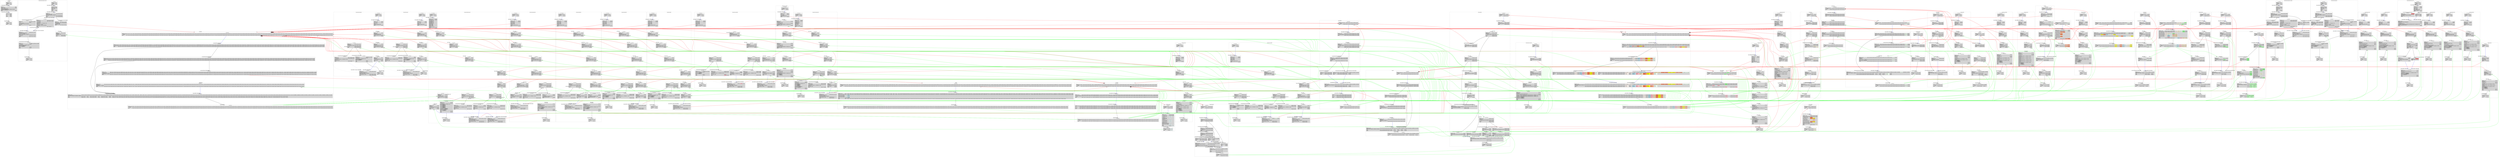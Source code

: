 digraph "supergraph" {
  overlap=false;
  compound=true;
  subgraph "cluster_run_list_test" {
style="dashed"; color="black"; label="run_list_test";
    subgraph cluster_node_0 {
      style="solid";
      color="black";
      fillcolor="lightgrey";
      label="sn: 0 (bb: 0)";
      node_0 [shape=none,margin=0,style=filled,fillcolor=lightgrey,label=<<TABLE BORDER="0"><TR><TD ALIGN="LEFT">BEFORE (scc: 0)</TD><TD BGCOLOR="lightgrey"><TABLE BORDER="0"><TR><TD ALIGN="LEFT">EN: 1</TD></TR></TABLE></TD></TR><TR><TD>ENTRY</TD></TR>
<TR><TD ALIGN="LEFT">AFTER</TD><TD BGCOLOR="lightgrey"><TABLE BORDER="0"><TR><TD ALIGN="LEFT">EN: 56</TD></TR></TABLE></TD></TR></TABLE>>];

    }
    subgraph cluster_node_1 {
      style="solid";
      color="black";
      fillcolor="lightgrey";
      label="sn: 1 (bb: 2)";
      node_1 [shape=none,margin=0,style=filled,fillcolor=lightgrey,label=<<TABLE BORDER="0"><TR><TD ALIGN="LEFT">BEFORE (scc: 1)</TD><TD BGCOLOR="lightgrey"><TABLE BORDER="0"><TR><TD ALIGN="LEFT">EN: 57</TD></TR></TABLE></TD></TR><TR><TD ALIGN="LEFT">list_tests = *.LC29;</TD><TD BGCOLOR="lightgrey"><TABLE BORDER="0"><TR><TD ALIGN="LEFT">EN: 58</TD></TR></TABLE></TD></TR>
<TR><TD ALIGN="LEFT">cmocka_set_message_output (8);</TD><TD ALIGN="LEFT"></TD></TR>
<TR><TD ALIGN="LEFT">_cmocka_run_group_tests (&quot;list_tests&quot;, &amp;list_tests, 29, 0B, 0B);</TD><TD ALIGN="LEFT"></TD></TR>
<TR><TD ALIGN="LEFT">list_tests ={v} {CLOBBER(eol)};</TD><TD ALIGN="LEFT"></TD></TR>
<TR><TD ALIGN="LEFT">AFTER</TD><TD BGCOLOR="lightgrey"><TABLE BORDER="0"><TR><TD ALIGN="LEFT">EN: 59</TD></TR></TABLE></TD></TR></TABLE>>];

    }
    subgraph cluster_node_2 {
      style="solid";
      color="black";
      fillcolor="lightgrey";
      label="sn: 2 (bb: 3)";
      node_2 [shape=none,margin=0,style=filled,fillcolor=lightgrey,label=<<TABLE BORDER="0"><TR><TD ALIGN="LEFT">BEFORE (scc: 2)</TD><TD BGCOLOR="lightgrey"><TABLE BORDER="0"><TR><TD ALIGN="LEFT">EN: 60</TD></TR></TABLE></TD></TR><TR><TD ALIGN="LEFT">&lt;L1&gt;:</TD><TD BGCOLOR="lightgrey"><TABLE BORDER="0"><TR><TD ALIGN="LEFT">EN: 61</TD></TR></TABLE></TD></TR>
<TR><TD ALIGN="LEFT">return;</TD><TD BGCOLOR="lightgrey"><TABLE BORDER="0"><TR><TD ALIGN="LEFT">EN: 62</TD></TR></TABLE></TD></TR>
<TR><TD ALIGN="LEFT">AFTER</TD><TD BGCOLOR="lightgrey"><TABLE BORDER="0"><TR><TD ALIGN="LEFT">EN: 63</TD></TR></TABLE></TD></TR></TABLE>>];

    }
    subgraph cluster_node_3 {
      style="solid";
      color="black";
      fillcolor="lightgrey";
      label="sn: 3 (bb: 1)";
      node_3 [shape=none,margin=0,style=filled,fillcolor=lightgrey,label=<<TABLE BORDER="0"><TR><TD ALIGN="LEFT">BEFORE (scc: 3)</TD><TD BGCOLOR="lightgrey"><TABLE BORDER="0"><TR><TD ALIGN="LEFT">EN: 64</TD></TR></TABLE></TD></TR><TR><TD>EXIT</TD></TR>
<TR><TD ALIGN="LEFT">AFTER</TD><TD BGCOLOR="lightgrey"><TABLE BORDER="0"><TR><TD ALIGN="LEFT">EN: 65</TD></TR></TABLE></TD></TR></TABLE>>];

    }
	node_0:s -> node_3:n [style="invis",constraint=true];
  }
  subgraph "cluster_list_test_list_for_each_entry_reverse" {
style="dashed"; color="black"; label="list_test_list_for_each_entry_reverse";
    subgraph cluster_node_4 {
      style="solid";
      color="black";
      fillcolor="lightgrey";
      label="sn: 4 (bb: 0)";
      node_4 [shape=none,margin=0,style=filled,fillcolor=lightgrey,label=<<TABLE BORDER="0"><TR><TD ALIGN="LEFT">BEFORE (scc: 4)</TD><TD BGCOLOR="lightgrey"><TABLE BORDER="0"><TR><TD ALIGN="LEFT">EN: 2</TD></TR></TABLE></TD></TR><TR><TD>ENTRY</TD></TR>
<TR><TD ALIGN="LEFT">AFTER</TD><TD BGCOLOR="lightgrey"><TABLE BORDER="0"><TR><TD ALIGN="LEFT">EN: 66</TD></TR></TABLE></TD></TR></TABLE>>];

    }
    subgraph cluster_node_5 {
      style="solid";
      color="black";
      fillcolor="lightgrey";
      label="sn: 5 (bb: 2)";
      node_5 [shape=none,margin=0,style=filled,fillcolor=lightgrey,label=<<TABLE BORDER="0"><TR><TD ALIGN="LEFT">BEFORE (scc: 5)</TD><TD BGCOLOR="lightgrey"><TABLE BORDER="0"><TR><TD ALIGN="LEFT">EN: 67</TD></TR></TABLE></TD></TR><TR><TD ALIGN="LEFT">list.next = &amp;list;</TD><TD BGCOLOR="lightgrey"><TABLE BORDER="0"><TR><TD ALIGN="LEFT">EN: 68</TD></TR></TABLE></TD></TR>
<TR><TD ALIGN="LEFT">list.prev = &amp;list;</TD><TD ALIGN="LEFT"></TD></TR>
<TR><TD ALIGN="LEFT">i_15 = 0;</TD><TD ALIGN="LEFT"></TD></TR>
<TR><TD ALIGN="LEFT">i_16 = 0;</TD><TD ALIGN="LEFT"></TD></TR>
<TR><TD ALIGN="LEFT">AFTER</TD><TD BGCOLOR="lightgrey"><TABLE BORDER="0"><TR><TD ALIGN="LEFT">EN: 69</TD></TR></TABLE></TD></TR></TABLE>>];

    }
    subgraph cluster_node_6 {
      style="solid";
      color="black";
      fillcolor="lightgrey";
      label="sn: 6 (bb: 3)";
      node_6 [shape=none,margin=0,style=filled,fillcolor=lightgrey,label=<<TABLE BORDER="0"><TR><TD ALIGN="LEFT">BEFORE (scc: 6)</TD><TD BGCOLOR="lightgrey"><TABLE BORDER="0"><TR><TD ALIGN="LEFT">EN: 73</TD></TR></TABLE></TD><TD BGCOLOR="lightgrey"><TABLE BORDER="0"><TR><TD ALIGN="LEFT">EN: 107</TD></TR></TABLE></TD><TD BGCOLOR="lightgrey"><TABLE BORDER="0"><TR><TD ALIGN="LEFT">EN: 143</TD></TR></TABLE></TD></TR><TR><TD ALIGN="LEFT">entries[i_8].data = i_8;</TD><TD BGCOLOR="lightgrey"><TABLE BORDER="0"><TR><TD ALIGN="LEFT">EN: 74</TD></TR></TABLE></TD><TD BGCOLOR="lightgrey"><TABLE BORDER="0"><TR><TD ALIGN="LEFT">EN: 109</TD></TR></TABLE></TD><TD BGCOLOR="lightgrey"><TABLE BORDER="0"><TR><TD ALIGN="LEFT">EN: 145</TD></TR></TABLE></TD></TR>
<TR><TD ALIGN="LEFT">_1 = &amp;entries[i_8].list;</TD><TD ALIGN="LEFT"></TD></TR>
<TR><TD ALIGN="LEFT">list_add_tail (_1, &amp;list);</TD><TD ALIGN="LEFT"></TD></TR>
<TR><TD ALIGN="LEFT">AFTER</TD><TD BGCOLOR="lightgrey"><TABLE BORDER="0"><TR><TD ALIGN="LEFT">EN: 75</TD></TR></TABLE></TD><TD BGCOLOR="lightgrey"><TABLE BORDER="0"><TR><TD ALIGN="LEFT">EN: 110</TD></TR></TABLE></TD><TD BGCOLOR="lightgrey"><TABLE BORDER="0"><TR><TD ALIGN="LEFT">EN: 146</TD></TR></TABLE></TD></TR></TABLE>>];

    }
    subgraph cluster_node_7 {
      style="solid";
      color="black";
      fillcolor="lightgrey";
      label="sn: 7 (bb: 3)";
      node_7 [shape=none,margin=0,style=filled,fillcolor=lightgrey,label=<<TABLE BORDER="0"><TR><TD ALIGN="LEFT">BEFORE (scc: 7)</TD><TD BGCOLOR="lightgrey"><TABLE BORDER="0"><TR><TD ALIGN="LEFT">EN: 101</TD></TR></TABLE></TD><TD BGCOLOR="lightgrey"><TABLE BORDER="0"><TR><TD ALIGN="LEFT">EN: 137</TD></TR></TABLE></TD></TR><TR><TD ALIGN="LEFT">returning call: </TD></TR><TR><TD ALIGN="LEFT">list_add_tail (_1, &amp;list);</TD><TD ALIGN="LEFT"></TD></TR>
<TR><TD ALIGN="LEFT">i_31 = i_8 + 1;</TD><TD BGCOLOR="lightgrey"><TABLE BORDER="0"><TR><TD ALIGN="LEFT">EN: 102</TD></TR></TABLE></TD><TD BGCOLOR="lightgrey"><TABLE BORDER="0"><TR><TD ALIGN="LEFT">EN: 138</TD></TR></TABLE></TD></TR>
<TR><TD ALIGN="LEFT">AFTER</TD><TD BGCOLOR="lightgrey"><TABLE BORDER="0"><TR><TD ALIGN="LEFT">EN: 103</TD></TR></TABLE></TD><TD BGCOLOR="lightgrey"><TABLE BORDER="0"><TR><TD ALIGN="LEFT">EN: 139</TD></TR></TABLE></TD></TR></TABLE>>];

    }
    subgraph cluster_node_8 {
      style="solid";
      color="black";
      fillcolor="lightgrey";
      label="sn: 8 (bb: 4)";
      node_8 [shape=none,margin=0,style=filled,fillcolor=lightgrey,label=<<TABLE BORDER="0"><TR><TD ALIGN="LEFT">BEFORE (scc: 6)</TD><TD BGCOLOR="lightgrey"><TABLE BORDER="0"><TR><TD ALIGN="LEFT">EN: 70</TD></TR></TABLE></TD><TD BGCOLOR="lightgrey"><TABLE BORDER="0"><TR><TD ALIGN="LEFT">EN: 104</TD></TR></TABLE></TD><TD BGCOLOR="lightgrey"><TABLE BORDER="0"><TR><TD ALIGN="LEFT">EN: 140</TD></TR></TABLE></TD></TR><TR><TD ALIGN="LEFT">i_8 = PHI &lt;i_16(2), i_31(3)&gt;</TD><TD ALIGN="LEFT"></TD></TR>
<TR><TD ALIGN="LEFT">.MEM_10 = PHI &lt;.MEM_14(2), .MEM_30(3)&gt;</TD><TD ALIGN="LEFT"></TD></TR>
<TR><TD ALIGN="LEFT">if (i_8 &lt;= 4)</TD><TD BGCOLOR="lightgrey"><TABLE BORDER="0"><TR><TD ALIGN="LEFT">EN: 71</TD></TR></TABLE></TD><TD BGCOLOR="lightgrey"><TABLE BORDER="0"><TR><TD ALIGN="LEFT">EN: 105</TD></TR></TABLE></TD><TD BGCOLOR="lightgrey"><TABLE BORDER="0"><TR><TD ALIGN="LEFT">EN: 141</TD></TR></TABLE></TD></TR>
<TR><TD ALIGN="LEFT">AFTER</TD><TD BGCOLOR="lightgrey"><TABLE BORDER="0"><TR><TD ALIGN="LEFT">EN: 72</TD></TR></TABLE></TD><TD BGCOLOR="lightgrey"><TABLE BORDER="0"><TR><TD ALIGN="LEFT">EN: 106</TD></TR></TABLE></TD><TD BGCOLOR="lightgrey"><TABLE BORDER="0"><TR><TD ALIGN="LEFT">EN: 142</TD></TR></TABLE></TD></TR></TABLE>>];

    }
    subgraph cluster_node_9 {
      style="solid";
      color="black";
      fillcolor="lightgrey";
      label="sn: 9 (bb: 5)";
      node_9 [shape=none,margin=0,style=filled,fillcolor=lightgrey,label=<<TABLE BORDER="0"><TR><TD ALIGN="LEFT">BEFORE (scc: 9)</TD><TD BGCOLOR="lightgrey"><TABLE BORDER="0"><TR><TD ALIGN="LEFT">EN: 108(BM)</TD></TR></TABLE></TD><TD BGCOLOR="lightgrey"><TABLE BORDER="0"><TR><TD ALIGN="LEFT">EN: 144(BM)</TD></TR></TABLE></TD></TR><TR><TD ALIGN="LEFT">i_17 = 4;</TD><TD BGCOLOR="lightgrey"><TABLE BORDER="0"><TR><TD ALIGN="LEFT">EN: 163</TD></TR></TABLE></TD></TR>
<TR><TD ALIGN="LEFT">__mptr_18 = list.prev;</TD><TD ALIGN="LEFT"></TD></TR>
<TR><TD ALIGN="LEFT">_19 = __mptr_18 + 18446744073709551608;</TD><TD ALIGN="LEFT"></TD></TR>
<TR><TD ALIGN="LEFT">cur_20 = _19;</TD><TD ALIGN="LEFT"></TD></TR>
<TR><TD ALIGN="LEFT">AFTER</TD><TD BGCOLOR="lightgrey"><TABLE BORDER="0"><TR><TD ALIGN="LEFT">EN: 164</TD></TR></TABLE></TD></TR></TABLE>>];

    }
    subgraph cluster_node_10 {
      style="solid";
      color="black";
      fillcolor="lightgrey";
      label="sn: 10 (bb: 6)";
      node_10 [shape=none,margin=0,style=filled,fillcolor=lightgrey,label=<<TABLE BORDER="0"><TR><TD ALIGN="LEFT">BEFORE (scc: 10)</TD><TD BGCOLOR="lightgrey"><TABLE BORDER="0"><TR><TD ALIGN="LEFT">EN: 168</TD></TR></TABLE></TD><TD BGCOLOR="lightgrey"><TABLE BORDER="0"><TR><TD ALIGN="LEFT">EN: 175</TD></TR></TABLE></TD><TD BGCOLOR="lightgrey"><TABLE BORDER="0"><TR><TD ALIGN="LEFT">EN: 182</TD></TR></TABLE></TD></TR><TR><TD ALIGN="LEFT">_2 = (long int) i_9;</TD><TD BGCOLOR="lightgrey"><TABLE BORDER="0"><TR><TD ALIGN="LEFT">EN: 170</TD></TR></TABLE></TD><TD BGCOLOR="lightgrey"><TABLE BORDER="0"><TR><TD ALIGN="LEFT">EN: 177</TD></TR></TABLE></TD><TD BGCOLOR="lightgrey"><TABLE BORDER="0"><TR><TD ALIGN="LEFT">EN: 184</TD></TR></TABLE></TD></TR>
<TR><TD ALIGN="LEFT">_3 = cur_7-&gt;data;</TD><TD ALIGN="LEFT"></TD></TR>
<TR><TD ALIGN="LEFT">_4 = (long int) _3;</TD><TD ALIGN="LEFT"></TD></TR>
<TR><TD ALIGN="LEFT">_assert_int_equal (_4, _2, &quot;src/list_test.c&quot;, 584);</TD><TD ALIGN="LEFT"></TD></TR>
<TR><TD ALIGN="LEFT">i_25 = i_9 + -1;</TD><TD ALIGN="LEFT"></TD></TR>
<TR><TD ALIGN="LEFT">__mptr_26 = cur_7-&gt;list.prev;</TD><TD ALIGN="LEFT"></TD></TR>
<TR><TD ALIGN="LEFT">_27 = __mptr_26 + 18446744073709551608;</TD><TD ALIGN="LEFT"></TD></TR>
<TR><TD ALIGN="LEFT">cur_28 = _27;</TD><TD ALIGN="LEFT"></TD></TR>
<TR><TD ALIGN="LEFT">AFTER</TD><TD BGCOLOR="lightgrey"><TABLE BORDER="0"><TR><TD ALIGN="LEFT">EN: 171</TD></TR></TABLE></TD><TD BGCOLOR="lightgrey"><TABLE BORDER="0"><TR><TD ALIGN="LEFT">EN: 178</TD></TR></TABLE></TD></TR></TABLE>>];

    }
    subgraph cluster_node_11 {
      style="solid";
      color="black";
      fillcolor="lightgrey";
      label="sn: 11 (bb: 7)";
      node_11 [shape=none,margin=0,style=filled,fillcolor=lightgrey,label=<<TABLE BORDER="0"><TR><TD ALIGN="LEFT">BEFORE (scc: 10)</TD><TD BGCOLOR="lightgrey"><TABLE BORDER="0"><TR><TD ALIGN="LEFT">EN: 165</TD></TR></TABLE></TD><TD BGCOLOR="lightgrey"><TABLE BORDER="0"><TR><TD ALIGN="LEFT">EN: 172</TD></TR></TABLE></TD><TD BGCOLOR="lightgrey"><TABLE BORDER="0"><TR><TD ALIGN="LEFT">EN: 179</TD></TR></TABLE></TD></TR><TR><TD ALIGN="LEFT">cur_7 = PHI &lt;cur_20(5), cur_28(6)&gt;</TD><TD ALIGN="LEFT"></TD></TR>
<TR><TD ALIGN="LEFT">i_9 = PHI &lt;i_17(5), i_25(6)&gt;</TD><TD ALIGN="LEFT"></TD></TR>
<TR><TD ALIGN="LEFT">.MEM_11 = PHI &lt;.MEM_10(5), .MEM_24(6)&gt;</TD><TD ALIGN="LEFT"></TD></TR>
<TR><TD ALIGN="LEFT">_5 = &amp;cur_7-&gt;list;</TD><TD BGCOLOR="lightgrey"><TABLE BORDER="0"><TR><TD ALIGN="LEFT">EN: 166</TD></TR></TABLE></TD><TD BGCOLOR="lightgrey"><TABLE BORDER="0"><TR><TD ALIGN="LEFT">EN: 173</TD></TR></TABLE></TD><TD BGCOLOR="lightgrey"><TABLE BORDER="0"><TR><TD ALIGN="LEFT">EN: 180</TD></TR></TABLE></TD></TR>
<TR><TD ALIGN="LEFT">if (&amp;list != _5)</TD><TD ALIGN="LEFT"></TD></TR>
<TR><TD ALIGN="LEFT">AFTER</TD><TD BGCOLOR="lightgrey"><TABLE BORDER="0"><TR><TD ALIGN="LEFT">EN: 167</TD></TR></TABLE></TD><TD BGCOLOR="lightgrey"><TABLE BORDER="0"><TR><TD ALIGN="LEFT">EN: 174</TD></TR></TABLE></TD><TD BGCOLOR="lightgrey"><TABLE BORDER="0"><TR><TD ALIGN="LEFT">EN: 181</TD></TR></TABLE></TD></TR></TABLE>>];

    }
    subgraph cluster_node_12 {
      style="solid";
      color="black";
      fillcolor="lightgrey";
      label="sn: 12 (bb: 8)";
      node_12 [shape=none,margin=0,style=filled,fillcolor=lightgrey,label=<<TABLE BORDER="0"><TR><TD ALIGN="LEFT">BEFORE (scc: 12)</TD><TD BGCOLOR="lightgrey"><TABLE BORDER="0"><TR><TD ALIGN="LEFT">EN: 169(BM)</TD></TR></TABLE></TD><TD BGCOLOR="lightgrey"><TABLE BORDER="0"><TR><TD ALIGN="LEFT">EN: 176(BM)</TD></TR></TABLE></TD><TD BGCOLOR="lightgrey"><TABLE BORDER="0"><TR><TD ALIGN="LEFT">EN: 183(BM)</TD></TR></TABLE></TD></TR><TR><TD ALIGN="LEFT">_6 = (long int) i_9;</TD><TD BGCOLOR="lightgrey"><TABLE BORDER="0"><TR><TD ALIGN="LEFT">EN: 185</TD></TR></TABLE></TD></TR>
<TR><TD ALIGN="LEFT">_assert_int_equal (_6, -1, &quot;src/list_test.c&quot;, 588);</TD><TD ALIGN="LEFT"></TD></TR>
<TR><TD ALIGN="LEFT">entries ={v} {CLOBBER(eol)};</TD><TD ALIGN="LEFT"></TD></TR>
<TR><TD ALIGN="LEFT">list ={v} {CLOBBER(eol)};</TD><TD ALIGN="LEFT"></TD></TR>
<TR><TD ALIGN="LEFT">return;</TD><TD BGCOLOR="lightgrey"><TABLE BORDER="0"><TR><TD ALIGN="LEFT">EN: 186</TD></TR></TABLE></TD></TR>
<TR><TD ALIGN="LEFT">AFTER</TD><TD BGCOLOR="lightgrey"><TABLE BORDER="0"><TR><TD ALIGN="LEFT">EN: 187</TD></TR></TABLE></TD></TR></TABLE>>];

    }
    subgraph cluster_node_13 {
      style="solid";
      color="black";
      fillcolor="lightgrey";
      label="sn: 13 (bb: 1)";
      node_13 [shape=none,margin=0,style=filled,fillcolor=lightgrey,label=<<TABLE BORDER="0"><TR><TD ALIGN="LEFT">BEFORE (scc: 13)</TD><TD BGCOLOR="lightgrey"><TABLE BORDER="0"><TR><TD ALIGN="LEFT">EN: 188</TD></TR></TABLE></TD></TR><TR><TD>EXIT</TD></TR>
<TR><TD ALIGN="LEFT">AFTER</TD><TD BGCOLOR="lightgrey"><TABLE BORDER="0"><TR><TD ALIGN="LEFT">EN: 189</TD></TR></TABLE></TD></TR></TABLE>>];

    }
	node_4:s -> node_13:n [style="invis",constraint=true];
  }
  subgraph "cluster_list_test_list_for_each_entry_continue" {
style="dashed"; color="black"; label="list_test_list_for_each_entry_continue";
    subgraph cluster_node_14 {
      style="solid";
      color="black";
      fillcolor="lightgrey";
      label="sn: 14 (bb: 0)";
      node_14 [shape=none,margin=0,style=filled,fillcolor=lightgrey,label=<<TABLE BORDER="0"><TR><TD ALIGN="LEFT">BEFORE (scc: 14)</TD><TD BGCOLOR="lightgrey"><TABLE BORDER="0"><TR><TD ALIGN="LEFT">EN: 3</TD></TR></TABLE></TD></TR><TR><TD>ENTRY</TD></TR>
<TR><TD ALIGN="LEFT">AFTER</TD><TD BGCOLOR="lightgrey"><TABLE BORDER="0"><TR><TD ALIGN="LEFT">EN: 190</TD></TR></TABLE></TD></TR></TABLE>>];

    }
    subgraph cluster_node_15 {
      style="solid";
      color="black";
      fillcolor="lightgrey";
      label="sn: 15 (bb: 2)";
      node_15 [shape=none,margin=0,style=filled,fillcolor=lightgrey,label=<<TABLE BORDER="0"><TR><TD ALIGN="LEFT">BEFORE (scc: 15)</TD><TD BGCOLOR="lightgrey"><TABLE BORDER="0"><TR><TD ALIGN="LEFT">EN: 191</TD></TR></TABLE></TD></TR><TR><TD ALIGN="LEFT">list.next = &amp;list;</TD><TD BGCOLOR="lightgrey"><TABLE BORDER="0"><TR><TD ALIGN="LEFT">EN: 192</TD></TR></TABLE></TD></TR>
<TR><TD ALIGN="LEFT">list.prev = &amp;list;</TD><TD ALIGN="LEFT"></TD></TR>
<TR><TD ALIGN="LEFT">i_15 = 0;</TD><TD ALIGN="LEFT"></TD></TR>
<TR><TD ALIGN="LEFT">i_16 = 0;</TD><TD ALIGN="LEFT"></TD></TR>
<TR><TD ALIGN="LEFT">AFTER</TD><TD BGCOLOR="lightgrey"><TABLE BORDER="0"><TR><TD ALIGN="LEFT">EN: 193</TD></TR></TABLE></TD></TR></TABLE>>];

    }
    subgraph cluster_node_16 {
      style="solid";
      color="black";
      fillcolor="lightgrey";
      label="sn: 16 (bb: 3)";
      node_16 [shape=none,margin=0,style=filled,fillcolor=lightgrey,label=<<TABLE BORDER="0"><TR><TD ALIGN="LEFT">BEFORE (scc: 16)</TD><TD BGCOLOR="lightgrey"><TABLE BORDER="0"><TR><TD ALIGN="LEFT">EN: 197</TD></TR></TABLE></TD><TD BGCOLOR="lightgrey"><TABLE BORDER="0"><TR><TD ALIGN="LEFT">EN: 231</TD></TR></TABLE></TD><TD BGCOLOR="lightgrey"><TABLE BORDER="0"><TR><TD ALIGN="LEFT">EN: 267</TD></TR></TABLE></TD></TR><TR><TD ALIGN="LEFT">entries[i_8].data = i_8;</TD><TD BGCOLOR="lightgrey"><TABLE BORDER="0"><TR><TD ALIGN="LEFT">EN: 198</TD></TR></TABLE></TD><TD BGCOLOR="lightgrey"><TABLE BORDER="0"><TR><TD ALIGN="LEFT">EN: 233</TD></TR></TABLE></TD><TD BGCOLOR="lightgrey"><TABLE BORDER="0"><TR><TD ALIGN="LEFT">EN: 269</TD></TR></TABLE></TD></TR>
<TR><TD ALIGN="LEFT">_1 = &amp;entries[i_8].list;</TD><TD ALIGN="LEFT"></TD></TR>
<TR><TD ALIGN="LEFT">list_add_tail (_1, &amp;list);</TD><TD ALIGN="LEFT"></TD></TR>
<TR><TD ALIGN="LEFT">AFTER</TD><TD BGCOLOR="lightgrey"><TABLE BORDER="0"><TR><TD ALIGN="LEFT">EN: 199</TD></TR></TABLE></TD><TD BGCOLOR="lightgrey"><TABLE BORDER="0"><TR><TD ALIGN="LEFT">EN: 234</TD></TR></TABLE></TD><TD BGCOLOR="lightgrey"><TABLE BORDER="0"><TR><TD ALIGN="LEFT">EN: 270</TD></TR></TABLE></TD></TR></TABLE>>];

    }
    subgraph cluster_node_17 {
      style="solid";
      color="black";
      fillcolor="lightgrey";
      label="sn: 17 (bb: 3)";
      node_17 [shape=none,margin=0,style=filled,fillcolor=lightgrey,label=<<TABLE BORDER="0"><TR><TD ALIGN="LEFT">BEFORE (scc: 17)</TD><TD BGCOLOR="lightgrey"><TABLE BORDER="0"><TR><TD ALIGN="LEFT">EN: 225</TD></TR></TABLE></TD><TD BGCOLOR="lightgrey"><TABLE BORDER="0"><TR><TD ALIGN="LEFT">EN: 261</TD></TR></TABLE></TD></TR><TR><TD ALIGN="LEFT">returning call: </TD></TR><TR><TD ALIGN="LEFT">list_add_tail (_1, &amp;list);</TD><TD ALIGN="LEFT"></TD></TR>
<TR><TD ALIGN="LEFT">i_29 = i_8 + 1;</TD><TD BGCOLOR="lightgrey"><TABLE BORDER="0"><TR><TD ALIGN="LEFT">EN: 226</TD></TR></TABLE></TD><TD BGCOLOR="lightgrey"><TABLE BORDER="0"><TR><TD ALIGN="LEFT">EN: 262</TD></TR></TABLE></TD></TR>
<TR><TD ALIGN="LEFT">AFTER</TD><TD BGCOLOR="lightgrey"><TABLE BORDER="0"><TR><TD ALIGN="LEFT">EN: 227</TD></TR></TABLE></TD><TD BGCOLOR="lightgrey"><TABLE BORDER="0"><TR><TD ALIGN="LEFT">EN: 263</TD></TR></TABLE></TD></TR></TABLE>>];

    }
    subgraph cluster_node_18 {
      style="solid";
      color="black";
      fillcolor="lightgrey";
      label="sn: 18 (bb: 4)";
      node_18 [shape=none,margin=0,style=filled,fillcolor=lightgrey,label=<<TABLE BORDER="0"><TR><TD ALIGN="LEFT">BEFORE (scc: 16)</TD><TD BGCOLOR="lightgrey"><TABLE BORDER="0"><TR><TD ALIGN="LEFT">EN: 194</TD></TR></TABLE></TD><TD BGCOLOR="lightgrey"><TABLE BORDER="0"><TR><TD ALIGN="LEFT">EN: 228</TD></TR></TABLE></TD><TD BGCOLOR="lightgrey"><TABLE BORDER="0"><TR><TD ALIGN="LEFT">EN: 264</TD></TR></TABLE></TD></TR><TR><TD ALIGN="LEFT">i_8 = PHI &lt;i_16(2), i_29(3)&gt;</TD><TD ALIGN="LEFT"></TD></TR>
<TR><TD ALIGN="LEFT">.MEM_10 = PHI &lt;.MEM_14(2), .MEM_28(3)&gt;</TD><TD ALIGN="LEFT"></TD></TR>
<TR><TD ALIGN="LEFT">if (i_8 &lt;= 4)</TD><TD BGCOLOR="lightgrey"><TABLE BORDER="0"><TR><TD ALIGN="LEFT">EN: 195</TD></TR></TABLE></TD><TD BGCOLOR="lightgrey"><TABLE BORDER="0"><TR><TD ALIGN="LEFT">EN: 229</TD></TR></TABLE></TD><TD BGCOLOR="lightgrey"><TABLE BORDER="0"><TR><TD ALIGN="LEFT">EN: 265</TD></TR></TABLE></TD></TR>
<TR><TD ALIGN="LEFT">AFTER</TD><TD BGCOLOR="lightgrey"><TABLE BORDER="0"><TR><TD ALIGN="LEFT">EN: 196</TD></TR></TABLE></TD><TD BGCOLOR="lightgrey"><TABLE BORDER="0"><TR><TD ALIGN="LEFT">EN: 230</TD></TR></TABLE></TD><TD BGCOLOR="lightgrey"><TABLE BORDER="0"><TR><TD ALIGN="LEFT">EN: 266</TD></TR></TABLE></TD></TR></TABLE>>];

    }
    subgraph cluster_node_19 {
      style="solid";
      color="black";
      fillcolor="lightgrey";
      label="sn: 19 (bb: 5)";
      node_19 [shape=none,margin=0,style=filled,fillcolor=lightgrey,label=<<TABLE BORDER="0"><TR><TD ALIGN="LEFT">BEFORE (scc: 19)</TD><TD BGCOLOR="lightgrey"><TABLE BORDER="0"><TR><TD ALIGN="LEFT">EN: 232(BM)</TD></TR></TABLE></TD><TD BGCOLOR="lightgrey"><TABLE BORDER="0"><TR><TD ALIGN="LEFT">EN: 268(BM)</TD></TR></TABLE></TD></TR><TR><TD ALIGN="LEFT">i_17 = 1;</TD><TD BGCOLOR="lightgrey"><TABLE BORDER="0"><TR><TD ALIGN="LEFT">EN: 287</TD></TR></TABLE></TD></TR>
<TR><TD ALIGN="LEFT">cur_18 = &amp;entries[1];</TD><TD ALIGN="LEFT"></TD></TR>
<TR><TD ALIGN="LEFT">AFTER</TD><TD BGCOLOR="lightgrey"><TABLE BORDER="0"><TR><TD ALIGN="LEFT">EN: 288</TD></TR></TABLE></TD></TR></TABLE>>];

    }
    subgraph cluster_node_20 {
      style="solid";
      color="black";
      fillcolor="lightgrey";
      label="sn: 20 (bb: 6)";
      node_20 [shape=none,margin=0,style=filled,fillcolor=lightgrey,label=<<TABLE BORDER="0"><TR><TD ALIGN="LEFT">BEFORE (scc: 20)</TD><TD BGCOLOR="lightgrey"><TABLE BORDER="0"><TR><TD ALIGN="LEFT">EN: 292</TD></TR></TABLE></TD><TD BGCOLOR="lightgrey"><TABLE BORDER="0"><TR><TD ALIGN="LEFT">EN: 298</TD></TR></TABLE></TD><TD BGCOLOR="lightgrey"><TABLE BORDER="0"><TR><TD ALIGN="LEFT">EN: 305</TD></TR></TABLE></TD></TR><TR><TD ALIGN="LEFT">_2 = (long int) i_9;</TD><TD BGCOLOR="lightgrey"><TABLE BORDER="0"><TR><TD ALIGN="LEFT">EN: 293</TD></TR></TABLE></TD><TD BGCOLOR="lightgrey"><TABLE BORDER="0"><TR><TD ALIGN="LEFT">EN: 300</TD></TR></TABLE></TD><TD BGCOLOR="lightgrey"><TABLE BORDER="0"><TR><TD ALIGN="LEFT">EN: 307</TD></TR></TABLE></TD></TR>
<TR><TD ALIGN="LEFT">_3 = cur_7-&gt;data;</TD><TD ALIGN="LEFT"></TD></TR>
<TR><TD ALIGN="LEFT">_4 = (long int) _3;</TD><TD ALIGN="LEFT"></TD></TR>
<TR><TD ALIGN="LEFT">_assert_int_equal (_4, _2, &quot;src/list_test.c&quot;, 563);</TD><TD ALIGN="LEFT"></TD></TR>
<TR><TD ALIGN="LEFT">i_23 = i_9 + 1;</TD><TD ALIGN="LEFT"></TD></TR>
<TR><TD ALIGN="LEFT">__mptr_24 = cur_7-&gt;list.next;</TD><TD ALIGN="LEFT"></TD></TR>
<TR><TD ALIGN="LEFT">_25 = __mptr_24 + 18446744073709551608;</TD><TD ALIGN="LEFT"></TD></TR>
<TR><TD ALIGN="LEFT">cur_26 = _25;</TD><TD ALIGN="LEFT"></TD></TR>
<TR><TD ALIGN="LEFT">AFTER</TD><TD BGCOLOR="lightgrey"><TABLE BORDER="0"><TR><TD ALIGN="LEFT">EN: 294</TD></TR></TABLE></TD><TD BGCOLOR="lightgrey"><TABLE BORDER="0"><TR><TD ALIGN="LEFT">EN: 301</TD></TR></TABLE></TD></TR></TABLE>>];

    }
    subgraph cluster_node_21 {
      style="solid";
      color="black";
      fillcolor="lightgrey";
      label="sn: 21 (bb: 7)";
      node_21 [shape=none,margin=0,style=filled,fillcolor=lightgrey,label=<<TABLE BORDER="0"><TR><TD ALIGN="LEFT">BEFORE (scc: 20)</TD><TD BGCOLOR="lightgrey"><TABLE BORDER="0"><TR><TD ALIGN="LEFT">EN: 289</TD></TR></TABLE></TD><TD BGCOLOR="lightgrey"><TABLE BORDER="0"><TR><TD ALIGN="LEFT">EN: 295</TD></TR></TABLE></TD><TD BGCOLOR="lightgrey"><TABLE BORDER="0"><TR><TD ALIGN="LEFT">EN: 302</TD></TR></TABLE></TD></TR><TR><TD ALIGN="LEFT">cur_7 = PHI &lt;cur_18(5), cur_26(6)&gt;</TD><TD ALIGN="LEFT"></TD></TR>
<TR><TD ALIGN="LEFT">i_9 = PHI &lt;i_17(5), i_23(6)&gt;</TD><TD ALIGN="LEFT"></TD></TR>
<TR><TD ALIGN="LEFT">.MEM_11 = PHI &lt;.MEM_10(5), .MEM_22(6)&gt;</TD><TD ALIGN="LEFT"></TD></TR>
<TR><TD ALIGN="LEFT">_5 = &amp;cur_7-&gt;list;</TD><TD BGCOLOR="lightgrey"><TABLE BORDER="0"><TR><TD ALIGN="LEFT">EN: 290</TD></TR></TABLE></TD><TD BGCOLOR="lightgrey"><TABLE BORDER="0"><TR><TD ALIGN="LEFT">EN: 296</TD></TR></TABLE></TD><TD BGCOLOR="lightgrey"><TABLE BORDER="0"><TR><TD ALIGN="LEFT">EN: 303</TD></TR></TABLE></TD></TR>
<TR><TD ALIGN="LEFT">if (&amp;list != _5)</TD><TD ALIGN="LEFT"></TD></TR>
<TR><TD ALIGN="LEFT">AFTER</TD><TD BGCOLOR="lightgrey"><TABLE BORDER="0"><TR><TD ALIGN="LEFT">EN: 291</TD></TR></TABLE></TD><TD BGCOLOR="lightgrey"><TABLE BORDER="0"><TR><TD ALIGN="LEFT">EN: 297</TD></TR></TABLE></TD><TD BGCOLOR="lightgrey"><TABLE BORDER="0"><TR><TD ALIGN="LEFT">EN: 304</TD></TR></TABLE></TD></TR></TABLE>>];

    }
    subgraph cluster_node_22 {
      style="solid";
      color="black";
      fillcolor="lightgrey";
      label="sn: 22 (bb: 8)";
      node_22 [shape=none,margin=0,style=filled,fillcolor=lightgrey,label=<<TABLE BORDER="0"><TR><TD ALIGN="LEFT">BEFORE (scc: 22)</TD><TD BGCOLOR="lightgrey"><TABLE BORDER="0"><TR><TD ALIGN="LEFT">EN: 299(BM)</TD></TR></TABLE></TD><TD BGCOLOR="lightgrey"><TABLE BORDER="0"><TR><TD ALIGN="LEFT">EN: 306(BM)</TD></TR></TABLE></TD></TR><TR><TD ALIGN="LEFT">_6 = (long int) i_9;</TD><TD BGCOLOR="lightgrey"><TABLE BORDER="0"><TR><TD ALIGN="LEFT">EN: 308</TD></TR></TABLE></TD></TR>
<TR><TD ALIGN="LEFT">_assert_int_equal (_6, 5, &quot;src/list_test.c&quot;, 567);</TD><TD ALIGN="LEFT"></TD></TR>
<TR><TD ALIGN="LEFT">entries ={v} {CLOBBER(eol)};</TD><TD ALIGN="LEFT"></TD></TR>
<TR><TD ALIGN="LEFT">list ={v} {CLOBBER(eol)};</TD><TD ALIGN="LEFT"></TD></TR>
<TR><TD ALIGN="LEFT">return;</TD><TD BGCOLOR="lightgrey"><TABLE BORDER="0"><TR><TD ALIGN="LEFT">EN: 309</TD></TR></TABLE></TD></TR>
<TR><TD ALIGN="LEFT">AFTER</TD><TD BGCOLOR="lightgrey"><TABLE BORDER="0"><TR><TD ALIGN="LEFT">EN: 310</TD></TR></TABLE></TD></TR></TABLE>>];

    }
    subgraph cluster_node_23 {
      style="solid";
      color="black";
      fillcolor="lightgrey";
      label="sn: 23 (bb: 1)";
      node_23 [shape=none,margin=0,style=filled,fillcolor=lightgrey,label=<<TABLE BORDER="0"><TR><TD ALIGN="LEFT">BEFORE (scc: 23)</TD><TD BGCOLOR="lightgrey"><TABLE BORDER="0"><TR><TD ALIGN="LEFT">EN: 311</TD></TR></TABLE></TD></TR><TR><TD>EXIT</TD></TR>
<TR><TD ALIGN="LEFT">AFTER</TD><TD BGCOLOR="lightgrey"><TABLE BORDER="0"><TR><TD ALIGN="LEFT">EN: 312</TD></TR></TABLE></TD></TR></TABLE>>];

    }
	node_14:s -> node_23:n [style="invis",constraint=true];
  }
  subgraph "cluster_list_test_list_for_each_entry" {
style="dashed"; color="black"; label="list_test_list_for_each_entry";
    subgraph cluster_node_24 {
      style="solid";
      color="black";
      fillcolor="lightgrey";
      label="sn: 24 (bb: 0)";
      node_24 [shape=none,margin=0,style=filled,fillcolor=lightgrey,label=<<TABLE BORDER="0"><TR><TD ALIGN="LEFT">BEFORE (scc: 24)</TD><TD BGCOLOR="lightgrey"><TABLE BORDER="0"><TR><TD ALIGN="LEFT">EN: 4</TD></TR></TABLE></TD></TR><TR><TD>ENTRY</TD></TR>
<TR><TD ALIGN="LEFT">AFTER</TD><TD BGCOLOR="lightgrey"><TABLE BORDER="0"><TR><TD ALIGN="LEFT">EN: 313</TD></TR></TABLE></TD></TR></TABLE>>];

    }
    subgraph cluster_node_25 {
      style="solid";
      color="black";
      fillcolor="lightgrey";
      label="sn: 25 (bb: 2)";
      node_25 [shape=none,margin=0,style=filled,fillcolor=lightgrey,label=<<TABLE BORDER="0"><TR><TD ALIGN="LEFT">BEFORE (scc: 25)</TD><TD BGCOLOR="lightgrey"><TABLE BORDER="0"><TR><TD ALIGN="LEFT">EN: 314</TD></TR></TABLE></TD></TR><TR><TD ALIGN="LEFT">list.next = &amp;list;</TD><TD BGCOLOR="lightgrey"><TABLE BORDER="0"><TR><TD ALIGN="LEFT">EN: 315</TD></TR></TABLE></TD></TR>
<TR><TD ALIGN="LEFT">list.prev = &amp;list;</TD><TD ALIGN="LEFT"></TD></TR>
<TR><TD ALIGN="LEFT">i_15 = 0;</TD><TD ALIGN="LEFT"></TD></TR>
<TR><TD ALIGN="LEFT">i_16 = 0;</TD><TD ALIGN="LEFT"></TD></TR>
<TR><TD ALIGN="LEFT">AFTER</TD><TD BGCOLOR="lightgrey"><TABLE BORDER="0"><TR><TD ALIGN="LEFT">EN: 316</TD></TR></TABLE></TD></TR></TABLE>>];

    }
    subgraph cluster_node_26 {
      style="solid";
      color="black";
      fillcolor="lightgrey";
      label="sn: 26 (bb: 3)";
      node_26 [shape=none,margin=0,style=filled,fillcolor=lightgrey,label=<<TABLE BORDER="0"><TR><TD ALIGN="LEFT">BEFORE (scc: 26)</TD><TD BGCOLOR="lightgrey"><TABLE BORDER="0"><TR><TD ALIGN="LEFT">EN: 320</TD></TR></TABLE></TD><TD BGCOLOR="lightgrey"><TABLE BORDER="0"><TR><TD ALIGN="LEFT">EN: 354</TD></TR></TABLE></TD><TD BGCOLOR="lightgrey"><TABLE BORDER="0"><TR><TD ALIGN="LEFT">EN: 390</TD></TR></TABLE></TD></TR><TR><TD ALIGN="LEFT">entries[i_8].data = i_8;</TD><TD BGCOLOR="lightgrey"><TABLE BORDER="0"><TR><TD ALIGN="LEFT">EN: 321</TD></TR></TABLE></TD><TD BGCOLOR="lightgrey"><TABLE BORDER="0"><TR><TD ALIGN="LEFT">EN: 356</TD></TR></TABLE></TD><TD BGCOLOR="lightgrey"><TABLE BORDER="0"><TR><TD ALIGN="LEFT">EN: 392</TD></TR></TABLE></TD></TR>
<TR><TD ALIGN="LEFT">_1 = &amp;entries[i_8].list;</TD><TD ALIGN="LEFT"></TD></TR>
<TR><TD ALIGN="LEFT">list_add_tail (_1, &amp;list);</TD><TD ALIGN="LEFT"></TD></TR>
<TR><TD ALIGN="LEFT">AFTER</TD><TD BGCOLOR="lightgrey"><TABLE BORDER="0"><TR><TD ALIGN="LEFT">EN: 322</TD></TR></TABLE></TD><TD BGCOLOR="lightgrey"><TABLE BORDER="0"><TR><TD ALIGN="LEFT">EN: 357</TD></TR></TABLE></TD><TD BGCOLOR="lightgrey"><TABLE BORDER="0"><TR><TD ALIGN="LEFT">EN: 393</TD></TR></TABLE></TD></TR></TABLE>>];

    }
    subgraph cluster_node_27 {
      style="solid";
      color="black";
      fillcolor="lightgrey";
      label="sn: 27 (bb: 3)";
      node_27 [shape=none,margin=0,style=filled,fillcolor=lightgrey,label=<<TABLE BORDER="0"><TR><TD ALIGN="LEFT">BEFORE (scc: 27)</TD><TD BGCOLOR="lightgrey"><TABLE BORDER="0"><TR><TD ALIGN="LEFT">EN: 348</TD></TR></TABLE></TD><TD BGCOLOR="lightgrey"><TABLE BORDER="0"><TR><TD ALIGN="LEFT">EN: 384</TD></TR></TABLE></TD></TR><TR><TD ALIGN="LEFT">returning call: </TD></TR><TR><TD ALIGN="LEFT">list_add_tail (_1, &amp;list);</TD><TD ALIGN="LEFT"></TD></TR>
<TR><TD ALIGN="LEFT">i_31 = i_8 + 1;</TD><TD BGCOLOR="lightgrey"><TABLE BORDER="0"><TR><TD ALIGN="LEFT">EN: 349</TD></TR></TABLE></TD><TD BGCOLOR="lightgrey"><TABLE BORDER="0"><TR><TD ALIGN="LEFT">EN: 385</TD></TR></TABLE></TD></TR>
<TR><TD ALIGN="LEFT">AFTER</TD><TD BGCOLOR="lightgrey"><TABLE BORDER="0"><TR><TD ALIGN="LEFT">EN: 350</TD></TR></TABLE></TD><TD BGCOLOR="lightgrey"><TABLE BORDER="0"><TR><TD ALIGN="LEFT">EN: 386</TD></TR></TABLE></TD></TR></TABLE>>];

    }
    subgraph cluster_node_28 {
      style="solid";
      color="black";
      fillcolor="lightgrey";
      label="sn: 28 (bb: 4)";
      node_28 [shape=none,margin=0,style=filled,fillcolor=lightgrey,label=<<TABLE BORDER="0"><TR><TD ALIGN="LEFT">BEFORE (scc: 26)</TD><TD BGCOLOR="lightgrey"><TABLE BORDER="0"><TR><TD ALIGN="LEFT">EN: 317</TD></TR></TABLE></TD><TD BGCOLOR="lightgrey"><TABLE BORDER="0"><TR><TD ALIGN="LEFT">EN: 351</TD></TR></TABLE></TD><TD BGCOLOR="lightgrey"><TABLE BORDER="0"><TR><TD ALIGN="LEFT">EN: 387</TD></TR></TABLE></TD></TR><TR><TD ALIGN="LEFT">i_8 = PHI &lt;i_16(2), i_31(3)&gt;</TD><TD ALIGN="LEFT"></TD></TR>
<TR><TD ALIGN="LEFT">.MEM_10 = PHI &lt;.MEM_14(2), .MEM_30(3)&gt;</TD><TD ALIGN="LEFT"></TD></TR>
<TR><TD ALIGN="LEFT">if (i_8 &lt;= 4)</TD><TD BGCOLOR="lightgrey"><TABLE BORDER="0"><TR><TD ALIGN="LEFT">EN: 318</TD></TR></TABLE></TD><TD BGCOLOR="lightgrey"><TABLE BORDER="0"><TR><TD ALIGN="LEFT">EN: 352</TD></TR></TABLE></TD><TD BGCOLOR="lightgrey"><TABLE BORDER="0"><TR><TD ALIGN="LEFT">EN: 388</TD></TR></TABLE></TD></TR>
<TR><TD ALIGN="LEFT">AFTER</TD><TD BGCOLOR="lightgrey"><TABLE BORDER="0"><TR><TD ALIGN="LEFT">EN: 319</TD></TR></TABLE></TD><TD BGCOLOR="lightgrey"><TABLE BORDER="0"><TR><TD ALIGN="LEFT">EN: 353</TD></TR></TABLE></TD><TD BGCOLOR="lightgrey"><TABLE BORDER="0"><TR><TD ALIGN="LEFT">EN: 389</TD></TR></TABLE></TD></TR></TABLE>>];

    }
    subgraph cluster_node_29 {
      style="solid";
      color="black";
      fillcolor="lightgrey";
      label="sn: 29 (bb: 5)";
      node_29 [shape=none,margin=0,style=filled,fillcolor=lightgrey,label=<<TABLE BORDER="0"><TR><TD ALIGN="LEFT">BEFORE (scc: 29)</TD><TD BGCOLOR="lightgrey"><TABLE BORDER="0"><TR><TD ALIGN="LEFT">EN: 355(BM)</TD></TR></TABLE></TD><TD BGCOLOR="lightgrey"><TABLE BORDER="0"><TR><TD ALIGN="LEFT">EN: 391(BM)</TD></TR></TABLE></TD></TR><TR><TD ALIGN="LEFT">i_17 = 0;</TD><TD BGCOLOR="lightgrey"><TABLE BORDER="0"><TR><TD ALIGN="LEFT">EN: 410</TD></TR></TABLE></TD></TR>
<TR><TD ALIGN="LEFT">__mptr_18 = list.next;</TD><TD ALIGN="LEFT"></TD></TR>
<TR><TD ALIGN="LEFT">_19 = __mptr_18 + 18446744073709551608;</TD><TD ALIGN="LEFT"></TD></TR>
<TR><TD ALIGN="LEFT">cur_20 = _19;</TD><TD ALIGN="LEFT"></TD></TR>
<TR><TD ALIGN="LEFT">AFTER</TD><TD BGCOLOR="lightgrey"><TABLE BORDER="0"><TR><TD ALIGN="LEFT">EN: 411</TD></TR></TABLE></TD></TR></TABLE>>];

    }
    subgraph cluster_node_30 {
      style="solid";
      color="black";
      fillcolor="lightgrey";
      label="sn: 30 (bb: 6)";
      node_30 [shape=none,margin=0,style=filled,fillcolor=lightgrey,label=<<TABLE BORDER="0"><TR><TD ALIGN="LEFT">BEFORE (scc: 30)</TD><TD BGCOLOR="lightgrey"><TABLE BORDER="0"><TR><TD ALIGN="LEFT">EN: 415</TD></TR></TABLE></TD><TD BGCOLOR="lightgrey"><TABLE BORDER="0"><TR><TD ALIGN="LEFT">EN: 422</TD></TR></TABLE></TD></TR><TR><TD ALIGN="LEFT">_2 = (long int) i_9;</TD><TD BGCOLOR="lightgrey"><TABLE BORDER="0"><TR><TD ALIGN="LEFT">EN: 417</TD></TR></TABLE></TD><TD BGCOLOR="lightgrey"><TABLE BORDER="0"><TR><TD ALIGN="LEFT">EN: 424</TD></TR></TABLE></TD></TR>
<TR><TD ALIGN="LEFT">_3 = cur_7-&gt;data;</TD><TD ALIGN="LEFT"></TD></TR>
<TR><TD ALIGN="LEFT">_4 = (long int) _3;</TD><TD ALIGN="LEFT"></TD></TR>
<TR><TD ALIGN="LEFT">_assert_int_equal (_4, _2, &quot;src/list_test.c&quot;, 541);</TD><TD ALIGN="LEFT"></TD></TR>
<TR><TD ALIGN="LEFT">i_25 = i_9 + 1;</TD><TD ALIGN="LEFT"></TD></TR>
<TR><TD ALIGN="LEFT">__mptr_26 = cur_7-&gt;list.next;</TD><TD ALIGN="LEFT"></TD></TR>
<TR><TD ALIGN="LEFT">_27 = __mptr_26 + 18446744073709551608;</TD><TD ALIGN="LEFT"></TD></TR>
<TR><TD ALIGN="LEFT">cur_28 = _27;</TD><TD ALIGN="LEFT"></TD></TR>
<TR><TD ALIGN="LEFT">AFTER</TD><TD BGCOLOR="lightgrey"><TABLE BORDER="0"><TR><TD ALIGN="LEFT">EN: 418</TD></TR></TABLE></TD><TD BGCOLOR="lightgrey"><TABLE BORDER="0"><TR><TD ALIGN="LEFT">EN: 425</TD></TR></TABLE></TD></TR></TABLE>>];

    }
    subgraph cluster_node_31 {
      style="solid";
      color="black";
      fillcolor="lightgrey";
      label="sn: 31 (bb: 7)";
      node_31 [shape=none,margin=0,style=filled,fillcolor=lightgrey,label=<<TABLE BORDER="0"><TR><TD ALIGN="LEFT">BEFORE (scc: 30)</TD><TD BGCOLOR="lightgrey"><TABLE BORDER="0"><TR><TD ALIGN="LEFT">EN: 412</TD></TR></TABLE></TD><TD BGCOLOR="lightgrey"><TABLE BORDER="0"><TR><TD ALIGN="LEFT">EN: 419</TD></TR></TABLE></TD><TD BGCOLOR="lightgrey"><TABLE BORDER="0"><TR><TD ALIGN="LEFT">EN: 426</TD></TR></TABLE></TD></TR><TR><TD ALIGN="LEFT">cur_7 = PHI &lt;cur_20(5), cur_28(6)&gt;</TD><TD ALIGN="LEFT"></TD></TR>
<TR><TD ALIGN="LEFT">i_9 = PHI &lt;i_17(5), i_25(6)&gt;</TD><TD ALIGN="LEFT"></TD></TR>
<TR><TD ALIGN="LEFT">.MEM_11 = PHI &lt;.MEM_10(5), .MEM_24(6)&gt;</TD><TD ALIGN="LEFT"></TD></TR>
<TR><TD ALIGN="LEFT">_5 = &amp;cur_7-&gt;list;</TD><TD BGCOLOR="lightgrey"><TABLE BORDER="0"><TR><TD ALIGN="LEFT">EN: 413</TD></TR></TABLE></TD><TD BGCOLOR="lightgrey"><TABLE BORDER="0"><TR><TD ALIGN="LEFT">EN: 420</TD></TR></TABLE></TD></TR>
<TR><TD ALIGN="LEFT">if (&amp;list != _5)</TD><TD ALIGN="LEFT"></TD></TR>
<TR><TD ALIGN="LEFT">AFTER</TD><TD BGCOLOR="lightgrey"><TABLE BORDER="0"><TR><TD ALIGN="LEFT">EN: 414</TD></TR></TABLE></TD><TD BGCOLOR="lightgrey"><TABLE BORDER="0"><TR><TD ALIGN="LEFT">EN: 421</TD></TR></TABLE></TD></TR></TABLE>>];

    }
    subgraph cluster_node_32 {
      style="solid";
      color="black";
      fillcolor="lightgrey";
      label="sn: 32 (bb: 8)";
      node_32 [shape=none,margin=0,style=filled,fillcolor=lightgrey,label=<<TABLE BORDER="0"><TR><TD ALIGN="LEFT">BEFORE (scc: 32)</TD><TD BGCOLOR="lightgrey"><TABLE BORDER="0"><TR><TD ALIGN="LEFT">EN: 416(BM)</TD></TR></TABLE></TD><TD BGCOLOR="lightgrey"><TABLE BORDER="0"><TR><TD ALIGN="LEFT">EN: 423(BM)</TD></TR></TABLE></TD></TR><TR><TD ALIGN="LEFT">_6 = (long int) i_9;</TD><TD BGCOLOR="lightgrey"><TABLE BORDER="0"><TR><TD ALIGN="LEFT">EN: 427</TD></TR></TABLE></TD></TR>
<TR><TD ALIGN="LEFT">_assert_int_equal (_6, 5, &quot;src/list_test.c&quot;, 545);</TD><TD ALIGN="LEFT"></TD></TR>
<TR><TD ALIGN="LEFT">entries ={v} {CLOBBER(eol)};</TD><TD ALIGN="LEFT"></TD></TR>
<TR><TD ALIGN="LEFT">list ={v} {CLOBBER(eol)};</TD><TD ALIGN="LEFT"></TD></TR>
<TR><TD ALIGN="LEFT">return;</TD><TD BGCOLOR="lightgrey"><TABLE BORDER="0"><TR><TD ALIGN="LEFT">EN: 428</TD></TR></TABLE></TD></TR>
<TR><TD ALIGN="LEFT">AFTER</TD><TD BGCOLOR="lightgrey"><TABLE BORDER="0"><TR><TD ALIGN="LEFT">EN: 429</TD></TR></TABLE></TD></TR></TABLE>>];

    }
    subgraph cluster_node_33 {
      style="solid";
      color="black";
      fillcolor="lightgrey";
      label="sn: 33 (bb: 1)";
      node_33 [shape=none,margin=0,style=filled,fillcolor=lightgrey,label=<<TABLE BORDER="0"><TR><TD ALIGN="LEFT">BEFORE (scc: 33)</TD><TD BGCOLOR="lightgrey"><TABLE BORDER="0"><TR><TD ALIGN="LEFT">EN: 430</TD></TR></TABLE></TD></TR><TR><TD>EXIT</TD></TR>
<TR><TD ALIGN="LEFT">AFTER</TD><TD BGCOLOR="lightgrey"><TABLE BORDER="0"><TR><TD ALIGN="LEFT">EN: 431</TD></TR></TABLE></TD></TR></TABLE>>];

    }
	node_24:s -> node_33:n [style="invis",constraint=true];
  }
  subgraph "cluster_list_test_list_for_each_prev" {
style="dashed"; color="black"; label="list_test_list_for_each_prev";
    subgraph cluster_node_34 {
      style="solid";
      color="black";
      fillcolor="lightgrey";
      label="sn: 34 (bb: 0)";
      node_34 [shape=none,margin=0,style=filled,fillcolor=lightgrey,label=<<TABLE BORDER="0"><TR><TD ALIGN="LEFT">BEFORE (scc: 34)</TD><TD BGCOLOR="lightgrey"><TABLE BORDER="0"><TR><TD ALIGN="LEFT">EN: 5</TD></TR></TABLE></TD></TR><TR><TD>ENTRY</TD></TR>
<TR><TD ALIGN="LEFT">AFTER</TD><TD BGCOLOR="lightgrey"><TABLE BORDER="0"><TR><TD ALIGN="LEFT">EN: 432</TD></TR></TABLE></TD></TR></TABLE>>];

    }
    subgraph cluster_node_35 {
      style="solid";
      color="black";
      fillcolor="lightgrey";
      label="sn: 35 (bb: 2)";
      node_35 [shape=none,margin=0,style=filled,fillcolor=lightgrey,label=<<TABLE BORDER="0"><TR><TD ALIGN="LEFT">BEFORE (scc: 35)</TD><TD BGCOLOR="lightgrey"><TABLE BORDER="0"><TR><TD ALIGN="LEFT">EN: 433</TD></TR></TABLE></TD></TR><TR><TD ALIGN="LEFT">list.next = &amp;list;</TD><TD BGCOLOR="lightgrey"><TABLE BORDER="0"><TR><TD ALIGN="LEFT">EN: 434</TD></TR></TABLE></TD></TR>
<TR><TD ALIGN="LEFT">list.prev = &amp;list;</TD><TD ALIGN="LEFT"></TD></TR>
<TR><TD ALIGN="LEFT">i_10 = 2;</TD><TD ALIGN="LEFT"></TD></TR>
<TR><TD ALIGN="LEFT">list_add_tail (&amp;entries[0], &amp;list);</TD><TD ALIGN="LEFT"></TD></TR>
<TR><TD ALIGN="LEFT">AFTER</TD><TD BGCOLOR="lightgrey"><TABLE BORDER="0"><TR><TD ALIGN="LEFT">EN: 435</TD></TR></TABLE></TD></TR></TABLE>>];

    }
    subgraph cluster_node_36 {
      style="solid";
      color="black";
      fillcolor="lightgrey";
      label="sn: 36 (bb: 2)";
      node_36 [shape=none,margin=0,style=filled,fillcolor=lightgrey,label=<<TABLE BORDER="0"><TR><TD ALIGN="LEFT">BEFORE (scc: 36)</TD><TD BGCOLOR="lightgrey"><TABLE BORDER="0"><TR><TD ALIGN="LEFT">EN: 461</TD></TR></TABLE></TD></TR><TR><TD ALIGN="LEFT">returning call: </TD></TR><TR><TD ALIGN="LEFT">list_add_tail (&amp;entries[0], &amp;list);</TD><TD ALIGN="LEFT"></TD></TR>
<TR><TD ALIGN="LEFT">list_add_tail (&amp;entries[1], &amp;list);</TD><TD BGCOLOR="lightgrey"><TABLE BORDER="0"><TR><TD ALIGN="LEFT">EN: 462</TD></TR></TABLE></TD></TR>
<TR><TD ALIGN="LEFT">AFTER</TD><TD BGCOLOR="lightgrey"><TABLE BORDER="0"><TR><TD ALIGN="LEFT">EN: 463</TD></TR></TABLE></TD></TR></TABLE>>];

    }
    subgraph cluster_node_37 {
      style="solid";
      color="black";
      fillcolor="lightgrey";
      label="sn: 37 (bb: 2)";
      node_37 [shape=none,margin=0,style=filled,fillcolor=lightgrey,label=<<TABLE BORDER="0"><TR><TD ALIGN="LEFT">BEFORE (scc: 37)</TD><TD BGCOLOR="lightgrey"><TABLE BORDER="0"><TR><TD ALIGN="LEFT">EN: 489</TD></TR></TABLE></TD></TR><TR><TD ALIGN="LEFT">returning call: </TD></TR><TR><TD ALIGN="LEFT">list_add_tail (&amp;entries[1], &amp;list);</TD><TD BGCOLOR="lightgrey"><TABLE BORDER="0"><TR><TD ALIGN="LEFT">EN: 462</TD></TR></TABLE></TD></TR>
<TR><TD ALIGN="LEFT">list_add_tail (&amp;entries[2], &amp;list);</TD><TD BGCOLOR="lightgrey"><TABLE BORDER="0"><TR><TD ALIGN="LEFT">EN: 490</TD></TR></TABLE></TD></TR>
<TR><TD ALIGN="LEFT">AFTER</TD><TD BGCOLOR="lightgrey"><TABLE BORDER="0"><TR><TD ALIGN="LEFT">EN: 491</TD></TR></TABLE></TD></TR></TABLE>>];

    }
    subgraph cluster_node_38 {
      style="solid";
      color="black";
      fillcolor="lightgrey";
      label="sn: 38 (bb: 2)";
      node_38 [shape=none,margin=0,style=filled,fillcolor=lightgrey,label=<<TABLE BORDER="0"><TR><TD ALIGN="LEFT">BEFORE (scc: 38)</TD><TD BGCOLOR="lightgrey"><TABLE BORDER="0"><TR><TD ALIGN="LEFT">EN: 517</TD></TR></TABLE></TD></TR><TR><TD ALIGN="LEFT">returning call: </TD></TR><TR><TD ALIGN="LEFT">list_add_tail (&amp;entries[2], &amp;list);</TD><TD BGCOLOR="lightgrey"><TABLE BORDER="0"><TR><TD ALIGN="LEFT">EN: 490</TD></TR></TABLE></TD></TR>
<TR><TD ALIGN="LEFT">cur_14 = list.prev;</TD><TD BGCOLOR="lightgrey"><TABLE BORDER="0"><TR><TD ALIGN="LEFT">EN: 518</TD></TR></TABLE></TD></TR>
<TR><TD ALIGN="LEFT">AFTER</TD><TD BGCOLOR="lightgrey"><TABLE BORDER="0"><TR><TD ALIGN="LEFT">EN: 519</TD></TR></TABLE></TD></TR></TABLE>>];

    }
    subgraph cluster_node_39 {
      style="solid";
      color="black";
      fillcolor="lightgrey";
      label="sn: 39 (bb: 3)";
      node_39 [shape=none,margin=0,style=filled,fillcolor=lightgrey,label=<<TABLE BORDER="0"><TR><TD ALIGN="LEFT">BEFORE (scc: 39)</TD><TD BGCOLOR="lightgrey"><TABLE BORDER="0"><TR><TD ALIGN="LEFT">EN: 537</TD></TR></TABLE></TD><TD BGCOLOR="lightgrey"><TABLE BORDER="0"><TR><TD ALIGN="LEFT">EN: 557</TD></TR></TABLE></TD><TD BGCOLOR="lightgrey"><TABLE BORDER="0"><TR><TD ALIGN="LEFT">EN: 578</TD></TR></TABLE></TD></TR><TR><TD ALIGN="LEFT">_1 = &amp;entries[i_5];</TD><TD BGCOLOR="lightgrey"><TABLE BORDER="0"><TR><TD ALIGN="LEFT">EN: 538</TD></TR></TABLE></TD><TD BGCOLOR="lightgrey"><TABLE BORDER="0"><TR><TD ALIGN="LEFT">EN: 559</TD></TR></TABLE></TD><TD BGCOLOR="lightgrey"><TABLE BORDER="0"><TR><TD ALIGN="LEFT">EN: 580</TD></TR></TABLE></TD></TR>
<TR><TD ALIGN="LEFT">_assert_ptr_equal_msg (cur_4, _1, &quot;src/list_test.c&quot;, 520, 0B);</TD><TD ALIGN="LEFT"></TD></TR>
<TR><TD ALIGN="LEFT">i_20 = i_5 + -1;</TD><TD ALIGN="LEFT"></TD></TR>
<TR><TD ALIGN="LEFT">cur_21 = cur_4-&gt;prev;</TD><TD ALIGN="LEFT"></TD></TR>
<TR><TD ALIGN="LEFT">AFTER</TD><TD BGCOLOR="lightgrey"><TABLE BORDER="0"><TR><TD ALIGN="LEFT">EN: 539</TD></TR></TABLE></TD><TD BGCOLOR="lightgrey"><TABLE BORDER="0"><TR><TD ALIGN="LEFT">EN: 560</TD></TR></TABLE></TD></TR></TABLE>>];

    }
    subgraph cluster_node_40 {
      style="solid";
      color="black";
      fillcolor="lightgrey";
      label="sn: 40 (bb: 4)";
      node_40 [shape=none,margin=0,style=filled,fillcolor=lightgrey,label=<<TABLE BORDER="0"><TR><TD ALIGN="LEFT">BEFORE (scc: 39)</TD><TD BGCOLOR="lightgrey"><TABLE BORDER="0"><TR><TD ALIGN="LEFT">EN: 520</TD></TR></TABLE></TD><TD BGCOLOR="lightgrey"><TABLE BORDER="0"><TR><TD ALIGN="LEFT">EN: 540</TD></TR></TABLE></TD><TD BGCOLOR="lightgrey"><TABLE BORDER="0"><TR><TD ALIGN="LEFT">EN: 561</TD></TR></TABLE></TD></TR><TR><TD ALIGN="LEFT">cur_4 = PHI &lt;cur_14(2), cur_21(3)&gt;</TD><TD ALIGN="LEFT"></TD></TR>
<TR><TD ALIGN="LEFT">i_5 = PHI &lt;i_10(2), i_20(3)&gt;</TD><TD ALIGN="LEFT"></TD></TR>
<TR><TD ALIGN="LEFT">.MEM_6 = PHI &lt;.MEM_13(2), .MEM_19(3)&gt;</TD><TD ALIGN="LEFT"></TD></TR>
<TR><TD ALIGN="LEFT">_2 = list_is_head (cur_4, &amp;list);</TD><TD BGCOLOR="lightgrey"><TABLE BORDER="0"><TR><TD ALIGN="LEFT">EN: 521</TD></TR></TABLE></TD><TD BGCOLOR="lightgrey"><TABLE BORDER="0"><TR><TD ALIGN="LEFT">EN: 541</TD></TR></TABLE></TD><TD BGCOLOR="lightgrey"><TABLE BORDER="0"><TR><TD ALIGN="LEFT">EN: 562</TD></TR></TABLE></TD></TR>
<TR><TD ALIGN="LEFT">AFTER</TD><TD BGCOLOR="lightgrey"><TABLE BORDER="0"><TR><TD ALIGN="LEFT">EN: 522</TD></TR></TABLE></TD><TD BGCOLOR="lightgrey"><TABLE BORDER="0"><TR><TD ALIGN="LEFT">EN: 542</TD></TR></TABLE></TD><TD BGCOLOR="lightgrey"><TABLE BORDER="0"><TR><TD ALIGN="LEFT">EN: 563</TD></TR></TABLE></TD></TR></TABLE>>];

    }
    subgraph cluster_node_41 {
      style="solid";
      color="black";
      fillcolor="lightgrey";
      label="sn: 41 (bb: 4)";
      node_41 [shape=none,margin=0,style=filled,fillcolor=lightgrey,label=<<TABLE BORDER="0"><TR><TD ALIGN="LEFT">BEFORE (scc: 39)</TD><TD BGCOLOR="lightgrey"><TABLE BORDER="0"><TR><TD ALIGN="LEFT">EN: 534</TD></TR></TABLE></TD><TD BGCOLOR="lightgrey"><TABLE BORDER="0"><TR><TD ALIGN="LEFT">EN: 554</TD></TR></TABLE></TD><TD BGCOLOR="lightgrey"><TABLE BORDER="0"><TR><TD ALIGN="LEFT">EN: 575</TD></TR></TABLE></TD></TR><TR><TD ALIGN="LEFT">returning call: </TD></TR><TR><TD ALIGN="LEFT">_2 = list_is_head (cur_4, &amp;list);</TD><TD BGCOLOR="lightgrey"><TABLE BORDER="0"><TR><TD ALIGN="LEFT">EN: 521</TD></TR></TABLE></TD><TD BGCOLOR="lightgrey"><TABLE BORDER="0"><TR><TD ALIGN="LEFT">EN: 541</TD></TR></TABLE></TD><TD BGCOLOR="lightgrey"><TABLE BORDER="0"><TR><TD ALIGN="LEFT">EN: 562</TD></TR></TABLE></TD></TR>
<TR><TD ALIGN="LEFT">if (_2 == 0)</TD><TD BGCOLOR="lightgrey"><TABLE BORDER="0"><TR><TD ALIGN="LEFT">EN: 535</TD></TR></TABLE></TD><TD BGCOLOR="lightgrey"><TABLE BORDER="0"><TR><TD ALIGN="LEFT">EN: 555</TD></TR></TABLE></TD><TD BGCOLOR="lightgrey"><TABLE BORDER="0"><TR><TD ALIGN="LEFT">EN: 576</TD></TR></TABLE></TD></TR>
<TR><TD ALIGN="LEFT">AFTER</TD><TD BGCOLOR="lightgrey"><TABLE BORDER="0"><TR><TD ALIGN="LEFT">EN: 536</TD></TR></TABLE></TD><TD BGCOLOR="lightgrey"><TABLE BORDER="0"><TR><TD ALIGN="LEFT">EN: 556</TD></TR></TABLE></TD><TD BGCOLOR="lightgrey"><TABLE BORDER="0"><TR><TD ALIGN="LEFT">EN: 577</TD></TR></TABLE></TD></TR></TABLE>>];

    }
    subgraph cluster_node_42 {
      style="solid";
      color="black";
      fillcolor="lightgrey";
      label="sn: 42 (bb: 5)";
      node_42 [shape=none,margin=0,style=filled,fillcolor=lightgrey,label=<<TABLE BORDER="0"><TR><TD ALIGN="LEFT">BEFORE (scc: 42)</TD><TD BGCOLOR="lightgrey"><TABLE BORDER="0"><TR><TD ALIGN="LEFT">EN: 558(BM)</TD></TR></TABLE></TD><TD BGCOLOR="lightgrey"><TABLE BORDER="0"><TR><TD ALIGN="LEFT">EN: 579(BM)</TD></TR></TABLE></TD></TR><TR><TD ALIGN="LEFT">_3 = (long int) i_5;</TD><TD BGCOLOR="lightgrey"><TABLE BORDER="0"><TR><TD ALIGN="LEFT">EN: 581</TD></TR></TABLE></TD></TR>
<TR><TD ALIGN="LEFT">_assert_int_equal (_3, -1, &quot;src/list_test.c&quot;, 524);</TD><TD ALIGN="LEFT"></TD></TR>
<TR><TD ALIGN="LEFT">entries ={v} {CLOBBER(eol)};</TD><TD ALIGN="LEFT"></TD></TR>
<TR><TD ALIGN="LEFT">list ={v} {CLOBBER(eol)};</TD><TD ALIGN="LEFT"></TD></TR>
<TR><TD ALIGN="LEFT">return;</TD><TD BGCOLOR="lightgrey"><TABLE BORDER="0"><TR><TD ALIGN="LEFT">EN: 582</TD></TR></TABLE></TD></TR>
<TR><TD ALIGN="LEFT">AFTER</TD><TD BGCOLOR="lightgrey"><TABLE BORDER="0"><TR><TD ALIGN="LEFT">EN: 583</TD></TR></TABLE></TD></TR></TABLE>>];

    }
    subgraph cluster_node_43 {
      style="solid";
      color="black";
      fillcolor="lightgrey";
      label="sn: 43 (bb: 1)";
      node_43 [shape=none,margin=0,style=filled,fillcolor=lightgrey,label=<<TABLE BORDER="0"><TR><TD ALIGN="LEFT">BEFORE (scc: 43)</TD><TD BGCOLOR="lightgrey"><TABLE BORDER="0"><TR><TD ALIGN="LEFT">EN: 584</TD></TR></TABLE></TD></TR><TR><TD>EXIT</TD></TR>
<TR><TD ALIGN="LEFT">AFTER</TD><TD BGCOLOR="lightgrey"><TABLE BORDER="0"><TR><TD ALIGN="LEFT">EN: 585</TD></TR></TABLE></TD></TR></TABLE>>];

    }
	node_34:s -> node_43:n [style="invis",constraint=true];
  }
  subgraph "cluster_list_test_list_for_each" {
style="dashed"; color="black"; label="list_test_list_for_each";
    subgraph cluster_node_44 {
      style="solid";
      color="black";
      fillcolor="lightgrey";
      label="sn: 44 (bb: 0)";
      node_44 [shape=none,margin=0,style=filled,fillcolor=lightgrey,label=<<TABLE BORDER="0"><TR><TD ALIGN="LEFT">BEFORE (scc: 44)</TD><TD BGCOLOR="lightgrey"><TABLE BORDER="0"><TR><TD ALIGN="LEFT">EN: 6</TD></TR></TABLE></TD></TR><TR><TD>ENTRY</TD></TR>
<TR><TD ALIGN="LEFT">AFTER</TD><TD BGCOLOR="lightgrey"><TABLE BORDER="0"><TR><TD ALIGN="LEFT">EN: 586</TD></TR></TABLE></TD></TR></TABLE>>];

    }
    subgraph cluster_node_45 {
      style="solid";
      color="black";
      fillcolor="lightgrey";
      label="sn: 45 (bb: 2)";
      node_45 [shape=none,margin=0,style=filled,fillcolor=lightgrey,label=<<TABLE BORDER="0"><TR><TD ALIGN="LEFT">BEFORE (scc: 45)</TD><TD BGCOLOR="lightgrey"><TABLE BORDER="0"><TR><TD ALIGN="LEFT">EN: 587</TD></TR></TABLE></TD></TR><TR><TD ALIGN="LEFT">list.next = &amp;list;</TD><TD BGCOLOR="lightgrey"><TABLE BORDER="0"><TR><TD ALIGN="LEFT">EN: 588</TD></TR></TABLE></TD></TR>
<TR><TD ALIGN="LEFT">list.prev = &amp;list;</TD><TD ALIGN="LEFT"></TD></TR>
<TR><TD ALIGN="LEFT">i_10 = 0;</TD><TD ALIGN="LEFT"></TD></TR>
<TR><TD ALIGN="LEFT">list_add_tail (&amp;entries[0], &amp;list);</TD><TD ALIGN="LEFT"></TD></TR>
<TR><TD ALIGN="LEFT">AFTER</TD><TD BGCOLOR="lightgrey"><TABLE BORDER="0"><TR><TD ALIGN="LEFT">EN: 589</TD></TR></TABLE></TD></TR></TABLE>>];

    }
    subgraph cluster_node_46 {
      style="solid";
      color="black";
      fillcolor="lightgrey";
      label="sn: 46 (bb: 2)";
      node_46 [shape=none,margin=0,style=filled,fillcolor=lightgrey,label=<<TABLE BORDER="0"><TR><TD ALIGN="LEFT">BEFORE (scc: 46)</TD><TD BGCOLOR="lightgrey"><TABLE BORDER="0"><TR><TD ALIGN="LEFT">EN: 615</TD></TR></TABLE></TD></TR><TR><TD ALIGN="LEFT">returning call: </TD></TR><TR><TD ALIGN="LEFT">list_add_tail (&amp;entries[0], &amp;list);</TD><TD ALIGN="LEFT"></TD></TR>
<TR><TD ALIGN="LEFT">list_add_tail (&amp;entries[1], &amp;list);</TD><TD BGCOLOR="lightgrey"><TABLE BORDER="0"><TR><TD ALIGN="LEFT">EN: 616</TD></TR></TABLE></TD></TR>
<TR><TD ALIGN="LEFT">AFTER</TD><TD BGCOLOR="lightgrey"><TABLE BORDER="0"><TR><TD ALIGN="LEFT">EN: 617</TD></TR></TABLE></TD></TR></TABLE>>];

    }
    subgraph cluster_node_47 {
      style="solid";
      color="black";
      fillcolor="lightgrey";
      label="sn: 47 (bb: 2)";
      node_47 [shape=none,margin=0,style=filled,fillcolor=lightgrey,label=<<TABLE BORDER="0"><TR><TD ALIGN="LEFT">BEFORE (scc: 47)</TD><TD BGCOLOR="lightgrey"><TABLE BORDER="0"><TR><TD ALIGN="LEFT">EN: 643</TD></TR></TABLE></TD></TR><TR><TD ALIGN="LEFT">returning call: </TD></TR><TR><TD ALIGN="LEFT">list_add_tail (&amp;entries[1], &amp;list);</TD><TD BGCOLOR="lightgrey"><TABLE BORDER="0"><TR><TD ALIGN="LEFT">EN: 616</TD></TR></TABLE></TD></TR>
<TR><TD ALIGN="LEFT">list_add_tail (&amp;entries[2], &amp;list);</TD><TD BGCOLOR="lightgrey"><TABLE BORDER="0"><TR><TD ALIGN="LEFT">EN: 644</TD></TR></TABLE></TD></TR>
<TR><TD ALIGN="LEFT">AFTER</TD><TD BGCOLOR="lightgrey"><TABLE BORDER="0"><TR><TD ALIGN="LEFT">EN: 645</TD></TR></TABLE></TD></TR></TABLE>>];

    }
    subgraph cluster_node_48 {
      style="solid";
      color="black";
      fillcolor="lightgrey";
      label="sn: 48 (bb: 2)";
      node_48 [shape=none,margin=0,style=filled,fillcolor=lightgrey,label=<<TABLE BORDER="0"><TR><TD ALIGN="LEFT">BEFORE (scc: 48)</TD><TD BGCOLOR="lightgrey"><TABLE BORDER="0"><TR><TD ALIGN="LEFT">EN: 671</TD></TR></TABLE></TD></TR><TR><TD ALIGN="LEFT">returning call: </TD></TR><TR><TD ALIGN="LEFT">list_add_tail (&amp;entries[2], &amp;list);</TD><TD BGCOLOR="lightgrey"><TABLE BORDER="0"><TR><TD ALIGN="LEFT">EN: 644</TD></TR></TABLE></TD></TR>
<TR><TD ALIGN="LEFT">cur_14 = list.next;</TD><TD BGCOLOR="lightgrey"><TABLE BORDER="0"><TR><TD ALIGN="LEFT">EN: 672</TD></TR></TABLE></TD></TR>
<TR><TD ALIGN="LEFT">AFTER</TD><TD BGCOLOR="lightgrey"><TABLE BORDER="0"><TR><TD ALIGN="LEFT">EN: 673</TD></TR></TABLE></TD></TR></TABLE>>];

    }
    subgraph cluster_node_49 {
      style="solid";
      color="black";
      fillcolor="lightgrey";
      label="sn: 49 (bb: 3)";
      node_49 [shape=none,margin=0,style=filled,fillcolor=lightgrey,label=<<TABLE BORDER="0"><TR><TD ALIGN="LEFT">BEFORE (scc: 49)</TD><TD BGCOLOR="lightgrey"><TABLE BORDER="0"><TR><TD ALIGN="LEFT">EN: 691</TD></TR></TABLE></TD><TD BGCOLOR="lightgrey"><TABLE BORDER="0"><TR><TD ALIGN="LEFT">EN: 711</TD></TR></TABLE></TD></TR><TR><TD ALIGN="LEFT">_1 = &amp;entries[i_5];</TD><TD BGCOLOR="lightgrey"><TABLE BORDER="0"><TR><TD ALIGN="LEFT">EN: 692</TD></TR></TABLE></TD><TD BGCOLOR="lightgrey"><TABLE BORDER="0"><TR><TD ALIGN="LEFT">EN: 713</TD></TR></TABLE></TD></TR>
<TR><TD ALIGN="LEFT">_assert_ptr_equal_msg (cur_4, _1, &quot;src/list_test.c&quot;, 502, 0B);</TD><TD ALIGN="LEFT"></TD></TR>
<TR><TD ALIGN="LEFT">i_20 = i_5 + 1;</TD><TD ALIGN="LEFT"></TD></TR>
<TR><TD ALIGN="LEFT">cur_21 = cur_4-&gt;next;</TD><TD ALIGN="LEFT"></TD></TR>
<TR><TD ALIGN="LEFT">AFTER</TD><TD BGCOLOR="lightgrey"><TABLE BORDER="0"><TR><TD ALIGN="LEFT">EN: 693</TD></TR></TABLE></TD><TD BGCOLOR="lightgrey"><TABLE BORDER="0"><TR><TD ALIGN="LEFT">EN: 714</TD></TR></TABLE></TD></TR></TABLE>>];

    }
    subgraph cluster_node_50 {
      style="solid";
      color="black";
      fillcolor="lightgrey";
      label="sn: 50 (bb: 4)";
      node_50 [shape=none,margin=0,style=filled,fillcolor=lightgrey,label=<<TABLE BORDER="0"><TR><TD ALIGN="LEFT">BEFORE (scc: 49)</TD><TD BGCOLOR="lightgrey"><TABLE BORDER="0"><TR><TD ALIGN="LEFT">EN: 674</TD></TR></TABLE></TD><TD BGCOLOR="lightgrey"><TABLE BORDER="0"><TR><TD ALIGN="LEFT">EN: 694</TD></TR></TABLE></TD><TD BGCOLOR="lightgrey"><TABLE BORDER="0"><TR><TD ALIGN="LEFT">EN: 715</TD></TR></TABLE></TD></TR><TR><TD ALIGN="LEFT">cur_4 = PHI &lt;cur_14(2), cur_21(3)&gt;</TD><TD ALIGN="LEFT"></TD></TR>
<TR><TD ALIGN="LEFT">i_5 = PHI &lt;i_10(2), i_20(3)&gt;</TD><TD ALIGN="LEFT"></TD></TR>
<TR><TD ALIGN="LEFT">.MEM_6 = PHI &lt;.MEM_13(2), .MEM_19(3)&gt;</TD><TD ALIGN="LEFT"></TD></TR>
<TR><TD ALIGN="LEFT">_2 = list_is_head (cur_4, &amp;list);</TD><TD BGCOLOR="lightgrey"><TABLE BORDER="0"><TR><TD ALIGN="LEFT">EN: 675</TD></TR></TABLE></TD><TD BGCOLOR="lightgrey"><TABLE BORDER="0"><TR><TD ALIGN="LEFT">EN: 695</TD></TR></TABLE></TD></TR>
<TR><TD ALIGN="LEFT">AFTER</TD><TD BGCOLOR="lightgrey"><TABLE BORDER="0"><TR><TD ALIGN="LEFT">EN: 676</TD></TR></TABLE></TD><TD BGCOLOR="lightgrey"><TABLE BORDER="0"><TR><TD ALIGN="LEFT">EN: 696</TD></TR></TABLE></TD></TR></TABLE>>];

    }
    subgraph cluster_node_51 {
      style="solid";
      color="black";
      fillcolor="lightgrey";
      label="sn: 51 (bb: 4)";
      node_51 [shape=none,margin=0,style=filled,fillcolor=lightgrey,label=<<TABLE BORDER="0"><TR><TD ALIGN="LEFT">BEFORE (scc: 49)</TD><TD BGCOLOR="lightgrey"><TABLE BORDER="0"><TR><TD ALIGN="LEFT">EN: 688</TD></TR></TABLE></TD><TD BGCOLOR="lightgrey"><TABLE BORDER="0"><TR><TD ALIGN="LEFT">EN: 708</TD></TR></TABLE></TD></TR><TR><TD ALIGN="LEFT">returning call: </TD></TR><TR><TD ALIGN="LEFT">_2 = list_is_head (cur_4, &amp;list);</TD><TD BGCOLOR="lightgrey"><TABLE BORDER="0"><TR><TD ALIGN="LEFT">EN: 675</TD></TR></TABLE></TD><TD BGCOLOR="lightgrey"><TABLE BORDER="0"><TR><TD ALIGN="LEFT">EN: 695</TD></TR></TABLE></TD></TR>
<TR><TD ALIGN="LEFT">if (_2 == 0)</TD><TD BGCOLOR="lightgrey"><TABLE BORDER="0"><TR><TD ALIGN="LEFT">EN: 689</TD></TR></TABLE></TD><TD BGCOLOR="lightgrey"><TABLE BORDER="0"><TR><TD ALIGN="LEFT">EN: 709</TD></TR></TABLE></TD></TR>
<TR><TD ALIGN="LEFT">AFTER</TD><TD BGCOLOR="lightgrey"><TABLE BORDER="0"><TR><TD ALIGN="LEFT">EN: 690</TD></TR></TABLE></TD><TD BGCOLOR="lightgrey"><TABLE BORDER="0"><TR><TD ALIGN="LEFT">EN: 710</TD></TR></TABLE></TD></TR></TABLE>>];

    }
    subgraph cluster_node_52 {
      style="solid";
      color="black";
      fillcolor="lightgrey";
      label="sn: 52 (bb: 5)";
      node_52 [shape=none,margin=0,style=filled,fillcolor=lightgrey,label=<<TABLE BORDER="0"><TR><TD ALIGN="LEFT">BEFORE (scc: 52)</TD><TD BGCOLOR="lightgrey"><TABLE BORDER="0"><TR><TD ALIGN="LEFT">EN: 712</TD></TR></TABLE></TD></TR><TR><TD ALIGN="LEFT">_3 = (long int) i_5;</TD><TD BGCOLOR="lightgrey"><TABLE BORDER="0"><TR><TD ALIGN="LEFT">EN: 716</TD></TR></TABLE></TD></TR>
<TR><TD ALIGN="LEFT">_assert_int_equal (_3, 3, &quot;src/list_test.c&quot;, 506);</TD><TD ALIGN="LEFT"></TD></TR>
<TR><TD ALIGN="LEFT">entries ={v} {CLOBBER(eol)};</TD><TD ALIGN="LEFT"></TD></TR>
<TR><TD ALIGN="LEFT">list ={v} {CLOBBER(eol)};</TD><TD ALIGN="LEFT"></TD></TR>
<TR><TD ALIGN="LEFT">return;</TD><TD BGCOLOR="lightgrey"><TABLE BORDER="0"><TR><TD ALIGN="LEFT">EN: 717</TD></TR></TABLE></TD></TR>
<TR><TD ALIGN="LEFT">AFTER</TD><TD BGCOLOR="lightgrey"><TABLE BORDER="0"><TR><TD ALIGN="LEFT">EN: 718</TD></TR></TABLE></TD></TR></TABLE>>];

    }
    subgraph cluster_node_53 {
      style="solid";
      color="black";
      fillcolor="lightgrey";
      label="sn: 53 (bb: 1)";
      node_53 [shape=none,margin=0,style=filled,fillcolor=lightgrey,label=<<TABLE BORDER="0"><TR><TD ALIGN="LEFT">BEFORE (scc: 53)</TD><TD BGCOLOR="lightgrey"><TABLE BORDER="0"><TR><TD ALIGN="LEFT">EN: 719</TD></TR></TABLE></TD></TR><TR><TD>EXIT</TD></TR>
<TR><TD ALIGN="LEFT">AFTER</TD><TD BGCOLOR="lightgrey"><TABLE BORDER="0"><TR><TD ALIGN="LEFT">EN: 720</TD></TR></TABLE></TD></TR></TABLE>>];

    }
	node_44:s -> node_53:n [style="invis",constraint=true];
  }
  subgraph "cluster_list_test_list_prev_entry" {
style="dashed"; color="black"; label="list_test_list_prev_entry";
    subgraph cluster_node_54 {
      style="solid";
      color="black";
      fillcolor="lightgrey";
      label="sn: 54 (bb: 0)";
      node_54 [shape=none,margin=0,style=filled,fillcolor=lightgrey,label=<<TABLE BORDER="0"><TR><TD ALIGN="LEFT">BEFORE (scc: 54)</TD><TD BGCOLOR="lightgrey"><TABLE BORDER="0"><TR><TD ALIGN="LEFT">EN: 7</TD></TR></TABLE></TD></TR><TR><TD>ENTRY</TD></TR>
<TR><TD ALIGN="LEFT">AFTER</TD><TD BGCOLOR="lightgrey"><TABLE BORDER="0"><TR><TD ALIGN="LEFT">EN: 721</TD></TR></TABLE></TD></TR></TABLE>>];

    }
    subgraph cluster_node_55 {
      style="solid";
      color="black";
      fillcolor="lightgrey";
      label="sn: 55 (bb: 2)";
      node_55 [shape=none,margin=0,style=filled,fillcolor=lightgrey,label=<<TABLE BORDER="0"><TR><TD ALIGN="LEFT">BEFORE (scc: 55)</TD><TD BGCOLOR="lightgrey"><TABLE BORDER="0"><TR><TD ALIGN="LEFT">EN: 722</TD></TR></TABLE></TD></TR><TR><TD ALIGN="LEFT">list.next = &amp;list;</TD><TD BGCOLOR="lightgrey"><TABLE BORDER="0"><TR><TD ALIGN="LEFT">EN: 723</TD></TR></TABLE></TD></TR>
<TR><TD ALIGN="LEFT">list.prev = &amp;list;</TD><TD ALIGN="LEFT"></TD></TR>
<TR><TD ALIGN="LEFT">list_add_tail (&amp;test_struct1.list, &amp;list);</TD><TD ALIGN="LEFT"></TD></TR>
<TR><TD ALIGN="LEFT">AFTER</TD><TD BGCOLOR="lightgrey"><TABLE BORDER="0"><TR><TD ALIGN="LEFT">EN: 724</TD></TR></TABLE></TD></TR></TABLE>>];

    }
    subgraph cluster_node_56 {
      style="solid";
      color="black";
      fillcolor="lightgrey";
      label="sn: 56 (bb: 2)";
      node_56 [shape=none,margin=0,style=filled,fillcolor=lightgrey,label=<<TABLE BORDER="0"><TR><TD ALIGN="LEFT">BEFORE (scc: 56)</TD><TD BGCOLOR="lightgrey"><TABLE BORDER="0"><TR><TD ALIGN="LEFT">EN: 750</TD></TR></TABLE></TD></TR><TR><TD ALIGN="LEFT">returning call: </TD></TR><TR><TD ALIGN="LEFT">list_add_tail (&amp;test_struct1.list, &amp;list);</TD><TD ALIGN="LEFT"></TD></TR>
<TR><TD ALIGN="LEFT">list_add_tail (&amp;test_struct2.list, &amp;list);</TD><TD BGCOLOR="lightgrey"><TABLE BORDER="0"><TR><TD ALIGN="LEFT">EN: 751</TD></TR></TABLE></TD></TR>
<TR><TD ALIGN="LEFT">AFTER</TD><TD BGCOLOR="lightgrey"><TABLE BORDER="0"><TR><TD ALIGN="LEFT">EN: 752</TD></TR></TABLE></TD></TR></TABLE>>];

    }
    subgraph cluster_node_57 {
      style="solid";
      color="black";
      fillcolor="lightgrey";
      label="sn: 57 (bb: 2)";
      node_57 [shape=none,margin=0,style=filled,fillcolor=lightgrey,label=<<TABLE BORDER="0"><TR><TD ALIGN="LEFT">BEFORE (scc: 57)</TD><TD BGCOLOR="lightgrey"><TABLE BORDER="0"><TR><TD ALIGN="LEFT">EN: 778</TD></TR></TABLE></TD></TR><TR><TD ALIGN="LEFT">returning call: </TD></TR><TR><TD ALIGN="LEFT">list_add_tail (&amp;test_struct2.list, &amp;list);</TD><TD BGCOLOR="lightgrey"><TABLE BORDER="0"><TR><TD ALIGN="LEFT">EN: 751</TD></TR></TABLE></TD></TR>
<TR><TD ALIGN="LEFT">__mptr_6 = test_struct2.list.prev;</TD><TD BGCOLOR="lightgrey"><TABLE BORDER="0"><TR><TD ALIGN="LEFT">EN: 779</TD></TR></TABLE></TD></TR>
<TR><TD ALIGN="LEFT">_7 = __mptr_6 + 18446744073709551608;</TD><TD ALIGN="LEFT"></TD></TR>
<TR><TD ALIGN="LEFT">_assert_ptr_equal_msg (&amp;test_struct1, _7, &quot;src/list_test.c&quot;, 487, 0B);</TD><TD ALIGN="LEFT"></TD></TR>
<TR><TD ALIGN="LEFT">test_struct1 ={v} {CLOBBER(eol)};</TD><TD ALIGN="LEFT"></TD></TR>
<TR><TD ALIGN="LEFT">test_struct2 ={v} {CLOBBER(eol)};</TD><TD ALIGN="LEFT"></TD></TR>
<TR><TD ALIGN="LEFT">list ={v} {CLOBBER(eol)};</TD><TD ALIGN="LEFT"></TD></TR>
<TR><TD ALIGN="LEFT">return;</TD><TD BGCOLOR="lightgrey"><TABLE BORDER="0"><TR><TD ALIGN="LEFT">EN: 780</TD></TR></TABLE></TD></TR>
<TR><TD ALIGN="LEFT">AFTER</TD><TD BGCOLOR="lightgrey"><TABLE BORDER="0"><TR><TD ALIGN="LEFT">EN: 781</TD></TR></TABLE></TD></TR></TABLE>>];

    }
    subgraph cluster_node_58 {
      style="solid";
      color="black";
      fillcolor="lightgrey";
      label="sn: 58 (bb: 1)";
      node_58 [shape=none,margin=0,style=filled,fillcolor=lightgrey,label=<<TABLE BORDER="0"><TR><TD ALIGN="LEFT">BEFORE (scc: 58)</TD><TD BGCOLOR="lightgrey"><TABLE BORDER="0"><TR><TD ALIGN="LEFT">EN: 782</TD></TR></TABLE></TD></TR><TR><TD>EXIT</TD></TR>
<TR><TD ALIGN="LEFT">AFTER</TD><TD BGCOLOR="lightgrey"><TABLE BORDER="0"><TR><TD ALIGN="LEFT">EN: 783</TD></TR></TABLE></TD></TR></TABLE>>];

    }
	node_54:s -> node_58:n [style="invis",constraint=true];
  }
  subgraph "cluster_list_test_list_next_entry" {
style="dashed"; color="black"; label="list_test_list_next_entry";
    subgraph cluster_node_59 {
      style="solid";
      color="black";
      fillcolor="lightgrey";
      label="sn: 59 (bb: 0)";
      node_59 [shape=none,margin=0,style=filled,fillcolor=lightgrey,label=<<TABLE BORDER="0"><TR><TD ALIGN="LEFT">BEFORE (scc: 59)</TD><TD BGCOLOR="lightgrey"><TABLE BORDER="0"><TR><TD ALIGN="LEFT">EN: 8</TD></TR></TABLE></TD></TR><TR><TD>ENTRY</TD></TR>
<TR><TD ALIGN="LEFT">AFTER</TD><TD BGCOLOR="lightgrey"><TABLE BORDER="0"><TR><TD ALIGN="LEFT">EN: 784</TD></TR></TABLE></TD></TR></TABLE>>];

    }
    subgraph cluster_node_60 {
      style="solid";
      color="black";
      fillcolor="lightgrey";
      label="sn: 60 (bb: 2)";
      node_60 [shape=none,margin=0,style=filled,fillcolor=lightgrey,label=<<TABLE BORDER="0"><TR><TD ALIGN="LEFT">BEFORE (scc: 60)</TD><TD BGCOLOR="lightgrey"><TABLE BORDER="0"><TR><TD ALIGN="LEFT">EN: 785</TD></TR></TABLE></TD></TR><TR><TD ALIGN="LEFT">list.next = &amp;list;</TD><TD BGCOLOR="lightgrey"><TABLE BORDER="0"><TR><TD ALIGN="LEFT">EN: 786</TD></TR></TABLE></TD></TR>
<TR><TD ALIGN="LEFT">list.prev = &amp;list;</TD><TD ALIGN="LEFT"></TD></TR>
<TR><TD ALIGN="LEFT">list_add_tail (&amp;test_struct1.list, &amp;list);</TD><TD ALIGN="LEFT"></TD></TR>
<TR><TD ALIGN="LEFT">AFTER</TD><TD BGCOLOR="lightgrey"><TABLE BORDER="0"><TR><TD ALIGN="LEFT">EN: 787</TD></TR></TABLE></TD></TR></TABLE>>];

    }
    subgraph cluster_node_61 {
      style="solid";
      color="black";
      fillcolor="lightgrey";
      label="sn: 61 (bb: 2)";
      node_61 [shape=none,margin=0,style=filled,fillcolor=lightgrey,label=<<TABLE BORDER="0"><TR><TD ALIGN="LEFT">BEFORE (scc: 61)</TD><TD BGCOLOR="lightgrey"><TABLE BORDER="0"><TR><TD ALIGN="LEFT">EN: 813</TD></TR></TABLE></TD></TR><TR><TD ALIGN="LEFT">returning call: </TD></TR><TR><TD ALIGN="LEFT">list_add_tail (&amp;test_struct1.list, &amp;list);</TD><TD ALIGN="LEFT"></TD></TR>
<TR><TD ALIGN="LEFT">list_add_tail (&amp;test_struct2.list, &amp;list);</TD><TD BGCOLOR="lightgrey"><TABLE BORDER="0"><TR><TD ALIGN="LEFT">EN: 814</TD></TR></TABLE></TD></TR>
<TR><TD ALIGN="LEFT">AFTER</TD><TD BGCOLOR="lightgrey"><TABLE BORDER="0"><TR><TD ALIGN="LEFT">EN: 815</TD></TR></TABLE></TD></TR></TABLE>>];

    }
    subgraph cluster_node_62 {
      style="solid";
      color="black";
      fillcolor="lightgrey";
      label="sn: 62 (bb: 2)";
      node_62 [shape=none,margin=0,style=filled,fillcolor=lightgrey,label=<<TABLE BORDER="0"><TR><TD ALIGN="LEFT">BEFORE (scc: 62)</TD><TD BGCOLOR="lightgrey"><TABLE BORDER="0"><TR><TD ALIGN="LEFT">EN: 841</TD></TR></TABLE></TD></TR><TR><TD ALIGN="LEFT">returning call: </TD></TR><TR><TD ALIGN="LEFT">list_add_tail (&amp;test_struct2.list, &amp;list);</TD><TD BGCOLOR="lightgrey"><TABLE BORDER="0"><TR><TD ALIGN="LEFT">EN: 814</TD></TR></TABLE></TD></TR>
<TR><TD ALIGN="LEFT">__mptr_6 = test_struct1.list.next;</TD><TD BGCOLOR="lightgrey"><TABLE BORDER="0"><TR><TD ALIGN="LEFT">EN: 842</TD></TR></TABLE></TD></TR>
<TR><TD ALIGN="LEFT">_7 = __mptr_6 + 18446744073709551608;</TD><TD ALIGN="LEFT"></TD></TR>
<TR><TD ALIGN="LEFT">_assert_ptr_equal_msg (&amp;test_struct2, _7, &quot;src/list_test.c&quot;, 474, 0B);</TD><TD ALIGN="LEFT"></TD></TR>
<TR><TD ALIGN="LEFT">test_struct1 ={v} {CLOBBER(eol)};</TD><TD ALIGN="LEFT"></TD></TR>
<TR><TD ALIGN="LEFT">test_struct2 ={v} {CLOBBER(eol)};</TD><TD ALIGN="LEFT"></TD></TR>
<TR><TD ALIGN="LEFT">list ={v} {CLOBBER(eol)};</TD><TD ALIGN="LEFT"></TD></TR>
<TR><TD ALIGN="LEFT">return;</TD><TD BGCOLOR="lightgrey"><TABLE BORDER="0"><TR><TD ALIGN="LEFT">EN: 843</TD></TR></TABLE></TD></TR>
<TR><TD ALIGN="LEFT">AFTER</TD><TD BGCOLOR="lightgrey"><TABLE BORDER="0"><TR><TD ALIGN="LEFT">EN: 844</TD></TR></TABLE></TD></TR></TABLE>>];

    }
    subgraph cluster_node_63 {
      style="solid";
      color="black";
      fillcolor="lightgrey";
      label="sn: 63 (bb: 1)";
      node_63 [shape=none,margin=0,style=filled,fillcolor=lightgrey,label=<<TABLE BORDER="0"><TR><TD ALIGN="LEFT">BEFORE (scc: 63)</TD><TD BGCOLOR="lightgrey"><TABLE BORDER="0"><TR><TD ALIGN="LEFT">EN: 845</TD></TR></TABLE></TD></TR><TR><TD>EXIT</TD></TR>
<TR><TD ALIGN="LEFT">AFTER</TD><TD BGCOLOR="lightgrey"><TABLE BORDER="0"><TR><TD ALIGN="LEFT">EN: 846</TD></TR></TABLE></TD></TR></TABLE>>];

    }
	node_59:s -> node_63:n [style="invis",constraint=true];
  }
  subgraph "cluster_list_test_list_first_entry_or_null" {
style="dashed"; color="black"; label="list_test_list_first_entry_or_null";
    subgraph cluster_node_64 {
      style="solid";
      color="black";
      fillcolor="lightgrey";
      label="sn: 64 (bb: 0)";
      node_64 [shape=none,margin=0,style=filled,fillcolor=lightgrey,label=<<TABLE BORDER="0"><TR><TD ALIGN="LEFT">BEFORE (scc: 64)</TD><TD BGCOLOR="lightgrey"><TABLE BORDER="0"><TR><TD ALIGN="LEFT">EN: 9</TD></TR></TABLE></TD></TR><TR><TD>ENTRY</TD></TR>
<TR><TD ALIGN="LEFT">AFTER</TD><TD BGCOLOR="lightgrey"><TABLE BORDER="0"><TR><TD ALIGN="LEFT">EN: 847</TD></TR></TABLE></TD></TR></TABLE>>];

    }
    subgraph cluster_node_65 {
      style="solid";
      color="black";
      fillcolor="lightgrey";
      label="sn: 65 (bb: 2)";
      node_65 [shape=none,margin=0,style=filled,fillcolor=lightgrey,label=<<TABLE BORDER="0"><TR><TD ALIGN="LEFT">BEFORE (scc: 65)</TD><TD BGCOLOR="lightgrey"><TABLE BORDER="0"><TR><TD ALIGN="LEFT">EN: 848</TD></TR></TABLE></TD></TR><TR><TD ALIGN="LEFT">list.next = &amp;list;</TD><TD BGCOLOR="lightgrey"><TABLE BORDER="0"><TR><TD ALIGN="LEFT">EN: 849</TD></TR></TABLE></TD></TR>
<TR><TD ALIGN="LEFT">list.prev = &amp;list;</TD><TD ALIGN="LEFT"></TD></TR>
<TR><TD ALIGN="LEFT">head___7 = &amp;list;</TD><TD ALIGN="LEFT"></TD></TR>
<TR><TD ALIGN="LEFT">pos___8 = head___7-&gt;next;</TD><TD ALIGN="LEFT"></TD></TR>
<TR><TD ALIGN="LEFT">if (pos___8 != head___7)</TD><TD ALIGN="LEFT"></TD></TR>
<TR><TD ALIGN="LEFT">AFTER</TD><TD BGCOLOR="lightgrey"><TABLE BORDER="0"><TR><TD ALIGN="LEFT">EN: 850</TD></TR></TABLE></TD></TR></TABLE>>];

    }
    subgraph cluster_node_66 {
      style="solid";
      color="black";
      fillcolor="lightgrey";
      label="sn: 66 (bb: 3)";
      node_66 [shape=none,margin=0,style=filled,fillcolor=lightgrey,label=<<TABLE BORDER="0"><TR><TD ALIGN="LEFT">BEFORE (scc: 66)</TD><TD BGCOLOR="red">UNREACHED</TD></TR><TR><TD ALIGN="LEFT">__mptr_10 = pos___8;</TD><TD ALIGN="LEFT"></TD></TR>
<TR><TD ALIGN="LEFT">_11 = __mptr_10 + 18446744073709551608;</TD><TD ALIGN="LEFT"></TD></TR>
<TR><TD ALIGN="LEFT">iftmp.3_12 = _11;</TD><TD ALIGN="LEFT"></TD></TR>
<TR><TD ALIGN="LEFT">AFTER</TD></TR></TABLE>>];

    }
    subgraph cluster_node_67 {
      style="solid";
      color="black";
      fillcolor="lightgrey";
      label="sn: 67 (bb: 4)";
      node_67 [shape=none,margin=0,style=filled,fillcolor=lightgrey,label=<<TABLE BORDER="0"><TR><TD ALIGN="LEFT">BEFORE (scc: 67)</TD><TD BGCOLOR="lightgrey"><TABLE BORDER="0"><TR><TD ALIGN="LEFT">EN: 851</TD></TR></TABLE></TD></TR><TR><TD ALIGN="LEFT">iftmp.3_9 = 0B;</TD><TD BGCOLOR="lightgrey"><TABLE BORDER="0"><TR><TD ALIGN="LEFT">EN: 852</TD></TR></TABLE></TD></TR>
<TR><TD ALIGN="LEFT">AFTER</TD><TD BGCOLOR="lightgrey"><TABLE BORDER="0"><TR><TD ALIGN="LEFT">EN: 853</TD></TR></TABLE></TD></TR></TABLE>>];

    }
    subgraph cluster_node_68 {
      style="solid";
      color="black";
      fillcolor="lightgrey";
      label="sn: 68 (bb: 5)";
      node_68 [shape=none,margin=0,style=filled,fillcolor=lightgrey,label=<<TABLE BORDER="0"><TR><TD ALIGN="LEFT">BEFORE (scc: 68)</TD><TD BGCOLOR="lightgrey"><TABLE BORDER="0"><TR><TD ALIGN="LEFT">EN: 854</TD></TR></TABLE></TD></TR><TR><TD ALIGN="LEFT">iftmp.3_2 = PHI &lt;iftmp.3_12(3), iftmp.3_9(4)&gt;</TD><TD ALIGN="LEFT"></TD></TR>
<TR><TD ALIGN="LEFT">_13 = iftmp.3_2;</TD><TD BGCOLOR="lightgrey"><TABLE BORDER="0"><TR><TD ALIGN="LEFT">EN: 855</TD></TR></TABLE></TD></TR>
<TR><TD ALIGN="LEFT">_1 = (long unsigned int) _13;</TD><TD ALIGN="LEFT"></TD></TR>
<TR><TD ALIGN="LEFT">_assert_false (_1, &quot;list_first_entry_or_null(&amp;list, struct list_test_struct, list)&quot;, &quot;src/list_test.c&quot;, 454);</TD><TD ALIGN="LEFT"></TD></TR>
<TR><TD ALIGN="LEFT">list_add_tail (&amp;test_struct1.list, &amp;list);</TD><TD ALIGN="LEFT"></TD></TR>
<TR><TD ALIGN="LEFT">AFTER</TD><TD BGCOLOR="lightgrey"><TABLE BORDER="0"><TR><TD ALIGN="LEFT">EN: 856</TD></TR></TABLE></TD></TR></TABLE>>];

    }
    subgraph cluster_node_69 {
      style="solid";
      color="black";
      fillcolor="lightgrey";
      label="sn: 69 (bb: 5)";
      node_69 [shape=none,margin=0,style=filled,fillcolor=lightgrey,label=<<TABLE BORDER="0"><TR><TD ALIGN="LEFT">BEFORE (scc: 69)</TD><TD BGCOLOR="lightgrey"><TABLE BORDER="0"><TR><TD ALIGN="LEFT">EN: 882</TD></TR></TABLE></TD></TR><TR><TD ALIGN="LEFT">returning call: </TD></TR><TR><TD ALIGN="LEFT">list_add_tail (&amp;test_struct1.list, &amp;list);</TD><TD ALIGN="LEFT"></TD></TR>
<TR><TD ALIGN="LEFT">list_add_tail (&amp;test_struct2.list, &amp;list);</TD><TD BGCOLOR="lightgrey"><TABLE BORDER="0"><TR><TD ALIGN="LEFT">EN: 883</TD></TR></TABLE></TD></TR>
<TR><TD ALIGN="LEFT">AFTER</TD><TD BGCOLOR="lightgrey"><TABLE BORDER="0"><TR><TD ALIGN="LEFT">EN: 884</TD></TR></TABLE></TD></TR></TABLE>>];

    }
    subgraph cluster_node_70 {
      style="solid";
      color="black";
      fillcolor="lightgrey";
      label="sn: 70 (bb: 5)";
      node_70 [shape=none,margin=0,style=filled,fillcolor=lightgrey,label=<<TABLE BORDER="0"><TR><TD ALIGN="LEFT">BEFORE (scc: 70)</TD><TD BGCOLOR="lightgrey"><TABLE BORDER="0"><TR><TD ALIGN="LEFT">EN: 910</TD></TR></TABLE></TD></TR><TR><TD ALIGN="LEFT">returning call: </TD></TR><TR><TD ALIGN="LEFT">list_add_tail (&amp;test_struct2.list, &amp;list);</TD><TD BGCOLOR="lightgrey"><TABLE BORDER="0"><TR><TD ALIGN="LEFT">EN: 883</TD></TR></TABLE></TD></TR>
<TR><TD ALIGN="LEFT">head___17 = &amp;list;</TD><TD BGCOLOR="lightgrey"><TABLE BORDER="0"><TR><TD ALIGN="LEFT">EN: 911</TD></TR></TABLE></TD></TR>
<TR><TD ALIGN="LEFT">pos___18 = head___17-&gt;next;</TD><TD ALIGN="LEFT"></TD></TR>
<TR><TD ALIGN="LEFT">if (pos___18 != head___17)</TD><TD ALIGN="LEFT"></TD></TR>
<TR><TD ALIGN="LEFT">AFTER</TD><TD BGCOLOR="lightgrey"><TABLE BORDER="0"><TR><TD ALIGN="LEFT">EN: 912</TD></TR></TABLE></TD></TR></TABLE>>];

    }
    subgraph cluster_node_71 {
      style="solid";
      color="black";
      fillcolor="lightgrey";
      label="sn: 71 (bb: 6)";
      node_71 [shape=none,margin=0,style=filled,fillcolor=lightgrey,label=<<TABLE BORDER="0"><TR><TD ALIGN="LEFT">BEFORE (scc: 71)</TD><TD BGCOLOR="lightgrey"><TABLE BORDER="0"><TR><TD ALIGN="LEFT">EN: 913</TD></TR></TABLE></TD></TR><TR><TD ALIGN="LEFT">__mptr_20 = pos___18;</TD><TD BGCOLOR="lightgrey"><TABLE BORDER="0"><TR><TD ALIGN="LEFT">EN: 914</TD></TR></TABLE></TD></TR>
<TR><TD ALIGN="LEFT">_21 = __mptr_20 + 18446744073709551608;</TD><TD ALIGN="LEFT"></TD></TR>
<TR><TD ALIGN="LEFT">iftmp.4_22 = _21;</TD><TD ALIGN="LEFT"></TD></TR>
<TR><TD ALIGN="LEFT">AFTER</TD><TD BGCOLOR="lightgrey"><TABLE BORDER="0"><TR><TD ALIGN="LEFT">EN: 915</TD></TR></TABLE></TD></TR></TABLE>>];

    }
    subgraph cluster_node_72 {
      style="solid";
      color="black";
      fillcolor="lightgrey";
      label="sn: 72 (bb: 7)";
      node_72 [shape=none,margin=0,style=filled,fillcolor=lightgrey,label=<<TABLE BORDER="0"><TR><TD ALIGN="LEFT">BEFORE (scc: 72)</TD><TD BGCOLOR="red">UNREACHED</TD></TR><TR><TD ALIGN="LEFT">iftmp.4_19 = 0B;</TD><TD ALIGN="LEFT"></TD></TR>
<TR><TD ALIGN="LEFT">AFTER</TD></TR></TABLE>>];

    }
    subgraph cluster_node_73 {
      style="solid";
      color="black";
      fillcolor="lightgrey";
      label="sn: 73 (bb: 8)";
      node_73 [shape=none,margin=0,style=filled,fillcolor=lightgrey,label=<<TABLE BORDER="0"><TR><TD ALIGN="LEFT">BEFORE (scc: 73)</TD><TD BGCOLOR="lightgrey"><TABLE BORDER="0"><TR><TD ALIGN="LEFT">EN: 916</TD></TR></TABLE></TD></TR><TR><TD ALIGN="LEFT">iftmp.4_3 = PHI &lt;iftmp.4_22(6), iftmp.4_19(7)&gt;</TD><TD ALIGN="LEFT"></TD></TR>
<TR><TD ALIGN="LEFT">_23 = iftmp.4_3;</TD><TD BGCOLOR="lightgrey"><TABLE BORDER="0"><TR><TD ALIGN="LEFT">EN: 917</TD></TR></TABLE></TD></TR>
<TR><TD ALIGN="LEFT">_assert_ptr_equal_msg (&amp;test_struct1, _23, &quot;src/list_test.c&quot;, 460, 0B);</TD><TD ALIGN="LEFT"></TD></TR>
<TR><TD ALIGN="LEFT">test_struct1 ={v} {CLOBBER(eol)};</TD><TD ALIGN="LEFT"></TD></TR>
<TR><TD ALIGN="LEFT">test_struct2 ={v} {CLOBBER(eol)};</TD><TD ALIGN="LEFT"></TD></TR>
<TR><TD ALIGN="LEFT">list ={v} {CLOBBER(eol)};</TD><TD ALIGN="LEFT"></TD></TR>
<TR><TD ALIGN="LEFT">return;</TD><TD BGCOLOR="lightgrey"><TABLE BORDER="0"><TR><TD ALIGN="LEFT">EN: 918</TD></TR></TABLE></TD></TR>
<TR><TD ALIGN="LEFT">AFTER</TD><TD BGCOLOR="lightgrey"><TABLE BORDER="0"><TR><TD ALIGN="LEFT">EN: 919</TD></TR></TABLE></TD></TR></TABLE>>];

    }
    subgraph cluster_node_74 {
      style="solid";
      color="black";
      fillcolor="lightgrey";
      label="sn: 74 (bb: 1)";
      node_74 [shape=none,margin=0,style=filled,fillcolor=lightgrey,label=<<TABLE BORDER="0"><TR><TD ALIGN="LEFT">BEFORE (scc: 74)</TD><TD BGCOLOR="lightgrey"><TABLE BORDER="0"><TR><TD ALIGN="LEFT">EN: 920</TD></TR></TABLE></TD></TR><TR><TD>EXIT</TD></TR>
<TR><TD ALIGN="LEFT">AFTER</TD><TD BGCOLOR="lightgrey"><TABLE BORDER="0"><TR><TD ALIGN="LEFT">EN: 921</TD></TR></TABLE></TD></TR></TABLE>>];

    }
	node_64:s -> node_74:n [style="invis",constraint=true];
  }
  subgraph "cluster_list_test_list_last_entry" {
style="dashed"; color="black"; label="list_test_list_last_entry";
    subgraph cluster_node_75 {
      style="solid";
      color="black";
      fillcolor="lightgrey";
      label="sn: 75 (bb: 0)";
      node_75 [shape=none,margin=0,style=filled,fillcolor=lightgrey,label=<<TABLE BORDER="0"><TR><TD ALIGN="LEFT">BEFORE (scc: 75)</TD><TD BGCOLOR="lightgrey"><TABLE BORDER="0"><TR><TD ALIGN="LEFT">EN: 10</TD></TR></TABLE></TD></TR><TR><TD>ENTRY</TD></TR>
<TR><TD ALIGN="LEFT">AFTER</TD><TD BGCOLOR="lightgrey"><TABLE BORDER="0"><TR><TD ALIGN="LEFT">EN: 922</TD></TR></TABLE></TD></TR></TABLE>>];

    }
    subgraph cluster_node_76 {
      style="solid";
      color="black";
      fillcolor="lightgrey";
      label="sn: 76 (bb: 2)";
      node_76 [shape=none,margin=0,style=filled,fillcolor=lightgrey,label=<<TABLE BORDER="0"><TR><TD ALIGN="LEFT">BEFORE (scc: 76)</TD><TD BGCOLOR="lightgrey"><TABLE BORDER="0"><TR><TD ALIGN="LEFT">EN: 923</TD></TR></TABLE></TD></TR><TR><TD ALIGN="LEFT">list.next = &amp;list;</TD><TD BGCOLOR="lightgrey"><TABLE BORDER="0"><TR><TD ALIGN="LEFT">EN: 924</TD></TR></TABLE></TD></TR>
<TR><TD ALIGN="LEFT">list.prev = &amp;list;</TD><TD ALIGN="LEFT"></TD></TR>
<TR><TD ALIGN="LEFT">list_add_tail (&amp;test_struct1.list, &amp;list);</TD><TD ALIGN="LEFT"></TD></TR>
<TR><TD ALIGN="LEFT">AFTER</TD><TD BGCOLOR="lightgrey"><TABLE BORDER="0"><TR><TD ALIGN="LEFT">EN: 925</TD></TR></TABLE></TD></TR></TABLE>>];

    }
    subgraph cluster_node_77 {
      style="solid";
      color="black";
      fillcolor="lightgrey";
      label="sn: 77 (bb: 2)";
      node_77 [shape=none,margin=0,style=filled,fillcolor=lightgrey,label=<<TABLE BORDER="0"><TR><TD ALIGN="LEFT">BEFORE (scc: 77)</TD><TD BGCOLOR="lightgrey"><TABLE BORDER="0"><TR><TD ALIGN="LEFT">EN: 951</TD></TR></TABLE></TD></TR><TR><TD ALIGN="LEFT">returning call: </TD></TR><TR><TD ALIGN="LEFT">list_add_tail (&amp;test_struct1.list, &amp;list);</TD><TD ALIGN="LEFT"></TD></TR>
<TR><TD ALIGN="LEFT">list_add_tail (&amp;test_struct2.list, &amp;list);</TD><TD BGCOLOR="lightgrey"><TABLE BORDER="0"><TR><TD ALIGN="LEFT">EN: 952</TD></TR></TABLE></TD></TR>
<TR><TD ALIGN="LEFT">AFTER</TD><TD BGCOLOR="lightgrey"><TABLE BORDER="0"><TR><TD ALIGN="LEFT">EN: 953</TD></TR></TABLE></TD></TR></TABLE>>];

    }
    subgraph cluster_node_78 {
      style="solid";
      color="black";
      fillcolor="lightgrey";
      label="sn: 78 (bb: 2)";
      node_78 [shape=none,margin=0,style=filled,fillcolor=lightgrey,label=<<TABLE BORDER="0"><TR><TD ALIGN="LEFT">BEFORE (scc: 78)</TD><TD BGCOLOR="lightgrey"><TABLE BORDER="0"><TR><TD ALIGN="LEFT">EN: 979</TD></TR></TABLE></TD></TR><TR><TD ALIGN="LEFT">returning call: </TD></TR><TR><TD ALIGN="LEFT">list_add_tail (&amp;test_struct2.list, &amp;list);</TD><TD BGCOLOR="lightgrey"><TABLE BORDER="0"><TR><TD ALIGN="LEFT">EN: 952</TD></TR></TABLE></TD></TR>
<TR><TD ALIGN="LEFT">__mptr_6 = list.prev;</TD><TD BGCOLOR="lightgrey"><TABLE BORDER="0"><TR><TD ALIGN="LEFT">EN: 980</TD></TR></TABLE></TD></TR>
<TR><TD ALIGN="LEFT">_7 = __mptr_6 + 18446744073709551608;</TD><TD ALIGN="LEFT"></TD></TR>
<TR><TD ALIGN="LEFT">_assert_ptr_equal_msg (&amp;test_struct2, _7, &quot;src/list_test.c&quot;, 445, 0B);</TD><TD ALIGN="LEFT"></TD></TR>
<TR><TD ALIGN="LEFT">test_struct1 ={v} {CLOBBER(eol)};</TD><TD ALIGN="LEFT"></TD></TR>
<TR><TD ALIGN="LEFT">test_struct2 ={v} {CLOBBER(eol)};</TD><TD ALIGN="LEFT"></TD></TR>
<TR><TD ALIGN="LEFT">list ={v} {CLOBBER(eol)};</TD><TD ALIGN="LEFT"></TD></TR>
<TR><TD ALIGN="LEFT">return;</TD><TD BGCOLOR="lightgrey"><TABLE BORDER="0"><TR><TD ALIGN="LEFT">EN: 981</TD></TR></TABLE></TD></TR>
<TR><TD ALIGN="LEFT">AFTER</TD><TD BGCOLOR="lightgrey"><TABLE BORDER="0"><TR><TD ALIGN="LEFT">EN: 982</TD></TR></TABLE></TD></TR></TABLE>>];

    }
    subgraph cluster_node_79 {
      style="solid";
      color="black";
      fillcolor="lightgrey";
      label="sn: 79 (bb: 1)";
      node_79 [shape=none,margin=0,style=filled,fillcolor=lightgrey,label=<<TABLE BORDER="0"><TR><TD ALIGN="LEFT">BEFORE (scc: 79)</TD><TD BGCOLOR="lightgrey"><TABLE BORDER="0"><TR><TD ALIGN="LEFT">EN: 983</TD></TR></TABLE></TD></TR><TR><TD>EXIT</TD></TR>
<TR><TD ALIGN="LEFT">AFTER</TD><TD BGCOLOR="lightgrey"><TABLE BORDER="0"><TR><TD ALIGN="LEFT">EN: 984</TD></TR></TABLE></TD></TR></TABLE>>];

    }
	node_75:s -> node_79:n [style="invis",constraint=true];
  }
  subgraph "cluster_list_test_list_first_entry" {
style="dashed"; color="black"; label="list_test_list_first_entry";
    subgraph cluster_node_80 {
      style="solid";
      color="black";
      fillcolor="lightgrey";
      label="sn: 80 (bb: 0)";
      node_80 [shape=none,margin=0,style=filled,fillcolor=lightgrey,label=<<TABLE BORDER="0"><TR><TD ALIGN="LEFT">BEFORE (scc: 80)</TD><TD BGCOLOR="lightgrey"><TABLE BORDER="0"><TR><TD ALIGN="LEFT">EN: 11</TD></TR></TABLE></TD></TR><TR><TD>ENTRY</TD></TR>
<TR><TD ALIGN="LEFT">AFTER</TD><TD BGCOLOR="lightgrey"><TABLE BORDER="0"><TR><TD ALIGN="LEFT">EN: 985</TD></TR></TABLE></TD></TR></TABLE>>];

    }
    subgraph cluster_node_81 {
      style="solid";
      color="black";
      fillcolor="lightgrey";
      label="sn: 81 (bb: 2)";
      node_81 [shape=none,margin=0,style=filled,fillcolor=lightgrey,label=<<TABLE BORDER="0"><TR><TD ALIGN="LEFT">BEFORE (scc: 81)</TD><TD BGCOLOR="lightgrey"><TABLE BORDER="0"><TR><TD ALIGN="LEFT">EN: 986</TD></TR></TABLE></TD></TR><TR><TD ALIGN="LEFT">list.next = &amp;list;</TD><TD BGCOLOR="lightgrey"><TABLE BORDER="0"><TR><TD ALIGN="LEFT">EN: 987</TD></TR></TABLE></TD></TR>
<TR><TD ALIGN="LEFT">list.prev = &amp;list;</TD><TD ALIGN="LEFT"></TD></TR>
<TR><TD ALIGN="LEFT">list_add_tail (&amp;test_struct1.list, &amp;list);</TD><TD ALIGN="LEFT"></TD></TR>
<TR><TD ALIGN="LEFT">AFTER</TD><TD BGCOLOR="lightgrey"><TABLE BORDER="0"><TR><TD ALIGN="LEFT">EN: 988</TD></TR></TABLE></TD></TR></TABLE>>];

    }
    subgraph cluster_node_82 {
      style="solid";
      color="black";
      fillcolor="lightgrey";
      label="sn: 82 (bb: 2)";
      node_82 [shape=none,margin=0,style=filled,fillcolor=lightgrey,label=<<TABLE BORDER="0"><TR><TD ALIGN="LEFT">BEFORE (scc: 82)</TD><TD BGCOLOR="lightgrey"><TABLE BORDER="0"><TR><TD ALIGN="LEFT">EN: 1014</TD></TR></TABLE></TD></TR><TR><TD ALIGN="LEFT">returning call: </TD></TR><TR><TD ALIGN="LEFT">list_add_tail (&amp;test_struct1.list, &amp;list);</TD><TD ALIGN="LEFT"></TD></TR>
<TR><TD ALIGN="LEFT">list_add_tail (&amp;test_struct2.list, &amp;list);</TD><TD BGCOLOR="lightgrey"><TABLE BORDER="0"><TR><TD ALIGN="LEFT">EN: 1015</TD></TR></TABLE></TD></TR>
<TR><TD ALIGN="LEFT">AFTER</TD><TD BGCOLOR="lightgrey"><TABLE BORDER="0"><TR><TD ALIGN="LEFT">EN: 1016</TD></TR></TABLE></TD></TR></TABLE>>];

    }
    subgraph cluster_node_83 {
      style="solid";
      color="black";
      fillcolor="lightgrey";
      label="sn: 83 (bb: 2)";
      node_83 [shape=none,margin=0,style=filled,fillcolor=lightgrey,label=<<TABLE BORDER="0"><TR><TD ALIGN="LEFT">BEFORE (scc: 83)</TD><TD BGCOLOR="lightgrey"><TABLE BORDER="0"><TR><TD ALIGN="LEFT">EN: 1042</TD></TR></TABLE></TD></TR><TR><TD ALIGN="LEFT">returning call: </TD></TR><TR><TD ALIGN="LEFT">list_add_tail (&amp;test_struct2.list, &amp;list);</TD><TD BGCOLOR="lightgrey"><TABLE BORDER="0"><TR><TD ALIGN="LEFT">EN: 1015</TD></TR></TABLE></TD></TR>
<TR><TD ALIGN="LEFT">__mptr_6 = list.next;</TD><TD BGCOLOR="lightgrey"><TABLE BORDER="0"><TR><TD ALIGN="LEFT">EN: 1043</TD></TR></TABLE></TD></TR>
<TR><TD ALIGN="LEFT">_7 = __mptr_6 + 18446744073709551608;</TD><TD ALIGN="LEFT"></TD></TR>
<TR><TD ALIGN="LEFT">_assert_ptr_equal_msg (&amp;test_struct1, _7, &quot;src/list_test.c&quot;, 432, 0B);</TD><TD ALIGN="LEFT"></TD></TR>
<TR><TD ALIGN="LEFT">test_struct1 ={v} {CLOBBER(eol)};</TD><TD ALIGN="LEFT"></TD></TR>
<TR><TD ALIGN="LEFT">test_struct2 ={v} {CLOBBER(eol)};</TD><TD ALIGN="LEFT"></TD></TR>
<TR><TD ALIGN="LEFT">list ={v} {CLOBBER(eol)};</TD><TD ALIGN="LEFT"></TD></TR>
<TR><TD ALIGN="LEFT">return;</TD><TD BGCOLOR="lightgrey"><TABLE BORDER="0"><TR><TD ALIGN="LEFT">EN: 1044</TD></TR></TABLE></TD></TR>
<TR><TD ALIGN="LEFT">AFTER</TD><TD BGCOLOR="lightgrey"><TABLE BORDER="0"><TR><TD ALIGN="LEFT">EN: 1045</TD></TR></TABLE></TD></TR></TABLE>>];

    }
    subgraph cluster_node_84 {
      style="solid";
      color="black";
      fillcolor="lightgrey";
      label="sn: 84 (bb: 1)";
      node_84 [shape=none,margin=0,style=filled,fillcolor=lightgrey,label=<<TABLE BORDER="0"><TR><TD ALIGN="LEFT">BEFORE (scc: 84)</TD><TD BGCOLOR="lightgrey"><TABLE BORDER="0"><TR><TD ALIGN="LEFT">EN: 1046</TD></TR></TABLE></TD></TR><TR><TD>EXIT</TD></TR>
<TR><TD ALIGN="LEFT">AFTER</TD><TD BGCOLOR="lightgrey"><TABLE BORDER="0"><TR><TD ALIGN="LEFT">EN: 1047</TD></TR></TABLE></TD></TR></TABLE>>];

    }
	node_80:s -> node_84:n [style="invis",constraint=true];
  }
  subgraph "cluster_list_test_list_entry_is_head" {
style="dashed"; color="black"; label="list_test_list_entry_is_head";
    subgraph cluster_node_85 {
      style="solid";
      color="black";
      fillcolor="lightgrey";
      label="sn: 85 (bb: 0)";
      node_85 [shape=none,margin=0,style=filled,fillcolor=lightgrey,label=<<TABLE BORDER="0"><TR><TD ALIGN="LEFT">BEFORE (scc: 85)</TD><TD BGCOLOR="lightgrey"><TABLE BORDER="0"><TR><TD ALIGN="LEFT">EN: 12</TD></TR></TABLE></TD></TR><TR><TD>ENTRY</TD></TR>
<TR><TD ALIGN="LEFT">AFTER</TD><TD BGCOLOR="lightgrey"><TABLE BORDER="0"><TR><TD ALIGN="LEFT">EN: 1048</TD></TR></TABLE></TD></TR></TABLE>>];

    }
    subgraph cluster_node_86 {
      style="solid";
      color="black";
      fillcolor="lightgrey";
      label="sn: 86 (bb: 2)";
      node_86 [shape=none,margin=0,style=filled,fillcolor=lightgrey,label=<<TABLE BORDER="0"><TR><TD ALIGN="LEFT">BEFORE (scc: 86)</TD><TD BGCOLOR="lightgrey"><TABLE BORDER="0"><TR><TD ALIGN="LEFT">EN: 1049</TD></TR></TABLE></TD></TR><TR><TD ALIGN="LEFT">INIT_LIST_HEAD (&amp;test_struct1.list);</TD><TD BGCOLOR="lightgrey"><TABLE BORDER="0"><TR><TD ALIGN="LEFT">EN: 1050</TD></TR></TABLE></TD></TR>
<TR><TD ALIGN="LEFT">AFTER</TD><TD BGCOLOR="lightgrey"><TABLE BORDER="0"><TR><TD ALIGN="LEFT">EN: 1051</TD></TR></TABLE></TD></TR></TABLE>>];

    }
    subgraph cluster_node_87 {
      style="solid";
      color="black";
      fillcolor="lightgrey";
      label="sn: 87 (bb: 2)";
      node_87 [shape=none,margin=0,style=filled,fillcolor=lightgrey,label=<<TABLE BORDER="0"><TR><TD ALIGN="LEFT">BEFORE (scc: 87)</TD><TD BGCOLOR="lightgrey"><TABLE BORDER="0"><TR><TD ALIGN="LEFT">EN: 1059</TD></TR></TABLE></TD></TR><TR><TD ALIGN="LEFT">returning call: </TD></TR><TR><TD ALIGN="LEFT">INIT_LIST_HEAD (&amp;test_struct1.list);</TD><TD BGCOLOR="lightgrey"><TABLE BORDER="0"><TR><TD ALIGN="LEFT">EN: 1050</TD></TR></TABLE></TD></TR>
<TR><TD ALIGN="LEFT">INIT_LIST_HEAD (&amp;test_struct3.list);</TD><TD BGCOLOR="lightgrey"><TABLE BORDER="0"><TR><TD ALIGN="LEFT">EN: 1060</TD></TR></TABLE></TD></TR>
<TR><TD ALIGN="LEFT">AFTER</TD><TD BGCOLOR="lightgrey"><TABLE BORDER="0"><TR><TD ALIGN="LEFT">EN: 1061</TD></TR></TABLE></TD></TR></TABLE>>];

    }
    subgraph cluster_node_88 {
      style="solid";
      color="black";
      fillcolor="lightgrey";
      label="sn: 88 (bb: 2)";
      node_88 [shape=none,margin=0,style=filled,fillcolor=lightgrey,label=<<TABLE BORDER="0"><TR><TD ALIGN="LEFT">BEFORE (scc: 88)</TD><TD BGCOLOR="lightgrey"><TABLE BORDER="0"><TR><TD ALIGN="LEFT">EN: 1069</TD></TR></TABLE></TD></TR><TR><TD ALIGN="LEFT">returning call: </TD></TR><TR><TD ALIGN="LEFT">INIT_LIST_HEAD (&amp;test_struct3.list);</TD><TD BGCOLOR="lightgrey"><TABLE BORDER="0"><TR><TD ALIGN="LEFT">EN: 1060</TD></TR></TABLE></TD></TR>
<TR><TD ALIGN="LEFT">list_add_tail (&amp;test_struct2.list, &amp;test_struct1.list);</TD><TD BGCOLOR="lightgrey"><TABLE BORDER="0"><TR><TD ALIGN="LEFT">EN: 1070</TD></TR></TABLE></TD></TR>
<TR><TD ALIGN="LEFT">AFTER</TD><TD BGCOLOR="lightgrey"><TABLE BORDER="0"><TR><TD ALIGN="LEFT">EN: 1071</TD></TR></TABLE></TD></TR></TABLE>>];

    }
    subgraph cluster_node_89 {
      style="solid";
      color="black";
      fillcolor="lightgrey";
      label="sn: 89 (bb: 2)";
      node_89 [shape=none,margin=0,style=filled,fillcolor=lightgrey,label=<<TABLE BORDER="0"><TR><TD ALIGN="LEFT">BEFORE (scc: 89)</TD><TD BGCOLOR="lightgrey"><TABLE BORDER="0"><TR><TD ALIGN="LEFT">EN: 1097</TD></TR></TABLE></TD></TR><TR><TD ALIGN="LEFT">returning call: </TD></TR><TR><TD ALIGN="LEFT">list_add_tail (&amp;test_struct2.list, &amp;test_struct1.list);</TD><TD BGCOLOR="lightgrey"><TABLE BORDER="0"><TR><TD ALIGN="LEFT">EN: 1070</TD></TR></TABLE></TD></TR>
<TR><TD ALIGN="LEFT">_assert_true (1, &quot;list_entry_is_head((&amp;test_struct1), &amp;test_struct1.list, list)&quot;, &quot;src/list_test.c&quot;, 415);</TD><TD BGCOLOR="lightgrey"><TABLE BORDER="0"><TR><TD ALIGN="LEFT">EN: 1098</TD></TR></TABLE></TD></TR>
<TR><TD ALIGN="LEFT">_assert_false (0, &quot;list_entry_is_head((&amp;test_struct2), &amp;test_struct1.list, list)&quot;, &quot;src/list_test.c&quot;, 417);</TD><TD ALIGN="LEFT"></TD></TR>
<TR><TD ALIGN="LEFT">_assert_false (0, &quot;list_entry_is_head((&amp;test_struct3), &amp;test_struct1.list, list)&quot;, &quot;src/list_test.c&quot;, 419);</TD><TD ALIGN="LEFT"></TD></TR>
<TR><TD ALIGN="LEFT">test_struct1 ={v} {CLOBBER(eol)};</TD><TD ALIGN="LEFT"></TD></TR>
<TR><TD ALIGN="LEFT">test_struct2 ={v} {CLOBBER(eol)};</TD><TD ALIGN="LEFT"></TD></TR>
<TR><TD ALIGN="LEFT">test_struct3 ={v} {CLOBBER(eol)};</TD><TD ALIGN="LEFT"></TD></TR>
<TR><TD ALIGN="LEFT">return;</TD><TD BGCOLOR="lightgrey"><TABLE BORDER="0"><TR><TD ALIGN="LEFT">EN: 1099</TD></TR></TABLE></TD></TR>
<TR><TD ALIGN="LEFT">AFTER</TD><TD BGCOLOR="lightgrey"><TABLE BORDER="0"><TR><TD ALIGN="LEFT">EN: 1100</TD></TR></TABLE></TD></TR></TABLE>>];

    }
    subgraph cluster_node_90 {
      style="solid";
      color="black";
      fillcolor="lightgrey";
      label="sn: 90 (bb: 1)";
      node_90 [shape=none,margin=0,style=filled,fillcolor=lightgrey,label=<<TABLE BORDER="0"><TR><TD ALIGN="LEFT">BEFORE (scc: 90)</TD><TD BGCOLOR="lightgrey"><TABLE BORDER="0"><TR><TD ALIGN="LEFT">EN: 1101</TD></TR></TABLE></TD></TR><TR><TD>EXIT</TD></TR>
<TR><TD ALIGN="LEFT">AFTER</TD><TD BGCOLOR="lightgrey"><TABLE BORDER="0"><TR><TD ALIGN="LEFT">EN: 1102</TD></TR></TABLE></TD></TR></TABLE>>];

    }
	node_85:s -> node_90:n [style="invis",constraint=true];
  }
  subgraph "cluster_list_test_list_init" {
style="dashed"; color="black"; label="list_test_list_init";
    subgraph cluster_node_91 {
      style="solid";
      color="black";
      fillcolor="lightgrey";
      label="sn: 91 (bb: 0)";
      node_91 [shape=none,margin=0,style=filled,fillcolor=lightgrey,label=<<TABLE BORDER="0"><TR><TD ALIGN="LEFT">BEFORE (scc: 91)</TD><TD BGCOLOR="lightgrey"><TABLE BORDER="0"><TR><TD ALIGN="LEFT">EN: 13</TD></TR></TABLE></TD></TR><TR><TD>ENTRY</TD></TR>
<TR><TD ALIGN="LEFT">AFTER</TD><TD BGCOLOR="lightgrey"><TABLE BORDER="0"><TR><TD ALIGN="LEFT">EN: 1103</TD></TR></TABLE></TD></TR></TABLE>>];

    }
    subgraph cluster_node_92 {
      style="solid";
      color="black";
      fillcolor="lightgrey";
      label="sn: 92 (bb: 2)";
      node_92 [shape=none,margin=0,style=filled,fillcolor=lightgrey,label=<<TABLE BORDER="0"><TR><TD ALIGN="LEFT">BEFORE (scc: 92)</TD><TD BGCOLOR="lightgrey"><TABLE BORDER="0"><TR><TD ALIGN="LEFT">EN: 1104</TD></TR></TABLE></TD></TR><TR><TD ALIGN="LEFT">l1.next = &amp;l1;</TD><TD BGCOLOR="lightgrey"><TABLE BORDER="0"><TR><TD ALIGN="LEFT">EN: 1105</TD></TR></TABLE></TD></TR>
<TR><TD ALIGN="LEFT">l1.prev = &amp;l1;</TD><TD ALIGN="LEFT"></TD></TR>
<TR><TD ALIGN="LEFT">l2.next = &amp;l2;</TD><TD ALIGN="LEFT"></TD></TR>
<TR><TD ALIGN="LEFT">l2.prev = &amp;l2;</TD><TD ALIGN="LEFT"></TD></TR>
<TR><TD ALIGN="LEFT">l4.next = &amp;l4;</TD><TD ALIGN="LEFT"></TD></TR>
<TR><TD ALIGN="LEFT">l4.prev = &amp;l4;</TD><TD ALIGN="LEFT"></TD></TR>
<TR><TD ALIGN="LEFT">INIT_LIST_HEAD (&amp;l3);</TD><TD ALIGN="LEFT"></TD></TR>
<TR><TD ALIGN="LEFT">AFTER</TD><TD BGCOLOR="lightgrey"><TABLE BORDER="0"><TR><TD ALIGN="LEFT">EN: 1106</TD></TR></TABLE></TD></TR></TABLE>>];

    }
    subgraph cluster_node_93 {
      style="solid";
      color="black";
      fillcolor="lightgrey";
      label="sn: 93 (bb: 2)";
      node_93 [shape=none,margin=0,style=filled,fillcolor=lightgrey,label=<<TABLE BORDER="0"><TR><TD ALIGN="LEFT">BEFORE (scc: 93)</TD><TD BGCOLOR="lightgrey"><TABLE BORDER="0"><TR><TD ALIGN="LEFT">EN: 1114</TD></TR></TABLE></TD></TR><TR><TD ALIGN="LEFT">returning call: </TD></TR><TR><TD ALIGN="LEFT">INIT_LIST_HEAD (&amp;l3);</TD><TD ALIGN="LEFT"></TD></TR>
<TR><TD ALIGN="LEFT">_1 = list_empty (&amp;l1);</TD><TD BGCOLOR="lightgrey"><TABLE BORDER="0"><TR><TD ALIGN="LEFT">EN: 1115</TD></TR></TABLE></TD></TR>
<TR><TD ALIGN="LEFT">AFTER</TD><TD BGCOLOR="lightgrey"><TABLE BORDER="0"><TR><TD ALIGN="LEFT">EN: 1116</TD></TR></TABLE></TD></TR></TABLE>>];

    }
    subgraph cluster_node_94 {
      style="solid";
      color="black";
      fillcolor="lightgrey";
      label="sn: 94 (bb: 2)";
      node_94 [shape=none,margin=0,style=filled,fillcolor=lightgrey,label=<<TABLE BORDER="0"><TR><TD ALIGN="LEFT">BEFORE (scc: 94)</TD><TD BGCOLOR="lightgrey"><TABLE BORDER="0"><TR><TD ALIGN="LEFT">EN: 1137</TD></TR></TABLE></TD></TR><TR><TD ALIGN="LEFT">returning call: </TD></TR><TR><TD ALIGN="LEFT">_1 = list_empty (&amp;l1);</TD><TD BGCOLOR="lightgrey"><TABLE BORDER="0"><TR><TD ALIGN="LEFT">EN: 1115</TD></TR></TABLE></TD></TR>
<TR><TD ALIGN="LEFT">_2 = (long unsigned int) _1;</TD><TD BGCOLOR="lightgrey"><TABLE BORDER="0"><TR><TD ALIGN="LEFT">EN: 1138</TD></TR></TABLE></TD></TR>
<TR><TD ALIGN="LEFT">_assert_true (_2, &quot;list_empty(&amp;l1)&quot;, &quot;src/list_test.c&quot;, 395);</TD><TD ALIGN="LEFT"></TD></TR>
<TR><TD ALIGN="LEFT">_3 = list_empty (&amp;l2);</TD><TD ALIGN="LEFT"></TD></TR>
<TR><TD ALIGN="LEFT">AFTER</TD><TD BGCOLOR="lightgrey"><TABLE BORDER="0"><TR><TD ALIGN="LEFT">EN: 1139</TD></TR></TABLE></TD></TR></TABLE>>];

    }
    subgraph cluster_node_95 {
      style="solid";
      color="black";
      fillcolor="lightgrey";
      label="sn: 95 (bb: 2)";
      node_95 [shape=none,margin=0,style=filled,fillcolor=lightgrey,label=<<TABLE BORDER="0"><TR><TD ALIGN="LEFT">BEFORE (scc: 95)</TD><TD BGCOLOR="lightgrey"><TABLE BORDER="0"><TR><TD ALIGN="LEFT">EN: 1160</TD></TR></TABLE></TD></TR><TR><TD ALIGN="LEFT">returning call: </TD></TR><TR><TD ALIGN="LEFT">_3 = list_empty (&amp;l2);</TD><TD ALIGN="LEFT"></TD></TR>
<TR><TD ALIGN="LEFT">_4 = (long unsigned int) _3;</TD><TD BGCOLOR="lightgrey"><TABLE BORDER="0"><TR><TD ALIGN="LEFT">EN: 1161</TD></TR></TABLE></TD></TR>
<TR><TD ALIGN="LEFT">_assert_true (_4, &quot;list_empty(&amp;l2)&quot;, &quot;src/list_test.c&quot;, 396);</TD><TD ALIGN="LEFT"></TD></TR>
<TR><TD ALIGN="LEFT">_5 = list_empty (&amp;l3);</TD><TD ALIGN="LEFT"></TD></TR>
<TR><TD ALIGN="LEFT">AFTER</TD><TD BGCOLOR="lightgrey"><TABLE BORDER="0"><TR><TD ALIGN="LEFT">EN: 1162</TD></TR></TABLE></TD></TR></TABLE>>];

    }
    subgraph cluster_node_96 {
      style="solid";
      color="black";
      fillcolor="lightgrey";
      label="sn: 96 (bb: 2)";
      node_96 [shape=none,margin=0,style=filled,fillcolor=lightgrey,label=<<TABLE BORDER="0"><TR><TD ALIGN="LEFT">BEFORE (scc: 96)</TD><TD BGCOLOR="lightgrey"><TABLE BORDER="0"><TR><TD ALIGN="LEFT">EN: 1183</TD></TR></TABLE></TD></TR><TR><TD ALIGN="LEFT">returning call: </TD></TR><TR><TD ALIGN="LEFT">_5 = list_empty (&amp;l3);</TD><TD ALIGN="LEFT"></TD></TR>
<TR><TD ALIGN="LEFT">_6 = (long unsigned int) _5;</TD><TD BGCOLOR="lightgrey"><TABLE BORDER="0"><TR><TD ALIGN="LEFT">EN: 1184</TD></TR></TABLE></TD></TR>
<TR><TD ALIGN="LEFT">_assert_true (_6, &quot;list_empty(&amp;l3)&quot;, &quot;src/list_test.c&quot;, 397);</TD><TD ALIGN="LEFT"></TD></TR>
<TR><TD ALIGN="LEFT">_7 = list_empty (&amp;l4);</TD><TD ALIGN="LEFT"></TD></TR>
<TR><TD ALIGN="LEFT">AFTER</TD><TD BGCOLOR="lightgrey"><TABLE BORDER="0"><TR><TD ALIGN="LEFT">EN: 1185</TD></TR></TABLE></TD></TR></TABLE>>];

    }
    subgraph cluster_node_97 {
      style="solid";
      color="black";
      fillcolor="lightgrey";
      label="sn: 97 (bb: 2)";
      node_97 [shape=none,margin=0,style=filled,fillcolor=lightgrey,label=<<TABLE BORDER="0"><TR><TD ALIGN="LEFT">BEFORE (scc: 97)</TD><TD BGCOLOR="lightgrey"><TABLE BORDER="0"><TR><TD ALIGN="LEFT">EN: 1206</TD></TR></TABLE></TD></TR><TR><TD ALIGN="LEFT">returning call: </TD></TR><TR><TD ALIGN="LEFT">_7 = list_empty (&amp;l4);</TD><TD ALIGN="LEFT"></TD></TR>
<TR><TD ALIGN="LEFT">_8 = (long unsigned int) _7;</TD><TD BGCOLOR="lightgrey"><TABLE BORDER="0"><TR><TD ALIGN="LEFT">EN: 1207</TD></TR></TABLE></TD></TR>
<TR><TD ALIGN="LEFT">_assert_true (_8, &quot;list_empty(&amp;l4)&quot;, &quot;src/list_test.c&quot;, 398);</TD><TD ALIGN="LEFT"></TD></TR>
<TR><TD ALIGN="LEFT">l1 ={v} {CLOBBER(eol)};</TD><TD ALIGN="LEFT"></TD></TR>
<TR><TD ALIGN="LEFT">l2 ={v} {CLOBBER(eol)};</TD><TD ALIGN="LEFT"></TD></TR>
<TR><TD ALIGN="LEFT">l3 ={v} {CLOBBER(eol)};</TD><TD ALIGN="LEFT"></TD></TR>
<TR><TD ALIGN="LEFT">l4 ={v} {CLOBBER(eol)};</TD><TD ALIGN="LEFT"></TD></TR>
<TR><TD ALIGN="LEFT">return;</TD><TD BGCOLOR="lightgrey"><TABLE BORDER="0"><TR><TD ALIGN="LEFT">EN: 1208</TD></TR></TABLE></TD></TR>
<TR><TD ALIGN="LEFT">AFTER</TD><TD BGCOLOR="lightgrey"><TABLE BORDER="0"><TR><TD ALIGN="LEFT">EN: 1209</TD></TR></TABLE></TD></TR></TABLE>>];

    }
    subgraph cluster_node_98 {
      style="solid";
      color="black";
      fillcolor="lightgrey";
      label="sn: 98 (bb: 1)";
      node_98 [shape=none,margin=0,style=filled,fillcolor=lightgrey,label=<<TABLE BORDER="0"><TR><TD ALIGN="LEFT">BEFORE (scc: 98)</TD><TD BGCOLOR="lightgrey"><TABLE BORDER="0"><TR><TD ALIGN="LEFT">EN: 1210</TD></TR></TABLE></TD></TR><TR><TD>EXIT</TD></TR>
<TR><TD ALIGN="LEFT">AFTER</TD><TD BGCOLOR="lightgrey"><TABLE BORDER="0"><TR><TD ALIGN="LEFT">EN: 1211</TD></TR></TABLE></TD></TR></TABLE>>];

    }
	node_91:s -> node_98:n [style="invis",constraint=true];
  }
  subgraph "cluster_list_test_list_add" {
style="dashed"; color="black"; label="list_test_list_add";
    subgraph cluster_node_99 {
      style="solid";
      color="black";
      fillcolor="lightgrey";
      label="sn: 99 (bb: 0)";
      node_99 [shape=none,margin=0,style=filled,fillcolor=lightgrey,label=<<TABLE BORDER="0"><TR><TD ALIGN="LEFT">BEFORE (scc: 99)</TD><TD BGCOLOR="lightgrey"><TABLE BORDER="0"><TR><TD ALIGN="LEFT">EN: 14</TD></TR></TABLE></TD></TR><TR><TD>ENTRY</TD></TR>
<TR><TD ALIGN="LEFT">AFTER</TD><TD BGCOLOR="lightgrey"><TABLE BORDER="0"><TR><TD ALIGN="LEFT">EN: 1212</TD></TR></TABLE></TD></TR></TABLE>>];

    }
    subgraph cluster_node_100 {
      style="solid";
      color="black";
      fillcolor="lightgrey";
      label="sn: 100 (bb: 2)";
      node_100 [shape=none,margin=0,style=filled,fillcolor=lightgrey,label=<<TABLE BORDER="0"><TR><TD ALIGN="LEFT">BEFORE (scc: 100)</TD><TD BGCOLOR="lightgrey"><TABLE BORDER="0"><TR><TD ALIGN="LEFT">EN: 1213</TD></TR></TABLE></TD></TR><TR><TD ALIGN="LEFT">list.next = &amp;list;</TD><TD BGCOLOR="lightgrey"><TABLE BORDER="0"><TR><TD ALIGN="LEFT">EN: 1214</TD></TR></TABLE></TD></TR>
<TR><TD ALIGN="LEFT">list.prev = &amp;list;</TD><TD ALIGN="LEFT"></TD></TR>
<TR><TD ALIGN="LEFT">list_add (&amp;a, &amp;list);</TD><TD ALIGN="LEFT"></TD></TR>
<TR><TD ALIGN="LEFT">AFTER</TD><TD BGCOLOR="lightgrey"><TABLE BORDER="0"><TR><TD ALIGN="LEFT">EN: 1215</TD></TR></TABLE></TD></TR></TABLE>>];

    }
    subgraph cluster_node_101 {
      style="solid";
      color="black";
      fillcolor="lightgrey";
      label="sn: 101 (bb: 2)";
      node_101 [shape=none,margin=0,style=filled,fillcolor=lightgrey,label=<<TABLE BORDER="0"><TR><TD ALIGN="LEFT">BEFORE (scc: 101)</TD><TD BGCOLOR="lightgrey"><TABLE BORDER="0"><TR><TD ALIGN="LEFT">EN: 1241</TD></TR></TABLE></TD></TR><TR><TD ALIGN="LEFT">returning call: </TD></TR><TR><TD ALIGN="LEFT">list_add (&amp;a, &amp;list);</TD><TD ALIGN="LEFT"></TD></TR>
<TR><TD ALIGN="LEFT">list_add (&amp;b, &amp;list);</TD><TD BGCOLOR="lightgrey"><TABLE BORDER="0"><TR><TD ALIGN="LEFT">EN: 1242</TD></TR></TABLE></TD></TR>
<TR><TD ALIGN="LEFT">AFTER</TD><TD BGCOLOR="lightgrey"><TABLE BORDER="0"><TR><TD ALIGN="LEFT">EN: 1243</TD></TR></TABLE></TD></TR></TABLE>>];

    }
    subgraph cluster_node_102 {
      style="solid";
      color="black";
      fillcolor="lightgrey";
      label="sn: 102 (bb: 2)";
      node_102 [shape=none,margin=0,style=filled,fillcolor=lightgrey,label=<<TABLE BORDER="0"><TR><TD ALIGN="LEFT">BEFORE (scc: 102)</TD><TD BGCOLOR="lightgrey"><TABLE BORDER="0"><TR><TD ALIGN="LEFT">EN: 1269</TD></TR></TABLE></TD></TR><TR><TD ALIGN="LEFT">returning call: </TD></TR><TR><TD ALIGN="LEFT">list_add (&amp;b, &amp;list);</TD><TD BGCOLOR="lightgrey"><TABLE BORDER="0"><TR><TD ALIGN="LEFT">EN: 1242</TD></TR></TABLE></TD></TR>
<TR><TD ALIGN="LEFT">_1 = list.next;</TD><TD BGCOLOR="lightgrey"><TABLE BORDER="0"><TR><TD ALIGN="LEFT">EN: 1270</TD></TR></TABLE></TD></TR>
<TR><TD ALIGN="LEFT">_assert_ptr_equal_msg (_1, &amp;b, &quot;src/list_test.c&quot;, 382, 0B);</TD><TD ALIGN="LEFT"></TD></TR>
<TR><TD ALIGN="LEFT">_2 = b.prev;</TD><TD ALIGN="LEFT"></TD></TR>
<TR><TD ALIGN="LEFT">_assert_ptr_equal_msg (_2, &amp;list, &quot;src/list_test.c&quot;, 383, 0B);</TD><TD ALIGN="LEFT"></TD></TR>
<TR><TD ALIGN="LEFT">_3 = b.next;</TD><TD ALIGN="LEFT"></TD></TR>
<TR><TD ALIGN="LEFT">_assert_ptr_equal_msg (_3, &amp;a, &quot;src/list_test.c&quot;, 384, 0B);</TD><TD ALIGN="LEFT"></TD></TR>
<TR><TD ALIGN="LEFT">a ={v} {CLOBBER(eol)};</TD><TD ALIGN="LEFT"></TD></TR>
<TR><TD ALIGN="LEFT">b ={v} {CLOBBER(eol)};</TD><TD ALIGN="LEFT"></TD></TR>
<TR><TD ALIGN="LEFT">list ={v} {CLOBBER(eol)};</TD><TD ALIGN="LEFT"></TD></TR>
<TR><TD ALIGN="LEFT">return;</TD><TD BGCOLOR="lightgrey"><TABLE BORDER="0"><TR><TD ALIGN="LEFT">EN: 1271</TD></TR></TABLE></TD></TR>
<TR><TD ALIGN="LEFT">AFTER</TD><TD BGCOLOR="lightgrey"><TABLE BORDER="0"><TR><TD ALIGN="LEFT">EN: 1272</TD></TR></TABLE></TD></TR></TABLE>>];

    }
    subgraph cluster_node_103 {
      style="solid";
      color="black";
      fillcolor="lightgrey";
      label="sn: 103 (bb: 1)";
      node_103 [shape=none,margin=0,style=filled,fillcolor=lightgrey,label=<<TABLE BORDER="0"><TR><TD ALIGN="LEFT">BEFORE (scc: 103)</TD><TD BGCOLOR="lightgrey"><TABLE BORDER="0"><TR><TD ALIGN="LEFT">EN: 1273</TD></TR></TABLE></TD></TR><TR><TD>EXIT</TD></TR>
<TR><TD ALIGN="LEFT">AFTER</TD><TD BGCOLOR="lightgrey"><TABLE BORDER="0"><TR><TD ALIGN="LEFT">EN: 1274</TD></TR></TABLE></TD></TR></TABLE>>];

    }
	node_99:s -> node_103:n [style="invis",constraint=true];
  }
  subgraph "cluster_list_test_list_add_tail" {
style="dashed"; color="black"; label="list_test_list_add_tail";
    subgraph cluster_node_104 {
      style="solid";
      color="black";
      fillcolor="lightgrey";
      label="sn: 104 (bb: 0)";
      node_104 [shape=none,margin=0,style=filled,fillcolor=lightgrey,label=<<TABLE BORDER="0"><TR><TD ALIGN="LEFT">BEFORE (scc: 104)</TD><TD BGCOLOR="lightgrey"><TABLE BORDER="0"><TR><TD ALIGN="LEFT">EN: 15</TD></TR></TABLE></TD></TR><TR><TD>ENTRY</TD></TR>
<TR><TD ALIGN="LEFT">AFTER</TD><TD BGCOLOR="lightgrey"><TABLE BORDER="0"><TR><TD ALIGN="LEFT">EN: 1275</TD></TR></TABLE></TD></TR></TABLE>>];

    }
    subgraph cluster_node_105 {
      style="solid";
      color="black";
      fillcolor="lightgrey";
      label="sn: 105 (bb: 2)";
      node_105 [shape=none,margin=0,style=filled,fillcolor=lightgrey,label=<<TABLE BORDER="0"><TR><TD ALIGN="LEFT">BEFORE (scc: 105)</TD><TD BGCOLOR="lightgrey"><TABLE BORDER="0"><TR><TD ALIGN="LEFT">EN: 1276</TD></TR></TABLE></TD></TR><TR><TD ALIGN="LEFT">list.next = &amp;list;</TD><TD BGCOLOR="lightgrey"><TABLE BORDER="0"><TR><TD ALIGN="LEFT">EN: 1277</TD></TR></TABLE></TD></TR>
<TR><TD ALIGN="LEFT">list.prev = &amp;list;</TD><TD ALIGN="LEFT"></TD></TR>
<TR><TD ALIGN="LEFT">list_add_tail (&amp;a, &amp;list);</TD><TD ALIGN="LEFT"></TD></TR>
<TR><TD ALIGN="LEFT">AFTER</TD><TD BGCOLOR="lightgrey"><TABLE BORDER="0"><TR><TD ALIGN="LEFT">EN: 1278</TD></TR></TABLE></TD></TR></TABLE>>];

    }
    subgraph cluster_node_106 {
      style="solid";
      color="black";
      fillcolor="lightgrey";
      label="sn: 106 (bb: 2)";
      node_106 [shape=none,margin=0,style=filled,fillcolor=lightgrey,label=<<TABLE BORDER="0"><TR><TD ALIGN="LEFT">BEFORE (scc: 106)</TD><TD BGCOLOR="lightgrey"><TABLE BORDER="0"><TR><TD ALIGN="LEFT">EN: 1304</TD></TR></TABLE></TD></TR><TR><TD ALIGN="LEFT">returning call: </TD></TR><TR><TD ALIGN="LEFT">list_add_tail (&amp;a, &amp;list);</TD><TD ALIGN="LEFT"></TD></TR>
<TR><TD ALIGN="LEFT">list_add_tail (&amp;b, &amp;list);</TD><TD BGCOLOR="lightgrey"><TABLE BORDER="0"><TR><TD ALIGN="LEFT">EN: 1305</TD></TR></TABLE></TD></TR>
<TR><TD ALIGN="LEFT">AFTER</TD><TD BGCOLOR="lightgrey"><TABLE BORDER="0"><TR><TD ALIGN="LEFT">EN: 1306</TD></TR></TABLE></TD></TR></TABLE>>];

    }
    subgraph cluster_node_107 {
      style="solid";
      color="black";
      fillcolor="lightgrey";
      label="sn: 107 (bb: 2)";
      node_107 [shape=none,margin=0,style=filled,fillcolor=lightgrey,label=<<TABLE BORDER="0"><TR><TD ALIGN="LEFT">BEFORE (scc: 107)</TD><TD BGCOLOR="lightgrey"><TABLE BORDER="0"><TR><TD ALIGN="LEFT">EN: 1332</TD></TR></TABLE></TD></TR><TR><TD ALIGN="LEFT">returning call: </TD></TR><TR><TD ALIGN="LEFT">list_add_tail (&amp;b, &amp;list);</TD><TD BGCOLOR="lightgrey"><TABLE BORDER="0"><TR><TD ALIGN="LEFT">EN: 1305</TD></TR></TABLE></TD></TR>
<TR><TD ALIGN="LEFT">_1 = list.next;</TD><TD BGCOLOR="lightgrey"><TABLE BORDER="0"><TR><TD ALIGN="LEFT">EN: 1333</TD></TR></TABLE></TD></TR>
<TR><TD ALIGN="LEFT">_assert_ptr_equal_msg (_1, &amp;a, &quot;src/list_test.c&quot;, 368, 0B);</TD><TD ALIGN="LEFT"></TD></TR>
<TR><TD ALIGN="LEFT">_2 = a.prev;</TD><TD ALIGN="LEFT"></TD></TR>
<TR><TD ALIGN="LEFT">_assert_ptr_equal_msg (_2, &amp;list, &quot;src/list_test.c&quot;, 369, 0B);</TD><TD ALIGN="LEFT"></TD></TR>
<TR><TD ALIGN="LEFT">_3 = a.next;</TD><TD ALIGN="LEFT"></TD></TR>
<TR><TD ALIGN="LEFT">_assert_ptr_equal_msg (_3, &amp;b, &quot;src/list_test.c&quot;, 370, 0B);</TD><TD ALIGN="LEFT"></TD></TR>
<TR><TD ALIGN="LEFT">a ={v} {CLOBBER(eol)};</TD><TD ALIGN="LEFT"></TD></TR>
<TR><TD ALIGN="LEFT">b ={v} {CLOBBER(eol)};</TD><TD ALIGN="LEFT"></TD></TR>
<TR><TD ALIGN="LEFT">list ={v} {CLOBBER(eol)};</TD><TD ALIGN="LEFT"></TD></TR>
<TR><TD ALIGN="LEFT">return;</TD><TD BGCOLOR="lightgrey"><TABLE BORDER="0"><TR><TD ALIGN="LEFT">EN: 1334</TD></TR></TABLE></TD></TR>
<TR><TD ALIGN="LEFT">AFTER</TD><TD BGCOLOR="lightgrey"><TABLE BORDER="0"><TR><TD ALIGN="LEFT">EN: 1335</TD></TR></TABLE></TD></TR></TABLE>>];

    }
    subgraph cluster_node_108 {
      style="solid";
      color="black";
      fillcolor="lightgrey";
      label="sn: 108 (bb: 1)";
      node_108 [shape=none,margin=0,style=filled,fillcolor=lightgrey,label=<<TABLE BORDER="0"><TR><TD ALIGN="LEFT">BEFORE (scc: 108)</TD><TD BGCOLOR="lightgrey"><TABLE BORDER="0"><TR><TD ALIGN="LEFT">EN: 1336</TD></TR></TABLE></TD></TR><TR><TD>EXIT</TD></TR>
<TR><TD ALIGN="LEFT">AFTER</TD><TD BGCOLOR="lightgrey"><TABLE BORDER="0"><TR><TD ALIGN="LEFT">EN: 1337</TD></TR></TABLE></TD></TR></TABLE>>];

    }
	node_104:s -> node_108:n [style="invis",constraint=true];
  }
  subgraph "cluster_list_test_list_swap" {
style="dashed"; color="black"; label="list_test_list_swap";
    subgraph cluster_node_109 {
      style="solid";
      color="black";
      fillcolor="lightgrey";
      label="sn: 109 (bb: 0)";
      node_109 [shape=none,margin=0,style=filled,fillcolor=lightgrey,label=<<TABLE BORDER="0"><TR><TD ALIGN="LEFT">BEFORE (scc: 109)</TD><TD BGCOLOR="lightgrey"><TABLE BORDER="0"><TR><TD ALIGN="LEFT">EN: 16</TD></TR></TABLE></TD></TR><TR><TD>ENTRY</TD></TR>
<TR><TD ALIGN="LEFT">AFTER</TD><TD BGCOLOR="lightgrey"><TABLE BORDER="0"><TR><TD ALIGN="LEFT">EN: 1338</TD></TR></TABLE></TD></TR></TABLE>>];

    }
    subgraph cluster_node_110 {
      style="solid";
      color="black";
      fillcolor="lightgrey";
      label="sn: 110 (bb: 2)";
      node_110 [shape=none,margin=0,style=filled,fillcolor=lightgrey,label=<<TABLE BORDER="0"><TR><TD ALIGN="LEFT">BEFORE (scc: 110)</TD><TD BGCOLOR="lightgrey"><TABLE BORDER="0"><TR><TD ALIGN="LEFT">EN: 1339</TD></TR></TABLE></TD></TR><TR><TD ALIGN="LEFT">list.next = &amp;list;</TD><TD BGCOLOR="lightgrey"><TABLE BORDER="0"><TR><TD ALIGN="LEFT">EN: 1340</TD></TR></TABLE></TD></TR>
<TR><TD ALIGN="LEFT">list.prev = &amp;list;</TD><TD ALIGN="LEFT"></TD></TR>
<TR><TD ALIGN="LEFT">list_add_tail (&amp;a, &amp;list);</TD><TD ALIGN="LEFT"></TD></TR>
<TR><TD ALIGN="LEFT">AFTER</TD><TD BGCOLOR="lightgrey"><TABLE BORDER="0"><TR><TD ALIGN="LEFT">EN: 1341</TD></TR></TABLE></TD></TR></TABLE>>];

    }
    subgraph cluster_node_111 {
      style="solid";
      color="black";
      fillcolor="lightgrey";
      label="sn: 111 (bb: 2)";
      node_111 [shape=none,margin=0,style=filled,fillcolor=lightgrey,label=<<TABLE BORDER="0"><TR><TD ALIGN="LEFT">BEFORE (scc: 111)</TD><TD BGCOLOR="lightgrey"><TABLE BORDER="0"><TR><TD ALIGN="LEFT">EN: 1367</TD></TR></TABLE></TD></TR><TR><TD ALIGN="LEFT">returning call: </TD></TR><TR><TD ALIGN="LEFT">list_add_tail (&amp;a, &amp;list);</TD><TD ALIGN="LEFT"></TD></TR>
<TR><TD ALIGN="LEFT">list_add_tail (&amp;b, &amp;list);</TD><TD BGCOLOR="lightgrey"><TABLE BORDER="0"><TR><TD ALIGN="LEFT">EN: 1368</TD></TR></TABLE></TD></TR>
<TR><TD ALIGN="LEFT">AFTER</TD><TD BGCOLOR="lightgrey"><TABLE BORDER="0"><TR><TD ALIGN="LEFT">EN: 1369</TD></TR></TABLE></TD></TR></TABLE>>];

    }
    subgraph cluster_node_112 {
      style="solid";
      color="black";
      fillcolor="lightgrey";
      label="sn: 112 (bb: 2)";
      node_112 [shape=none,margin=0,style=filled,fillcolor=lightgrey,label=<<TABLE BORDER="0"><TR><TD ALIGN="LEFT">BEFORE (scc: 112)</TD><TD BGCOLOR="lightgrey"><TABLE BORDER="0"><TR><TD ALIGN="LEFT">EN: 1395</TD></TR></TABLE></TD></TR><TR><TD ALIGN="LEFT">returning call: </TD></TR><TR><TD ALIGN="LEFT">list_add_tail (&amp;b, &amp;list);</TD><TD BGCOLOR="lightgrey"><TABLE BORDER="0"><TR><TD ALIGN="LEFT">EN: 1368</TD></TR></TABLE></TD></TR>
<TR><TD ALIGN="LEFT">list_swap (&amp;a, &amp;b);</TD><TD BGCOLOR="lightgrey"><TABLE BORDER="0"><TR><TD ALIGN="LEFT">EN: 1396</TD></TR></TABLE></TD></TR>
<TR><TD ALIGN="LEFT">AFTER</TD><TD BGCOLOR="lightgrey"><TABLE BORDER="0"><TR><TD ALIGN="LEFT">EN: 1397</TD></TR></TABLE></TD></TR></TABLE>>];

    }
    subgraph cluster_node_113 {
      style="solid";
      color="black";
      fillcolor="lightgrey";
      label="sn: 113 (bb: 2)";
      node_113 [shape=none,margin=0,style=filled,fillcolor=lightgrey,label=<<TABLE BORDER="0"><TR><TD ALIGN="LEFT">BEFORE (scc: 113)</TD><TD BGCOLOR="lightgrey"><TABLE BORDER="0"><TR><TD ALIGN="LEFT">EN: 1475</TD></TR></TABLE></TD></TR><TR><TD ALIGN="LEFT">returning call: </TD></TR><TR><TD ALIGN="LEFT">list_swap (&amp;a, &amp;b);</TD><TD BGCOLOR="lightgrey"><TABLE BORDER="0"><TR><TD ALIGN="LEFT">EN: 1396</TD></TR></TABLE></TD></TR>
<TR><TD ALIGN="LEFT">_1 = list.next;</TD><TD BGCOLOR="lightgrey"><TABLE BORDER="0"><TR><TD ALIGN="LEFT">EN: 1476</TD></TR></TABLE></TD></TR>
<TR><TD ALIGN="LEFT">_assert_ptr_equal_msg (&amp;b, _1, &quot;src/list_test.c&quot;, 349, 0B);</TD><TD ALIGN="LEFT"></TD></TR>
<TR><TD ALIGN="LEFT">_2 = list.prev;</TD><TD ALIGN="LEFT"></TD></TR>
<TR><TD ALIGN="LEFT">_assert_ptr_equal_msg (&amp;a, _2, &quot;src/list_test.c&quot;, 350, 0B);</TD><TD ALIGN="LEFT"></TD></TR>
<TR><TD ALIGN="LEFT">_3 = b.next;</TD><TD ALIGN="LEFT"></TD></TR>
<TR><TD ALIGN="LEFT">_assert_ptr_equal_msg (&amp;a, _3, &quot;src/list_test.c&quot;, 352, 0B);</TD><TD ALIGN="LEFT"></TD></TR>
<TR><TD ALIGN="LEFT">_4 = b.prev;</TD><TD ALIGN="LEFT"></TD></TR>
<TR><TD ALIGN="LEFT">_assert_ptr_equal_msg (&amp;list, _4, &quot;src/list_test.c&quot;, 353, 0B);</TD><TD ALIGN="LEFT"></TD></TR>
<TR><TD ALIGN="LEFT">_5 = a.next;</TD><TD ALIGN="LEFT"></TD></TR>
<TR><TD ALIGN="LEFT">_assert_ptr_equal_msg (&amp;list, _5, &quot;src/list_test.c&quot;, 355, 0B);</TD><TD ALIGN="LEFT"></TD></TR>
<TR><TD ALIGN="LEFT">_6 = a.prev;</TD><TD ALIGN="LEFT"></TD></TR>
<TR><TD ALIGN="LEFT">_assert_ptr_equal_msg (&amp;b, _6, &quot;src/list_test.c&quot;, 356, 0B);</TD><TD ALIGN="LEFT"></TD></TR>
<TR><TD ALIGN="LEFT">a ={v} {CLOBBER(eol)};</TD><TD ALIGN="LEFT"></TD></TR>
<TR><TD ALIGN="LEFT">b ={v} {CLOBBER(eol)};</TD><TD ALIGN="LEFT"></TD></TR>
<TR><TD ALIGN="LEFT">list ={v} {CLOBBER(eol)};</TD><TD ALIGN="LEFT"></TD></TR>
<TR><TD ALIGN="LEFT">return;</TD><TD BGCOLOR="lightgrey"><TABLE BORDER="0"><TR><TD ALIGN="LEFT">EN: 1477</TD></TR></TABLE></TD></TR>
<TR><TD ALIGN="LEFT">AFTER</TD><TD BGCOLOR="lightgrey"><TABLE BORDER="0"><TR><TD ALIGN="LEFT">EN: 1478</TD></TR></TABLE></TD></TR></TABLE>>];

    }
    subgraph cluster_node_114 {
      style="solid";
      color="black";
      fillcolor="lightgrey";
      label="sn: 114 (bb: 1)";
      node_114 [shape=none,margin=0,style=filled,fillcolor=lightgrey,label=<<TABLE BORDER="0"><TR><TD ALIGN="LEFT">BEFORE (scc: 114)</TD><TD BGCOLOR="lightgrey"><TABLE BORDER="0"><TR><TD ALIGN="LEFT">EN: 1479</TD></TR></TABLE></TD></TR><TR><TD>EXIT</TD></TR>
<TR><TD ALIGN="LEFT">AFTER</TD><TD BGCOLOR="lightgrey"><TABLE BORDER="0"><TR><TD ALIGN="LEFT">EN: 1480</TD></TR></TABLE></TD></TR></TABLE>>];

    }
	node_109:s -> node_114:n [style="invis",constraint=true];
  }
  subgraph "cluster_list_test_list_bulk_move_tail" {
style="dashed"; color="black"; label="list_test_list_bulk_move_tail";
    subgraph cluster_node_115 {
      style="solid";
      color="black";
      fillcolor="lightgrey";
      label="sn: 115 (bb: 0)";
      node_115 [shape=none,margin=0,style=filled,fillcolor=lightgrey,label=<<TABLE BORDER="0"><TR><TD ALIGN="LEFT">BEFORE (scc: 115)</TD><TD BGCOLOR="lightgrey"><TABLE BORDER="0"><TR><TD ALIGN="LEFT">EN: 17</TD></TR></TABLE></TD></TR><TR><TD>ENTRY</TD></TR>
<TR><TD ALIGN="LEFT">AFTER</TD><TD BGCOLOR="lightgrey"><TABLE BORDER="0"><TR><TD ALIGN="LEFT">EN: 1481</TD></TR></TABLE></TD></TR></TABLE>>];

    }
    subgraph cluster_node_116 {
      style="solid";
      color="black";
      fillcolor="lightgrey";
      label="sn: 116 (bb: 2)";
      node_116 [shape=none,margin=0,style=filled,fillcolor=lightgrey,label=<<TABLE BORDER="0"><TR><TD ALIGN="LEFT">BEFORE (scc: 116)</TD><TD BGCOLOR="lightgrey"><TABLE BORDER="0"><TR><TD ALIGN="LEFT">EN: 1482</TD></TR></TABLE></TD></TR><TR><TD ALIGN="LEFT">list1_values[0] = &amp;x;</TD><TD BGCOLOR="lightgrey"><TABLE BORDER="0"><TR><TD ALIGN="LEFT">EN: 1483</TD></TR></TABLE></TD></TR>
<TR><TD ALIGN="LEFT">list1_values[1] = &amp;b;</TD><TD ALIGN="LEFT"></TD></TR>
<TR><TD ALIGN="LEFT">list1_values[2] = &amp;c;</TD><TD ALIGN="LEFT"></TD></TR>
<TR><TD ALIGN="LEFT">list1_values[3] = &amp;y;</TD><TD ALIGN="LEFT"></TD></TR>
<TR><TD ALIGN="LEFT">list2_values[0] = &amp;a;</TD><TD ALIGN="LEFT"></TD></TR>
<TR><TD ALIGN="LEFT">list2_values[1] = &amp;d;</TD><TD ALIGN="LEFT"></TD></TR>
<TR><TD ALIGN="LEFT">list1.next = &amp;list1;</TD><TD ALIGN="LEFT"></TD></TR>
<TR><TD ALIGN="LEFT">list1.prev = &amp;list1;</TD><TD ALIGN="LEFT"></TD></TR>
<TR><TD ALIGN="LEFT">list2.next = &amp;list2;</TD><TD ALIGN="LEFT"></TD></TR>
<TR><TD ALIGN="LEFT">list2.prev = &amp;list2;</TD><TD ALIGN="LEFT"></TD></TR>
<TR><TD ALIGN="LEFT">i_24 = 0;</TD><TD ALIGN="LEFT"></TD></TR>
<TR><TD ALIGN="LEFT">list_add_tail (&amp;x, &amp;list1);</TD><TD ALIGN="LEFT"></TD></TR>
<TR><TD ALIGN="LEFT">AFTER</TD><TD BGCOLOR="lightgrey"><TABLE BORDER="0"><TR><TD ALIGN="LEFT">EN: 1484</TD></TR></TABLE></TD></TR></TABLE>>];

    }
    subgraph cluster_node_117 {
      style="solid";
      color="black";
      fillcolor="lightgrey";
      label="sn: 117 (bb: 2)";
      node_117 [shape=none,margin=0,style=filled,fillcolor=lightgrey,label=<<TABLE BORDER="0"><TR><TD ALIGN="LEFT">BEFORE (scc: 117)</TD><TD BGCOLOR="lightgrey"><TABLE BORDER="0"><TR><TD ALIGN="LEFT">EN: 1510</TD></TR></TABLE></TD></TR><TR><TD ALIGN="LEFT">returning call: </TD></TR><TR><TD ALIGN="LEFT">list_add_tail (&amp;x, &amp;list1);</TD><TD ALIGN="LEFT"></TD></TR>
<TR><TD ALIGN="LEFT">list_add_tail (&amp;y, &amp;list1);</TD><TD BGCOLOR="lightgrey"><TABLE BORDER="0"><TR><TD ALIGN="LEFT">EN: 1511</TD></TR></TABLE></TD></TR>
<TR><TD ALIGN="LEFT">AFTER</TD><TD BGCOLOR="lightgrey"><TABLE BORDER="0"><TR><TD ALIGN="LEFT">EN: 1512</TD></TR></TABLE></TD></TR></TABLE>>];

    }
    subgraph cluster_node_118 {
      style="solid";
      color="black";
      fillcolor="lightgrey";
      label="sn: 118 (bb: 2)";
      node_118 [shape=none,margin=0,style=filled,fillcolor=lightgrey,label=<<TABLE BORDER="0"><TR><TD ALIGN="LEFT">BEFORE (scc: 118)</TD><TD BGCOLOR="lightgrey"><TABLE BORDER="0"><TR><TD ALIGN="LEFT">EN: 1538</TD></TR></TABLE></TD></TR><TR><TD ALIGN="LEFT">returning call: </TD></TR><TR><TD ALIGN="LEFT">list_add_tail (&amp;y, &amp;list1);</TD><TD BGCOLOR="lightgrey"><TABLE BORDER="0"><TR><TD ALIGN="LEFT">EN: 1511</TD></TR></TABLE></TD></TR>
<TR><TD ALIGN="LEFT">list_add_tail (&amp;a, &amp;list2);</TD><TD BGCOLOR="lightgrey"><TABLE BORDER="0"><TR><TD ALIGN="LEFT">EN: 1539</TD></TR></TABLE></TD></TR>
<TR><TD ALIGN="LEFT">AFTER</TD><TD BGCOLOR="lightgrey"><TABLE BORDER="0"><TR><TD ALIGN="LEFT">EN: 1540</TD></TR></TABLE></TD></TR></TABLE>>];

    }
    subgraph cluster_node_119 {
      style="solid";
      color="black";
      fillcolor="lightgrey";
      label="sn: 119 (bb: 2)";
      node_119 [shape=none,margin=0,style=filled,fillcolor=lightgrey,label=<<TABLE BORDER="0"><TR><TD ALIGN="LEFT">BEFORE (scc: 119)</TD><TD BGCOLOR="lightgrey"><TABLE BORDER="0"><TR><TD ALIGN="LEFT">EN: 1566</TD></TR></TABLE></TD></TR><TR><TD ALIGN="LEFT">returning call: </TD></TR><TR><TD ALIGN="LEFT">list_add_tail (&amp;a, &amp;list2);</TD><TD BGCOLOR="lightgrey"><TABLE BORDER="0"><TR><TD ALIGN="LEFT">EN: 1539</TD></TR></TABLE></TD></TR>
<TR><TD ALIGN="LEFT">list_add_tail (&amp;b, &amp;list2);</TD><TD BGCOLOR="lightgrey"><TABLE BORDER="0"><TR><TD ALIGN="LEFT">EN: 1567</TD></TR></TABLE></TD></TR>
<TR><TD ALIGN="LEFT">AFTER</TD><TD BGCOLOR="lightgrey"><TABLE BORDER="0"><TR><TD ALIGN="LEFT">EN: 1568</TD></TR></TABLE></TD></TR></TABLE>>];

    }
    subgraph cluster_node_120 {
      style="solid";
      color="black";
      fillcolor="lightgrey";
      label="sn: 120 (bb: 2)";
      node_120 [shape=none,margin=0,style=filled,fillcolor=lightgrey,label=<<TABLE BORDER="0"><TR><TD ALIGN="LEFT">BEFORE (scc: 120)</TD><TD BGCOLOR="lightgrey"><TABLE BORDER="0"><TR><TD ALIGN="LEFT">EN: 1594</TD></TR></TABLE></TD></TR><TR><TD ALIGN="LEFT">returning call: </TD></TR><TR><TD ALIGN="LEFT">list_add_tail (&amp;b, &amp;list2);</TD><TD BGCOLOR="lightgrey"><TABLE BORDER="0"><TR><TD ALIGN="LEFT">EN: 1567</TD></TR></TABLE></TD></TR>
<TR><TD ALIGN="LEFT">list_add_tail (&amp;c, &amp;list2);</TD><TD BGCOLOR="lightgrey"><TABLE BORDER="0"><TR><TD ALIGN="LEFT">EN: 1595</TD></TR></TABLE></TD></TR>
<TR><TD ALIGN="LEFT">AFTER</TD><TD BGCOLOR="lightgrey"><TABLE BORDER="0"><TR><TD ALIGN="LEFT">EN: 1596</TD></TR></TABLE></TD></TR></TABLE>>];

    }
    subgraph cluster_node_121 {
      style="solid";
      color="black";
      fillcolor="lightgrey";
      label="sn: 121 (bb: 2)";
      node_121 [shape=none,margin=0,style=filled,fillcolor=lightgrey,label=<<TABLE BORDER="0"><TR><TD ALIGN="LEFT">BEFORE (scc: 121)</TD><TD BGCOLOR="lightgrey"><TABLE BORDER="0"><TR><TD ALIGN="LEFT">EN: 1622</TD></TR></TABLE></TD></TR><TR><TD ALIGN="LEFT">returning call: </TD></TR><TR><TD ALIGN="LEFT">list_add_tail (&amp;c, &amp;list2);</TD><TD BGCOLOR="lightgrey"><TABLE BORDER="0"><TR><TD ALIGN="LEFT">EN: 1595</TD></TR></TABLE></TD></TR>
<TR><TD ALIGN="LEFT">list_add_tail (&amp;d, &amp;list2);</TD><TD BGCOLOR="lightgrey"><TABLE BORDER="0"><TR><TD ALIGN="LEFT">EN: 1623</TD></TR></TABLE></TD></TR>
<TR><TD ALIGN="LEFT">AFTER</TD><TD BGCOLOR="lightgrey"><TABLE BORDER="0"><TR><TD ALIGN="LEFT">EN: 1624</TD></TR></TABLE></TD></TR></TABLE>>];

    }
    subgraph cluster_node_122 {
      style="solid";
      color="black";
      fillcolor="lightgrey";
      label="sn: 122 (bb: 2)";
      node_122 [shape=none,margin=0,style=filled,fillcolor=lightgrey,label=<<TABLE BORDER="0"><TR><TD ALIGN="LEFT">BEFORE (scc: 122)</TD><TD BGCOLOR="lightgrey"><TABLE BORDER="0"><TR><TD ALIGN="LEFT">EN: 1650</TD></TR></TABLE></TD></TR><TR><TD ALIGN="LEFT">returning call: </TD></TR><TR><TD ALIGN="LEFT">list_add_tail (&amp;d, &amp;list2);</TD><TD BGCOLOR="lightgrey"><TABLE BORDER="0"><TR><TD ALIGN="LEFT">EN: 1623</TD></TR></TABLE></TD></TR>
<TR><TD ALIGN="LEFT">list_bulk_move_tail (&amp;y, &amp;b, &amp;c);</TD><TD BGCOLOR="lightgrey"><TABLE BORDER="0"><TR><TD ALIGN="LEFT">EN: 1651</TD></TR></TABLE></TD></TR>
<TR><TD ALIGN="LEFT">AFTER</TD><TD BGCOLOR="lightgrey"><TABLE BORDER="0"><TR><TD ALIGN="LEFT">EN: 1652</TD></TR></TABLE></TD></TR></TABLE>>];

    }
    subgraph cluster_node_123 {
      style="solid";
      color="black";
      fillcolor="lightgrey";
      label="sn: 123 (bb: 2)";
      node_123 [shape=none,margin=0,style=filled,fillcolor=lightgrey,label=<<TABLE BORDER="0"><TR><TD ALIGN="LEFT">BEFORE (scc: 123)</TD><TD BGCOLOR="lightgrey"><TABLE BORDER="0"><TR><TD ALIGN="LEFT">EN: 1660</TD></TR></TABLE></TD></TR><TR><TD ALIGN="LEFT">returning call: </TD></TR><TR><TD ALIGN="LEFT">list_bulk_move_tail (&amp;y, &amp;b, &amp;c);</TD><TD BGCOLOR="lightgrey"><TABLE BORDER="0"><TR><TD ALIGN="LEFT">EN: 1651</TD></TR></TABLE></TD></TR>
<TR><TD ALIGN="LEFT">ptr_32 = list1.next;</TD><TD BGCOLOR="lightgrey"><TABLE BORDER="0"><TR><TD ALIGN="LEFT">EN: 1661</TD></TR></TABLE></TD></TR>
<TR><TD ALIGN="LEFT">AFTER</TD><TD BGCOLOR="lightgrey"><TABLE BORDER="0"><TR><TD ALIGN="LEFT">EN: 1662</TD></TR></TABLE></TD></TR></TABLE>>];

    }
    subgraph cluster_node_124 {
      style="solid";
      color="black";
      fillcolor="lightgrey";
      label="sn: 124 (bb: 3)";
      node_124 [shape=none,margin=0,style=filled,fillcolor=lightgrey,label=<<TABLE BORDER="0"><TR><TD ALIGN="LEFT">BEFORE (scc: 124)</TD><TD BGCOLOR="lightgrey"><TABLE BORDER="0"><TR><TD ALIGN="LEFT">EN: 1680</TD></TR></TABLE></TD><TD BGCOLOR="lightgrey"><TABLE BORDER="0"><TR><TD ALIGN="LEFT">EN: 1700</TD></TR></TABLE></TD></TR><TR><TD ALIGN="LEFT">_1 = list1_values[i_9];</TD><TD BGCOLOR="lightgrey"><TABLE BORDER="0"><TR><TD ALIGN="LEFT">EN: 1681</TD></TR></TABLE></TD><TD BGCOLOR="lightgrey"><TABLE BORDER="0"><TR><TD ALIGN="LEFT">EN: 1702</TD></TR></TABLE></TD></TR>
<TR><TD ALIGN="LEFT">_assert_ptr_equal_msg (ptr_7, _1, &quot;src/list_test.c&quot;, 325, 0B);</TD><TD ALIGN="LEFT"></TD></TR>
<TR><TD ALIGN="LEFT">i_53 = i_9 + 1;</TD><TD ALIGN="LEFT"></TD></TR>
<TR><TD ALIGN="LEFT">ptr_54 = ptr_7-&gt;next;</TD><TD ALIGN="LEFT"></TD></TR>
<TR><TD ALIGN="LEFT">AFTER</TD><TD BGCOLOR="lightgrey"><TABLE BORDER="0"><TR><TD ALIGN="LEFT">EN: 1682</TD></TR></TABLE></TD><TD BGCOLOR="lightgrey"><TABLE BORDER="0"><TR><TD ALIGN="LEFT">EN: 1703</TD></TR></TABLE></TD></TR></TABLE>>];

    }
    subgraph cluster_node_125 {
      style="solid";
      color="black";
      fillcolor="lightgrey";
      label="sn: 125 (bb: 4)";
      node_125 [shape=none,margin=0,style=filled,fillcolor=lightgrey,label=<<TABLE BORDER="0"><TR><TD ALIGN="LEFT">BEFORE (scc: 124)</TD><TD BGCOLOR="lightgrey"><TABLE BORDER="0"><TR><TD ALIGN="LEFT">EN: 1663</TD></TR></TABLE></TD><TD BGCOLOR="lightgrey"><TABLE BORDER="0"><TR><TD ALIGN="LEFT">EN: 1683</TD></TR></TABLE></TD><TD BGCOLOR="lightgrey"><TABLE BORDER="0"><TR><TD ALIGN="LEFT">EN: 1704</TD></TR></TABLE></TD></TR><TR><TD ALIGN="LEFT">ptr_7 = PHI &lt;ptr_32(2), ptr_54(3)&gt;</TD><TD ALIGN="LEFT"></TD></TR>
<TR><TD ALIGN="LEFT">i_9 = PHI &lt;i_24(2), i_53(3)&gt;</TD><TD ALIGN="LEFT"></TD></TR>
<TR><TD ALIGN="LEFT">.MEM_11 = PHI &lt;.MEM_31(2), .MEM_52(3)&gt;</TD><TD ALIGN="LEFT"></TD></TR>
<TR><TD ALIGN="LEFT">_2 = list_is_head (ptr_7, &amp;list1);</TD><TD BGCOLOR="lightgrey"><TABLE BORDER="0"><TR><TD ALIGN="LEFT">EN: 1664</TD></TR></TABLE></TD><TD BGCOLOR="lightgrey"><TABLE BORDER="0"><TR><TD ALIGN="LEFT">EN: 1684</TD></TR></TABLE></TD></TR>
<TR><TD ALIGN="LEFT">AFTER</TD><TD BGCOLOR="lightgrey"><TABLE BORDER="0"><TR><TD ALIGN="LEFT">EN: 1665</TD></TR></TABLE></TD><TD BGCOLOR="lightgrey"><TABLE BORDER="0"><TR><TD ALIGN="LEFT">EN: 1685</TD></TR></TABLE></TD></TR></TABLE>>];

    }
    subgraph cluster_node_126 {
      style="solid";
      color="black";
      fillcolor="lightgrey";
      label="sn: 126 (bb: 4)";
      node_126 [shape=none,margin=0,style=filled,fillcolor=lightgrey,label=<<TABLE BORDER="0"><TR><TD ALIGN="LEFT">BEFORE (scc: 124)</TD><TD BGCOLOR="lightgrey"><TABLE BORDER="0"><TR><TD ALIGN="LEFT">EN: 1677</TD></TR></TABLE></TD><TD BGCOLOR="lightgrey"><TABLE BORDER="0"><TR><TD ALIGN="LEFT">EN: 1697</TD></TR></TABLE></TD></TR><TR><TD ALIGN="LEFT">returning call: </TD></TR><TR><TD ALIGN="LEFT">_2 = list_is_head (ptr_7, &amp;list1);</TD><TD BGCOLOR="lightgrey"><TABLE BORDER="0"><TR><TD ALIGN="LEFT">EN: 1664</TD></TR></TABLE></TD><TD BGCOLOR="lightgrey"><TABLE BORDER="0"><TR><TD ALIGN="LEFT">EN: 1684</TD></TR></TABLE></TD></TR>
<TR><TD ALIGN="LEFT">if (_2 == 0)</TD><TD BGCOLOR="lightgrey"><TABLE BORDER="0"><TR><TD ALIGN="LEFT">EN: 1678</TD></TR></TABLE></TD><TD BGCOLOR="lightgrey"><TABLE BORDER="0"><TR><TD ALIGN="LEFT">EN: 1698</TD></TR></TABLE></TD></TR>
<TR><TD ALIGN="LEFT">AFTER</TD><TD BGCOLOR="lightgrey"><TABLE BORDER="0"><TR><TD ALIGN="LEFT">EN: 1679</TD></TR></TABLE></TD><TD BGCOLOR="lightgrey"><TABLE BORDER="0"><TR><TD ALIGN="LEFT">EN: 1699</TD></TR></TABLE></TD></TR></TABLE>>];

    }
    subgraph cluster_node_127 {
      style="solid";
      color="black";
      fillcolor="lightgrey";
      label="sn: 127 (bb: 5)";
      node_127 [shape=none,margin=0,style=filled,fillcolor=lightgrey,label=<<TABLE BORDER="0"><TR><TD ALIGN="LEFT">BEFORE (scc: 127)</TD><TD BGCOLOR="lightgrey"><TABLE BORDER="0"><TR><TD ALIGN="LEFT">EN: 1701</TD></TR></TABLE></TD></TR><TR><TD ALIGN="LEFT">_3 = (long int) i_9;</TD><TD BGCOLOR="lightgrey"><TABLE BORDER="0"><TR><TD ALIGN="LEFT">EN: 1705</TD></TR></TABLE></TD></TR>
<TR><TD ALIGN="LEFT">_assert_int_equal (_3, 4, &quot;src/list_test.c&quot;, 328);</TD><TD ALIGN="LEFT"></TD></TR>
<TR><TD ALIGN="LEFT">i_35 = 0;</TD><TD ALIGN="LEFT"></TD></TR>
<TR><TD ALIGN="LEFT">ptr_36 = list2.next;</TD><TD ALIGN="LEFT"></TD></TR>
<TR><TD ALIGN="LEFT">AFTER</TD><TD BGCOLOR="lightgrey"><TABLE BORDER="0"><TR><TD ALIGN="LEFT">EN: 1706</TD></TR></TABLE></TD></TR></TABLE>>];

    }
    subgraph cluster_node_128 {
      style="solid";
      color="black";
      fillcolor="lightgrey";
      label="sn: 128 (bb: 6)";
      node_128 [shape=none,margin=0,style=filled,fillcolor=lightgrey,label=<<TABLE BORDER="0"><TR><TD ALIGN="LEFT">BEFORE (scc: 128)</TD><TD BGCOLOR="lightgrey"><TABLE BORDER="0"><TR><TD ALIGN="LEFT">EN: 1724</TD></TR></TABLE></TD><TD BGCOLOR="lightgrey"><TABLE BORDER="0"><TR><TD ALIGN="LEFT">EN: 1744</TD></TR></TABLE></TD></TR><TR><TD ALIGN="LEFT">_4 = list2_values[i_10];</TD><TD BGCOLOR="lightgrey"><TABLE BORDER="0"><TR><TD ALIGN="LEFT">EN: 1725</TD></TR></TABLE></TD><TD BGCOLOR="lightgrey"><TABLE BORDER="0"><TR><TD ALIGN="LEFT">EN: 1746</TD></TR></TABLE></TD></TR>
<TR><TD ALIGN="LEFT">_assert_ptr_equal_msg (ptr_8, _4, &quot;src/list_test.c&quot;, 331, 0B);</TD><TD ALIGN="LEFT"></TD></TR>
<TR><TD ALIGN="LEFT">i_50 = i_10 + 1;</TD><TD ALIGN="LEFT"></TD></TR>
<TR><TD ALIGN="LEFT">ptr_51 = ptr_8-&gt;next;</TD><TD ALIGN="LEFT"></TD></TR>
<TR><TD ALIGN="LEFT">AFTER</TD><TD BGCOLOR="lightgrey"><TABLE BORDER="0"><TR><TD ALIGN="LEFT">EN: 1726</TD></TR></TABLE></TD><TD BGCOLOR="lightgrey"><TABLE BORDER="0"><TR><TD ALIGN="LEFT">EN: 1747</TD></TR></TABLE></TD></TR></TABLE>>];

    }
    subgraph cluster_node_129 {
      style="solid";
      color="black";
      fillcolor="lightgrey";
      label="sn: 129 (bb: 7)";
      node_129 [shape=none,margin=0,style=filled,fillcolor=lightgrey,label=<<TABLE BORDER="0"><TR><TD ALIGN="LEFT">BEFORE (scc: 128)</TD><TD BGCOLOR="lightgrey"><TABLE BORDER="0"><TR><TD ALIGN="LEFT">EN: 1707</TD></TR></TABLE></TD><TD BGCOLOR="lightgrey"><TABLE BORDER="0"><TR><TD ALIGN="LEFT">EN: 1727</TD></TR></TABLE></TD><TD BGCOLOR="lightgrey"><TABLE BORDER="0"><TR><TD ALIGN="LEFT">EN: 1748</TD></TR></TABLE></TD></TR><TR><TD ALIGN="LEFT">ptr_8 = PHI &lt;ptr_36(5), ptr_51(6)&gt;</TD><TD ALIGN="LEFT"></TD></TR>
<TR><TD ALIGN="LEFT">i_10 = PHI &lt;i_35(5), i_50(6)&gt;</TD><TD ALIGN="LEFT"></TD></TR>
<TR><TD ALIGN="LEFT">.MEM_12 = PHI &lt;.MEM_34(5), .MEM_49(6)&gt;</TD><TD ALIGN="LEFT"></TD></TR>
<TR><TD ALIGN="LEFT">_5 = list_is_head (ptr_8, &amp;list2);</TD><TD BGCOLOR="lightgrey"><TABLE BORDER="0"><TR><TD ALIGN="LEFT">EN: 1708</TD></TR></TABLE></TD><TD BGCOLOR="lightgrey"><TABLE BORDER="0"><TR><TD ALIGN="LEFT">EN: 1728</TD></TR></TABLE></TD></TR>
<TR><TD ALIGN="LEFT">AFTER</TD><TD BGCOLOR="lightgrey"><TABLE BORDER="0"><TR><TD ALIGN="LEFT">EN: 1709</TD></TR></TABLE></TD><TD BGCOLOR="lightgrey"><TABLE BORDER="0"><TR><TD ALIGN="LEFT">EN: 1729</TD></TR></TABLE></TD></TR></TABLE>>];

    }
    subgraph cluster_node_130 {
      style="solid";
      color="black";
      fillcolor="lightgrey";
      label="sn: 130 (bb: 7)";
      node_130 [shape=none,margin=0,style=filled,fillcolor=lightgrey,label=<<TABLE BORDER="0"><TR><TD ALIGN="LEFT">BEFORE (scc: 128)</TD><TD BGCOLOR="lightgrey"><TABLE BORDER="0"><TR><TD ALIGN="LEFT">EN: 1721</TD></TR></TABLE></TD><TD BGCOLOR="lightgrey"><TABLE BORDER="0"><TR><TD ALIGN="LEFT">EN: 1741</TD></TR></TABLE></TD></TR><TR><TD ALIGN="LEFT">returning call: </TD></TR><TR><TD ALIGN="LEFT">_5 = list_is_head (ptr_8, &amp;list2);</TD><TD BGCOLOR="lightgrey"><TABLE BORDER="0"><TR><TD ALIGN="LEFT">EN: 1708</TD></TR></TABLE></TD><TD BGCOLOR="lightgrey"><TABLE BORDER="0"><TR><TD ALIGN="LEFT">EN: 1728</TD></TR></TABLE></TD></TR>
<TR><TD ALIGN="LEFT">if (_5 == 0)</TD><TD BGCOLOR="lightgrey"><TABLE BORDER="0"><TR><TD ALIGN="LEFT">EN: 1722</TD></TR></TABLE></TD><TD BGCOLOR="lightgrey"><TABLE BORDER="0"><TR><TD ALIGN="LEFT">EN: 1742</TD></TR></TABLE></TD></TR>
<TR><TD ALIGN="LEFT">AFTER</TD><TD BGCOLOR="lightgrey"><TABLE BORDER="0"><TR><TD ALIGN="LEFT">EN: 1723</TD></TR></TABLE></TD><TD BGCOLOR="lightgrey"><TABLE BORDER="0"><TR><TD ALIGN="LEFT">EN: 1743</TD></TR></TABLE></TD></TR></TABLE>>];

    }
    subgraph cluster_node_131 {
      style="solid";
      color="black";
      fillcolor="lightgrey";
      label="sn: 131 (bb: 8)";
      node_131 [shape=none,margin=0,style=filled,fillcolor=lightgrey,label=<<TABLE BORDER="0"><TR><TD ALIGN="LEFT">BEFORE (scc: 131)</TD><TD BGCOLOR="lightgrey"><TABLE BORDER="0"><TR><TD ALIGN="LEFT">EN: 1745</TD></TR></TABLE></TD></TR><TR><TD ALIGN="LEFT">_6 = (long int) i_10;</TD><TD BGCOLOR="lightgrey"><TABLE BORDER="0"><TR><TD ALIGN="LEFT">EN: 1749</TD></TR></TABLE></TD></TR>
<TR><TD ALIGN="LEFT">_assert_int_equal (_6, 2, &quot;src/list_test.c&quot;, 334);</TD><TD ALIGN="LEFT"></TD></TR>
<TR><TD ALIGN="LEFT">a ={v} {CLOBBER(eol)};</TD><TD ALIGN="LEFT"></TD></TR>
<TR><TD ALIGN="LEFT">b ={v} {CLOBBER(eol)};</TD><TD ALIGN="LEFT"></TD></TR>
<TR><TD ALIGN="LEFT">c ={v} {CLOBBER(eol)};</TD><TD ALIGN="LEFT"></TD></TR>
<TR><TD ALIGN="LEFT">d ={v} {CLOBBER(eol)};</TD><TD ALIGN="LEFT"></TD></TR>
<TR><TD ALIGN="LEFT">x ={v} {CLOBBER(eol)};</TD><TD ALIGN="LEFT"></TD></TR>
<TR><TD ALIGN="LEFT">y ={v} {CLOBBER(eol)};</TD><TD ALIGN="LEFT"></TD></TR>
<TR><TD ALIGN="LEFT">list1_values ={v} {CLOBBER(eol)};</TD><TD ALIGN="LEFT"></TD></TR>
<TR><TD ALIGN="LEFT">list2_values ={v} {CLOBBER(eol)};</TD><TD ALIGN="LEFT"></TD></TR>
<TR><TD ALIGN="LEFT">list1 ={v} {CLOBBER(eol)};</TD><TD ALIGN="LEFT"></TD></TR>
<TR><TD ALIGN="LEFT">list2 ={v} {CLOBBER(eol)};</TD><TD ALIGN="LEFT"></TD></TR>
<TR><TD ALIGN="LEFT">return;</TD><TD BGCOLOR="lightgrey"><TABLE BORDER="0"><TR><TD ALIGN="LEFT">EN: 1750</TD></TR></TABLE></TD></TR>
<TR><TD ALIGN="LEFT">AFTER</TD><TD BGCOLOR="lightgrey"><TABLE BORDER="0"><TR><TD ALIGN="LEFT">EN: 1751</TD></TR></TABLE></TD></TR></TABLE>>];

    }
    subgraph cluster_node_132 {
      style="solid";
      color="black";
      fillcolor="lightgrey";
      label="sn: 132 (bb: 1)";
      node_132 [shape=none,margin=0,style=filled,fillcolor=lightgrey,label=<<TABLE BORDER="0"><TR><TD ALIGN="LEFT">BEFORE (scc: 132)</TD><TD BGCOLOR="lightgrey"><TABLE BORDER="0"><TR><TD ALIGN="LEFT">EN: 1752</TD></TR></TABLE></TD></TR><TR><TD>EXIT</TD></TR>
<TR><TD ALIGN="LEFT">AFTER</TD><TD BGCOLOR="lightgrey"><TABLE BORDER="0"><TR><TD ALIGN="LEFT">EN: 1753</TD></TR></TABLE></TD></TR></TABLE>>];

    }
	node_115:s -> node_132:n [style="invis",constraint=true];
  }
  subgraph "cluster_list_test_list_move_tail" {
style="dashed"; color="black"; label="list_test_list_move_tail";
    subgraph cluster_node_133 {
      style="solid";
      color="black";
      fillcolor="lightgrey";
      label="sn: 133 (bb: 0)";
      node_133 [shape=none,margin=0,style=filled,fillcolor=lightgrey,label=<<TABLE BORDER="0"><TR><TD ALIGN="LEFT">BEFORE (scc: 133)</TD><TD BGCOLOR="lightgrey"><TABLE BORDER="0"><TR><TD ALIGN="LEFT">EN: 18</TD></TR></TABLE></TD></TR><TR><TD>ENTRY</TD></TR>
<TR><TD ALIGN="LEFT">AFTER</TD><TD BGCOLOR="lightgrey"><TABLE BORDER="0"><TR><TD ALIGN="LEFT">EN: 1754</TD></TR></TABLE></TD></TR></TABLE>>];

    }
    subgraph cluster_node_134 {
      style="solid";
      color="black";
      fillcolor="lightgrey";
      label="sn: 134 (bb: 2)";
      node_134 [shape=none,margin=0,style=filled,fillcolor=lightgrey,label=<<TABLE BORDER="0"><TR><TD ALIGN="LEFT">BEFORE (scc: 134)</TD><TD BGCOLOR="lightgrey"><TABLE BORDER="0"><TR><TD ALIGN="LEFT">EN: 1755</TD></TR></TABLE></TD></TR><TR><TD ALIGN="LEFT">list1.next = &amp;list1;</TD><TD BGCOLOR="lightgrey"><TABLE BORDER="0"><TR><TD ALIGN="LEFT">EN: 1756</TD></TR></TABLE></TD></TR>
<TR><TD ALIGN="LEFT">list1.prev = &amp;list1;</TD><TD ALIGN="LEFT"></TD></TR>
<TR><TD ALIGN="LEFT">list2.next = &amp;list2;</TD><TD ALIGN="LEFT"></TD></TR>
<TR><TD ALIGN="LEFT">list2.prev = &amp;list2;</TD><TD ALIGN="LEFT"></TD></TR>
<TR><TD ALIGN="LEFT">list_add_tail (&amp;a, &amp;list1);</TD><TD ALIGN="LEFT"></TD></TR>
<TR><TD ALIGN="LEFT">AFTER</TD><TD BGCOLOR="lightgrey"><TABLE BORDER="0"><TR><TD ALIGN="LEFT">EN: 1757</TD></TR></TABLE></TD></TR></TABLE>>];

    }
    subgraph cluster_node_135 {
      style="solid";
      color="black";
      fillcolor="lightgrey";
      label="sn: 135 (bb: 2)";
      node_135 [shape=none,margin=0,style=filled,fillcolor=lightgrey,label=<<TABLE BORDER="0"><TR><TD ALIGN="LEFT">BEFORE (scc: 135)</TD><TD BGCOLOR="lightgrey"><TABLE BORDER="0"><TR><TD ALIGN="LEFT">EN: 1783</TD></TR></TABLE></TD></TR><TR><TD ALIGN="LEFT">returning call: </TD></TR><TR><TD ALIGN="LEFT">list_add_tail (&amp;a, &amp;list1);</TD><TD ALIGN="LEFT"></TD></TR>
<TR><TD ALIGN="LEFT">list_add_tail (&amp;b, &amp;list2);</TD><TD BGCOLOR="lightgrey"><TABLE BORDER="0"><TR><TD ALIGN="LEFT">EN: 1784</TD></TR></TABLE></TD></TR>
<TR><TD ALIGN="LEFT">AFTER</TD><TD BGCOLOR="lightgrey"><TABLE BORDER="0"><TR><TD ALIGN="LEFT">EN: 1785</TD></TR></TABLE></TD></TR></TABLE>>];

    }
    subgraph cluster_node_136 {
      style="solid";
      color="black";
      fillcolor="lightgrey";
      label="sn: 136 (bb: 2)";
      node_136 [shape=none,margin=0,style=filled,fillcolor=lightgrey,label=<<TABLE BORDER="0"><TR><TD ALIGN="LEFT">BEFORE (scc: 136)</TD><TD BGCOLOR="lightgrey"><TABLE BORDER="0"><TR><TD ALIGN="LEFT">EN: 1811</TD></TR></TABLE></TD></TR><TR><TD ALIGN="LEFT">returning call: </TD></TR><TR><TD ALIGN="LEFT">list_add_tail (&amp;b, &amp;list2);</TD><TD BGCOLOR="lightgrey"><TABLE BORDER="0"><TR><TD ALIGN="LEFT">EN: 1784</TD></TR></TABLE></TD></TR>
<TR><TD ALIGN="LEFT">list_move_tail (&amp;a, &amp;list2);</TD><TD BGCOLOR="lightgrey"><TABLE BORDER="0"><TR><TD ALIGN="LEFT">EN: 1812</TD></TR></TABLE></TD></TR>
<TR><TD ALIGN="LEFT">AFTER</TD><TD BGCOLOR="lightgrey"><TABLE BORDER="0"><TR><TD ALIGN="LEFT">EN: 1813</TD></TR></TABLE></TD></TR></TABLE>>];

    }
    subgraph cluster_node_137 {
      style="solid";
      color="black";
      fillcolor="lightgrey";
      label="sn: 137 (bb: 2)";
      node_137 [shape=none,margin=0,style=filled,fillcolor=lightgrey,label=<<TABLE BORDER="0"><TR><TD ALIGN="LEFT">BEFORE (scc: 137)</TD><TD BGCOLOR="lightgrey"><TABLE BORDER="0"><TR><TD ALIGN="LEFT">EN: 1875</TD></TR></TABLE></TD></TR><TR><TD ALIGN="LEFT">returning call: </TD></TR><TR><TD ALIGN="LEFT">list_move_tail (&amp;a, &amp;list2);</TD><TD BGCOLOR="lightgrey"><TABLE BORDER="0"><TR><TD ALIGN="LEFT">EN: 1812</TD></TR></TABLE></TD></TR>
<TR><TD ALIGN="LEFT">_1 = list_empty (&amp;list1);</TD><TD BGCOLOR="lightgrey"><TABLE BORDER="0"><TR><TD ALIGN="LEFT">EN: 1876</TD></TR></TABLE></TD></TR>
<TR><TD ALIGN="LEFT">AFTER</TD><TD BGCOLOR="lightgrey"><TABLE BORDER="0"><TR><TD ALIGN="LEFT">EN: 1877</TD></TR></TABLE></TD></TR></TABLE>>];

    }
    subgraph cluster_node_138 {
      style="solid";
      color="black";
      fillcolor="lightgrey";
      label="sn: 138 (bb: 2)";
      node_138 [shape=none,margin=0,style=filled,fillcolor=lightgrey,label=<<TABLE BORDER="0"><TR><TD ALIGN="LEFT">BEFORE (scc: 138)</TD><TD BGCOLOR="lightgrey"><TABLE BORDER="0"><TR><TD ALIGN="LEFT">EN: 1898</TD></TR></TABLE></TD></TR><TR><TD ALIGN="LEFT">returning call: </TD></TR><TR><TD ALIGN="LEFT">_1 = list_empty (&amp;list1);</TD><TD BGCOLOR="lightgrey"><TABLE BORDER="0"><TR><TD ALIGN="LEFT">EN: 1876</TD></TR></TABLE></TD></TR>
<TR><TD ALIGN="LEFT">_2 = (long unsigned int) _1;</TD><TD BGCOLOR="lightgrey"><TABLE BORDER="0"><TR><TD ALIGN="LEFT">EN: 1899</TD></TR></TABLE></TD></TR>
<TR><TD ALIGN="LEFT">_assert_true (_2, &quot;list_empty(&amp;list1)&quot;, &quot;src/list_test.c&quot;, 296);</TD><TD ALIGN="LEFT"></TD></TR>
<TR><TD ALIGN="LEFT">_3 = list2.next;</TD><TD ALIGN="LEFT"></TD></TR>
<TR><TD ALIGN="LEFT">_assert_ptr_equal_msg (&amp;b, _3, &quot;src/list_test.c&quot;, 298, 0B);</TD><TD ALIGN="LEFT"></TD></TR>
<TR><TD ALIGN="LEFT">_4 = b.next;</TD><TD ALIGN="LEFT"></TD></TR>
<TR><TD ALIGN="LEFT">_assert_ptr_equal_msg (&amp;a, _4, &quot;src/list_test.c&quot;, 299, 0B);</TD><TD ALIGN="LEFT"></TD></TR>
<TR><TD ALIGN="LEFT">a ={v} {CLOBBER(eol)};</TD><TD ALIGN="LEFT"></TD></TR>
<TR><TD ALIGN="LEFT">b ={v} {CLOBBER(eol)};</TD><TD ALIGN="LEFT"></TD></TR>
<TR><TD ALIGN="LEFT">list1 ={v} {CLOBBER(eol)};</TD><TD ALIGN="LEFT"></TD></TR>
<TR><TD ALIGN="LEFT">list2 ={v} {CLOBBER(eol)};</TD><TD ALIGN="LEFT"></TD></TR>
<TR><TD ALIGN="LEFT">return;</TD><TD BGCOLOR="lightgrey"><TABLE BORDER="0"><TR><TD ALIGN="LEFT">EN: 1900</TD></TR></TABLE></TD></TR>
<TR><TD ALIGN="LEFT">AFTER</TD><TD BGCOLOR="lightgrey"><TABLE BORDER="0"><TR><TD ALIGN="LEFT">EN: 1901</TD></TR></TABLE></TD></TR></TABLE>>];

    }
    subgraph cluster_node_139 {
      style="solid";
      color="black";
      fillcolor="lightgrey";
      label="sn: 139 (bb: 1)";
      node_139 [shape=none,margin=0,style=filled,fillcolor=lightgrey,label=<<TABLE BORDER="0"><TR><TD ALIGN="LEFT">BEFORE (scc: 139)</TD><TD BGCOLOR="lightgrey"><TABLE BORDER="0"><TR><TD ALIGN="LEFT">EN: 1902</TD></TR></TABLE></TD></TR><TR><TD>EXIT</TD></TR>
<TR><TD ALIGN="LEFT">AFTER</TD><TD BGCOLOR="lightgrey"><TABLE BORDER="0"><TR><TD ALIGN="LEFT">EN: 1903</TD></TR></TABLE></TD></TR></TABLE>>];

    }
	node_133:s -> node_139:n [style="invis",constraint=true];
  }
  subgraph "cluster_list_test_list_move" {
style="dashed"; color="black"; label="list_test_list_move";
    subgraph cluster_node_140 {
      style="solid";
      color="black";
      fillcolor="lightgrey";
      label="sn: 140 (bb: 0)";
      node_140 [shape=none,margin=0,style=filled,fillcolor=lightgrey,label=<<TABLE BORDER="0"><TR><TD ALIGN="LEFT">BEFORE (scc: 140)</TD><TD BGCOLOR="lightgrey"><TABLE BORDER="0"><TR><TD ALIGN="LEFT">EN: 19</TD></TR></TABLE></TD></TR><TR><TD>ENTRY</TD></TR>
<TR><TD ALIGN="LEFT">AFTER</TD><TD BGCOLOR="lightgrey"><TABLE BORDER="0"><TR><TD ALIGN="LEFT">EN: 1904</TD></TR></TABLE></TD></TR></TABLE>>];

    }
    subgraph cluster_node_141 {
      style="solid";
      color="black";
      fillcolor="lightgrey";
      label="sn: 141 (bb: 2)";
      node_141 [shape=none,margin=0,style=filled,fillcolor=lightgrey,label=<<TABLE BORDER="0"><TR><TD ALIGN="LEFT">BEFORE (scc: 141)</TD><TD BGCOLOR="lightgrey"><TABLE BORDER="0"><TR><TD ALIGN="LEFT">EN: 1905</TD></TR></TABLE></TD></TR><TR><TD ALIGN="LEFT">list1.next = &amp;list1;</TD><TD BGCOLOR="lightgrey"><TABLE BORDER="0"><TR><TD ALIGN="LEFT">EN: 1906</TD></TR></TABLE></TD></TR>
<TR><TD ALIGN="LEFT">list1.prev = &amp;list1;</TD><TD ALIGN="LEFT"></TD></TR>
<TR><TD ALIGN="LEFT">list2.next = &amp;list2;</TD><TD ALIGN="LEFT"></TD></TR>
<TR><TD ALIGN="LEFT">list2.prev = &amp;list2;</TD><TD ALIGN="LEFT"></TD></TR>
<TR><TD ALIGN="LEFT">list_add_tail (&amp;a, &amp;list1);</TD><TD ALIGN="LEFT"></TD></TR>
<TR><TD ALIGN="LEFT">AFTER</TD><TD BGCOLOR="lightgrey"><TABLE BORDER="0"><TR><TD ALIGN="LEFT">EN: 1907</TD></TR></TABLE></TD></TR></TABLE>>];

    }
    subgraph cluster_node_142 {
      style="solid";
      color="black";
      fillcolor="lightgrey";
      label="sn: 142 (bb: 2)";
      node_142 [shape=none,margin=0,style=filled,fillcolor=lightgrey,label=<<TABLE BORDER="0"><TR><TD ALIGN="LEFT">BEFORE (scc: 142)</TD><TD BGCOLOR="lightgrey"><TABLE BORDER="0"><TR><TD ALIGN="LEFT">EN: 1933</TD></TR></TABLE></TD></TR><TR><TD ALIGN="LEFT">returning call: </TD></TR><TR><TD ALIGN="LEFT">list_add_tail (&amp;a, &amp;list1);</TD><TD ALIGN="LEFT"></TD></TR>
<TR><TD ALIGN="LEFT">list_add_tail (&amp;b, &amp;list2);</TD><TD BGCOLOR="lightgrey"><TABLE BORDER="0"><TR><TD ALIGN="LEFT">EN: 1934</TD></TR></TABLE></TD></TR>
<TR><TD ALIGN="LEFT">AFTER</TD><TD BGCOLOR="lightgrey"><TABLE BORDER="0"><TR><TD ALIGN="LEFT">EN: 1935</TD></TR></TABLE></TD></TR></TABLE>>];

    }
    subgraph cluster_node_143 {
      style="solid";
      color="black";
      fillcolor="lightgrey";
      label="sn: 143 (bb: 2)";
      node_143 [shape=none,margin=0,style=filled,fillcolor=lightgrey,label=<<TABLE BORDER="0"><TR><TD ALIGN="LEFT">BEFORE (scc: 143)</TD><TD BGCOLOR="lightgrey"><TABLE BORDER="0"><TR><TD ALIGN="LEFT">EN: 1961</TD></TR></TABLE></TD></TR><TR><TD ALIGN="LEFT">returning call: </TD></TR><TR><TD ALIGN="LEFT">list_add_tail (&amp;b, &amp;list2);</TD><TD BGCOLOR="lightgrey"><TABLE BORDER="0"><TR><TD ALIGN="LEFT">EN: 1934</TD></TR></TABLE></TD></TR>
<TR><TD ALIGN="LEFT">list_move (&amp;a, &amp;list2);</TD><TD BGCOLOR="lightgrey"><TABLE BORDER="0"><TR><TD ALIGN="LEFT">EN: 1962</TD></TR></TABLE></TD></TR>
<TR><TD ALIGN="LEFT">AFTER</TD><TD BGCOLOR="lightgrey"><TABLE BORDER="0"><TR><TD ALIGN="LEFT">EN: 1963</TD></TR></TABLE></TD></TR></TABLE>>];

    }
    subgraph cluster_node_144 {
      style="solid";
      color="black";
      fillcolor="lightgrey";
      label="sn: 144 (bb: 2)";
      node_144 [shape=none,margin=0,style=filled,fillcolor=lightgrey,label=<<TABLE BORDER="0"><TR><TD ALIGN="LEFT">BEFORE (scc: 144)</TD><TD BGCOLOR="lightgrey"><TABLE BORDER="0"><TR><TD ALIGN="LEFT">EN: 2025</TD></TR></TABLE></TD></TR><TR><TD ALIGN="LEFT">returning call: </TD></TR><TR><TD ALIGN="LEFT">list_move (&amp;a, &amp;list2);</TD><TD BGCOLOR="lightgrey"><TABLE BORDER="0"><TR><TD ALIGN="LEFT">EN: 1962</TD></TR></TABLE></TD></TR>
<TR><TD ALIGN="LEFT">_1 = list_empty (&amp;list1);</TD><TD BGCOLOR="lightgrey"><TABLE BORDER="0"><TR><TD ALIGN="LEFT">EN: 2026</TD></TR></TABLE></TD></TR>
<TR><TD ALIGN="LEFT">AFTER</TD><TD BGCOLOR="lightgrey"><TABLE BORDER="0"><TR><TD ALIGN="LEFT">EN: 2027</TD></TR></TABLE></TD></TR></TABLE>>];

    }
    subgraph cluster_node_145 {
      style="solid";
      color="black";
      fillcolor="lightgrey";
      label="sn: 145 (bb: 2)";
      node_145 [shape=none,margin=0,style=filled,fillcolor=lightgrey,label=<<TABLE BORDER="0"><TR><TD ALIGN="LEFT">BEFORE (scc: 145)</TD><TD BGCOLOR="lightgrey"><TABLE BORDER="0"><TR><TD ALIGN="LEFT">EN: 2048</TD></TR></TABLE></TD></TR><TR><TD ALIGN="LEFT">returning call: </TD></TR><TR><TD ALIGN="LEFT">_1 = list_empty (&amp;list1);</TD><TD BGCOLOR="lightgrey"><TABLE BORDER="0"><TR><TD ALIGN="LEFT">EN: 2026</TD></TR></TABLE></TD></TR>
<TR><TD ALIGN="LEFT">_2 = (long unsigned int) _1;</TD><TD BGCOLOR="lightgrey"><TABLE BORDER="0"><TR><TD ALIGN="LEFT">EN: 2049</TD></TR></TABLE></TD></TR>
<TR><TD ALIGN="LEFT">_assert_true (_2, &quot;list_empty(&amp;list1)&quot;, &quot;src/list_test.c&quot;, 277);</TD><TD ALIGN="LEFT"></TD></TR>
<TR><TD ALIGN="LEFT">_3 = list2.next;</TD><TD ALIGN="LEFT"></TD></TR>
<TR><TD ALIGN="LEFT">_assert_ptr_equal_msg (&amp;a, _3, &quot;src/list_test.c&quot;, 279, 0B);</TD><TD ALIGN="LEFT"></TD></TR>
<TR><TD ALIGN="LEFT">_4 = a.next;</TD><TD ALIGN="LEFT"></TD></TR>
<TR><TD ALIGN="LEFT">_assert_ptr_equal_msg (&amp;b, _4, &quot;src/list_test.c&quot;, 280, 0B);</TD><TD ALIGN="LEFT"></TD></TR>
<TR><TD ALIGN="LEFT">a ={v} {CLOBBER(eol)};</TD><TD ALIGN="LEFT"></TD></TR>
<TR><TD ALIGN="LEFT">b ={v} {CLOBBER(eol)};</TD><TD ALIGN="LEFT"></TD></TR>
<TR><TD ALIGN="LEFT">list1 ={v} {CLOBBER(eol)};</TD><TD ALIGN="LEFT"></TD></TR>
<TR><TD ALIGN="LEFT">list2 ={v} {CLOBBER(eol)};</TD><TD ALIGN="LEFT"></TD></TR>
<TR><TD ALIGN="LEFT">return;</TD><TD BGCOLOR="lightgrey"><TABLE BORDER="0"><TR><TD ALIGN="LEFT">EN: 2050</TD></TR></TABLE></TD></TR>
<TR><TD ALIGN="LEFT">AFTER</TD><TD BGCOLOR="lightgrey"><TABLE BORDER="0"><TR><TD ALIGN="LEFT">EN: 2051</TD></TR></TABLE></TD></TR></TABLE>>];

    }
    subgraph cluster_node_146 {
      style="solid";
      color="black";
      fillcolor="lightgrey";
      label="sn: 146 (bb: 1)";
      node_146 [shape=none,margin=0,style=filled,fillcolor=lightgrey,label=<<TABLE BORDER="0"><TR><TD ALIGN="LEFT">BEFORE (scc: 146)</TD><TD BGCOLOR="lightgrey"><TABLE BORDER="0"><TR><TD ALIGN="LEFT">EN: 2052</TD></TR></TABLE></TD></TR><TR><TD>EXIT</TD></TR>
<TR><TD ALIGN="LEFT">AFTER</TD><TD BGCOLOR="lightgrey"><TABLE BORDER="0"><TR><TD ALIGN="LEFT">EN: 2053</TD></TR></TABLE></TD></TR></TABLE>>];

    }
	node_140:s -> node_146:n [style="invis",constraint=true];
  }
  subgraph "cluster_list_test_list_replace" {
style="dashed"; color="black"; label="list_test_list_replace";
    subgraph cluster_node_147 {
      style="solid";
      color="black";
      fillcolor="lightgrey";
      label="sn: 147 (bb: 0)";
      node_147 [shape=none,margin=0,style=filled,fillcolor=lightgrey,label=<<TABLE BORDER="0"><TR><TD ALIGN="LEFT">BEFORE (scc: 147)</TD><TD BGCOLOR="lightgrey"><TABLE BORDER="0"><TR><TD ALIGN="LEFT">EN: 20</TD></TR></TABLE></TD></TR><TR><TD>ENTRY</TD></TR>
<TR><TD ALIGN="LEFT">AFTER</TD><TD BGCOLOR="lightgrey"><TABLE BORDER="0"><TR><TD ALIGN="LEFT">EN: 2054</TD></TR></TABLE></TD></TR></TABLE>>];

    }
    subgraph cluster_node_148 {
      style="solid";
      color="black";
      fillcolor="lightgrey";
      label="sn: 148 (bb: 2)";
      node_148 [shape=none,margin=0,style=filled,fillcolor=lightgrey,label=<<TABLE BORDER="0"><TR><TD ALIGN="LEFT">BEFORE (scc: 148)</TD><TD BGCOLOR="lightgrey"><TABLE BORDER="0"><TR><TD ALIGN="LEFT">EN: 2055</TD></TR></TABLE></TD></TR><TR><TD ALIGN="LEFT">list.next = &amp;list;</TD><TD BGCOLOR="lightgrey"><TABLE BORDER="0"><TR><TD ALIGN="LEFT">EN: 2056</TD></TR></TABLE></TD></TR>
<TR><TD ALIGN="LEFT">list.prev = &amp;list;</TD><TD ALIGN="LEFT"></TD></TR>
<TR><TD ALIGN="LEFT">list_add_tail (&amp;a_old, &amp;list);</TD><TD ALIGN="LEFT"></TD></TR>
<TR><TD ALIGN="LEFT">AFTER</TD><TD BGCOLOR="lightgrey"><TABLE BORDER="0"><TR><TD ALIGN="LEFT">EN: 2057</TD></TR></TABLE></TD></TR></TABLE>>];

    }
    subgraph cluster_node_149 {
      style="solid";
      color="black";
      fillcolor="lightgrey";
      label="sn: 149 (bb: 2)";
      node_149 [shape=none,margin=0,style=filled,fillcolor=lightgrey,label=<<TABLE BORDER="0"><TR><TD ALIGN="LEFT">BEFORE (scc: 149)</TD><TD BGCOLOR="lightgrey"><TABLE BORDER="0"><TR><TD ALIGN="LEFT">EN: 2083</TD></TR></TABLE></TD></TR><TR><TD ALIGN="LEFT">returning call: </TD></TR><TR><TD ALIGN="LEFT">list_add_tail (&amp;a_old, &amp;list);</TD><TD ALIGN="LEFT"></TD></TR>
<TR><TD ALIGN="LEFT">list_add_tail (&amp;b, &amp;list);</TD><TD BGCOLOR="lightgrey"><TABLE BORDER="0"><TR><TD ALIGN="LEFT">EN: 2084</TD></TR></TABLE></TD></TR>
<TR><TD ALIGN="LEFT">AFTER</TD><TD BGCOLOR="lightgrey"><TABLE BORDER="0"><TR><TD ALIGN="LEFT">EN: 2085</TD></TR></TABLE></TD></TR></TABLE>>];

    }
    subgraph cluster_node_150 {
      style="solid";
      color="black";
      fillcolor="lightgrey";
      label="sn: 150 (bb: 2)";
      node_150 [shape=none,margin=0,style=filled,fillcolor=lightgrey,label=<<TABLE BORDER="0"><TR><TD ALIGN="LEFT">BEFORE (scc: 150)</TD><TD BGCOLOR="lightgrey"><TABLE BORDER="0"><TR><TD ALIGN="LEFT">EN: 2111</TD></TR></TABLE></TD></TR><TR><TD ALIGN="LEFT">returning call: </TD></TR><TR><TD ALIGN="LEFT">list_add_tail (&amp;b, &amp;list);</TD><TD BGCOLOR="lightgrey"><TABLE BORDER="0"><TR><TD ALIGN="LEFT">EN: 2084</TD></TR></TABLE></TD></TR>
<TR><TD ALIGN="LEFT">list_replace (&amp;a_old, &amp;a_new);</TD><TD BGCOLOR="lightgrey"><TABLE BORDER="0"><TR><TD ALIGN="LEFT">EN: 2112</TD></TR></TABLE></TD></TR>
<TR><TD ALIGN="LEFT">AFTER</TD><TD BGCOLOR="lightgrey"><TABLE BORDER="0"><TR><TD ALIGN="LEFT">EN: 2113</TD></TR></TABLE></TD></TR></TABLE>>];

    }
    subgraph cluster_node_151 {
      style="solid";
      color="black";
      fillcolor="lightgrey";
      label="sn: 151 (bb: 2)";
      node_151 [shape=none,margin=0,style=filled,fillcolor=lightgrey,label=<<TABLE BORDER="0"><TR><TD ALIGN="LEFT">BEFORE (scc: 151)</TD><TD BGCOLOR="lightgrey"><TABLE BORDER="0"><TR><TD ALIGN="LEFT">EN: 2121</TD></TR></TABLE></TD></TR><TR><TD ALIGN="LEFT">returning call: </TD></TR><TR><TD ALIGN="LEFT">list_replace (&amp;a_old, &amp;a_new);</TD><TD BGCOLOR="lightgrey"><TABLE BORDER="0"><TR><TD ALIGN="LEFT">EN: 2112</TD></TR></TABLE></TD></TR>
<TR><TD ALIGN="LEFT">_1 = list.next;</TD><TD BGCOLOR="lightgrey"><TABLE BORDER="0"><TR><TD ALIGN="LEFT">EN: 2122</TD></TR></TABLE></TD></TR>
<TR><TD ALIGN="LEFT">_assert_ptr_equal_msg (_1, &amp;a_new, &quot;src/list_test.c&quot;, 260, 0B);</TD><TD ALIGN="LEFT"></TD></TR>
<TR><TD ALIGN="LEFT">_2 = b.prev;</TD><TD ALIGN="LEFT"></TD></TR>
<TR><TD ALIGN="LEFT">_assert_ptr_equal_msg (_2, &amp;a_new, &quot;src/list_test.c&quot;, 261, 0B);</TD><TD ALIGN="LEFT"></TD></TR>
<TR><TD ALIGN="LEFT">a_old ={v} {CLOBBER(eol)};</TD><TD ALIGN="LEFT"></TD></TR>
<TR><TD ALIGN="LEFT">a_new ={v} {CLOBBER(eol)};</TD><TD ALIGN="LEFT"></TD></TR>
<TR><TD ALIGN="LEFT">b ={v} {CLOBBER(eol)};</TD><TD ALIGN="LEFT"></TD></TR>
<TR><TD ALIGN="LEFT">list ={v} {CLOBBER(eol)};</TD><TD ALIGN="LEFT"></TD></TR>
<TR><TD ALIGN="LEFT">return;</TD><TD BGCOLOR="lightgrey"><TABLE BORDER="0"><TR><TD ALIGN="LEFT">EN: 2123</TD></TR></TABLE></TD></TR>
<TR><TD ALIGN="LEFT">AFTER</TD><TD BGCOLOR="lightgrey"><TABLE BORDER="0"><TR><TD ALIGN="LEFT">EN: 2124</TD></TR></TABLE></TD></TR></TABLE>>];

    }
    subgraph cluster_node_152 {
      style="solid";
      color="black";
      fillcolor="lightgrey";
      label="sn: 152 (bb: 1)";
      node_152 [shape=none,margin=0,style=filled,fillcolor=lightgrey,label=<<TABLE BORDER="0"><TR><TD ALIGN="LEFT">BEFORE (scc: 152)</TD><TD BGCOLOR="lightgrey"><TABLE BORDER="0"><TR><TD ALIGN="LEFT">EN: 2125</TD></TR></TABLE></TD></TR><TR><TD>EXIT</TD></TR>
<TR><TD ALIGN="LEFT">AFTER</TD><TD BGCOLOR="lightgrey"><TABLE BORDER="0"><TR><TD ALIGN="LEFT">EN: 2126</TD></TR></TABLE></TD></TR></TABLE>>];

    }
	node_147:s -> node_152:n [style="invis",constraint=true];
  }
  subgraph "cluster_list_test_list_del" {
style="dashed"; color="black"; label="list_test_list_del";
    subgraph cluster_node_153 {
      style="solid";
      color="black";
      fillcolor="lightgrey";
      label="sn: 153 (bb: 0)";
      node_153 [shape=none,margin=0,style=filled,fillcolor=lightgrey,label=<<TABLE BORDER="0"><TR><TD ALIGN="LEFT">BEFORE (scc: 153)</TD><TD BGCOLOR="lightgrey"><TABLE BORDER="0"><TR><TD ALIGN="LEFT">EN: 21</TD></TR></TABLE></TD></TR><TR><TD>ENTRY</TD></TR>
<TR><TD ALIGN="LEFT">AFTER</TD><TD BGCOLOR="lightgrey"><TABLE BORDER="0"><TR><TD ALIGN="LEFT">EN: 2127</TD></TR></TABLE></TD></TR></TABLE>>];

    }
    subgraph cluster_node_154 {
      style="solid";
      color="black";
      fillcolor="lightgrey";
      label="sn: 154 (bb: 2)";
      node_154 [shape=none,margin=0,style=filled,fillcolor=lightgrey,label=<<TABLE BORDER="0"><TR><TD ALIGN="LEFT">BEFORE (scc: 154)</TD><TD BGCOLOR="lightgrey"><TABLE BORDER="0"><TR><TD ALIGN="LEFT">EN: 2128</TD></TR></TABLE></TD></TR><TR><TD ALIGN="LEFT">list.next = &amp;list;</TD><TD BGCOLOR="lightgrey"><TABLE BORDER="0"><TR><TD ALIGN="LEFT">EN: 2129</TD></TR></TABLE></TD></TR>
<TR><TD ALIGN="LEFT">list.prev = &amp;list;</TD><TD ALIGN="LEFT"></TD></TR>
<TR><TD ALIGN="LEFT">list_add_tail (&amp;a, &amp;list);</TD><TD ALIGN="LEFT"></TD></TR>
<TR><TD ALIGN="LEFT">AFTER</TD><TD BGCOLOR="lightgrey"><TABLE BORDER="0"><TR><TD ALIGN="LEFT">EN: 2130</TD></TR></TABLE></TD></TR></TABLE>>];

    }
    subgraph cluster_node_155 {
      style="solid";
      color="black";
      fillcolor="lightgrey";
      label="sn: 155 (bb: 2)";
      node_155 [shape=none,margin=0,style=filled,fillcolor=lightgrey,label=<<TABLE BORDER="0"><TR><TD ALIGN="LEFT">BEFORE (scc: 155)</TD><TD BGCOLOR="lightgrey"><TABLE BORDER="0"><TR><TD ALIGN="LEFT">EN: 2156</TD></TR></TABLE></TD></TR><TR><TD ALIGN="LEFT">returning call: </TD></TR><TR><TD ALIGN="LEFT">list_add_tail (&amp;a, &amp;list);</TD><TD ALIGN="LEFT"></TD></TR>
<TR><TD ALIGN="LEFT">list_add_tail (&amp;b, &amp;list);</TD><TD BGCOLOR="lightgrey"><TABLE BORDER="0"><TR><TD ALIGN="LEFT">EN: 2157</TD></TR></TABLE></TD></TR>
<TR><TD ALIGN="LEFT">AFTER</TD><TD BGCOLOR="lightgrey"><TABLE BORDER="0"><TR><TD ALIGN="LEFT">EN: 2158</TD></TR></TABLE></TD></TR></TABLE>>];

    }
    subgraph cluster_node_156 {
      style="solid";
      color="black";
      fillcolor="lightgrey";
      label="sn: 156 (bb: 2)";
      node_156 [shape=none,margin=0,style=filled,fillcolor=lightgrey,label=<<TABLE BORDER="0"><TR><TD ALIGN="LEFT">BEFORE (scc: 156)</TD><TD BGCOLOR="lightgrey"><TABLE BORDER="0"><TR><TD ALIGN="LEFT">EN: 2184</TD></TR></TABLE></TD></TR><TR><TD ALIGN="LEFT">returning call: </TD></TR><TR><TD ALIGN="LEFT">list_add_tail (&amp;b, &amp;list);</TD><TD BGCOLOR="lightgrey"><TABLE BORDER="0"><TR><TD ALIGN="LEFT">EN: 2157</TD></TR></TABLE></TD></TR>
<TR><TD ALIGN="LEFT">list_del (&amp;a);</TD><TD BGCOLOR="lightgrey"><TABLE BORDER="0"><TR><TD ALIGN="LEFT">EN: 2185</TD></TR></TABLE></TD></TR>
<TR><TD ALIGN="LEFT">AFTER</TD><TD BGCOLOR="lightgrey"><TABLE BORDER="0"><TR><TD ALIGN="LEFT">EN: 2186</TD></TR></TABLE></TD></TR></TABLE>>];

    }
    subgraph cluster_node_157 {
      style="solid";
      color="black";
      fillcolor="lightgrey";
      label="sn: 157 (bb: 2)";
      node_157 [shape=none,margin=0,style=filled,fillcolor=lightgrey,label=<<TABLE BORDER="0"><TR><TD ALIGN="LEFT">BEFORE (scc: 157)</TD><TD BGCOLOR="lightgrey"><TABLE BORDER="0"><TR><TD ALIGN="LEFT">EN: 2210</TD></TR></TABLE></TD></TR><TR><TD ALIGN="LEFT">returning call: </TD></TR><TR><TD ALIGN="LEFT">list_del (&amp;a);</TD><TD BGCOLOR="lightgrey"><TABLE BORDER="0"><TR><TD ALIGN="LEFT">EN: 2185</TD></TR></TABLE></TD></TR>
<TR><TD ALIGN="LEFT">_1 = list.next;</TD><TD BGCOLOR="lightgrey"><TABLE BORDER="0"><TR><TD ALIGN="LEFT">EN: 2211</TD></TR></TABLE></TD></TR>
<TR><TD ALIGN="LEFT">_assert_ptr_equal_msg (_1, &amp;b, &quot;src/list_test.c&quot;, 244, 0B);</TD><TD ALIGN="LEFT"></TD></TR>
<TR><TD ALIGN="LEFT">_2 = b.prev;</TD><TD ALIGN="LEFT"></TD></TR>
<TR><TD ALIGN="LEFT">_assert_ptr_equal_msg (_2, &amp;list, &quot;src/list_test.c&quot;, 245, 0B);</TD><TD ALIGN="LEFT"></TD></TR>
<TR><TD ALIGN="LEFT">a ={v} {CLOBBER(eol)};</TD><TD ALIGN="LEFT"></TD></TR>
<TR><TD ALIGN="LEFT">b ={v} {CLOBBER(eol)};</TD><TD ALIGN="LEFT"></TD></TR>
<TR><TD ALIGN="LEFT">list ={v} {CLOBBER(eol)};</TD><TD ALIGN="LEFT"></TD></TR>
<TR><TD ALIGN="LEFT">return;</TD><TD BGCOLOR="lightgrey"><TABLE BORDER="0"><TR><TD ALIGN="LEFT">EN: 2212</TD></TR></TABLE></TD></TR>
<TR><TD ALIGN="LEFT">AFTER</TD><TD BGCOLOR="lightgrey"><TABLE BORDER="0"><TR><TD ALIGN="LEFT">EN: 2213</TD></TR></TABLE></TD></TR></TABLE>>];

    }
    subgraph cluster_node_158 {
      style="solid";
      color="black";
      fillcolor="lightgrey";
      label="sn: 158 (bb: 1)";
      node_158 [shape=none,margin=0,style=filled,fillcolor=lightgrey,label=<<TABLE BORDER="0"><TR><TD ALIGN="LEFT">BEFORE (scc: 158)</TD><TD BGCOLOR="lightgrey"><TABLE BORDER="0"><TR><TD ALIGN="LEFT">EN: 2214</TD></TR></TABLE></TD></TR><TR><TD>EXIT</TD></TR>
<TR><TD ALIGN="LEFT">AFTER</TD><TD BGCOLOR="lightgrey"><TABLE BORDER="0"><TR><TD ALIGN="LEFT">EN: 2215</TD></TR></TABLE></TD></TR></TABLE>>];

    }
	node_153:s -> node_158:n [style="invis",constraint=true];
  }
  subgraph "cluster_list_test_list_splice_tail_init" {
style="dashed"; color="black"; label="list_test_list_splice_tail_init";
    subgraph cluster_node_159 {
      style="solid";
      color="black";
      fillcolor="lightgrey";
      label="sn: 159 (bb: 0)";
      node_159 [shape=none,margin=0,style=filled,fillcolor=lightgrey,label=<<TABLE BORDER="0"><TR><TD ALIGN="LEFT">BEFORE (scc: 159)</TD><TD BGCOLOR="lightgrey"><TABLE BORDER="0"><TR><TD ALIGN="LEFT">EN: 22</TD></TR></TABLE></TD></TR><TR><TD>ENTRY</TD></TR>
<TR><TD ALIGN="LEFT">AFTER</TD><TD BGCOLOR="lightgrey"><TABLE BORDER="0"><TR><TD ALIGN="LEFT">EN: 2216</TD></TR></TABLE></TD></TR></TABLE>>];

    }
    subgraph cluster_node_160 {
      style="solid";
      color="black";
      fillcolor="lightgrey";
      label="sn: 160 (bb: 2)";
      node_160 [shape=none,margin=0,style=filled,fillcolor=lightgrey,label=<<TABLE BORDER="0"><TR><TD ALIGN="LEFT">BEFORE (scc: 160)</TD><TD BGCOLOR="lightgrey"><TABLE BORDER="0"><TR><TD ALIGN="LEFT">EN: 2217</TD></TR></TABLE></TD></TR><TR><TD ALIGN="LEFT">list1.next = &amp;list1;</TD><TD BGCOLOR="lightgrey"><TABLE BORDER="0"><TR><TD ALIGN="LEFT">EN: 2218</TD></TR></TABLE></TD></TR>
<TR><TD ALIGN="LEFT">list1.prev = &amp;list1;</TD><TD ALIGN="LEFT"></TD></TR>
<TR><TD ALIGN="LEFT">list2.next = &amp;list2;</TD><TD ALIGN="LEFT"></TD></TR>
<TR><TD ALIGN="LEFT">list2.prev = &amp;list2;</TD><TD ALIGN="LEFT"></TD></TR>
<TR><TD ALIGN="LEFT">i_14 = 0;</TD><TD ALIGN="LEFT"></TD></TR>
<TR><TD ALIGN="LEFT">list_add_tail (&amp;entries[0], &amp;list1);</TD><TD ALIGN="LEFT"></TD></TR>
<TR><TD ALIGN="LEFT">AFTER</TD><TD BGCOLOR="lightgrey"><TABLE BORDER="0"><TR><TD ALIGN="LEFT">EN: 2219</TD></TR></TABLE></TD></TR></TABLE>>];

    }
    subgraph cluster_node_161 {
      style="solid";
      color="black";
      fillcolor="lightgrey";
      label="sn: 161 (bb: 2)";
      node_161 [shape=none,margin=0,style=filled,fillcolor=lightgrey,label=<<TABLE BORDER="0"><TR><TD ALIGN="LEFT">BEFORE (scc: 161)</TD><TD BGCOLOR="lightgrey"><TABLE BORDER="0"><TR><TD ALIGN="LEFT">EN: 2245</TD></TR></TABLE></TD></TR><TR><TD ALIGN="LEFT">returning call: </TD></TR><TR><TD ALIGN="LEFT">list_add_tail (&amp;entries[0], &amp;list1);</TD><TD ALIGN="LEFT"></TD></TR>
<TR><TD ALIGN="LEFT">list_add_tail (&amp;entries[1], &amp;list1);</TD><TD BGCOLOR="lightgrey"><TABLE BORDER="0"><TR><TD ALIGN="LEFT">EN: 2246</TD></TR></TABLE></TD></TR>
<TR><TD ALIGN="LEFT">AFTER</TD><TD BGCOLOR="lightgrey"><TABLE BORDER="0"><TR><TD ALIGN="LEFT">EN: 2247</TD></TR></TABLE></TD></TR></TABLE>>];

    }
    subgraph cluster_node_162 {
      style="solid";
      color="black";
      fillcolor="lightgrey";
      label="sn: 162 (bb: 2)";
      node_162 [shape=none,margin=0,style=filled,fillcolor=lightgrey,label=<<TABLE BORDER="0"><TR><TD ALIGN="LEFT">BEFORE (scc: 162)</TD><TD BGCOLOR="lightgrey"><TABLE BORDER="0"><TR><TD ALIGN="LEFT">EN: 2273</TD></TR></TABLE></TD></TR><TR><TD ALIGN="LEFT">returning call: </TD></TR><TR><TD ALIGN="LEFT">list_add_tail (&amp;entries[1], &amp;list1);</TD><TD BGCOLOR="lightgrey"><TABLE BORDER="0"><TR><TD ALIGN="LEFT">EN: 2246</TD></TR></TABLE></TD></TR>
<TR><TD ALIGN="LEFT">list_add_tail (&amp;entries[2], &amp;list2);</TD><TD BGCOLOR="lightgrey"><TABLE BORDER="0"><TR><TD ALIGN="LEFT">EN: 2274</TD></TR></TABLE></TD></TR>
<TR><TD ALIGN="LEFT">AFTER</TD><TD BGCOLOR="lightgrey"><TABLE BORDER="0"><TR><TD ALIGN="LEFT">EN: 2275</TD></TR></TABLE></TD></TR></TABLE>>];

    }
    subgraph cluster_node_163 {
      style="solid";
      color="black";
      fillcolor="lightgrey";
      label="sn: 163 (bb: 2)";
      node_163 [shape=none,margin=0,style=filled,fillcolor=lightgrey,label=<<TABLE BORDER="0"><TR><TD ALIGN="LEFT">BEFORE (scc: 163)</TD><TD BGCOLOR="lightgrey"><TABLE BORDER="0"><TR><TD ALIGN="LEFT">EN: 2301</TD></TR></TABLE></TD></TR><TR><TD ALIGN="LEFT">returning call: </TD></TR><TR><TD ALIGN="LEFT">list_add_tail (&amp;entries[2], &amp;list2);</TD><TD BGCOLOR="lightgrey"><TABLE BORDER="0"><TR><TD ALIGN="LEFT">EN: 2274</TD></TR></TABLE></TD></TR>
<TR><TD ALIGN="LEFT">list_add_tail (&amp;entries[3], &amp;list2);</TD><TD BGCOLOR="lightgrey"><TABLE BORDER="0"><TR><TD ALIGN="LEFT">EN: 2302</TD></TR></TABLE></TD></TR>
<TR><TD ALIGN="LEFT">AFTER</TD><TD BGCOLOR="lightgrey"><TABLE BORDER="0"><TR><TD ALIGN="LEFT">EN: 2303</TD></TR></TABLE></TD></TR></TABLE>>];

    }
    subgraph cluster_node_164 {
      style="solid";
      color="black";
      fillcolor="lightgrey";
      label="sn: 164 (bb: 2)";
      node_164 [shape=none,margin=0,style=filled,fillcolor=lightgrey,label=<<TABLE BORDER="0"><TR><TD ALIGN="LEFT">BEFORE (scc: 164)</TD><TD BGCOLOR="lightgrey"><TABLE BORDER="0"><TR><TD ALIGN="LEFT">EN: 2329</TD></TR></TABLE></TD></TR><TR><TD ALIGN="LEFT">returning call: </TD></TR><TR><TD ALIGN="LEFT">list_add_tail (&amp;entries[3], &amp;list2);</TD><TD BGCOLOR="lightgrey"><TABLE BORDER="0"><TR><TD ALIGN="LEFT">EN: 2302</TD></TR></TABLE></TD></TR>
<TR><TD ALIGN="LEFT">list_add_tail (&amp;entries[4], &amp;list1);</TD><TD BGCOLOR="lightgrey"><TABLE BORDER="0"><TR><TD ALIGN="LEFT">EN: 2330</TD></TR></TABLE></TD></TR>
<TR><TD ALIGN="LEFT">AFTER</TD><TD BGCOLOR="lightgrey"><TABLE BORDER="0"><TR><TD ALIGN="LEFT">EN: 2331</TD></TR></TABLE></TD></TR></TABLE>>];

    }
    subgraph cluster_node_165 {
      style="solid";
      color="black";
      fillcolor="lightgrey";
      label="sn: 165 (bb: 2)";
      node_165 [shape=none,margin=0,style=filled,fillcolor=lightgrey,label=<<TABLE BORDER="0"><TR><TD ALIGN="LEFT">BEFORE (scc: 165)</TD><TD BGCOLOR="lightgrey"><TABLE BORDER="0"><TR><TD ALIGN="LEFT">EN: 2357</TD></TR></TABLE></TD></TR><TR><TD ALIGN="LEFT">returning call: </TD></TR><TR><TD ALIGN="LEFT">list_add_tail (&amp;entries[4], &amp;list1);</TD><TD BGCOLOR="lightgrey"><TABLE BORDER="0"><TR><TD ALIGN="LEFT">EN: 2330</TD></TR></TABLE></TD></TR>
<TR><TD ALIGN="LEFT">list_splice_tail_init (&amp;list2, &amp;entries[4]);</TD><TD BGCOLOR="lightgrey"><TABLE BORDER="0"><TR><TD ALIGN="LEFT">EN: 2358</TD></TR></TABLE></TD></TR>
<TR><TD ALIGN="LEFT">AFTER</TD><TD BGCOLOR="lightgrey"><TABLE BORDER="0"><TR><TD ALIGN="LEFT">EN: 2359</TD></TR></TABLE></TD></TR></TABLE>>];

    }
    subgraph cluster_node_166 {
      style="solid";
      color="black";
      fillcolor="lightgrey";
      label="sn: 166 (bb: 2)";
      node_166 [shape=none,margin=0,style=filled,fillcolor=lightgrey,label=<<TABLE BORDER="0"><TR><TD ALIGN="LEFT">BEFORE (scc: 166)</TD><TD BGCOLOR="lightgrey"><TABLE BORDER="0"><TR><TD ALIGN="LEFT">EN: 2412</TD></TR></TABLE></TD></TR><TR><TD ALIGN="LEFT">returning call: </TD></TR><TR><TD ALIGN="LEFT">list_splice_tail_init (&amp;list2, &amp;entries[4]);</TD><TD BGCOLOR="lightgrey"><TABLE BORDER="0"><TR><TD ALIGN="LEFT">EN: 2358</TD></TR></TABLE></TD></TR>
<TR><TD ALIGN="LEFT">cur_21 = list1.next;</TD><TD BGCOLOR="lightgrey"><TABLE BORDER="0"><TR><TD ALIGN="LEFT">EN: 2413</TD></TR></TABLE></TD></TR>
<TR><TD ALIGN="LEFT">AFTER</TD><TD BGCOLOR="lightgrey"><TABLE BORDER="0"><TR><TD ALIGN="LEFT">EN: 2414</TD></TR></TABLE></TD></TR></TABLE>>];

    }
    subgraph cluster_node_167 {
      style="solid";
      color="black";
      fillcolor="lightgrey";
      label="sn: 167 (bb: 3)";
      node_167 [shape=none,margin=0,style=filled,fillcolor=lightgrey,label=<<TABLE BORDER="0"><TR><TD ALIGN="LEFT">BEFORE (scc: 167)</TD><TD BGCOLOR="lightgrey"><TABLE BORDER="0"><TR><TD ALIGN="LEFT">EN: 2432</TD></TR></TABLE></TD><TD BGCOLOR="lightgrey"><TABLE BORDER="0"><TR><TD ALIGN="LEFT">EN: 2452</TD></TR></TABLE></TD></TR><TR><TD ALIGN="LEFT">_1 = &amp;entries[i_7];</TD><TD BGCOLOR="lightgrey"><TABLE BORDER="0"><TR><TD ALIGN="LEFT">EN: 2433</TD></TR></TABLE></TD><TD BGCOLOR="lightgrey"><TABLE BORDER="0"><TR><TD ALIGN="LEFT">EN: 2454</TD></TR></TABLE></TD></TR>
<TR><TD ALIGN="LEFT">_assert_ptr_equal_msg (cur_6, _1, &quot;src/list_test.c&quot;, 223, 0B);</TD><TD ALIGN="LEFT"></TD></TR>
<TR><TD ALIGN="LEFT">i_30 = i_7 + 1;</TD><TD ALIGN="LEFT"></TD></TR>
<TR><TD ALIGN="LEFT">cur_31 = cur_6-&gt;next;</TD><TD ALIGN="LEFT"></TD></TR>
<TR><TD ALIGN="LEFT">AFTER</TD><TD BGCOLOR="lightgrey"><TABLE BORDER="0"><TR><TD ALIGN="LEFT">EN: 2434</TD></TR></TABLE></TD><TD BGCOLOR="lightgrey"><TABLE BORDER="0"><TR><TD ALIGN="LEFT">EN: 2455</TD></TR></TABLE></TD></TR></TABLE>>];

    }
    subgraph cluster_node_168 {
      style="solid";
      color="black";
      fillcolor="lightgrey";
      label="sn: 168 (bb: 4)";
      node_168 [shape=none,margin=0,style=filled,fillcolor=lightgrey,label=<<TABLE BORDER="0"><TR><TD ALIGN="LEFT">BEFORE (scc: 167)</TD><TD BGCOLOR="lightgrey"><TABLE BORDER="0"><TR><TD ALIGN="LEFT">EN: 2415</TD></TR></TABLE></TD><TD BGCOLOR="lightgrey"><TABLE BORDER="0"><TR><TD ALIGN="LEFT">EN: 2435</TD></TR></TABLE></TD><TD BGCOLOR="lightgrey"><TABLE BORDER="0"><TR><TD ALIGN="LEFT">EN: 2456</TD></TR></TABLE></TD></TR><TR><TD ALIGN="LEFT">cur_6 = PHI &lt;cur_21(2), cur_31(3)&gt;</TD><TD ALIGN="LEFT"></TD></TR>
<TR><TD ALIGN="LEFT">i_7 = PHI &lt;i_14(2), i_30(3)&gt;</TD><TD ALIGN="LEFT"></TD></TR>
<TR><TD ALIGN="LEFT">.MEM_8 = PHI &lt;.MEM_20(2), .MEM_29(3)&gt;</TD><TD ALIGN="LEFT"></TD></TR>
<TR><TD ALIGN="LEFT">_2 = list_is_head (cur_6, &amp;list1);</TD><TD BGCOLOR="lightgrey"><TABLE BORDER="0"><TR><TD ALIGN="LEFT">EN: 2416</TD></TR></TABLE></TD><TD BGCOLOR="lightgrey"><TABLE BORDER="0"><TR><TD ALIGN="LEFT">EN: 2436</TD></TR></TABLE></TD></TR>
<TR><TD ALIGN="LEFT">AFTER</TD><TD BGCOLOR="lightgrey"><TABLE BORDER="0"><TR><TD ALIGN="LEFT">EN: 2417</TD></TR></TABLE></TD><TD BGCOLOR="lightgrey"><TABLE BORDER="0"><TR><TD ALIGN="LEFT">EN: 2437</TD></TR></TABLE></TD></TR></TABLE>>];

    }
    subgraph cluster_node_169 {
      style="solid";
      color="black";
      fillcolor="lightgrey";
      label="sn: 169 (bb: 4)";
      node_169 [shape=none,margin=0,style=filled,fillcolor=lightgrey,label=<<TABLE BORDER="0"><TR><TD ALIGN="LEFT">BEFORE (scc: 167)</TD><TD BGCOLOR="lightgrey"><TABLE BORDER="0"><TR><TD ALIGN="LEFT">EN: 2429</TD></TR></TABLE></TD><TD BGCOLOR="lightgrey"><TABLE BORDER="0"><TR><TD ALIGN="LEFT">EN: 2449</TD></TR></TABLE></TD></TR><TR><TD ALIGN="LEFT">returning call: </TD></TR><TR><TD ALIGN="LEFT">_2 = list_is_head (cur_6, &amp;list1);</TD><TD BGCOLOR="lightgrey"><TABLE BORDER="0"><TR><TD ALIGN="LEFT">EN: 2416</TD></TR></TABLE></TD><TD BGCOLOR="lightgrey"><TABLE BORDER="0"><TR><TD ALIGN="LEFT">EN: 2436</TD></TR></TABLE></TD></TR>
<TR><TD ALIGN="LEFT">if (_2 == 0)</TD><TD BGCOLOR="lightgrey"><TABLE BORDER="0"><TR><TD ALIGN="LEFT">EN: 2430</TD></TR></TABLE></TD><TD BGCOLOR="lightgrey"><TABLE BORDER="0"><TR><TD ALIGN="LEFT">EN: 2450</TD></TR></TABLE></TD></TR>
<TR><TD ALIGN="LEFT">AFTER</TD><TD BGCOLOR="lightgrey"><TABLE BORDER="0"><TR><TD ALIGN="LEFT">EN: 2431</TD></TR></TABLE></TD><TD BGCOLOR="lightgrey"><TABLE BORDER="0"><TR><TD ALIGN="LEFT">EN: 2451</TD></TR></TABLE></TD></TR></TABLE>>];

    }
    subgraph cluster_node_170 {
      style="solid";
      color="black";
      fillcolor="lightgrey";
      label="sn: 170 (bb: 5)";
      node_170 [shape=none,margin=0,style=filled,fillcolor=lightgrey,label=<<TABLE BORDER="0"><TR><TD ALIGN="LEFT">BEFORE (scc: 170)</TD><TD BGCOLOR="lightgrey"><TABLE BORDER="0"><TR><TD ALIGN="LEFT">EN: 2453</TD></TR></TABLE></TD></TR><TR><TD ALIGN="LEFT">_3 = (long int) i_7;</TD><TD BGCOLOR="lightgrey"><TABLE BORDER="0"><TR><TD ALIGN="LEFT">EN: 2457</TD></TR></TABLE></TD></TR>
<TR><TD ALIGN="LEFT">_assert_int_equal (_3, 5, &quot;src/list_test.c&quot;, 227);</TD><TD ALIGN="LEFT"></TD></TR>
<TR><TD ALIGN="LEFT">_4 = list_empty_careful (&amp;list2);</TD><TD ALIGN="LEFT"></TD></TR>
<TR><TD ALIGN="LEFT">AFTER</TD><TD BGCOLOR="lightgrey"><TABLE BORDER="0"><TR><TD ALIGN="LEFT">EN: 2458</TD></TR></TABLE></TD></TR></TABLE>>];

    }
    subgraph cluster_node_171 {
      style="solid";
      color="black";
      fillcolor="lightgrey";
      label="sn: 171 (bb: 5)";
      node_171 [shape=none,margin=0,style=filled,fillcolor=lightgrey,label=<<TABLE BORDER="0"><TR><TD ALIGN="LEFT">BEFORE (scc: 171)</TD><TD BGCOLOR="lightgrey"><TABLE BORDER="0"><TR><TD ALIGN="LEFT">EN: 2481</TD></TR></TABLE></TD></TR><TR><TD ALIGN="LEFT">returning call: </TD></TR><TR><TD ALIGN="LEFT">_4 = list_empty_careful (&amp;list2);</TD><TD ALIGN="LEFT"></TD></TR>
<TR><TD ALIGN="LEFT">_5 = (long unsigned int) _4;</TD><TD BGCOLOR="lightgrey"><TABLE BORDER="0"><TR><TD ALIGN="LEFT">EN: 2482</TD></TR></TABLE></TD></TR>
<TR><TD ALIGN="LEFT">_assert_true (_5, &quot;list_empty_careful(&amp;list2)&quot;, &quot;src/list_test.c&quot;, 229);</TD><TD ALIGN="LEFT"></TD></TR>
<TR><TD ALIGN="LEFT">entries ={v} {CLOBBER(eol)};</TD><TD ALIGN="LEFT"></TD></TR>
<TR><TD ALIGN="LEFT">list1 ={v} {CLOBBER(eol)};</TD><TD ALIGN="LEFT"></TD></TR>
<TR><TD ALIGN="LEFT">list2 ={v} {CLOBBER(eol)};</TD><TD ALIGN="LEFT"></TD></TR>
<TR><TD ALIGN="LEFT">return;</TD><TD BGCOLOR="lightgrey"><TABLE BORDER="0"><TR><TD ALIGN="LEFT">EN: 2483</TD></TR></TABLE></TD></TR>
<TR><TD ALIGN="LEFT">AFTER</TD><TD BGCOLOR="lightgrey"><TABLE BORDER="0"><TR><TD ALIGN="LEFT">EN: 2484</TD></TR></TABLE></TD></TR></TABLE>>];

    }
    subgraph cluster_node_172 {
      style="solid";
      color="black";
      fillcolor="lightgrey";
      label="sn: 172 (bb: 1)";
      node_172 [shape=none,margin=0,style=filled,fillcolor=lightgrey,label=<<TABLE BORDER="0"><TR><TD ALIGN="LEFT">BEFORE (scc: 172)</TD><TD BGCOLOR="lightgrey"><TABLE BORDER="0"><TR><TD ALIGN="LEFT">EN: 2485</TD></TR></TABLE></TD></TR><TR><TD>EXIT</TD></TR>
<TR><TD ALIGN="LEFT">AFTER</TD><TD BGCOLOR="lightgrey"><TABLE BORDER="0"><TR><TD ALIGN="LEFT">EN: 2486</TD></TR></TABLE></TD></TR></TABLE>>];

    }
	node_159:s -> node_172:n [style="invis",constraint=true];
  }
  subgraph "cluster_list_test_list_splice_init" {
style="dashed"; color="black"; label="list_test_list_splice_init";
    subgraph cluster_node_173 {
      style="solid";
      color="black";
      fillcolor="lightgrey";
      label="sn: 173 (bb: 0)";
      node_173 [shape=none,margin=0,style=filled,fillcolor=lightgrey,label=<<TABLE BORDER="0"><TR><TD ALIGN="LEFT">BEFORE (scc: 173)</TD><TD BGCOLOR="lightgrey"><TABLE BORDER="0"><TR><TD ALIGN="LEFT">EN: 23</TD></TR></TABLE></TD></TR><TR><TD>ENTRY</TD></TR>
<TR><TD ALIGN="LEFT">AFTER</TD><TD BGCOLOR="lightgrey"><TABLE BORDER="0"><TR><TD ALIGN="LEFT">EN: 2487</TD></TR></TABLE></TD></TR></TABLE>>];

    }
    subgraph cluster_node_174 {
      style="solid";
      color="black";
      fillcolor="lightgrey";
      label="sn: 174 (bb: 2)";
      node_174 [shape=none,margin=0,style=filled,fillcolor=lightgrey,label=<<TABLE BORDER="0"><TR><TD ALIGN="LEFT">BEFORE (scc: 174)</TD><TD BGCOLOR="lightgrey"><TABLE BORDER="0"><TR><TD ALIGN="LEFT">EN: 2488</TD></TR></TABLE></TD></TR><TR><TD ALIGN="LEFT">list1.next = &amp;list1;</TD><TD BGCOLOR="lightgrey"><TABLE BORDER="0"><TR><TD ALIGN="LEFT">EN: 2489</TD></TR></TABLE></TD></TR>
<TR><TD ALIGN="LEFT">list1.prev = &amp;list1;</TD><TD ALIGN="LEFT"></TD></TR>
<TR><TD ALIGN="LEFT">list2.next = &amp;list2;</TD><TD ALIGN="LEFT"></TD></TR>
<TR><TD ALIGN="LEFT">list2.prev = &amp;list2;</TD><TD ALIGN="LEFT"></TD></TR>
<TR><TD ALIGN="LEFT">i_14 = 0;</TD><TD ALIGN="LEFT"></TD></TR>
<TR><TD ALIGN="LEFT">list_add_tail (&amp;entries[0], &amp;list1);</TD><TD ALIGN="LEFT"></TD></TR>
<TR><TD ALIGN="LEFT">AFTER</TD><TD BGCOLOR="lightgrey"><TABLE BORDER="0"><TR><TD ALIGN="LEFT">EN: 2490</TD></TR></TABLE></TD></TR></TABLE>>];

    }
    subgraph cluster_node_175 {
      style="solid";
      color="black";
      fillcolor="lightgrey";
      label="sn: 175 (bb: 2)";
      node_175 [shape=none,margin=0,style=filled,fillcolor=lightgrey,label=<<TABLE BORDER="0"><TR><TD ALIGN="LEFT">BEFORE (scc: 175)</TD><TD BGCOLOR="lightgrey"><TABLE BORDER="0"><TR><TD ALIGN="LEFT">EN: 2516</TD></TR></TABLE></TD></TR><TR><TD ALIGN="LEFT">returning call: </TD></TR><TR><TD ALIGN="LEFT">list_add_tail (&amp;entries[0], &amp;list1);</TD><TD ALIGN="LEFT"></TD></TR>
<TR><TD ALIGN="LEFT">list_add_tail (&amp;entries[1], &amp;list1);</TD><TD BGCOLOR="lightgrey"><TABLE BORDER="0"><TR><TD ALIGN="LEFT">EN: 2517</TD></TR></TABLE></TD></TR>
<TR><TD ALIGN="LEFT">AFTER</TD><TD BGCOLOR="lightgrey"><TABLE BORDER="0"><TR><TD ALIGN="LEFT">EN: 2518</TD></TR></TABLE></TD></TR></TABLE>>];

    }
    subgraph cluster_node_176 {
      style="solid";
      color="black";
      fillcolor="lightgrey";
      label="sn: 176 (bb: 2)";
      node_176 [shape=none,margin=0,style=filled,fillcolor=lightgrey,label=<<TABLE BORDER="0"><TR><TD ALIGN="LEFT">BEFORE (scc: 176)</TD><TD BGCOLOR="lightgrey"><TABLE BORDER="0"><TR><TD ALIGN="LEFT">EN: 2544</TD></TR></TABLE></TD></TR><TR><TD ALIGN="LEFT">returning call: </TD></TR><TR><TD ALIGN="LEFT">list_add_tail (&amp;entries[1], &amp;list1);</TD><TD BGCOLOR="lightgrey"><TABLE BORDER="0"><TR><TD ALIGN="LEFT">EN: 2517</TD></TR></TABLE></TD></TR>
<TR><TD ALIGN="LEFT">list_add_tail (&amp;entries[2], &amp;list2);</TD><TD BGCOLOR="lightgrey"><TABLE BORDER="0"><TR><TD ALIGN="LEFT">EN: 2545</TD></TR></TABLE></TD></TR>
<TR><TD ALIGN="LEFT">AFTER</TD><TD BGCOLOR="lightgrey"><TABLE BORDER="0"><TR><TD ALIGN="LEFT">EN: 2546</TD></TR></TABLE></TD></TR></TABLE>>];

    }
    subgraph cluster_node_177 {
      style="solid";
      color="black";
      fillcolor="lightgrey";
      label="sn: 177 (bb: 2)";
      node_177 [shape=none,margin=0,style=filled,fillcolor=lightgrey,label=<<TABLE BORDER="0"><TR><TD ALIGN="LEFT">BEFORE (scc: 177)</TD><TD BGCOLOR="lightgrey"><TABLE BORDER="0"><TR><TD ALIGN="LEFT">EN: 2572</TD></TR></TABLE></TD></TR><TR><TD ALIGN="LEFT">returning call: </TD></TR><TR><TD ALIGN="LEFT">list_add_tail (&amp;entries[2], &amp;list2);</TD><TD BGCOLOR="lightgrey"><TABLE BORDER="0"><TR><TD ALIGN="LEFT">EN: 2545</TD></TR></TABLE></TD></TR>
<TR><TD ALIGN="LEFT">list_add_tail (&amp;entries[3], &amp;list2);</TD><TD BGCOLOR="lightgrey"><TABLE BORDER="0"><TR><TD ALIGN="LEFT">EN: 2573</TD></TR></TABLE></TD></TR>
<TR><TD ALIGN="LEFT">AFTER</TD><TD BGCOLOR="lightgrey"><TABLE BORDER="0"><TR><TD ALIGN="LEFT">EN: 2574</TD></TR></TABLE></TD></TR></TABLE>>];

    }
    subgraph cluster_node_178 {
      style="solid";
      color="black";
      fillcolor="lightgrey";
      label="sn: 178 (bb: 2)";
      node_178 [shape=none,margin=0,style=filled,fillcolor=lightgrey,label=<<TABLE BORDER="0"><TR><TD ALIGN="LEFT">BEFORE (scc: 178)</TD><TD BGCOLOR="lightgrey"><TABLE BORDER="0"><TR><TD ALIGN="LEFT">EN: 2600</TD></TR></TABLE></TD></TR><TR><TD ALIGN="LEFT">returning call: </TD></TR><TR><TD ALIGN="LEFT">list_add_tail (&amp;entries[3], &amp;list2);</TD><TD BGCOLOR="lightgrey"><TABLE BORDER="0"><TR><TD ALIGN="LEFT">EN: 2573</TD></TR></TABLE></TD></TR>
<TR><TD ALIGN="LEFT">list_add_tail (&amp;entries[4], &amp;list1);</TD><TD BGCOLOR="lightgrey"><TABLE BORDER="0"><TR><TD ALIGN="LEFT">EN: 2601</TD></TR></TABLE></TD></TR>
<TR><TD ALIGN="LEFT">AFTER</TD><TD BGCOLOR="lightgrey"><TABLE BORDER="0"><TR><TD ALIGN="LEFT">EN: 2602</TD></TR></TABLE></TD></TR></TABLE>>];

    }
    subgraph cluster_node_179 {
      style="solid";
      color="black";
      fillcolor="lightgrey";
      label="sn: 179 (bb: 2)";
      node_179 [shape=none,margin=0,style=filled,fillcolor=lightgrey,label=<<TABLE BORDER="0"><TR><TD ALIGN="LEFT">BEFORE (scc: 179)</TD><TD BGCOLOR="lightgrey"><TABLE BORDER="0"><TR><TD ALIGN="LEFT">EN: 2628</TD></TR></TABLE></TD></TR><TR><TD ALIGN="LEFT">returning call: </TD></TR><TR><TD ALIGN="LEFT">list_add_tail (&amp;entries[4], &amp;list1);</TD><TD BGCOLOR="lightgrey"><TABLE BORDER="0"><TR><TD ALIGN="LEFT">EN: 2601</TD></TR></TABLE></TD></TR>
<TR><TD ALIGN="LEFT">list_splice_init (&amp;list2, &amp;entries[1]);</TD><TD BGCOLOR="lightgrey"><TABLE BORDER="0"><TR><TD ALIGN="LEFT">EN: 2629</TD></TR></TABLE></TD></TR>
<TR><TD ALIGN="LEFT">AFTER</TD><TD BGCOLOR="lightgrey"><TABLE BORDER="0"><TR><TD ALIGN="LEFT">EN: 2630</TD></TR></TABLE></TD></TR></TABLE>>];

    }
    subgraph cluster_node_180 {
      style="solid";
      color="black";
      fillcolor="lightgrey";
      label="sn: 180 (bb: 2)";
      node_180 [shape=none,margin=0,style=filled,fillcolor=lightgrey,label=<<TABLE BORDER="0"><TR><TD ALIGN="LEFT">BEFORE (scc: 180)</TD><TD BGCOLOR="lightgrey"><TABLE BORDER="0"><TR><TD ALIGN="LEFT">EN: 2683</TD></TR></TABLE></TD></TR><TR><TD ALIGN="LEFT">returning call: </TD></TR><TR><TD ALIGN="LEFT">list_splice_init (&amp;list2, &amp;entries[1]);</TD><TD BGCOLOR="lightgrey"><TABLE BORDER="0"><TR><TD ALIGN="LEFT">EN: 2629</TD></TR></TABLE></TD></TR>
<TR><TD ALIGN="LEFT">cur_21 = list1.next;</TD><TD BGCOLOR="lightgrey"><TABLE BORDER="0"><TR><TD ALIGN="LEFT">EN: 2684</TD></TR></TABLE></TD></TR>
<TR><TD ALIGN="LEFT">AFTER</TD><TD BGCOLOR="lightgrey"><TABLE BORDER="0"><TR><TD ALIGN="LEFT">EN: 2685</TD></TR></TABLE></TD></TR></TABLE>>];

    }
    subgraph cluster_node_181 {
      style="solid";
      color="black";
      fillcolor="lightgrey";
      label="sn: 181 (bb: 3)";
      node_181 [shape=none,margin=0,style=filled,fillcolor=lightgrey,label=<<TABLE BORDER="0"><TR><TD ALIGN="LEFT">BEFORE (scc: 181)</TD><TD BGCOLOR="lightgrey"><TABLE BORDER="0"><TR><TD ALIGN="LEFT">EN: 2703</TD></TR></TABLE></TD><TD BGCOLOR="lightgrey"><TABLE BORDER="0"><TR><TD ALIGN="LEFT">EN: 2723</TD></TR></TABLE></TD></TR><TR><TD ALIGN="LEFT">_1 = &amp;entries[i_7];</TD><TD BGCOLOR="lightgrey"><TABLE BORDER="0"><TR><TD ALIGN="LEFT">EN: 2704</TD></TR></TABLE></TD><TD BGCOLOR="lightgrey"><TABLE BORDER="0"><TR><TD ALIGN="LEFT">EN: 2725</TD></TR></TABLE></TD></TR>
<TR><TD ALIGN="LEFT">_assert_ptr_equal_msg (cur_6, _1, &quot;src/list_test.c&quot;, 196, 0B);</TD><TD ALIGN="LEFT"></TD></TR>
<TR><TD ALIGN="LEFT">i_30 = i_7 + 1;</TD><TD ALIGN="LEFT"></TD></TR>
<TR><TD ALIGN="LEFT">cur_31 = cur_6-&gt;next;</TD><TD ALIGN="LEFT"></TD></TR>
<TR><TD ALIGN="LEFT">AFTER</TD><TD BGCOLOR="lightgrey"><TABLE BORDER="0"><TR><TD ALIGN="LEFT">EN: 2705</TD></TR></TABLE></TD><TD BGCOLOR="lightgrey"><TABLE BORDER="0"><TR><TD ALIGN="LEFT">EN: 2726</TD></TR></TABLE></TD></TR></TABLE>>];

    }
    subgraph cluster_node_182 {
      style="solid";
      color="black";
      fillcolor="lightgrey";
      label="sn: 182 (bb: 4)";
      node_182 [shape=none,margin=0,style=filled,fillcolor=lightgrey,label=<<TABLE BORDER="0"><TR><TD ALIGN="LEFT">BEFORE (scc: 181)</TD><TD BGCOLOR="lightgrey"><TABLE BORDER="0"><TR><TD ALIGN="LEFT">EN: 2686</TD></TR></TABLE></TD><TD BGCOLOR="lightgrey"><TABLE BORDER="0"><TR><TD ALIGN="LEFT">EN: 2706</TD></TR></TABLE></TD><TD BGCOLOR="lightgrey"><TABLE BORDER="0"><TR><TD ALIGN="LEFT">EN: 2727</TD></TR></TABLE></TD></TR><TR><TD ALIGN="LEFT">cur_6 = PHI &lt;cur_21(2), cur_31(3)&gt;</TD><TD ALIGN="LEFT"></TD></TR>
<TR><TD ALIGN="LEFT">i_7 = PHI &lt;i_14(2), i_30(3)&gt;</TD><TD ALIGN="LEFT"></TD></TR>
<TR><TD ALIGN="LEFT">.MEM_8 = PHI &lt;.MEM_20(2), .MEM_29(3)&gt;</TD><TD ALIGN="LEFT"></TD></TR>
<TR><TD ALIGN="LEFT">_2 = list_is_head (cur_6, &amp;list1);</TD><TD BGCOLOR="lightgrey"><TABLE BORDER="0"><TR><TD ALIGN="LEFT">EN: 2687</TD></TR></TABLE></TD><TD BGCOLOR="lightgrey"><TABLE BORDER="0"><TR><TD ALIGN="LEFT">EN: 2707</TD></TR></TABLE></TD></TR>
<TR><TD ALIGN="LEFT">AFTER</TD><TD BGCOLOR="lightgrey"><TABLE BORDER="0"><TR><TD ALIGN="LEFT">EN: 2688</TD></TR></TABLE></TD><TD BGCOLOR="lightgrey"><TABLE BORDER="0"><TR><TD ALIGN="LEFT">EN: 2708</TD></TR></TABLE></TD></TR></TABLE>>];

    }
    subgraph cluster_node_183 {
      style="solid";
      color="black";
      fillcolor="lightgrey";
      label="sn: 183 (bb: 4)";
      node_183 [shape=none,margin=0,style=filled,fillcolor=lightgrey,label=<<TABLE BORDER="0"><TR><TD ALIGN="LEFT">BEFORE (scc: 181)</TD><TD BGCOLOR="lightgrey"><TABLE BORDER="0"><TR><TD ALIGN="LEFT">EN: 2700</TD></TR></TABLE></TD><TD BGCOLOR="lightgrey"><TABLE BORDER="0"><TR><TD ALIGN="LEFT">EN: 2720</TD></TR></TABLE></TD></TR><TR><TD ALIGN="LEFT">returning call: </TD></TR><TR><TD ALIGN="LEFT">_2 = list_is_head (cur_6, &amp;list1);</TD><TD BGCOLOR="lightgrey"><TABLE BORDER="0"><TR><TD ALIGN="LEFT">EN: 2687</TD></TR></TABLE></TD><TD BGCOLOR="lightgrey"><TABLE BORDER="0"><TR><TD ALIGN="LEFT">EN: 2707</TD></TR></TABLE></TD></TR>
<TR><TD ALIGN="LEFT">if (_2 == 0)</TD><TD BGCOLOR="lightgrey"><TABLE BORDER="0"><TR><TD ALIGN="LEFT">EN: 2701</TD></TR></TABLE></TD><TD BGCOLOR="lightgrey"><TABLE BORDER="0"><TR><TD ALIGN="LEFT">EN: 2721</TD></TR></TABLE></TD></TR>
<TR><TD ALIGN="LEFT">AFTER</TD><TD BGCOLOR="lightgrey"><TABLE BORDER="0"><TR><TD ALIGN="LEFT">EN: 2702</TD></TR></TABLE></TD><TD BGCOLOR="lightgrey"><TABLE BORDER="0"><TR><TD ALIGN="LEFT">EN: 2722</TD></TR></TABLE></TD></TR></TABLE>>];

    }
    subgraph cluster_node_184 {
      style="solid";
      color="black";
      fillcolor="lightgrey";
      label="sn: 184 (bb: 5)";
      node_184 [shape=none,margin=0,style=filled,fillcolor=lightgrey,label=<<TABLE BORDER="0"><TR><TD ALIGN="LEFT">BEFORE (scc: 184)</TD><TD BGCOLOR="lightgrey"><TABLE BORDER="0"><TR><TD ALIGN="LEFT">EN: 2724</TD></TR></TABLE></TD></TR><TR><TD ALIGN="LEFT">_3 = (long int) i_7;</TD><TD BGCOLOR="lightgrey"><TABLE BORDER="0"><TR><TD ALIGN="LEFT">EN: 2728</TD></TR></TABLE></TD></TR>
<TR><TD ALIGN="LEFT">_assert_int_equal (_3, 5, &quot;src/list_test.c&quot;, 200);</TD><TD ALIGN="LEFT"></TD></TR>
<TR><TD ALIGN="LEFT">_4 = list_empty_careful (&amp;list2);</TD><TD ALIGN="LEFT"></TD></TR>
<TR><TD ALIGN="LEFT">AFTER</TD><TD BGCOLOR="lightgrey"><TABLE BORDER="0"><TR><TD ALIGN="LEFT">EN: 2729</TD></TR></TABLE></TD></TR></TABLE>>];

    }
    subgraph cluster_node_185 {
      style="solid";
      color="black";
      fillcolor="lightgrey";
      label="sn: 185 (bb: 5)";
      node_185 [shape=none,margin=0,style=filled,fillcolor=lightgrey,label=<<TABLE BORDER="0"><TR><TD ALIGN="LEFT">BEFORE (scc: 185)</TD><TD BGCOLOR="lightgrey"><TABLE BORDER="0"><TR><TD ALIGN="LEFT">EN: 2752</TD></TR></TABLE></TD></TR><TR><TD ALIGN="LEFT">returning call: </TD></TR><TR><TD ALIGN="LEFT">_4 = list_empty_careful (&amp;list2);</TD><TD ALIGN="LEFT"></TD></TR>
<TR><TD ALIGN="LEFT">_5 = (long unsigned int) _4;</TD><TD BGCOLOR="lightgrey"><TABLE BORDER="0"><TR><TD ALIGN="LEFT">EN: 2753</TD></TR></TABLE></TD></TR>
<TR><TD ALIGN="LEFT">_assert_true (_5, &quot;list_empty_careful(&amp;list2)&quot;, &quot;src/list_test.c&quot;, 202);</TD><TD ALIGN="LEFT"></TD></TR>
<TR><TD ALIGN="LEFT">entries ={v} {CLOBBER(eol)};</TD><TD ALIGN="LEFT"></TD></TR>
<TR><TD ALIGN="LEFT">list1 ={v} {CLOBBER(eol)};</TD><TD ALIGN="LEFT"></TD></TR>
<TR><TD ALIGN="LEFT">list2 ={v} {CLOBBER(eol)};</TD><TD ALIGN="LEFT"></TD></TR>
<TR><TD ALIGN="LEFT">return;</TD><TD BGCOLOR="lightgrey"><TABLE BORDER="0"><TR><TD ALIGN="LEFT">EN: 2754</TD></TR></TABLE></TD></TR>
<TR><TD ALIGN="LEFT">AFTER</TD><TD BGCOLOR="lightgrey"><TABLE BORDER="0"><TR><TD ALIGN="LEFT">EN: 2755</TD></TR></TABLE></TD></TR></TABLE>>];

    }
    subgraph cluster_node_186 {
      style="solid";
      color="black";
      fillcolor="lightgrey";
      label="sn: 186 (bb: 1)";
      node_186 [shape=none,margin=0,style=filled,fillcolor=lightgrey,label=<<TABLE BORDER="0"><TR><TD ALIGN="LEFT">BEFORE (scc: 186)</TD><TD BGCOLOR="lightgrey"><TABLE BORDER="0"><TR><TD ALIGN="LEFT">EN: 2756</TD></TR></TABLE></TD></TR><TR><TD>EXIT</TD></TR>
<TR><TD ALIGN="LEFT">AFTER</TD><TD BGCOLOR="lightgrey"><TABLE BORDER="0"><TR><TD ALIGN="LEFT">EN: 2757</TD></TR></TABLE></TD></TR></TABLE>>];

    }
	node_173:s -> node_186:n [style="invis",constraint=true];
  }
  subgraph "cluster_list_test_list_splice_tail" {
style="dashed"; color="black"; label="list_test_list_splice_tail";
    subgraph cluster_node_187 {
      style="solid";
      color="black";
      fillcolor="lightgrey";
      label="sn: 187 (bb: 0)";
      node_187 [shape=none,margin=0,style=filled,fillcolor=lightgrey,label=<<TABLE BORDER="0"><TR><TD ALIGN="LEFT">BEFORE (scc: 187)</TD><TD BGCOLOR="lightgrey"><TABLE BORDER="0"><TR><TD ALIGN="LEFT">EN: 24</TD></TR></TABLE></TD></TR><TR><TD>ENTRY</TD></TR>
<TR><TD ALIGN="LEFT">AFTER</TD><TD BGCOLOR="lightgrey"><TABLE BORDER="0"><TR><TD ALIGN="LEFT">EN: 2758</TD></TR></TABLE></TD></TR></TABLE>>];

    }
    subgraph cluster_node_188 {
      style="solid";
      color="black";
      fillcolor="lightgrey";
      label="sn: 188 (bb: 2)";
      node_188 [shape=none,margin=0,style=filled,fillcolor=lightgrey,label=<<TABLE BORDER="0"><TR><TD ALIGN="LEFT">BEFORE (scc: 188)</TD><TD BGCOLOR="lightgrey"><TABLE BORDER="0"><TR><TD ALIGN="LEFT">EN: 2759</TD></TR></TABLE></TD></TR><TR><TD ALIGN="LEFT">list1.next = &amp;list1;</TD><TD BGCOLOR="lightgrey"><TABLE BORDER="0"><TR><TD ALIGN="LEFT">EN: 2760</TD></TR></TABLE></TD></TR>
<TR><TD ALIGN="LEFT">list1.prev = &amp;list1;</TD><TD ALIGN="LEFT"></TD></TR>
<TR><TD ALIGN="LEFT">list2.next = &amp;list2;</TD><TD ALIGN="LEFT"></TD></TR>
<TR><TD ALIGN="LEFT">list2.prev = &amp;list2;</TD><TD ALIGN="LEFT"></TD></TR>
<TR><TD ALIGN="LEFT">i_12 = 0;</TD><TD ALIGN="LEFT"></TD></TR>
<TR><TD ALIGN="LEFT">list_add_tail (&amp;entries[0], &amp;list1);</TD><TD ALIGN="LEFT"></TD></TR>
<TR><TD ALIGN="LEFT">AFTER</TD><TD BGCOLOR="lightgrey"><TABLE BORDER="0"><TR><TD ALIGN="LEFT">EN: 2761</TD></TR></TABLE></TD></TR></TABLE>>];

    }
    subgraph cluster_node_189 {
      style="solid";
      color="black";
      fillcolor="lightgrey";
      label="sn: 189 (bb: 2)";
      node_189 [shape=none,margin=0,style=filled,fillcolor=lightgrey,label=<<TABLE BORDER="0"><TR><TD ALIGN="LEFT">BEFORE (scc: 189)</TD><TD BGCOLOR="lightgrey"><TABLE BORDER="0"><TR><TD ALIGN="LEFT">EN: 2787</TD></TR></TABLE></TD></TR><TR><TD ALIGN="LEFT">returning call: </TD></TR><TR><TD ALIGN="LEFT">list_add_tail (&amp;entries[0], &amp;list1);</TD><TD ALIGN="LEFT"></TD></TR>
<TR><TD ALIGN="LEFT">list_add_tail (&amp;entries[1], &amp;list1);</TD><TD BGCOLOR="lightgrey"><TABLE BORDER="0"><TR><TD ALIGN="LEFT">EN: 2788</TD></TR></TABLE></TD></TR>
<TR><TD ALIGN="LEFT">AFTER</TD><TD BGCOLOR="lightgrey"><TABLE BORDER="0"><TR><TD ALIGN="LEFT">EN: 2789</TD></TR></TABLE></TD></TR></TABLE>>];

    }
    subgraph cluster_node_190 {
      style="solid";
      color="black";
      fillcolor="lightgrey";
      label="sn: 190 (bb: 2)";
      node_190 [shape=none,margin=0,style=filled,fillcolor=lightgrey,label=<<TABLE BORDER="0"><TR><TD ALIGN="LEFT">BEFORE (scc: 190)</TD><TD BGCOLOR="lightgrey"><TABLE BORDER="0"><TR><TD ALIGN="LEFT">EN: 2815</TD></TR></TABLE></TD></TR><TR><TD ALIGN="LEFT">returning call: </TD></TR><TR><TD ALIGN="LEFT">list_add_tail (&amp;entries[1], &amp;list1);</TD><TD BGCOLOR="lightgrey"><TABLE BORDER="0"><TR><TD ALIGN="LEFT">EN: 2788</TD></TR></TABLE></TD></TR>
<TR><TD ALIGN="LEFT">list_add_tail (&amp;entries[2], &amp;list2);</TD><TD BGCOLOR="lightgrey"><TABLE BORDER="0"><TR><TD ALIGN="LEFT">EN: 2816</TD></TR></TABLE></TD></TR>
<TR><TD ALIGN="LEFT">AFTER</TD><TD BGCOLOR="lightgrey"><TABLE BORDER="0"><TR><TD ALIGN="LEFT">EN: 2817</TD></TR></TABLE></TD></TR></TABLE>>];

    }
    subgraph cluster_node_191 {
      style="solid";
      color="black";
      fillcolor="lightgrey";
      label="sn: 191 (bb: 2)";
      node_191 [shape=none,margin=0,style=filled,fillcolor=lightgrey,label=<<TABLE BORDER="0"><TR><TD ALIGN="LEFT">BEFORE (scc: 191)</TD><TD BGCOLOR="lightgrey"><TABLE BORDER="0"><TR><TD ALIGN="LEFT">EN: 2843</TD></TR></TABLE></TD></TR><TR><TD ALIGN="LEFT">returning call: </TD></TR><TR><TD ALIGN="LEFT">list_add_tail (&amp;entries[2], &amp;list2);</TD><TD BGCOLOR="lightgrey"><TABLE BORDER="0"><TR><TD ALIGN="LEFT">EN: 2816</TD></TR></TABLE></TD></TR>
<TR><TD ALIGN="LEFT">list_add_tail (&amp;entries[3], &amp;list2);</TD><TD BGCOLOR="lightgrey"><TABLE BORDER="0"><TR><TD ALIGN="LEFT">EN: 2844</TD></TR></TABLE></TD></TR>
<TR><TD ALIGN="LEFT">AFTER</TD><TD BGCOLOR="lightgrey"><TABLE BORDER="0"><TR><TD ALIGN="LEFT">EN: 2845</TD></TR></TABLE></TD></TR></TABLE>>];

    }
    subgraph cluster_node_192 {
      style="solid";
      color="black";
      fillcolor="lightgrey";
      label="sn: 192 (bb: 2)";
      node_192 [shape=none,margin=0,style=filled,fillcolor=lightgrey,label=<<TABLE BORDER="0"><TR><TD ALIGN="LEFT">BEFORE (scc: 192)</TD><TD BGCOLOR="lightgrey"><TABLE BORDER="0"><TR><TD ALIGN="LEFT">EN: 2871</TD></TR></TABLE></TD></TR><TR><TD ALIGN="LEFT">returning call: </TD></TR><TR><TD ALIGN="LEFT">list_add_tail (&amp;entries[3], &amp;list2);</TD><TD BGCOLOR="lightgrey"><TABLE BORDER="0"><TR><TD ALIGN="LEFT">EN: 2844</TD></TR></TABLE></TD></TR>
<TR><TD ALIGN="LEFT">list_add_tail (&amp;entries[4], &amp;list1);</TD><TD BGCOLOR="lightgrey"><TABLE BORDER="0"><TR><TD ALIGN="LEFT">EN: 2872</TD></TR></TABLE></TD></TR>
<TR><TD ALIGN="LEFT">AFTER</TD><TD BGCOLOR="lightgrey"><TABLE BORDER="0"><TR><TD ALIGN="LEFT">EN: 2873</TD></TR></TABLE></TD></TR></TABLE>>];

    }
    subgraph cluster_node_193 {
      style="solid";
      color="black";
      fillcolor="lightgrey";
      label="sn: 193 (bb: 2)";
      node_193 [shape=none,margin=0,style=filled,fillcolor=lightgrey,label=<<TABLE BORDER="0"><TR><TD ALIGN="LEFT">BEFORE (scc: 193)</TD><TD BGCOLOR="lightgrey"><TABLE BORDER="0"><TR><TD ALIGN="LEFT">EN: 2899</TD></TR></TABLE></TD></TR><TR><TD ALIGN="LEFT">returning call: </TD></TR><TR><TD ALIGN="LEFT">list_add_tail (&amp;entries[4], &amp;list1);</TD><TD BGCOLOR="lightgrey"><TABLE BORDER="0"><TR><TD ALIGN="LEFT">EN: 2872</TD></TR></TABLE></TD></TR>
<TR><TD ALIGN="LEFT">list_splice_tail (&amp;list2, &amp;entries[4]);</TD><TD BGCOLOR="lightgrey"><TABLE BORDER="0"><TR><TD ALIGN="LEFT">EN: 2900</TD></TR></TABLE></TD></TR>
<TR><TD ALIGN="LEFT">AFTER</TD><TD BGCOLOR="lightgrey"><TABLE BORDER="0"><TR><TD ALIGN="LEFT">EN: 2901</TD></TR></TABLE></TD></TR></TABLE>>];

    }
    subgraph cluster_node_194 {
      style="solid";
      color="black";
      fillcolor="lightgrey";
      label="sn: 194 (bb: 2)";
      node_194 [shape=none,margin=0,style=filled,fillcolor=lightgrey,label=<<TABLE BORDER="0"><TR><TD ALIGN="LEFT">BEFORE (scc: 194)</TD><TD BGCOLOR="lightgrey"><TABLE BORDER="0"><TR><TD ALIGN="LEFT">EN: 2944</TD></TR></TABLE></TD></TR><TR><TD ALIGN="LEFT">returning call: </TD></TR><TR><TD ALIGN="LEFT">list_splice_tail (&amp;list2, &amp;entries[4]);</TD><TD BGCOLOR="lightgrey"><TABLE BORDER="0"><TR><TD ALIGN="LEFT">EN: 2900</TD></TR></TABLE></TD></TR>
<TR><TD ALIGN="LEFT">cur_19 = list1.next;</TD><TD BGCOLOR="lightgrey"><TABLE BORDER="0"><TR><TD ALIGN="LEFT">EN: 2945</TD></TR></TABLE></TD></TR>
<TR><TD ALIGN="LEFT">AFTER</TD><TD BGCOLOR="lightgrey"><TABLE BORDER="0"><TR><TD ALIGN="LEFT">EN: 2946</TD></TR></TABLE></TD></TR></TABLE>>];

    }
    subgraph cluster_node_195 {
      style="solid";
      color="black";
      fillcolor="lightgrey";
      label="sn: 195 (bb: 3)";
      node_195 [shape=none,margin=0,style=filled,fillcolor=lightgrey,label=<<TABLE BORDER="0"><TR><TD ALIGN="LEFT">BEFORE (scc: 195)</TD><TD BGCOLOR="lightgrey"><TABLE BORDER="0"><TR><TD ALIGN="LEFT">EN: 2964</TD></TR></TABLE></TD><TD BGCOLOR="lightgrey"><TABLE BORDER="0"><TR><TD ALIGN="LEFT">EN: 2984</TD></TR></TABLE></TD></TR><TR><TD ALIGN="LEFT">_1 = &amp;entries[i_5];</TD><TD BGCOLOR="lightgrey"><TABLE BORDER="0"><TR><TD ALIGN="LEFT">EN: 2965</TD></TR></TABLE></TD><TD BGCOLOR="lightgrey"><TABLE BORDER="0"><TR><TD ALIGN="LEFT">EN: 2986</TD></TR></TABLE></TD></TR>
<TR><TD ALIGN="LEFT">_assert_ptr_equal_msg (cur_4, _1, &quot;src/list_test.c&quot;, 171, 0B);</TD><TD ALIGN="LEFT"></TD></TR>
<TR><TD ALIGN="LEFT">i_26 = i_5 + 1;</TD><TD ALIGN="LEFT"></TD></TR>
<TR><TD ALIGN="LEFT">cur_27 = cur_4-&gt;next;</TD><TD ALIGN="LEFT"></TD></TR>
<TR><TD ALIGN="LEFT">AFTER</TD><TD BGCOLOR="lightgrey"><TABLE BORDER="0"><TR><TD ALIGN="LEFT">EN: 2966</TD></TR></TABLE></TD><TD BGCOLOR="lightgrey"><TABLE BORDER="0"><TR><TD ALIGN="LEFT">EN: 2987</TD></TR></TABLE></TD></TR></TABLE>>];

    }
    subgraph cluster_node_196 {
      style="solid";
      color="black";
      fillcolor="lightgrey";
      label="sn: 196 (bb: 4)";
      node_196 [shape=none,margin=0,style=filled,fillcolor=lightgrey,label=<<TABLE BORDER="0"><TR><TD ALIGN="LEFT">BEFORE (scc: 195)</TD><TD BGCOLOR="lightgrey"><TABLE BORDER="0"><TR><TD ALIGN="LEFT">EN: 2947</TD></TR></TABLE></TD><TD BGCOLOR="lightgrey"><TABLE BORDER="0"><TR><TD ALIGN="LEFT">EN: 2967</TD></TR></TABLE></TD><TD BGCOLOR="lightgrey"><TABLE BORDER="0"><TR><TD ALIGN="LEFT">EN: 2988</TD></TR></TABLE></TD></TR><TR><TD ALIGN="LEFT">cur_4 = PHI &lt;cur_19(2), cur_27(3)&gt;</TD><TD ALIGN="LEFT"></TD></TR>
<TR><TD ALIGN="LEFT">i_5 = PHI &lt;i_12(2), i_26(3)&gt;</TD><TD ALIGN="LEFT"></TD></TR>
<TR><TD ALIGN="LEFT">.MEM_6 = PHI &lt;.MEM_18(2), .MEM_25(3)&gt;</TD><TD ALIGN="LEFT"></TD></TR>
<TR><TD ALIGN="LEFT">_2 = list_is_head (cur_4, &amp;list1);</TD><TD BGCOLOR="lightgrey"><TABLE BORDER="0"><TR><TD ALIGN="LEFT">EN: 2948</TD></TR></TABLE></TD><TD BGCOLOR="lightgrey"><TABLE BORDER="0"><TR><TD ALIGN="LEFT">EN: 2968</TD></TR></TABLE></TD></TR>
<TR><TD ALIGN="LEFT">AFTER</TD><TD BGCOLOR="lightgrey"><TABLE BORDER="0"><TR><TD ALIGN="LEFT">EN: 2949</TD></TR></TABLE></TD><TD BGCOLOR="lightgrey"><TABLE BORDER="0"><TR><TD ALIGN="LEFT">EN: 2969</TD></TR></TABLE></TD></TR></TABLE>>];

    }
    subgraph cluster_node_197 {
      style="solid";
      color="black";
      fillcolor="lightgrey";
      label="sn: 197 (bb: 4)";
      node_197 [shape=none,margin=0,style=filled,fillcolor=lightgrey,label=<<TABLE BORDER="0"><TR><TD ALIGN="LEFT">BEFORE (scc: 195)</TD><TD BGCOLOR="lightgrey"><TABLE BORDER="0"><TR><TD ALIGN="LEFT">EN: 2961</TD></TR></TABLE></TD><TD BGCOLOR="lightgrey"><TABLE BORDER="0"><TR><TD ALIGN="LEFT">EN: 2981</TD></TR></TABLE></TD></TR><TR><TD ALIGN="LEFT">returning call: </TD></TR><TR><TD ALIGN="LEFT">_2 = list_is_head (cur_4, &amp;list1);</TD><TD BGCOLOR="lightgrey"><TABLE BORDER="0"><TR><TD ALIGN="LEFT">EN: 2948</TD></TR></TABLE></TD><TD BGCOLOR="lightgrey"><TABLE BORDER="0"><TR><TD ALIGN="LEFT">EN: 2968</TD></TR></TABLE></TD></TR>
<TR><TD ALIGN="LEFT">if (_2 == 0)</TD><TD BGCOLOR="lightgrey"><TABLE BORDER="0"><TR><TD ALIGN="LEFT">EN: 2962</TD></TR></TABLE></TD><TD BGCOLOR="lightgrey"><TABLE BORDER="0"><TR><TD ALIGN="LEFT">EN: 2982</TD></TR></TABLE></TD></TR>
<TR><TD ALIGN="LEFT">AFTER</TD><TD BGCOLOR="lightgrey"><TABLE BORDER="0"><TR><TD ALIGN="LEFT">EN: 2963</TD></TR></TABLE></TD><TD BGCOLOR="lightgrey"><TABLE BORDER="0"><TR><TD ALIGN="LEFT">EN: 2983</TD></TR></TABLE></TD></TR></TABLE>>];

    }
    subgraph cluster_node_198 {
      style="solid";
      color="black";
      fillcolor="lightgrey";
      label="sn: 198 (bb: 5)";
      node_198 [shape=none,margin=0,style=filled,fillcolor=lightgrey,label=<<TABLE BORDER="0"><TR><TD ALIGN="LEFT">BEFORE (scc: 198)</TD><TD BGCOLOR="lightgrey"><TABLE BORDER="0"><TR><TD ALIGN="LEFT">EN: 2985</TD></TR></TABLE></TD></TR><TR><TD ALIGN="LEFT">_3 = (long int) i_5;</TD><TD BGCOLOR="lightgrey"><TABLE BORDER="0"><TR><TD ALIGN="LEFT">EN: 2989</TD></TR></TABLE></TD></TR>
<TR><TD ALIGN="LEFT">_assert_int_equal (_3, 5, &quot;src/list_test.c&quot;, 175);</TD><TD ALIGN="LEFT"></TD></TR>
<TR><TD ALIGN="LEFT">entries ={v} {CLOBBER(eol)};</TD><TD ALIGN="LEFT"></TD></TR>
<TR><TD ALIGN="LEFT">list1 ={v} {CLOBBER(eol)};</TD><TD ALIGN="LEFT"></TD></TR>
<TR><TD ALIGN="LEFT">list2 ={v} {CLOBBER(eol)};</TD><TD ALIGN="LEFT"></TD></TR>
<TR><TD ALIGN="LEFT">return;</TD><TD BGCOLOR="lightgrey"><TABLE BORDER="0"><TR><TD ALIGN="LEFT">EN: 2990</TD></TR></TABLE></TD></TR>
<TR><TD ALIGN="LEFT">AFTER</TD><TD BGCOLOR="lightgrey"><TABLE BORDER="0"><TR><TD ALIGN="LEFT">EN: 2991</TD></TR></TABLE></TD></TR></TABLE>>];

    }
    subgraph cluster_node_199 {
      style="solid";
      color="black";
      fillcolor="lightgrey";
      label="sn: 199 (bb: 1)";
      node_199 [shape=none,margin=0,style=filled,fillcolor=lightgrey,label=<<TABLE BORDER="0"><TR><TD ALIGN="LEFT">BEFORE (scc: 199)</TD><TD BGCOLOR="lightgrey"><TABLE BORDER="0"><TR><TD ALIGN="LEFT">EN: 2992</TD></TR></TABLE></TD></TR><TR><TD>EXIT</TD></TR>
<TR><TD ALIGN="LEFT">AFTER</TD><TD BGCOLOR="lightgrey"><TABLE BORDER="0"><TR><TD ALIGN="LEFT">EN: 2993</TD></TR></TABLE></TD></TR></TABLE>>];

    }
	node_187:s -> node_199:n [style="invis",constraint=true];
  }
  subgraph "cluster_list_test_list_splice" {
style="dashed"; color="black"; label="list_test_list_splice";
    subgraph cluster_node_200 {
      style="solid";
      color="black";
      fillcolor="lightgrey";
      label="sn: 200 (bb: 0)";
      node_200 [shape=none,margin=0,style=filled,fillcolor=lightgrey,label=<<TABLE BORDER="0"><TR><TD ALIGN="LEFT">BEFORE (scc: 200)</TD><TD BGCOLOR="lightgrey"><TABLE BORDER="0"><TR><TD ALIGN="LEFT">EN: 25</TD></TR></TABLE></TD></TR><TR><TD>ENTRY</TD></TR>
<TR><TD ALIGN="LEFT">AFTER</TD><TD BGCOLOR="lightgrey"><TABLE BORDER="0"><TR><TD ALIGN="LEFT">EN: 2994</TD></TR></TABLE></TD></TR></TABLE>>];

    }
    subgraph cluster_node_201 {
      style="solid";
      color="black";
      fillcolor="lightgrey";
      label="sn: 201 (bb: 2)";
      node_201 [shape=none,margin=0,style=filled,fillcolor=lightgrey,label=<<TABLE BORDER="0"><TR><TD ALIGN="LEFT">BEFORE (scc: 201)</TD><TD BGCOLOR="lightgrey"><TABLE BORDER="0"><TR><TD ALIGN="LEFT">EN: 2995</TD></TR></TABLE></TD></TR><TR><TD ALIGN="LEFT">list1.next = &amp;list1;</TD><TD BGCOLOR="lightgrey"><TABLE BORDER="0"><TR><TD ALIGN="LEFT">EN: 2996</TD></TR></TABLE></TD></TR>
<TR><TD ALIGN="LEFT">list1.prev = &amp;list1;</TD><TD ALIGN="LEFT"></TD></TR>
<TR><TD ALIGN="LEFT">list2.next = &amp;list2;</TD><TD ALIGN="LEFT"></TD></TR>
<TR><TD ALIGN="LEFT">list2.prev = &amp;list2;</TD><TD ALIGN="LEFT"></TD></TR>
<TR><TD ALIGN="LEFT">i_12 = 0;</TD><TD ALIGN="LEFT"></TD></TR>
<TR><TD ALIGN="LEFT">list_add_tail (&amp;entries[0], &amp;list1);</TD><TD ALIGN="LEFT"></TD></TR>
<TR><TD ALIGN="LEFT">AFTER</TD><TD BGCOLOR="lightgrey"><TABLE BORDER="0"><TR><TD ALIGN="LEFT">EN: 2997</TD></TR></TABLE></TD></TR></TABLE>>];

    }
    subgraph cluster_node_202 {
      style="solid";
      color="black";
      fillcolor="lightgrey";
      label="sn: 202 (bb: 2)";
      node_202 [shape=none,margin=0,style=filled,fillcolor=lightgrey,label=<<TABLE BORDER="0"><TR><TD ALIGN="LEFT">BEFORE (scc: 202)</TD><TD BGCOLOR="lightgrey"><TABLE BORDER="0"><TR><TD ALIGN="LEFT">EN: 3023</TD></TR></TABLE></TD></TR><TR><TD ALIGN="LEFT">returning call: </TD></TR><TR><TD ALIGN="LEFT">list_add_tail (&amp;entries[0], &amp;list1);</TD><TD ALIGN="LEFT"></TD></TR>
<TR><TD ALIGN="LEFT">list_add_tail (&amp;entries[1], &amp;list1);</TD><TD BGCOLOR="lightgrey"><TABLE BORDER="0"><TR><TD ALIGN="LEFT">EN: 3024</TD></TR></TABLE></TD></TR>
<TR><TD ALIGN="LEFT">AFTER</TD><TD BGCOLOR="lightgrey"><TABLE BORDER="0"><TR><TD ALIGN="LEFT">EN: 3025</TD></TR></TABLE></TD></TR></TABLE>>];

    }
    subgraph cluster_node_203 {
      style="solid";
      color="black";
      fillcolor="lightgrey";
      label="sn: 203 (bb: 2)";
      node_203 [shape=none,margin=0,style=filled,fillcolor=lightgrey,label=<<TABLE BORDER="0"><TR><TD ALIGN="LEFT">BEFORE (scc: 203)</TD><TD BGCOLOR="lightgrey"><TABLE BORDER="0"><TR><TD ALIGN="LEFT">EN: 3051</TD></TR></TABLE></TD></TR><TR><TD ALIGN="LEFT">returning call: </TD></TR><TR><TD ALIGN="LEFT">list_add_tail (&amp;entries[1], &amp;list1);</TD><TD BGCOLOR="lightgrey"><TABLE BORDER="0"><TR><TD ALIGN="LEFT">EN: 3024</TD></TR></TABLE></TD></TR>
<TR><TD ALIGN="LEFT">list_add_tail (&amp;entries[2], &amp;list2);</TD><TD BGCOLOR="lightgrey"><TABLE BORDER="0"><TR><TD ALIGN="LEFT">EN: 3052</TD></TR></TABLE></TD></TR>
<TR><TD ALIGN="LEFT">AFTER</TD><TD BGCOLOR="lightgrey"><TABLE BORDER="0"><TR><TD ALIGN="LEFT">EN: 3053</TD></TR></TABLE></TD></TR></TABLE>>];

    }
    subgraph cluster_node_204 {
      style="solid";
      color="black";
      fillcolor="lightgrey";
      label="sn: 204 (bb: 2)";
      node_204 [shape=none,margin=0,style=filled,fillcolor=lightgrey,label=<<TABLE BORDER="0"><TR><TD ALIGN="LEFT">BEFORE (scc: 204)</TD><TD BGCOLOR="lightgrey"><TABLE BORDER="0"><TR><TD ALIGN="LEFT">EN: 3079</TD></TR></TABLE></TD></TR><TR><TD ALIGN="LEFT">returning call: </TD></TR><TR><TD ALIGN="LEFT">list_add_tail (&amp;entries[2], &amp;list2);</TD><TD BGCOLOR="lightgrey"><TABLE BORDER="0"><TR><TD ALIGN="LEFT">EN: 3052</TD></TR></TABLE></TD></TR>
<TR><TD ALIGN="LEFT">list_add_tail (&amp;entries[3], &amp;list2);</TD><TD BGCOLOR="lightgrey"><TABLE BORDER="0"><TR><TD ALIGN="LEFT">EN: 3080</TD></TR></TABLE></TD></TR>
<TR><TD ALIGN="LEFT">AFTER</TD><TD BGCOLOR="lightgrey"><TABLE BORDER="0"><TR><TD ALIGN="LEFT">EN: 3081</TD></TR></TABLE></TD></TR></TABLE>>];

    }
    subgraph cluster_node_205 {
      style="solid";
      color="black";
      fillcolor="lightgrey";
      label="sn: 205 (bb: 2)";
      node_205 [shape=none,margin=0,style=filled,fillcolor=lightgrey,label=<<TABLE BORDER="0"><TR><TD ALIGN="LEFT">BEFORE (scc: 205)</TD><TD BGCOLOR="lightgrey"><TABLE BORDER="0"><TR><TD ALIGN="LEFT">EN: 3107</TD></TR></TABLE></TD></TR><TR><TD ALIGN="LEFT">returning call: </TD></TR><TR><TD ALIGN="LEFT">list_add_tail (&amp;entries[3], &amp;list2);</TD><TD BGCOLOR="lightgrey"><TABLE BORDER="0"><TR><TD ALIGN="LEFT">EN: 3080</TD></TR></TABLE></TD></TR>
<TR><TD ALIGN="LEFT">list_add_tail (&amp;entries[4], &amp;list1);</TD><TD BGCOLOR="lightgrey"><TABLE BORDER="0"><TR><TD ALIGN="LEFT">EN: 3108</TD></TR></TABLE></TD></TR>
<TR><TD ALIGN="LEFT">AFTER</TD><TD BGCOLOR="lightgrey"><TABLE BORDER="0"><TR><TD ALIGN="LEFT">EN: 3109</TD></TR></TABLE></TD></TR></TABLE>>];

    }
    subgraph cluster_node_206 {
      style="solid";
      color="black";
      fillcolor="lightgrey";
      label="sn: 206 (bb: 2)";
      node_206 [shape=none,margin=0,style=filled,fillcolor=lightgrey,label=<<TABLE BORDER="0"><TR><TD ALIGN="LEFT">BEFORE (scc: 206)</TD><TD BGCOLOR="lightgrey"><TABLE BORDER="0"><TR><TD ALIGN="LEFT">EN: 3135</TD></TR></TABLE></TD></TR><TR><TD ALIGN="LEFT">returning call: </TD></TR><TR><TD ALIGN="LEFT">list_add_tail (&amp;entries[4], &amp;list1);</TD><TD BGCOLOR="lightgrey"><TABLE BORDER="0"><TR><TD ALIGN="LEFT">EN: 3108</TD></TR></TABLE></TD></TR>
<TR><TD ALIGN="LEFT">list_splice (&amp;list2, &amp;entries[1]);</TD><TD BGCOLOR="lightgrey"><TABLE BORDER="0"><TR><TD ALIGN="LEFT">EN: 3136</TD></TR></TABLE></TD></TR>
<TR><TD ALIGN="LEFT">AFTER</TD><TD BGCOLOR="lightgrey"><TABLE BORDER="0"><TR><TD ALIGN="LEFT">EN: 3137</TD></TR></TABLE></TD></TR></TABLE>>];

    }
    subgraph cluster_node_207 {
      style="solid";
      color="black";
      fillcolor="lightgrey";
      label="sn: 207 (bb: 2)";
      node_207 [shape=none,margin=0,style=filled,fillcolor=lightgrey,label=<<TABLE BORDER="0"><TR><TD ALIGN="LEFT">BEFORE (scc: 207)</TD><TD BGCOLOR="lightgrey"><TABLE BORDER="0"><TR><TD ALIGN="LEFT">EN: 3180</TD></TR></TABLE></TD></TR><TR><TD ALIGN="LEFT">returning call: </TD></TR><TR><TD ALIGN="LEFT">list_splice (&amp;list2, &amp;entries[1]);</TD><TD BGCOLOR="lightgrey"><TABLE BORDER="0"><TR><TD ALIGN="LEFT">EN: 3136</TD></TR></TABLE></TD></TR>
<TR><TD ALIGN="LEFT">cur_19 = list1.next;</TD><TD BGCOLOR="lightgrey"><TABLE BORDER="0"><TR><TD ALIGN="LEFT">EN: 3181</TD></TR></TABLE></TD></TR>
<TR><TD ALIGN="LEFT">AFTER</TD><TD BGCOLOR="lightgrey"><TABLE BORDER="0"><TR><TD ALIGN="LEFT">EN: 3182</TD></TR></TABLE></TD></TR></TABLE>>];

    }
    subgraph cluster_node_208 {
      style="solid";
      color="black";
      fillcolor="lightgrey";
      label="sn: 208 (bb: 3)";
      node_208 [shape=none,margin=0,style=filled,fillcolor=lightgrey,label=<<TABLE BORDER="0"><TR><TD ALIGN="LEFT">BEFORE (scc: 208)</TD><TD BGCOLOR="lightgrey"><TABLE BORDER="0"><TR><TD ALIGN="LEFT">EN: 3200</TD></TR></TABLE></TD><TD BGCOLOR="lightgrey"><TABLE BORDER="0"><TR><TD ALIGN="LEFT">EN: 3220</TD></TR></TABLE></TD></TR><TR><TD ALIGN="LEFT">_1 = &amp;entries[i_5];</TD><TD BGCOLOR="lightgrey"><TABLE BORDER="0"><TR><TD ALIGN="LEFT">EN: 3201</TD></TR></TABLE></TD><TD BGCOLOR="lightgrey"><TABLE BORDER="0"><TR><TD ALIGN="LEFT">EN: 3222</TD></TR></TABLE></TD></TR>
<TR><TD ALIGN="LEFT">_assert_ptr_equal_msg (cur_4, _1, &quot;src/list_test.c&quot;, 146, 0B);</TD><TD ALIGN="LEFT"></TD></TR>
<TR><TD ALIGN="LEFT">i_26 = i_5 + 1;</TD><TD ALIGN="LEFT"></TD></TR>
<TR><TD ALIGN="LEFT">cur_27 = cur_4-&gt;next;</TD><TD ALIGN="LEFT"></TD></TR>
<TR><TD ALIGN="LEFT">AFTER</TD><TD BGCOLOR="lightgrey"><TABLE BORDER="0"><TR><TD ALIGN="LEFT">EN: 3202</TD></TR></TABLE></TD><TD BGCOLOR="lightgrey"><TABLE BORDER="0"><TR><TD ALIGN="LEFT">EN: 3223</TD></TR></TABLE></TD></TR></TABLE>>];

    }
    subgraph cluster_node_209 {
      style="solid";
      color="black";
      fillcolor="lightgrey";
      label="sn: 209 (bb: 4)";
      node_209 [shape=none,margin=0,style=filled,fillcolor=lightgrey,label=<<TABLE BORDER="0"><TR><TD ALIGN="LEFT">BEFORE (scc: 208)</TD><TD BGCOLOR="lightgrey"><TABLE BORDER="0"><TR><TD ALIGN="LEFT">EN: 3183</TD></TR></TABLE></TD><TD BGCOLOR="lightgrey"><TABLE BORDER="0"><TR><TD ALIGN="LEFT">EN: 3203</TD></TR></TABLE></TD><TD BGCOLOR="lightgrey"><TABLE BORDER="0"><TR><TD ALIGN="LEFT">EN: 3224</TD></TR></TABLE></TD></TR><TR><TD ALIGN="LEFT">cur_4 = PHI &lt;cur_19(2), cur_27(3)&gt;</TD><TD ALIGN="LEFT"></TD></TR>
<TR><TD ALIGN="LEFT">i_5 = PHI &lt;i_12(2), i_26(3)&gt;</TD><TD ALIGN="LEFT"></TD></TR>
<TR><TD ALIGN="LEFT">.MEM_6 = PHI &lt;.MEM_18(2), .MEM_25(3)&gt;</TD><TD ALIGN="LEFT"></TD></TR>
<TR><TD ALIGN="LEFT">_2 = list_is_head (cur_4, &amp;list1);</TD><TD BGCOLOR="lightgrey"><TABLE BORDER="0"><TR><TD ALIGN="LEFT">EN: 3184</TD></TR></TABLE></TD><TD BGCOLOR="lightgrey"><TABLE BORDER="0"><TR><TD ALIGN="LEFT">EN: 3204</TD></TR></TABLE></TD></TR>
<TR><TD ALIGN="LEFT">AFTER</TD><TD BGCOLOR="lightgrey"><TABLE BORDER="0"><TR><TD ALIGN="LEFT">EN: 3185</TD></TR></TABLE></TD><TD BGCOLOR="lightgrey"><TABLE BORDER="0"><TR><TD ALIGN="LEFT">EN: 3205</TD></TR></TABLE></TD></TR></TABLE>>];

    }
    subgraph cluster_node_210 {
      style="solid";
      color="black";
      fillcolor="lightgrey";
      label="sn: 210 (bb: 4)";
      node_210 [shape=none,margin=0,style=filled,fillcolor=lightgrey,label=<<TABLE BORDER="0"><TR><TD ALIGN="LEFT">BEFORE (scc: 208)</TD><TD BGCOLOR="lightgrey"><TABLE BORDER="0"><TR><TD ALIGN="LEFT">EN: 3197</TD></TR></TABLE></TD><TD BGCOLOR="lightgrey"><TABLE BORDER="0"><TR><TD ALIGN="LEFT">EN: 3217</TD></TR></TABLE></TD></TR><TR><TD ALIGN="LEFT">returning call: </TD></TR><TR><TD ALIGN="LEFT">_2 = list_is_head (cur_4, &amp;list1);</TD><TD BGCOLOR="lightgrey"><TABLE BORDER="0"><TR><TD ALIGN="LEFT">EN: 3184</TD></TR></TABLE></TD><TD BGCOLOR="lightgrey"><TABLE BORDER="0"><TR><TD ALIGN="LEFT">EN: 3204</TD></TR></TABLE></TD></TR>
<TR><TD ALIGN="LEFT">if (_2 == 0)</TD><TD BGCOLOR="lightgrey"><TABLE BORDER="0"><TR><TD ALIGN="LEFT">EN: 3198</TD></TR></TABLE></TD><TD BGCOLOR="lightgrey"><TABLE BORDER="0"><TR><TD ALIGN="LEFT">EN: 3218</TD></TR></TABLE></TD></TR>
<TR><TD ALIGN="LEFT">AFTER</TD><TD BGCOLOR="lightgrey"><TABLE BORDER="0"><TR><TD ALIGN="LEFT">EN: 3199</TD></TR></TABLE></TD><TD BGCOLOR="lightgrey"><TABLE BORDER="0"><TR><TD ALIGN="LEFT">EN: 3219</TD></TR></TABLE></TD></TR></TABLE>>];

    }
    subgraph cluster_node_211 {
      style="solid";
      color="black";
      fillcolor="lightgrey";
      label="sn: 211 (bb: 5)";
      node_211 [shape=none,margin=0,style=filled,fillcolor=lightgrey,label=<<TABLE BORDER="0"><TR><TD ALIGN="LEFT">BEFORE (scc: 211)</TD><TD BGCOLOR="lightgrey"><TABLE BORDER="0"><TR><TD ALIGN="LEFT">EN: 3221</TD></TR></TABLE></TD></TR><TR><TD ALIGN="LEFT">_3 = (long int) i_5;</TD><TD BGCOLOR="lightgrey"><TABLE BORDER="0"><TR><TD ALIGN="LEFT">EN: 3225</TD></TR></TABLE></TD></TR>
<TR><TD ALIGN="LEFT">_assert_int_equal (_3, 5, &quot;src/list_test.c&quot;, 150);</TD><TD ALIGN="LEFT"></TD></TR>
<TR><TD ALIGN="LEFT">entries ={v} {CLOBBER(eol)};</TD><TD ALIGN="LEFT"></TD></TR>
<TR><TD ALIGN="LEFT">list1 ={v} {CLOBBER(eol)};</TD><TD ALIGN="LEFT"></TD></TR>
<TR><TD ALIGN="LEFT">list2 ={v} {CLOBBER(eol)};</TD><TD ALIGN="LEFT"></TD></TR>
<TR><TD ALIGN="LEFT">return;</TD><TD BGCOLOR="lightgrey"><TABLE BORDER="0"><TR><TD ALIGN="LEFT">EN: 3226</TD></TR></TABLE></TD></TR>
<TR><TD ALIGN="LEFT">AFTER</TD><TD BGCOLOR="lightgrey"><TABLE BORDER="0"><TR><TD ALIGN="LEFT">EN: 3227</TD></TR></TABLE></TD></TR></TABLE>>];

    }
    subgraph cluster_node_212 {
      style="solid";
      color="black";
      fillcolor="lightgrey";
      label="sn: 212 (bb: 1)";
      node_212 [shape=none,margin=0,style=filled,fillcolor=lightgrey,label=<<TABLE BORDER="0"><TR><TD ALIGN="LEFT">BEFORE (scc: 212)</TD><TD BGCOLOR="lightgrey"><TABLE BORDER="0"><TR><TD ALIGN="LEFT">EN: 3228</TD></TR></TABLE></TD></TR><TR><TD>EXIT</TD></TR>
<TR><TD ALIGN="LEFT">AFTER</TD><TD BGCOLOR="lightgrey"><TABLE BORDER="0"><TR><TD ALIGN="LEFT">EN: 3229</TD></TR></TABLE></TD></TR></TABLE>>];

    }
	node_200:s -> node_212:n [style="invis",constraint=true];
  }
  subgraph "cluster_list_test_list_cut_before" {
style="dashed"; color="black"; label="list_test_list_cut_before";
    subgraph cluster_node_213 {
      style="solid";
      color="black";
      fillcolor="lightgrey";
      label="sn: 213 (bb: 0)";
      node_213 [shape=none,margin=0,style=filled,fillcolor=lightgrey,label=<<TABLE BORDER="0"><TR><TD ALIGN="LEFT">BEFORE (scc: 213)</TD><TD BGCOLOR="lightgrey"><TABLE BORDER="0"><TR><TD ALIGN="LEFT">EN: 26</TD></TR></TABLE></TD></TR><TR><TD>ENTRY</TD></TR>
<TR><TD ALIGN="LEFT">AFTER</TD><TD BGCOLOR="lightgrey"><TABLE BORDER="0"><TR><TD ALIGN="LEFT">EN: 3230</TD></TR></TABLE></TD></TR></TABLE>>];

    }
    subgraph cluster_node_214 {
      style="solid";
      color="black";
      fillcolor="lightgrey";
      label="sn: 214 (bb: 2)";
      node_214 [shape=none,margin=0,style=filled,fillcolor=lightgrey,label=<<TABLE BORDER="0"><TR><TD ALIGN="LEFT">BEFORE (scc: 214)</TD><TD BGCOLOR="lightgrey"><TABLE BORDER="0"><TR><TD ALIGN="LEFT">EN: 3231</TD></TR></TABLE></TD></TR><TR><TD ALIGN="LEFT">list1.next = &amp;list1;</TD><TD BGCOLOR="lightgrey"><TABLE BORDER="0"><TR><TD ALIGN="LEFT">EN: 3232</TD></TR></TABLE></TD></TR>
<TR><TD ALIGN="LEFT">list1.prev = &amp;list1;</TD><TD ALIGN="LEFT"></TD></TR>
<TR><TD ALIGN="LEFT">list2.next = &amp;list2;</TD><TD ALIGN="LEFT"></TD></TR>
<TR><TD ALIGN="LEFT">list2.prev = &amp;list2;</TD><TD ALIGN="LEFT"></TD></TR>
<TR><TD ALIGN="LEFT">i_17 = 0;</TD><TD ALIGN="LEFT"></TD></TR>
<TR><TD ALIGN="LEFT">list_add_tail (&amp;entries[0], &amp;list1);</TD><TD ALIGN="LEFT"></TD></TR>
<TR><TD ALIGN="LEFT">AFTER</TD><TD BGCOLOR="lightgrey"><TABLE BORDER="0"><TR><TD ALIGN="LEFT">EN: 3233</TD></TR></TABLE></TD></TR></TABLE>>];

    }
    subgraph cluster_node_215 {
      style="solid";
      color="black";
      fillcolor="lightgrey";
      label="sn: 215 (bb: 2)";
      node_215 [shape=none,margin=0,style=filled,fillcolor=lightgrey,label=<<TABLE BORDER="0"><TR><TD ALIGN="LEFT">BEFORE (scc: 215)</TD><TD BGCOLOR="lightgrey"><TABLE BORDER="0"><TR><TD ALIGN="LEFT">EN: 3259</TD></TR></TABLE></TD></TR><TR><TD ALIGN="LEFT">returning call: </TD></TR><TR><TD ALIGN="LEFT">list_add_tail (&amp;entries[0], &amp;list1);</TD><TD ALIGN="LEFT"></TD></TR>
<TR><TD ALIGN="LEFT">list_add_tail (&amp;entries[1], &amp;list1);</TD><TD BGCOLOR="lightgrey"><TABLE BORDER="0"><TR><TD ALIGN="LEFT">EN: 3260</TD></TR></TABLE></TD></TR>
<TR><TD ALIGN="LEFT">AFTER</TD><TD BGCOLOR="lightgrey"><TABLE BORDER="0"><TR><TD ALIGN="LEFT">EN: 3261</TD></TR></TABLE></TD></TR></TABLE>>];

    }
    subgraph cluster_node_216 {
      style="solid";
      color="black";
      fillcolor="lightgrey";
      label="sn: 216 (bb: 2)";
      node_216 [shape=none,margin=0,style=filled,fillcolor=lightgrey,label=<<TABLE BORDER="0"><TR><TD ALIGN="LEFT">BEFORE (scc: 216)</TD><TD BGCOLOR="lightgrey"><TABLE BORDER="0"><TR><TD ALIGN="LEFT">EN: 3287</TD></TR></TABLE></TD></TR><TR><TD ALIGN="LEFT">returning call: </TD></TR><TR><TD ALIGN="LEFT">list_add_tail (&amp;entries[1], &amp;list1);</TD><TD BGCOLOR="lightgrey"><TABLE BORDER="0"><TR><TD ALIGN="LEFT">EN: 3260</TD></TR></TABLE></TD></TR>
<TR><TD ALIGN="LEFT">list_add_tail (&amp;entries[2], &amp;list1);</TD><TD BGCOLOR="lightgrey"><TABLE BORDER="0"><TR><TD ALIGN="LEFT">EN: 3288</TD></TR></TABLE></TD></TR>
<TR><TD ALIGN="LEFT">AFTER</TD><TD BGCOLOR="lightgrey"><TABLE BORDER="0"><TR><TD ALIGN="LEFT">EN: 3289</TD></TR></TABLE></TD></TR></TABLE>>];

    }
    subgraph cluster_node_217 {
      style="solid";
      color="black";
      fillcolor="lightgrey";
      label="sn: 217 (bb: 2)";
      node_217 [shape=none,margin=0,style=filled,fillcolor=lightgrey,label=<<TABLE BORDER="0"><TR><TD ALIGN="LEFT">BEFORE (scc: 217)</TD><TD BGCOLOR="lightgrey"><TABLE BORDER="0"><TR><TD ALIGN="LEFT">EN: 3315</TD></TR></TABLE></TD></TR><TR><TD ALIGN="LEFT">returning call: </TD></TR><TR><TD ALIGN="LEFT">list_add_tail (&amp;entries[2], &amp;list1);</TD><TD BGCOLOR="lightgrey"><TABLE BORDER="0"><TR><TD ALIGN="LEFT">EN: 3288</TD></TR></TABLE></TD></TR>
<TR><TD ALIGN="LEFT">list_cut_before (&amp;list2, &amp;list1, &amp;entries[1]);</TD><TD BGCOLOR="lightgrey"><TABLE BORDER="0"><TR><TD ALIGN="LEFT">EN: 3316</TD></TR></TABLE></TD></TR>
<TR><TD ALIGN="LEFT">AFTER</TD><TD BGCOLOR="lightgrey"><TABLE BORDER="0"><TR><TD ALIGN="LEFT">EN: 3317</TD></TR></TABLE></TD></TR></TABLE>>];

    }
    subgraph cluster_node_218 {
      style="solid";
      color="black";
      fillcolor="lightgrey";
      label="sn: 218 (bb: 2)";
      node_218 [shape=none,margin=0,style=filled,fillcolor=lightgrey,label=<<TABLE BORDER="0"><TR><TD ALIGN="LEFT">BEFORE (scc: 218)</TD><TD BGCOLOR="lightgrey"><TABLE BORDER="0"><TR><TD ALIGN="LEFT">EN: 3331</TD></TR></TABLE></TD></TR><TR><TD ALIGN="LEFT">returning call: </TD></TR><TR><TD ALIGN="LEFT">list_cut_before (&amp;list2, &amp;list1, &amp;entries[1]);</TD><TD BGCOLOR="lightgrey"><TABLE BORDER="0"><TR><TD ALIGN="LEFT">EN: 3316</TD></TR></TABLE></TD></TR>
<TR><TD ALIGN="LEFT">cur_22 = list2.next;</TD><TD BGCOLOR="lightgrey"><TABLE BORDER="0"><TR><TD ALIGN="LEFT">EN: 3332</TD></TR></TABLE></TD></TR>
<TR><TD ALIGN="LEFT">AFTER</TD><TD BGCOLOR="lightgrey"><TABLE BORDER="0"><TR><TD ALIGN="LEFT">EN: 3333</TD></TR></TABLE></TD></TR></TABLE>>];

    }
    subgraph cluster_node_219 {
      style="solid";
      color="black";
      fillcolor="lightgrey";
      label="sn: 219 (bb: 3)";
      node_219 [shape=none,margin=0,style=filled,fillcolor=lightgrey,label=<<TABLE BORDER="0"><TR><TD ALIGN="LEFT">BEFORE (scc: 219)</TD><TD BGCOLOR="lightgrey"><TABLE BORDER="0"><TR><TD ALIGN="LEFT">EN: 3351</TD></TR></TABLE></TD><TD BGCOLOR="lightgrey"><TABLE BORDER="0"><TR><TD ALIGN="LEFT">EN: 3371</TD></TR></TABLE></TD></TR><TR><TD ALIGN="LEFT">_1 = &amp;entries[i_8];</TD><TD BGCOLOR="lightgrey"><TABLE BORDER="0"><TR><TD ALIGN="LEFT">EN: 3352</TD></TR></TABLE></TD><TD BGCOLOR="lightgrey"><TABLE BORDER="0"><TR><TD ALIGN="LEFT">EN: 3373</TD></TR></TABLE></TD></TR>
<TR><TD ALIGN="LEFT">_assert_ptr_equal_msg (cur_6, _1, &quot;src/list_test.c&quot;, 116, 0B);</TD><TD ALIGN="LEFT"></TD></TR>
<TR><TD ALIGN="LEFT">i_34 = i_8 + 1;</TD><TD ALIGN="LEFT"></TD></TR>
<TR><TD ALIGN="LEFT">cur_35 = cur_6-&gt;next;</TD><TD ALIGN="LEFT"></TD></TR>
<TR><TD ALIGN="LEFT">AFTER</TD><TD BGCOLOR="lightgrey"><TABLE BORDER="0"><TR><TD ALIGN="LEFT">EN: 3353</TD></TR></TABLE></TD><TD BGCOLOR="lightgrey"><TABLE BORDER="0"><TR><TD ALIGN="LEFT">EN: 3374</TD></TR></TABLE></TD></TR></TABLE>>];

    }
    subgraph cluster_node_220 {
      style="solid";
      color="black";
      fillcolor="lightgrey";
      label="sn: 220 (bb: 4)";
      node_220 [shape=none,margin=0,style=filled,fillcolor=lightgrey,label=<<TABLE BORDER="0"><TR><TD ALIGN="LEFT">BEFORE (scc: 219)</TD><TD BGCOLOR="lightgrey"><TABLE BORDER="0"><TR><TD ALIGN="LEFT">EN: 3334</TD></TR></TABLE></TD><TD BGCOLOR="lightgrey"><TABLE BORDER="0"><TR><TD ALIGN="LEFT">EN: 3354</TD></TR></TABLE></TD><TD BGCOLOR="lightgrey"><TABLE BORDER="0"><TR><TD ALIGN="LEFT">EN: 3375</TD></TR></TABLE></TD></TR><TR><TD ALIGN="LEFT">cur_6 = PHI &lt;cur_22(2), cur_35(3)&gt;</TD><TD ALIGN="LEFT"></TD></TR>
<TR><TD ALIGN="LEFT">i_8 = PHI &lt;i_17(2), i_34(3)&gt;</TD><TD ALIGN="LEFT"></TD></TR>
<TR><TD ALIGN="LEFT">.MEM_10 = PHI &lt;.MEM_21(2), .MEM_33(3)&gt;</TD><TD ALIGN="LEFT"></TD></TR>
<TR><TD ALIGN="LEFT">_2 = list_is_head (cur_6, &amp;list2);</TD><TD BGCOLOR="lightgrey"><TABLE BORDER="0"><TR><TD ALIGN="LEFT">EN: 3335</TD></TR></TABLE></TD><TD BGCOLOR="lightgrey"><TABLE BORDER="0"><TR><TD ALIGN="LEFT">EN: 3355</TD></TR></TABLE></TD></TR>
<TR><TD ALIGN="LEFT">AFTER</TD><TD BGCOLOR="lightgrey"><TABLE BORDER="0"><TR><TD ALIGN="LEFT">EN: 3336</TD></TR></TABLE></TD><TD BGCOLOR="lightgrey"><TABLE BORDER="0"><TR><TD ALIGN="LEFT">EN: 3356</TD></TR></TABLE></TD></TR></TABLE>>];

    }
    subgraph cluster_node_221 {
      style="solid";
      color="black";
      fillcolor="lightgrey";
      label="sn: 221 (bb: 4)";
      node_221 [shape=none,margin=0,style=filled,fillcolor=lightgrey,label=<<TABLE BORDER="0"><TR><TD ALIGN="LEFT">BEFORE (scc: 219)</TD><TD BGCOLOR="lightgrey"><TABLE BORDER="0"><TR><TD ALIGN="LEFT">EN: 3348</TD></TR></TABLE></TD><TD BGCOLOR="lightgrey"><TABLE BORDER="0"><TR><TD ALIGN="LEFT">EN: 3368</TD></TR></TABLE></TD></TR><TR><TD ALIGN="LEFT">returning call: </TD></TR><TR><TD ALIGN="LEFT">_2 = list_is_head (cur_6, &amp;list2);</TD><TD BGCOLOR="lightgrey"><TABLE BORDER="0"><TR><TD ALIGN="LEFT">EN: 3335</TD></TR></TABLE></TD><TD BGCOLOR="lightgrey"><TABLE BORDER="0"><TR><TD ALIGN="LEFT">EN: 3355</TD></TR></TABLE></TD></TR>
<TR><TD ALIGN="LEFT">if (_2 == 0)</TD><TD BGCOLOR="lightgrey"><TABLE BORDER="0"><TR><TD ALIGN="LEFT">EN: 3349</TD></TR></TABLE></TD><TD BGCOLOR="lightgrey"><TABLE BORDER="0"><TR><TD ALIGN="LEFT">EN: 3369</TD></TR></TABLE></TD></TR>
<TR><TD ALIGN="LEFT">AFTER</TD><TD BGCOLOR="lightgrey"><TABLE BORDER="0"><TR><TD ALIGN="LEFT">EN: 3350</TD></TR></TABLE></TD><TD BGCOLOR="lightgrey"><TABLE BORDER="0"><TR><TD ALIGN="LEFT">EN: 3370</TD></TR></TABLE></TD></TR></TABLE>>];

    }
    subgraph cluster_node_222 {
      style="solid";
      color="black";
      fillcolor="lightgrey";
      label="sn: 222 (bb: 5)";
      node_222 [shape=none,margin=0,style=filled,fillcolor=lightgrey,label=<<TABLE BORDER="0"><TR><TD ALIGN="LEFT">BEFORE (scc: 222)</TD><TD BGCOLOR="lightgrey"><TABLE BORDER="0"><TR><TD ALIGN="LEFT">EN: 3372</TD></TR></TABLE></TD></TR><TR><TD ALIGN="LEFT">_3 = (long int) i_8;</TD><TD BGCOLOR="lightgrey"><TABLE BORDER="0"><TR><TD ALIGN="LEFT">EN: 3376</TD></TR></TABLE></TD></TR>
<TR><TD ALIGN="LEFT">_assert_int_equal (_3, 1, &quot;src/list_test.c&quot;, 120);</TD><TD ALIGN="LEFT"></TD></TR>
<TR><TD ALIGN="LEFT">cur_25 = list1.next;</TD><TD ALIGN="LEFT"></TD></TR>
<TR><TD ALIGN="LEFT">AFTER</TD><TD BGCOLOR="lightgrey"><TABLE BORDER="0"><TR><TD ALIGN="LEFT">EN: 3377</TD></TR></TABLE></TD></TR></TABLE>>];

    }
    subgraph cluster_node_223 {
      style="solid";
      color="black";
      fillcolor="lightgrey";
      label="sn: 223 (bb: 6)";
      node_223 [shape=none,margin=0,style=filled,fillcolor=lightgrey,label=<<TABLE BORDER="0"><TR><TD ALIGN="LEFT">BEFORE (scc: 223)</TD><TD BGCOLOR="lightgrey"><TABLE BORDER="0"><TR><TD ALIGN="LEFT">EN: 3395</TD></TR></TABLE></TD><TD BGCOLOR="lightgrey"><TABLE BORDER="0"><TR><TD ALIGN="LEFT">EN: 3417</TD></TR></TABLE></TD></TR><TR><TD ALIGN="LEFT">_4 = &amp;entries[i_9];</TD><TD BGCOLOR="lightgrey"><TABLE BORDER="0"><TR><TD ALIGN="LEFT">EN: 3397</TD></TR></TABLE></TD><TD BGCOLOR="lightgrey"><TABLE BORDER="0"><TR><TD ALIGN="LEFT">EN: 3419</TD></TR></TABLE></TD></TR>
<TR><TD ALIGN="LEFT">_assert_ptr_equal_msg (cur_7, _4, &quot;src/list_test.c&quot;, 123, 0B);</TD><TD ALIGN="LEFT"></TD></TR>
<TR><TD ALIGN="LEFT">i_31 = i_9 + 1;</TD><TD ALIGN="LEFT"></TD></TR>
<TR><TD ALIGN="LEFT">cur_32 = cur_7-&gt;next;</TD><TD BGCOLOR="lightgrey"><TABLE BORDER="0"><TR><TD ALIGN="LEFT">EN: 3398</TD></TR></TABLE></TD></TR>
<TR><TD ALIGN="LEFT">AFTER</TD><TD BGCOLOR="honeydew"><TABLE BORDER="0"><TR><TD ALIGN="LEFT">EN: 3399</TD></TR></TABLE></TD><TD BGCOLOR="lightgrey"><TABLE BORDER="0"><TR><TD ALIGN="LEFT">EN: 3420</TD></TR></TABLE></TD></TR></TABLE>>];

    }
    subgraph cluster_node_224 {
      style="solid";
      color="black";
      fillcolor="lightgrey";
      label="sn: 224 (bb: 7)";
      node_224 [shape=none,margin=0,style=filled,fillcolor=lightgrey,label=<<TABLE BORDER="0"><TR><TD ALIGN="LEFT">BEFORE (scc: 223)</TD><TD BGCOLOR="lightgrey"><TABLE BORDER="0"><TR><TD ALIGN="LEFT">EN: 3378</TD></TR></TABLE></TD><TD BGCOLOR="honeydew"><TABLE BORDER="0"><TR><TD ALIGN="LEFT">EN: 3400</TD></TR></TABLE></TD><TD BGCOLOR="lightgrey"><TABLE BORDER="0"><TR><TD ALIGN="LEFT">EN: 3421</TD></TR></TABLE></TD></TR><TR><TD ALIGN="LEFT">cur_7 = PHI &lt;cur_25(5), cur_32(6)&gt;</TD><TD ALIGN="LEFT"></TD></TR>
<TR><TD ALIGN="LEFT">i_9 = PHI &lt;i_8(5), i_31(6)&gt;</TD><TD ALIGN="LEFT"></TD></TR>
<TR><TD ALIGN="LEFT">.MEM_11 = PHI &lt;.MEM_24(5), .MEM_30(6)&gt;</TD><TD ALIGN="LEFT"></TD></TR>
<TR><TD ALIGN="LEFT">_5 = list_is_head (cur_7, &amp;list1);</TD><TD BGCOLOR="lightgrey"><TABLE BORDER="0"><TR><TD ALIGN="LEFT">EN: 3379</TD></TR></TABLE></TD><TD BGCOLOR="lightgrey"><TABLE BORDER="0"><TR><TD ALIGN="LEFT">EN: 3401</TD></TR></TABLE></TD></TR>
<TR><TD ALIGN="LEFT">AFTER</TD><TD BGCOLOR="lightgrey"><TABLE BORDER="0"><TR><TD ALIGN="LEFT">EN: 3380</TD></TR></TABLE></TD><TD BGCOLOR="lightgrey"><TABLE BORDER="0"><TR><TD ALIGN="LEFT">EN: 3402</TD></TR></TABLE></TD></TR></TABLE>>];

    }
    subgraph cluster_node_225 {
      style="solid";
      color="black";
      fillcolor="lightgrey";
      label="sn: 225 (bb: 7)";
      node_225 [shape=none,margin=0,style=filled,fillcolor=lightgrey,label=<<TABLE BORDER="0"><TR><TD ALIGN="LEFT">BEFORE (scc: 223)</TD><TD BGCOLOR="lightgrey"><TABLE BORDER="0"><TR><TD ALIGN="LEFT">EN: 3392</TD></TR></TABLE></TD><TD BGCOLOR="lightgrey"><TABLE BORDER="0"><TR><TD ALIGN="LEFT">EN: 3414</TD></TR></TABLE></TD></TR><TR><TD ALIGN="LEFT">returning call: </TD></TR><TR><TD ALIGN="LEFT">_5 = list_is_head (cur_7, &amp;list1);</TD><TD BGCOLOR="lightgrey"><TABLE BORDER="0"><TR><TD ALIGN="LEFT">EN: 3379</TD></TR></TABLE></TD><TD BGCOLOR="lightgrey"><TABLE BORDER="0"><TR><TD ALIGN="LEFT">EN: 3401</TD></TR></TABLE></TD></TR>
<TR><TD ALIGN="LEFT">if (_5 == 0)</TD><TD BGCOLOR="lightgrey"><TABLE BORDER="0"><TR><TD ALIGN="LEFT">EN: 3393</TD></TR></TABLE></TD><TD BGCOLOR="lightgrey"><TABLE BORDER="0"><TR><TD ALIGN="LEFT">EN: 3415</TD></TR></TABLE></TD></TR>
<TR><TD ALIGN="LEFT">AFTER</TD><TD BGCOLOR="lightgrey"><TABLE BORDER="0"><TR><TD ALIGN="LEFT">EN: 3394</TD></TR></TABLE></TD><TD BGCOLOR="lightgrey"><TABLE BORDER="0"><TR><TD ALIGN="LEFT">EN: 3416</TD></TR></TABLE></TD></TR></TABLE>>];

    }
    subgraph cluster_node_226 {
      style="solid";
      color="black";
      fillcolor="lightgrey";
      label="sn: 226 (bb: 8)";
      node_226 [shape=none,margin=0,style=filled,fillcolor=lightgrey,label=<<TABLE BORDER="0"><TR><TD ALIGN="LEFT">BEFORE (scc: 226)</TD><TD BGCOLOR="lightgrey"><TABLE BORDER="0"><TR><TD ALIGN="LEFT">EN: 3396(BM)</TD></TR></TABLE></TD><TD BGCOLOR="lightgrey"><TABLE BORDER="0"><TR><TD ALIGN="LEFT">EN: 3418(BM)</TD></TR></TABLE></TD></TR><TR><TD ALIGN="LEFT">entries ={v} {CLOBBER(eol)};</TD><TD BGCOLOR="lightgrey"><TABLE BORDER="0"><TR><TD ALIGN="LEFT">EN: 3422</TD></TR></TABLE></TD></TR>
<TR><TD ALIGN="LEFT">list1 ={v} {CLOBBER(eol)};</TD><TD ALIGN="LEFT"></TD></TR>
<TR><TD ALIGN="LEFT">list2 ={v} {CLOBBER(eol)};</TD><TD ALIGN="LEFT"></TD></TR>
<TR><TD ALIGN="LEFT">return;</TD><TD BGCOLOR="lightgrey"><TABLE BORDER="0"><TR><TD ALIGN="LEFT">EN: 3423</TD></TR></TABLE></TD></TR>
<TR><TD ALIGN="LEFT">AFTER</TD><TD BGCOLOR="lightgrey"><TABLE BORDER="0"><TR><TD ALIGN="LEFT">EN: 3424</TD></TR></TABLE></TD></TR></TABLE>>];

    }
    subgraph cluster_node_227 {
      style="solid";
      color="black";
      fillcolor="lightgrey";
      label="sn: 227 (bb: 1)";
      node_227 [shape=none,margin=0,style=filled,fillcolor=lightgrey,label=<<TABLE BORDER="0"><TR><TD ALIGN="LEFT">BEFORE (scc: 227)</TD><TD BGCOLOR="lightgrey"><TABLE BORDER="0"><TR><TD ALIGN="LEFT">EN: 3425</TD></TR></TABLE></TD></TR><TR><TD>EXIT</TD></TR>
<TR><TD ALIGN="LEFT">AFTER</TD><TD BGCOLOR="lightgrey"><TABLE BORDER="0"><TR><TD ALIGN="LEFT">EN: 3426</TD></TR></TABLE></TD></TR></TABLE>>];

    }
	node_213:s -> node_227:n [style="invis",constraint=true];
  }
  subgraph "cluster_list_test_list_cut_position" {
style="dashed"; color="black"; label="list_test_list_cut_position";
    subgraph cluster_node_228 {
      style="solid";
      color="black";
      fillcolor="lightgrey";
      label="sn: 228 (bb: 0)";
      node_228 [shape=none,margin=0,style=filled,fillcolor=lightgrey,label=<<TABLE BORDER="0"><TR><TD ALIGN="LEFT">BEFORE (scc: 228)</TD><TD BGCOLOR="lightgrey"><TABLE BORDER="0"><TR><TD ALIGN="LEFT">EN: 27</TD></TR></TABLE></TD></TR><TR><TD>ENTRY</TD></TR>
<TR><TD ALIGN="LEFT">AFTER</TD><TD BGCOLOR="lightgrey"><TABLE BORDER="0"><TR><TD ALIGN="LEFT">EN: 3427</TD></TR></TABLE></TD></TR></TABLE>>];

    }
    subgraph cluster_node_229 {
      style="solid";
      color="black";
      fillcolor="lightgrey";
      label="sn: 229 (bb: 2)";
      node_229 [shape=none,margin=0,style=filled,fillcolor=lightgrey,label=<<TABLE BORDER="0"><TR><TD ALIGN="LEFT">BEFORE (scc: 229)</TD><TD BGCOLOR="lightgrey"><TABLE BORDER="0"><TR><TD ALIGN="LEFT">EN: 3428</TD></TR></TABLE></TD></TR><TR><TD ALIGN="LEFT">list1.next = &amp;list1;</TD><TD BGCOLOR="lightgrey"><TABLE BORDER="0"><TR><TD ALIGN="LEFT">EN: 3429</TD></TR></TABLE></TD></TR>
<TR><TD ALIGN="LEFT">list1.prev = &amp;list1;</TD><TD ALIGN="LEFT"></TD></TR>
<TR><TD ALIGN="LEFT">list2.next = &amp;list2;</TD><TD ALIGN="LEFT"></TD></TR>
<TR><TD ALIGN="LEFT">list2.prev = &amp;list2;</TD><TD ALIGN="LEFT"></TD></TR>
<TR><TD ALIGN="LEFT">i_17 = 0;</TD><TD ALIGN="LEFT"></TD></TR>
<TR><TD ALIGN="LEFT">list_add_tail (&amp;entries[0], &amp;list1);</TD><TD ALIGN="LEFT"></TD></TR>
<TR><TD ALIGN="LEFT">AFTER</TD><TD BGCOLOR="lightgrey"><TABLE BORDER="0"><TR><TD ALIGN="LEFT">EN: 3430</TD></TR></TABLE></TD></TR></TABLE>>];

    }
    subgraph cluster_node_230 {
      style="solid";
      color="black";
      fillcolor="lightgrey";
      label="sn: 230 (bb: 2)";
      node_230 [shape=none,margin=0,style=filled,fillcolor=lightgrey,label=<<TABLE BORDER="0"><TR><TD ALIGN="LEFT">BEFORE (scc: 230)</TD><TD BGCOLOR="lightgrey"><TABLE BORDER="0"><TR><TD ALIGN="LEFT">EN: 3456</TD></TR></TABLE></TD></TR><TR><TD ALIGN="LEFT">returning call: </TD></TR><TR><TD ALIGN="LEFT">list_add_tail (&amp;entries[0], &amp;list1);</TD><TD ALIGN="LEFT"></TD></TR>
<TR><TD ALIGN="LEFT">list_add_tail (&amp;entries[1], &amp;list1);</TD><TD BGCOLOR="lightgrey"><TABLE BORDER="0"><TR><TD ALIGN="LEFT">EN: 3457</TD></TR></TABLE></TD></TR>
<TR><TD ALIGN="LEFT">AFTER</TD><TD BGCOLOR="lightgrey"><TABLE BORDER="0"><TR><TD ALIGN="LEFT">EN: 3458</TD></TR></TABLE></TD></TR></TABLE>>];

    }
    subgraph cluster_node_231 {
      style="solid";
      color="black";
      fillcolor="lightgrey";
      label="sn: 231 (bb: 2)";
      node_231 [shape=none,margin=0,style=filled,fillcolor=lightgrey,label=<<TABLE BORDER="0"><TR><TD ALIGN="LEFT">BEFORE (scc: 231)</TD><TD BGCOLOR="lightgrey"><TABLE BORDER="0"><TR><TD ALIGN="LEFT">EN: 3484</TD></TR></TABLE></TD></TR><TR><TD ALIGN="LEFT">returning call: </TD></TR><TR><TD ALIGN="LEFT">list_add_tail (&amp;entries[1], &amp;list1);</TD><TD BGCOLOR="lightgrey"><TABLE BORDER="0"><TR><TD ALIGN="LEFT">EN: 3457</TD></TR></TABLE></TD></TR>
<TR><TD ALIGN="LEFT">list_add_tail (&amp;entries[2], &amp;list1);</TD><TD BGCOLOR="lightgrey"><TABLE BORDER="0"><TR><TD ALIGN="LEFT">EN: 3485</TD></TR></TABLE></TD></TR>
<TR><TD ALIGN="LEFT">AFTER</TD><TD BGCOLOR="lightgrey"><TABLE BORDER="0"><TR><TD ALIGN="LEFT">EN: 3486</TD></TR></TABLE></TD></TR></TABLE>>];

    }
    subgraph cluster_node_232 {
      style="solid";
      color="black";
      fillcolor="lightgrey";
      label="sn: 232 (bb: 2)";
      node_232 [shape=none,margin=0,style=filled,fillcolor=lightgrey,label=<<TABLE BORDER="0"><TR><TD ALIGN="LEFT">BEFORE (scc: 232)</TD><TD BGCOLOR="lightgrey"><TABLE BORDER="0"><TR><TD ALIGN="LEFT">EN: 3512</TD></TR></TABLE></TD></TR><TR><TD ALIGN="LEFT">returning call: </TD></TR><TR><TD ALIGN="LEFT">list_add_tail (&amp;entries[2], &amp;list1);</TD><TD BGCOLOR="lightgrey"><TABLE BORDER="0"><TR><TD ALIGN="LEFT">EN: 3485</TD></TR></TABLE></TD></TR>
<TR><TD ALIGN="LEFT">list_cut_position (&amp;list2, &amp;list1, &amp;entries[1]);</TD><TD BGCOLOR="lightgrey"><TABLE BORDER="0"><TR><TD ALIGN="LEFT">EN: 3513</TD></TR></TABLE></TD></TR>
<TR><TD ALIGN="LEFT">AFTER</TD><TD BGCOLOR="lightgrey"><TABLE BORDER="0"><TR><TD ALIGN="LEFT">EN: 3514</TD></TR></TABLE></TD></TR></TABLE>>];

    }
    subgraph cluster_node_233 {
      style="solid";
      color="black";
      fillcolor="lightgrey";
      label="sn: 233 (bb: 2)";
      node_233 [shape=none,margin=0,style=filled,fillcolor=lightgrey,label=<<TABLE BORDER="0"><TR><TD ALIGN="LEFT">BEFORE (scc: 233)</TD><TD BGCOLOR="lightgrey"><TABLE BORDER="0"><TR><TD ALIGN="LEFT">EN: 3620</TD></TR></TABLE></TD></TR><TR><TD ALIGN="LEFT">returning call: </TD></TR><TR><TD ALIGN="LEFT">list_cut_position (&amp;list2, &amp;list1, &amp;entries[1]);</TD><TD BGCOLOR="lightgrey"><TABLE BORDER="0"><TR><TD ALIGN="LEFT">EN: 3513</TD></TR></TABLE></TD></TR>
<TR><TD ALIGN="LEFT">cur_22 = list2.next;</TD><TD BGCOLOR="lightgrey"><TABLE BORDER="0"><TR><TD ALIGN="LEFT">EN: 3621</TD></TR></TABLE></TD></TR>
<TR><TD ALIGN="LEFT">AFTER</TD><TD BGCOLOR="lightgrey"><TABLE BORDER="0"><TR><TD ALIGN="LEFT">EN: 3622</TD></TR></TABLE></TD></TR></TABLE>>];

    }
    subgraph cluster_node_234 {
      style="solid";
      color="black";
      fillcolor="lightgrey";
      label="sn: 234 (bb: 3)";
      node_234 [shape=none,margin=0,style=filled,fillcolor=lightgrey,label=<<TABLE BORDER="0"><TR><TD ALIGN="LEFT">BEFORE (scc: 234)</TD><TD BGCOLOR="lightgrey"><TABLE BORDER="0"><TR><TD ALIGN="LEFT">EN: 3640</TD></TR></TABLE></TD><TD BGCOLOR="lightgrey"><TABLE BORDER="0"><TR><TD ALIGN="LEFT">EN: 3660</TD></TR></TABLE></TD></TR><TR><TD ALIGN="LEFT">_1 = &amp;entries[i_8];</TD><TD BGCOLOR="lightgrey"><TABLE BORDER="0"><TR><TD ALIGN="LEFT">EN: 3641</TD></TR></TABLE></TD><TD BGCOLOR="lightgrey"><TABLE BORDER="0"><TR><TD ALIGN="LEFT">EN: 3662</TD></TR></TABLE></TD></TR>
<TR><TD ALIGN="LEFT">_assert_ptr_equal_msg (cur_6, _1, &quot;src/list_test.c&quot;, 88, 0B);</TD><TD ALIGN="LEFT"></TD></TR>
<TR><TD ALIGN="LEFT">i_34 = i_8 + 1;</TD><TD ALIGN="LEFT"></TD></TR>
<TR><TD ALIGN="LEFT">cur_35 = cur_6-&gt;next;</TD><TD ALIGN="LEFT"></TD></TR>
<TR><TD ALIGN="LEFT">AFTER</TD><TD BGCOLOR="lightgrey"><TABLE BORDER="0"><TR><TD ALIGN="LEFT">EN: 3642</TD></TR></TABLE></TD><TD BGCOLOR="lightgrey"><TABLE BORDER="0"><TR><TD ALIGN="LEFT">EN: 3663</TD></TR></TABLE></TD></TR></TABLE>>];

    }
    subgraph cluster_node_235 {
      style="solid";
      color="black";
      fillcolor="lightgrey";
      label="sn: 235 (bb: 4)";
      node_235 [shape=none,margin=0,style=filled,fillcolor=lightgrey,label=<<TABLE BORDER="0"><TR><TD ALIGN="LEFT">BEFORE (scc: 234)</TD><TD BGCOLOR="lightgrey"><TABLE BORDER="0"><TR><TD ALIGN="LEFT">EN: 3623</TD></TR></TABLE></TD><TD BGCOLOR="lightgrey"><TABLE BORDER="0"><TR><TD ALIGN="LEFT">EN: 3643</TD></TR></TABLE></TD><TD BGCOLOR="lightgrey"><TABLE BORDER="0"><TR><TD ALIGN="LEFT">EN: 3664</TD></TR></TABLE></TD></TR><TR><TD ALIGN="LEFT">cur_6 = PHI &lt;cur_22(2), cur_35(3)&gt;</TD><TD ALIGN="LEFT"></TD></TR>
<TR><TD ALIGN="LEFT">i_8 = PHI &lt;i_17(2), i_34(3)&gt;</TD><TD ALIGN="LEFT"></TD></TR>
<TR><TD ALIGN="LEFT">.MEM_10 = PHI &lt;.MEM_21(2), .MEM_33(3)&gt;</TD><TD ALIGN="LEFT"></TD></TR>
<TR><TD ALIGN="LEFT">_2 = list_is_head (cur_6, &amp;list2);</TD><TD BGCOLOR="lightgrey"><TABLE BORDER="0"><TR><TD ALIGN="LEFT">EN: 3624</TD></TR></TABLE></TD><TD BGCOLOR="lightgrey"><TABLE BORDER="0"><TR><TD ALIGN="LEFT">EN: 3644</TD></TR></TABLE></TD></TR>
<TR><TD ALIGN="LEFT">AFTER</TD><TD BGCOLOR="lightgrey"><TABLE BORDER="0"><TR><TD ALIGN="LEFT">EN: 3625</TD></TR></TABLE></TD><TD BGCOLOR="lightgrey"><TABLE BORDER="0"><TR><TD ALIGN="LEFT">EN: 3645</TD></TR></TABLE></TD></TR></TABLE>>];

    }
    subgraph cluster_node_236 {
      style="solid";
      color="black";
      fillcolor="lightgrey";
      label="sn: 236 (bb: 4)";
      node_236 [shape=none,margin=0,style=filled,fillcolor=lightgrey,label=<<TABLE BORDER="0"><TR><TD ALIGN="LEFT">BEFORE (scc: 234)</TD><TD BGCOLOR="lightgrey"><TABLE BORDER="0"><TR><TD ALIGN="LEFT">EN: 3637</TD></TR></TABLE></TD><TD BGCOLOR="lightgrey"><TABLE BORDER="0"><TR><TD ALIGN="LEFT">EN: 3657</TD></TR></TABLE></TD></TR><TR><TD ALIGN="LEFT">returning call: </TD></TR><TR><TD ALIGN="LEFT">_2 = list_is_head (cur_6, &amp;list2);</TD><TD BGCOLOR="lightgrey"><TABLE BORDER="0"><TR><TD ALIGN="LEFT">EN: 3624</TD></TR></TABLE></TD><TD BGCOLOR="lightgrey"><TABLE BORDER="0"><TR><TD ALIGN="LEFT">EN: 3644</TD></TR></TABLE></TD></TR>
<TR><TD ALIGN="LEFT">if (_2 == 0)</TD><TD BGCOLOR="lightgrey"><TABLE BORDER="0"><TR><TD ALIGN="LEFT">EN: 3638</TD></TR></TABLE></TD><TD BGCOLOR="lightgrey"><TABLE BORDER="0"><TR><TD ALIGN="LEFT">EN: 3658</TD></TR></TABLE></TD></TR>
<TR><TD ALIGN="LEFT">AFTER</TD><TD BGCOLOR="lightgrey"><TABLE BORDER="0"><TR><TD ALIGN="LEFT">EN: 3639</TD></TR></TABLE></TD><TD BGCOLOR="lightgrey"><TABLE BORDER="0"><TR><TD ALIGN="LEFT">EN: 3659</TD></TR></TABLE></TD></TR></TABLE>>];

    }
    subgraph cluster_node_237 {
      style="solid";
      color="black";
      fillcolor="lightgrey";
      label="sn: 237 (bb: 5)";
      node_237 [shape=none,margin=0,style=filled,fillcolor=lightgrey,label=<<TABLE BORDER="0"><TR><TD ALIGN="LEFT">BEFORE (scc: 237)</TD><TD BGCOLOR="lightgrey"><TABLE BORDER="0"><TR><TD ALIGN="LEFT">EN: 3661</TD></TR></TABLE></TD></TR><TR><TD ALIGN="LEFT">_3 = (long int) i_8;</TD><TD BGCOLOR="lightgrey"><TABLE BORDER="0"><TR><TD ALIGN="LEFT">EN: 3665</TD></TR></TABLE></TD></TR>
<TR><TD ALIGN="LEFT">_assert_int_equal (_3, 2, &quot;src/list_test.c&quot;, 92);</TD><TD ALIGN="LEFT"></TD></TR>
<TR><TD ALIGN="LEFT">cur_25 = list1.next;</TD><TD ALIGN="LEFT"></TD></TR>
<TR><TD ALIGN="LEFT">AFTER</TD><TD BGCOLOR="lightgrey"><TABLE BORDER="0"><TR><TD ALIGN="LEFT">EN: 3666</TD></TR></TABLE></TD></TR></TABLE>>];

    }
    subgraph cluster_node_238 {
      style="solid";
      color="black";
      fillcolor="lightgrey";
      label="sn: 238 (bb: 6)";
      node_238 [shape=none,margin=0,style=filled,fillcolor=lightgrey,label=<<TABLE BORDER="0"><TR><TD ALIGN="LEFT">BEFORE (scc: 238)</TD><TD BGCOLOR="lightgrey"><TABLE BORDER="0"><TR><TD ALIGN="LEFT">EN: 3684</TD></TR></TABLE></TD><TD BGCOLOR="lightgrey"><TABLE BORDER="0"><TR><TD ALIGN="LEFT">EN: 3706</TD></TR></TABLE></TD></TR><TR><TD ALIGN="LEFT">_4 = &amp;entries[i_9];</TD><TD BGCOLOR="lightgrey"><TABLE BORDER="0"><TR><TD ALIGN="LEFT">EN: 3686</TD></TR></TABLE></TD><TD BGCOLOR="lightgrey"><TABLE BORDER="0"><TR><TD ALIGN="LEFT">EN: 3708</TD></TR></TABLE></TD></TR>
<TR><TD ALIGN="LEFT">_assert_ptr_equal_msg (cur_7, _4, &quot;src/list_test.c&quot;, 95, 0B);</TD><TD ALIGN="LEFT"></TD></TR>
<TR><TD ALIGN="LEFT">i_31 = i_9 + 1;</TD><TD ALIGN="LEFT"></TD></TR>
<TR><TD ALIGN="LEFT">cur_32 = cur_7-&gt;next;</TD><TD BGCOLOR="lightgrey"><TABLE BORDER="0"><TR><TD ALIGN="LEFT">EN: 3687</TD></TR></TABLE></TD></TR>
<TR><TD ALIGN="LEFT">AFTER</TD><TD BGCOLOR="lightpink"><TABLE BORDER="0"><TR><TD ALIGN="LEFT">EN: 3688</TD></TR></TABLE></TD><TD BGCOLOR="lightgrey"><TABLE BORDER="0"><TR><TD ALIGN="LEFT">EN: 3709</TD></TR></TABLE></TD></TR></TABLE>>];

    }
    subgraph cluster_node_239 {
      style="solid";
      color="black";
      fillcolor="lightgrey";
      label="sn: 239 (bb: 7)";
      node_239 [shape=none,margin=0,style=filled,fillcolor=lightgrey,label=<<TABLE BORDER="0"><TR><TD ALIGN="LEFT">BEFORE (scc: 238)</TD><TD BGCOLOR="lightgrey"><TABLE BORDER="0"><TR><TD ALIGN="LEFT">EN: 3667</TD></TR></TABLE></TD><TD BGCOLOR="lightpink"><TABLE BORDER="0"><TR><TD ALIGN="LEFT">EN: 3689</TD></TR></TABLE></TD><TD BGCOLOR="lightgrey"><TABLE BORDER="0"><TR><TD ALIGN="LEFT">EN: 3710</TD></TR></TABLE></TD></TR><TR><TD ALIGN="LEFT">cur_7 = PHI &lt;cur_25(5), cur_32(6)&gt;</TD><TD ALIGN="LEFT"></TD></TR>
<TR><TD ALIGN="LEFT">i_9 = PHI &lt;i_8(5), i_31(6)&gt;</TD><TD ALIGN="LEFT"></TD></TR>
<TR><TD ALIGN="LEFT">.MEM_11 = PHI &lt;.MEM_24(5), .MEM_30(6)&gt;</TD><TD ALIGN="LEFT"></TD></TR>
<TR><TD ALIGN="LEFT">_5 = list_is_head (cur_7, &amp;list1);</TD><TD BGCOLOR="lightgrey"><TABLE BORDER="0"><TR><TD ALIGN="LEFT">EN: 3668</TD></TR></TABLE></TD><TD BGCOLOR="lightgrey"><TABLE BORDER="0"><TR><TD ALIGN="LEFT">EN: 3690</TD></TR></TABLE></TD></TR>
<TR><TD ALIGN="LEFT">AFTER</TD><TD BGCOLOR="lightgrey"><TABLE BORDER="0"><TR><TD ALIGN="LEFT">EN: 3669</TD></TR></TABLE></TD><TD BGCOLOR="lightgrey"><TABLE BORDER="0"><TR><TD ALIGN="LEFT">EN: 3691</TD></TR></TABLE></TD></TR></TABLE>>];

    }
    subgraph cluster_node_240 {
      style="solid";
      color="black";
      fillcolor="lightgrey";
      label="sn: 240 (bb: 7)";
      node_240 [shape=none,margin=0,style=filled,fillcolor=lightgrey,label=<<TABLE BORDER="0"><TR><TD ALIGN="LEFT">BEFORE (scc: 238)</TD><TD BGCOLOR="lightgrey"><TABLE BORDER="0"><TR><TD ALIGN="LEFT">EN: 3681</TD></TR></TABLE></TD><TD BGCOLOR="lightgrey"><TABLE BORDER="0"><TR><TD ALIGN="LEFT">EN: 3703</TD></TR></TABLE></TD></TR><TR><TD ALIGN="LEFT">returning call: </TD></TR><TR><TD ALIGN="LEFT">_5 = list_is_head (cur_7, &amp;list1);</TD><TD BGCOLOR="lightgrey"><TABLE BORDER="0"><TR><TD ALIGN="LEFT">EN: 3668</TD></TR></TABLE></TD><TD BGCOLOR="lightgrey"><TABLE BORDER="0"><TR><TD ALIGN="LEFT">EN: 3690</TD></TR></TABLE></TD></TR>
<TR><TD ALIGN="LEFT">if (_5 == 0)</TD><TD BGCOLOR="lightgrey"><TABLE BORDER="0"><TR><TD ALIGN="LEFT">EN: 3682</TD></TR></TABLE></TD><TD BGCOLOR="lightgrey"><TABLE BORDER="0"><TR><TD ALIGN="LEFT">EN: 3704</TD></TR></TABLE></TD></TR>
<TR><TD ALIGN="LEFT">AFTER</TD><TD BGCOLOR="lightgrey"><TABLE BORDER="0"><TR><TD ALIGN="LEFT">EN: 3683</TD></TR></TABLE></TD><TD BGCOLOR="lightgrey"><TABLE BORDER="0"><TR><TD ALIGN="LEFT">EN: 3705</TD></TR></TABLE></TD></TR></TABLE>>];

    }
    subgraph cluster_node_241 {
      style="solid";
      color="black";
      fillcolor="lightgrey";
      label="sn: 241 (bb: 8)";
      node_241 [shape=none,margin=0,style=filled,fillcolor=lightgrey,label=<<TABLE BORDER="0"><TR><TD ALIGN="LEFT">BEFORE (scc: 241)</TD><TD BGCOLOR="lightgrey"><TABLE BORDER="0"><TR><TD ALIGN="LEFT">EN: 3685(BM)</TD></TR></TABLE></TD><TD BGCOLOR="lightgrey"><TABLE BORDER="0"><TR><TD ALIGN="LEFT">EN: 3707(BM)</TD></TR></TABLE></TD></TR><TR><TD ALIGN="LEFT">entries ={v} {CLOBBER(eol)};</TD><TD BGCOLOR="lightgrey"><TABLE BORDER="0"><TR><TD ALIGN="LEFT">EN: 3711</TD></TR></TABLE></TD></TR>
<TR><TD ALIGN="LEFT">list1 ={v} {CLOBBER(eol)};</TD><TD ALIGN="LEFT"></TD></TR>
<TR><TD ALIGN="LEFT">list2 ={v} {CLOBBER(eol)};</TD><TD ALIGN="LEFT"></TD></TR>
<TR><TD ALIGN="LEFT">return;</TD><TD BGCOLOR="lightgrey"><TABLE BORDER="0"><TR><TD ALIGN="LEFT">EN: 3712</TD></TR></TABLE></TD></TR>
<TR><TD ALIGN="LEFT">AFTER</TD><TD BGCOLOR="lightgrey"><TABLE BORDER="0"><TR><TD ALIGN="LEFT">EN: 3713</TD></TR></TABLE></TD></TR></TABLE>>];

    }
    subgraph cluster_node_242 {
      style="solid";
      color="black";
      fillcolor="lightgrey";
      label="sn: 242 (bb: 1)";
      node_242 [shape=none,margin=0,style=filled,fillcolor=lightgrey,label=<<TABLE BORDER="0"><TR><TD ALIGN="LEFT">BEFORE (scc: 242)</TD><TD BGCOLOR="lightgrey"><TABLE BORDER="0"><TR><TD ALIGN="LEFT">EN: 3714</TD></TR></TABLE></TD></TR><TR><TD>EXIT</TD></TR>
<TR><TD ALIGN="LEFT">AFTER</TD><TD BGCOLOR="lightgrey"><TABLE BORDER="0"><TR><TD ALIGN="LEFT">EN: 3715</TD></TR></TABLE></TD></TR></TABLE>>];

    }
	node_228:s -> node_242:n [style="invis",constraint=true];
  }
  subgraph "cluster_list_test_list_is_singular" {
style="dashed"; color="black"; label="list_test_list_is_singular";
    subgraph cluster_node_243 {
      style="solid";
      color="black";
      fillcolor="lightgrey";
      label="sn: 243 (bb: 0)";
      node_243 [shape=none,margin=0,style=filled,fillcolor=lightgrey,label=<<TABLE BORDER="0"><TR><TD ALIGN="LEFT">BEFORE (scc: 243)</TD><TD BGCOLOR="lightgrey"><TABLE BORDER="0"><TR><TD ALIGN="LEFT">EN: 28</TD></TR></TABLE></TD></TR><TR><TD>ENTRY</TD></TR>
<TR><TD ALIGN="LEFT">AFTER</TD><TD BGCOLOR="lightgrey"><TABLE BORDER="0"><TR><TD ALIGN="LEFT">EN: 3716</TD></TR></TABLE></TD></TR></TABLE>>];

    }
    subgraph cluster_node_244 {
      style="solid";
      color="black";
      fillcolor="lightgrey";
      label="sn: 244 (bb: 2)";
      node_244 [shape=none,margin=0,style=filled,fillcolor=lightgrey,label=<<TABLE BORDER="0"><TR><TD ALIGN="LEFT">BEFORE (scc: 244)</TD><TD BGCOLOR="lightgrey"><TABLE BORDER="0"><TR><TD ALIGN="LEFT">EN: 3717</TD></TR></TABLE></TD></TR><TR><TD ALIGN="LEFT">list.next = &amp;list;</TD><TD BGCOLOR="lightgrey"><TABLE BORDER="0"><TR><TD ALIGN="LEFT">EN: 3718</TD></TR></TABLE></TD></TR>
<TR><TD ALIGN="LEFT">list.prev = &amp;list;</TD><TD ALIGN="LEFT"></TD></TR>
<TR><TD ALIGN="LEFT">_1 = list_is_singular (&amp;list);</TD><TD ALIGN="LEFT"></TD></TR>
<TR><TD ALIGN="LEFT">AFTER</TD><TD BGCOLOR="lightgrey"><TABLE BORDER="0"><TR><TD ALIGN="LEFT">EN: 3719</TD></TR></TABLE></TD></TR></TABLE>>];

    }
    subgraph cluster_node_245 {
      style="solid";
      color="black";
      fillcolor="lightgrey";
      label="sn: 245 (bb: 2)";
      node_245 [shape=none,margin=0,style=filled,fillcolor=lightgrey,label=<<TABLE BORDER="0"><TR><TD ALIGN="LEFT">BEFORE (scc: 245)</TD><TD BGCOLOR="lightgrey"><TABLE BORDER="0"><TR><TD ALIGN="LEFT">EN: 3760</TD></TR></TABLE></TD></TR><TR><TD ALIGN="LEFT">returning call: </TD></TR><TR><TD ALIGN="LEFT">_1 = list_is_singular (&amp;list);</TD><TD ALIGN="LEFT"></TD></TR>
<TR><TD ALIGN="LEFT">_2 = (long unsigned int) _1;</TD><TD BGCOLOR="lightgrey"><TABLE BORDER="0"><TR><TD ALIGN="LEFT">EN: 3761</TD></TR></TABLE></TD></TR>
<TR><TD ALIGN="LEFT">_assert_false (_2, &quot;list_is_singular(&amp;list)&quot;, &quot;src/list_test.c&quot;, 59);</TD><TD ALIGN="LEFT"></TD></TR>
<TR><TD ALIGN="LEFT">list_add_tail (&amp;a, &amp;list);</TD><TD ALIGN="LEFT"></TD></TR>
<TR><TD ALIGN="LEFT">AFTER</TD><TD BGCOLOR="lightgrey"><TABLE BORDER="0"><TR><TD ALIGN="LEFT">EN: 3762</TD></TR></TABLE></TD></TR></TABLE>>];

    }
    subgraph cluster_node_246 {
      style="solid";
      color="black";
      fillcolor="lightgrey";
      label="sn: 246 (bb: 2)";
      node_246 [shape=none,margin=0,style=filled,fillcolor=lightgrey,label=<<TABLE BORDER="0"><TR><TD ALIGN="LEFT">BEFORE (scc: 246)</TD><TD BGCOLOR="lightgrey"><TABLE BORDER="0"><TR><TD ALIGN="LEFT">EN: 3788</TD></TR></TABLE></TD></TR><TR><TD ALIGN="LEFT">returning call: </TD></TR><TR><TD ALIGN="LEFT">list_add_tail (&amp;a, &amp;list);</TD><TD ALIGN="LEFT"></TD></TR>
<TR><TD ALIGN="LEFT">_3 = list_is_singular (&amp;list);</TD><TD BGCOLOR="lightgrey"><TABLE BORDER="0"><TR><TD ALIGN="LEFT">EN: 3789</TD></TR></TABLE></TD></TR>
<TR><TD ALIGN="LEFT">AFTER</TD><TD BGCOLOR="lightgrey"><TABLE BORDER="0"><TR><TD ALIGN="LEFT">EN: 3790</TD></TR></TABLE></TD></TR></TABLE>>];

    }
    subgraph cluster_node_247 {
      style="solid";
      color="black";
      fillcolor="lightgrey";
      label="sn: 247 (bb: 2)";
      node_247 [shape=none,margin=0,style=filled,fillcolor=lightgrey,label=<<TABLE BORDER="0"><TR><TD ALIGN="LEFT">BEFORE (scc: 247)</TD><TD BGCOLOR="lightgrey"><TABLE BORDER="0"><TR><TD ALIGN="LEFT">EN: 3831</TD></TR></TABLE></TD></TR><TR><TD ALIGN="LEFT">returning call: </TD></TR><TR><TD ALIGN="LEFT">_3 = list_is_singular (&amp;list);</TD><TD BGCOLOR="lightgrey"><TABLE BORDER="0"><TR><TD ALIGN="LEFT">EN: 3789</TD></TR></TABLE></TD></TR>
<TR><TD ALIGN="LEFT">_4 = (long unsigned int) _3;</TD><TD BGCOLOR="lightgrey"><TABLE BORDER="0"><TR><TD ALIGN="LEFT">EN: 3832</TD></TR></TABLE></TD></TR>
<TR><TD ALIGN="LEFT">_assert_true (_4, &quot;list_is_singular(&amp;list)&quot;, &quot;src/list_test.c&quot;, 64);</TD><TD ALIGN="LEFT"></TD></TR>
<TR><TD ALIGN="LEFT">list_add_tail (&amp;b, &amp;list);</TD><TD ALIGN="LEFT"></TD></TR>
<TR><TD ALIGN="LEFT">AFTER</TD><TD BGCOLOR="lightgrey"><TABLE BORDER="0"><TR><TD ALIGN="LEFT">EN: 3833</TD></TR></TABLE></TD></TR></TABLE>>];

    }
    subgraph cluster_node_248 {
      style="solid";
      color="black";
      fillcolor="lightgrey";
      label="sn: 248 (bb: 2)";
      node_248 [shape=none,margin=0,style=filled,fillcolor=lightgrey,label=<<TABLE BORDER="0"><TR><TD ALIGN="LEFT">BEFORE (scc: 248)</TD><TD BGCOLOR="lightgrey"><TABLE BORDER="0"><TR><TD ALIGN="LEFT">EN: 3859</TD></TR></TABLE></TD></TR><TR><TD ALIGN="LEFT">returning call: </TD></TR><TR><TD ALIGN="LEFT">list_add_tail (&amp;b, &amp;list);</TD><TD ALIGN="LEFT"></TD></TR>
<TR><TD ALIGN="LEFT">_5 = list_is_singular (&amp;list);</TD><TD BGCOLOR="lightgrey"><TABLE BORDER="0"><TR><TD ALIGN="LEFT">EN: 3860</TD></TR></TABLE></TD></TR>
<TR><TD ALIGN="LEFT">AFTER</TD><TD BGCOLOR="lightgrey"><TABLE BORDER="0"><TR><TD ALIGN="LEFT">EN: 3861</TD></TR></TABLE></TD></TR></TABLE>>];

    }
    subgraph cluster_node_249 {
      style="solid";
      color="black";
      fillcolor="lightgrey";
      label="sn: 249 (bb: 2)";
      node_249 [shape=none,margin=0,style=filled,fillcolor=lightgrey,label=<<TABLE BORDER="0"><TR><TD ALIGN="LEFT">BEFORE (scc: 249)</TD><TD BGCOLOR="lightgrey"><TABLE BORDER="0"><TR><TD ALIGN="LEFT">EN: 3902</TD></TR></TABLE></TD></TR><TR><TD ALIGN="LEFT">returning call: </TD></TR><TR><TD ALIGN="LEFT">_5 = list_is_singular (&amp;list);</TD><TD BGCOLOR="lightgrey"><TABLE BORDER="0"><TR><TD ALIGN="LEFT">EN: 3860</TD></TR></TABLE></TD></TR>
<TR><TD ALIGN="LEFT">_6 = (long unsigned int) _5;</TD><TD BGCOLOR="lightgrey"><TABLE BORDER="0"><TR><TD ALIGN="LEFT">EN: 3903</TD></TR></TABLE></TD></TR>
<TR><TD ALIGN="LEFT">_assert_false (_6, &quot;list_is_singular(&amp;list)&quot;, &quot;src/list_test.c&quot;, 69);</TD><TD ALIGN="LEFT"></TD></TR>
<TR><TD ALIGN="LEFT">a ={v} {CLOBBER(eol)};</TD><TD ALIGN="LEFT"></TD></TR>
<TR><TD ALIGN="LEFT">b ={v} {CLOBBER(eol)};</TD><TD ALIGN="LEFT"></TD></TR>
<TR><TD ALIGN="LEFT">list ={v} {CLOBBER(eol)};</TD><TD ALIGN="LEFT"></TD></TR>
<TR><TD ALIGN="LEFT">return;</TD><TD BGCOLOR="lightgrey"><TABLE BORDER="0"><TR><TD ALIGN="LEFT">EN: 3904</TD></TR></TABLE></TD></TR>
<TR><TD ALIGN="LEFT">AFTER</TD><TD BGCOLOR="lightgrey"><TABLE BORDER="0"><TR><TD ALIGN="LEFT">EN: 3905</TD></TR></TABLE></TD></TR></TABLE>>];

    }
    subgraph cluster_node_250 {
      style="solid";
      color="black";
      fillcolor="lightgrey";
      label="sn: 250 (bb: 1)";
      node_250 [shape=none,margin=0,style=filled,fillcolor=lightgrey,label=<<TABLE BORDER="0"><TR><TD ALIGN="LEFT">BEFORE (scc: 250)</TD><TD BGCOLOR="lightgrey"><TABLE BORDER="0"><TR><TD ALIGN="LEFT">EN: 3906</TD></TR></TABLE></TD></TR><TR><TD>EXIT</TD></TR>
<TR><TD ALIGN="LEFT">AFTER</TD><TD BGCOLOR="lightgrey"><TABLE BORDER="0"><TR><TD ALIGN="LEFT">EN: 3907</TD></TR></TABLE></TD></TR></TABLE>>];

    }
	node_243:s -> node_250:n [style="invis",constraint=true];
  }
  subgraph "cluster_list_test_list_rotate_to_front" {
style="dashed"; color="black"; label="list_test_list_rotate_to_front";
    subgraph cluster_node_251 {
      style="solid";
      color="black";
      fillcolor="lightgrey";
      label="sn: 251 (bb: 0)";
      node_251 [shape=none,margin=0,style=filled,fillcolor=lightgrey,label=<<TABLE BORDER="0"><TR><TD ALIGN="LEFT">BEFORE (scc: 251)</TD><TD BGCOLOR="lightgrey"><TABLE BORDER="0"><TR><TD ALIGN="LEFT">EN: 29</TD></TR></TABLE></TD></TR><TR><TD>ENTRY</TD></TR>
<TR><TD ALIGN="LEFT">AFTER</TD><TD BGCOLOR="lightgrey"><TABLE BORDER="0"><TR><TD ALIGN="LEFT">EN: 3908</TD></TR></TABLE></TD></TR></TABLE>>];

    }
    subgraph cluster_node_252 {
      style="solid";
      color="black";
      fillcolor="lightgrey";
      label="sn: 252 (bb: 2)";
      node_252 [shape=none,margin=0,style=filled,fillcolor=lightgrey,label=<<TABLE BORDER="0"><TR><TD ALIGN="LEFT">BEFORE (scc: 252)</TD><TD BGCOLOR="lightgrey"><TABLE BORDER="0"><TR><TD ALIGN="LEFT">EN: 3909</TD></TR></TABLE></TD></TR><TR><TD ALIGN="LEFT">list_values[0] = &amp;c;</TD><TD BGCOLOR="lightgrey"><TABLE BORDER="0"><TR><TD ALIGN="LEFT">EN: 3910</TD></TR></TABLE></TD></TR>
<TR><TD ALIGN="LEFT">list_values[1] = &amp;d;</TD><TD ALIGN="LEFT"></TD></TR>
<TR><TD ALIGN="LEFT">list_values[2] = &amp;a;</TD><TD ALIGN="LEFT"></TD></TR>
<TR><TD ALIGN="LEFT">list_values[3] = &amp;b;</TD><TD ALIGN="LEFT"></TD></TR>
<TR><TD ALIGN="LEFT">list.next = &amp;list;</TD><TD ALIGN="LEFT"></TD></TR>
<TR><TD ALIGN="LEFT">list.prev = &amp;list;</TD><TD ALIGN="LEFT"></TD></TR>
<TR><TD ALIGN="LEFT">i_14 = 0;</TD><TD ALIGN="LEFT"></TD></TR>
<TR><TD ALIGN="LEFT">list_add_tail (&amp;a, &amp;list);</TD><TD ALIGN="LEFT"></TD></TR>
<TR><TD ALIGN="LEFT">AFTER</TD><TD BGCOLOR="lightgrey"><TABLE BORDER="0"><TR><TD ALIGN="LEFT">EN: 3911</TD></TR></TABLE></TD></TR></TABLE>>];

    }
    subgraph cluster_node_253 {
      style="solid";
      color="black";
      fillcolor="lightgrey";
      label="sn: 253 (bb: 2)";
      node_253 [shape=none,margin=0,style=filled,fillcolor=lightgrey,label=<<TABLE BORDER="0"><TR><TD ALIGN="LEFT">BEFORE (scc: 253)</TD><TD BGCOLOR="lightgrey"><TABLE BORDER="0"><TR><TD ALIGN="LEFT">EN: 3937</TD></TR></TABLE></TD></TR><TR><TD ALIGN="LEFT">returning call: </TD></TR><TR><TD ALIGN="LEFT">list_add_tail (&amp;a, &amp;list);</TD><TD ALIGN="LEFT"></TD></TR>
<TR><TD ALIGN="LEFT">list_add_tail (&amp;b, &amp;list);</TD><TD BGCOLOR="lightgrey"><TABLE BORDER="0"><TR><TD ALIGN="LEFT">EN: 3938</TD></TR></TABLE></TD></TR>
<TR><TD ALIGN="LEFT">AFTER</TD><TD BGCOLOR="lightgrey"><TABLE BORDER="0"><TR><TD ALIGN="LEFT">EN: 3939</TD></TR></TABLE></TD></TR></TABLE>>];

    }
    subgraph cluster_node_254 {
      style="solid";
      color="black";
      fillcolor="lightgrey";
      label="sn: 254 (bb: 2)";
      node_254 [shape=none,margin=0,style=filled,fillcolor=lightgrey,label=<<TABLE BORDER="0"><TR><TD ALIGN="LEFT">BEFORE (scc: 254)</TD><TD BGCOLOR="lightgrey"><TABLE BORDER="0"><TR><TD ALIGN="LEFT">EN: 3965</TD></TR></TABLE></TD></TR><TR><TD ALIGN="LEFT">returning call: </TD></TR><TR><TD ALIGN="LEFT">list_add_tail (&amp;b, &amp;list);</TD><TD BGCOLOR="lightgrey"><TABLE BORDER="0"><TR><TD ALIGN="LEFT">EN: 3938</TD></TR></TABLE></TD></TR>
<TR><TD ALIGN="LEFT">list_add_tail (&amp;c, &amp;list);</TD><TD BGCOLOR="lightgrey"><TABLE BORDER="0"><TR><TD ALIGN="LEFT">EN: 3966</TD></TR></TABLE></TD></TR>
<TR><TD ALIGN="LEFT">AFTER</TD><TD BGCOLOR="lightgrey"><TABLE BORDER="0"><TR><TD ALIGN="LEFT">EN: 3967</TD></TR></TABLE></TD></TR></TABLE>>];

    }
    subgraph cluster_node_255 {
      style="solid";
      color="black";
      fillcolor="lightgrey";
      label="sn: 255 (bb: 2)";
      node_255 [shape=none,margin=0,style=filled,fillcolor=lightgrey,label=<<TABLE BORDER="0"><TR><TD ALIGN="LEFT">BEFORE (scc: 255)</TD><TD BGCOLOR="lightgrey"><TABLE BORDER="0"><TR><TD ALIGN="LEFT">EN: 3993</TD></TR></TABLE></TD></TR><TR><TD ALIGN="LEFT">returning call: </TD></TR><TR><TD ALIGN="LEFT">list_add_tail (&amp;c, &amp;list);</TD><TD BGCOLOR="lightgrey"><TABLE BORDER="0"><TR><TD ALIGN="LEFT">EN: 3966</TD></TR></TABLE></TD></TR>
<TR><TD ALIGN="LEFT">list_add_tail (&amp;d, &amp;list);</TD><TD BGCOLOR="lightgrey"><TABLE BORDER="0"><TR><TD ALIGN="LEFT">EN: 3994</TD></TR></TABLE></TD></TR>
<TR><TD ALIGN="LEFT">AFTER</TD><TD BGCOLOR="lightgrey"><TABLE BORDER="0"><TR><TD ALIGN="LEFT">EN: 3995</TD></TR></TABLE></TD></TR></TABLE>>];

    }
    subgraph cluster_node_256 {
      style="solid";
      color="black";
      fillcolor="lightgrey";
      label="sn: 256 (bb: 2)";
      node_256 [shape=none,margin=0,style=filled,fillcolor=lightgrey,label=<<TABLE BORDER="0"><TR><TD ALIGN="LEFT">BEFORE (scc: 256)</TD><TD BGCOLOR="lightgrey"><TABLE BORDER="0"><TR><TD ALIGN="LEFT">EN: 4021</TD></TR></TABLE></TD></TR><TR><TD ALIGN="LEFT">returning call: </TD></TR><TR><TD ALIGN="LEFT">list_add_tail (&amp;d, &amp;list);</TD><TD BGCOLOR="lightgrey"><TABLE BORDER="0"><TR><TD ALIGN="LEFT">EN: 3994</TD></TR></TABLE></TD></TR>
<TR><TD ALIGN="LEFT">list_rotate_to_front (&amp;c, &amp;list);</TD><TD BGCOLOR="lightgrey"><TABLE BORDER="0"><TR><TD ALIGN="LEFT">EN: 4022</TD></TR></TABLE></TD></TR>
<TR><TD ALIGN="LEFT">AFTER</TD><TD BGCOLOR="lightgrey"><TABLE BORDER="0"><TR><TD ALIGN="LEFT">EN: 4023</TD></TR></TABLE></TD></TR></TABLE>>];

    }
    subgraph cluster_node_257 {
      style="solid";
      color="black";
      fillcolor="lightgrey";
      label="sn: 257 (bb: 2)";
      node_257 [shape=none,margin=0,style=filled,fillcolor=lightgrey,label=<<TABLE BORDER="0"><TR><TD ALIGN="LEFT">BEFORE (scc: 257)</TD><TD BGCOLOR="lightgrey"><TABLE BORDER="0"><TR><TD ALIGN="LEFT">EN: 4095</TD></TR></TABLE></TD></TR><TR><TD ALIGN="LEFT">returning call: </TD></TR><TR><TD ALIGN="LEFT">list_rotate_to_front (&amp;c, &amp;list);</TD><TD BGCOLOR="lightgrey"><TABLE BORDER="0"><TR><TD ALIGN="LEFT">EN: 4022</TD></TR></TABLE></TD></TR>
<TR><TD ALIGN="LEFT">ptr_20 = list.next;</TD><TD BGCOLOR="lightgrey"><TABLE BORDER="0"><TR><TD ALIGN="LEFT">EN: 4096</TD></TR></TABLE></TD></TR>
<TR><TD ALIGN="LEFT">AFTER</TD><TD BGCOLOR="lightgrey"><TABLE BORDER="0"><TR><TD ALIGN="LEFT">EN: 4097</TD></TR></TABLE></TD></TR></TABLE>>];

    }
    subgraph cluster_node_258 {
      style="solid";
      color="black";
      fillcolor="lightgrey";
      label="sn: 258 (bb: 3)";
      node_258 [shape=none,margin=0,style=filled,fillcolor=lightgrey,label=<<TABLE BORDER="0"><TR><TD ALIGN="LEFT">BEFORE (scc: 258)</TD><TD BGCOLOR="lightgrey"><TABLE BORDER="0"><TR><TD ALIGN="LEFT">EN: 4115</TD></TR></TABLE></TD><TD BGCOLOR="lightgrey"><TABLE BORDER="0"><TR><TD ALIGN="LEFT">EN: 4135</TD></TR></TABLE></TD></TR><TR><TD ALIGN="LEFT">_1 = list_values[i_5];</TD><TD BGCOLOR="lightgrey"><TABLE BORDER="0"><TR><TD ALIGN="LEFT">EN: 4116</TD></TR></TABLE></TD><TD BGCOLOR="lightgrey"><TABLE BORDER="0"><TR><TD ALIGN="LEFT">EN: 4137</TD></TR></TABLE></TD></TR>
<TR><TD ALIGN="LEFT">_assert_ptr_equal_msg (ptr_4, _1, &quot;src/list_test.c&quot;, 47, 0B);</TD><TD ALIGN="LEFT"></TD></TR>
<TR><TD ALIGN="LEFT">i_30 = i_5 + 1;</TD><TD ALIGN="LEFT"></TD></TR>
<TR><TD ALIGN="LEFT">ptr_31 = ptr_4-&gt;next;</TD><TD ALIGN="LEFT"></TD></TR>
<TR><TD ALIGN="LEFT">AFTER</TD><TD BGCOLOR="lightgrey"><TABLE BORDER="0"><TR><TD ALIGN="LEFT">EN: 4117</TD></TR></TABLE></TD><TD BGCOLOR="lightgrey"><TABLE BORDER="0"><TR><TD ALIGN="LEFT">EN: 4138</TD></TR></TABLE></TD></TR></TABLE>>];

    }
    subgraph cluster_node_259 {
      style="solid";
      color="black";
      fillcolor="lightgrey";
      label="sn: 259 (bb: 4)";
      node_259 [shape=none,margin=0,style=filled,fillcolor=lightgrey,label=<<TABLE BORDER="0"><TR><TD ALIGN="LEFT">BEFORE (scc: 258)</TD><TD BGCOLOR="lightgrey"><TABLE BORDER="0"><TR><TD ALIGN="LEFT">EN: 4098</TD></TR></TABLE></TD><TD BGCOLOR="lightgrey"><TABLE BORDER="0"><TR><TD ALIGN="LEFT">EN: 4118</TD></TR></TABLE></TD><TD BGCOLOR="lightgrey"><TABLE BORDER="0"><TR><TD ALIGN="LEFT">EN: 4139</TD></TR></TABLE></TD></TR><TR><TD ALIGN="LEFT">ptr_4 = PHI &lt;ptr_20(2), ptr_31(3)&gt;</TD><TD ALIGN="LEFT"></TD></TR>
<TR><TD ALIGN="LEFT">i_5 = PHI &lt;i_14(2), i_30(3)&gt;</TD><TD ALIGN="LEFT"></TD></TR>
<TR><TD ALIGN="LEFT">.MEM_6 = PHI &lt;.MEM_19(2), .MEM_29(3)&gt;</TD><TD ALIGN="LEFT"></TD></TR>
<TR><TD ALIGN="LEFT">_2 = list_is_head (ptr_4, &amp;list);</TD><TD BGCOLOR="lightgrey"><TABLE BORDER="0"><TR><TD ALIGN="LEFT">EN: 4099</TD></TR></TABLE></TD><TD BGCOLOR="lightgrey"><TABLE BORDER="0"><TR><TD ALIGN="LEFT">EN: 4119</TD></TR></TABLE></TD></TR>
<TR><TD ALIGN="LEFT">AFTER</TD><TD BGCOLOR="lightgrey"><TABLE BORDER="0"><TR><TD ALIGN="LEFT">EN: 4100</TD></TR></TABLE></TD><TD BGCOLOR="lightgrey"><TABLE BORDER="0"><TR><TD ALIGN="LEFT">EN: 4120</TD></TR></TABLE></TD></TR></TABLE>>];

    }
    subgraph cluster_node_260 {
      style="solid";
      color="black";
      fillcolor="lightgrey";
      label="sn: 260 (bb: 4)";
      node_260 [shape=none,margin=0,style=filled,fillcolor=lightgrey,label=<<TABLE BORDER="0"><TR><TD ALIGN="LEFT">BEFORE (scc: 258)</TD><TD BGCOLOR="lightgrey"><TABLE BORDER="0"><TR><TD ALIGN="LEFT">EN: 4112</TD></TR></TABLE></TD><TD BGCOLOR="lightgrey"><TABLE BORDER="0"><TR><TD ALIGN="LEFT">EN: 4132</TD></TR></TABLE></TD></TR><TR><TD ALIGN="LEFT">returning call: </TD></TR><TR><TD ALIGN="LEFT">_2 = list_is_head (ptr_4, &amp;list);</TD><TD BGCOLOR="lightgrey"><TABLE BORDER="0"><TR><TD ALIGN="LEFT">EN: 4099</TD></TR></TABLE></TD><TD BGCOLOR="lightgrey"><TABLE BORDER="0"><TR><TD ALIGN="LEFT">EN: 4119</TD></TR></TABLE></TD></TR>
<TR><TD ALIGN="LEFT">if (_2 == 0)</TD><TD BGCOLOR="lightgrey"><TABLE BORDER="0"><TR><TD ALIGN="LEFT">EN: 4113</TD></TR></TABLE></TD><TD BGCOLOR="lightgrey"><TABLE BORDER="0"><TR><TD ALIGN="LEFT">EN: 4133</TD></TR></TABLE></TD></TR>
<TR><TD ALIGN="LEFT">AFTER</TD><TD BGCOLOR="lightgrey"><TABLE BORDER="0"><TR><TD ALIGN="LEFT">EN: 4114</TD></TR></TABLE></TD><TD BGCOLOR="lightgrey"><TABLE BORDER="0"><TR><TD ALIGN="LEFT">EN: 4134</TD></TR></TABLE></TD></TR></TABLE>>];

    }
    subgraph cluster_node_261 {
      style="solid";
      color="black";
      fillcolor="lightgrey";
      label="sn: 261 (bb: 5)";
      node_261 [shape=none,margin=0,style=filled,fillcolor=lightgrey,label=<<TABLE BORDER="0"><TR><TD ALIGN="LEFT">BEFORE (scc: 261)</TD><TD BGCOLOR="lightgrey"><TABLE BORDER="0"><TR><TD ALIGN="LEFT">EN: 4136</TD></TR></TABLE></TD></TR><TR><TD ALIGN="LEFT">_3 = (long int) i_5;</TD><TD BGCOLOR="lightgrey"><TABLE BORDER="0"><TR><TD ALIGN="LEFT">EN: 4140</TD></TR></TABLE></TD></TR>
<TR><TD ALIGN="LEFT">_assert_int_equal (_3, 4, &quot;src/list_test.c&quot;, 50);</TD><TD ALIGN="LEFT"></TD></TR>
<TR><TD ALIGN="LEFT">a ={v} {CLOBBER(eol)};</TD><TD ALIGN="LEFT"></TD></TR>
<TR><TD ALIGN="LEFT">b ={v} {CLOBBER(eol)};</TD><TD ALIGN="LEFT"></TD></TR>
<TR><TD ALIGN="LEFT">c ={v} {CLOBBER(eol)};</TD><TD ALIGN="LEFT"></TD></TR>
<TR><TD ALIGN="LEFT">d ={v} {CLOBBER(eol)};</TD><TD ALIGN="LEFT"></TD></TR>
<TR><TD ALIGN="LEFT">list_values ={v} {CLOBBER(eol)};</TD><TD ALIGN="LEFT"></TD></TR>
<TR><TD ALIGN="LEFT">list ={v} {CLOBBER(eol)};</TD><TD ALIGN="LEFT"></TD></TR>
<TR><TD ALIGN="LEFT">return;</TD><TD BGCOLOR="lightgrey"><TABLE BORDER="0"><TR><TD ALIGN="LEFT">EN: 4141</TD></TR></TABLE></TD></TR>
<TR><TD ALIGN="LEFT">AFTER</TD><TD BGCOLOR="lightgrey"><TABLE BORDER="0"><TR><TD ALIGN="LEFT">EN: 4142</TD></TR></TABLE></TD></TR></TABLE>>];

    }
    subgraph cluster_node_262 {
      style="solid";
      color="black";
      fillcolor="lightgrey";
      label="sn: 262 (bb: 1)";
      node_262 [shape=none,margin=0,style=filled,fillcolor=lightgrey,label=<<TABLE BORDER="0"><TR><TD ALIGN="LEFT">BEFORE (scc: 262)</TD><TD BGCOLOR="lightgrey"><TABLE BORDER="0"><TR><TD ALIGN="LEFT">EN: 4143</TD></TR></TABLE></TD></TR><TR><TD>EXIT</TD></TR>
<TR><TD ALIGN="LEFT">AFTER</TD><TD BGCOLOR="lightgrey"><TABLE BORDER="0"><TR><TD ALIGN="LEFT">EN: 4144</TD></TR></TABLE></TD></TR></TABLE>>];

    }
	node_251:s -> node_262:n [style="invis",constraint=true];
  }
  subgraph "cluster_list_test_list_rotate_left" {
style="dashed"; color="black"; label="list_test_list_rotate_left";
    subgraph cluster_node_263 {
      style="solid";
      color="black";
      fillcolor="lightgrey";
      label="sn: 263 (bb: 0)";
      node_263 [shape=none,margin=0,style=filled,fillcolor=lightgrey,label=<<TABLE BORDER="0"><TR><TD ALIGN="LEFT">BEFORE (scc: 263)</TD><TD BGCOLOR="lightgrey"><TABLE BORDER="0"><TR><TD ALIGN="LEFT">EN: 30</TD></TR></TABLE></TD></TR><TR><TD>ENTRY</TD></TR>
<TR><TD ALIGN="LEFT">AFTER</TD><TD BGCOLOR="lightgrey"><TABLE BORDER="0"><TR><TD ALIGN="LEFT">EN: 4145</TD></TR></TABLE></TD></TR></TABLE>>];

    }
    subgraph cluster_node_264 {
      style="solid";
      color="black";
      fillcolor="lightgrey";
      label="sn: 264 (bb: 2)";
      node_264 [shape=none,margin=0,style=filled,fillcolor=lightgrey,label=<<TABLE BORDER="0"><TR><TD ALIGN="LEFT">BEFORE (scc: 264)</TD><TD BGCOLOR="lightgrey"><TABLE BORDER="0"><TR><TD ALIGN="LEFT">EN: 4146</TD></TR></TABLE></TD></TR><TR><TD ALIGN="LEFT">list.next = &amp;list;</TD><TD BGCOLOR="lightgrey"><TABLE BORDER="0"><TR><TD ALIGN="LEFT">EN: 4147</TD></TR></TABLE></TD></TR>
<TR><TD ALIGN="LEFT">list.prev = &amp;list;</TD><TD ALIGN="LEFT"></TD></TR>
<TR><TD ALIGN="LEFT">list_add_tail (&amp;a, &amp;list);</TD><TD ALIGN="LEFT"></TD></TR>
<TR><TD ALIGN="LEFT">AFTER</TD><TD BGCOLOR="lightgrey"><TABLE BORDER="0"><TR><TD ALIGN="LEFT">EN: 4148</TD></TR></TABLE></TD></TR></TABLE>>];

    }
    subgraph cluster_node_265 {
      style="solid";
      color="black";
      fillcolor="lightgrey";
      label="sn: 265 (bb: 2)";
      node_265 [shape=none,margin=0,style=filled,fillcolor=lightgrey,label=<<TABLE BORDER="0"><TR><TD ALIGN="LEFT">BEFORE (scc: 265)</TD><TD BGCOLOR="lightgrey"><TABLE BORDER="0"><TR><TD ALIGN="LEFT">EN: 4174</TD></TR></TABLE></TD></TR><TR><TD ALIGN="LEFT">returning call: </TD></TR><TR><TD ALIGN="LEFT">list_add_tail (&amp;a, &amp;list);</TD><TD ALIGN="LEFT"></TD></TR>
<TR><TD ALIGN="LEFT">list_add_tail (&amp;b, &amp;list);</TD><TD BGCOLOR="lightgrey"><TABLE BORDER="0"><TR><TD ALIGN="LEFT">EN: 4175</TD></TR></TABLE></TD></TR>
<TR><TD ALIGN="LEFT">AFTER</TD><TD BGCOLOR="lightgrey"><TABLE BORDER="0"><TR><TD ALIGN="LEFT">EN: 4176</TD></TR></TABLE></TD></TR></TABLE>>];

    }
    subgraph cluster_node_266 {
      style="solid";
      color="black";
      fillcolor="lightgrey";
      label="sn: 266 (bb: 2)";
      node_266 [shape=none,margin=0,style=filled,fillcolor=lightgrey,label=<<TABLE BORDER="0"><TR><TD ALIGN="LEFT">BEFORE (scc: 266)</TD><TD BGCOLOR="lightgrey"><TABLE BORDER="0"><TR><TD ALIGN="LEFT">EN: 4202</TD></TR></TABLE></TD></TR><TR><TD ALIGN="LEFT">returning call: </TD></TR><TR><TD ALIGN="LEFT">list_add_tail (&amp;b, &amp;list);</TD><TD BGCOLOR="lightgrey"><TABLE BORDER="0"><TR><TD ALIGN="LEFT">EN: 4175</TD></TR></TABLE></TD></TR>
<TR><TD ALIGN="LEFT">list_rotate_left (&amp;list);</TD><TD BGCOLOR="lightgrey"><TABLE BORDER="0"><TR><TD ALIGN="LEFT">EN: 4203</TD></TR></TABLE></TD></TR>
<TR><TD ALIGN="LEFT">AFTER</TD><TD BGCOLOR="lightgrey"><TABLE BORDER="0"><TR><TD ALIGN="LEFT">EN: 4204</TD></TR></TABLE></TD></TR></TABLE>>];

    }
    subgraph cluster_node_267 {
      style="solid";
      color="black";
      fillcolor="lightgrey";
      label="sn: 267 (bb: 2)";
      node_267 [shape=none,margin=0,style=filled,fillcolor=lightgrey,label=<<TABLE BORDER="0"><TR><TD ALIGN="LEFT">BEFORE (scc: 267)</TD><TD BGCOLOR="lightgrey"><TABLE BORDER="0"><TR><TD ALIGN="LEFT">EN: 4301</TD></TR></TABLE></TD></TR><TR><TD ALIGN="LEFT">returning call: </TD></TR><TR><TD ALIGN="LEFT">list_rotate_left (&amp;list);</TD><TD BGCOLOR="lightgrey"><TABLE BORDER="0"><TR><TD ALIGN="LEFT">EN: 4203</TD></TR></TABLE></TD></TR>
<TR><TD ALIGN="LEFT">_1 = list.next;</TD><TD BGCOLOR="lightgrey"><TABLE BORDER="0"><TR><TD ALIGN="LEFT">EN: 4302</TD></TR></TABLE></TD></TR>
<TR><TD ALIGN="LEFT">_assert_ptr_equal_msg (_1, &amp;b, &quot;src/list_test.c&quot;, 24, 0B);</TD><TD ALIGN="LEFT"></TD></TR>
<TR><TD ALIGN="LEFT">_2 = b.prev;</TD><TD ALIGN="LEFT"></TD></TR>
<TR><TD ALIGN="LEFT">_assert_ptr_equal_msg (_2, &amp;list, &quot;src/list_test.c&quot;, 25, 0B);</TD><TD ALIGN="LEFT"></TD></TR>
<TR><TD ALIGN="LEFT">_3 = b.next;</TD><TD ALIGN="LEFT"></TD></TR>
<TR><TD ALIGN="LEFT">_assert_ptr_equal_msg (_3, &amp;a, &quot;src/list_test.c&quot;, 26, 0B);</TD><TD ALIGN="LEFT"></TD></TR>
<TR><TD ALIGN="LEFT">a ={v} {CLOBBER(eol)};</TD><TD ALIGN="LEFT"></TD></TR>
<TR><TD ALIGN="LEFT">b ={v} {CLOBBER(eol)};</TD><TD ALIGN="LEFT"></TD></TR>
<TR><TD ALIGN="LEFT">list ={v} {CLOBBER(eol)};</TD><TD ALIGN="LEFT"></TD></TR>
<TR><TD ALIGN="LEFT">return;</TD><TD BGCOLOR="lightgrey"><TABLE BORDER="0"><TR><TD ALIGN="LEFT">EN: 4303</TD></TR></TABLE></TD></TR>
<TR><TD ALIGN="LEFT">AFTER</TD><TD BGCOLOR="lightgrey"><TABLE BORDER="0"><TR><TD ALIGN="LEFT">EN: 4304</TD></TR></TABLE></TD></TR></TABLE>>];

    }
    subgraph cluster_node_268 {
      style="solid";
      color="black";
      fillcolor="lightgrey";
      label="sn: 268 (bb: 1)";
      node_268 [shape=none,margin=0,style=filled,fillcolor=lightgrey,label=<<TABLE BORDER="0"><TR><TD ALIGN="LEFT">BEFORE (scc: 268)</TD><TD BGCOLOR="lightgrey"><TABLE BORDER="0"><TR><TD ALIGN="LEFT">EN: 4305</TD></TR></TABLE></TD></TR><TR><TD>EXIT</TD></TR>
<TR><TD ALIGN="LEFT">AFTER</TD><TD BGCOLOR="lightgrey"><TABLE BORDER="0"><TR><TD ALIGN="LEFT">EN: 4306</TD></TR></TABLE></TD></TR></TABLE>>];

    }
	node_263:s -> node_268:n [style="invis",constraint=true];
  }
  subgraph "cluster_list_empty_careful" {
style="dashed"; color="black"; label="list_empty_careful";
    subgraph cluster_node_269 {
      style="solid";
      color="black";
      fillcolor="lightgrey";
      label="sn: 269 (bb: 0)";
      node_269 [shape=none,margin=0,style=filled,fillcolor=lightgrey,label=<<TABLE BORDER="0"><TR><TD ALIGN="LEFT">BEFORE (scc: 269)</TD><TD BGCOLOR="lightgrey"><TABLE BORDER="0"><TR><TD ALIGN="LEFT">EN: 31</TD></TR></TABLE></TD><TD BGCOLOR="lightgrey"><TABLE BORDER="0"><TR><TD ALIGN="LEFT">EN: 2459</TD></TR></TABLE></TD><TD BGCOLOR="lightgrey"><TABLE BORDER="0"><TR><TD ALIGN="LEFT">EN: 2730</TD></TR></TABLE></TD></TR><TR><TD>ENTRY</TD></TR>
<TR><TD ALIGN="LEFT">AFTER</TD><TD BGCOLOR="lightgrey"><TABLE BORDER="0"><TR><TD ALIGN="LEFT">EN: 2460</TD></TR></TABLE></TD><TD BGCOLOR="lightgrey"><TABLE BORDER="0"><TR><TD ALIGN="LEFT">EN: 2731</TD></TR></TABLE></TD><TD BGCOLOR="lightgrey"><TABLE BORDER="0"><TR><TD ALIGN="LEFT">EN: 4307</TD></TR></TABLE></TD></TR></TABLE>>];

    }
    subgraph cluster_node_270 {
      style="solid";
      color="black";
      fillcolor="lightgrey";
      label="sn: 270 (bb: 2)";
      node_270 [shape=none,margin=0,style=filled,fillcolor=lightgrey,label=<<TABLE BORDER="0"><TR><TD ALIGN="LEFT">BEFORE (scc: 270)</TD><TD BGCOLOR="lightgrey"><TABLE BORDER="0"><TR><TD ALIGN="LEFT">EN: 2461</TD></TR></TABLE></TD><TD BGCOLOR="lightgrey"><TABLE BORDER="0"><TR><TD ALIGN="LEFT">EN: 2732</TD></TR></TABLE></TD><TD BGCOLOR="lightgrey"><TABLE BORDER="0"><TR><TD ALIGN="LEFT">EN: 4308</TD></TR></TABLE></TD></TR><TR><TD ALIGN="LEFT">if (head_5(D) != 0B)</TD><TD BGCOLOR="lightgrey"><TABLE BORDER="0"><TR><TD ALIGN="LEFT">EN: 2462</TD></TR></TABLE></TD><TD BGCOLOR="lightgrey"><TABLE BORDER="0"><TR><TD ALIGN="LEFT">EN: 2733</TD></TR></TABLE></TD><TD BGCOLOR="lightgrey"><TABLE BORDER="0"><TR><TD ALIGN="LEFT">EN: 4309</TD></TR></TABLE></TD></TR>
<TR><TD ALIGN="LEFT">AFTER</TD><TD BGCOLOR="lightgrey"><TABLE BORDER="0"><TR><TD ALIGN="LEFT">EN: 2463</TD></TR></TABLE></TD><TD BGCOLOR="lightgrey"><TABLE BORDER="0"><TR><TD ALIGN="LEFT">EN: 2734</TD></TR></TABLE></TD><TD BGCOLOR="lightgrey"><TABLE BORDER="0"><TR><TD ALIGN="LEFT">EN: 4310</TD></TR></TABLE></TD></TR></TABLE>>];

    }
    subgraph cluster_node_271 {
      style="solid";
      color="black";
      fillcolor="lightgrey";
      label="sn: 271 (bb: 3)";
      node_271 [shape=none,margin=0,style=filled,fillcolor=lightgrey,label=<<TABLE BORDER="0"><TR><TD ALIGN="LEFT">BEFORE (scc: 271)</TD><TD BGCOLOR="lightgrey"><TABLE BORDER="0"><TR><TD ALIGN="LEFT">EN: 2464</TD></TR></TABLE></TD><TD BGCOLOR="lightgrey"><TABLE BORDER="0"><TR><TD ALIGN="LEFT">EN: 2735</TD></TR></TABLE></TD><TD BGCOLOR="lightgrey"><TABLE BORDER="0"><TR><TD ALIGN="LEFT">EN: 4311</TD></TR></TABLE></TD></TR><TR><TD ALIGN="LEFT">_1 = head_5(D)-&gt;next;</TD><TD BGCOLOR="lightgrey"><TABLE BORDER="0"><TR><TD ALIGN="LEFT">EN: 2465</TD></TR></TABLE></TD><TD BGCOLOR="lightgrey"><TABLE BORDER="0"><TR><TD ALIGN="LEFT">EN: 2736</TD></TR></TABLE></TD><TD BGCOLOR="lightgrey"><TABLE BORDER="0"><TR><TD ALIGN="LEFT">EN: 4313</TD></TR></TABLE></TD></TR>
<TR><TD ALIGN="LEFT">if (head_5(D) == _1)</TD><TD ALIGN="LEFT"></TD></TR>
<TR><TD ALIGN="LEFT">AFTER</TD><TD BGCOLOR="lightgrey"><TABLE BORDER="0"><TR><TD ALIGN="LEFT">EN: 2466</TD></TR></TABLE></TD><TD BGCOLOR="lightgrey"><TABLE BORDER="0"><TR><TD ALIGN="LEFT">EN: 2737</TD></TR></TABLE></TD><TD BGCOLOR="lightgrey"><TABLE BORDER="0"><TR><TD ALIGN="LEFT">EN: 4314</TD></TR></TABLE></TD></TR></TABLE>>];

    }
    subgraph cluster_node_272 {
      style="solid";
      color="black";
      fillcolor="lightgrey";
      label="sn: 272 (bb: 4)";
      node_272 [shape=none,margin=0,style=filled,fillcolor=lightgrey,label=<<TABLE BORDER="0"><TR><TD ALIGN="LEFT">BEFORE (scc: 272)</TD><TD BGCOLOR="lightgrey"><TABLE BORDER="0"><TR><TD ALIGN="LEFT">EN: 2467</TD></TR></TABLE></TD><TD BGCOLOR="lightgrey"><TABLE BORDER="0"><TR><TD ALIGN="LEFT">EN: 2738</TD></TR></TABLE></TD><TD BGCOLOR="lightgrey"><TABLE BORDER="0"><TR><TD ALIGN="LEFT">EN: 4315</TD></TR></TABLE></TD></TR><TR><TD ALIGN="LEFT">_2 = head_5(D)-&gt;prev;</TD><TD BGCOLOR="lightgrey"><TABLE BORDER="0"><TR><TD ALIGN="LEFT">EN: 2468</TD></TR></TABLE></TD><TD BGCOLOR="lightgrey"><TABLE BORDER="0"><TR><TD ALIGN="LEFT">EN: 2739</TD></TR></TABLE></TD><TD BGCOLOR="lightgrey"><TABLE BORDER="0"><TR><TD ALIGN="LEFT">EN: 4317</TD></TR></TABLE></TD></TR>
<TR><TD ALIGN="LEFT">if (head_5(D) == _2)</TD><TD ALIGN="LEFT"></TD></TR>
<TR><TD ALIGN="LEFT">AFTER</TD><TD BGCOLOR="lightgrey"><TABLE BORDER="0"><TR><TD ALIGN="LEFT">EN: 2469</TD></TR></TABLE></TD><TD BGCOLOR="lightgrey"><TABLE BORDER="0"><TR><TD ALIGN="LEFT">EN: 2740</TD></TR></TABLE></TD><TD BGCOLOR="lightgrey"><TABLE BORDER="0"><TR><TD ALIGN="LEFT">EN: 4318</TD></TR></TABLE></TD></TR></TABLE>>];

    }
    subgraph cluster_node_273 {
      style="solid";
      color="black";
      fillcolor="lightgrey";
      label="sn: 273 (bb: 5)";
      node_273 [shape=none,margin=0,style=filled,fillcolor=lightgrey,label=<<TABLE BORDER="0"><TR><TD ALIGN="LEFT">BEFORE (scc: 273)</TD><TD BGCOLOR="lightgrey"><TABLE BORDER="0"><TR><TD ALIGN="LEFT">EN: 2470</TD></TR></TABLE></TD><TD BGCOLOR="lightgrey"><TABLE BORDER="0"><TR><TD ALIGN="LEFT">EN: 2741</TD></TR></TABLE></TD><TD BGCOLOR="lightgrey"><TABLE BORDER="0"><TR><TD ALIGN="LEFT">EN: 4319</TD></TR></TABLE></TD></TR><TR><TD ALIGN="LEFT">iftmp.2_8 = 1;</TD><TD BGCOLOR="lightgrey"><TABLE BORDER="0"><TR><TD ALIGN="LEFT">EN: 2471</TD></TR></TABLE></TD><TD BGCOLOR="lightgrey"><TABLE BORDER="0"><TR><TD ALIGN="LEFT">EN: 2742</TD></TR></TABLE></TD><TD BGCOLOR="lightgrey"><TABLE BORDER="0"><TR><TD ALIGN="LEFT">EN: 4321</TD></TR></TABLE></TD></TR>
<TR><TD ALIGN="LEFT">AFTER</TD><TD BGCOLOR="lightgrey"><TABLE BORDER="0"><TR><TD ALIGN="LEFT">EN: 2472</TD></TR></TABLE></TD><TD BGCOLOR="lightgrey"><TABLE BORDER="0"><TR><TD ALIGN="LEFT">EN: 2743</TD></TR></TABLE></TD><TD BGCOLOR="lightgrey"><TABLE BORDER="0"><TR><TD ALIGN="LEFT">EN: 4322</TD></TR></TABLE></TD></TR></TABLE>>];

    }
    subgraph cluster_node_274 {
      style="solid";
      color="black";
      fillcolor="lightgrey";
      label="sn: 274 (bb: 6)";
      node_274 [shape=none,margin=0,style=filled,fillcolor=lightgrey,label=<<TABLE BORDER="0"><TR><TD ALIGN="LEFT">BEFORE (scc: 274)</TD><TD BGCOLOR="lightgrey"><TABLE BORDER="0"><TR><TD ALIGN="LEFT">EN: 4316(BM)</TD></TR></TABLE></TD><TD BGCOLOR="lightgrey"><TABLE BORDER="0"><TR><TD ALIGN="LEFT">EN: 4320(BM)</TD></TR></TABLE></TD></TR><TR><TD ALIGN="LEFT">iftmp.2_9 = 0;</TD><TD BGCOLOR="lightgrey"><TABLE BORDER="0"><TR><TD ALIGN="LEFT">EN: 4324</TD></TR></TABLE></TD></TR>
<TR><TD ALIGN="LEFT">AFTER</TD><TD BGCOLOR="lightgrey"><TABLE BORDER="0"><TR><TD ALIGN="LEFT">EN: 4325</TD></TR></TABLE></TD></TR></TABLE>>];

    }
    subgraph cluster_node_275 {
      style="solid";
      color="black";
      fillcolor="lightgrey";
      label="sn: 275 (bb: 7)";
      node_275 [shape=none,margin=0,style=filled,fillcolor=lightgrey,label=<<TABLE BORDER="0"><TR><TD ALIGN="LEFT">BEFORE (scc: 275)</TD><TD BGCOLOR="lightgrey"><TABLE BORDER="0"><TR><TD ALIGN="LEFT">EN: 2473</TD></TR></TABLE></TD><TD BGCOLOR="lightgrey"><TABLE BORDER="0"><TR><TD ALIGN="LEFT">EN: 2744</TD></TR></TABLE></TD><TD BGCOLOR="lightgrey"><TABLE BORDER="0"><TR><TD ALIGN="LEFT">EN: 4323(BM)</TD></TR></TABLE></TD><TD BGCOLOR="lightgrey"><TABLE BORDER="0"><TR><TD ALIGN="LEFT">EN: 4326(BM)</TD></TR></TABLE></TD></TR><TR><TD ALIGN="LEFT">iftmp.2_4 = PHI &lt;iftmp.2_8(5), iftmp.2_9(6)&gt;</TD><TD ALIGN="LEFT"></TD></TR>
<TR><TD ALIGN="LEFT">_10 = iftmp.2_4;</TD><TD BGCOLOR="lightgrey"><TABLE BORDER="0"><TR><TD ALIGN="LEFT">EN: 2474</TD></TR></TABLE></TD><TD BGCOLOR="lightgrey"><TABLE BORDER="0"><TR><TD ALIGN="LEFT">EN: 2745</TD></TR></TABLE></TD><TD BGCOLOR="lightgrey"><TABLE BORDER="0"><TR><TD ALIGN="LEFT">EN: 4327</TD></TR></TABLE></TD></TR>
<TR><TD ALIGN="LEFT">// predicted unlikely by early return (on trees) predictor.</TD><TD ALIGN="LEFT"></TD></TR>
<TR><TD ALIGN="LEFT">AFTER</TD><TD BGCOLOR="lightgrey"><TABLE BORDER="0"><TR><TD ALIGN="LEFT">EN: 2475</TD></TR></TABLE></TD><TD BGCOLOR="lightgrey"><TABLE BORDER="0"><TR><TD ALIGN="LEFT">EN: 2746</TD></TR></TABLE></TD><TD BGCOLOR="lightgrey"><TABLE BORDER="0"><TR><TD ALIGN="LEFT">EN: 4328</TD></TR></TABLE></TD></TR></TABLE>>];

    }
    subgraph cluster_node_276 {
      style="solid";
      color="black";
      fillcolor="lightgrey";
      label="sn: 276 (bb: 8)";
      node_276 [shape=none,margin=0,style=filled,fillcolor=lightgrey,label=<<TABLE BORDER="0"><TR><TD ALIGN="LEFT">BEFORE (scc: 276)</TD><TD BGCOLOR="lightgrey"><TABLE BORDER="0"><TR><TD ALIGN="LEFT">EN: 4312</TD></TR></TABLE></TD></TR><TR><TD ALIGN="LEFT">_6 = 0;</TD><TD BGCOLOR="lightgrey"><TABLE BORDER="0"><TR><TD ALIGN="LEFT">EN: 4330</TD></TR></TABLE></TD></TR>
<TR><TD ALIGN="LEFT">AFTER</TD><TD BGCOLOR="lightgrey"><TABLE BORDER="0"><TR><TD ALIGN="LEFT">EN: 4331</TD></TR></TABLE></TD></TR></TABLE>>];

    }
    subgraph cluster_node_277 {
      style="solid";
      color="black";
      fillcolor="lightgrey";
      label="sn: 277 (bb: 9)";
      node_277 [shape=none,margin=0,style=filled,fillcolor=lightgrey,label=<<TABLE BORDER="0"><TR><TD ALIGN="LEFT">BEFORE (scc: 277)</TD><TD BGCOLOR="lightgrey"><TABLE BORDER="0"><TR><TD ALIGN="LEFT">EN: 2476</TD></TR></TABLE></TD><TD BGCOLOR="lightgrey"><TABLE BORDER="0"><TR><TD ALIGN="LEFT">EN: 2747</TD></TR></TABLE></TD><TD BGCOLOR="lightgrey"><TABLE BORDER="0"><TR><TD ALIGN="LEFT">EN: 4329(BM)</TD></TR></TABLE></TD><TD BGCOLOR="lightgrey"><TABLE BORDER="0"><TR><TD ALIGN="LEFT">EN: 4332(BM)</TD></TR></TABLE></TD></TR><TR><TD ALIGN="LEFT">_3 = PHI &lt;_10(7), _6(8)&gt;</TD><TD ALIGN="LEFT"></TD></TR>
<TR><TD ALIGN="LEFT">&lt;L6&gt;:</TD><TD BGCOLOR="lightgrey"><TABLE BORDER="0"><TR><TD ALIGN="LEFT">EN: 2477</TD></TR></TABLE></TD><TD BGCOLOR="lightgrey"><TABLE BORDER="0"><TR><TD ALIGN="LEFT">EN: 2748</TD></TR></TABLE></TD><TD BGCOLOR="lightgrey"><TABLE BORDER="0"><TR><TD ALIGN="LEFT">EN: 4333</TD></TR></TABLE></TD></TR>
<TR><TD ALIGN="LEFT">return _3;</TD><TD ALIGN="LEFT"></TD></TR>
<TR><TD ALIGN="LEFT">AFTER</TD><TD BGCOLOR="lightgrey"><TABLE BORDER="0"><TR><TD ALIGN="LEFT">EN: 2478</TD></TR></TABLE></TD><TD BGCOLOR="lightgrey"><TABLE BORDER="0"><TR><TD ALIGN="LEFT">EN: 2749</TD></TR></TABLE></TD><TD BGCOLOR="lightgrey"><TABLE BORDER="0"><TR><TD ALIGN="LEFT">EN: 4334</TD></TR></TABLE></TD></TR></TABLE>>];

    }
    subgraph cluster_node_278 {
      style="solid";
      color="black";
      fillcolor="lightgrey";
      label="sn: 278 (bb: 1)";
      node_278 [shape=none,margin=0,style=filled,fillcolor=lightgrey,label=<<TABLE BORDER="0"><TR><TD ALIGN="LEFT">BEFORE (scc: 278)</TD><TD BGCOLOR="lightgrey"><TABLE BORDER="0"><TR><TD ALIGN="LEFT">EN: 2479</TD></TR></TABLE></TD><TD BGCOLOR="lightgrey"><TABLE BORDER="0"><TR><TD ALIGN="LEFT">EN: 2750</TD></TR></TABLE></TD><TD BGCOLOR="lightgrey"><TABLE BORDER="0"><TR><TD ALIGN="LEFT">EN: 4335</TD></TR></TABLE></TD></TR><TR><TD>EXIT</TD></TR>
<TR><TD ALIGN="LEFT">AFTER</TD><TD BGCOLOR="lightgrey"><TABLE BORDER="0"><TR><TD ALIGN="LEFT">EN: 2480</TD></TR></TABLE></TD><TD BGCOLOR="lightgrey"><TABLE BORDER="0"><TR><TD ALIGN="LEFT">EN: 2751</TD></TR></TABLE></TD><TD BGCOLOR="lightgrey"><TABLE BORDER="0"><TR><TD ALIGN="LEFT">EN: 4336</TD></TR></TABLE></TD></TR></TABLE>>];

    }
	node_269:s -> node_278:n [style="invis",constraint=true];
  }
  subgraph "cluster_list_cut_before" {
style="dashed"; color="black"; label="list_cut_before";
    subgraph cluster_node_279 {
      style="solid";
      color="black";
      fillcolor="lightgrey";
      label="sn: 279 (bb: 0)";
      node_279 [shape=none,margin=0,style=filled,fillcolor=lightgrey,label=<<TABLE BORDER="0"><TR><TD ALIGN="LEFT">BEFORE (scc: 279)</TD><TD BGCOLOR="lightgrey"><TABLE BORDER="0"><TR><TD ALIGN="LEFT">EN: 32</TD></TR></TABLE></TD><TD BGCOLOR="lightgrey"><TABLE BORDER="0"><TR><TD ALIGN="LEFT">EN: 3318</TD></TR></TABLE></TD></TR><TR><TD>ENTRY</TD></TR>
<TR><TD ALIGN="LEFT">AFTER</TD><TD BGCOLOR="lightgrey"><TABLE BORDER="0"><TR><TD ALIGN="LEFT">EN: 3319</TD></TR></TABLE></TD><TD BGCOLOR="lightgrey"><TABLE BORDER="0"><TR><TD ALIGN="LEFT">EN: 4337</TD></TR></TABLE></TD></TR></TABLE>>];

    }
    subgraph cluster_node_280 {
      style="solid";
      color="black";
      fillcolor="lightgrey";
      label="sn: 280 (bb: 2)";
      node_280 [shape=none,margin=0,style=filled,fillcolor=lightgrey,label=<<TABLE BORDER="0"><TR><TD ALIGN="LEFT">BEFORE (scc: 280)</TD><TD BGCOLOR="lightgrey"><TABLE BORDER="0"><TR><TD ALIGN="LEFT">EN: 3320</TD></TR></TABLE></TD><TD BGCOLOR="lightgrey"><TABLE BORDER="0"><TR><TD ALIGN="LEFT">EN: 4338</TD></TR></TABLE></TD></TR><TR><TD ALIGN="LEFT">_1 = head_8(D)-&gt;next;</TD><TD BGCOLOR="lightgrey"><TABLE BORDER="0"><TR><TD ALIGN="LEFT">EN: 3321</TD></TR></TABLE></TD><TD BGCOLOR="lightgrey"><TABLE BORDER="0"><TR><TD ALIGN="LEFT">EN: 4339</TD></TR></TABLE></TD></TR>
<TR><TD ALIGN="LEFT">if (entry_9(D) == _1)</TD><TD BGCOLOR="palegreen1"><TABLE BORDER="0"><TR><TD ALIGN="LEFT">EN: 4340</TD></TR></TABLE></TD></TR>
<TR><TD ALIGN="LEFT">AFTER</TD><TD BGCOLOR="lightgrey"><TABLE BORDER="0"><TR><TD ALIGN="LEFT">EN: 3322</TD></TR></TABLE></TD><TD BGCOLOR="palegreen1"><TABLE BORDER="0"><TR><TD ALIGN="LEFT">EN: 4341</TD></TR></TABLE></TD></TR></TABLE>>];

    }
    subgraph cluster_node_281 {
      style="solid";
      color="black";
      fillcolor="lightgrey";
      label="sn: 281 (bb: 3)";
      node_281 [shape=none,margin=0,style=filled,fillcolor=lightgrey,label=<<TABLE BORDER="0"><TR><TD ALIGN="LEFT">BEFORE (scc: 281)</TD><TD BGCOLOR="palegreen1"><TABLE BORDER="0"><TR><TD ALIGN="LEFT">EN: 4342</TD></TR></TABLE></TD></TR><TR><TD ALIGN="LEFT">INIT_LIST_HEAD (list_10(D));</TD><TD BGCOLOR="palegreen1"><TABLE BORDER="0"><TR><TD ALIGN="LEFT">EN: 4344</TD></TR></TABLE></TD></TR>
<TR><TD ALIGN="LEFT">AFTER</TD><TD BGCOLOR="palegreen1"><TABLE BORDER="0"><TR><TD ALIGN="LEFT">EN: 4345</TD></TR></TABLE></TD></TR></TABLE>>];

    }
    subgraph cluster_node_282 {
      style="solid";
      color="black";
      fillcolor="lightgrey";
      label="sn: 282 (bb: 3)";
      node_282 [shape=none,margin=0,style=filled,fillcolor=lightgrey,label=<<TABLE BORDER="0"><TR><TD ALIGN="LEFT">BEFORE (scc: 282)</TD><TD BGCOLOR="palegreen1"><TABLE BORDER="0"><TR><TD ALIGN="LEFT">EN: 4354</TD></TR></TABLE></TD></TR><TR><TD ALIGN="LEFT">returning call: </TD></TR><TR><TD ALIGN="LEFT">INIT_LIST_HEAD (list_10(D));</TD><TD BGCOLOR="palegreen1"><TABLE BORDER="0"><TR><TD ALIGN="LEFT">EN: 4344</TD></TR></TABLE></TD></TR>
<TR><TD ALIGN="LEFT">// predicted unlikely by early return (on trees) predictor.</TD><TD BGCOLOR="palegreen1"><TABLE BORDER="0"><TR><TD ALIGN="LEFT">EN: 4355</TD></TR></TABLE></TD></TR>
<TR><TD ALIGN="LEFT">AFTER</TD><TD BGCOLOR="palegreen1"><TABLE BORDER="0"><TR><TD ALIGN="LEFT">EN: 4356</TD></TR></TABLE></TD></TR></TABLE>>];

    }
    subgraph cluster_node_283 {
      style="solid";
      color="black";
      fillcolor="lightgrey";
      label="sn: 283 (bb: 4)";
      node_283 [shape=none,margin=0,style=filled,fillcolor=lightgrey,label=<<TABLE BORDER="0"><TR><TD ALIGN="LEFT">BEFORE (scc: 283)</TD><TD BGCOLOR="lightgrey"><TABLE BORDER="0"><TR><TD ALIGN="LEFT">EN: 3323</TD></TR></TABLE></TD><TD BGCOLOR="palegreen1"><TABLE BORDER="0"><TR><TD ALIGN="LEFT">EN: 4343</TD></TR></TABLE></TD></TR><TR><TD ALIGN="LEFT">_2 = head_8(D)-&gt;next;</TD><TD BGCOLOR="lightgrey"><TABLE BORDER="0"><TR><TD ALIGN="LEFT">EN: 3324</TD></TR></TABLE></TD><TD BGCOLOR="palegreen1"><TABLE BORDER="0"><TR><TD ALIGN="LEFT">EN: 4358</TD></TR></TABLE></TD></TR>
<TR><TD ALIGN="LEFT">list_10(D)-&gt;next = _2;</TD><TD BGCOLOR="palegreen1"><TABLE BORDER="0"><TR><TD ALIGN="LEFT">EN: 4359</TD></TR></TABLE></TD></TR>
<TR><TD ALIGN="LEFT">_3 = list_10(D)-&gt;next;</TD><TD BGCOLOR="honeydew"><TABLE BORDER="0"><TR><TD ALIGN="LEFT">EN: 4360</TD></TR></TABLE></TD></TR>
<TR><TD ALIGN="LEFT">_3-&gt;prev = list_10(D);</TD><TD ALIGN="LEFT"></TD></TR>
<TR><TD ALIGN="LEFT">_4 = entry_9(D)-&gt;prev;</TD><TD BGCOLOR="honeydew"><TABLE BORDER="0"><TR><TD ALIGN="LEFT">EN: 4361</TD></TR></TABLE></TD></TR>
<TR><TD ALIGN="LEFT">list_10(D)-&gt;prev = _4;</TD><TD BGCOLOR="cornsilk"><TABLE BORDER="0"><TR><TD ALIGN="LEFT">EN: 4362</TD></TR></TABLE></TD></TR>
<TR><TD ALIGN="LEFT">_5 = list_10(D)-&gt;prev;</TD><TD BGCOLOR="honeydew"><TABLE BORDER="0"><TR><TD ALIGN="LEFT">EN: 4363</TD></TR></TABLE></TD></TR>
<TR><TD ALIGN="LEFT">_5-&gt;next = list_10(D);</TD><TD ALIGN="LEFT"></TD></TR>
<TR><TD ALIGN="LEFT">head_8(D)-&gt;next = entry_9(D);</TD><TD ALIGN="LEFT"></TD></TR>
<TR><TD ALIGN="LEFT">entry_9(D)-&gt;prev = head_8(D);</TD><TD BGCOLOR="honeydew"><TABLE BORDER="0"><TR><TD ALIGN="LEFT">EN: 4364</TD></TR></TABLE></TD></TR>
<TR><TD ALIGN="LEFT">AFTER</TD><TD BGCOLOR="lightgrey"><TABLE BORDER="0"><TR><TD ALIGN="LEFT">EN: 3325</TD></TR></TABLE></TD><TD BGCOLOR="palegreen1"><TABLE BORDER="0"><TR><TD ALIGN="LEFT">EN: 4365</TD></TR></TABLE></TD></TR></TABLE>>];

    }
    subgraph cluster_node_284 {
      style="solid";
      color="black";
      fillcolor="lightgrey";
      label="sn: 284 (bb: 5)";
      node_284 [shape=none,margin=0,style=filled,fillcolor=lightgrey,label=<<TABLE BORDER="0"><TR><TD ALIGN="LEFT">BEFORE (scc: 284)</TD><TD BGCOLOR="lightgrey"><TABLE BORDER="0"><TR><TD ALIGN="LEFT">EN: 3326</TD></TR></TABLE></TD><TD BGCOLOR="palegreen1"><TABLE BORDER="0"><TR><TD ALIGN="LEFT">EN: 4357(BM)</TD></TR></TABLE></TD><TD BGCOLOR="palegreen1"><TABLE BORDER="0"><TR><TD ALIGN="LEFT">EN: 4366(BM)</TD></TR></TABLE></TD></TR><TR><TD ALIGN="LEFT">.MEM_6 = PHI &lt;.MEM_17(3), .MEM_16(4)&gt;</TD><TD ALIGN="LEFT"></TD></TR>
<TR><TD ALIGN="LEFT">&lt;L2&gt;:</TD><TD BGCOLOR="lightgrey"><TABLE BORDER="0"><TR><TD ALIGN="LEFT">EN: 3327</TD></TR></TABLE></TD><TD BGCOLOR="palegreen1"><TABLE BORDER="0"><TR><TD ALIGN="LEFT">EN: 4367</TD></TR></TABLE></TD><TD BGCOLOR="palegreen1"><TABLE BORDER="0"><TR><TD ALIGN="LEFT">EN: 4368</TD></TR></TABLE></TD></TR>
<TR><TD ALIGN="LEFT">return;</TD><TD ALIGN="LEFT"></TD></TR>
<TR><TD ALIGN="LEFT">AFTER</TD><TD BGCOLOR="lightgrey"><TABLE BORDER="0"><TR><TD ALIGN="LEFT">EN: 3328</TD></TR></TABLE></TD><TD BGCOLOR="palegreen1"><TABLE BORDER="0"><TR><TD ALIGN="LEFT">EN: 4369</TD></TR></TABLE></TD><TD BGCOLOR="palegreen1"><TABLE BORDER="0"><TR><TD ALIGN="LEFT">EN: 4370</TD></TR></TABLE></TD></TR></TABLE>>];

    }
    subgraph cluster_node_285 {
      style="solid";
      color="black";
      fillcolor="lightgrey";
      label="sn: 285 (bb: 1)";
      node_285 [shape=none,margin=0,style=filled,fillcolor=lightgrey,label=<<TABLE BORDER="0"><TR><TD ALIGN="LEFT">BEFORE (scc: 285)</TD><TD BGCOLOR="lightgrey"><TABLE BORDER="0"><TR><TD ALIGN="LEFT">EN: 3329</TD></TR></TABLE></TD><TD BGCOLOR="palegreen1"><TABLE BORDER="0"><TR><TD ALIGN="LEFT">EN: 4371(BM)</TD></TR></TABLE></TD><TD BGCOLOR="palegreen1"><TABLE BORDER="0"><TR><TD ALIGN="LEFT">EN: 4372(BM)</TD></TR></TABLE></TD></TR><TR><TD>EXIT</TD></TR>
<TR><TD ALIGN="LEFT">AFTER</TD><TD BGCOLOR="lightgrey"><TABLE BORDER="0"><TR><TD ALIGN="LEFT">EN: 3330</TD></TR></TABLE></TD><TD BGCOLOR="palegreen1"><TABLE BORDER="0"><TR><TD ALIGN="LEFT">EN: 4373</TD></TR></TABLE></TD><TD BGCOLOR="palegreen1"><TABLE BORDER="0"><TR><TD ALIGN="LEFT">EN: 4374</TD></TR></TABLE></TD></TR></TABLE>>];

    }
	node_279:s -> node_285:n [style="invis",constraint=true];
  }
  subgraph "cluster_list_cut_position" {
style="dashed"; color="black"; label="list_cut_position";
    subgraph cluster_node_286 {
      style="solid";
      color="black";
      fillcolor="lightgrey";
      label="sn: 286 (bb: 0)";
      node_286 [shape=none,margin=0,style=filled,fillcolor=lightgrey,label=<<TABLE BORDER="0"><TR><TD ALIGN="LEFT">BEFORE (scc: 286)</TD><TD BGCOLOR="lightgrey"><TABLE BORDER="0"><TR><TD ALIGN="LEFT">EN: 33</TD></TR></TABLE></TD><TD BGCOLOR="lightgrey"><TABLE BORDER="0"><TR><TD ALIGN="LEFT">EN: 3515</TD></TR></TABLE></TD></TR><TR><TD>ENTRY</TD></TR>
<TR><TD ALIGN="LEFT">AFTER</TD><TD BGCOLOR="lightgrey"><TABLE BORDER="0"><TR><TD ALIGN="LEFT">EN: 3516</TD></TR></TABLE></TD><TD BGCOLOR="lightgrey"><TABLE BORDER="0"><TR><TD ALIGN="LEFT">EN: 4375</TD></TR></TABLE></TD></TR></TABLE>>];

    }
    subgraph cluster_node_287 {
      style="solid";
      color="black";
      fillcolor="lightgrey";
      label="sn: 287 (bb: 2)";
      node_287 [shape=none,margin=0,style=filled,fillcolor=lightgrey,label=<<TABLE BORDER="0"><TR><TD ALIGN="LEFT">BEFORE (scc: 287)</TD><TD BGCOLOR="lightgrey"><TABLE BORDER="0"><TR><TD ALIGN="LEFT">EN: 3517</TD></TR></TABLE></TD><TD BGCOLOR="lightgrey"><TABLE BORDER="0"><TR><TD ALIGN="LEFT">EN: 4376</TD></TR></TABLE></TD></TR><TR><TD ALIGN="LEFT">_1 = list_empty (head_9(D));</TD><TD BGCOLOR="lightgrey"><TABLE BORDER="0"><TR><TD ALIGN="LEFT">EN: 3518</TD></TR></TABLE></TD><TD BGCOLOR="lightgrey"><TABLE BORDER="0"><TR><TD ALIGN="LEFT">EN: 4377</TD></TR></TABLE></TD></TR>
<TR><TD ALIGN="LEFT">AFTER</TD><TD BGCOLOR="lightgrey"><TABLE BORDER="0"><TR><TD ALIGN="LEFT">EN: 3519</TD></TR></TABLE></TD><TD BGCOLOR="lightgrey"><TABLE BORDER="0"><TR><TD ALIGN="LEFT">EN: 4378</TD></TR></TABLE></TD></TR></TABLE>>];

    }
    subgraph cluster_node_288 {
      style="solid";
      color="black";
      fillcolor="lightgrey";
      label="sn: 288 (bb: 2)";
      node_288 [shape=none,margin=0,style=filled,fillcolor=lightgrey,label=<<TABLE BORDER="0"><TR><TD ALIGN="LEFT">BEFORE (scc: 288)</TD><TD BGCOLOR="lightgrey"><TABLE BORDER="0"><TR><TD ALIGN="LEFT">EN: 3537</TD></TR></TABLE></TD><TD BGCOLOR="lightgrey"><TABLE BORDER="0"><TR><TD ALIGN="LEFT">EN: 4405</TD></TR></TABLE></TD></TR><TR><TD ALIGN="LEFT">returning call: </TD></TR><TR><TD ALIGN="LEFT">_1 = list_empty (head_9(D));</TD><TD BGCOLOR="lightgrey"><TABLE BORDER="0"><TR><TD ALIGN="LEFT">EN: 3518</TD></TR></TABLE></TD><TD BGCOLOR="lightgrey"><TABLE BORDER="0"><TR><TD ALIGN="LEFT">EN: 4377</TD></TR></TABLE></TD></TR>
<TR><TD ALIGN="LEFT">if (_1 != 0)</TD><TD BGCOLOR="lightgrey"><TABLE BORDER="0"><TR><TD ALIGN="LEFT">EN: 3538</TD></TR></TABLE></TD><TD BGCOLOR="lightgrey"><TABLE BORDER="0"><TR><TD ALIGN="LEFT">EN: 4406</TD></TR></TABLE></TD></TR>
<TR><TD ALIGN="LEFT">AFTER</TD><TD BGCOLOR="lightgrey"><TABLE BORDER="0"><TR><TD ALIGN="LEFT">EN: 3539</TD></TR></TABLE></TD><TD BGCOLOR="lightgrey"><TABLE BORDER="0"><TR><TD ALIGN="LEFT">EN: 4407</TD></TR></TABLE></TD></TR></TABLE>>];

    }
    subgraph cluster_node_289 {
      style="solid";
      color="black";
      fillcolor="lightgrey";
      label="sn: 289 (bb: 3)";
      node_289 [shape=none,margin=0,style=filled,fillcolor=lightgrey,label=<<TABLE BORDER="0"><TR><TD ALIGN="LEFT">BEFORE (scc: 289)</TD><TD BGCOLOR="lightgrey"><TABLE BORDER="0"><TR><TD ALIGN="LEFT">EN: 4408</TD></TR></TABLE></TD></TR><TR><TD ALIGN="LEFT">// predicted unlikely by early return (on trees) predictor.</TD><TD BGCOLOR="lightgrey"><TABLE BORDER="0"><TR><TD ALIGN="LEFT">EN: 4410</TD></TR></TABLE></TD></TR>
<TR><TD ALIGN="LEFT">AFTER</TD><TD BGCOLOR="lightgrey"><TABLE BORDER="0"><TR><TD ALIGN="LEFT">EN: 4411</TD></TR></TABLE></TD></TR></TABLE>>];

    }
    subgraph cluster_node_290 {
      style="solid";
      color="black";
      fillcolor="lightgrey";
      label="sn: 290 (bb: 4)";
      node_290 [shape=none,margin=0,style=filled,fillcolor=lightgrey,label=<<TABLE BORDER="0"><TR><TD ALIGN="LEFT">BEFORE (scc: 290)</TD><TD BGCOLOR="lightgrey"><TABLE BORDER="0"><TR><TD ALIGN="LEFT">EN: 3540</TD></TR></TABLE></TD><TD BGCOLOR="lightgrey"><TABLE BORDER="0"><TR><TD ALIGN="LEFT">EN: 4409</TD></TR></TABLE></TD></TR><TR><TD ALIGN="LEFT">_2 = list_is_singular (head_9(D));</TD><TD BGCOLOR="lightgrey"><TABLE BORDER="0"><TR><TD ALIGN="LEFT">EN: 3541</TD></TR></TABLE></TD><TD BGCOLOR="lightgrey"><TABLE BORDER="0"><TR><TD ALIGN="LEFT">EN: 4413</TD></TR></TABLE></TD></TR>
<TR><TD ALIGN="LEFT">AFTER</TD><TD BGCOLOR="lightgrey"><TABLE BORDER="0"><TR><TD ALIGN="LEFT">EN: 3542</TD></TR></TABLE></TD><TD BGCOLOR="lightgrey"><TABLE BORDER="0"><TR><TD ALIGN="LEFT">EN: 4414</TD></TR></TABLE></TD></TR></TABLE>>];

    }
    subgraph cluster_node_291 {
      style="solid";
      color="black";
      fillcolor="lightgrey";
      label="sn: 291 (bb: 4)";
      node_291 [shape=none,margin=0,style=filled,fillcolor=lightgrey,label=<<TABLE BORDER="0"><TR><TD ALIGN="LEFT">BEFORE (scc: 291)</TD><TD BGCOLOR="lightgrey"><TABLE BORDER="0"><TR><TD ALIGN="LEFT">EN: 3583</TD></TR></TABLE></TD><TD BGCOLOR="lightgrey"><TABLE BORDER="0"><TR><TD ALIGN="LEFT">EN: 4468</TD></TR></TABLE></TD></TR><TR><TD ALIGN="LEFT">returning call: </TD></TR><TR><TD ALIGN="LEFT">_2 = list_is_singular (head_9(D));</TD><TD BGCOLOR="lightgrey"><TABLE BORDER="0"><TR><TD ALIGN="LEFT">EN: 3541</TD></TR></TABLE></TD><TD BGCOLOR="lightgrey"><TABLE BORDER="0"><TR><TD ALIGN="LEFT">EN: 4413</TD></TR></TABLE></TD></TR>
<TR><TD ALIGN="LEFT">if (_2 != 0)</TD><TD BGCOLOR="lightgrey"><TABLE BORDER="0"><TR><TD ALIGN="LEFT">EN: 3584</TD></TR></TABLE></TD><TD BGCOLOR="lightgrey"><TABLE BORDER="0"><TR><TD ALIGN="LEFT">EN: 4469</TD></TR></TABLE></TD></TR>
<TR><TD ALIGN="LEFT">AFTER</TD><TD BGCOLOR="lightgrey"><TABLE BORDER="0"><TR><TD ALIGN="LEFT">EN: 3585</TD></TR></TABLE></TD><TD BGCOLOR="lightgrey"><TABLE BORDER="0"><TR><TD ALIGN="LEFT">EN: 4470</TD></TR></TABLE></TD></TR></TABLE>>];

    }
    subgraph cluster_node_292 {
      style="solid";
      color="black";
      fillcolor="lightgrey";
      label="sn: 292 (bb: 5)";
      node_292 [shape=none,margin=0,style=filled,fillcolor=lightgrey,label=<<TABLE BORDER="0"><TR><TD ALIGN="LEFT">BEFORE (scc: 292)</TD><TD BGCOLOR="lightgrey"><TABLE BORDER="0"><TR><TD ALIGN="LEFT">EN: 4471</TD></TR></TABLE></TD></TR><TR><TD ALIGN="LEFT">_3 = list_is_head (entry_12(D), head_9(D));</TD><TD BGCOLOR="lightgrey"><TABLE BORDER="0"><TR><TD ALIGN="LEFT">EN: 4473</TD></TR></TABLE></TD></TR>
<TR><TD ALIGN="LEFT">AFTER</TD><TD BGCOLOR="lightgrey"><TABLE BORDER="0"><TR><TD ALIGN="LEFT">EN: 4474</TD></TR></TABLE></TD></TR></TABLE>>];

    }
    subgraph cluster_node_293 {
      style="solid";
      color="black";
      fillcolor="lightgrey";
      label="sn: 293 (bb: 5)";
      node_293 [shape=none,margin=0,style=filled,fillcolor=lightgrey,label=<<TABLE BORDER="0"><TR><TD ALIGN="LEFT">BEFORE (scc: 293)</TD><TD BGCOLOR="lightgrey"><TABLE BORDER="0"><TR><TD ALIGN="LEFT">EN: 4486</TD></TR></TABLE></TD></TR><TR><TD ALIGN="LEFT">returning call: </TD></TR><TR><TD ALIGN="LEFT">_3 = list_is_head (entry_12(D), head_9(D));</TD><TD BGCOLOR="lightgrey"><TABLE BORDER="0"><TR><TD ALIGN="LEFT">EN: 4473</TD></TR></TABLE></TD></TR>
<TR><TD ALIGN="LEFT">if (_3 == 0)</TD><TD BGCOLOR="lightgrey"><TABLE BORDER="0"><TR><TD ALIGN="LEFT">EN: 4487</TD></TR></TABLE></TD></TR>
<TR><TD ALIGN="LEFT">AFTER</TD><TD BGCOLOR="lightgrey"><TABLE BORDER="0"><TR><TD ALIGN="LEFT">EN: 4488</TD></TR></TABLE></TD></TR></TABLE>>];

    }
    subgraph cluster_node_294 {
      style="solid";
      color="black";
      fillcolor="lightgrey";
      label="sn: 294 (bb: 6)";
      node_294 [shape=none,margin=0,style=filled,fillcolor=lightgrey,label=<<TABLE BORDER="0"><TR><TD ALIGN="LEFT">BEFORE (scc: 294)</TD><TD BGCOLOR="lightgrey"><TABLE BORDER="0"><TR><TD ALIGN="LEFT">EN: 4489</TD></TR></TABLE></TD></TR><TR><TD ALIGN="LEFT">_4 = head_9(D)-&gt;next;</TD><TD BGCOLOR="lightgrey"><TABLE BORDER="0"><TR><TD ALIGN="LEFT">EN: 4491</TD></TR></TABLE></TD></TR>
<TR><TD ALIGN="LEFT">if (entry_12(D) != _4)</TD><TD ALIGN="LEFT"></TD></TR>
<TR><TD ALIGN="LEFT">AFTER</TD><TD BGCOLOR="lightgrey"><TABLE BORDER="0"><TR><TD ALIGN="LEFT">EN: 4492</TD></TR></TABLE></TD></TR></TABLE>>];

    }
    subgraph cluster_node_295 {
      style="solid";
      color="black";
      fillcolor="lightgrey";
      label="sn: 295 (bb: 7)";
      node_295 [shape=none,margin=0,style=filled,fillcolor=lightgrey,label=<<TABLE BORDER="0"><TR><TD ALIGN="LEFT">BEFORE (scc: 295)</TD><TD BGCOLOR="lightgrey"><TABLE BORDER="0"><TR><TD ALIGN="LEFT">EN: 4493</TD></TR></TABLE></TD></TR><TR><TD ALIGN="LEFT">// predicted unlikely by early return (on trees) predictor.</TD><TD BGCOLOR="lightgrey"><TABLE BORDER="0"><TR><TD ALIGN="LEFT">EN: 4495</TD></TR></TABLE></TD></TR>
<TR><TD ALIGN="LEFT">AFTER</TD><TD BGCOLOR="lightgrey"><TABLE BORDER="0"><TR><TD ALIGN="LEFT">EN: 4496</TD></TR></TABLE></TD></TR></TABLE>>];

    }
    subgraph cluster_node_296 {
      style="solid";
      color="black";
      fillcolor="lightgrey";
      label="sn: 296 (bb: 8)";
      node_296 [shape=none,margin=0,style=filled,fillcolor=lightgrey,label=<<TABLE BORDER="0"><TR><TD ALIGN="LEFT">BEFORE (scc: 296)</TD><TD BGCOLOR="lightgrey"><TABLE BORDER="0"><TR><TD ALIGN="LEFT">EN: 3586</TD></TR></TABLE></TD><TD BGCOLOR="lightgrey"><TABLE BORDER="0"><TR><TD ALIGN="LEFT">EN: 4472(BM)</TD></TR></TABLE></TD><TD BGCOLOR="lightgrey"><TABLE BORDER="0"><TR><TD ALIGN="LEFT">EN: 4490(BM)</TD></TR></TABLE></TD><TD BGCOLOR="lightgrey"><TABLE BORDER="0"><TR><TD ALIGN="LEFT">EN: 4494(BM)</TD></TR></TABLE></TD></TR><TR><TD ALIGN="LEFT">.MEM_6 = PHI &lt;.MEM_11(4), .MEM_13(5), .MEM_13(6)&gt;</TD><TD ALIGN="LEFT"></TD></TR>
<TR><TD ALIGN="LEFT">_5 = list_is_head (entry_12(D), head_9(D));</TD><TD BGCOLOR="lightgrey"><TABLE BORDER="0"><TR><TD ALIGN="LEFT">EN: 3587</TD></TR></TABLE></TD><TD BGCOLOR="lightgrey"><TABLE BORDER="0"><TR><TD ALIGN="LEFT">EN: 4498</TD></TR></TABLE></TD></TR>
<TR><TD ALIGN="LEFT">AFTER</TD><TD BGCOLOR="lightgrey"><TABLE BORDER="0"><TR><TD ALIGN="LEFT">EN: 3588</TD></TR></TABLE></TD><TD BGCOLOR="lightgrey"><TABLE BORDER="0"><TR><TD ALIGN="LEFT">EN: 4499</TD></TR></TABLE></TD></TR></TABLE>>];

    }
    subgraph cluster_node_297 {
      style="solid";
      color="black";
      fillcolor="lightgrey";
      label="sn: 297 (bb: 8)";
      node_297 [shape=none,margin=0,style=filled,fillcolor=lightgrey,label=<<TABLE BORDER="0"><TR><TD ALIGN="LEFT">BEFORE (scc: 297)</TD><TD BGCOLOR="lightgrey"><TABLE BORDER="0"><TR><TD ALIGN="LEFT">EN: 3600</TD></TR></TABLE></TD><TD BGCOLOR="lightgrey"><TABLE BORDER="0"><TR><TD ALIGN="LEFT">EN: 4511</TD></TR></TABLE></TD></TR><TR><TD ALIGN="LEFT">returning call: </TD></TR><TR><TD ALIGN="LEFT">_5 = list_is_head (entry_12(D), head_9(D));</TD><TD BGCOLOR="lightgrey"><TABLE BORDER="0"><TR><TD ALIGN="LEFT">EN: 3587</TD></TR></TABLE></TD><TD BGCOLOR="lightgrey"><TABLE BORDER="0"><TR><TD ALIGN="LEFT">EN: 4498</TD></TR></TABLE></TD></TR>
<TR><TD ALIGN="LEFT">if (_5 != 0)</TD><TD BGCOLOR="lightgrey"><TABLE BORDER="0"><TR><TD ALIGN="LEFT">EN: 3601</TD></TR></TABLE></TD><TD BGCOLOR="lightgrey"><TABLE BORDER="0"><TR><TD ALIGN="LEFT">EN: 4512</TD></TR></TABLE></TD></TR>
<TR><TD ALIGN="LEFT">AFTER</TD><TD BGCOLOR="lightgrey"><TABLE BORDER="0"><TR><TD ALIGN="LEFT">EN: 3602</TD></TR></TABLE></TD><TD BGCOLOR="lightgrey"><TABLE BORDER="0"><TR><TD ALIGN="LEFT">EN: 4513</TD></TR></TABLE></TD></TR></TABLE>>];

    }
    subgraph cluster_node_298 {
      style="solid";
      color="black";
      fillcolor="lightgrey";
      label="sn: 298 (bb: 9)";
      node_298 [shape=none,margin=0,style=filled,fillcolor=lightgrey,label=<<TABLE BORDER="0"><TR><TD ALIGN="LEFT">BEFORE (scc: 298)</TD><TD BGCOLOR="lightgrey"><TABLE BORDER="0"><TR><TD ALIGN="LEFT">EN: 4514</TD></TR></TABLE></TD></TR><TR><TD ALIGN="LEFT">INIT_LIST_HEAD (list_15(D));</TD><TD BGCOLOR="lightgrey"><TABLE BORDER="0"><TR><TD ALIGN="LEFT">EN: 4516</TD></TR></TABLE></TD></TR>
<TR><TD ALIGN="LEFT">AFTER</TD><TD BGCOLOR="lightgrey"><TABLE BORDER="0"><TR><TD ALIGN="LEFT">EN: 4517</TD></TR></TABLE></TD></TR></TABLE>>];

    }
    subgraph cluster_node_299 {
      style="solid";
      color="black";
      fillcolor="lightgrey";
      label="sn: 299 (bb: 9)";
      node_299 [shape=none,margin=0,style=filled,fillcolor=lightgrey,label=<<TABLE BORDER="0"><TR><TD ALIGN="LEFT">BEFORE (scc: 299)</TD><TD BGCOLOR="lightgrey"><TABLE BORDER="0"><TR><TD ALIGN="LEFT">EN: 4526</TD></TR></TABLE></TD></TR><TR><TD ALIGN="LEFT">returning call: </TD></TR><TR><TD ALIGN="LEFT">INIT_LIST_HEAD (list_15(D));</TD><TD BGCOLOR="lightgrey"><TABLE BORDER="0"><TR><TD ALIGN="LEFT">EN: 4516</TD></TR></TABLE></TD></TR>
<TR><TD ALIGN="LEFT">AFTER</TD><TD BGCOLOR="lightgrey"><TABLE BORDER="0"><TR><TD ALIGN="LEFT">EN: 4527</TD></TR></TABLE></TD></TR></TABLE>>];

    }
    subgraph cluster_node_300 {
      style="solid";
      color="black";
      fillcolor="lightgrey";
      label="sn: 300 (bb: 10)";
      node_300 [shape=none,margin=0,style=filled,fillcolor=lightgrey,label=<<TABLE BORDER="0"><TR><TD ALIGN="LEFT">BEFORE (scc: 300)</TD><TD BGCOLOR="lightgrey"><TABLE BORDER="0"><TR><TD ALIGN="LEFT">EN: 3603</TD></TR></TABLE></TD><TD BGCOLOR="lightgrey"><TABLE BORDER="0"><TR><TD ALIGN="LEFT">EN: 4515</TD></TR></TABLE></TD></TR><TR><TD ALIGN="LEFT">__list_cut_position (list_15(D), head_9(D), entry_12(D));</TD><TD BGCOLOR="lightgrey"><TABLE BORDER="0"><TR><TD ALIGN="LEFT">EN: 3604</TD></TR></TABLE></TD><TD BGCOLOR="lightgrey"><TABLE BORDER="0"><TR><TD ALIGN="LEFT">EN: 4529</TD></TR></TABLE></TD></TR>
<TR><TD ALIGN="LEFT">AFTER</TD><TD BGCOLOR="lightgrey"><TABLE BORDER="0"><TR><TD ALIGN="LEFT">EN: 3605</TD></TR></TABLE></TD><TD BGCOLOR="lightgrey"><TABLE BORDER="0"><TR><TD ALIGN="LEFT">EN: 4530</TD></TR></TABLE></TD></TR></TABLE>>];

    }
    subgraph cluster_node_301 {
      style="solid";
      color="black";
      fillcolor="lightgrey";
      label="sn: 301 (bb: 10)";
      node_301 [shape=none,margin=0,style=filled,fillcolor=lightgrey,label=<<TABLE BORDER="0"><TR><TD ALIGN="LEFT">BEFORE (scc: 301)</TD><TD BGCOLOR="lightgrey"><TABLE BORDER="0"><TR><TD ALIGN="LEFT">EN: 3613</TD></TR></TABLE></TD><TD BGCOLOR="lightgrey"><TABLE BORDER="0"><TR><TD ALIGN="LEFT">EN: 4544</TD></TR></TABLE></TD></TR><TR><TD ALIGN="LEFT">returning call: </TD></TR><TR><TD ALIGN="LEFT">__list_cut_position (list_15(D), head_9(D), entry_12(D));</TD><TD BGCOLOR="lightgrey"><TABLE BORDER="0"><TR><TD ALIGN="LEFT">EN: 3604</TD></TR></TABLE></TD><TD BGCOLOR="lightgrey"><TABLE BORDER="0"><TR><TD ALIGN="LEFT">EN: 4529</TD></TR></TABLE></TD></TR>
<TR><TD ALIGN="LEFT">AFTER</TD><TD BGCOLOR="lightgrey"><TABLE BORDER="0"><TR><TD ALIGN="LEFT">EN: 3614</TD></TR></TABLE></TD><TD BGCOLOR="lightgrey"><TABLE BORDER="0"><TR><TD ALIGN="LEFT">EN: 4545</TD></TR></TABLE></TD></TR></TABLE>>];

    }
    subgraph cluster_node_302 {
      style="solid";
      color="black";
      fillcolor="lightgrey";
      label="sn: 302 (bb: 11)";
      node_302 [shape=none,margin=0,style=filled,fillcolor=lightgrey,label=<<TABLE BORDER="0"><TR><TD ALIGN="LEFT">BEFORE (scc: 302)</TD><TD BGCOLOR="lightgrey"><TABLE BORDER="0"><TR><TD ALIGN="LEFT">EN: 3615</TD></TR></TABLE></TD><TD BGCOLOR="lightgrey"><TABLE BORDER="0"><TR><TD ALIGN="LEFT">EN: 4412(BM)</TD></TR></TABLE></TD><TD BGCOLOR="lightgrey"><TABLE BORDER="0"><TR><TD ALIGN="LEFT">EN: 4497(BM)</TD></TR></TABLE></TD><TD BGCOLOR="lightgrey"><TABLE BORDER="0"><TR><TD ALIGN="LEFT">EN: 4528(BM)</TD></TR></TABLE></TD><TD BGCOLOR="lightgrey"><TABLE BORDER="0"><TR><TD ALIGN="LEFT">EN: 4546(BM)</TD></TR></TABLE></TD></TR><TR><TD ALIGN="LEFT">.MEM_7 = PHI &lt;.MEM_10(3), .MEM_13(7), .MEM_17(9), .MEM_16(10)&gt;</TD><TD ALIGN="LEFT"></TD></TR>
<TR><TD ALIGN="LEFT">&lt;L11&gt;:</TD><TD BGCOLOR="lightgrey"><TABLE BORDER="0"><TR><TD ALIGN="LEFT">EN: 3616</TD></TR></TABLE></TD><TD BGCOLOR="lightgrey"><TABLE BORDER="0"><TR><TD ALIGN="LEFT">EN: 4547</TD></TR></TABLE></TD></TR>
<TR><TD ALIGN="LEFT">return;</TD><TD ALIGN="LEFT"></TD></TR>
<TR><TD ALIGN="LEFT">AFTER</TD><TD BGCOLOR="lightgrey"><TABLE BORDER="0"><TR><TD ALIGN="LEFT">EN: 3617</TD></TR></TABLE></TD><TD BGCOLOR="lightgrey"><TABLE BORDER="0"><TR><TD ALIGN="LEFT">EN: 4548</TD></TR></TABLE></TD></TR></TABLE>>];

    }
    subgraph cluster_node_303 {
      style="solid";
      color="black";
      fillcolor="lightgrey";
      label="sn: 303 (bb: 1)";
      node_303 [shape=none,margin=0,style=filled,fillcolor=lightgrey,label=<<TABLE BORDER="0"><TR><TD ALIGN="LEFT">BEFORE (scc: 303)</TD><TD BGCOLOR="lightgrey"><TABLE BORDER="0"><TR><TD ALIGN="LEFT">EN: 3618</TD></TR></TABLE></TD><TD BGCOLOR="lightgrey"><TABLE BORDER="0"><TR><TD ALIGN="LEFT">EN: 4549</TD></TR></TABLE></TD></TR><TR><TD>EXIT</TD></TR>
<TR><TD ALIGN="LEFT">AFTER</TD><TD BGCOLOR="lightgrey"><TABLE BORDER="0"><TR><TD ALIGN="LEFT">EN: 3619</TD></TR></TABLE></TD><TD BGCOLOR="lightgrey"><TABLE BORDER="0"><TR><TD ALIGN="LEFT">EN: 4550</TD></TR></TABLE></TD></TR></TABLE>>];

    }
	node_286:s -> node_303:n [style="invis",constraint=true];
  }
  subgraph "cluster___list_cut_position" {
style="dashed"; color="black"; label="__list_cut_position";
    subgraph cluster_node_304 {
      style="solid";
      color="black";
      fillcolor="lightgrey";
      label="sn: 304 (bb: 0)";
      node_304 [shape=none,margin=0,style=filled,fillcolor=lightgrey,label=<<TABLE BORDER="0"><TR><TD ALIGN="LEFT">BEFORE (scc: 304)</TD><TD BGCOLOR="lightgrey"><TABLE BORDER="0"><TR><TD ALIGN="LEFT">EN: 34</TD></TR></TABLE></TD><TD BGCOLOR="lightgrey"><TABLE BORDER="0"><TR><TD ALIGN="LEFT">EN: 3606</TD></TR></TABLE></TD><TD BGCOLOR="lightgrey"><TABLE BORDER="0"><TR><TD ALIGN="LEFT">EN: 4531</TD></TR></TABLE></TD></TR><TR><TD>ENTRY</TD></TR>
<TR><TD ALIGN="LEFT">AFTER</TD><TD BGCOLOR="lightgrey"><TABLE BORDER="0"><TR><TD ALIGN="LEFT">EN: 3607</TD></TR></TABLE></TD><TD BGCOLOR="lightgrey"><TABLE BORDER="0"><TR><TD ALIGN="LEFT">EN: 4532</TD></TR></TABLE></TD><TD BGCOLOR="lightgrey"><TABLE BORDER="0"><TR><TD ALIGN="LEFT">EN: 4551</TD></TR></TABLE></TD></TR></TABLE>>];

    }
    subgraph cluster_node_305 {
      style="solid";
      color="black";
      fillcolor="lightgrey";
      label="sn: 305 (bb: 2)";
      node_305 [shape=none,margin=0,style=filled,fillcolor=lightgrey,label=<<TABLE BORDER="0"><TR><TD ALIGN="LEFT">BEFORE (scc: 305)</TD><TD BGCOLOR="lightgrey"><TABLE BORDER="0"><TR><TD ALIGN="LEFT">EN: 3608</TD></TR></TABLE></TD><TD BGCOLOR="lightgrey"><TABLE BORDER="0"><TR><TD ALIGN="LEFT">EN: 4533</TD></TR></TABLE></TD><TD BGCOLOR="lightgrey"><TABLE BORDER="0"><TR><TD ALIGN="LEFT">EN: 4552</TD></TR></TABLE></TD></TR><TR><TD ALIGN="LEFT">new_first_5 = entry_4(D)-&gt;next;</TD><TD BGCOLOR="lightgrey"><TABLE BORDER="0"><TR><TD ALIGN="LEFT">EN: 3609</TD></TR></TABLE></TD><TD BGCOLOR="lightgrey"><TABLE BORDER="0"><TR><TD ALIGN="LEFT">EN: 4534</TD></TR></TABLE></TD><TD BGCOLOR="lightgrey"><TABLE BORDER="0"><TR><TD ALIGN="LEFT">EN: 4553</TD></TR></TABLE></TD></TR>
<TR><TD ALIGN="LEFT">_1 = head_6(D)-&gt;next;</TD><TD BGCOLOR="coral"><TABLE BORDER="0"><TR><TD ALIGN="LEFT">EN: 4535</TD></TR></TABLE></TD><TD BGCOLOR="cornsilk"><TABLE BORDER="0"><TR><TD ALIGN="LEFT">EN: 4554</TD></TR></TABLE></TD></TR>
<TR><TD ALIGN="LEFT">list_7(D)-&gt;next = _1;</TD><TD BGCOLOR="coral"><TABLE BORDER="0"><TR><TD ALIGN="LEFT">EN: 4536</TD></TR></TABLE></TD><TD BGCOLOR="yellow"><TABLE BORDER="0"><TR><TD ALIGN="LEFT">EN: 4555</TD></TR></TABLE></TD></TR>
<TR><TD ALIGN="LEFT">_2 = list_7(D)-&gt;next;</TD><TD BGCOLOR="cornsilk"><TABLE BORDER="0"><TR><TD ALIGN="LEFT">EN: 4537</TD></TR></TABLE></TD><TD BGCOLOR="lightpink"><TABLE BORDER="0"><TR><TD ALIGN="LEFT">EN: 4556</TD></TR></TABLE></TD></TR>
<TR><TD ALIGN="LEFT">_2-&gt;prev = list_7(D);</TD><TD ALIGN="LEFT"></TD></TR>
<TR><TD ALIGN="LEFT">list_7(D)-&gt;prev = entry_4(D);</TD><TD BGCOLOR="cornsilk"><TABLE BORDER="0"><TR><TD ALIGN="LEFT">EN: 4538</TD></TR></TABLE></TD><TD BGCOLOR="lightpink"><TABLE BORDER="0"><TR><TD ALIGN="LEFT">EN: 4557</TD></TR></TABLE></TD></TR>
<TR><TD ALIGN="LEFT">entry_4(D)-&gt;next = list_7(D);</TD><TD BGCOLOR="coral"><TABLE BORDER="0"><TR><TD ALIGN="LEFT">EN: 4539</TD></TR></TABLE></TD><TD BGCOLOR="yellow"><TABLE BORDER="0"><TR><TD ALIGN="LEFT">EN: 4558</TD></TR></TABLE></TD></TR>
<TR><TD ALIGN="LEFT">head_6(D)-&gt;next = new_first_5;</TD><TD BGCOLOR="lightgrey"><TABLE BORDER="0"><TR><TD ALIGN="LEFT">EN: 4540</TD></TR></TABLE></TD><TD BGCOLOR="cornsilk"><TABLE BORDER="0"><TR><TD ALIGN="LEFT">EN: 4559</TD></TR></TABLE></TD></TR>
<TR><TD ALIGN="LEFT">new_first_5-&gt;prev = head_6(D);</TD><TD ALIGN="LEFT"></TD></TR>
<TR><TD ALIGN="LEFT">return;</TD><TD ALIGN="LEFT"></TD></TR>
<TR><TD ALIGN="LEFT">AFTER</TD><TD BGCOLOR="lightgrey"><TABLE BORDER="0"><TR><TD ALIGN="LEFT">EN: 3610</TD></TR></TABLE></TD><TD BGCOLOR="lightgrey"><TABLE BORDER="0"><TR><TD ALIGN="LEFT">EN: 4541</TD></TR></TABLE></TD><TD BGCOLOR="cornsilk"><TABLE BORDER="0"><TR><TD ALIGN="LEFT">EN: 4560</TD></TR></TABLE></TD></TR></TABLE>>];

    }
    subgraph cluster_node_306 {
      style="solid";
      color="black";
      fillcolor="lightgrey";
      label="sn: 306 (bb: 1)";
      node_306 [shape=none,margin=0,style=filled,fillcolor=lightgrey,label=<<TABLE BORDER="0"><TR><TD ALIGN="LEFT">BEFORE (scc: 306)</TD><TD BGCOLOR="lightgrey"><TABLE BORDER="0"><TR><TD ALIGN="LEFT">EN: 3611</TD></TR></TABLE></TD><TD BGCOLOR="lightgrey"><TABLE BORDER="0"><TR><TD ALIGN="LEFT">EN: 4542</TD></TR></TABLE></TD><TD BGCOLOR="cornsilk"><TABLE BORDER="0"><TR><TD ALIGN="LEFT">EN: 4561</TD></TR></TABLE></TD></TR><TR><TD>EXIT</TD></TR>
<TR><TD ALIGN="LEFT">AFTER</TD><TD BGCOLOR="lightgrey"><TABLE BORDER="0"><TR><TD ALIGN="LEFT">EN: 3612</TD></TR></TABLE></TD><TD BGCOLOR="lightgrey"><TABLE BORDER="0"><TR><TD ALIGN="LEFT">EN: 4543</TD></TR></TABLE></TD><TD BGCOLOR="cornsilk"><TABLE BORDER="0"><TR><TD ALIGN="LEFT">EN: 4562</TD></TR></TABLE></TD></TR></TABLE>>];

    }
	node_304:s -> node_306:n [style="invis",constraint=true];
  }
  subgraph "cluster_list_is_singular" {
style="dashed"; color="black"; label="list_is_singular";
    subgraph cluster_node_307 {
      style="solid";
      color="black";
      fillcolor="lightgrey";
      label="sn: 307 (bb: 0)";
      node_307 [shape=none,margin=0,style=filled,fillcolor=lightgrey,label=<<TABLE BORDER="0"><TR><TD ALIGN="LEFT">BEFORE (scc: 307)</TD><TD BGCOLOR="lightgrey"><TABLE BORDER="0"><TR><TD ALIGN="LEFT">EN: 35</TD></TR></TABLE></TD><TD BGCOLOR="lightgrey"><TABLE BORDER="0"><TR><TD ALIGN="LEFT">EN: 3543</TD></TR></TABLE></TD><TD BGCOLOR="lightgrey"><TABLE BORDER="0"><TR><TD ALIGN="LEFT">EN: 3720</TD></TR></TABLE></TD><TD BGCOLOR="lightgrey"><TABLE BORDER="0"><TR><TD ALIGN="LEFT">EN: 3791</TD></TR></TABLE></TD><TD BGCOLOR="lightgrey"><TABLE BORDER="0"><TR><TD ALIGN="LEFT">EN: 3862</TD></TR></TABLE></TD><TD BGCOLOR="lightgrey"><TABLE BORDER="0"><TR><TD ALIGN="LEFT">EN: 4415</TD></TR></TABLE></TD></TR><TR><TD>ENTRY</TD></TR>
<TR><TD ALIGN="LEFT">AFTER</TD><TD BGCOLOR="lightgrey"><TABLE BORDER="0"><TR><TD ALIGN="LEFT">EN: 3544</TD></TR></TABLE></TD><TD BGCOLOR="lightgrey"><TABLE BORDER="0"><TR><TD ALIGN="LEFT">EN: 3721</TD></TR></TABLE></TD><TD BGCOLOR="lightgrey"><TABLE BORDER="0"><TR><TD ALIGN="LEFT">EN: 3792</TD></TR></TABLE></TD><TD BGCOLOR="lightgrey"><TABLE BORDER="0"><TR><TD ALIGN="LEFT">EN: 3863</TD></TR></TABLE></TD><TD BGCOLOR="lightgrey"><TABLE BORDER="0"><TR><TD ALIGN="LEFT">EN: 4416</TD></TR></TABLE></TD><TD BGCOLOR="lightgrey"><TABLE BORDER="0"><TR><TD ALIGN="LEFT">EN: 4563</TD></TR></TABLE></TD></TR></TABLE>>];

    }
    subgraph cluster_node_308 {
      style="solid";
      color="black";
      fillcolor="lightgrey";
      label="sn: 308 (bb: 2)";
      node_308 [shape=none,margin=0,style=filled,fillcolor=lightgrey,label=<<TABLE BORDER="0"><TR><TD ALIGN="LEFT">BEFORE (scc: 308)</TD><TD BGCOLOR="lightgrey"><TABLE BORDER="0"><TR><TD ALIGN="LEFT">EN: 3545</TD></TR></TABLE></TD><TD BGCOLOR="lightgrey"><TABLE BORDER="0"><TR><TD ALIGN="LEFT">EN: 3722</TD></TR></TABLE></TD><TD BGCOLOR="lightgrey"><TABLE BORDER="0"><TR><TD ALIGN="LEFT">EN: 3793</TD></TR></TABLE></TD><TD BGCOLOR="lightgrey"><TABLE BORDER="0"><TR><TD ALIGN="LEFT">EN: 3864</TD></TR></TABLE></TD><TD BGCOLOR="lightgrey"><TABLE BORDER="0"><TR><TD ALIGN="LEFT">EN: 4417</TD></TR></TABLE></TD><TD BGCOLOR="lightgrey"><TABLE BORDER="0"><TR><TD ALIGN="LEFT">EN: 4564</TD></TR></TABLE></TD></TR><TR><TD ALIGN="LEFT">_1 = list_empty (head_6(D));</TD><TD BGCOLOR="lightgrey"><TABLE BORDER="0"><TR><TD ALIGN="LEFT">EN: 3546</TD></TR></TABLE></TD><TD BGCOLOR="lightgrey"><TABLE BORDER="0"><TR><TD ALIGN="LEFT">EN: 3723</TD></TR></TABLE></TD><TD BGCOLOR="lightgrey"><TABLE BORDER="0"><TR><TD ALIGN="LEFT">EN: 3794</TD></TR></TABLE></TD><TD BGCOLOR="lightgrey"><TABLE BORDER="0"><TR><TD ALIGN="LEFT">EN: 3865</TD></TR></TABLE></TD><TD BGCOLOR="lightgrey"><TABLE BORDER="0"><TR><TD ALIGN="LEFT">EN: 4418</TD></TR></TABLE></TD><TD BGCOLOR="lightgrey"><TABLE BORDER="0"><TR><TD ALIGN="LEFT">EN: 4565</TD></TR></TABLE></TD></TR>
<TR><TD ALIGN="LEFT">AFTER</TD><TD BGCOLOR="lightgrey"><TABLE BORDER="0"><TR><TD ALIGN="LEFT">EN: 3547</TD></TR></TABLE></TD><TD BGCOLOR="lightgrey"><TABLE BORDER="0"><TR><TD ALIGN="LEFT">EN: 3724</TD></TR></TABLE></TD><TD BGCOLOR="lightgrey"><TABLE BORDER="0"><TR><TD ALIGN="LEFT">EN: 3795</TD></TR></TABLE></TD><TD BGCOLOR="lightgrey"><TABLE BORDER="0"><TR><TD ALIGN="LEFT">EN: 3866</TD></TR></TABLE></TD><TD BGCOLOR="lightgrey"><TABLE BORDER="0"><TR><TD ALIGN="LEFT">EN: 4419</TD></TR></TABLE></TD><TD BGCOLOR="lightgrey"><TABLE BORDER="0"><TR><TD ALIGN="LEFT">EN: 4566</TD></TR></TABLE></TD></TR></TABLE>>];

    }
    subgraph cluster_node_309 {
      style="solid";
      color="black";
      fillcolor="lightgrey";
      label="sn: 309 (bb: 2)";
      node_309 [shape=none,margin=0,style=filled,fillcolor=lightgrey,label=<<TABLE BORDER="0"><TR><TD ALIGN="LEFT">BEFORE (scc: 309)</TD><TD BGCOLOR="lightgrey"><TABLE BORDER="0"><TR><TD ALIGN="LEFT">EN: 3565</TD></TR></TABLE></TD><TD BGCOLOR="lightgrey"><TABLE BORDER="0"><TR><TD ALIGN="LEFT">EN: 3745</TD></TR></TABLE></TD><TD BGCOLOR="lightgrey"><TABLE BORDER="0"><TR><TD ALIGN="LEFT">EN: 3813</TD></TR></TABLE></TD><TD BGCOLOR="lightgrey"><TABLE BORDER="0"><TR><TD ALIGN="LEFT">EN: 3884</TD></TR></TABLE></TD><TD BGCOLOR="lightgrey"><TABLE BORDER="0"><TR><TD ALIGN="LEFT">EN: 4445</TD></TR></TABLE></TD><TD BGCOLOR="lightgrey"><TABLE BORDER="0"><TR><TD ALIGN="LEFT">EN: 4593</TD></TR></TABLE></TD></TR><TR><TD ALIGN="LEFT">returning call: </TD></TR><TR><TD ALIGN="LEFT">_1 = list_empty (head_6(D));</TD><TD BGCOLOR="lightgrey"><TABLE BORDER="0"><TR><TD ALIGN="LEFT">EN: 3546</TD></TR></TABLE></TD><TD BGCOLOR="lightgrey"><TABLE BORDER="0"><TR><TD ALIGN="LEFT">EN: 3723</TD></TR></TABLE></TD><TD BGCOLOR="lightgrey"><TABLE BORDER="0"><TR><TD ALIGN="LEFT">EN: 3794</TD></TR></TABLE></TD><TD BGCOLOR="lightgrey"><TABLE BORDER="0"><TR><TD ALIGN="LEFT">EN: 3865</TD></TR></TABLE></TD><TD BGCOLOR="lightgrey"><TABLE BORDER="0"><TR><TD ALIGN="LEFT">EN: 4418</TD></TR></TABLE></TD><TD BGCOLOR="lightgrey"><TABLE BORDER="0"><TR><TD ALIGN="LEFT">EN: 4565</TD></TR></TABLE></TD></TR>
<TR><TD ALIGN="LEFT">if (_1 == 0)</TD><TD BGCOLOR="lightgrey"><TABLE BORDER="0"><TR><TD ALIGN="LEFT">EN: 3566</TD></TR></TABLE></TD><TD BGCOLOR="lightgrey"><TABLE BORDER="0"><TR><TD ALIGN="LEFT">EN: 3746</TD></TR></TABLE></TD><TD BGCOLOR="lightgrey"><TABLE BORDER="0"><TR><TD ALIGN="LEFT">EN: 3814</TD></TR></TABLE></TD><TD BGCOLOR="lightgrey"><TABLE BORDER="0"><TR><TD ALIGN="LEFT">EN: 3885</TD></TR></TABLE></TD><TD BGCOLOR="lightgrey"><TABLE BORDER="0"><TR><TD ALIGN="LEFT">EN: 4446</TD></TR></TABLE></TD><TD BGCOLOR="lightgrey"><TABLE BORDER="0"><TR><TD ALIGN="LEFT">EN: 4594</TD></TR></TABLE></TD></TR>
<TR><TD ALIGN="LEFT">AFTER</TD><TD BGCOLOR="lightgrey"><TABLE BORDER="0"><TR><TD ALIGN="LEFT">EN: 3567</TD></TR></TABLE></TD><TD BGCOLOR="lightgrey"><TABLE BORDER="0"><TR><TD ALIGN="LEFT">EN: 3747</TD></TR></TABLE></TD><TD BGCOLOR="lightgrey"><TABLE BORDER="0"><TR><TD ALIGN="LEFT">EN: 3815</TD></TR></TABLE></TD><TD BGCOLOR="lightgrey"><TABLE BORDER="0"><TR><TD ALIGN="LEFT">EN: 3886</TD></TR></TABLE></TD><TD BGCOLOR="lightgrey"><TABLE BORDER="0"><TR><TD ALIGN="LEFT">EN: 4447</TD></TR></TABLE></TD><TD BGCOLOR="lightgrey"><TABLE BORDER="0"><TR><TD ALIGN="LEFT">EN: 4595</TD></TR></TABLE></TD></TR></TABLE>>];

    }
    subgraph cluster_node_310 {
      style="solid";
      color="black";
      fillcolor="lightgrey";
      label="sn: 310 (bb: 3)";
      node_310 [shape=none,margin=0,style=filled,fillcolor=lightgrey,label=<<TABLE BORDER="0"><TR><TD ALIGN="LEFT">BEFORE (scc: 310)</TD><TD BGCOLOR="lightgrey"><TABLE BORDER="0"><TR><TD ALIGN="LEFT">EN: 3568</TD></TR></TABLE></TD><TD BGCOLOR="lightgrey"><TABLE BORDER="0"><TR><TD ALIGN="LEFT">EN: 3816</TD></TR></TABLE></TD><TD BGCOLOR="lightgrey"><TABLE BORDER="0"><TR><TD ALIGN="LEFT">EN: 3887</TD></TR></TABLE></TD><TD BGCOLOR="lightgrey"><TABLE BORDER="0"><TR><TD ALIGN="LEFT">EN: 4448</TD></TR></TABLE></TD><TD BGCOLOR="lightgrey"><TABLE BORDER="0"><TR><TD ALIGN="LEFT">EN: 4596</TD></TR></TABLE></TD></TR><TR><TD ALIGN="LEFT">_2 = head_6(D)-&gt;next;</TD><TD BGCOLOR="lightgrey"><TABLE BORDER="0"><TR><TD ALIGN="LEFT">EN: 3569</TD></TR></TABLE></TD><TD BGCOLOR="lightgrey"><TABLE BORDER="0"><TR><TD ALIGN="LEFT">EN: 3817</TD></TR></TABLE></TD><TD BGCOLOR="lightgrey"><TABLE BORDER="0"><TR><TD ALIGN="LEFT">EN: 3888</TD></TR></TABLE></TD><TD BGCOLOR="lightgrey"><TABLE BORDER="0"><TR><TD ALIGN="LEFT">EN: 4450</TD></TR></TABLE></TD><TD BGCOLOR="lightgrey"><TABLE BORDER="0"><TR><TD ALIGN="LEFT">EN: 4598</TD></TR></TABLE></TD></TR>
<TR><TD ALIGN="LEFT">_3 = head_6(D)-&gt;prev;</TD><TD ALIGN="LEFT"></TD></TR>
<TR><TD ALIGN="LEFT">if (_2 == _3)</TD><TD ALIGN="LEFT"></TD></TR>
<TR><TD ALIGN="LEFT">AFTER</TD><TD BGCOLOR="lightgrey"><TABLE BORDER="0"><TR><TD ALIGN="LEFT">EN: 3570</TD></TR></TABLE></TD><TD BGCOLOR="lightgrey"><TABLE BORDER="0"><TR><TD ALIGN="LEFT">EN: 3818</TD></TR></TABLE></TD><TD BGCOLOR="lightgrey"><TABLE BORDER="0"><TR><TD ALIGN="LEFT">EN: 3889</TD></TR></TABLE></TD><TD BGCOLOR="lightgrey"><TABLE BORDER="0"><TR><TD ALIGN="LEFT">EN: 4451</TD></TR></TABLE></TD><TD BGCOLOR="lightgrey"><TABLE BORDER="0"><TR><TD ALIGN="LEFT">EN: 4599</TD></TR></TABLE></TD></TR></TABLE>>];

    }
    subgraph cluster_node_311 {
      style="solid";
      color="black";
      fillcolor="lightgrey";
      label="sn: 311 (bb: 4)";
      node_311 [shape=none,margin=0,style=filled,fillcolor=lightgrey,label=<<TABLE BORDER="0"><TR><TD ALIGN="LEFT">BEFORE (scc: 311)</TD><TD BGCOLOR="lightgrey"><TABLE BORDER="0"><TR><TD ALIGN="LEFT">EN: 3819</TD></TR></TABLE></TD><TD BGCOLOR="lightgrey"><TABLE BORDER="0"><TR><TD ALIGN="LEFT">EN: 4452</TD></TR></TABLE></TD><TD BGCOLOR="lightgrey"><TABLE BORDER="0"><TR><TD ALIGN="LEFT">EN: 4600</TD></TR></TABLE></TD></TR><TR><TD ALIGN="LEFT">iftmp.1_8 = 1;</TD><TD BGCOLOR="lightgrey"><TABLE BORDER="0"><TR><TD ALIGN="LEFT">EN: 3820</TD></TR></TABLE></TD><TD BGCOLOR="lightgrey"><TABLE BORDER="0"><TR><TD ALIGN="LEFT">EN: 4454</TD></TR></TABLE></TD><TD BGCOLOR="lightgrey"><TABLE BORDER="0"><TR><TD ALIGN="LEFT">EN: 4602</TD></TR></TABLE></TD></TR>
<TR><TD ALIGN="LEFT">AFTER</TD><TD BGCOLOR="lightgrey"><TABLE BORDER="0"><TR><TD ALIGN="LEFT">EN: 3821</TD></TR></TABLE></TD><TD BGCOLOR="lightgrey"><TABLE BORDER="0"><TR><TD ALIGN="LEFT">EN: 4455</TD></TR></TABLE></TD><TD BGCOLOR="lightgrey"><TABLE BORDER="0"><TR><TD ALIGN="LEFT">EN: 4603</TD></TR></TABLE></TD></TR></TABLE>>];

    }
    subgraph cluster_node_312 {
      style="solid";
      color="black";
      fillcolor="lightgrey";
      label="sn: 312 (bb: 5)";
      node_312 [shape=none,margin=0,style=filled,fillcolor=lightgrey,label=<<TABLE BORDER="0"><TR><TD ALIGN="LEFT">BEFORE (scc: 312)</TD><TD BGCOLOR="lightgrey"><TABLE BORDER="0"><TR><TD ALIGN="LEFT">EN: 3571</TD></TR></TABLE></TD><TD BGCOLOR="lightgrey"><TABLE BORDER="0"><TR><TD ALIGN="LEFT">EN: 3748</TD></TR></TABLE></TD><TD BGCOLOR="lightgrey"><TABLE BORDER="0"><TR><TD ALIGN="LEFT">EN: 3890</TD></TR></TABLE></TD><TD BGCOLOR="lightgrey"><TABLE BORDER="0"><TR><TD ALIGN="LEFT">EN: 4449(BM)</TD></TR></TABLE></TD><TD BGCOLOR="lightgrey"><TABLE BORDER="0"><TR><TD ALIGN="LEFT">EN: 4453(BM)</TD></TR></TABLE></TD><TD BGCOLOR="lightgrey"><TABLE BORDER="0"><TR><TD ALIGN="LEFT">EN: 4597(BM)</TD></TR></TABLE></TD><TD BGCOLOR="lightgrey"><TABLE BORDER="0"><TR><TD ALIGN="LEFT">EN: 4601(BM)</TD></TR></TABLE></TD></TR><TR><TD ALIGN="LEFT">iftmp.1_9 = 0;</TD><TD BGCOLOR="lightgrey"><TABLE BORDER="0"><TR><TD ALIGN="LEFT">EN: 3572</TD></TR></TABLE></TD><TD BGCOLOR="lightgrey"><TABLE BORDER="0"><TR><TD ALIGN="LEFT">EN: 3749</TD></TR></TABLE></TD><TD BGCOLOR="lightgrey"><TABLE BORDER="0"><TR><TD ALIGN="LEFT">EN: 3891</TD></TR></TABLE></TD><TD BGCOLOR="lightgrey"><TABLE BORDER="0"><TR><TD ALIGN="LEFT">EN: 4457</TD></TR></TABLE></TD><TD BGCOLOR="lightgrey"><TABLE BORDER="0"><TR><TD ALIGN="LEFT">EN: 4605</TD></TR></TABLE></TD></TR>
<TR><TD ALIGN="LEFT">AFTER</TD><TD BGCOLOR="lightgrey"><TABLE BORDER="0"><TR><TD ALIGN="LEFT">EN: 3573</TD></TR></TABLE></TD><TD BGCOLOR="lightgrey"><TABLE BORDER="0"><TR><TD ALIGN="LEFT">EN: 3750</TD></TR></TABLE></TD><TD BGCOLOR="lightgrey"><TABLE BORDER="0"><TR><TD ALIGN="LEFT">EN: 3892</TD></TR></TABLE></TD><TD BGCOLOR="lightgrey"><TABLE BORDER="0"><TR><TD ALIGN="LEFT">EN: 4458</TD></TR></TABLE></TD><TD BGCOLOR="lightgrey"><TABLE BORDER="0"><TR><TD ALIGN="LEFT">EN: 4606</TD></TR></TABLE></TD></TR></TABLE>>];

    }
    subgraph cluster_node_313 {
      style="solid";
      color="black";
      fillcolor="lightgrey";
      label="sn: 313 (bb: 6)";
      node_313 [shape=none,margin=0,style=filled,fillcolor=lightgrey,label=<<TABLE BORDER="0"><TR><TD ALIGN="LEFT">BEFORE (scc: 313)</TD><TD BGCOLOR="lightgrey"><TABLE BORDER="0"><TR><TD ALIGN="LEFT">EN: 3574</TD></TR></TABLE></TD><TD BGCOLOR="lightgrey"><TABLE BORDER="0"><TR><TD ALIGN="LEFT">EN: 3751</TD></TR></TABLE></TD><TD BGCOLOR="lightgrey"><TABLE BORDER="0"><TR><TD ALIGN="LEFT">EN: 3822</TD></TR></TABLE></TD><TD BGCOLOR="lightgrey"><TABLE BORDER="0"><TR><TD ALIGN="LEFT">EN: 3893</TD></TR></TABLE></TD><TD BGCOLOR="lightgrey"><TABLE BORDER="0"><TR><TD ALIGN="LEFT">EN: 4456(BM)</TD></TR></TABLE></TD><TD BGCOLOR="lightgrey"><TABLE BORDER="0"><TR><TD ALIGN="LEFT">EN: 4459(BM)</TD></TR></TABLE></TD><TD BGCOLOR="lightgrey"><TABLE BORDER="0"><TR><TD ALIGN="LEFT">EN: 4604(BM)</TD></TR></TABLE></TD><TD BGCOLOR="lightgrey"><TABLE BORDER="0"><TR><TD ALIGN="LEFT">EN: 4607(BM)</TD></TR></TABLE></TD></TR><TR><TD ALIGN="LEFT">iftmp.1_4 = PHI &lt;iftmp.1_8(4), iftmp.1_9(5)&gt;</TD><TD ALIGN="LEFT"></TD></TR>
<TR><TD ALIGN="LEFT">_10 = iftmp.1_4;</TD><TD BGCOLOR="lightgrey"><TABLE BORDER="0"><TR><TD ALIGN="LEFT">EN: 3575</TD></TR></TABLE></TD><TD BGCOLOR="lightgrey"><TABLE BORDER="0"><TR><TD ALIGN="LEFT">EN: 3752</TD></TR></TABLE></TD><TD BGCOLOR="lightgrey"><TABLE BORDER="0"><TR><TD ALIGN="LEFT">EN: 3823</TD></TR></TABLE></TD><TD BGCOLOR="lightgrey"><TABLE BORDER="0"><TR><TD ALIGN="LEFT">EN: 3894</TD></TR></TABLE></TD><TD BGCOLOR="lightgrey"><TABLE BORDER="0"><TR><TD ALIGN="LEFT">EN: 4460</TD></TR></TABLE></TD><TD BGCOLOR="lightgrey"><TABLE BORDER="0"><TR><TD ALIGN="LEFT">EN: 4608</TD></TR></TABLE></TD></TR>
<TR><TD ALIGN="LEFT">AFTER</TD><TD BGCOLOR="lightgrey"><TABLE BORDER="0"><TR><TD ALIGN="LEFT">EN: 3576</TD></TR></TABLE></TD><TD BGCOLOR="lightgrey"><TABLE BORDER="0"><TR><TD ALIGN="LEFT">EN: 3753</TD></TR></TABLE></TD><TD BGCOLOR="lightgrey"><TABLE BORDER="0"><TR><TD ALIGN="LEFT">EN: 3824</TD></TR></TABLE></TD><TD BGCOLOR="lightgrey"><TABLE BORDER="0"><TR><TD ALIGN="LEFT">EN: 3895</TD></TR></TABLE></TD><TD BGCOLOR="lightgrey"><TABLE BORDER="0"><TR><TD ALIGN="LEFT">EN: 4461</TD></TR></TABLE></TD><TD BGCOLOR="lightgrey"><TABLE BORDER="0"><TR><TD ALIGN="LEFT">EN: 4609</TD></TR></TABLE></TD></TR></TABLE>>];

    }
    subgraph cluster_node_314 {
      style="solid";
      color="black";
      fillcolor="lightgrey";
      label="sn: 314 (bb: 7)";
      node_314 [shape=none,margin=0,style=filled,fillcolor=lightgrey,label=<<TABLE BORDER="0"><TR><TD ALIGN="LEFT">BEFORE (scc: 314)</TD><TD BGCOLOR="lightgrey"><TABLE BORDER="0"><TR><TD ALIGN="LEFT">EN: 3577</TD></TR></TABLE></TD><TD BGCOLOR="lightgrey"><TABLE BORDER="0"><TR><TD ALIGN="LEFT">EN: 3754</TD></TR></TABLE></TD><TD BGCOLOR="lightgrey"><TABLE BORDER="0"><TR><TD ALIGN="LEFT">EN: 3825</TD></TR></TABLE></TD><TD BGCOLOR="lightgrey"><TABLE BORDER="0"><TR><TD ALIGN="LEFT">EN: 3896</TD></TR></TABLE></TD><TD BGCOLOR="lightgrey"><TABLE BORDER="0"><TR><TD ALIGN="LEFT">EN: 4462</TD></TR></TABLE></TD><TD BGCOLOR="lightgrey"><TABLE BORDER="0"><TR><TD ALIGN="LEFT">EN: 4610</TD></TR></TABLE></TD></TR><TR><TD ALIGN="LEFT">&lt;L4&gt;:</TD><TD BGCOLOR="lightgrey"><TABLE BORDER="0"><TR><TD ALIGN="LEFT">EN: 3578</TD></TR></TABLE></TD><TD BGCOLOR="lightgrey"><TABLE BORDER="0"><TR><TD ALIGN="LEFT">EN: 3755</TD></TR></TABLE></TD><TD BGCOLOR="lightgrey"><TABLE BORDER="0"><TR><TD ALIGN="LEFT">EN: 3826</TD></TR></TABLE></TD><TD BGCOLOR="lightgrey"><TABLE BORDER="0"><TR><TD ALIGN="LEFT">EN: 3897</TD></TR></TABLE></TD><TD BGCOLOR="lightgrey"><TABLE BORDER="0"><TR><TD ALIGN="LEFT">EN: 4463</TD></TR></TABLE></TD><TD BGCOLOR="lightgrey"><TABLE BORDER="0"><TR><TD ALIGN="LEFT">EN: 4611</TD></TR></TABLE></TD></TR>
<TR><TD ALIGN="LEFT">return _10;</TD><TD BGCOLOR="lightgrey"><TABLE BORDER="0"><TR><TD ALIGN="LEFT">EN: 3579</TD></TR></TABLE></TD><TD BGCOLOR="lightgrey"><TABLE BORDER="0"><TR><TD ALIGN="LEFT">EN: 3756</TD></TR></TABLE></TD><TD BGCOLOR="lightgrey"><TABLE BORDER="0"><TR><TD ALIGN="LEFT">EN: 3827</TD></TR></TABLE></TD><TD BGCOLOR="lightgrey"><TABLE BORDER="0"><TR><TD ALIGN="LEFT">EN: 3898</TD></TR></TABLE></TD><TD BGCOLOR="lightgrey"><TABLE BORDER="0"><TR><TD ALIGN="LEFT">EN: 4464</TD></TR></TABLE></TD><TD BGCOLOR="lightgrey"><TABLE BORDER="0"><TR><TD ALIGN="LEFT">EN: 4612</TD></TR></TABLE></TD></TR>
<TR><TD ALIGN="LEFT">AFTER</TD><TD BGCOLOR="lightgrey"><TABLE BORDER="0"><TR><TD ALIGN="LEFT">EN: 3580</TD></TR></TABLE></TD><TD BGCOLOR="lightgrey"><TABLE BORDER="0"><TR><TD ALIGN="LEFT">EN: 3757</TD></TR></TABLE></TD><TD BGCOLOR="lightgrey"><TABLE BORDER="0"><TR><TD ALIGN="LEFT">EN: 3828</TD></TR></TABLE></TD><TD BGCOLOR="lightgrey"><TABLE BORDER="0"><TR><TD ALIGN="LEFT">EN: 3899</TD></TR></TABLE></TD><TD BGCOLOR="lightgrey"><TABLE BORDER="0"><TR><TD ALIGN="LEFT">EN: 4465</TD></TR></TABLE></TD><TD BGCOLOR="lightgrey"><TABLE BORDER="0"><TR><TD ALIGN="LEFT">EN: 4613</TD></TR></TABLE></TD></TR></TABLE>>];

    }
    subgraph cluster_node_315 {
      style="solid";
      color="black";
      fillcolor="lightgrey";
      label="sn: 315 (bb: 1)";
      node_315 [shape=none,margin=0,style=filled,fillcolor=lightgrey,label=<<TABLE BORDER="0"><TR><TD ALIGN="LEFT">BEFORE (scc: 315)</TD><TD BGCOLOR="lightgrey"><TABLE BORDER="0"><TR><TD ALIGN="LEFT">EN: 3581</TD></TR></TABLE></TD><TD BGCOLOR="lightgrey"><TABLE BORDER="0"><TR><TD ALIGN="LEFT">EN: 3758</TD></TR></TABLE></TD><TD BGCOLOR="lightgrey"><TABLE BORDER="0"><TR><TD ALIGN="LEFT">EN: 3829</TD></TR></TABLE></TD><TD BGCOLOR="lightgrey"><TABLE BORDER="0"><TR><TD ALIGN="LEFT">EN: 3900</TD></TR></TABLE></TD><TD BGCOLOR="lightgrey"><TABLE BORDER="0"><TR><TD ALIGN="LEFT">EN: 4466</TD></TR></TABLE></TD><TD BGCOLOR="lightgrey"><TABLE BORDER="0"><TR><TD ALIGN="LEFT">EN: 4614</TD></TR></TABLE></TD></TR><TR><TD>EXIT</TD></TR>
<TR><TD ALIGN="LEFT">AFTER</TD><TD BGCOLOR="lightgrey"><TABLE BORDER="0"><TR><TD ALIGN="LEFT">EN: 3582</TD></TR></TABLE></TD><TD BGCOLOR="lightgrey"><TABLE BORDER="0"><TR><TD ALIGN="LEFT">EN: 3759</TD></TR></TABLE></TD><TD BGCOLOR="lightgrey"><TABLE BORDER="0"><TR><TD ALIGN="LEFT">EN: 3830</TD></TR></TABLE></TD><TD BGCOLOR="lightgrey"><TABLE BORDER="0"><TR><TD ALIGN="LEFT">EN: 3901</TD></TR></TABLE></TD><TD BGCOLOR="lightgrey"><TABLE BORDER="0"><TR><TD ALIGN="LEFT">EN: 4467</TD></TR></TABLE></TD><TD BGCOLOR="lightgrey"><TABLE BORDER="0"><TR><TD ALIGN="LEFT">EN: 4615</TD></TR></TABLE></TD></TR></TABLE>>];

    }
	node_307:s -> node_315:n [style="invis",constraint=true];
  }
  subgraph "cluster_list_rotate_to_front" {
style="dashed"; color="black"; label="list_rotate_to_front";
    subgraph cluster_node_316 {
      style="solid";
      color="black";
      fillcolor="lightgrey";
      label="sn: 316 (bb: 0)";
      node_316 [shape=none,margin=0,style=filled,fillcolor=lightgrey,label=<<TABLE BORDER="0"><TR><TD ALIGN="LEFT">BEFORE (scc: 316)</TD><TD BGCOLOR="lightgrey"><TABLE BORDER="0"><TR><TD ALIGN="LEFT">EN: 36</TD></TR></TABLE></TD><TD BGCOLOR="lightgrey"><TABLE BORDER="0"><TR><TD ALIGN="LEFT">EN: 4024</TD></TR></TABLE></TD></TR><TR><TD>ENTRY</TD></TR>
<TR><TD ALIGN="LEFT">AFTER</TD><TD BGCOLOR="lightgrey"><TABLE BORDER="0"><TR><TD ALIGN="LEFT">EN: 4025</TD></TR></TABLE></TD><TD BGCOLOR="lightgrey"><TABLE BORDER="0"><TR><TD ALIGN="LEFT">EN: 4616</TD></TR></TABLE></TD></TR></TABLE>>];

    }
    subgraph cluster_node_317 {
      style="solid";
      color="black";
      fillcolor="lightgrey";
      label="sn: 317 (bb: 2)";
      node_317 [shape=none,margin=0,style=filled,fillcolor=lightgrey,label=<<TABLE BORDER="0"><TR><TD ALIGN="LEFT">BEFORE (scc: 317)</TD><TD BGCOLOR="lightgrey"><TABLE BORDER="0"><TR><TD ALIGN="LEFT">EN: 4026</TD></TR></TABLE></TD><TD BGCOLOR="lightgrey"><TABLE BORDER="0"><TR><TD ALIGN="LEFT">EN: 4617</TD></TR></TABLE></TD></TR><TR><TD ALIGN="LEFT">list_move_tail (head_2(D), list_3(D));</TD><TD BGCOLOR="lightgrey"><TABLE BORDER="0"><TR><TD ALIGN="LEFT">EN: 4027</TD></TR></TABLE></TD><TD BGCOLOR="lightgrey"><TABLE BORDER="0"><TR><TD ALIGN="LEFT">EN: 4618</TD></TR></TABLE></TD></TR>
<TR><TD ALIGN="LEFT">AFTER</TD><TD BGCOLOR="lightgrey"><TABLE BORDER="0"><TR><TD ALIGN="LEFT">EN: 4028</TD></TR></TABLE></TD><TD BGCOLOR="lightgrey"><TABLE BORDER="0"><TR><TD ALIGN="LEFT">EN: 4619</TD></TR></TABLE></TD></TR></TABLE>>];

    }
    subgraph cluster_node_318 {
      style="solid";
      color="black";
      fillcolor="lightgrey";
      label="sn: 318 (bb: 2)";
      node_318 [shape=none,margin=0,style=filled,fillcolor=lightgrey,label=<<TABLE BORDER="0"><TR><TD ALIGN="LEFT">BEFORE (scc: 318)</TD><TD BGCOLOR="lightgrey"><TABLE BORDER="0"><TR><TD ALIGN="LEFT">EN: 4090</TD></TR></TABLE></TD><TD BGCOLOR="lightgrey"><TABLE BORDER="0"><TR><TD ALIGN="LEFT">EN: 4685</TD></TR></TABLE></TD></TR><TR><TD ALIGN="LEFT">returning call: </TD></TR><TR><TD ALIGN="LEFT">list_move_tail (head_2(D), list_3(D));</TD><TD BGCOLOR="lightgrey"><TABLE BORDER="0"><TR><TD ALIGN="LEFT">EN: 4027</TD></TR></TABLE></TD><TD BGCOLOR="lightgrey"><TABLE BORDER="0"><TR><TD ALIGN="LEFT">EN: 4618</TD></TR></TABLE></TD></TR>
<TR><TD ALIGN="LEFT">return;</TD><TD BGCOLOR="lightgrey"><TABLE BORDER="0"><TR><TD ALIGN="LEFT">EN: 4091</TD></TR></TABLE></TD><TD BGCOLOR="lightgrey"><TABLE BORDER="0"><TR><TD ALIGN="LEFT">EN: 4686</TD></TR></TABLE></TD></TR>
<TR><TD ALIGN="LEFT">AFTER</TD><TD BGCOLOR="lightgrey"><TABLE BORDER="0"><TR><TD ALIGN="LEFT">EN: 4092</TD></TR></TABLE></TD><TD BGCOLOR="lightgrey"><TABLE BORDER="0"><TR><TD ALIGN="LEFT">EN: 4687</TD></TR></TABLE></TD></TR></TABLE>>];

    }
    subgraph cluster_node_319 {
      style="solid";
      color="black";
      fillcolor="lightgrey";
      label="sn: 319 (bb: 1)";
      node_319 [shape=none,margin=0,style=filled,fillcolor=lightgrey,label=<<TABLE BORDER="0"><TR><TD ALIGN="LEFT">BEFORE (scc: 319)</TD><TD BGCOLOR="lightgrey"><TABLE BORDER="0"><TR><TD ALIGN="LEFT">EN: 4093</TD></TR></TABLE></TD><TD BGCOLOR="lightgrey"><TABLE BORDER="0"><TR><TD ALIGN="LEFT">EN: 4688</TD></TR></TABLE></TD></TR><TR><TD>EXIT</TD></TR>
<TR><TD ALIGN="LEFT">AFTER</TD><TD BGCOLOR="lightgrey"><TABLE BORDER="0"><TR><TD ALIGN="LEFT">EN: 4094</TD></TR></TABLE></TD><TD BGCOLOR="lightgrey"><TABLE BORDER="0"><TR><TD ALIGN="LEFT">EN: 4689</TD></TR></TABLE></TD></TR></TABLE>>];

    }
	node_316:s -> node_319:n [style="invis",constraint=true];
  }
  subgraph "cluster_list_rotate_left" {
style="dashed"; color="black"; label="list_rotate_left";
    subgraph cluster_node_320 {
      style="solid";
      color="black";
      fillcolor="lightgrey";
      label="sn: 320 (bb: 0)";
      node_320 [shape=none,margin=0,style=filled,fillcolor=lightgrey,label=<<TABLE BORDER="0"><TR><TD ALIGN="LEFT">BEFORE (scc: 320)</TD><TD BGCOLOR="lightgrey"><TABLE BORDER="0"><TR><TD ALIGN="LEFT">EN: 37</TD></TR></TABLE></TD><TD BGCOLOR="lightgrey"><TABLE BORDER="0"><TR><TD ALIGN="LEFT">EN: 4205</TD></TR></TABLE></TD></TR><TR><TD>ENTRY</TD></TR>
<TR><TD ALIGN="LEFT">AFTER</TD><TD BGCOLOR="lightgrey"><TABLE BORDER="0"><TR><TD ALIGN="LEFT">EN: 4206</TD></TR></TABLE></TD><TD BGCOLOR="lightgrey"><TABLE BORDER="0"><TR><TD ALIGN="LEFT">EN: 4690</TD></TR></TABLE></TD></TR></TABLE>>];

    }
    subgraph cluster_node_321 {
      style="solid";
      color="black";
      fillcolor="lightgrey";
      label="sn: 321 (bb: 2)";
      node_321 [shape=none,margin=0,style=filled,fillcolor=lightgrey,label=<<TABLE BORDER="0"><TR><TD ALIGN="LEFT">BEFORE (scc: 321)</TD><TD BGCOLOR="lightgrey"><TABLE BORDER="0"><TR><TD ALIGN="LEFT">EN: 4207</TD></TR></TABLE></TD><TD BGCOLOR="lightgrey"><TABLE BORDER="0"><TR><TD ALIGN="LEFT">EN: 4691</TD></TR></TABLE></TD></TR><TR><TD ALIGN="LEFT">_1 = list_empty (head_4(D));</TD><TD BGCOLOR="lightgrey"><TABLE BORDER="0"><TR><TD ALIGN="LEFT">EN: 4208</TD></TR></TABLE></TD><TD BGCOLOR="lightgrey"><TABLE BORDER="0"><TR><TD ALIGN="LEFT">EN: 4692</TD></TR></TABLE></TD></TR>
<TR><TD ALIGN="LEFT">AFTER</TD><TD BGCOLOR="lightgrey"><TABLE BORDER="0"><TR><TD ALIGN="LEFT">EN: 4209</TD></TR></TABLE></TD><TD BGCOLOR="lightgrey"><TABLE BORDER="0"><TR><TD ALIGN="LEFT">EN: 4693</TD></TR></TABLE></TD></TR></TABLE>>];

    }
    subgraph cluster_node_322 {
      style="solid";
      color="black";
      fillcolor="lightgrey";
      label="sn: 322 (bb: 2)";
      node_322 [shape=none,margin=0,style=filled,fillcolor=lightgrey,label=<<TABLE BORDER="0"><TR><TD ALIGN="LEFT">BEFORE (scc: 322)</TD><TD BGCOLOR="lightgrey"><TABLE BORDER="0"><TR><TD ALIGN="LEFT">EN: 4227</TD></TR></TABLE></TD><TD BGCOLOR="lightgrey"><TABLE BORDER="0"><TR><TD ALIGN="LEFT">EN: 4720</TD></TR></TABLE></TD></TR><TR><TD ALIGN="LEFT">returning call: </TD></TR><TR><TD ALIGN="LEFT">_1 = list_empty (head_4(D));</TD><TD BGCOLOR="lightgrey"><TABLE BORDER="0"><TR><TD ALIGN="LEFT">EN: 4208</TD></TR></TABLE></TD><TD BGCOLOR="lightgrey"><TABLE BORDER="0"><TR><TD ALIGN="LEFT">EN: 4692</TD></TR></TABLE></TD></TR>
<TR><TD ALIGN="LEFT">if (_1 == 0)</TD><TD BGCOLOR="lightgrey"><TABLE BORDER="0"><TR><TD ALIGN="LEFT">EN: 4228</TD></TR></TABLE></TD><TD BGCOLOR="lightgrey"><TABLE BORDER="0"><TR><TD ALIGN="LEFT">EN: 4721</TD></TR></TABLE></TD></TR>
<TR><TD ALIGN="LEFT">AFTER</TD><TD BGCOLOR="lightgrey"><TABLE BORDER="0"><TR><TD ALIGN="LEFT">EN: 4229</TD></TR></TABLE></TD><TD BGCOLOR="lightgrey"><TABLE BORDER="0"><TR><TD ALIGN="LEFT">EN: 4722</TD></TR></TABLE></TD></TR></TABLE>>];

    }
    subgraph cluster_node_323 {
      style="solid";
      color="black";
      fillcolor="lightgrey";
      label="sn: 323 (bb: 3)";
      node_323 [shape=none,margin=0,style=filled,fillcolor=lightgrey,label=<<TABLE BORDER="0"><TR><TD ALIGN="LEFT">BEFORE (scc: 323)</TD><TD BGCOLOR="lightgrey"><TABLE BORDER="0"><TR><TD ALIGN="LEFT">EN: 4230</TD></TR></TABLE></TD><TD BGCOLOR="lightgrey"><TABLE BORDER="0"><TR><TD ALIGN="LEFT">EN: 4723</TD></TR></TABLE></TD></TR><TR><TD ALIGN="LEFT">first_6 = head_4(D)-&gt;next;</TD><TD BGCOLOR="lightgrey"><TABLE BORDER="0"><TR><TD ALIGN="LEFT">EN: 4231</TD></TR></TABLE></TD><TD BGCOLOR="lightgrey"><TABLE BORDER="0"><TR><TD ALIGN="LEFT">EN: 4725</TD></TR></TABLE></TD></TR>
<TR><TD ALIGN="LEFT">list_move_tail (first_6, head_4(D));</TD><TD ALIGN="LEFT"></TD></TR>
<TR><TD ALIGN="LEFT">AFTER</TD><TD BGCOLOR="lightgrey"><TABLE BORDER="0"><TR><TD ALIGN="LEFT">EN: 4232</TD></TR></TABLE></TD><TD BGCOLOR="lightgrey"><TABLE BORDER="0"><TR><TD ALIGN="LEFT">EN: 4726</TD></TR></TABLE></TD></TR></TABLE>>];

    }
    subgraph cluster_node_324 {
      style="solid";
      color="black";
      fillcolor="lightgrey";
      label="sn: 324 (bb: 3)";
      node_324 [shape=none,margin=0,style=filled,fillcolor=lightgrey,label=<<TABLE BORDER="0"><TR><TD ALIGN="LEFT">BEFORE (scc: 324)</TD><TD BGCOLOR="lightgrey"><TABLE BORDER="0"><TR><TD ALIGN="LEFT">EN: 4294</TD></TR></TABLE></TD><TD BGCOLOR="lightgrey"><TABLE BORDER="0"><TR><TD ALIGN="LEFT">EN: 4790</TD></TR></TABLE></TD></TR><TR><TD ALIGN="LEFT">returning call: </TD></TR><TR><TD ALIGN="LEFT">list_move_tail (first_6, head_4(D));</TD><TD ALIGN="LEFT"></TD></TR>
<TR><TD ALIGN="LEFT">AFTER</TD><TD BGCOLOR="lightgrey"><TABLE BORDER="0"><TR><TD ALIGN="LEFT">EN: 4295</TD></TR></TABLE></TD><TD BGCOLOR="lightgrey"><TABLE BORDER="0"><TR><TD ALIGN="LEFT">EN: 4791</TD></TR></TABLE></TD></TR></TABLE>>];

    }
    subgraph cluster_node_325 {
      style="solid";
      color="black";
      fillcolor="lightgrey";
      label="sn: 325 (bb: 4)";
      node_325 [shape=none,margin=0,style=filled,fillcolor=lightgrey,label=<<TABLE BORDER="0"><TR><TD ALIGN="LEFT">BEFORE (scc: 325)</TD><TD BGCOLOR="lightgrey"><TABLE BORDER="0"><TR><TD ALIGN="LEFT">EN: 4296</TD></TR></TABLE></TD><TD BGCOLOR="lightgrey"><TABLE BORDER="0"><TR><TD ALIGN="LEFT">EN: 4724(BM)</TD></TR></TABLE></TD><TD BGCOLOR="lightgrey"><TABLE BORDER="0"><TR><TD ALIGN="LEFT">EN: 4792(BM)</TD></TR></TABLE></TD></TR><TR><TD ALIGN="LEFT">.MEM_2 = PHI &lt;.MEM_5(2), .MEM_7(3)&gt;</TD><TD ALIGN="LEFT"></TD></TR>
<TR><TD ALIGN="LEFT">return;</TD><TD BGCOLOR="lightgrey"><TABLE BORDER="0"><TR><TD ALIGN="LEFT">EN: 4297</TD></TR></TABLE></TD><TD BGCOLOR="lightgrey"><TABLE BORDER="0"><TR><TD ALIGN="LEFT">EN: 4793</TD></TR></TABLE></TD></TR>
<TR><TD ALIGN="LEFT">AFTER</TD><TD BGCOLOR="lightgrey"><TABLE BORDER="0"><TR><TD ALIGN="LEFT">EN: 4298</TD></TR></TABLE></TD><TD BGCOLOR="lightgrey"><TABLE BORDER="0"><TR><TD ALIGN="LEFT">EN: 4794</TD></TR></TABLE></TD></TR></TABLE>>];

    }
    subgraph cluster_node_326 {
      style="solid";
      color="black";
      fillcolor="lightgrey";
      label="sn: 326 (bb: 1)";
      node_326 [shape=none,margin=0,style=filled,fillcolor=lightgrey,label=<<TABLE BORDER="0"><TR><TD ALIGN="LEFT">BEFORE (scc: 326)</TD><TD BGCOLOR="lightgrey"><TABLE BORDER="0"><TR><TD ALIGN="LEFT">EN: 4299</TD></TR></TABLE></TD><TD BGCOLOR="lightgrey"><TABLE BORDER="0"><TR><TD ALIGN="LEFT">EN: 4795</TD></TR></TABLE></TD></TR><TR><TD>EXIT</TD></TR>
<TR><TD ALIGN="LEFT">AFTER</TD><TD BGCOLOR="lightgrey"><TABLE BORDER="0"><TR><TD ALIGN="LEFT">EN: 4300</TD></TR></TABLE></TD><TD BGCOLOR="lightgrey"><TABLE BORDER="0"><TR><TD ALIGN="LEFT">EN: 4796</TD></TR></TABLE></TD></TR></TABLE>>];

    }
	node_320:s -> node_326:n [style="invis",constraint=true];
  }
  subgraph "cluster_list_splice_tail_init" {
style="dashed"; color="black"; label="list_splice_tail_init";
    subgraph cluster_node_327 {
      style="solid";
      color="black";
      fillcolor="lightgrey";
      label="sn: 327 (bb: 0)";
      node_327 [shape=none,margin=0,style=filled,fillcolor=lightgrey,label=<<TABLE BORDER="0"><TR><TD ALIGN="LEFT">BEFORE (scc: 327)</TD><TD BGCOLOR="lightgrey"><TABLE BORDER="0"><TR><TD ALIGN="LEFT">EN: 38</TD></TR></TABLE></TD><TD BGCOLOR="lightgrey"><TABLE BORDER="0"><TR><TD ALIGN="LEFT">EN: 2360</TD></TR></TABLE></TD></TR><TR><TD>ENTRY</TD></TR>
<TR><TD ALIGN="LEFT">AFTER</TD><TD BGCOLOR="lightgrey"><TABLE BORDER="0"><TR><TD ALIGN="LEFT">EN: 2361</TD></TR></TABLE></TD><TD BGCOLOR="lightgrey"><TABLE BORDER="0"><TR><TD ALIGN="LEFT">EN: 4797</TD></TR></TABLE></TD></TR></TABLE>>];

    }
    subgraph cluster_node_328 {
      style="solid";
      color="black";
      fillcolor="lightgrey";
      label="sn: 328 (bb: 2)";
      node_328 [shape=none,margin=0,style=filled,fillcolor=lightgrey,label=<<TABLE BORDER="0"><TR><TD ALIGN="LEFT">BEFORE (scc: 328)</TD><TD BGCOLOR="lightgrey"><TABLE BORDER="0"><TR><TD ALIGN="LEFT">EN: 2362</TD></TR></TABLE></TD><TD BGCOLOR="lightgrey"><TABLE BORDER="0"><TR><TD ALIGN="LEFT">EN: 4798</TD></TR></TABLE></TD></TR><TR><TD ALIGN="LEFT">_1 = list_empty (list_5(D));</TD><TD BGCOLOR="lightgrey"><TABLE BORDER="0"><TR><TD ALIGN="LEFT">EN: 2363</TD></TR></TABLE></TD><TD BGCOLOR="lightgrey"><TABLE BORDER="0"><TR><TD ALIGN="LEFT">EN: 4799</TD></TR></TABLE></TD></TR>
<TR><TD ALIGN="LEFT">AFTER</TD><TD BGCOLOR="lightgrey"><TABLE BORDER="0"><TR><TD ALIGN="LEFT">EN: 2364</TD></TR></TABLE></TD><TD BGCOLOR="lightgrey"><TABLE BORDER="0"><TR><TD ALIGN="LEFT">EN: 4800</TD></TR></TABLE></TD></TR></TABLE>>];

    }
    subgraph cluster_node_329 {
      style="solid";
      color="black";
      fillcolor="lightgrey";
      label="sn: 329 (bb: 2)";
      node_329 [shape=none,margin=0,style=filled,fillcolor=lightgrey,label=<<TABLE BORDER="0"><TR><TD ALIGN="LEFT">BEFORE (scc: 329)</TD><TD BGCOLOR="lightgrey"><TABLE BORDER="0"><TR><TD ALIGN="LEFT">EN: 2382</TD></TR></TABLE></TD><TD BGCOLOR="lightgrey"><TABLE BORDER="0"><TR><TD ALIGN="LEFT">EN: 4827</TD></TR></TABLE></TD></TR><TR><TD ALIGN="LEFT">returning call: </TD></TR><TR><TD ALIGN="LEFT">_1 = list_empty (list_5(D));</TD><TD BGCOLOR="lightgrey"><TABLE BORDER="0"><TR><TD ALIGN="LEFT">EN: 2363</TD></TR></TABLE></TD><TD BGCOLOR="lightgrey"><TABLE BORDER="0"><TR><TD ALIGN="LEFT">EN: 4799</TD></TR></TABLE></TD></TR>
<TR><TD ALIGN="LEFT">if (_1 == 0)</TD><TD BGCOLOR="lightgrey"><TABLE BORDER="0"><TR><TD ALIGN="LEFT">EN: 2383</TD></TR></TABLE></TD><TD BGCOLOR="lightgrey"><TABLE BORDER="0"><TR><TD ALIGN="LEFT">EN: 4828</TD></TR></TABLE></TD></TR>
<TR><TD ALIGN="LEFT">AFTER</TD><TD BGCOLOR="lightgrey"><TABLE BORDER="0"><TR><TD ALIGN="LEFT">EN: 2384</TD></TR></TABLE></TD><TD BGCOLOR="lightgrey"><TABLE BORDER="0"><TR><TD ALIGN="LEFT">EN: 4829</TD></TR></TABLE></TD></TR></TABLE>>];

    }
    subgraph cluster_node_330 {
      style="solid";
      color="black";
      fillcolor="lightgrey";
      label="sn: 330 (bb: 3)";
      node_330 [shape=none,margin=0,style=filled,fillcolor=lightgrey,label=<<TABLE BORDER="0"><TR><TD ALIGN="LEFT">BEFORE (scc: 330)</TD><TD BGCOLOR="lightgrey"><TABLE BORDER="0"><TR><TD ALIGN="LEFT">EN: 2385</TD></TR></TABLE></TD><TD BGCOLOR="lightgrey"><TABLE BORDER="0"><TR><TD ALIGN="LEFT">EN: 4830</TD></TR></TABLE></TD></TR><TR><TD ALIGN="LEFT">_2 = head_7(D)-&gt;prev;</TD><TD BGCOLOR="lightgrey"><TABLE BORDER="0"><TR><TD ALIGN="LEFT">EN: 2386</TD></TR></TABLE></TD><TD BGCOLOR="lightgrey"><TABLE BORDER="0"><TR><TD ALIGN="LEFT">EN: 4832</TD></TR></TABLE></TD></TR>
<TR><TD ALIGN="LEFT">__list_splice (list_5(D), _2, head_7(D));</TD><TD BGCOLOR="seashell"><TABLE BORDER="0"><TR><TD ALIGN="LEFT">EN: 4833</TD></TR></TABLE></TD></TR>
<TR><TD ALIGN="LEFT">AFTER</TD><TD BGCOLOR="lightgrey"><TABLE BORDER="0"><TR><TD ALIGN="LEFT">EN: 2387</TD></TR></TABLE></TD><TD BGCOLOR="seashell"><TABLE BORDER="0"><TR><TD ALIGN="LEFT">EN: 4834</TD></TR></TABLE></TD></TR></TABLE>>];

    }
    subgraph cluster_node_331 {
      style="solid";
      color="black";
      fillcolor="lightgrey";
      label="sn: 331 (bb: 3)";
      node_331 [shape=none,margin=0,style=filled,fillcolor=lightgrey,label=<<TABLE BORDER="0"><TR><TD ALIGN="LEFT">BEFORE (scc: 331)</TD><TD BGCOLOR="lightgrey"><TABLE BORDER="0"><TR><TD ALIGN="LEFT">EN: 2395</TD></TR></TABLE></TD><TD BGCOLOR="lightgrey"><TABLE BORDER="0"><TR><TD ALIGN="LEFT">EN: 4847</TD></TR></TABLE></TD></TR><TR><TD ALIGN="LEFT">returning call: </TD></TR><TR><TD ALIGN="LEFT">__list_splice (list_5(D), _2, head_7(D));</TD><TD BGCOLOR="seashell"><TABLE BORDER="0"><TR><TD ALIGN="LEFT">EN: 4833</TD></TR></TABLE></TD></TR>
<TR><TD ALIGN="LEFT">INIT_LIST_HEAD (list_5(D));</TD><TD BGCOLOR="lightgrey"><TABLE BORDER="0"><TR><TD ALIGN="LEFT">EN: 2396</TD></TR></TABLE></TD><TD BGCOLOR="lightgrey"><TABLE BORDER="0"><TR><TD ALIGN="LEFT">EN: 4848</TD></TR></TABLE></TD></TR>
<TR><TD ALIGN="LEFT">AFTER</TD><TD BGCOLOR="lightgrey"><TABLE BORDER="0"><TR><TD ALIGN="LEFT">EN: 2397</TD></TR></TABLE></TD><TD BGCOLOR="lightgrey"><TABLE BORDER="0"><TR><TD ALIGN="LEFT">EN: 4849</TD></TR></TABLE></TD></TR></TABLE>>];

    }
    subgraph cluster_node_332 {
      style="solid";
      color="black";
      fillcolor="lightgrey";
      label="sn: 332 (bb: 3)";
      node_332 [shape=none,margin=0,style=filled,fillcolor=lightgrey,label=<<TABLE BORDER="0"><TR><TD ALIGN="LEFT">BEFORE (scc: 332)</TD><TD BGCOLOR="lightgrey"><TABLE BORDER="0"><TR><TD ALIGN="LEFT">EN: 2405</TD></TR></TABLE></TD><TD BGCOLOR="lightgrey"><TABLE BORDER="0"><TR><TD ALIGN="LEFT">EN: 4857</TD></TR></TABLE></TD></TR><TR><TD ALIGN="LEFT">returning call: </TD></TR><TR><TD ALIGN="LEFT">INIT_LIST_HEAD (list_5(D));</TD><TD BGCOLOR="lightgrey"><TABLE BORDER="0"><TR><TD ALIGN="LEFT">EN: 2396</TD></TR></TABLE></TD><TD BGCOLOR="lightgrey"><TABLE BORDER="0"><TR><TD ALIGN="LEFT">EN: 4848</TD></TR></TABLE></TD></TR>
<TR><TD ALIGN="LEFT">AFTER</TD><TD BGCOLOR="lightgrey"><TABLE BORDER="0"><TR><TD ALIGN="LEFT">EN: 2406</TD></TR></TABLE></TD><TD BGCOLOR="lightgrey"><TABLE BORDER="0"><TR><TD ALIGN="LEFT">EN: 4858</TD></TR></TABLE></TD></TR></TABLE>>];

    }
    subgraph cluster_node_333 {
      style="solid";
      color="black";
      fillcolor="lightgrey";
      label="sn: 333 (bb: 4)";
      node_333 [shape=none,margin=0,style=filled,fillcolor=lightgrey,label=<<TABLE BORDER="0"><TR><TD ALIGN="LEFT">BEFORE (scc: 333)</TD><TD BGCOLOR="lightgrey"><TABLE BORDER="0"><TR><TD ALIGN="LEFT">EN: 2407</TD></TR></TABLE></TD><TD BGCOLOR="lightgrey"><TABLE BORDER="0"><TR><TD ALIGN="LEFT">EN: 4831(BM)</TD></TR></TABLE></TD><TD BGCOLOR="lightgrey"><TABLE BORDER="0"><TR><TD ALIGN="LEFT">EN: 4859(BM)</TD></TR></TABLE></TD></TR><TR><TD ALIGN="LEFT">.MEM_3 = PHI &lt;.MEM_6(2), .MEM_9(3)&gt;</TD><TD ALIGN="LEFT"></TD></TR>
<TR><TD ALIGN="LEFT">return;</TD><TD BGCOLOR="lightgrey"><TABLE BORDER="0"><TR><TD ALIGN="LEFT">EN: 2408</TD></TR></TABLE></TD><TD BGCOLOR="lightgrey"><TABLE BORDER="0"><TR><TD ALIGN="LEFT">EN: 4860</TD></TR></TABLE></TD></TR>
<TR><TD ALIGN="LEFT">AFTER</TD><TD BGCOLOR="lightgrey"><TABLE BORDER="0"><TR><TD ALIGN="LEFT">EN: 2409</TD></TR></TABLE></TD><TD BGCOLOR="lightgrey"><TABLE BORDER="0"><TR><TD ALIGN="LEFT">EN: 4861</TD></TR></TABLE></TD></TR></TABLE>>];

    }
    subgraph cluster_node_334 {
      style="solid";
      color="black";
      fillcolor="lightgrey";
      label="sn: 334 (bb: 1)";
      node_334 [shape=none,margin=0,style=filled,fillcolor=lightgrey,label=<<TABLE BORDER="0"><TR><TD ALIGN="LEFT">BEFORE (scc: 334)</TD><TD BGCOLOR="lightgrey"><TABLE BORDER="0"><TR><TD ALIGN="LEFT">EN: 2410</TD></TR></TABLE></TD><TD BGCOLOR="lightgrey"><TABLE BORDER="0"><TR><TD ALIGN="LEFT">EN: 4862</TD></TR></TABLE></TD></TR><TR><TD>EXIT</TD></TR>
<TR><TD ALIGN="LEFT">AFTER</TD><TD BGCOLOR="lightgrey"><TABLE BORDER="0"><TR><TD ALIGN="LEFT">EN: 2411</TD></TR></TABLE></TD><TD BGCOLOR="lightgrey"><TABLE BORDER="0"><TR><TD ALIGN="LEFT">EN: 4863</TD></TR></TABLE></TD></TR></TABLE>>];

    }
	node_327:s -> node_334:n [style="invis",constraint=true];
  }
  subgraph "cluster_list_splice_init" {
style="dashed"; color="black"; label="list_splice_init";
    subgraph cluster_node_335 {
      style="solid";
      color="black";
      fillcolor="lightgrey";
      label="sn: 335 (bb: 0)";
      node_335 [shape=none,margin=0,style=filled,fillcolor=lightgrey,label=<<TABLE BORDER="0"><TR><TD ALIGN="LEFT">BEFORE (scc: 335)</TD><TD BGCOLOR="lightgrey"><TABLE BORDER="0"><TR><TD ALIGN="LEFT">EN: 39</TD></TR></TABLE></TD><TD BGCOLOR="lightgrey"><TABLE BORDER="0"><TR><TD ALIGN="LEFT">EN: 2631</TD></TR></TABLE></TD></TR><TR><TD>ENTRY</TD></TR>
<TR><TD ALIGN="LEFT">AFTER</TD><TD BGCOLOR="lightgrey"><TABLE BORDER="0"><TR><TD ALIGN="LEFT">EN: 2632</TD></TR></TABLE></TD><TD BGCOLOR="lightgrey"><TABLE BORDER="0"><TR><TD ALIGN="LEFT">EN: 4864</TD></TR></TABLE></TD></TR></TABLE>>];

    }
    subgraph cluster_node_336 {
      style="solid";
      color="black";
      fillcolor="lightgrey";
      label="sn: 336 (bb: 2)";
      node_336 [shape=none,margin=0,style=filled,fillcolor=lightgrey,label=<<TABLE BORDER="0"><TR><TD ALIGN="LEFT">BEFORE (scc: 336)</TD><TD BGCOLOR="lightgrey"><TABLE BORDER="0"><TR><TD ALIGN="LEFT">EN: 2633</TD></TR></TABLE></TD><TD BGCOLOR="lightgrey"><TABLE BORDER="0"><TR><TD ALIGN="LEFT">EN: 4865</TD></TR></TABLE></TD></TR><TR><TD ALIGN="LEFT">_1 = list_empty (list_5(D));</TD><TD BGCOLOR="lightgrey"><TABLE BORDER="0"><TR><TD ALIGN="LEFT">EN: 2634</TD></TR></TABLE></TD><TD BGCOLOR="lightgrey"><TABLE BORDER="0"><TR><TD ALIGN="LEFT">EN: 4866</TD></TR></TABLE></TD></TR>
<TR><TD ALIGN="LEFT">AFTER</TD><TD BGCOLOR="lightgrey"><TABLE BORDER="0"><TR><TD ALIGN="LEFT">EN: 2635</TD></TR></TABLE></TD><TD BGCOLOR="lightgrey"><TABLE BORDER="0"><TR><TD ALIGN="LEFT">EN: 4867</TD></TR></TABLE></TD></TR></TABLE>>];

    }
    subgraph cluster_node_337 {
      style="solid";
      color="black";
      fillcolor="lightgrey";
      label="sn: 337 (bb: 2)";
      node_337 [shape=none,margin=0,style=filled,fillcolor=lightgrey,label=<<TABLE BORDER="0"><TR><TD ALIGN="LEFT">BEFORE (scc: 337)</TD><TD BGCOLOR="lightgrey"><TABLE BORDER="0"><TR><TD ALIGN="LEFT">EN: 2653</TD></TR></TABLE></TD><TD BGCOLOR="lightgrey"><TABLE BORDER="0"><TR><TD ALIGN="LEFT">EN: 4894</TD></TR></TABLE></TD></TR><TR><TD ALIGN="LEFT">returning call: </TD></TR><TR><TD ALIGN="LEFT">_1 = list_empty (list_5(D));</TD><TD BGCOLOR="lightgrey"><TABLE BORDER="0"><TR><TD ALIGN="LEFT">EN: 2634</TD></TR></TABLE></TD><TD BGCOLOR="lightgrey"><TABLE BORDER="0"><TR><TD ALIGN="LEFT">EN: 4866</TD></TR></TABLE></TD></TR>
<TR><TD ALIGN="LEFT">if (_1 == 0)</TD><TD BGCOLOR="lightgrey"><TABLE BORDER="0"><TR><TD ALIGN="LEFT">EN: 2654</TD></TR></TABLE></TD><TD BGCOLOR="lightgrey"><TABLE BORDER="0"><TR><TD ALIGN="LEFT">EN: 4895</TD></TR></TABLE></TD></TR>
<TR><TD ALIGN="LEFT">AFTER</TD><TD BGCOLOR="lightgrey"><TABLE BORDER="0"><TR><TD ALIGN="LEFT">EN: 2655</TD></TR></TABLE></TD><TD BGCOLOR="lightgrey"><TABLE BORDER="0"><TR><TD ALIGN="LEFT">EN: 4896</TD></TR></TABLE></TD></TR></TABLE>>];

    }
    subgraph cluster_node_338 {
      style="solid";
      color="black";
      fillcolor="lightgrey";
      label="sn: 338 (bb: 3)";
      node_338 [shape=none,margin=0,style=filled,fillcolor=lightgrey,label=<<TABLE BORDER="0"><TR><TD ALIGN="LEFT">BEFORE (scc: 338)</TD><TD BGCOLOR="lightgrey"><TABLE BORDER="0"><TR><TD ALIGN="LEFT">EN: 2656</TD></TR></TABLE></TD><TD BGCOLOR="lightgrey"><TABLE BORDER="0"><TR><TD ALIGN="LEFT">EN: 4897</TD></TR></TABLE></TD></TR><TR><TD ALIGN="LEFT">_2 = head_7(D)-&gt;next;</TD><TD BGCOLOR="lightgrey"><TABLE BORDER="0"><TR><TD ALIGN="LEFT">EN: 2657</TD></TR></TABLE></TD><TD BGCOLOR="lightgrey"><TABLE BORDER="0"><TR><TD ALIGN="LEFT">EN: 4899</TD></TR></TABLE></TD></TR>
<TR><TD ALIGN="LEFT">__list_splice (list_5(D), head_7(D), _2);</TD><TD BGCOLOR="cornsilk"><TABLE BORDER="0"><TR><TD ALIGN="LEFT">EN: 4900</TD></TR></TABLE></TD></TR>
<TR><TD ALIGN="LEFT">AFTER</TD><TD BGCOLOR="lightgrey"><TABLE BORDER="0"><TR><TD ALIGN="LEFT">EN: 2658</TD></TR></TABLE></TD><TD BGCOLOR="cornsilk"><TABLE BORDER="0"><TR><TD ALIGN="LEFT">EN: 4901</TD></TR></TABLE></TD></TR></TABLE>>];

    }
    subgraph cluster_node_339 {
      style="solid";
      color="black";
      fillcolor="lightgrey";
      label="sn: 339 (bb: 3)";
      node_339 [shape=none,margin=0,style=filled,fillcolor=lightgrey,label=<<TABLE BORDER="0"><TR><TD ALIGN="LEFT">BEFORE (scc: 339)</TD><TD BGCOLOR="lightgrey"><TABLE BORDER="0"><TR><TD ALIGN="LEFT">EN: 2666</TD></TR></TABLE></TD><TD BGCOLOR="lightgrey"><TABLE BORDER="0"><TR><TD ALIGN="LEFT">EN: 4913</TD></TR></TABLE></TD></TR><TR><TD ALIGN="LEFT">returning call: </TD></TR><TR><TD ALIGN="LEFT">__list_splice (list_5(D), head_7(D), _2);</TD><TD BGCOLOR="cornsilk"><TABLE BORDER="0"><TR><TD ALIGN="LEFT">EN: 4900</TD></TR></TABLE></TD></TR>
<TR><TD ALIGN="LEFT">INIT_LIST_HEAD (list_5(D));</TD><TD BGCOLOR="lightgrey"><TABLE BORDER="0"><TR><TD ALIGN="LEFT">EN: 2667</TD></TR></TABLE></TD><TD BGCOLOR="lightgrey"><TABLE BORDER="0"><TR><TD ALIGN="LEFT">EN: 4914</TD></TR></TABLE></TD></TR>
<TR><TD ALIGN="LEFT">AFTER</TD><TD BGCOLOR="lightgrey"><TABLE BORDER="0"><TR><TD ALIGN="LEFT">EN: 2668</TD></TR></TABLE></TD><TD BGCOLOR="lightgrey"><TABLE BORDER="0"><TR><TD ALIGN="LEFT">EN: 4915</TD></TR></TABLE></TD></TR></TABLE>>];

    }
    subgraph cluster_node_340 {
      style="solid";
      color="black";
      fillcolor="lightgrey";
      label="sn: 340 (bb: 3)";
      node_340 [shape=none,margin=0,style=filled,fillcolor=lightgrey,label=<<TABLE BORDER="0"><TR><TD ALIGN="LEFT">BEFORE (scc: 340)</TD><TD BGCOLOR="lightgrey"><TABLE BORDER="0"><TR><TD ALIGN="LEFT">EN: 2676</TD></TR></TABLE></TD><TD BGCOLOR="lightgrey"><TABLE BORDER="0"><TR><TD ALIGN="LEFT">EN: 4923</TD></TR></TABLE></TD></TR><TR><TD ALIGN="LEFT">returning call: </TD></TR><TR><TD ALIGN="LEFT">INIT_LIST_HEAD (list_5(D));</TD><TD BGCOLOR="lightgrey"><TABLE BORDER="0"><TR><TD ALIGN="LEFT">EN: 2667</TD></TR></TABLE></TD><TD BGCOLOR="lightgrey"><TABLE BORDER="0"><TR><TD ALIGN="LEFT">EN: 4914</TD></TR></TABLE></TD></TR>
<TR><TD ALIGN="LEFT">AFTER</TD><TD BGCOLOR="lightgrey"><TABLE BORDER="0"><TR><TD ALIGN="LEFT">EN: 2677</TD></TR></TABLE></TD><TD BGCOLOR="lightgrey"><TABLE BORDER="0"><TR><TD ALIGN="LEFT">EN: 4924</TD></TR></TABLE></TD></TR></TABLE>>];

    }
    subgraph cluster_node_341 {
      style="solid";
      color="black";
      fillcolor="lightgrey";
      label="sn: 341 (bb: 4)";
      node_341 [shape=none,margin=0,style=filled,fillcolor=lightgrey,label=<<TABLE BORDER="0"><TR><TD ALIGN="LEFT">BEFORE (scc: 341)</TD><TD BGCOLOR="lightgrey"><TABLE BORDER="0"><TR><TD ALIGN="LEFT">EN: 2678</TD></TR></TABLE></TD><TD BGCOLOR="lightgrey"><TABLE BORDER="0"><TR><TD ALIGN="LEFT">EN: 4898(BM)</TD></TR></TABLE></TD><TD BGCOLOR="lightgrey"><TABLE BORDER="0"><TR><TD ALIGN="LEFT">EN: 4925(BM)</TD></TR></TABLE></TD></TR><TR><TD ALIGN="LEFT">.MEM_3 = PHI &lt;.MEM_6(2), .MEM_9(3)&gt;</TD><TD ALIGN="LEFT"></TD></TR>
<TR><TD ALIGN="LEFT">return;</TD><TD BGCOLOR="lightgrey"><TABLE BORDER="0"><TR><TD ALIGN="LEFT">EN: 2679</TD></TR></TABLE></TD><TD BGCOLOR="lightgrey"><TABLE BORDER="0"><TR><TD ALIGN="LEFT">EN: 4926</TD></TR></TABLE></TD></TR>
<TR><TD ALIGN="LEFT">AFTER</TD><TD BGCOLOR="lightgrey"><TABLE BORDER="0"><TR><TD ALIGN="LEFT">EN: 2680</TD></TR></TABLE></TD><TD BGCOLOR="lightgrey"><TABLE BORDER="0"><TR><TD ALIGN="LEFT">EN: 4927</TD></TR></TABLE></TD></TR></TABLE>>];

    }
    subgraph cluster_node_342 {
      style="solid";
      color="black";
      fillcolor="lightgrey";
      label="sn: 342 (bb: 1)";
      node_342 [shape=none,margin=0,style=filled,fillcolor=lightgrey,label=<<TABLE BORDER="0"><TR><TD ALIGN="LEFT">BEFORE (scc: 342)</TD><TD BGCOLOR="lightgrey"><TABLE BORDER="0"><TR><TD ALIGN="LEFT">EN: 2681</TD></TR></TABLE></TD><TD BGCOLOR="lightgrey"><TABLE BORDER="0"><TR><TD ALIGN="LEFT">EN: 4928</TD></TR></TABLE></TD></TR><TR><TD>EXIT</TD></TR>
<TR><TD ALIGN="LEFT">AFTER</TD><TD BGCOLOR="lightgrey"><TABLE BORDER="0"><TR><TD ALIGN="LEFT">EN: 2682</TD></TR></TABLE></TD><TD BGCOLOR="lightgrey"><TABLE BORDER="0"><TR><TD ALIGN="LEFT">EN: 4929</TD></TR></TABLE></TD></TR></TABLE>>];

    }
	node_335:s -> node_342:n [style="invis",constraint=true];
  }
  subgraph "cluster_list_splice_tail" {
style="dashed"; color="black"; label="list_splice_tail";
    subgraph cluster_node_343 {
      style="solid";
      color="black";
      fillcolor="lightgrey";
      label="sn: 343 (bb: 0)";
      node_343 [shape=none,margin=0,style=filled,fillcolor=lightgrey,label=<<TABLE BORDER="0"><TR><TD ALIGN="LEFT">BEFORE (scc: 343)</TD><TD BGCOLOR="lightgrey"><TABLE BORDER="0"><TR><TD ALIGN="LEFT">EN: 40</TD></TR></TABLE></TD><TD BGCOLOR="lightgrey"><TABLE BORDER="0"><TR><TD ALIGN="LEFT">EN: 2902</TD></TR></TABLE></TD></TR><TR><TD>ENTRY</TD></TR>
<TR><TD ALIGN="LEFT">AFTER</TD><TD BGCOLOR="lightgrey"><TABLE BORDER="0"><TR><TD ALIGN="LEFT">EN: 2903</TD></TR></TABLE></TD><TD BGCOLOR="lightgrey"><TABLE BORDER="0"><TR><TD ALIGN="LEFT">EN: 4930</TD></TR></TABLE></TD></TR></TABLE>>];

    }
    subgraph cluster_node_344 {
      style="solid";
      color="black";
      fillcolor="lightgrey";
      label="sn: 344 (bb: 2)";
      node_344 [shape=none,margin=0,style=filled,fillcolor=lightgrey,label=<<TABLE BORDER="0"><TR><TD ALIGN="LEFT">BEFORE (scc: 344)</TD><TD BGCOLOR="lightgrey"><TABLE BORDER="0"><TR><TD ALIGN="LEFT">EN: 2904</TD></TR></TABLE></TD><TD BGCOLOR="lightgrey"><TABLE BORDER="0"><TR><TD ALIGN="LEFT">EN: 4931</TD></TR></TABLE></TD></TR><TR><TD ALIGN="LEFT">_1 = list_empty (list_5(D));</TD><TD BGCOLOR="lightgrey"><TABLE BORDER="0"><TR><TD ALIGN="LEFT">EN: 2905</TD></TR></TABLE></TD><TD BGCOLOR="lightgrey"><TABLE BORDER="0"><TR><TD ALIGN="LEFT">EN: 4932</TD></TR></TABLE></TD></TR>
<TR><TD ALIGN="LEFT">AFTER</TD><TD BGCOLOR="lightgrey"><TABLE BORDER="0"><TR><TD ALIGN="LEFT">EN: 2906</TD></TR></TABLE></TD><TD BGCOLOR="lightgrey"><TABLE BORDER="0"><TR><TD ALIGN="LEFT">EN: 4933</TD></TR></TABLE></TD></TR></TABLE>>];

    }
    subgraph cluster_node_345 {
      style="solid";
      color="black";
      fillcolor="lightgrey";
      label="sn: 345 (bb: 2)";
      node_345 [shape=none,margin=0,style=filled,fillcolor=lightgrey,label=<<TABLE BORDER="0"><TR><TD ALIGN="LEFT">BEFORE (scc: 345)</TD><TD BGCOLOR="lightgrey"><TABLE BORDER="0"><TR><TD ALIGN="LEFT">EN: 2924</TD></TR></TABLE></TD><TD BGCOLOR="lightgrey"><TABLE BORDER="0"><TR><TD ALIGN="LEFT">EN: 4960</TD></TR></TABLE></TD></TR><TR><TD ALIGN="LEFT">returning call: </TD></TR><TR><TD ALIGN="LEFT">_1 = list_empty (list_5(D));</TD><TD BGCOLOR="lightgrey"><TABLE BORDER="0"><TR><TD ALIGN="LEFT">EN: 2905</TD></TR></TABLE></TD><TD BGCOLOR="lightgrey"><TABLE BORDER="0"><TR><TD ALIGN="LEFT">EN: 4932</TD></TR></TABLE></TD></TR>
<TR><TD ALIGN="LEFT">if (_1 == 0)</TD><TD BGCOLOR="lightgrey"><TABLE BORDER="0"><TR><TD ALIGN="LEFT">EN: 2925</TD></TR></TABLE></TD><TD BGCOLOR="lightgrey"><TABLE BORDER="0"><TR><TD ALIGN="LEFT">EN: 4961</TD></TR></TABLE></TD></TR>
<TR><TD ALIGN="LEFT">AFTER</TD><TD BGCOLOR="lightgrey"><TABLE BORDER="0"><TR><TD ALIGN="LEFT">EN: 2926</TD></TR></TABLE></TD><TD BGCOLOR="lightgrey"><TABLE BORDER="0"><TR><TD ALIGN="LEFT">EN: 4962</TD></TR></TABLE></TD></TR></TABLE>>];

    }
    subgraph cluster_node_346 {
      style="solid";
      color="black";
      fillcolor="lightgrey";
      label="sn: 346 (bb: 3)";
      node_346 [shape=none,margin=0,style=filled,fillcolor=lightgrey,label=<<TABLE BORDER="0"><TR><TD ALIGN="LEFT">BEFORE (scc: 346)</TD><TD BGCOLOR="lightgrey"><TABLE BORDER="0"><TR><TD ALIGN="LEFT">EN: 2927</TD></TR></TABLE></TD><TD BGCOLOR="lightgrey"><TABLE BORDER="0"><TR><TD ALIGN="LEFT">EN: 4963</TD></TR></TABLE></TD></TR><TR><TD ALIGN="LEFT">_2 = head_7(D)-&gt;prev;</TD><TD BGCOLOR="lightgrey"><TABLE BORDER="0"><TR><TD ALIGN="LEFT">EN: 2928</TD></TR></TABLE></TD><TD BGCOLOR="lightgrey"><TABLE BORDER="0"><TR><TD ALIGN="LEFT">EN: 4965</TD></TR></TABLE></TD></TR>
<TR><TD ALIGN="LEFT">__list_splice (list_5(D), _2, head_7(D));</TD><TD BGCOLOR="honeydew"><TABLE BORDER="0"><TR><TD ALIGN="LEFT">EN: 4966</TD></TR></TABLE></TD></TR>
<TR><TD ALIGN="LEFT">AFTER</TD><TD BGCOLOR="lightgrey"><TABLE BORDER="0"><TR><TD ALIGN="LEFT">EN: 2929</TD></TR></TABLE></TD><TD BGCOLOR="honeydew"><TABLE BORDER="0"><TR><TD ALIGN="LEFT">EN: 4967</TD></TR></TABLE></TD></TR></TABLE>>];

    }
    subgraph cluster_node_347 {
      style="solid";
      color="black";
      fillcolor="lightgrey";
      label="sn: 347 (bb: 3)";
      node_347 [shape=none,margin=0,style=filled,fillcolor=lightgrey,label=<<TABLE BORDER="0"><TR><TD ALIGN="LEFT">BEFORE (scc: 347)</TD><TD BGCOLOR="lightgrey"><TABLE BORDER="0"><TR><TD ALIGN="LEFT">EN: 2937</TD></TR></TABLE></TD><TD BGCOLOR="lightgrey"><TABLE BORDER="0"><TR><TD ALIGN="LEFT">EN: 4980</TD></TR></TABLE></TD></TR><TR><TD ALIGN="LEFT">returning call: </TD></TR><TR><TD ALIGN="LEFT">__list_splice (list_5(D), _2, head_7(D));</TD><TD BGCOLOR="honeydew"><TABLE BORDER="0"><TR><TD ALIGN="LEFT">EN: 4966</TD></TR></TABLE></TD></TR>
<TR><TD ALIGN="LEFT">AFTER</TD><TD BGCOLOR="lightgrey"><TABLE BORDER="0"><TR><TD ALIGN="LEFT">EN: 2938</TD></TR></TABLE></TD><TD BGCOLOR="lightgrey"><TABLE BORDER="0"><TR><TD ALIGN="LEFT">EN: 4981</TD></TR></TABLE></TD></TR></TABLE>>];

    }
    subgraph cluster_node_348 {
      style="solid";
      color="black";
      fillcolor="lightgrey";
      label="sn: 348 (bb: 4)";
      node_348 [shape=none,margin=0,style=filled,fillcolor=lightgrey,label=<<TABLE BORDER="0"><TR><TD ALIGN="LEFT">BEFORE (scc: 348)</TD><TD BGCOLOR="lightgrey"><TABLE BORDER="0"><TR><TD ALIGN="LEFT">EN: 2939</TD></TR></TABLE></TD><TD BGCOLOR="lightgrey"><TABLE BORDER="0"><TR><TD ALIGN="LEFT">EN: 4964(BM)</TD></TR></TABLE></TD><TD BGCOLOR="lightgrey"><TABLE BORDER="0"><TR><TD ALIGN="LEFT">EN: 4982(BM)</TD></TR></TABLE></TD></TR><TR><TD ALIGN="LEFT">.MEM_3 = PHI &lt;.MEM_6(2), .MEM_8(3)&gt;</TD><TD ALIGN="LEFT"></TD></TR>
<TR><TD ALIGN="LEFT">return;</TD><TD BGCOLOR="lightgrey"><TABLE BORDER="0"><TR><TD ALIGN="LEFT">EN: 2940</TD></TR></TABLE></TD><TD BGCOLOR="lightgrey"><TABLE BORDER="0"><TR><TD ALIGN="LEFT">EN: 4983</TD></TR></TABLE></TD><TD BGCOLOR="lightgrey"><TABLE BORDER="0"><TR><TD ALIGN="LEFT">EN: 4984</TD></TR></TABLE></TD></TR>
<TR><TD ALIGN="LEFT">AFTER</TD><TD BGCOLOR="lightgrey"><TABLE BORDER="0"><TR><TD ALIGN="LEFT">EN: 2941</TD></TR></TABLE></TD><TD BGCOLOR="lightgrey"><TABLE BORDER="0"><TR><TD ALIGN="LEFT">EN: 4985</TD></TR></TABLE></TD><TD BGCOLOR="lightgrey"><TABLE BORDER="0"><TR><TD ALIGN="LEFT">EN: 4986</TD></TR></TABLE></TD></TR></TABLE>>];

    }
    subgraph cluster_node_349 {
      style="solid";
      color="black";
      fillcolor="lightgrey";
      label="sn: 349 (bb: 1)";
      node_349 [shape=none,margin=0,style=filled,fillcolor=lightgrey,label=<<TABLE BORDER="0"><TR><TD ALIGN="LEFT">BEFORE (scc: 349)</TD><TD BGCOLOR="lightgrey"><TABLE BORDER="0"><TR><TD ALIGN="LEFT">EN: 2942</TD></TR></TABLE></TD><TD BGCOLOR="lightgrey"><TABLE BORDER="0"><TR><TD ALIGN="LEFT">EN: 4987(BM)</TD></TR></TABLE></TD><TD BGCOLOR="lightgrey"><TABLE BORDER="0"><TR><TD ALIGN="LEFT">EN: 4988(BM)</TD></TR></TABLE></TD></TR><TR><TD>EXIT</TD></TR>
<TR><TD ALIGN="LEFT">AFTER</TD><TD BGCOLOR="lightgrey"><TABLE BORDER="0"><TR><TD ALIGN="LEFT">EN: 2943</TD></TR></TABLE></TD><TD BGCOLOR="lightgrey"><TABLE BORDER="0"><TR><TD ALIGN="LEFT">EN: 4989</TD></TR></TABLE></TD><TD BGCOLOR="lightgrey"><TABLE BORDER="0"><TR><TD ALIGN="LEFT">EN: 4990</TD></TR></TABLE></TD></TR></TABLE>>];

    }
	node_343:s -> node_349:n [style="invis",constraint=true];
  }
  subgraph "cluster_list_splice" {
style="dashed"; color="black"; label="list_splice";
    subgraph cluster_node_350 {
      style="solid";
      color="black";
      fillcolor="lightgrey";
      label="sn: 350 (bb: 0)";
      node_350 [shape=none,margin=0,style=filled,fillcolor=lightgrey,label=<<TABLE BORDER="0"><TR><TD ALIGN="LEFT">BEFORE (scc: 350)</TD><TD BGCOLOR="lightgrey"><TABLE BORDER="0"><TR><TD ALIGN="LEFT">EN: 41</TD></TR></TABLE></TD><TD BGCOLOR="lightgrey"><TABLE BORDER="0"><TR><TD ALIGN="LEFT">EN: 3138</TD></TR></TABLE></TD></TR><TR><TD>ENTRY</TD></TR>
<TR><TD ALIGN="LEFT">AFTER</TD><TD BGCOLOR="lightgrey"><TABLE BORDER="0"><TR><TD ALIGN="LEFT">EN: 3139</TD></TR></TABLE></TD><TD BGCOLOR="lightgrey"><TABLE BORDER="0"><TR><TD ALIGN="LEFT">EN: 4991</TD></TR></TABLE></TD></TR></TABLE>>];

    }
    subgraph cluster_node_351 {
      style="solid";
      color="black";
      fillcolor="lightgrey";
      label="sn: 351 (bb: 2)";
      node_351 [shape=none,margin=0,style=filled,fillcolor=lightgrey,label=<<TABLE BORDER="0"><TR><TD ALIGN="LEFT">BEFORE (scc: 351)</TD><TD BGCOLOR="lightgrey"><TABLE BORDER="0"><TR><TD ALIGN="LEFT">EN: 3140</TD></TR></TABLE></TD><TD BGCOLOR="lightgrey"><TABLE BORDER="0"><TR><TD ALIGN="LEFT">EN: 4992</TD></TR></TABLE></TD></TR><TR><TD ALIGN="LEFT">_1 = list_empty (list_5(D));</TD><TD BGCOLOR="lightgrey"><TABLE BORDER="0"><TR><TD ALIGN="LEFT">EN: 3141</TD></TR></TABLE></TD><TD BGCOLOR="lightgrey"><TABLE BORDER="0"><TR><TD ALIGN="LEFT">EN: 4993</TD></TR></TABLE></TD></TR>
<TR><TD ALIGN="LEFT">AFTER</TD><TD BGCOLOR="lightgrey"><TABLE BORDER="0"><TR><TD ALIGN="LEFT">EN: 3142</TD></TR></TABLE></TD><TD BGCOLOR="lightgrey"><TABLE BORDER="0"><TR><TD ALIGN="LEFT">EN: 4994</TD></TR></TABLE></TD></TR></TABLE>>];

    }
    subgraph cluster_node_352 {
      style="solid";
      color="black";
      fillcolor="lightgrey";
      label="sn: 352 (bb: 2)";
      node_352 [shape=none,margin=0,style=filled,fillcolor=lightgrey,label=<<TABLE BORDER="0"><TR><TD ALIGN="LEFT">BEFORE (scc: 352)</TD><TD BGCOLOR="lightgrey"><TABLE BORDER="0"><TR><TD ALIGN="LEFT">EN: 3160</TD></TR></TABLE></TD><TD BGCOLOR="lightgrey"><TABLE BORDER="0"><TR><TD ALIGN="LEFT">EN: 5021</TD></TR></TABLE></TD></TR><TR><TD ALIGN="LEFT">returning call: </TD></TR><TR><TD ALIGN="LEFT">_1 = list_empty (list_5(D));</TD><TD BGCOLOR="lightgrey"><TABLE BORDER="0"><TR><TD ALIGN="LEFT">EN: 3141</TD></TR></TABLE></TD><TD BGCOLOR="lightgrey"><TABLE BORDER="0"><TR><TD ALIGN="LEFT">EN: 4993</TD></TR></TABLE></TD></TR>
<TR><TD ALIGN="LEFT">if (_1 == 0)</TD><TD BGCOLOR="lightgrey"><TABLE BORDER="0"><TR><TD ALIGN="LEFT">EN: 3161</TD></TR></TABLE></TD><TD BGCOLOR="lightgrey"><TABLE BORDER="0"><TR><TD ALIGN="LEFT">EN: 5022</TD></TR></TABLE></TD></TR>
<TR><TD ALIGN="LEFT">AFTER</TD><TD BGCOLOR="lightgrey"><TABLE BORDER="0"><TR><TD ALIGN="LEFT">EN: 3162</TD></TR></TABLE></TD><TD BGCOLOR="lightgrey"><TABLE BORDER="0"><TR><TD ALIGN="LEFT">EN: 5023</TD></TR></TABLE></TD></TR></TABLE>>];

    }
    subgraph cluster_node_353 {
      style="solid";
      color="black";
      fillcolor="lightgrey";
      label="sn: 353 (bb: 3)";
      node_353 [shape=none,margin=0,style=filled,fillcolor=lightgrey,label=<<TABLE BORDER="0"><TR><TD ALIGN="LEFT">BEFORE (scc: 353)</TD><TD BGCOLOR="lightgrey"><TABLE BORDER="0"><TR><TD ALIGN="LEFT">EN: 3163</TD></TR></TABLE></TD><TD BGCOLOR="lightgrey"><TABLE BORDER="0"><TR><TD ALIGN="LEFT">EN: 5024</TD></TR></TABLE></TD></TR><TR><TD ALIGN="LEFT">_2 = head_7(D)-&gt;next;</TD><TD BGCOLOR="lightgrey"><TABLE BORDER="0"><TR><TD ALIGN="LEFT">EN: 3164</TD></TR></TABLE></TD><TD BGCOLOR="lightgrey"><TABLE BORDER="0"><TR><TD ALIGN="LEFT">EN: 5026</TD></TR></TABLE></TD></TR>
<TR><TD ALIGN="LEFT">__list_splice (list_5(D), head_7(D), _2);</TD><TD BGCOLOR="palegreen1"><TABLE BORDER="0"><TR><TD ALIGN="LEFT">EN: 5027</TD></TR></TABLE></TD></TR>
<TR><TD ALIGN="LEFT">AFTER</TD><TD BGCOLOR="lightgrey"><TABLE BORDER="0"><TR><TD ALIGN="LEFT">EN: 3165</TD></TR></TABLE></TD><TD BGCOLOR="palegreen1"><TABLE BORDER="0"><TR><TD ALIGN="LEFT">EN: 5028</TD></TR></TABLE></TD></TR></TABLE>>];

    }
    subgraph cluster_node_354 {
      style="solid";
      color="black";
      fillcolor="lightgrey";
      label="sn: 354 (bb: 3)";
      node_354 [shape=none,margin=0,style=filled,fillcolor=lightgrey,label=<<TABLE BORDER="0"><TR><TD ALIGN="LEFT">BEFORE (scc: 354)</TD><TD BGCOLOR="lightgrey"><TABLE BORDER="0"><TR><TD ALIGN="LEFT">EN: 3173</TD></TR></TABLE></TD><TD BGCOLOR="lightgrey"><TABLE BORDER="0"><TR><TD ALIGN="LEFT">EN: 5040</TD></TR></TABLE></TD></TR><TR><TD ALIGN="LEFT">returning call: </TD></TR><TR><TD ALIGN="LEFT">__list_splice (list_5(D), head_7(D), _2);</TD><TD BGCOLOR="palegreen1"><TABLE BORDER="0"><TR><TD ALIGN="LEFT">EN: 5027</TD></TR></TABLE></TD></TR>
<TR><TD ALIGN="LEFT">AFTER</TD><TD BGCOLOR="lightgrey"><TABLE BORDER="0"><TR><TD ALIGN="LEFT">EN: 3174</TD></TR></TABLE></TD><TD BGCOLOR="lightgrey"><TABLE BORDER="0"><TR><TD ALIGN="LEFT">EN: 5041</TD></TR></TABLE></TD></TR></TABLE>>];

    }
    subgraph cluster_node_355 {
      style="solid";
      color="black";
      fillcolor="lightgrey";
      label="sn: 355 (bb: 4)";
      node_355 [shape=none,margin=0,style=filled,fillcolor=lightgrey,label=<<TABLE BORDER="0"><TR><TD ALIGN="LEFT">BEFORE (scc: 355)</TD><TD BGCOLOR="lightgrey"><TABLE BORDER="0"><TR><TD ALIGN="LEFT">EN: 3175</TD></TR></TABLE></TD><TD BGCOLOR="lightgrey"><TABLE BORDER="0"><TR><TD ALIGN="LEFT">EN: 5025(BM)</TD></TR></TABLE></TD><TD BGCOLOR="lightgrey"><TABLE BORDER="0"><TR><TD ALIGN="LEFT">EN: 5042(BM)</TD></TR></TABLE></TD></TR><TR><TD ALIGN="LEFT">.MEM_3 = PHI &lt;.MEM_6(2), .MEM_8(3)&gt;</TD><TD ALIGN="LEFT"></TD></TR>
<TR><TD ALIGN="LEFT">return;</TD><TD BGCOLOR="lightgrey"><TABLE BORDER="0"><TR><TD ALIGN="LEFT">EN: 3176</TD></TR></TABLE></TD><TD BGCOLOR="lightgrey"><TABLE BORDER="0"><TR><TD ALIGN="LEFT">EN: 5043</TD></TR></TABLE></TD></TR>
<TR><TD ALIGN="LEFT">AFTER</TD><TD BGCOLOR="lightgrey"><TABLE BORDER="0"><TR><TD ALIGN="LEFT">EN: 3177</TD></TR></TABLE></TD><TD BGCOLOR="lightgrey"><TABLE BORDER="0"><TR><TD ALIGN="LEFT">EN: 5044</TD></TR></TABLE></TD></TR></TABLE>>];

    }
    subgraph cluster_node_356 {
      style="solid";
      color="black";
      fillcolor="lightgrey";
      label="sn: 356 (bb: 1)";
      node_356 [shape=none,margin=0,style=filled,fillcolor=lightgrey,label=<<TABLE BORDER="0"><TR><TD ALIGN="LEFT">BEFORE (scc: 356)</TD><TD BGCOLOR="lightgrey"><TABLE BORDER="0"><TR><TD ALIGN="LEFT">EN: 3178</TD></TR></TABLE></TD><TD BGCOLOR="lightgrey"><TABLE BORDER="0"><TR><TD ALIGN="LEFT">EN: 5045</TD></TR></TABLE></TD></TR><TR><TD>EXIT</TD></TR>
<TR><TD ALIGN="LEFT">AFTER</TD><TD BGCOLOR="lightgrey"><TABLE BORDER="0"><TR><TD ALIGN="LEFT">EN: 3179</TD></TR></TABLE></TD><TD BGCOLOR="lightgrey"><TABLE BORDER="0"><TR><TD ALIGN="LEFT">EN: 5046</TD></TR></TABLE></TD></TR></TABLE>>];

    }
	node_350:s -> node_356:n [style="invis",constraint=true];
  }
  subgraph "cluster___list_splice" {
style="dashed"; color="black"; label="__list_splice";
    subgraph cluster_node_357 {
      style="solid";
      color="black";
      fillcolor="lightgrey";
      label="sn: 357 (bb: 0)";
      node_357 [shape=none,margin=0,style=filled,fillcolor=lightgrey,label=<<TABLE BORDER="0"><TR><TD ALIGN="LEFT">BEFORE (scc: 357)</TD><TD BGCOLOR="lightgrey"><TABLE BORDER="0"><TR><TD ALIGN="LEFT">EN: 42</TD></TR></TABLE></TD><TD BGCOLOR="lightgrey"><TABLE BORDER="0"><TR><TD ALIGN="LEFT">EN: 2388</TD></TR></TABLE></TD><TD BGCOLOR="lightgrey"><TABLE BORDER="0"><TR><TD ALIGN="LEFT">EN: 2659</TD></TR></TABLE></TD><TD BGCOLOR="lightgrey"><TABLE BORDER="0"><TR><TD ALIGN="LEFT">EN: 2930</TD></TR></TABLE></TD><TD BGCOLOR="lightgrey"><TABLE BORDER="0"><TR><TD ALIGN="LEFT">EN: 3166</TD></TR></TABLE></TD><TD BGCOLOR="seashell"><TABLE BORDER="0"><TR><TD ALIGN="LEFT">EN: 4835</TD></TR></TABLE></TD><TD BGCOLOR="cornsilk"><TABLE BORDER="0"><TR><TD ALIGN="LEFT">EN: 4902</TD></TR></TABLE></TD><TD BGCOLOR="honeydew"><TABLE BORDER="0"><TR><TD ALIGN="LEFT">EN: 4968</TD></TR></TABLE></TD><TD BGCOLOR="palegreen1"><TABLE BORDER="0"><TR><TD ALIGN="LEFT">EN: 5029</TD></TR></TABLE></TD></TR><TR><TD>ENTRY</TD></TR>
<TR><TD ALIGN="LEFT">AFTER</TD><TD BGCOLOR="lightgrey"><TABLE BORDER="0"><TR><TD ALIGN="LEFT">EN: 2389</TD></TR></TABLE></TD><TD BGCOLOR="lightgrey"><TABLE BORDER="0"><TR><TD ALIGN="LEFT">EN: 2660</TD></TR></TABLE></TD><TD BGCOLOR="lightgrey"><TABLE BORDER="0"><TR><TD ALIGN="LEFT">EN: 2931</TD></TR></TABLE></TD><TD BGCOLOR="lightgrey"><TABLE BORDER="0"><TR><TD ALIGN="LEFT">EN: 3167</TD></TR></TABLE></TD><TD BGCOLOR="seashell"><TABLE BORDER="0"><TR><TD ALIGN="LEFT">EN: 4836</TD></TR></TABLE></TD><TD BGCOLOR="cornsilk"><TABLE BORDER="0"><TR><TD ALIGN="LEFT">EN: 4903</TD></TR></TABLE></TD><TD BGCOLOR="honeydew"><TABLE BORDER="0"><TR><TD ALIGN="LEFT">EN: 4969</TD></TR></TABLE></TD><TD BGCOLOR="palegreen1"><TABLE BORDER="0"><TR><TD ALIGN="LEFT">EN: 5030</TD></TR></TABLE></TD><TD BGCOLOR="lightgrey"><TABLE BORDER="0"><TR><TD ALIGN="LEFT">EN: 5047</TD></TR></TABLE></TD></TR></TABLE>>];

    }
    subgraph cluster_node_358 {
      style="solid";
      color="black";
      fillcolor="lightgrey";
      label="sn: 358 (bb: 2)";
      node_358 [shape=none,margin=0,style=filled,fillcolor=lightgrey,label=<<TABLE BORDER="0"><TR><TD ALIGN="LEFT">BEFORE (scc: 358)</TD><TD BGCOLOR="lightgrey"><TABLE BORDER="0"><TR><TD ALIGN="LEFT">EN: 2390</TD></TR></TABLE></TD><TD BGCOLOR="lightgrey"><TABLE BORDER="0"><TR><TD ALIGN="LEFT">EN: 2661</TD></TR></TABLE></TD><TD BGCOLOR="lightgrey"><TABLE BORDER="0"><TR><TD ALIGN="LEFT">EN: 2932</TD></TR></TABLE></TD><TD BGCOLOR="lightgrey"><TABLE BORDER="0"><TR><TD ALIGN="LEFT">EN: 3168</TD></TR></TABLE></TD><TD BGCOLOR="seashell"><TABLE BORDER="0"><TR><TD ALIGN="LEFT">EN: 4837</TD></TR></TABLE></TD><TD BGCOLOR="cornsilk"><TABLE BORDER="0"><TR><TD ALIGN="LEFT">EN: 4904</TD></TR></TABLE></TD><TD BGCOLOR="honeydew"><TABLE BORDER="0"><TR><TD ALIGN="LEFT">EN: 4970</TD></TR></TABLE></TD><TD BGCOLOR="palegreen1"><TABLE BORDER="0"><TR><TD ALIGN="LEFT">EN: 5031</TD></TR></TABLE></TD><TD BGCOLOR="lightgrey"><TABLE BORDER="0"><TR><TD ALIGN="LEFT">EN: 5048</TD></TR></TABLE></TD></TR><TR><TD ALIGN="LEFT">first_3 = list_2(D)-&gt;next;</TD><TD BGCOLOR="lightgrey"><TABLE BORDER="0"><TR><TD ALIGN="LEFT">EN: 2391</TD></TR></TABLE></TD><TD BGCOLOR="lightgrey"><TABLE BORDER="0"><TR><TD ALIGN="LEFT">EN: 2662</TD></TR></TABLE></TD><TD BGCOLOR="lightgrey"><TABLE BORDER="0"><TR><TD ALIGN="LEFT">EN: 2933</TD></TR></TABLE></TD><TD BGCOLOR="lightgrey"><TABLE BORDER="0"><TR><TD ALIGN="LEFT">EN: 3169</TD></TR></TABLE></TD><TD BGCOLOR="seashell"><TABLE BORDER="0"><TR><TD ALIGN="LEFT">EN: 4838</TD></TR></TABLE></TD><TD BGCOLOR="cornsilk"><TABLE BORDER="0"><TR><TD ALIGN="LEFT">EN: 4905</TD></TR></TABLE></TD><TD BGCOLOR="honeydew"><TABLE BORDER="0"><TR><TD ALIGN="LEFT">EN: 4971</TD></TR></TABLE></TD><TD BGCOLOR="palegreen1"><TABLE BORDER="0"><TR><TD ALIGN="LEFT">EN: 5032</TD></TR></TABLE></TD><TD BGCOLOR="lightgrey"><TABLE BORDER="0"><TR><TD ALIGN="LEFT">EN: 5049</TD></TR></TABLE></TD></TR>
<TR><TD ALIGN="LEFT">last_4 = list_2(D)-&gt;prev;</TD><TD BGCOLOR="seashell"><TABLE BORDER="0"><TR><TD ALIGN="LEFT">EN: 5050</TD></TR></TABLE></TD></TR>
<TR><TD ALIGN="LEFT">first_3-&gt;prev = prev_5(D);</TD><TD BGCOLOR="seashell"><TABLE BORDER="0"><TR><TD ALIGN="LEFT">EN: 4839</TD></TR></TABLE></TD><TD BGCOLOR="cornsilk"><TABLE BORDER="0"><TR><TD ALIGN="LEFT">EN: 4906</TD></TR></TABLE></TD><TD BGCOLOR="honeydew"><TABLE BORDER="0"><TR><TD ALIGN="LEFT">EN: 4972</TD></TR></TABLE></TD><TD BGCOLOR="palegreen1"><TABLE BORDER="0"><TR><TD ALIGN="LEFT">EN: 5033</TD></TR></TABLE></TD><TD BGCOLOR="seashell"><TABLE BORDER="0"><TR><TD ALIGN="LEFT">EN: 5051</TD></TR></TABLE></TD></TR>
<TR><TD ALIGN="LEFT">prev_5(D)-&gt;next = first_3;</TD><TD BGCOLOR="seashell"><TABLE BORDER="0"><TR><TD ALIGN="LEFT">EN: 4840</TD></TR></TABLE></TD><TD BGCOLOR="honeydew"><TABLE BORDER="0"><TR><TD ALIGN="LEFT">EN: 4907</TD></TR></TABLE></TD><TD BGCOLOR="azure"><TABLE BORDER="0"><TR><TD ALIGN="LEFT">EN: 4973</TD></TR></TABLE></TD><TD BGCOLOR="lightpink"><TABLE BORDER="0"><TR><TD ALIGN="LEFT">EN: 5034</TD></TR></TABLE></TD><TD BGCOLOR="wheat"><TABLE BORDER="0"><TR><TD ALIGN="LEFT">EN: 5052</TD></TR></TABLE></TD></TR>
<TR><TD ALIGN="LEFT">last_4-&gt;next = next_8(D);</TD><TD BGCOLOR="seashell"><TABLE BORDER="0"><TR><TD ALIGN="LEFT">EN: 4841</TD></TR></TABLE></TD><TD BGCOLOR="lightblue"><TABLE BORDER="0"><TR><TD ALIGN="LEFT">EN: 4908</TD></TR></TABLE></TD><TD BGCOLOR="azure"><TABLE BORDER="0"><TR><TD ALIGN="LEFT">EN: 4974</TD></TR></TABLE></TD><TD BGCOLOR="wheat"><TABLE BORDER="0"><TR><TD ALIGN="LEFT">EN: 5035</TD></TR></TABLE></TD><TD BGCOLOR="wheat"><TABLE BORDER="0"><TR><TD ALIGN="LEFT">EN: 5053</TD></TR></TABLE></TD></TR>
<TR><TD ALIGN="LEFT">next_8(D)-&gt;prev = last_4;</TD><TD BGCOLOR="seashell"><TABLE BORDER="0"><TR><TD ALIGN="LEFT">EN: 4842</TD></TR></TABLE></TD><TD BGCOLOR="lightblue"><TABLE BORDER="0"><TR><TD ALIGN="LEFT">EN: 4909</TD></TR></TABLE></TD><TD BGCOLOR="azure"><TABLE BORDER="0"><TR><TD ALIGN="LEFT">EN: 4975</TD></TR></TABLE></TD><TD BGCOLOR="wheat"><TABLE BORDER="0"><TR><TD ALIGN="LEFT">EN: 5036</TD></TR></TABLE></TD><TD BGCOLOR="wheat"><TABLE BORDER="0"><TR><TD ALIGN="LEFT">EN: 5054</TD></TR></TABLE></TD></TR>
<TR><TD ALIGN="LEFT">return;</TD><TD BGCOLOR="azure"><TABLE BORDER="0"><TR><TD ALIGN="LEFT">EN: 4843</TD></TR></TABLE></TD><TD BGCOLOR="lightpink"><TABLE BORDER="0"><TR><TD ALIGN="LEFT">EN: 4976</TD></TR></TABLE></TD></TR>
<TR><TD ALIGN="LEFT">AFTER</TD><TD BGCOLOR="lightgrey"><TABLE BORDER="0"><TR><TD ALIGN="LEFT">EN: 2392</TD></TR></TABLE></TD><TD BGCOLOR="lightgrey"><TABLE BORDER="0"><TR><TD ALIGN="LEFT">EN: 2663</TD></TR></TABLE></TD><TD BGCOLOR="lightgrey"><TABLE BORDER="0"><TR><TD ALIGN="LEFT">EN: 2934</TD></TR></TABLE></TD><TD BGCOLOR="lightgrey"><TABLE BORDER="0"><TR><TD ALIGN="LEFT">EN: 3170</TD></TR></TABLE></TD><TD BGCOLOR="azure"><TABLE BORDER="0"><TR><TD ALIGN="LEFT">EN: 4844</TD></TR></TABLE></TD><TD BGCOLOR="lightblue"><TABLE BORDER="0"><TR><TD ALIGN="LEFT">EN: 4910</TD></TR></TABLE></TD><TD BGCOLOR="lightpink"><TABLE BORDER="0"><TR><TD ALIGN="LEFT">EN: 4977</TD></TR></TABLE></TD><TD BGCOLOR="wheat"><TABLE BORDER="0"><TR><TD ALIGN="LEFT">EN: 5037</TD></TR></TABLE></TD><TD BGCOLOR="wheat"><TABLE BORDER="0"><TR><TD ALIGN="LEFT">EN: 5055</TD></TR></TABLE></TD></TR></TABLE>>];

    }
    subgraph cluster_node_359 {
      style="solid";
      color="black";
      fillcolor="lightgrey";
      label="sn: 359 (bb: 1)";
      node_359 [shape=none,margin=0,style=filled,fillcolor=lightgrey,label=<<TABLE BORDER="0"><TR><TD ALIGN="LEFT">BEFORE (scc: 359)</TD><TD BGCOLOR="lightgrey"><TABLE BORDER="0"><TR><TD ALIGN="LEFT">EN: 2393</TD></TR></TABLE></TD><TD BGCOLOR="lightgrey"><TABLE BORDER="0"><TR><TD ALIGN="LEFT">EN: 2664</TD></TR></TABLE></TD><TD BGCOLOR="lightgrey"><TABLE BORDER="0"><TR><TD ALIGN="LEFT">EN: 2935</TD></TR></TABLE></TD><TD BGCOLOR="lightgrey"><TABLE BORDER="0"><TR><TD ALIGN="LEFT">EN: 3171</TD></TR></TABLE></TD><TD BGCOLOR="azure"><TABLE BORDER="0"><TR><TD ALIGN="LEFT">EN: 4845</TD></TR></TABLE></TD><TD BGCOLOR="lightblue"><TABLE BORDER="0"><TR><TD ALIGN="LEFT">EN: 4911</TD></TR></TABLE></TD><TD BGCOLOR="lightpink"><TABLE BORDER="0"><TR><TD ALIGN="LEFT">EN: 4978</TD></TR></TABLE></TD><TD BGCOLOR="wheat"><TABLE BORDER="0"><TR><TD ALIGN="LEFT">EN: 5038</TD></TR></TABLE></TD><TD BGCOLOR="wheat"><TABLE BORDER="0"><TR><TD ALIGN="LEFT">EN: 5056</TD></TR></TABLE></TD></TR><TR><TD>EXIT</TD></TR>
<TR><TD ALIGN="LEFT">AFTER</TD><TD BGCOLOR="lightgrey"><TABLE BORDER="0"><TR><TD ALIGN="LEFT">EN: 2394</TD></TR></TABLE></TD><TD BGCOLOR="lightgrey"><TABLE BORDER="0"><TR><TD ALIGN="LEFT">EN: 2665</TD></TR></TABLE></TD><TD BGCOLOR="lightgrey"><TABLE BORDER="0"><TR><TD ALIGN="LEFT">EN: 2936</TD></TR></TABLE></TD><TD BGCOLOR="lightgrey"><TABLE BORDER="0"><TR><TD ALIGN="LEFT">EN: 3172</TD></TR></TABLE></TD><TD BGCOLOR="azure"><TABLE BORDER="0"><TR><TD ALIGN="LEFT">EN: 4846</TD></TR></TABLE></TD><TD BGCOLOR="lightblue"><TABLE BORDER="0"><TR><TD ALIGN="LEFT">EN: 4912</TD></TR></TABLE></TD><TD BGCOLOR="lightpink"><TABLE BORDER="0"><TR><TD ALIGN="LEFT">EN: 4979</TD></TR></TABLE></TD><TD BGCOLOR="wheat"><TABLE BORDER="0"><TR><TD ALIGN="LEFT">EN: 5039</TD></TR></TABLE></TD><TD BGCOLOR="wheat"><TABLE BORDER="0"><TR><TD ALIGN="LEFT">EN: 5057</TD></TR></TABLE></TD></TR></TABLE>>];

    }
	node_357:s -> node_359:n [style="invis",constraint=true];
  }
  subgraph "cluster_list_bulk_move_tail" {
style="dashed"; color="black"; label="list_bulk_move_tail";
    subgraph cluster_node_360 {
      style="solid";
      color="black";
      fillcolor="lightgrey";
      label="sn: 360 (bb: 0)";
      node_360 [shape=none,margin=0,style=filled,fillcolor=lightgrey,label=<<TABLE BORDER="0"><TR><TD ALIGN="LEFT">BEFORE (scc: 360)</TD><TD BGCOLOR="lightgrey"><TABLE BORDER="0"><TR><TD ALIGN="LEFT">EN: 43</TD></TR></TABLE></TD><TD BGCOLOR="lightgrey"><TABLE BORDER="0"><TR><TD ALIGN="LEFT">EN: 1653</TD></TR></TABLE></TD></TR><TR><TD>ENTRY</TD></TR>
<TR><TD ALIGN="LEFT">AFTER</TD><TD BGCOLOR="lightgrey"><TABLE BORDER="0"><TR><TD ALIGN="LEFT">EN: 1654</TD></TR></TABLE></TD><TD BGCOLOR="lightgrey"><TABLE BORDER="0"><TR><TD ALIGN="LEFT">EN: 5058</TD></TR></TABLE></TD></TR></TABLE>>];

    }
    subgraph cluster_node_361 {
      style="solid";
      color="black";
      fillcolor="lightgrey";
      label="sn: 361 (bb: 2)";
      node_361 [shape=none,margin=0,style=filled,fillcolor=lightgrey,label=<<TABLE BORDER="0"><TR><TD ALIGN="LEFT">BEFORE (scc: 361)</TD><TD BGCOLOR="lightgrey"><TABLE BORDER="0"><TR><TD ALIGN="LEFT">EN: 1655</TD></TR></TABLE></TD><TD BGCOLOR="lightgrey"><TABLE BORDER="0"><TR><TD ALIGN="LEFT">EN: 5059</TD></TR></TABLE></TD></TR><TR><TD ALIGN="LEFT">_1 = first_8(D)-&gt;prev;</TD><TD BGCOLOR="lightgrey"><TABLE BORDER="0"><TR><TD ALIGN="LEFT">EN: 1656</TD></TR></TABLE></TD><TD BGCOLOR="lightgrey"><TABLE BORDER="0"><TR><TD ALIGN="LEFT">EN: 5060</TD></TR></TABLE></TD></TR>
<TR><TD ALIGN="LEFT">_2 = last_9(D)-&gt;next;</TD><TD BGCOLOR="azure"><TABLE BORDER="0"><TR><TD ALIGN="LEFT">EN: 5061</TD></TR></TABLE></TD></TR>
<TR><TD ALIGN="LEFT">_1-&gt;next = _2;</TD><TD BGCOLOR="azure"><TABLE BORDER="0"><TR><TD ALIGN="LEFT">EN: 5062</TD></TR></TABLE></TD></TR>
<TR><TD ALIGN="LEFT">_3 = last_9(D)-&gt;next;</TD><TD ALIGN="LEFT"></TD></TR>
<TR><TD ALIGN="LEFT">_4 = first_8(D)-&gt;prev;</TD><TD ALIGN="LEFT"></TD></TR>
<TR><TD ALIGN="LEFT">_3-&gt;prev = _4;</TD><TD ALIGN="LEFT"></TD></TR>
<TR><TD ALIGN="LEFT">_5 = head_12(D)-&gt;prev;</TD><TD BGCOLOR="azure"><TABLE BORDER="0"><TR><TD ALIGN="LEFT">EN: 5063</TD></TR></TABLE></TD></TR>
<TR><TD ALIGN="LEFT">_5-&gt;next = first_8(D);</TD><TD BGCOLOR="azure"><TABLE BORDER="0"><TR><TD ALIGN="LEFT">EN: 5064</TD></TR></TABLE></TD></TR>
<TR><TD ALIGN="LEFT">_6 = head_12(D)-&gt;prev;</TD><TD BGCOLOR="azure"><TABLE BORDER="0"><TR><TD ALIGN="LEFT">EN: 5065</TD></TR></TABLE></TD></TR>
<TR><TD ALIGN="LEFT">first_8(D)-&gt;prev = _6;</TD><TD ALIGN="LEFT"></TD></TR>
<TR><TD ALIGN="LEFT">last_9(D)-&gt;next = head_12(D);</TD><TD ALIGN="LEFT"></TD></TR>
<TR><TD ALIGN="LEFT">head_12(D)-&gt;prev = last_9(D);</TD><TD BGCOLOR="azure"><TABLE BORDER="0"><TR><TD ALIGN="LEFT">EN: 5066</TD></TR></TABLE></TD></TR>
<TR><TD ALIGN="LEFT">return;</TD><TD BGCOLOR="azure"><TABLE BORDER="0"><TR><TD ALIGN="LEFT">EN: 5067</TD></TR></TABLE></TD></TR>
<TR><TD ALIGN="LEFT">AFTER</TD><TD BGCOLOR="lightgrey"><TABLE BORDER="0"><TR><TD ALIGN="LEFT">EN: 1657</TD></TR></TABLE></TD><TD BGCOLOR="azure"><TABLE BORDER="0"><TR><TD ALIGN="LEFT">EN: 5068</TD></TR></TABLE></TD></TR></TABLE>>];

    }
    subgraph cluster_node_362 {
      style="solid";
      color="black";
      fillcolor="lightgrey";
      label="sn: 362 (bb: 1)";
      node_362 [shape=none,margin=0,style=filled,fillcolor=lightgrey,label=<<TABLE BORDER="0"><TR><TD ALIGN="LEFT">BEFORE (scc: 362)</TD><TD BGCOLOR="lightgrey"><TABLE BORDER="0"><TR><TD ALIGN="LEFT">EN: 1658</TD></TR></TABLE></TD><TD BGCOLOR="azure"><TABLE BORDER="0"><TR><TD ALIGN="LEFT">EN: 5069</TD></TR></TABLE></TD></TR><TR><TD>EXIT</TD></TR>
<TR><TD ALIGN="LEFT">AFTER</TD><TD BGCOLOR="lightgrey"><TABLE BORDER="0"><TR><TD ALIGN="LEFT">EN: 1659</TD></TR></TABLE></TD><TD BGCOLOR="azure"><TABLE BORDER="0"><TR><TD ALIGN="LEFT">EN: 5070</TD></TR></TABLE></TD></TR></TABLE>>];

    }
	node_360:s -> node_362:n [style="invis",constraint=true];
  }
  subgraph "cluster_list_move_tail" {
style="dashed"; color="black"; label="list_move_tail";
    subgraph cluster_node_363 {
      style="solid";
      color="black";
      fillcolor="lightgrey";
      label="sn: 363 (bb: 0)";
      node_363 [shape=none,margin=0,style=filled,fillcolor=lightgrey,label=<<TABLE BORDER="0"><TR><TD ALIGN="LEFT">BEFORE (scc: 363)</TD><TD BGCOLOR="lightgrey"><TABLE BORDER="0"><TR><TD ALIGN="LEFT">EN: 44</TD></TR></TABLE></TD><TD BGCOLOR="lightgrey"><TABLE BORDER="0"><TR><TD ALIGN="LEFT">EN: 1814</TD></TR></TABLE></TD><TD BGCOLOR="lightgrey"><TABLE BORDER="0"><TR><TD ALIGN="LEFT">EN: 4029</TD></TR></TABLE></TD><TD BGCOLOR="lightgrey"><TABLE BORDER="0"><TR><TD ALIGN="LEFT">EN: 4233</TD></TR></TABLE></TD><TD BGCOLOR="lightgrey"><TABLE BORDER="0"><TR><TD ALIGN="LEFT">EN: 4620</TD></TR></TABLE></TD><TD BGCOLOR="lightgrey"><TABLE BORDER="0"><TR><TD ALIGN="LEFT">EN: 4727</TD></TR></TABLE></TD></TR><TR><TD>ENTRY</TD></TR>
<TR><TD ALIGN="LEFT">AFTER</TD><TD BGCOLOR="lightgrey"><TABLE BORDER="0"><TR><TD ALIGN="LEFT">EN: 1815</TD></TR></TABLE></TD><TD BGCOLOR="lightgrey"><TABLE BORDER="0"><TR><TD ALIGN="LEFT">EN: 4030</TD></TR></TABLE></TD><TD BGCOLOR="lightgrey"><TABLE BORDER="0"><TR><TD ALIGN="LEFT">EN: 4234</TD></TR></TABLE></TD><TD BGCOLOR="lightgrey"><TABLE BORDER="0"><TR><TD ALIGN="LEFT">EN: 4621</TD></TR></TABLE></TD><TD BGCOLOR="lightgrey"><TABLE BORDER="0"><TR><TD ALIGN="LEFT">EN: 4728</TD></TR></TABLE></TD><TD BGCOLOR="lightgrey"><TABLE BORDER="0"><TR><TD ALIGN="LEFT">EN: 5071</TD></TR></TABLE></TD></TR></TABLE>>];

    }
    subgraph cluster_node_364 {
      style="solid";
      color="black";
      fillcolor="lightgrey";
      label="sn: 364 (bb: 2)";
      node_364 [shape=none,margin=0,style=filled,fillcolor=lightgrey,label=<<TABLE BORDER="0"><TR><TD ALIGN="LEFT">BEFORE (scc: 364)</TD><TD BGCOLOR="lightgrey"><TABLE BORDER="0"><TR><TD ALIGN="LEFT">EN: 1816</TD></TR></TABLE></TD><TD BGCOLOR="lightgrey"><TABLE BORDER="0"><TR><TD ALIGN="LEFT">EN: 4031</TD></TR></TABLE></TD><TD BGCOLOR="lightgrey"><TABLE BORDER="0"><TR><TD ALIGN="LEFT">EN: 4235</TD></TR></TABLE></TD><TD BGCOLOR="lightgrey"><TABLE BORDER="0"><TR><TD ALIGN="LEFT">EN: 4622</TD></TR></TABLE></TD><TD BGCOLOR="lightgrey"><TABLE BORDER="0"><TR><TD ALIGN="LEFT">EN: 4729</TD></TR></TABLE></TD><TD BGCOLOR="lightgrey"><TABLE BORDER="0"><TR><TD ALIGN="LEFT">EN: 5072</TD></TR></TABLE></TD></TR><TR><TD ALIGN="LEFT">list_del (list_2(D));</TD><TD BGCOLOR="lightgrey"><TABLE BORDER="0"><TR><TD ALIGN="LEFT">EN: 1817</TD></TR></TABLE></TD><TD BGCOLOR="lightgrey"><TABLE BORDER="0"><TR><TD ALIGN="LEFT">EN: 4032</TD></TR></TABLE></TD><TD BGCOLOR="lightgrey"><TABLE BORDER="0"><TR><TD ALIGN="LEFT">EN: 4236</TD></TR></TABLE></TD><TD BGCOLOR="lightgrey"><TABLE BORDER="0"><TR><TD ALIGN="LEFT">EN: 4623</TD></TR></TABLE></TD><TD BGCOLOR="lightgrey"><TABLE BORDER="0"><TR><TD ALIGN="LEFT">EN: 4730</TD></TR></TABLE></TD><TD BGCOLOR="lightgrey"><TABLE BORDER="0"><TR><TD ALIGN="LEFT">EN: 5073</TD></TR></TABLE></TD></TR>
<TR><TD ALIGN="LEFT">AFTER</TD><TD BGCOLOR="lightgrey"><TABLE BORDER="0"><TR><TD ALIGN="LEFT">EN: 1818</TD></TR></TABLE></TD><TD BGCOLOR="lightgrey"><TABLE BORDER="0"><TR><TD ALIGN="LEFT">EN: 4033</TD></TR></TABLE></TD><TD BGCOLOR="lightgrey"><TABLE BORDER="0"><TR><TD ALIGN="LEFT">EN: 4237</TD></TR></TABLE></TD><TD BGCOLOR="lightgrey"><TABLE BORDER="0"><TR><TD ALIGN="LEFT">EN: 4624</TD></TR></TABLE></TD><TD BGCOLOR="lightgrey"><TABLE BORDER="0"><TR><TD ALIGN="LEFT">EN: 4731</TD></TR></TABLE></TD><TD BGCOLOR="lightgrey"><TABLE BORDER="0"><TR><TD ALIGN="LEFT">EN: 5074</TD></TR></TABLE></TD></TR></TABLE>>];

    }
    subgraph cluster_node_365 {
      style="solid";
      color="black";
      fillcolor="lightgrey";
      label="sn: 365 (bb: 2)";
      node_365 [shape=none,margin=0,style=filled,fillcolor=lightgrey,label=<<TABLE BORDER="0"><TR><TD ALIGN="LEFT">BEFORE (scc: 365)</TD><TD BGCOLOR="lightgrey"><TABLE BORDER="0"><TR><TD ALIGN="LEFT">EN: 1842</TD></TR></TABLE></TD><TD BGCOLOR="lightgrey"><TABLE BORDER="0"><TR><TD ALIGN="LEFT">EN: 4057</TD></TR></TABLE></TD><TD BGCOLOR="lightgrey"><TABLE BORDER="0"><TR><TD ALIGN="LEFT">EN: 4261</TD></TR></TABLE></TD><TD BGCOLOR="lightgrey"><TABLE BORDER="0"><TR><TD ALIGN="LEFT">EN: 4650</TD></TR></TABLE></TD><TD BGCOLOR="lightgrey"><TABLE BORDER="0"><TR><TD ALIGN="LEFT">EN: 4756</TD></TR></TABLE></TD><TD BGCOLOR="lightgrey"><TABLE BORDER="0"><TR><TD ALIGN="LEFT">EN: 5100</TD></TR></TABLE></TD></TR><TR><TD ALIGN="LEFT">returning call: </TD></TR><TR><TD ALIGN="LEFT">list_del (list_2(D));</TD><TD BGCOLOR="lightgrey"><TABLE BORDER="0"><TR><TD ALIGN="LEFT">EN: 1817</TD></TR></TABLE></TD><TD BGCOLOR="lightgrey"><TABLE BORDER="0"><TR><TD ALIGN="LEFT">EN: 4032</TD></TR></TABLE></TD><TD BGCOLOR="lightgrey"><TABLE BORDER="0"><TR><TD ALIGN="LEFT">EN: 4236</TD></TR></TABLE></TD><TD BGCOLOR="lightgrey"><TABLE BORDER="0"><TR><TD ALIGN="LEFT">EN: 4623</TD></TR></TABLE></TD><TD BGCOLOR="lightgrey"><TABLE BORDER="0"><TR><TD ALIGN="LEFT">EN: 4730</TD></TR></TABLE></TD><TD BGCOLOR="lightgrey"><TABLE BORDER="0"><TR><TD ALIGN="LEFT">EN: 5073</TD></TR></TABLE></TD></TR>
<TR><TD ALIGN="LEFT">list_add_tail (list_2(D), head_4(D));</TD><TD BGCOLOR="lightgrey"><TABLE BORDER="0"><TR><TD ALIGN="LEFT">EN: 1843</TD></TR></TABLE></TD><TD BGCOLOR="lightgrey"><TABLE BORDER="0"><TR><TD ALIGN="LEFT">EN: 4058</TD></TR></TABLE></TD><TD BGCOLOR="lightgrey"><TABLE BORDER="0"><TR><TD ALIGN="LEFT">EN: 4262</TD></TR></TABLE></TD><TD BGCOLOR="lightgrey"><TABLE BORDER="0"><TR><TD ALIGN="LEFT">EN: 4651</TD></TR></TABLE></TD><TD BGCOLOR="lightgrey"><TABLE BORDER="0"><TR><TD ALIGN="LEFT">EN: 4757</TD></TR></TABLE></TD><TD BGCOLOR="lightgrey"><TABLE BORDER="0"><TR><TD ALIGN="LEFT">EN: 5101</TD></TR></TABLE></TD></TR>
<TR><TD ALIGN="LEFT">AFTER</TD><TD BGCOLOR="lightgrey"><TABLE BORDER="0"><TR><TD ALIGN="LEFT">EN: 1844</TD></TR></TABLE></TD><TD BGCOLOR="lightgrey"><TABLE BORDER="0"><TR><TD ALIGN="LEFT">EN: 4059</TD></TR></TABLE></TD><TD BGCOLOR="lightgrey"><TABLE BORDER="0"><TR><TD ALIGN="LEFT">EN: 4263</TD></TR></TABLE></TD><TD BGCOLOR="lightgrey"><TABLE BORDER="0"><TR><TD ALIGN="LEFT">EN: 4652</TD></TR></TABLE></TD><TD BGCOLOR="lightgrey"><TABLE BORDER="0"><TR><TD ALIGN="LEFT">EN: 4758</TD></TR></TABLE></TD><TD BGCOLOR="lightgrey"><TABLE BORDER="0"><TR><TD ALIGN="LEFT">EN: 5102</TD></TR></TABLE></TD></TR></TABLE>>];

    }
    subgraph cluster_node_366 {
      style="solid";
      color="black";
      fillcolor="lightgrey";
      label="sn: 366 (bb: 2)";
      node_366 [shape=none,margin=0,style=filled,fillcolor=lightgrey,label=<<TABLE BORDER="0"><TR><TD ALIGN="LEFT">BEFORE (scc: 366)</TD><TD BGCOLOR="lightgrey"><TABLE BORDER="0"><TR><TD ALIGN="LEFT">EN: 1870</TD></TR></TABLE></TD><TD BGCOLOR="lightgrey"><TABLE BORDER="0"><TR><TD ALIGN="LEFT">EN: 4085</TD></TR></TABLE></TD><TD BGCOLOR="lightgrey"><TABLE BORDER="0"><TR><TD ALIGN="LEFT">EN: 4289</TD></TR></TABLE></TD><TD BGCOLOR="lightgrey"><TABLE BORDER="0"><TR><TD ALIGN="LEFT">EN: 4680</TD></TR></TABLE></TD><TD BGCOLOR="lightgrey"><TABLE BORDER="0"><TR><TD ALIGN="LEFT">EN: 4785</TD></TR></TABLE></TD><TD BGCOLOR="lightgrey"><TABLE BORDER="0"><TR><TD ALIGN="LEFT">EN: 5130</TD></TR></TABLE></TD></TR><TR><TD ALIGN="LEFT">returning call: </TD></TR><TR><TD ALIGN="LEFT">list_add_tail (list_2(D), head_4(D));</TD><TD BGCOLOR="lightgrey"><TABLE BORDER="0"><TR><TD ALIGN="LEFT">EN: 1843</TD></TR></TABLE></TD><TD BGCOLOR="lightgrey"><TABLE BORDER="0"><TR><TD ALIGN="LEFT">EN: 4058</TD></TR></TABLE></TD><TD BGCOLOR="lightgrey"><TABLE BORDER="0"><TR><TD ALIGN="LEFT">EN: 4262</TD></TR></TABLE></TD><TD BGCOLOR="lightgrey"><TABLE BORDER="0"><TR><TD ALIGN="LEFT">EN: 4651</TD></TR></TABLE></TD><TD BGCOLOR="lightgrey"><TABLE BORDER="0"><TR><TD ALIGN="LEFT">EN: 4757</TD></TR></TABLE></TD><TD BGCOLOR="lightgrey"><TABLE BORDER="0"><TR><TD ALIGN="LEFT">EN: 5101</TD></TR></TABLE></TD></TR>
<TR><TD ALIGN="LEFT">return;</TD><TD BGCOLOR="lightgrey"><TABLE BORDER="0"><TR><TD ALIGN="LEFT">EN: 1871</TD></TR></TABLE></TD><TD BGCOLOR="lightgrey"><TABLE BORDER="0"><TR><TD ALIGN="LEFT">EN: 4086</TD></TR></TABLE></TD><TD BGCOLOR="lightgrey"><TABLE BORDER="0"><TR><TD ALIGN="LEFT">EN: 4290</TD></TR></TABLE></TD><TD BGCOLOR="lightgrey"><TABLE BORDER="0"><TR><TD ALIGN="LEFT">EN: 4681</TD></TR></TABLE></TD><TD BGCOLOR="lightgrey"><TABLE BORDER="0"><TR><TD ALIGN="LEFT">EN: 4786</TD></TR></TABLE></TD><TD BGCOLOR="lightgrey"><TABLE BORDER="0"><TR><TD ALIGN="LEFT">EN: 5131</TD></TR></TABLE></TD></TR>
<TR><TD ALIGN="LEFT">AFTER</TD><TD BGCOLOR="lightgrey"><TABLE BORDER="0"><TR><TD ALIGN="LEFT">EN: 1872</TD></TR></TABLE></TD><TD BGCOLOR="lightgrey"><TABLE BORDER="0"><TR><TD ALIGN="LEFT">EN: 4087</TD></TR></TABLE></TD><TD BGCOLOR="lightgrey"><TABLE BORDER="0"><TR><TD ALIGN="LEFT">EN: 4291</TD></TR></TABLE></TD><TD BGCOLOR="lightgrey"><TABLE BORDER="0"><TR><TD ALIGN="LEFT">EN: 4682</TD></TR></TABLE></TD><TD BGCOLOR="lightgrey"><TABLE BORDER="0"><TR><TD ALIGN="LEFT">EN: 4787</TD></TR></TABLE></TD><TD BGCOLOR="lightgrey"><TABLE BORDER="0"><TR><TD ALIGN="LEFT">EN: 5132</TD></TR></TABLE></TD></TR></TABLE>>];

    }
    subgraph cluster_node_367 {
      style="solid";
      color="black";
      fillcolor="lightgrey";
      label="sn: 367 (bb: 1)";
      node_367 [shape=none,margin=0,style=filled,fillcolor=lightgrey,label=<<TABLE BORDER="0"><TR><TD ALIGN="LEFT">BEFORE (scc: 367)</TD><TD BGCOLOR="lightgrey"><TABLE BORDER="0"><TR><TD ALIGN="LEFT">EN: 1873</TD></TR></TABLE></TD><TD BGCOLOR="lightgrey"><TABLE BORDER="0"><TR><TD ALIGN="LEFT">EN: 4088</TD></TR></TABLE></TD><TD BGCOLOR="lightgrey"><TABLE BORDER="0"><TR><TD ALIGN="LEFT">EN: 4292</TD></TR></TABLE></TD><TD BGCOLOR="lightgrey"><TABLE BORDER="0"><TR><TD ALIGN="LEFT">EN: 4683</TD></TR></TABLE></TD><TD BGCOLOR="lightgrey"><TABLE BORDER="0"><TR><TD ALIGN="LEFT">EN: 4788</TD></TR></TABLE></TD><TD BGCOLOR="lightgrey"><TABLE BORDER="0"><TR><TD ALIGN="LEFT">EN: 5133</TD></TR></TABLE></TD></TR><TR><TD>EXIT</TD></TR>
<TR><TD ALIGN="LEFT">AFTER</TD><TD BGCOLOR="lightgrey"><TABLE BORDER="0"><TR><TD ALIGN="LEFT">EN: 1874</TD></TR></TABLE></TD><TD BGCOLOR="lightgrey"><TABLE BORDER="0"><TR><TD ALIGN="LEFT">EN: 4089</TD></TR></TABLE></TD><TD BGCOLOR="lightgrey"><TABLE BORDER="0"><TR><TD ALIGN="LEFT">EN: 4293</TD></TR></TABLE></TD><TD BGCOLOR="lightgrey"><TABLE BORDER="0"><TR><TD ALIGN="LEFT">EN: 4684</TD></TR></TABLE></TD><TD BGCOLOR="lightgrey"><TABLE BORDER="0"><TR><TD ALIGN="LEFT">EN: 4789</TD></TR></TABLE></TD><TD BGCOLOR="lightgrey"><TABLE BORDER="0"><TR><TD ALIGN="LEFT">EN: 5134</TD></TR></TABLE></TD></TR></TABLE>>];

    }
	node_363:s -> node_367:n [style="invis",constraint=true];
  }
  subgraph "cluster_list_move" {
style="dashed"; color="black"; label="list_move";
    subgraph cluster_node_368 {
      style="solid";
      color="black";
      fillcolor="lightgrey";
      label="sn: 368 (bb: 0)";
      node_368 [shape=none,margin=0,style=filled,fillcolor=lightgrey,label=<<TABLE BORDER="0"><TR><TD ALIGN="LEFT">BEFORE (scc: 368)</TD><TD BGCOLOR="lightgrey"><TABLE BORDER="0"><TR><TD ALIGN="LEFT">EN: 45</TD></TR></TABLE></TD><TD BGCOLOR="lightgrey"><TABLE BORDER="0"><TR><TD ALIGN="LEFT">EN: 1964</TD></TR></TABLE></TD></TR><TR><TD>ENTRY</TD></TR>
<TR><TD ALIGN="LEFT">AFTER</TD><TD BGCOLOR="lightgrey"><TABLE BORDER="0"><TR><TD ALIGN="LEFT">EN: 1965</TD></TR></TABLE></TD><TD BGCOLOR="lightgrey"><TABLE BORDER="0"><TR><TD ALIGN="LEFT">EN: 5135</TD></TR></TABLE></TD></TR></TABLE>>];

    }
    subgraph cluster_node_369 {
      style="solid";
      color="black";
      fillcolor="lightgrey";
      label="sn: 369 (bb: 2)";
      node_369 [shape=none,margin=0,style=filled,fillcolor=lightgrey,label=<<TABLE BORDER="0"><TR><TD ALIGN="LEFT">BEFORE (scc: 369)</TD><TD BGCOLOR="lightgrey"><TABLE BORDER="0"><TR><TD ALIGN="LEFT">EN: 1966</TD></TR></TABLE></TD><TD BGCOLOR="lightgrey"><TABLE BORDER="0"><TR><TD ALIGN="LEFT">EN: 5136</TD></TR></TABLE></TD></TR><TR><TD ALIGN="LEFT">list_del (list_2(D));</TD><TD BGCOLOR="lightgrey"><TABLE BORDER="0"><TR><TD ALIGN="LEFT">EN: 1967</TD></TR></TABLE></TD><TD BGCOLOR="lightgrey"><TABLE BORDER="0"><TR><TD ALIGN="LEFT">EN: 5137</TD></TR></TABLE></TD></TR>
<TR><TD ALIGN="LEFT">AFTER</TD><TD BGCOLOR="lightgrey"><TABLE BORDER="0"><TR><TD ALIGN="LEFT">EN: 1968</TD></TR></TABLE></TD><TD BGCOLOR="lightgrey"><TABLE BORDER="0"><TR><TD ALIGN="LEFT">EN: 5138</TD></TR></TABLE></TD></TR></TABLE>>];

    }
    subgraph cluster_node_370 {
      style="solid";
      color="black";
      fillcolor="lightgrey";
      label="sn: 370 (bb: 2)";
      node_370 [shape=none,margin=0,style=filled,fillcolor=lightgrey,label=<<TABLE BORDER="0"><TR><TD ALIGN="LEFT">BEFORE (scc: 370)</TD><TD BGCOLOR="lightgrey"><TABLE BORDER="0"><TR><TD ALIGN="LEFT">EN: 1992</TD></TR></TABLE></TD><TD BGCOLOR="lightgrey"><TABLE BORDER="0"><TR><TD ALIGN="LEFT">EN: 5164</TD></TR></TABLE></TD></TR><TR><TD ALIGN="LEFT">returning call: </TD></TR><TR><TD ALIGN="LEFT">list_del (list_2(D));</TD><TD BGCOLOR="lightgrey"><TABLE BORDER="0"><TR><TD ALIGN="LEFT">EN: 1967</TD></TR></TABLE></TD><TD BGCOLOR="lightgrey"><TABLE BORDER="0"><TR><TD ALIGN="LEFT">EN: 5137</TD></TR></TABLE></TD></TR>
<TR><TD ALIGN="LEFT">list_add (list_2(D), head_4(D));</TD><TD BGCOLOR="lightgrey"><TABLE BORDER="0"><TR><TD ALIGN="LEFT">EN: 1993</TD></TR></TABLE></TD><TD BGCOLOR="lightgrey"><TABLE BORDER="0"><TR><TD ALIGN="LEFT">EN: 5165</TD></TR></TABLE></TD></TR>
<TR><TD ALIGN="LEFT">AFTER</TD><TD BGCOLOR="lightgrey"><TABLE BORDER="0"><TR><TD ALIGN="LEFT">EN: 1994</TD></TR></TABLE></TD><TD BGCOLOR="lightgrey"><TABLE BORDER="0"><TR><TD ALIGN="LEFT">EN: 5166</TD></TR></TABLE></TD></TR></TABLE>>];

    }
    subgraph cluster_node_371 {
      style="solid";
      color="black";
      fillcolor="lightgrey";
      label="sn: 371 (bb: 2)";
      node_371 [shape=none,margin=0,style=filled,fillcolor=lightgrey,label=<<TABLE BORDER="0"><TR><TD ALIGN="LEFT">BEFORE (scc: 371)</TD><TD BGCOLOR="lightgrey"><TABLE BORDER="0"><TR><TD ALIGN="LEFT">EN: 2020</TD></TR></TABLE></TD><TD BGCOLOR="lightgrey"><TABLE BORDER="0"><TR><TD ALIGN="LEFT">EN: 5198(BM)</TD></TR></TABLE></TD><TD BGCOLOR="lightgrey"><TABLE BORDER="0"><TR><TD ALIGN="LEFT">EN: 5199(BM)</TD></TR></TABLE></TD></TR><TR><TD ALIGN="LEFT">returning call: </TD></TR><TR><TD ALIGN="LEFT">list_add (list_2(D), head_4(D));</TD><TD BGCOLOR="lightgrey"><TABLE BORDER="0"><TR><TD ALIGN="LEFT">EN: 1993</TD></TR></TABLE></TD><TD BGCOLOR="lightgrey"><TABLE BORDER="0"><TR><TD ALIGN="LEFT">EN: 5165</TD></TR></TABLE></TD></TR>
<TR><TD ALIGN="LEFT">return;</TD><TD BGCOLOR="lightgrey"><TABLE BORDER="0"><TR><TD ALIGN="LEFT">EN: 2021</TD></TR></TABLE></TD><TD BGCOLOR="lightgrey"><TABLE BORDER="0"><TR><TD ALIGN="LEFT">EN: 5200</TD></TR></TABLE></TD><TD BGCOLOR="lightgrey"><TABLE BORDER="0"><TR><TD ALIGN="LEFT">EN: 5201</TD></TR></TABLE></TD></TR>
<TR><TD ALIGN="LEFT">AFTER</TD><TD BGCOLOR="lightgrey"><TABLE BORDER="0"><TR><TD ALIGN="LEFT">EN: 2022</TD></TR></TABLE></TD><TD BGCOLOR="lightgrey"><TABLE BORDER="0"><TR><TD ALIGN="LEFT">EN: 5202</TD></TR></TABLE></TD><TD BGCOLOR="lightgrey"><TABLE BORDER="0"><TR><TD ALIGN="LEFT">EN: 5203</TD></TR></TABLE></TD></TR></TABLE>>];

    }
    subgraph cluster_node_372 {
      style="solid";
      color="black";
      fillcolor="lightgrey";
      label="sn: 372 (bb: 1)";
      node_372 [shape=none,margin=0,style=filled,fillcolor=lightgrey,label=<<TABLE BORDER="0"><TR><TD ALIGN="LEFT">BEFORE (scc: 372)</TD><TD BGCOLOR="lightgrey"><TABLE BORDER="0"><TR><TD ALIGN="LEFT">EN: 2023</TD></TR></TABLE></TD><TD BGCOLOR="lightgrey"><TABLE BORDER="0"><TR><TD ALIGN="LEFT">EN: 5204(BM)</TD></TR></TABLE></TD><TD BGCOLOR="lightgrey"><TABLE BORDER="0"><TR><TD ALIGN="LEFT">EN: 5205(BM)</TD></TR></TABLE></TD></TR><TR><TD>EXIT</TD></TR>
<TR><TD ALIGN="LEFT">AFTER</TD><TD BGCOLOR="lightgrey"><TABLE BORDER="0"><TR><TD ALIGN="LEFT">EN: 2024</TD></TR></TABLE></TD><TD BGCOLOR="lightgrey"><TABLE BORDER="0"><TR><TD ALIGN="LEFT">EN: 5206</TD></TR></TABLE></TD><TD BGCOLOR="lightgrey"><TABLE BORDER="0"><TR><TD ALIGN="LEFT">EN: 5207</TD></TR></TABLE></TD></TR></TABLE>>];

    }
	node_368:s -> node_372:n [style="invis",constraint=true];
  }
  subgraph "cluster_list_swap" {
style="dashed"; color="black"; label="list_swap";
    subgraph cluster_node_373 {
      style="solid";
      color="black";
      fillcolor="lightgrey";
      label="sn: 373 (bb: 0)";
      node_373 [shape=none,margin=0,style=filled,fillcolor=lightgrey,label=<<TABLE BORDER="0"><TR><TD ALIGN="LEFT">BEFORE (scc: 373)</TD><TD BGCOLOR="lightgrey"><TABLE BORDER="0"><TR><TD ALIGN="LEFT">EN: 46</TD></TR></TABLE></TD><TD BGCOLOR="lightgrey"><TABLE BORDER="0"><TR><TD ALIGN="LEFT">EN: 1398</TD></TR></TABLE></TD></TR><TR><TD>ENTRY</TD></TR>
<TR><TD ALIGN="LEFT">AFTER</TD><TD BGCOLOR="lightgrey"><TABLE BORDER="0"><TR><TD ALIGN="LEFT">EN: 1399</TD></TR></TABLE></TD><TD BGCOLOR="lightgrey"><TABLE BORDER="0"><TR><TD ALIGN="LEFT">EN: 5208</TD></TR></TABLE></TD></TR></TABLE>>];

    }
    subgraph cluster_node_374 {
      style="solid";
      color="black";
      fillcolor="lightgrey";
      label="sn: 374 (bb: 2)";
      node_374 [shape=none,margin=0,style=filled,fillcolor=lightgrey,label=<<TABLE BORDER="0"><TR><TD ALIGN="LEFT">BEFORE (scc: 374)</TD><TD BGCOLOR="lightgrey"><TABLE BORDER="0"><TR><TD ALIGN="LEFT">EN: 1400</TD></TR></TABLE></TD><TD BGCOLOR="lightgrey"><TABLE BORDER="0"><TR><TD ALIGN="LEFT">EN: 5209</TD></TR></TABLE></TD></TR><TR><TD ALIGN="LEFT">pos_4 = entry2_3(D)-&gt;prev;</TD><TD BGCOLOR="lightgrey"><TABLE BORDER="0"><TR><TD ALIGN="LEFT">EN: 1401</TD></TR></TABLE></TD><TD BGCOLOR="lightgrey"><TABLE BORDER="0"><TR><TD ALIGN="LEFT">EN: 5210</TD></TR></TABLE></TD></TR>
<TR><TD ALIGN="LEFT">list_del (entry2_3(D));</TD><TD BGCOLOR="honeydew"><TABLE BORDER="0"><TR><TD ALIGN="LEFT">EN: 5211</TD></TR></TABLE></TD></TR>
<TR><TD ALIGN="LEFT">AFTER</TD><TD BGCOLOR="lightgrey"><TABLE BORDER="0"><TR><TD ALIGN="LEFT">EN: 1402</TD></TR></TABLE></TD><TD BGCOLOR="honeydew"><TABLE BORDER="0"><TR><TD ALIGN="LEFT">EN: 5212</TD></TR></TABLE></TD></TR></TABLE>>];

    }
    subgraph cluster_node_375 {
      style="solid";
      color="black";
      fillcolor="lightgrey";
      label="sn: 375 (bb: 2)";
      node_375 [shape=none,margin=0,style=filled,fillcolor=lightgrey,label=<<TABLE BORDER="0"><TR><TD ALIGN="LEFT">BEFORE (scc: 375)</TD><TD BGCOLOR="lightgrey"><TABLE BORDER="0"><TR><TD ALIGN="LEFT">EN: 1426</TD></TR></TABLE></TD><TD BGCOLOR="honeydew"><TABLE BORDER="0"><TR><TD ALIGN="LEFT">EN: 5237</TD></TR></TABLE></TD></TR><TR><TD ALIGN="LEFT">returning call: </TD></TR><TR><TD ALIGN="LEFT">list_del (entry2_3(D));</TD><TD BGCOLOR="honeydew"><TABLE BORDER="0"><TR><TD ALIGN="LEFT">EN: 5211</TD></TR></TABLE></TD></TR>
<TR><TD ALIGN="LEFT">list_replace (entry1_6(D), entry2_3(D));</TD><TD BGCOLOR="lightgrey"><TABLE BORDER="0"><TR><TD ALIGN="LEFT">EN: 1427</TD></TR></TABLE></TD><TD BGCOLOR="honeydew"><TABLE BORDER="0"><TR><TD ALIGN="LEFT">EN: 5238</TD></TR></TABLE></TD></TR>
<TR><TD ALIGN="LEFT">AFTER</TD><TD BGCOLOR="lightgrey"><TABLE BORDER="0"><TR><TD ALIGN="LEFT">EN: 1428</TD></TR></TABLE></TD><TD BGCOLOR="honeydew"><TABLE BORDER="0"><TR><TD ALIGN="LEFT">EN: 5239</TD></TR></TABLE></TD></TR></TABLE>>];

    }
    subgraph cluster_node_376 {
      style="solid";
      color="black";
      fillcolor="lightgrey";
      label="sn: 376 (bb: 2)";
      node_376 [shape=none,margin=0,style=filled,fillcolor=lightgrey,label=<<TABLE BORDER="0"><TR><TD ALIGN="LEFT">BEFORE (scc: 376)</TD><TD BGCOLOR="lightgrey"><TABLE BORDER="0"><TR><TD ALIGN="LEFT">EN: 1436</TD></TR></TABLE></TD><TD BGCOLOR="lightgrey"><TABLE BORDER="0"><TR><TD ALIGN="LEFT">EN: 5250</TD></TR></TABLE></TD></TR><TR><TD ALIGN="LEFT">returning call: </TD></TR><TR><TD ALIGN="LEFT">list_replace (entry1_6(D), entry2_3(D));</TD><TD BGCOLOR="lightgrey"><TABLE BORDER="0"><TR><TD ALIGN="LEFT">EN: 1427</TD></TR></TABLE></TD><TD BGCOLOR="honeydew"><TABLE BORDER="0"><TR><TD ALIGN="LEFT">EN: 5238</TD></TR></TABLE></TD></TR>
<TR><TD ALIGN="LEFT">if (pos_4 == entry1_6(D))</TD><TD BGCOLOR="lightgrey"><TABLE BORDER="0"><TR><TD ALIGN="LEFT">EN: 1437</TD></TR></TABLE></TD><TD BGCOLOR="lightgrey"><TABLE BORDER="0"><TR><TD ALIGN="LEFT">EN: 5251</TD></TR></TABLE></TD></TR>
<TR><TD ALIGN="LEFT">AFTER</TD><TD BGCOLOR="lightgrey"><TABLE BORDER="0"><TR><TD ALIGN="LEFT">EN: 1438</TD></TR></TABLE></TD><TD BGCOLOR="lightgrey"><TABLE BORDER="0"><TR><TD ALIGN="LEFT">EN: 5252</TD></TR></TABLE></TD></TR></TABLE>>];

    }
    subgraph cluster_node_377 {
      style="solid";
      color="black";
      fillcolor="lightgrey";
      label="sn: 377 (bb: 3)";
      node_377 [shape=none,margin=0,style=filled,fillcolor=lightgrey,label=<<TABLE BORDER="0"><TR><TD ALIGN="LEFT">BEFORE (scc: 377)</TD><TD BGCOLOR="lightgrey"><TABLE BORDER="0"><TR><TD ALIGN="LEFT">EN: 1439</TD></TR></TABLE></TD><TD BGCOLOR="lightgrey"><TABLE BORDER="0"><TR><TD ALIGN="LEFT">EN: 5253</TD></TR></TABLE></TD></TR><TR><TD ALIGN="LEFT">pos_8 = entry2_3(D);</TD><TD BGCOLOR="lightgrey"><TABLE BORDER="0"><TR><TD ALIGN="LEFT">EN: 1440</TD></TR></TABLE></TD><TD BGCOLOR="lightgrey"><TABLE BORDER="0"><TR><TD ALIGN="LEFT">EN: 5255</TD></TR></TABLE></TD></TR>
<TR><TD ALIGN="LEFT">AFTER</TD><TD BGCOLOR="lightgrey"><TABLE BORDER="0"><TR><TD ALIGN="LEFT">EN: 1441</TD></TR></TABLE></TD><TD BGCOLOR="lightgrey"><TABLE BORDER="0"><TR><TD ALIGN="LEFT">EN: 5256</TD></TR></TABLE></TD></TR></TABLE>>];

    }
    subgraph cluster_node_378 {
      style="solid";
      color="black";
      fillcolor="lightgrey";
      label="sn: 378 (bb: 4)";
      node_378 [shape=none,margin=0,style=filled,fillcolor=lightgrey,label=<<TABLE BORDER="0"><TR><TD ALIGN="LEFT">BEFORE (scc: 378)</TD><TD BGCOLOR="lightgrey"><TABLE BORDER="0"><TR><TD ALIGN="LEFT">EN: 1442</TD></TR></TABLE></TD><TD BGCOLOR="lightgrey"><TABLE BORDER="0"><TR><TD ALIGN="LEFT">EN: 5254(BM)</TD></TR></TABLE></TD><TD BGCOLOR="lightgrey"><TABLE BORDER="0"><TR><TD ALIGN="LEFT">EN: 5257(BM)</TD></TR></TABLE></TD></TR><TR><TD ALIGN="LEFT">pos_1 = PHI &lt;pos_4(2), pos_8(3)&gt;</TD><TD ALIGN="LEFT"></TD></TR>
<TR><TD ALIGN="LEFT">list_add (entry1_6(D), pos_1);</TD><TD BGCOLOR="lightgrey"><TABLE BORDER="0"><TR><TD ALIGN="LEFT">EN: 1443</TD></TR></TABLE></TD><TD BGCOLOR="lightgrey"><TABLE BORDER="0"><TR><TD ALIGN="LEFT">EN: 5258</TD></TR></TABLE></TD></TR>
<TR><TD ALIGN="LEFT">AFTER</TD><TD BGCOLOR="lightgrey"><TABLE BORDER="0"><TR><TD ALIGN="LEFT">EN: 1444</TD></TR></TABLE></TD><TD BGCOLOR="lightgrey"><TABLE BORDER="0"><TR><TD ALIGN="LEFT">EN: 5259</TD></TR></TABLE></TD></TR></TABLE>>];

    }
    subgraph cluster_node_379 {
      style="solid";
      color="black";
      fillcolor="lightgrey";
      label="sn: 379 (bb: 4)";
      node_379 [shape=none,margin=0,style=filled,fillcolor=lightgrey,label=<<TABLE BORDER="0"><TR><TD ALIGN="LEFT">BEFORE (scc: 379)</TD><TD BGCOLOR="lightgrey"><TABLE BORDER="0"><TR><TD ALIGN="LEFT">EN: 1470</TD></TR></TABLE></TD><TD BGCOLOR="lightgrey"><TABLE BORDER="0"><TR><TD ALIGN="LEFT">EN: 5286</TD></TR></TABLE></TD></TR><TR><TD ALIGN="LEFT">returning call: </TD></TR><TR><TD ALIGN="LEFT">list_add (entry1_6(D), pos_1);</TD><TD BGCOLOR="lightgrey"><TABLE BORDER="0"><TR><TD ALIGN="LEFT">EN: 1443</TD></TR></TABLE></TD><TD BGCOLOR="lightgrey"><TABLE BORDER="0"><TR><TD ALIGN="LEFT">EN: 5258</TD></TR></TABLE></TD></TR>
<TR><TD ALIGN="LEFT">return;</TD><TD BGCOLOR="lightgrey"><TABLE BORDER="0"><TR><TD ALIGN="LEFT">EN: 1471</TD></TR></TABLE></TD><TD BGCOLOR="lightgrey"><TABLE BORDER="0"><TR><TD ALIGN="LEFT">EN: 5287</TD></TR></TABLE></TD></TR>
<TR><TD ALIGN="LEFT">AFTER</TD><TD BGCOLOR="lightgrey"><TABLE BORDER="0"><TR><TD ALIGN="LEFT">EN: 1472</TD></TR></TABLE></TD><TD BGCOLOR="lightgrey"><TABLE BORDER="0"><TR><TD ALIGN="LEFT">EN: 5288</TD></TR></TABLE></TD></TR></TABLE>>];

    }
    subgraph cluster_node_380 {
      style="solid";
      color="black";
      fillcolor="lightgrey";
      label="sn: 380 (bb: 1)";
      node_380 [shape=none,margin=0,style=filled,fillcolor=lightgrey,label=<<TABLE BORDER="0"><TR><TD ALIGN="LEFT">BEFORE (scc: 380)</TD><TD BGCOLOR="lightgrey"><TABLE BORDER="0"><TR><TD ALIGN="LEFT">EN: 1473</TD></TR></TABLE></TD><TD BGCOLOR="lightgrey"><TABLE BORDER="0"><TR><TD ALIGN="LEFT">EN: 5289</TD></TR></TABLE></TD></TR><TR><TD>EXIT</TD></TR>
<TR><TD ALIGN="LEFT">AFTER</TD><TD BGCOLOR="lightgrey"><TABLE BORDER="0"><TR><TD ALIGN="LEFT">EN: 1474</TD></TR></TABLE></TD><TD BGCOLOR="lightgrey"><TABLE BORDER="0"><TR><TD ALIGN="LEFT">EN: 5290</TD></TR></TABLE></TD></TR></TABLE>>];

    }
	node_373:s -> node_380:n [style="invis",constraint=true];
  }
  subgraph "cluster_list_add_tail" {
style="dashed"; color="black"; label="list_add_tail";
    subgraph cluster_node_381 {
      style="solid";
      color="black";
      fillcolor="lightgrey";
      label="sn: 381 (bb: 0)";
      node_381 [shape=none,margin=0,style=filled,fillcolor=lightgrey,label=<<TABLE BORDER="0"><TR><TD ALIGN="LEFT">BEFORE (scc: 381)</TD><TD BGCOLOR="lightgrey"><TABLE BORDER="0"><TR><TD ALIGN="LEFT">EN: 47</TD></TR></TABLE></TD><TD BGCOLOR="lightgrey"><TABLE BORDER="0"><TR><TD ALIGN="LEFT">EN: 76</TD></TR></TABLE></TD><TD BGCOLOR="lightgrey"><TABLE BORDER="0"><TR><TD ALIGN="LEFT">EN: 111</TD></TR></TABLE></TD><TD BGCOLOR="lightgrey"><TABLE BORDER="0"><TR><TD ALIGN="LEFT">EN: 147</TD></TR></TABLE></TD><TD BGCOLOR="lightgrey"><TABLE BORDER="0"><TR><TD ALIGN="LEFT">EN: 200</TD></TR></TABLE></TD><TD BGCOLOR="lightgrey"><TABLE BORDER="0"><TR><TD ALIGN="LEFT">EN: 235</TD></TR></TABLE></TD><TD BGCOLOR="lightgrey"><TABLE BORDER="0"><TR><TD ALIGN="LEFT">EN: 271</TD></TR></TABLE></TD><TD BGCOLOR="lightgrey"><TABLE BORDER="0"><TR><TD ALIGN="LEFT">EN: 323</TD></TR></TABLE></TD><TD BGCOLOR="lightgrey"><TABLE BORDER="0"><TR><TD ALIGN="LEFT">EN: 358</TD></TR></TABLE></TD><TD BGCOLOR="lightgrey"><TABLE BORDER="0"><TR><TD ALIGN="LEFT">EN: 394</TD></TR></TABLE></TD><TD BGCOLOR="lightgrey"><TABLE BORDER="0"><TR><TD ALIGN="LEFT">EN: 436</TD></TR></TABLE></TD><TD BGCOLOR="lightgrey"><TABLE BORDER="0"><TR><TD ALIGN="LEFT">EN: 464</TD></TR></TABLE></TD><TD BGCOLOR="lightgrey"><TABLE BORDER="0"><TR><TD ALIGN="LEFT">EN: 492</TD></TR></TABLE></TD><TD BGCOLOR="lightgrey"><TABLE BORDER="0"><TR><TD ALIGN="LEFT">EN: 590</TD></TR></TABLE></TD><TD BGCOLOR="lightgrey"><TABLE BORDER="0"><TR><TD ALIGN="LEFT">EN: 618</TD></TR></TABLE></TD><TD BGCOLOR="lightgrey"><TABLE BORDER="0"><TR><TD ALIGN="LEFT">EN: 646</TD></TR></TABLE></TD><TD BGCOLOR="lightgrey"><TABLE BORDER="0"><TR><TD ALIGN="LEFT">EN: 725</TD></TR></TABLE></TD><TD BGCOLOR="lightgrey"><TABLE BORDER="0"><TR><TD ALIGN="LEFT">EN: 753</TD></TR></TABLE></TD><TD BGCOLOR="lightgrey"><TABLE BORDER="0"><TR><TD ALIGN="LEFT">EN: 788</TD></TR></TABLE></TD><TD BGCOLOR="lightgrey"><TABLE BORDER="0"><TR><TD ALIGN="LEFT">EN: 816</TD></TR></TABLE></TD><TD BGCOLOR="lightgrey"><TABLE BORDER="0"><TR><TD ALIGN="LEFT">EN: 857</TD></TR></TABLE></TD><TD BGCOLOR="lightgrey"><TABLE BORDER="0"><TR><TD ALIGN="LEFT">EN: 885</TD></TR></TABLE></TD><TD BGCOLOR="lightgrey"><TABLE BORDER="0"><TR><TD ALIGN="LEFT">EN: 926</TD></TR></TABLE></TD><TD BGCOLOR="lightgrey"><TABLE BORDER="0"><TR><TD ALIGN="LEFT">EN: 954</TD></TR></TABLE></TD><TD BGCOLOR="lightgrey"><TABLE BORDER="0"><TR><TD ALIGN="LEFT">EN: 989</TD></TR></TABLE></TD><TD BGCOLOR="lightgrey"><TABLE BORDER="0"><TR><TD ALIGN="LEFT">EN: 1017</TD></TR></TABLE></TD><TD BGCOLOR="lightgrey"><TABLE BORDER="0"><TR><TD ALIGN="LEFT">EN: 1072</TD></TR></TABLE></TD><TD BGCOLOR="lightgrey"><TABLE BORDER="0"><TR><TD ALIGN="LEFT">EN: 1279</TD></TR></TABLE></TD><TD BGCOLOR="lightgrey"><TABLE BORDER="0"><TR><TD ALIGN="LEFT">EN: 1307</TD></TR></TABLE></TD><TD BGCOLOR="lightgrey"><TABLE BORDER="0"><TR><TD ALIGN="LEFT">EN: 1342</TD></TR></TABLE></TD><TD BGCOLOR="lightgrey"><TABLE BORDER="0"><TR><TD ALIGN="LEFT">EN: 1370</TD></TR></TABLE></TD><TD BGCOLOR="lightgrey"><TABLE BORDER="0"><TR><TD ALIGN="LEFT">EN: 1485</TD></TR></TABLE></TD><TD BGCOLOR="lightgrey"><TABLE BORDER="0"><TR><TD ALIGN="LEFT">EN: 1513</TD></TR></TABLE></TD><TD BGCOLOR="lightgrey"><TABLE BORDER="0"><TR><TD ALIGN="LEFT">EN: 1541</TD></TR></TABLE></TD><TD BGCOLOR="lightgrey"><TABLE BORDER="0"><TR><TD ALIGN="LEFT">EN: 1569</TD></TR></TABLE></TD><TD BGCOLOR="lightgrey"><TABLE BORDER="0"><TR><TD ALIGN="LEFT">EN: 1597</TD></TR></TABLE></TD><TD BGCOLOR="lightgrey"><TABLE BORDER="0"><TR><TD ALIGN="LEFT">EN: 1625</TD></TR></TABLE></TD><TD BGCOLOR="lightgrey"><TABLE BORDER="0"><TR><TD ALIGN="LEFT">EN: 1758</TD></TR></TABLE></TD><TD BGCOLOR="lightgrey"><TABLE BORDER="0"><TR><TD ALIGN="LEFT">EN: 1786</TD></TR></TABLE></TD><TD BGCOLOR="lightgrey"><TABLE BORDER="0"><TR><TD ALIGN="LEFT">EN: 1845</TD></TR></TABLE></TD><TD BGCOLOR="lightgrey"><TABLE BORDER="0"><TR><TD ALIGN="LEFT">EN: 1908</TD></TR></TABLE></TD><TD BGCOLOR="lightgrey"><TABLE BORDER="0"><TR><TD ALIGN="LEFT">EN: 1936</TD></TR></TABLE></TD><TD BGCOLOR="lightgrey"><TABLE BORDER="0"><TR><TD ALIGN="LEFT">EN: 2058</TD></TR></TABLE></TD><TD BGCOLOR="lightgrey"><TABLE BORDER="0"><TR><TD ALIGN="LEFT">EN: 2086</TD></TR></TABLE></TD><TD BGCOLOR="lightgrey"><TABLE BORDER="0"><TR><TD ALIGN="LEFT">EN: 2131</TD></TR></TABLE></TD><TD BGCOLOR="lightgrey"><TABLE BORDER="0"><TR><TD ALIGN="LEFT">EN: 2159</TD></TR></TABLE></TD><TD BGCOLOR="lightgrey"><TABLE BORDER="0"><TR><TD ALIGN="LEFT">EN: 2220</TD></TR></TABLE></TD><TD BGCOLOR="lightgrey"><TABLE BORDER="0"><TR><TD ALIGN="LEFT">EN: 2248</TD></TR></TABLE></TD><TD BGCOLOR="lightgrey"><TABLE BORDER="0"><TR><TD ALIGN="LEFT">EN: 2276</TD></TR></TABLE></TD><TD BGCOLOR="lightgrey"><TABLE BORDER="0"><TR><TD ALIGN="LEFT">EN: 2304</TD></TR></TABLE></TD><TD BGCOLOR="lightgrey"><TABLE BORDER="0"><TR><TD ALIGN="LEFT">EN: 2332</TD></TR></TABLE></TD><TD BGCOLOR="lightgrey"><TABLE BORDER="0"><TR><TD ALIGN="LEFT">EN: 2491</TD></TR></TABLE></TD><TD BGCOLOR="lightgrey"><TABLE BORDER="0"><TR><TD ALIGN="LEFT">EN: 2519</TD></TR></TABLE></TD><TD BGCOLOR="lightgrey"><TABLE BORDER="0"><TR><TD ALIGN="LEFT">EN: 2547</TD></TR></TABLE></TD><TD BGCOLOR="lightgrey"><TABLE BORDER="0"><TR><TD ALIGN="LEFT">EN: 2575</TD></TR></TABLE></TD><TD BGCOLOR="lightgrey"><TABLE BORDER="0"><TR><TD ALIGN="LEFT">EN: 2603</TD></TR></TABLE></TD><TD BGCOLOR="lightgrey"><TABLE BORDER="0"><TR><TD ALIGN="LEFT">EN: 2762</TD></TR></TABLE></TD><TD BGCOLOR="lightgrey"><TABLE BORDER="0"><TR><TD ALIGN="LEFT">EN: 2790</TD></TR></TABLE></TD><TD BGCOLOR="lightgrey"><TABLE BORDER="0"><TR><TD ALIGN="LEFT">EN: 2818</TD></TR></TABLE></TD><TD BGCOLOR="lightgrey"><TABLE BORDER="0"><TR><TD ALIGN="LEFT">EN: 2846</TD></TR></TABLE></TD><TD BGCOLOR="lightgrey"><TABLE BORDER="0"><TR><TD ALIGN="LEFT">EN: 2874</TD></TR></TABLE></TD><TD BGCOLOR="lightgrey"><TABLE BORDER="0"><TR><TD ALIGN="LEFT">EN: 2998</TD></TR></TABLE></TD><TD BGCOLOR="lightgrey"><TABLE BORDER="0"><TR><TD ALIGN="LEFT">EN: 3026</TD></TR></TABLE></TD><TD BGCOLOR="lightgrey"><TABLE BORDER="0"><TR><TD ALIGN="LEFT">EN: 3054</TD></TR></TABLE></TD><TD BGCOLOR="lightgrey"><TABLE BORDER="0"><TR><TD ALIGN="LEFT">EN: 3082</TD></TR></TABLE></TD><TD BGCOLOR="lightgrey"><TABLE BORDER="0"><TR><TD ALIGN="LEFT">EN: 3110</TD></TR></TABLE></TD><TD BGCOLOR="lightgrey"><TABLE BORDER="0"><TR><TD ALIGN="LEFT">EN: 3234</TD></TR></TABLE></TD><TD BGCOLOR="lightgrey"><TABLE BORDER="0"><TR><TD ALIGN="LEFT">EN: 3262</TD></TR></TABLE></TD><TD BGCOLOR="lightgrey"><TABLE BORDER="0"><TR><TD ALIGN="LEFT">EN: 3290</TD></TR></TABLE></TD><TD BGCOLOR="lightgrey"><TABLE BORDER="0"><TR><TD ALIGN="LEFT">EN: 3431</TD></TR></TABLE></TD><TD BGCOLOR="lightgrey"><TABLE BORDER="0"><TR><TD ALIGN="LEFT">EN: 3459</TD></TR></TABLE></TD><TD BGCOLOR="lightgrey"><TABLE BORDER="0"><TR><TD ALIGN="LEFT">EN: 3487</TD></TR></TABLE></TD><TD BGCOLOR="lightgrey"><TABLE BORDER="0"><TR><TD ALIGN="LEFT">EN: 3763</TD></TR></TABLE></TD><TD BGCOLOR="lightgrey"><TABLE BORDER="0"><TR><TD ALIGN="LEFT">EN: 3834</TD></TR></TABLE></TD><TD BGCOLOR="lightgrey"><TABLE BORDER="0"><TR><TD ALIGN="LEFT">EN: 3912</TD></TR></TABLE></TD><TD BGCOLOR="lightgrey"><TABLE BORDER="0"><TR><TD ALIGN="LEFT">EN: 3940</TD></TR></TABLE></TD><TD BGCOLOR="lightgrey"><TABLE BORDER="0"><TR><TD ALIGN="LEFT">EN: 3968</TD></TR></TABLE></TD><TD BGCOLOR="lightgrey"><TABLE BORDER="0"><TR><TD ALIGN="LEFT">EN: 3996</TD></TR></TABLE></TD><TD BGCOLOR="lightgrey"><TABLE BORDER="0"><TR><TD ALIGN="LEFT">EN: 4060</TD></TR></TABLE></TD><TD BGCOLOR="lightgrey"><TABLE BORDER="0"><TR><TD ALIGN="LEFT">EN: 4149</TD></TR></TABLE></TD><TD BGCOLOR="lightgrey"><TABLE BORDER="0"><TR><TD ALIGN="LEFT">EN: 4177</TD></TR></TABLE></TD><TD BGCOLOR="lightgrey"><TABLE BORDER="0"><TR><TD ALIGN="LEFT">EN: 4264</TD></TR></TABLE></TD><TD BGCOLOR="lightgrey"><TABLE BORDER="0"><TR><TD ALIGN="LEFT">EN: 4653</TD></TR></TABLE></TD><TD BGCOLOR="lightgrey"><TABLE BORDER="0"><TR><TD ALIGN="LEFT">EN: 4759</TD></TR></TABLE></TD><TD BGCOLOR="lightgrey"><TABLE BORDER="0"><TR><TD ALIGN="LEFT">EN: 5103</TD></TR></TABLE></TD></TR><TR><TD>ENTRY</TD></TR>
<TR><TD ALIGN="LEFT">AFTER</TD><TD BGCOLOR="lightgrey"><TABLE BORDER="0"><TR><TD ALIGN="LEFT">EN: 77</TD></TR></TABLE></TD><TD BGCOLOR="lightgrey"><TABLE BORDER="0"><TR><TD ALIGN="LEFT">EN: 112</TD></TR></TABLE></TD><TD BGCOLOR="lightgrey"><TABLE BORDER="0"><TR><TD ALIGN="LEFT">EN: 148</TD></TR></TABLE></TD><TD BGCOLOR="lightgrey"><TABLE BORDER="0"><TR><TD ALIGN="LEFT">EN: 201</TD></TR></TABLE></TD><TD BGCOLOR="lightgrey"><TABLE BORDER="0"><TR><TD ALIGN="LEFT">EN: 236</TD></TR></TABLE></TD><TD BGCOLOR="lightgrey"><TABLE BORDER="0"><TR><TD ALIGN="LEFT">EN: 272</TD></TR></TABLE></TD><TD BGCOLOR="lightgrey"><TABLE BORDER="0"><TR><TD ALIGN="LEFT">EN: 324</TD></TR></TABLE></TD><TD BGCOLOR="lightgrey"><TABLE BORDER="0"><TR><TD ALIGN="LEFT">EN: 359</TD></TR></TABLE></TD><TD BGCOLOR="lightgrey"><TABLE BORDER="0"><TR><TD ALIGN="LEFT">EN: 395</TD></TR></TABLE></TD><TD BGCOLOR="lightgrey"><TABLE BORDER="0"><TR><TD ALIGN="LEFT">EN: 437</TD></TR></TABLE></TD><TD BGCOLOR="lightgrey"><TABLE BORDER="0"><TR><TD ALIGN="LEFT">EN: 465</TD></TR></TABLE></TD><TD BGCOLOR="lightgrey"><TABLE BORDER="0"><TR><TD ALIGN="LEFT">EN: 493</TD></TR></TABLE></TD><TD BGCOLOR="lightgrey"><TABLE BORDER="0"><TR><TD ALIGN="LEFT">EN: 591</TD></TR></TABLE></TD><TD BGCOLOR="lightgrey"><TABLE BORDER="0"><TR><TD ALIGN="LEFT">EN: 619</TD></TR></TABLE></TD><TD BGCOLOR="lightgrey"><TABLE BORDER="0"><TR><TD ALIGN="LEFT">EN: 647</TD></TR></TABLE></TD><TD BGCOLOR="lightgrey"><TABLE BORDER="0"><TR><TD ALIGN="LEFT">EN: 726</TD></TR></TABLE></TD><TD BGCOLOR="lightgrey"><TABLE BORDER="0"><TR><TD ALIGN="LEFT">EN: 754</TD></TR></TABLE></TD><TD BGCOLOR="lightgrey"><TABLE BORDER="0"><TR><TD ALIGN="LEFT">EN: 789</TD></TR></TABLE></TD><TD BGCOLOR="lightgrey"><TABLE BORDER="0"><TR><TD ALIGN="LEFT">EN: 817</TD></TR></TABLE></TD><TD BGCOLOR="lightgrey"><TABLE BORDER="0"><TR><TD ALIGN="LEFT">EN: 858</TD></TR></TABLE></TD><TD BGCOLOR="lightgrey"><TABLE BORDER="0"><TR><TD ALIGN="LEFT">EN: 886</TD></TR></TABLE></TD><TD BGCOLOR="lightgrey"><TABLE BORDER="0"><TR><TD ALIGN="LEFT">EN: 927</TD></TR></TABLE></TD><TD BGCOLOR="lightgrey"><TABLE BORDER="0"><TR><TD ALIGN="LEFT">EN: 955</TD></TR></TABLE></TD><TD BGCOLOR="lightgrey"><TABLE BORDER="0"><TR><TD ALIGN="LEFT">EN: 990</TD></TR></TABLE></TD><TD BGCOLOR="lightgrey"><TABLE BORDER="0"><TR><TD ALIGN="LEFT">EN: 1018</TD></TR></TABLE></TD><TD BGCOLOR="lightgrey"><TABLE BORDER="0"><TR><TD ALIGN="LEFT">EN: 1073</TD></TR></TABLE></TD><TD BGCOLOR="lightgrey"><TABLE BORDER="0"><TR><TD ALIGN="LEFT">EN: 1280</TD></TR></TABLE></TD><TD BGCOLOR="lightgrey"><TABLE BORDER="0"><TR><TD ALIGN="LEFT">EN: 1308</TD></TR></TABLE></TD><TD BGCOLOR="lightgrey"><TABLE BORDER="0"><TR><TD ALIGN="LEFT">EN: 1343</TD></TR></TABLE></TD><TD BGCOLOR="lightgrey"><TABLE BORDER="0"><TR><TD ALIGN="LEFT">EN: 1371</TD></TR></TABLE></TD><TD BGCOLOR="lightgrey"><TABLE BORDER="0"><TR><TD ALIGN="LEFT">EN: 1486</TD></TR></TABLE></TD><TD BGCOLOR="lightgrey"><TABLE BORDER="0"><TR><TD ALIGN="LEFT">EN: 1514</TD></TR></TABLE></TD><TD BGCOLOR="lightgrey"><TABLE BORDER="0"><TR><TD ALIGN="LEFT">EN: 1542</TD></TR></TABLE></TD><TD BGCOLOR="lightgrey"><TABLE BORDER="0"><TR><TD ALIGN="LEFT">EN: 1570</TD></TR></TABLE></TD><TD BGCOLOR="lightgrey"><TABLE BORDER="0"><TR><TD ALIGN="LEFT">EN: 1598</TD></TR></TABLE></TD><TD BGCOLOR="lightgrey"><TABLE BORDER="0"><TR><TD ALIGN="LEFT">EN: 1626</TD></TR></TABLE></TD><TD BGCOLOR="lightgrey"><TABLE BORDER="0"><TR><TD ALIGN="LEFT">EN: 1759</TD></TR></TABLE></TD><TD BGCOLOR="lightgrey"><TABLE BORDER="0"><TR><TD ALIGN="LEFT">EN: 1787</TD></TR></TABLE></TD><TD BGCOLOR="lightgrey"><TABLE BORDER="0"><TR><TD ALIGN="LEFT">EN: 1846</TD></TR></TABLE></TD><TD BGCOLOR="lightgrey"><TABLE BORDER="0"><TR><TD ALIGN="LEFT">EN: 1909</TD></TR></TABLE></TD><TD BGCOLOR="lightgrey"><TABLE BORDER="0"><TR><TD ALIGN="LEFT">EN: 1937</TD></TR></TABLE></TD><TD BGCOLOR="lightgrey"><TABLE BORDER="0"><TR><TD ALIGN="LEFT">EN: 2059</TD></TR></TABLE></TD><TD BGCOLOR="lightgrey"><TABLE BORDER="0"><TR><TD ALIGN="LEFT">EN: 2087</TD></TR></TABLE></TD><TD BGCOLOR="lightgrey"><TABLE BORDER="0"><TR><TD ALIGN="LEFT">EN: 2132</TD></TR></TABLE></TD><TD BGCOLOR="lightgrey"><TABLE BORDER="0"><TR><TD ALIGN="LEFT">EN: 2160</TD></TR></TABLE></TD><TD BGCOLOR="lightgrey"><TABLE BORDER="0"><TR><TD ALIGN="LEFT">EN: 2221</TD></TR></TABLE></TD><TD BGCOLOR="lightgrey"><TABLE BORDER="0"><TR><TD ALIGN="LEFT">EN: 2249</TD></TR></TABLE></TD><TD BGCOLOR="lightgrey"><TABLE BORDER="0"><TR><TD ALIGN="LEFT">EN: 2277</TD></TR></TABLE></TD><TD BGCOLOR="lightgrey"><TABLE BORDER="0"><TR><TD ALIGN="LEFT">EN: 2305</TD></TR></TABLE></TD><TD BGCOLOR="lightgrey"><TABLE BORDER="0"><TR><TD ALIGN="LEFT">EN: 2333</TD></TR></TABLE></TD><TD BGCOLOR="lightgrey"><TABLE BORDER="0"><TR><TD ALIGN="LEFT">EN: 2492</TD></TR></TABLE></TD><TD BGCOLOR="lightgrey"><TABLE BORDER="0"><TR><TD ALIGN="LEFT">EN: 2520</TD></TR></TABLE></TD><TD BGCOLOR="lightgrey"><TABLE BORDER="0"><TR><TD ALIGN="LEFT">EN: 2548</TD></TR></TABLE></TD><TD BGCOLOR="lightgrey"><TABLE BORDER="0"><TR><TD ALIGN="LEFT">EN: 2576</TD></TR></TABLE></TD><TD BGCOLOR="lightgrey"><TABLE BORDER="0"><TR><TD ALIGN="LEFT">EN: 2604</TD></TR></TABLE></TD><TD BGCOLOR="lightgrey"><TABLE BORDER="0"><TR><TD ALIGN="LEFT">EN: 2763</TD></TR></TABLE></TD><TD BGCOLOR="lightgrey"><TABLE BORDER="0"><TR><TD ALIGN="LEFT">EN: 2791</TD></TR></TABLE></TD><TD BGCOLOR="lightgrey"><TABLE BORDER="0"><TR><TD ALIGN="LEFT">EN: 2819</TD></TR></TABLE></TD><TD BGCOLOR="lightgrey"><TABLE BORDER="0"><TR><TD ALIGN="LEFT">EN: 2847</TD></TR></TABLE></TD><TD BGCOLOR="lightgrey"><TABLE BORDER="0"><TR><TD ALIGN="LEFT">EN: 2875</TD></TR></TABLE></TD><TD BGCOLOR="lightgrey"><TABLE BORDER="0"><TR><TD ALIGN="LEFT">EN: 2999</TD></TR></TABLE></TD><TD BGCOLOR="lightgrey"><TABLE BORDER="0"><TR><TD ALIGN="LEFT">EN: 3027</TD></TR></TABLE></TD><TD BGCOLOR="lightgrey"><TABLE BORDER="0"><TR><TD ALIGN="LEFT">EN: 3055</TD></TR></TABLE></TD><TD BGCOLOR="lightgrey"><TABLE BORDER="0"><TR><TD ALIGN="LEFT">EN: 3083</TD></TR></TABLE></TD><TD BGCOLOR="lightgrey"><TABLE BORDER="0"><TR><TD ALIGN="LEFT">EN: 3111</TD></TR></TABLE></TD><TD BGCOLOR="lightgrey"><TABLE BORDER="0"><TR><TD ALIGN="LEFT">EN: 3235</TD></TR></TABLE></TD><TD BGCOLOR="lightgrey"><TABLE BORDER="0"><TR><TD ALIGN="LEFT">EN: 3263</TD></TR></TABLE></TD><TD BGCOLOR="lightgrey"><TABLE BORDER="0"><TR><TD ALIGN="LEFT">EN: 3291</TD></TR></TABLE></TD><TD BGCOLOR="lightgrey"><TABLE BORDER="0"><TR><TD ALIGN="LEFT">EN: 3432</TD></TR></TABLE></TD><TD BGCOLOR="lightgrey"><TABLE BORDER="0"><TR><TD ALIGN="LEFT">EN: 3460</TD></TR></TABLE></TD><TD BGCOLOR="lightgrey"><TABLE BORDER="0"><TR><TD ALIGN="LEFT">EN: 3488</TD></TR></TABLE></TD><TD BGCOLOR="lightgrey"><TABLE BORDER="0"><TR><TD ALIGN="LEFT">EN: 3764</TD></TR></TABLE></TD><TD BGCOLOR="lightgrey"><TABLE BORDER="0"><TR><TD ALIGN="LEFT">EN: 3835</TD></TR></TABLE></TD><TD BGCOLOR="lightgrey"><TABLE BORDER="0"><TR><TD ALIGN="LEFT">EN: 3913</TD></TR></TABLE></TD><TD BGCOLOR="lightgrey"><TABLE BORDER="0"><TR><TD ALIGN="LEFT">EN: 3941</TD></TR></TABLE></TD><TD BGCOLOR="lightgrey"><TABLE BORDER="0"><TR><TD ALIGN="LEFT">EN: 3969</TD></TR></TABLE></TD><TD BGCOLOR="lightgrey"><TABLE BORDER="0"><TR><TD ALIGN="LEFT">EN: 3997</TD></TR></TABLE></TD><TD BGCOLOR="lightgrey"><TABLE BORDER="0"><TR><TD ALIGN="LEFT">EN: 4061</TD></TR></TABLE></TD><TD BGCOLOR="lightgrey"><TABLE BORDER="0"><TR><TD ALIGN="LEFT">EN: 4150</TD></TR></TABLE></TD><TD BGCOLOR="lightgrey"><TABLE BORDER="0"><TR><TD ALIGN="LEFT">EN: 4178</TD></TR></TABLE></TD><TD BGCOLOR="lightgrey"><TABLE BORDER="0"><TR><TD ALIGN="LEFT">EN: 4265</TD></TR></TABLE></TD><TD BGCOLOR="lightgrey"><TABLE BORDER="0"><TR><TD ALIGN="LEFT">EN: 4654</TD></TR></TABLE></TD><TD BGCOLOR="lightgrey"><TABLE BORDER="0"><TR><TD ALIGN="LEFT">EN: 4760</TD></TR></TABLE></TD><TD BGCOLOR="lightgrey"><TABLE BORDER="0"><TR><TD ALIGN="LEFT">EN: 5104</TD></TR></TABLE></TD><TD BGCOLOR="lightgrey"><TABLE BORDER="0"><TR><TD ALIGN="LEFT">EN: 5291</TD></TR></TABLE></TD></TR></TABLE>>];

    }
    subgraph cluster_node_382 {
      style="solid";
      color="black";
      fillcolor="lightgrey";
      label="sn: 382 (bb: 2)";
      node_382 [shape=none,margin=0,style=filled,fillcolor=lightgrey,label=<<TABLE BORDER="0"><TR><TD ALIGN="LEFT">BEFORE (scc: 382)</TD><TD BGCOLOR="lightgrey"><TABLE BORDER="0"><TR><TD ALIGN="LEFT">EN: 78</TD></TR></TABLE></TD><TD BGCOLOR="lightgrey"><TABLE BORDER="0"><TR><TD ALIGN="LEFT">EN: 113</TD></TR></TABLE></TD><TD BGCOLOR="lightgrey"><TABLE BORDER="0"><TR><TD ALIGN="LEFT">EN: 149</TD></TR></TABLE></TD><TD BGCOLOR="lightgrey"><TABLE BORDER="0"><TR><TD ALIGN="LEFT">EN: 202</TD></TR></TABLE></TD><TD BGCOLOR="lightgrey"><TABLE BORDER="0"><TR><TD ALIGN="LEFT">EN: 237</TD></TR></TABLE></TD><TD BGCOLOR="lightgrey"><TABLE BORDER="0"><TR><TD ALIGN="LEFT">EN: 273</TD></TR></TABLE></TD><TD BGCOLOR="lightgrey"><TABLE BORDER="0"><TR><TD ALIGN="LEFT">EN: 325</TD></TR></TABLE></TD><TD BGCOLOR="lightgrey"><TABLE BORDER="0"><TR><TD ALIGN="LEFT">EN: 360</TD></TR></TABLE></TD><TD BGCOLOR="lightgrey"><TABLE BORDER="0"><TR><TD ALIGN="LEFT">EN: 396</TD></TR></TABLE></TD><TD BGCOLOR="lightgrey"><TABLE BORDER="0"><TR><TD ALIGN="LEFT">EN: 438</TD></TR></TABLE></TD><TD BGCOLOR="lightgrey"><TABLE BORDER="0"><TR><TD ALIGN="LEFT">EN: 466</TD></TR></TABLE></TD><TD BGCOLOR="lightgrey"><TABLE BORDER="0"><TR><TD ALIGN="LEFT">EN: 494</TD></TR></TABLE></TD><TD BGCOLOR="lightgrey"><TABLE BORDER="0"><TR><TD ALIGN="LEFT">EN: 592</TD></TR></TABLE></TD><TD BGCOLOR="lightgrey"><TABLE BORDER="0"><TR><TD ALIGN="LEFT">EN: 620</TD></TR></TABLE></TD><TD BGCOLOR="lightgrey"><TABLE BORDER="0"><TR><TD ALIGN="LEFT">EN: 648</TD></TR></TABLE></TD><TD BGCOLOR="lightgrey"><TABLE BORDER="0"><TR><TD ALIGN="LEFT">EN: 727</TD></TR></TABLE></TD><TD BGCOLOR="lightgrey"><TABLE BORDER="0"><TR><TD ALIGN="LEFT">EN: 755</TD></TR></TABLE></TD><TD BGCOLOR="lightgrey"><TABLE BORDER="0"><TR><TD ALIGN="LEFT">EN: 790</TD></TR></TABLE></TD><TD BGCOLOR="lightgrey"><TABLE BORDER="0"><TR><TD ALIGN="LEFT">EN: 818</TD></TR></TABLE></TD><TD BGCOLOR="lightgrey"><TABLE BORDER="0"><TR><TD ALIGN="LEFT">EN: 859</TD></TR></TABLE></TD><TD BGCOLOR="lightgrey"><TABLE BORDER="0"><TR><TD ALIGN="LEFT">EN: 887</TD></TR></TABLE></TD><TD BGCOLOR="lightgrey"><TABLE BORDER="0"><TR><TD ALIGN="LEFT">EN: 928</TD></TR></TABLE></TD><TD BGCOLOR="lightgrey"><TABLE BORDER="0"><TR><TD ALIGN="LEFT">EN: 956</TD></TR></TABLE></TD><TD BGCOLOR="lightgrey"><TABLE BORDER="0"><TR><TD ALIGN="LEFT">EN: 991</TD></TR></TABLE></TD><TD BGCOLOR="lightgrey"><TABLE BORDER="0"><TR><TD ALIGN="LEFT">EN: 1019</TD></TR></TABLE></TD><TD BGCOLOR="lightgrey"><TABLE BORDER="0"><TR><TD ALIGN="LEFT">EN: 1074</TD></TR></TABLE></TD><TD BGCOLOR="lightgrey"><TABLE BORDER="0"><TR><TD ALIGN="LEFT">EN: 1281</TD></TR></TABLE></TD><TD BGCOLOR="lightgrey"><TABLE BORDER="0"><TR><TD ALIGN="LEFT">EN: 1309</TD></TR></TABLE></TD><TD BGCOLOR="lightgrey"><TABLE BORDER="0"><TR><TD ALIGN="LEFT">EN: 1344</TD></TR></TABLE></TD><TD BGCOLOR="lightgrey"><TABLE BORDER="0"><TR><TD ALIGN="LEFT">EN: 1372</TD></TR></TABLE></TD><TD BGCOLOR="lightgrey"><TABLE BORDER="0"><TR><TD ALIGN="LEFT">EN: 1487</TD></TR></TABLE></TD><TD BGCOLOR="lightgrey"><TABLE BORDER="0"><TR><TD ALIGN="LEFT">EN: 1515</TD></TR></TABLE></TD><TD BGCOLOR="lightgrey"><TABLE BORDER="0"><TR><TD ALIGN="LEFT">EN: 1543</TD></TR></TABLE></TD><TD BGCOLOR="lightgrey"><TABLE BORDER="0"><TR><TD ALIGN="LEFT">EN: 1571</TD></TR></TABLE></TD><TD BGCOLOR="lightgrey"><TABLE BORDER="0"><TR><TD ALIGN="LEFT">EN: 1599</TD></TR></TABLE></TD><TD BGCOLOR="lightgrey"><TABLE BORDER="0"><TR><TD ALIGN="LEFT">EN: 1627</TD></TR></TABLE></TD><TD BGCOLOR="lightgrey"><TABLE BORDER="0"><TR><TD ALIGN="LEFT">EN: 1760</TD></TR></TABLE></TD><TD BGCOLOR="lightgrey"><TABLE BORDER="0"><TR><TD ALIGN="LEFT">EN: 1788</TD></TR></TABLE></TD><TD BGCOLOR="lightgrey"><TABLE BORDER="0"><TR><TD ALIGN="LEFT">EN: 1847</TD></TR></TABLE></TD><TD BGCOLOR="lightgrey"><TABLE BORDER="0"><TR><TD ALIGN="LEFT">EN: 1910</TD></TR></TABLE></TD><TD BGCOLOR="lightgrey"><TABLE BORDER="0"><TR><TD ALIGN="LEFT">EN: 1938</TD></TR></TABLE></TD><TD BGCOLOR="lightgrey"><TABLE BORDER="0"><TR><TD ALIGN="LEFT">EN: 2060</TD></TR></TABLE></TD><TD BGCOLOR="lightgrey"><TABLE BORDER="0"><TR><TD ALIGN="LEFT">EN: 2088</TD></TR></TABLE></TD><TD BGCOLOR="lightgrey"><TABLE BORDER="0"><TR><TD ALIGN="LEFT">EN: 2133</TD></TR></TABLE></TD><TD BGCOLOR="lightgrey"><TABLE BORDER="0"><TR><TD ALIGN="LEFT">EN: 2161</TD></TR></TABLE></TD><TD BGCOLOR="lightgrey"><TABLE BORDER="0"><TR><TD ALIGN="LEFT">EN: 2222</TD></TR></TABLE></TD><TD BGCOLOR="lightgrey"><TABLE BORDER="0"><TR><TD ALIGN="LEFT">EN: 2250</TD></TR></TABLE></TD><TD BGCOLOR="lightgrey"><TABLE BORDER="0"><TR><TD ALIGN="LEFT">EN: 2278</TD></TR></TABLE></TD><TD BGCOLOR="lightgrey"><TABLE BORDER="0"><TR><TD ALIGN="LEFT">EN: 2306</TD></TR></TABLE></TD><TD BGCOLOR="lightgrey"><TABLE BORDER="0"><TR><TD ALIGN="LEFT">EN: 2334</TD></TR></TABLE></TD><TD BGCOLOR="lightgrey"><TABLE BORDER="0"><TR><TD ALIGN="LEFT">EN: 2493</TD></TR></TABLE></TD><TD BGCOLOR="lightgrey"><TABLE BORDER="0"><TR><TD ALIGN="LEFT">EN: 2521</TD></TR></TABLE></TD><TD BGCOLOR="lightgrey"><TABLE BORDER="0"><TR><TD ALIGN="LEFT">EN: 2549</TD></TR></TABLE></TD><TD BGCOLOR="lightgrey"><TABLE BORDER="0"><TR><TD ALIGN="LEFT">EN: 2577</TD></TR></TABLE></TD><TD BGCOLOR="lightgrey"><TABLE BORDER="0"><TR><TD ALIGN="LEFT">EN: 2605</TD></TR></TABLE></TD><TD BGCOLOR="lightgrey"><TABLE BORDER="0"><TR><TD ALIGN="LEFT">EN: 2764</TD></TR></TABLE></TD><TD BGCOLOR="lightgrey"><TABLE BORDER="0"><TR><TD ALIGN="LEFT">EN: 2792</TD></TR></TABLE></TD><TD BGCOLOR="lightgrey"><TABLE BORDER="0"><TR><TD ALIGN="LEFT">EN: 2820</TD></TR></TABLE></TD><TD BGCOLOR="lightgrey"><TABLE BORDER="0"><TR><TD ALIGN="LEFT">EN: 2848</TD></TR></TABLE></TD><TD BGCOLOR="lightgrey"><TABLE BORDER="0"><TR><TD ALIGN="LEFT">EN: 2876</TD></TR></TABLE></TD><TD BGCOLOR="lightgrey"><TABLE BORDER="0"><TR><TD ALIGN="LEFT">EN: 3000</TD></TR></TABLE></TD><TD BGCOLOR="lightgrey"><TABLE BORDER="0"><TR><TD ALIGN="LEFT">EN: 3028</TD></TR></TABLE></TD><TD BGCOLOR="lightgrey"><TABLE BORDER="0"><TR><TD ALIGN="LEFT">EN: 3056</TD></TR></TABLE></TD><TD BGCOLOR="lightgrey"><TABLE BORDER="0"><TR><TD ALIGN="LEFT">EN: 3084</TD></TR></TABLE></TD><TD BGCOLOR="lightgrey"><TABLE BORDER="0"><TR><TD ALIGN="LEFT">EN: 3112</TD></TR></TABLE></TD><TD BGCOLOR="lightgrey"><TABLE BORDER="0"><TR><TD ALIGN="LEFT">EN: 3236</TD></TR></TABLE></TD><TD BGCOLOR="lightgrey"><TABLE BORDER="0"><TR><TD ALIGN="LEFT">EN: 3264</TD></TR></TABLE></TD><TD BGCOLOR="lightgrey"><TABLE BORDER="0"><TR><TD ALIGN="LEFT">EN: 3292</TD></TR></TABLE></TD><TD BGCOLOR="lightgrey"><TABLE BORDER="0"><TR><TD ALIGN="LEFT">EN: 3433</TD></TR></TABLE></TD><TD BGCOLOR="lightgrey"><TABLE BORDER="0"><TR><TD ALIGN="LEFT">EN: 3461</TD></TR></TABLE></TD><TD BGCOLOR="lightgrey"><TABLE BORDER="0"><TR><TD ALIGN="LEFT">EN: 3489</TD></TR></TABLE></TD><TD BGCOLOR="lightgrey"><TABLE BORDER="0"><TR><TD ALIGN="LEFT">EN: 3765</TD></TR></TABLE></TD><TD BGCOLOR="lightgrey"><TABLE BORDER="0"><TR><TD ALIGN="LEFT">EN: 3836</TD></TR></TABLE></TD><TD BGCOLOR="lightgrey"><TABLE BORDER="0"><TR><TD ALIGN="LEFT">EN: 3914</TD></TR></TABLE></TD><TD BGCOLOR="lightgrey"><TABLE BORDER="0"><TR><TD ALIGN="LEFT">EN: 3942</TD></TR></TABLE></TD><TD BGCOLOR="lightgrey"><TABLE BORDER="0"><TR><TD ALIGN="LEFT">EN: 3970</TD></TR></TABLE></TD><TD BGCOLOR="lightgrey"><TABLE BORDER="0"><TR><TD ALIGN="LEFT">EN: 3998</TD></TR></TABLE></TD><TD BGCOLOR="lightgrey"><TABLE BORDER="0"><TR><TD ALIGN="LEFT">EN: 4062</TD></TR></TABLE></TD><TD BGCOLOR="lightgrey"><TABLE BORDER="0"><TR><TD ALIGN="LEFT">EN: 4151</TD></TR></TABLE></TD><TD BGCOLOR="lightgrey"><TABLE BORDER="0"><TR><TD ALIGN="LEFT">EN: 4179</TD></TR></TABLE></TD><TD BGCOLOR="lightgrey"><TABLE BORDER="0"><TR><TD ALIGN="LEFT">EN: 4266</TD></TR></TABLE></TD><TD BGCOLOR="lightgrey"><TABLE BORDER="0"><TR><TD ALIGN="LEFT">EN: 4655</TD></TR></TABLE></TD><TD BGCOLOR="lightgrey"><TABLE BORDER="0"><TR><TD ALIGN="LEFT">EN: 4761</TD></TR></TABLE></TD><TD BGCOLOR="lightgrey"><TABLE BORDER="0"><TR><TD ALIGN="LEFT">EN: 5105</TD></TR></TABLE></TD><TD BGCOLOR="lightgrey"><TABLE BORDER="0"><TR><TD ALIGN="LEFT">EN: 5292</TD></TR></TABLE></TD></TR><TR><TD ALIGN="LEFT">if (new_3(D) != 0B)</TD><TD BGCOLOR="lightgrey"><TABLE BORDER="0"><TR><TD ALIGN="LEFT">EN: 79</TD></TR></TABLE></TD><TD BGCOLOR="lightgrey"><TABLE BORDER="0"><TR><TD ALIGN="LEFT">EN: 114</TD></TR></TABLE></TD><TD BGCOLOR="lightgrey"><TABLE BORDER="0"><TR><TD ALIGN="LEFT">EN: 150</TD></TR></TABLE></TD><TD BGCOLOR="lightgrey"><TABLE BORDER="0"><TR><TD ALIGN="LEFT">EN: 203</TD></TR></TABLE></TD><TD BGCOLOR="lightgrey"><TABLE BORDER="0"><TR><TD ALIGN="LEFT">EN: 238</TD></TR></TABLE></TD><TD BGCOLOR="lightgrey"><TABLE BORDER="0"><TR><TD ALIGN="LEFT">EN: 274</TD></TR></TABLE></TD><TD BGCOLOR="lightgrey"><TABLE BORDER="0"><TR><TD ALIGN="LEFT">EN: 326</TD></TR></TABLE></TD><TD BGCOLOR="lightgrey"><TABLE BORDER="0"><TR><TD ALIGN="LEFT">EN: 361</TD></TR></TABLE></TD><TD BGCOLOR="lightgrey"><TABLE BORDER="0"><TR><TD ALIGN="LEFT">EN: 397</TD></TR></TABLE></TD><TD BGCOLOR="lightgrey"><TABLE BORDER="0"><TR><TD ALIGN="LEFT">EN: 439</TD></TR></TABLE></TD><TD BGCOLOR="lightgrey"><TABLE BORDER="0"><TR><TD ALIGN="LEFT">EN: 467</TD></TR></TABLE></TD><TD BGCOLOR="lightgrey"><TABLE BORDER="0"><TR><TD ALIGN="LEFT">EN: 495</TD></TR></TABLE></TD><TD BGCOLOR="lightgrey"><TABLE BORDER="0"><TR><TD ALIGN="LEFT">EN: 593</TD></TR></TABLE></TD><TD BGCOLOR="lightgrey"><TABLE BORDER="0"><TR><TD ALIGN="LEFT">EN: 621</TD></TR></TABLE></TD><TD BGCOLOR="lightgrey"><TABLE BORDER="0"><TR><TD ALIGN="LEFT">EN: 649</TD></TR></TABLE></TD><TD BGCOLOR="lightgrey"><TABLE BORDER="0"><TR><TD ALIGN="LEFT">EN: 728</TD></TR></TABLE></TD><TD BGCOLOR="lightgrey"><TABLE BORDER="0"><TR><TD ALIGN="LEFT">EN: 756</TD></TR></TABLE></TD><TD BGCOLOR="lightgrey"><TABLE BORDER="0"><TR><TD ALIGN="LEFT">EN: 791</TD></TR></TABLE></TD><TD BGCOLOR="lightgrey"><TABLE BORDER="0"><TR><TD ALIGN="LEFT">EN: 819</TD></TR></TABLE></TD><TD BGCOLOR="lightgrey"><TABLE BORDER="0"><TR><TD ALIGN="LEFT">EN: 860</TD></TR></TABLE></TD><TD BGCOLOR="lightgrey"><TABLE BORDER="0"><TR><TD ALIGN="LEFT">EN: 888</TD></TR></TABLE></TD><TD BGCOLOR="lightgrey"><TABLE BORDER="0"><TR><TD ALIGN="LEFT">EN: 929</TD></TR></TABLE></TD><TD BGCOLOR="lightgrey"><TABLE BORDER="0"><TR><TD ALIGN="LEFT">EN: 957</TD></TR></TABLE></TD><TD BGCOLOR="lightgrey"><TABLE BORDER="0"><TR><TD ALIGN="LEFT">EN: 992</TD></TR></TABLE></TD><TD BGCOLOR="lightgrey"><TABLE BORDER="0"><TR><TD ALIGN="LEFT">EN: 1020</TD></TR></TABLE></TD><TD BGCOLOR="lightgrey"><TABLE BORDER="0"><TR><TD ALIGN="LEFT">EN: 1075</TD></TR></TABLE></TD><TD BGCOLOR="lightgrey"><TABLE BORDER="0"><TR><TD ALIGN="LEFT">EN: 1282</TD></TR></TABLE></TD><TD BGCOLOR="lightgrey"><TABLE BORDER="0"><TR><TD ALIGN="LEFT">EN: 1310</TD></TR></TABLE></TD><TD BGCOLOR="lightgrey"><TABLE BORDER="0"><TR><TD ALIGN="LEFT">EN: 1345</TD></TR></TABLE></TD><TD BGCOLOR="lightgrey"><TABLE BORDER="0"><TR><TD ALIGN="LEFT">EN: 1373</TD></TR></TABLE></TD><TD BGCOLOR="lightgrey"><TABLE BORDER="0"><TR><TD ALIGN="LEFT">EN: 1488</TD></TR></TABLE></TD><TD BGCOLOR="lightgrey"><TABLE BORDER="0"><TR><TD ALIGN="LEFT">EN: 1516</TD></TR></TABLE></TD><TD BGCOLOR="lightgrey"><TABLE BORDER="0"><TR><TD ALIGN="LEFT">EN: 1544</TD></TR></TABLE></TD><TD BGCOLOR="lightgrey"><TABLE BORDER="0"><TR><TD ALIGN="LEFT">EN: 1572</TD></TR></TABLE></TD><TD BGCOLOR="lightgrey"><TABLE BORDER="0"><TR><TD ALIGN="LEFT">EN: 1600</TD></TR></TABLE></TD><TD BGCOLOR="lightgrey"><TABLE BORDER="0"><TR><TD ALIGN="LEFT">EN: 1628</TD></TR></TABLE></TD><TD BGCOLOR="lightgrey"><TABLE BORDER="0"><TR><TD ALIGN="LEFT">EN: 1761</TD></TR></TABLE></TD><TD BGCOLOR="lightgrey"><TABLE BORDER="0"><TR><TD ALIGN="LEFT">EN: 1789</TD></TR></TABLE></TD><TD BGCOLOR="lightgrey"><TABLE BORDER="0"><TR><TD ALIGN="LEFT">EN: 1848</TD></TR></TABLE></TD><TD BGCOLOR="lightgrey"><TABLE BORDER="0"><TR><TD ALIGN="LEFT">EN: 1911</TD></TR></TABLE></TD><TD BGCOLOR="lightgrey"><TABLE BORDER="0"><TR><TD ALIGN="LEFT">EN: 1939</TD></TR></TABLE></TD><TD BGCOLOR="lightgrey"><TABLE BORDER="0"><TR><TD ALIGN="LEFT">EN: 2061</TD></TR></TABLE></TD><TD BGCOLOR="lightgrey"><TABLE BORDER="0"><TR><TD ALIGN="LEFT">EN: 2089</TD></TR></TABLE></TD><TD BGCOLOR="lightgrey"><TABLE BORDER="0"><TR><TD ALIGN="LEFT">EN: 2134</TD></TR></TABLE></TD><TD BGCOLOR="lightgrey"><TABLE BORDER="0"><TR><TD ALIGN="LEFT">EN: 2162</TD></TR></TABLE></TD><TD BGCOLOR="lightgrey"><TABLE BORDER="0"><TR><TD ALIGN="LEFT">EN: 2223</TD></TR></TABLE></TD><TD BGCOLOR="lightgrey"><TABLE BORDER="0"><TR><TD ALIGN="LEFT">EN: 2251</TD></TR></TABLE></TD><TD BGCOLOR="lightgrey"><TABLE BORDER="0"><TR><TD ALIGN="LEFT">EN: 2279</TD></TR></TABLE></TD><TD BGCOLOR="lightgrey"><TABLE BORDER="0"><TR><TD ALIGN="LEFT">EN: 2307</TD></TR></TABLE></TD><TD BGCOLOR="lightgrey"><TABLE BORDER="0"><TR><TD ALIGN="LEFT">EN: 2335</TD></TR></TABLE></TD><TD BGCOLOR="lightgrey"><TABLE BORDER="0"><TR><TD ALIGN="LEFT">EN: 2494</TD></TR></TABLE></TD><TD BGCOLOR="lightgrey"><TABLE BORDER="0"><TR><TD ALIGN="LEFT">EN: 2522</TD></TR></TABLE></TD><TD BGCOLOR="lightgrey"><TABLE BORDER="0"><TR><TD ALIGN="LEFT">EN: 2550</TD></TR></TABLE></TD><TD BGCOLOR="lightgrey"><TABLE BORDER="0"><TR><TD ALIGN="LEFT">EN: 2578</TD></TR></TABLE></TD><TD BGCOLOR="lightgrey"><TABLE BORDER="0"><TR><TD ALIGN="LEFT">EN: 2606</TD></TR></TABLE></TD><TD BGCOLOR="lightgrey"><TABLE BORDER="0"><TR><TD ALIGN="LEFT">EN: 2765</TD></TR></TABLE></TD><TD BGCOLOR="lightgrey"><TABLE BORDER="0"><TR><TD ALIGN="LEFT">EN: 2793</TD></TR></TABLE></TD><TD BGCOLOR="lightgrey"><TABLE BORDER="0"><TR><TD ALIGN="LEFT">EN: 2821</TD></TR></TABLE></TD><TD BGCOLOR="lightgrey"><TABLE BORDER="0"><TR><TD ALIGN="LEFT">EN: 2849</TD></TR></TABLE></TD><TD BGCOLOR="lightgrey"><TABLE BORDER="0"><TR><TD ALIGN="LEFT">EN: 2877</TD></TR></TABLE></TD><TD BGCOLOR="lightgrey"><TABLE BORDER="0"><TR><TD ALIGN="LEFT">EN: 3001</TD></TR></TABLE></TD><TD BGCOLOR="lightgrey"><TABLE BORDER="0"><TR><TD ALIGN="LEFT">EN: 3029</TD></TR></TABLE></TD><TD BGCOLOR="lightgrey"><TABLE BORDER="0"><TR><TD ALIGN="LEFT">EN: 3057</TD></TR></TABLE></TD><TD BGCOLOR="lightgrey"><TABLE BORDER="0"><TR><TD ALIGN="LEFT">EN: 3085</TD></TR></TABLE></TD><TD BGCOLOR="lightgrey"><TABLE BORDER="0"><TR><TD ALIGN="LEFT">EN: 3113</TD></TR></TABLE></TD><TD BGCOLOR="lightgrey"><TABLE BORDER="0"><TR><TD ALIGN="LEFT">EN: 3237</TD></TR></TABLE></TD><TD BGCOLOR="lightgrey"><TABLE BORDER="0"><TR><TD ALIGN="LEFT">EN: 3265</TD></TR></TABLE></TD><TD BGCOLOR="lightgrey"><TABLE BORDER="0"><TR><TD ALIGN="LEFT">EN: 3293</TD></TR></TABLE></TD><TD BGCOLOR="lightgrey"><TABLE BORDER="0"><TR><TD ALIGN="LEFT">EN: 3434</TD></TR></TABLE></TD><TD BGCOLOR="lightgrey"><TABLE BORDER="0"><TR><TD ALIGN="LEFT">EN: 3462</TD></TR></TABLE></TD><TD BGCOLOR="lightgrey"><TABLE BORDER="0"><TR><TD ALIGN="LEFT">EN: 3490</TD></TR></TABLE></TD><TD BGCOLOR="lightgrey"><TABLE BORDER="0"><TR><TD ALIGN="LEFT">EN: 3766</TD></TR></TABLE></TD><TD BGCOLOR="lightgrey"><TABLE BORDER="0"><TR><TD ALIGN="LEFT">EN: 3837</TD></TR></TABLE></TD><TD BGCOLOR="lightgrey"><TABLE BORDER="0"><TR><TD ALIGN="LEFT">EN: 3915</TD></TR></TABLE></TD><TD BGCOLOR="lightgrey"><TABLE BORDER="0"><TR><TD ALIGN="LEFT">EN: 3943</TD></TR></TABLE></TD><TD BGCOLOR="lightgrey"><TABLE BORDER="0"><TR><TD ALIGN="LEFT">EN: 3971</TD></TR></TABLE></TD><TD BGCOLOR="lightgrey"><TABLE BORDER="0"><TR><TD ALIGN="LEFT">EN: 3999</TD></TR></TABLE></TD><TD BGCOLOR="lightgrey"><TABLE BORDER="0"><TR><TD ALIGN="LEFT">EN: 4063</TD></TR></TABLE></TD><TD BGCOLOR="lightgrey"><TABLE BORDER="0"><TR><TD ALIGN="LEFT">EN: 4152</TD></TR></TABLE></TD><TD BGCOLOR="lightgrey"><TABLE BORDER="0"><TR><TD ALIGN="LEFT">EN: 4180</TD></TR></TABLE></TD><TD BGCOLOR="lightgrey"><TABLE BORDER="0"><TR><TD ALIGN="LEFT">EN: 4267</TD></TR></TABLE></TD><TD BGCOLOR="lightgrey"><TABLE BORDER="0"><TR><TD ALIGN="LEFT">EN: 4656</TD></TR></TABLE></TD><TD BGCOLOR="lightgrey"><TABLE BORDER="0"><TR><TD ALIGN="LEFT">EN: 4762</TD></TR></TABLE></TD><TD BGCOLOR="lightgrey"><TABLE BORDER="0"><TR><TD ALIGN="LEFT">EN: 5106</TD></TR></TABLE></TD><TD BGCOLOR="lightgrey"><TABLE BORDER="0"><TR><TD ALIGN="LEFT">EN: 5293</TD></TR></TABLE></TD></TR>
<TR><TD ALIGN="LEFT">AFTER</TD><TD BGCOLOR="lightgrey"><TABLE BORDER="0"><TR><TD ALIGN="LEFT">EN: 80</TD></TR></TABLE></TD><TD BGCOLOR="lightgrey"><TABLE BORDER="0"><TR><TD ALIGN="LEFT">EN: 115</TD></TR></TABLE></TD><TD BGCOLOR="lightgrey"><TABLE BORDER="0"><TR><TD ALIGN="LEFT">EN: 151</TD></TR></TABLE></TD><TD BGCOLOR="lightgrey"><TABLE BORDER="0"><TR><TD ALIGN="LEFT">EN: 204</TD></TR></TABLE></TD><TD BGCOLOR="lightgrey"><TABLE BORDER="0"><TR><TD ALIGN="LEFT">EN: 239</TD></TR></TABLE></TD><TD BGCOLOR="lightgrey"><TABLE BORDER="0"><TR><TD ALIGN="LEFT">EN: 275</TD></TR></TABLE></TD><TD BGCOLOR="lightgrey"><TABLE BORDER="0"><TR><TD ALIGN="LEFT">EN: 327</TD></TR></TABLE></TD><TD BGCOLOR="lightgrey"><TABLE BORDER="0"><TR><TD ALIGN="LEFT">EN: 362</TD></TR></TABLE></TD><TD BGCOLOR="lightgrey"><TABLE BORDER="0"><TR><TD ALIGN="LEFT">EN: 398</TD></TR></TABLE></TD><TD BGCOLOR="lightgrey"><TABLE BORDER="0"><TR><TD ALIGN="LEFT">EN: 440</TD></TR></TABLE></TD><TD BGCOLOR="lightgrey"><TABLE BORDER="0"><TR><TD ALIGN="LEFT">EN: 468</TD></TR></TABLE></TD><TD BGCOLOR="lightgrey"><TABLE BORDER="0"><TR><TD ALIGN="LEFT">EN: 496</TD></TR></TABLE></TD><TD BGCOLOR="lightgrey"><TABLE BORDER="0"><TR><TD ALIGN="LEFT">EN: 594</TD></TR></TABLE></TD><TD BGCOLOR="lightgrey"><TABLE BORDER="0"><TR><TD ALIGN="LEFT">EN: 622</TD></TR></TABLE></TD><TD BGCOLOR="lightgrey"><TABLE BORDER="0"><TR><TD ALIGN="LEFT">EN: 650</TD></TR></TABLE></TD><TD BGCOLOR="lightgrey"><TABLE BORDER="0"><TR><TD ALIGN="LEFT">EN: 729</TD></TR></TABLE></TD><TD BGCOLOR="lightgrey"><TABLE BORDER="0"><TR><TD ALIGN="LEFT">EN: 757</TD></TR></TABLE></TD><TD BGCOLOR="lightgrey"><TABLE BORDER="0"><TR><TD ALIGN="LEFT">EN: 792</TD></TR></TABLE></TD><TD BGCOLOR="lightgrey"><TABLE BORDER="0"><TR><TD ALIGN="LEFT">EN: 820</TD></TR></TABLE></TD><TD BGCOLOR="lightgrey"><TABLE BORDER="0"><TR><TD ALIGN="LEFT">EN: 861</TD></TR></TABLE></TD><TD BGCOLOR="lightgrey"><TABLE BORDER="0"><TR><TD ALIGN="LEFT">EN: 889</TD></TR></TABLE></TD><TD BGCOLOR="lightgrey"><TABLE BORDER="0"><TR><TD ALIGN="LEFT">EN: 930</TD></TR></TABLE></TD><TD BGCOLOR="lightgrey"><TABLE BORDER="0"><TR><TD ALIGN="LEFT">EN: 958</TD></TR></TABLE></TD><TD BGCOLOR="lightgrey"><TABLE BORDER="0"><TR><TD ALIGN="LEFT">EN: 993</TD></TR></TABLE></TD><TD BGCOLOR="lightgrey"><TABLE BORDER="0"><TR><TD ALIGN="LEFT">EN: 1021</TD></TR></TABLE></TD><TD BGCOLOR="lightgrey"><TABLE BORDER="0"><TR><TD ALIGN="LEFT">EN: 1076</TD></TR></TABLE></TD><TD BGCOLOR="lightgrey"><TABLE BORDER="0"><TR><TD ALIGN="LEFT">EN: 1283</TD></TR></TABLE></TD><TD BGCOLOR="lightgrey"><TABLE BORDER="0"><TR><TD ALIGN="LEFT">EN: 1311</TD></TR></TABLE></TD><TD BGCOLOR="lightgrey"><TABLE BORDER="0"><TR><TD ALIGN="LEFT">EN: 1346</TD></TR></TABLE></TD><TD BGCOLOR="lightgrey"><TABLE BORDER="0"><TR><TD ALIGN="LEFT">EN: 1374</TD></TR></TABLE></TD><TD BGCOLOR="lightgrey"><TABLE BORDER="0"><TR><TD ALIGN="LEFT">EN: 1489</TD></TR></TABLE></TD><TD BGCOLOR="lightgrey"><TABLE BORDER="0"><TR><TD ALIGN="LEFT">EN: 1517</TD></TR></TABLE></TD><TD BGCOLOR="lightgrey"><TABLE BORDER="0"><TR><TD ALIGN="LEFT">EN: 1545</TD></TR></TABLE></TD><TD BGCOLOR="lightgrey"><TABLE BORDER="0"><TR><TD ALIGN="LEFT">EN: 1573</TD></TR></TABLE></TD><TD BGCOLOR="lightgrey"><TABLE BORDER="0"><TR><TD ALIGN="LEFT">EN: 1601</TD></TR></TABLE></TD><TD BGCOLOR="lightgrey"><TABLE BORDER="0"><TR><TD ALIGN="LEFT">EN: 1629</TD></TR></TABLE></TD><TD BGCOLOR="lightgrey"><TABLE BORDER="0"><TR><TD ALIGN="LEFT">EN: 1762</TD></TR></TABLE></TD><TD BGCOLOR="lightgrey"><TABLE BORDER="0"><TR><TD ALIGN="LEFT">EN: 1790</TD></TR></TABLE></TD><TD BGCOLOR="lightgrey"><TABLE BORDER="0"><TR><TD ALIGN="LEFT">EN: 1849</TD></TR></TABLE></TD><TD BGCOLOR="lightgrey"><TABLE BORDER="0"><TR><TD ALIGN="LEFT">EN: 1912</TD></TR></TABLE></TD><TD BGCOLOR="lightgrey"><TABLE BORDER="0"><TR><TD ALIGN="LEFT">EN: 1940</TD></TR></TABLE></TD><TD BGCOLOR="lightgrey"><TABLE BORDER="0"><TR><TD ALIGN="LEFT">EN: 2062</TD></TR></TABLE></TD><TD BGCOLOR="lightgrey"><TABLE BORDER="0"><TR><TD ALIGN="LEFT">EN: 2090</TD></TR></TABLE></TD><TD BGCOLOR="lightgrey"><TABLE BORDER="0"><TR><TD ALIGN="LEFT">EN: 2135</TD></TR></TABLE></TD><TD BGCOLOR="lightgrey"><TABLE BORDER="0"><TR><TD ALIGN="LEFT">EN: 2163</TD></TR></TABLE></TD><TD BGCOLOR="lightgrey"><TABLE BORDER="0"><TR><TD ALIGN="LEFT">EN: 2224</TD></TR></TABLE></TD><TD BGCOLOR="lightgrey"><TABLE BORDER="0"><TR><TD ALIGN="LEFT">EN: 2252</TD></TR></TABLE></TD><TD BGCOLOR="lightgrey"><TABLE BORDER="0"><TR><TD ALIGN="LEFT">EN: 2280</TD></TR></TABLE></TD><TD BGCOLOR="lightgrey"><TABLE BORDER="0"><TR><TD ALIGN="LEFT">EN: 2308</TD></TR></TABLE></TD><TD BGCOLOR="lightgrey"><TABLE BORDER="0"><TR><TD ALIGN="LEFT">EN: 2336</TD></TR></TABLE></TD><TD BGCOLOR="lightgrey"><TABLE BORDER="0"><TR><TD ALIGN="LEFT">EN: 2495</TD></TR></TABLE></TD><TD BGCOLOR="lightgrey"><TABLE BORDER="0"><TR><TD ALIGN="LEFT">EN: 2523</TD></TR></TABLE></TD><TD BGCOLOR="lightgrey"><TABLE BORDER="0"><TR><TD ALIGN="LEFT">EN: 2551</TD></TR></TABLE></TD><TD BGCOLOR="lightgrey"><TABLE BORDER="0"><TR><TD ALIGN="LEFT">EN: 2579</TD></TR></TABLE></TD><TD BGCOLOR="lightgrey"><TABLE BORDER="0"><TR><TD ALIGN="LEFT">EN: 2607</TD></TR></TABLE></TD><TD BGCOLOR="lightgrey"><TABLE BORDER="0"><TR><TD ALIGN="LEFT">EN: 2766</TD></TR></TABLE></TD><TD BGCOLOR="lightgrey"><TABLE BORDER="0"><TR><TD ALIGN="LEFT">EN: 2794</TD></TR></TABLE></TD><TD BGCOLOR="lightgrey"><TABLE BORDER="0"><TR><TD ALIGN="LEFT">EN: 2822</TD></TR></TABLE></TD><TD BGCOLOR="lightgrey"><TABLE BORDER="0"><TR><TD ALIGN="LEFT">EN: 2850</TD></TR></TABLE></TD><TD BGCOLOR="lightgrey"><TABLE BORDER="0"><TR><TD ALIGN="LEFT">EN: 2878</TD></TR></TABLE></TD><TD BGCOLOR="lightgrey"><TABLE BORDER="0"><TR><TD ALIGN="LEFT">EN: 3002</TD></TR></TABLE></TD><TD BGCOLOR="lightgrey"><TABLE BORDER="0"><TR><TD ALIGN="LEFT">EN: 3030</TD></TR></TABLE></TD><TD BGCOLOR="lightgrey"><TABLE BORDER="0"><TR><TD ALIGN="LEFT">EN: 3058</TD></TR></TABLE></TD><TD BGCOLOR="lightgrey"><TABLE BORDER="0"><TR><TD ALIGN="LEFT">EN: 3086</TD></TR></TABLE></TD><TD BGCOLOR="lightgrey"><TABLE BORDER="0"><TR><TD ALIGN="LEFT">EN: 3114</TD></TR></TABLE></TD><TD BGCOLOR="lightgrey"><TABLE BORDER="0"><TR><TD ALIGN="LEFT">EN: 3238</TD></TR></TABLE></TD><TD BGCOLOR="lightgrey"><TABLE BORDER="0"><TR><TD ALIGN="LEFT">EN: 3266</TD></TR></TABLE></TD><TD BGCOLOR="lightgrey"><TABLE BORDER="0"><TR><TD ALIGN="LEFT">EN: 3294</TD></TR></TABLE></TD><TD BGCOLOR="lightgrey"><TABLE BORDER="0"><TR><TD ALIGN="LEFT">EN: 3435</TD></TR></TABLE></TD><TD BGCOLOR="lightgrey"><TABLE BORDER="0"><TR><TD ALIGN="LEFT">EN: 3463</TD></TR></TABLE></TD><TD BGCOLOR="lightgrey"><TABLE BORDER="0"><TR><TD ALIGN="LEFT">EN: 3491</TD></TR></TABLE></TD><TD BGCOLOR="lightgrey"><TABLE BORDER="0"><TR><TD ALIGN="LEFT">EN: 3767</TD></TR></TABLE></TD><TD BGCOLOR="lightgrey"><TABLE BORDER="0"><TR><TD ALIGN="LEFT">EN: 3838</TD></TR></TABLE></TD><TD BGCOLOR="lightgrey"><TABLE BORDER="0"><TR><TD ALIGN="LEFT">EN: 3916</TD></TR></TABLE></TD><TD BGCOLOR="lightgrey"><TABLE BORDER="0"><TR><TD ALIGN="LEFT">EN: 3944</TD></TR></TABLE></TD><TD BGCOLOR="lightgrey"><TABLE BORDER="0"><TR><TD ALIGN="LEFT">EN: 3972</TD></TR></TABLE></TD><TD BGCOLOR="lightgrey"><TABLE BORDER="0"><TR><TD ALIGN="LEFT">EN: 4000</TD></TR></TABLE></TD><TD BGCOLOR="lightgrey"><TABLE BORDER="0"><TR><TD ALIGN="LEFT">EN: 4064</TD></TR></TABLE></TD><TD BGCOLOR="lightgrey"><TABLE BORDER="0"><TR><TD ALIGN="LEFT">EN: 4153</TD></TR></TABLE></TD><TD BGCOLOR="lightgrey"><TABLE BORDER="0"><TR><TD ALIGN="LEFT">EN: 4181</TD></TR></TABLE></TD><TD BGCOLOR="lightgrey"><TABLE BORDER="0"><TR><TD ALIGN="LEFT">EN: 4268</TD></TR></TABLE></TD><TD BGCOLOR="lightgrey"><TABLE BORDER="0"><TR><TD ALIGN="LEFT">EN: 4657</TD></TR></TABLE></TD><TD BGCOLOR="lightgrey"><TABLE BORDER="0"><TR><TD ALIGN="LEFT">EN: 4763</TD></TR></TABLE></TD><TD BGCOLOR="lightgrey"><TABLE BORDER="0"><TR><TD ALIGN="LEFT">EN: 5107</TD></TR></TABLE></TD><TD BGCOLOR="lightgrey"><TABLE BORDER="0"><TR><TD ALIGN="LEFT">EN: 5294</TD></TR></TABLE></TD></TR></TABLE>>];

    }
    subgraph cluster_node_383 {
      style="solid";
      color="black";
      fillcolor="lightgrey";
      label="sn: 383 (bb: 3)";
      node_383 [shape=none,margin=0,style=filled,fillcolor=lightgrey,label=<<TABLE BORDER="0"><TR><TD ALIGN="LEFT">BEFORE (scc: 383)</TD><TD BGCOLOR="lightgrey"><TABLE BORDER="0"><TR><TD ALIGN="LEFT">EN: 81</TD></TR></TABLE></TD><TD BGCOLOR="lightgrey"><TABLE BORDER="0"><TR><TD ALIGN="LEFT">EN: 116</TD></TR></TABLE></TD><TD BGCOLOR="lightgrey"><TABLE BORDER="0"><TR><TD ALIGN="LEFT">EN: 152</TD></TR></TABLE></TD><TD BGCOLOR="lightgrey"><TABLE BORDER="0"><TR><TD ALIGN="LEFT">EN: 205</TD></TR></TABLE></TD><TD BGCOLOR="lightgrey"><TABLE BORDER="0"><TR><TD ALIGN="LEFT">EN: 240</TD></TR></TABLE></TD><TD BGCOLOR="lightgrey"><TABLE BORDER="0"><TR><TD ALIGN="LEFT">EN: 276</TD></TR></TABLE></TD><TD BGCOLOR="lightgrey"><TABLE BORDER="0"><TR><TD ALIGN="LEFT">EN: 328</TD></TR></TABLE></TD><TD BGCOLOR="lightgrey"><TABLE BORDER="0"><TR><TD ALIGN="LEFT">EN: 363</TD></TR></TABLE></TD><TD BGCOLOR="lightgrey"><TABLE BORDER="0"><TR><TD ALIGN="LEFT">EN: 399</TD></TR></TABLE></TD><TD BGCOLOR="lightgrey"><TABLE BORDER="0"><TR><TD ALIGN="LEFT">EN: 441</TD></TR></TABLE></TD><TD BGCOLOR="lightgrey"><TABLE BORDER="0"><TR><TD ALIGN="LEFT">EN: 469</TD></TR></TABLE></TD><TD BGCOLOR="lightgrey"><TABLE BORDER="0"><TR><TD ALIGN="LEFT">EN: 497</TD></TR></TABLE></TD><TD BGCOLOR="lightgrey"><TABLE BORDER="0"><TR><TD ALIGN="LEFT">EN: 595</TD></TR></TABLE></TD><TD BGCOLOR="lightgrey"><TABLE BORDER="0"><TR><TD ALIGN="LEFT">EN: 623</TD></TR></TABLE></TD><TD BGCOLOR="lightgrey"><TABLE BORDER="0"><TR><TD ALIGN="LEFT">EN: 651</TD></TR></TABLE></TD><TD BGCOLOR="lightgrey"><TABLE BORDER="0"><TR><TD ALIGN="LEFT">EN: 730</TD></TR></TABLE></TD><TD BGCOLOR="lightgrey"><TABLE BORDER="0"><TR><TD ALIGN="LEFT">EN: 758</TD></TR></TABLE></TD><TD BGCOLOR="lightgrey"><TABLE BORDER="0"><TR><TD ALIGN="LEFT">EN: 793</TD></TR></TABLE></TD><TD BGCOLOR="lightgrey"><TABLE BORDER="0"><TR><TD ALIGN="LEFT">EN: 821</TD></TR></TABLE></TD><TD BGCOLOR="lightgrey"><TABLE BORDER="0"><TR><TD ALIGN="LEFT">EN: 862</TD></TR></TABLE></TD><TD BGCOLOR="lightgrey"><TABLE BORDER="0"><TR><TD ALIGN="LEFT">EN: 890</TD></TR></TABLE></TD><TD BGCOLOR="lightgrey"><TABLE BORDER="0"><TR><TD ALIGN="LEFT">EN: 931</TD></TR></TABLE></TD><TD BGCOLOR="lightgrey"><TABLE BORDER="0"><TR><TD ALIGN="LEFT">EN: 959</TD></TR></TABLE></TD><TD BGCOLOR="lightgrey"><TABLE BORDER="0"><TR><TD ALIGN="LEFT">EN: 994</TD></TR></TABLE></TD><TD BGCOLOR="lightgrey"><TABLE BORDER="0"><TR><TD ALIGN="LEFT">EN: 1022</TD></TR></TABLE></TD><TD BGCOLOR="lightgrey"><TABLE BORDER="0"><TR><TD ALIGN="LEFT">EN: 1077</TD></TR></TABLE></TD><TD BGCOLOR="lightgrey"><TABLE BORDER="0"><TR><TD ALIGN="LEFT">EN: 1284</TD></TR></TABLE></TD><TD BGCOLOR="lightgrey"><TABLE BORDER="0"><TR><TD ALIGN="LEFT">EN: 1312</TD></TR></TABLE></TD><TD BGCOLOR="lightgrey"><TABLE BORDER="0"><TR><TD ALIGN="LEFT">EN: 1347</TD></TR></TABLE></TD><TD BGCOLOR="lightgrey"><TABLE BORDER="0"><TR><TD ALIGN="LEFT">EN: 1375</TD></TR></TABLE></TD><TD BGCOLOR="lightgrey"><TABLE BORDER="0"><TR><TD ALIGN="LEFT">EN: 1490</TD></TR></TABLE></TD><TD BGCOLOR="lightgrey"><TABLE BORDER="0"><TR><TD ALIGN="LEFT">EN: 1518</TD></TR></TABLE></TD><TD BGCOLOR="lightgrey"><TABLE BORDER="0"><TR><TD ALIGN="LEFT">EN: 1546</TD></TR></TABLE></TD><TD BGCOLOR="lightgrey"><TABLE BORDER="0"><TR><TD ALIGN="LEFT">EN: 1574</TD></TR></TABLE></TD><TD BGCOLOR="lightgrey"><TABLE BORDER="0"><TR><TD ALIGN="LEFT">EN: 1602</TD></TR></TABLE></TD><TD BGCOLOR="lightgrey"><TABLE BORDER="0"><TR><TD ALIGN="LEFT">EN: 1630</TD></TR></TABLE></TD><TD BGCOLOR="lightgrey"><TABLE BORDER="0"><TR><TD ALIGN="LEFT">EN: 1763</TD></TR></TABLE></TD><TD BGCOLOR="lightgrey"><TABLE BORDER="0"><TR><TD ALIGN="LEFT">EN: 1791</TD></TR></TABLE></TD><TD BGCOLOR="lightgrey"><TABLE BORDER="0"><TR><TD ALIGN="LEFT">EN: 1850</TD></TR></TABLE></TD><TD BGCOLOR="lightgrey"><TABLE BORDER="0"><TR><TD ALIGN="LEFT">EN: 1913</TD></TR></TABLE></TD><TD BGCOLOR="lightgrey"><TABLE BORDER="0"><TR><TD ALIGN="LEFT">EN: 1941</TD></TR></TABLE></TD><TD BGCOLOR="lightgrey"><TABLE BORDER="0"><TR><TD ALIGN="LEFT">EN: 2063</TD></TR></TABLE></TD><TD BGCOLOR="lightgrey"><TABLE BORDER="0"><TR><TD ALIGN="LEFT">EN: 2091</TD></TR></TABLE></TD><TD BGCOLOR="lightgrey"><TABLE BORDER="0"><TR><TD ALIGN="LEFT">EN: 2136</TD></TR></TABLE></TD><TD BGCOLOR="lightgrey"><TABLE BORDER="0"><TR><TD ALIGN="LEFT">EN: 2164</TD></TR></TABLE></TD><TD BGCOLOR="lightgrey"><TABLE BORDER="0"><TR><TD ALIGN="LEFT">EN: 2225</TD></TR></TABLE></TD><TD BGCOLOR="lightgrey"><TABLE BORDER="0"><TR><TD ALIGN="LEFT">EN: 2253</TD></TR></TABLE></TD><TD BGCOLOR="lightgrey"><TABLE BORDER="0"><TR><TD ALIGN="LEFT">EN: 2281</TD></TR></TABLE></TD><TD BGCOLOR="lightgrey"><TABLE BORDER="0"><TR><TD ALIGN="LEFT">EN: 2309</TD></TR></TABLE></TD><TD BGCOLOR="lightgrey"><TABLE BORDER="0"><TR><TD ALIGN="LEFT">EN: 2337</TD></TR></TABLE></TD><TD BGCOLOR="lightgrey"><TABLE BORDER="0"><TR><TD ALIGN="LEFT">EN: 2496</TD></TR></TABLE></TD><TD BGCOLOR="lightgrey"><TABLE BORDER="0"><TR><TD ALIGN="LEFT">EN: 2524</TD></TR></TABLE></TD><TD BGCOLOR="lightgrey"><TABLE BORDER="0"><TR><TD ALIGN="LEFT">EN: 2552</TD></TR></TABLE></TD><TD BGCOLOR="lightgrey"><TABLE BORDER="0"><TR><TD ALIGN="LEFT">EN: 2580</TD></TR></TABLE></TD><TD BGCOLOR="lightgrey"><TABLE BORDER="0"><TR><TD ALIGN="LEFT">EN: 2608</TD></TR></TABLE></TD><TD BGCOLOR="lightgrey"><TABLE BORDER="0"><TR><TD ALIGN="LEFT">EN: 2767</TD></TR></TABLE></TD><TD BGCOLOR="lightgrey"><TABLE BORDER="0"><TR><TD ALIGN="LEFT">EN: 2795</TD></TR></TABLE></TD><TD BGCOLOR="lightgrey"><TABLE BORDER="0"><TR><TD ALIGN="LEFT">EN: 2823</TD></TR></TABLE></TD><TD BGCOLOR="lightgrey"><TABLE BORDER="0"><TR><TD ALIGN="LEFT">EN: 2851</TD></TR></TABLE></TD><TD BGCOLOR="lightgrey"><TABLE BORDER="0"><TR><TD ALIGN="LEFT">EN: 2879</TD></TR></TABLE></TD><TD BGCOLOR="lightgrey"><TABLE BORDER="0"><TR><TD ALIGN="LEFT">EN: 3003</TD></TR></TABLE></TD><TD BGCOLOR="lightgrey"><TABLE BORDER="0"><TR><TD ALIGN="LEFT">EN: 3031</TD></TR></TABLE></TD><TD BGCOLOR="lightgrey"><TABLE BORDER="0"><TR><TD ALIGN="LEFT">EN: 3059</TD></TR></TABLE></TD><TD BGCOLOR="lightgrey"><TABLE BORDER="0"><TR><TD ALIGN="LEFT">EN: 3087</TD></TR></TABLE></TD><TD BGCOLOR="lightgrey"><TABLE BORDER="0"><TR><TD ALIGN="LEFT">EN: 3115</TD></TR></TABLE></TD><TD BGCOLOR="lightgrey"><TABLE BORDER="0"><TR><TD ALIGN="LEFT">EN: 3239</TD></TR></TABLE></TD><TD BGCOLOR="lightgrey"><TABLE BORDER="0"><TR><TD ALIGN="LEFT">EN: 3267</TD></TR></TABLE></TD><TD BGCOLOR="lightgrey"><TABLE BORDER="0"><TR><TD ALIGN="LEFT">EN: 3295</TD></TR></TABLE></TD><TD BGCOLOR="lightgrey"><TABLE BORDER="0"><TR><TD ALIGN="LEFT">EN: 3436</TD></TR></TABLE></TD><TD BGCOLOR="lightgrey"><TABLE BORDER="0"><TR><TD ALIGN="LEFT">EN: 3464</TD></TR></TABLE></TD><TD BGCOLOR="lightgrey"><TABLE BORDER="0"><TR><TD ALIGN="LEFT">EN: 3492</TD></TR></TABLE></TD><TD BGCOLOR="lightgrey"><TABLE BORDER="0"><TR><TD ALIGN="LEFT">EN: 3768</TD></TR></TABLE></TD><TD BGCOLOR="lightgrey"><TABLE BORDER="0"><TR><TD ALIGN="LEFT">EN: 3839</TD></TR></TABLE></TD><TD BGCOLOR="lightgrey"><TABLE BORDER="0"><TR><TD ALIGN="LEFT">EN: 3917</TD></TR></TABLE></TD><TD BGCOLOR="lightgrey"><TABLE BORDER="0"><TR><TD ALIGN="LEFT">EN: 3945</TD></TR></TABLE></TD><TD BGCOLOR="lightgrey"><TABLE BORDER="0"><TR><TD ALIGN="LEFT">EN: 3973</TD></TR></TABLE></TD><TD BGCOLOR="lightgrey"><TABLE BORDER="0"><TR><TD ALIGN="LEFT">EN: 4001</TD></TR></TABLE></TD><TD BGCOLOR="lightgrey"><TABLE BORDER="0"><TR><TD ALIGN="LEFT">EN: 4065</TD></TR></TABLE></TD><TD BGCOLOR="lightgrey"><TABLE BORDER="0"><TR><TD ALIGN="LEFT">EN: 4154</TD></TR></TABLE></TD><TD BGCOLOR="lightgrey"><TABLE BORDER="0"><TR><TD ALIGN="LEFT">EN: 4182</TD></TR></TABLE></TD><TD BGCOLOR="lightgrey"><TABLE BORDER="0"><TR><TD ALIGN="LEFT">EN: 4269</TD></TR></TABLE></TD><TD BGCOLOR="lightgrey"><TABLE BORDER="0"><TR><TD ALIGN="LEFT">EN: 4658</TD></TR></TABLE></TD><TD BGCOLOR="lightgrey"><TABLE BORDER="0"><TR><TD ALIGN="LEFT">EN: 4764</TD></TR></TABLE></TD><TD BGCOLOR="lightgrey"><TABLE BORDER="0"><TR><TD ALIGN="LEFT">EN: 5108</TD></TR></TABLE></TD><TD BGCOLOR="lightgrey"><TABLE BORDER="0"><TR><TD ALIGN="LEFT">EN: 5295</TD></TR></TABLE></TD></TR><TR><TD ALIGN="LEFT">if (head_5(D) != 0B)</TD><TD BGCOLOR="lightgrey"><TABLE BORDER="0"><TR><TD ALIGN="LEFT">EN: 82</TD></TR></TABLE></TD><TD BGCOLOR="lightgrey"><TABLE BORDER="0"><TR><TD ALIGN="LEFT">EN: 118</TD></TR></TABLE></TD><TD BGCOLOR="lightgrey"><TABLE BORDER="0"><TR><TD ALIGN="LEFT">EN: 154</TD></TR></TABLE></TD><TD BGCOLOR="lightgrey"><TABLE BORDER="0"><TR><TD ALIGN="LEFT">EN: 206</TD></TR></TABLE></TD><TD BGCOLOR="lightgrey"><TABLE BORDER="0"><TR><TD ALIGN="LEFT">EN: 242</TD></TR></TABLE></TD><TD BGCOLOR="lightgrey"><TABLE BORDER="0"><TR><TD ALIGN="LEFT">EN: 278</TD></TR></TABLE></TD><TD BGCOLOR="lightgrey"><TABLE BORDER="0"><TR><TD ALIGN="LEFT">EN: 329</TD></TR></TABLE></TD><TD BGCOLOR="lightgrey"><TABLE BORDER="0"><TR><TD ALIGN="LEFT">EN: 365</TD></TR></TABLE></TD><TD BGCOLOR="lightgrey"><TABLE BORDER="0"><TR><TD ALIGN="LEFT">EN: 401</TD></TR></TABLE></TD><TD BGCOLOR="lightgrey"><TABLE BORDER="0"><TR><TD ALIGN="LEFT">EN: 442</TD></TR></TABLE></TD><TD BGCOLOR="lightgrey"><TABLE BORDER="0"><TR><TD ALIGN="LEFT">EN: 470</TD></TR></TABLE></TD><TD BGCOLOR="lightgrey"><TABLE BORDER="0"><TR><TD ALIGN="LEFT">EN: 498</TD></TR></TABLE></TD><TD BGCOLOR="lightgrey"><TABLE BORDER="0"><TR><TD ALIGN="LEFT">EN: 596</TD></TR></TABLE></TD><TD BGCOLOR="lightgrey"><TABLE BORDER="0"><TR><TD ALIGN="LEFT">EN: 624</TD></TR></TABLE></TD><TD BGCOLOR="lightgrey"><TABLE BORDER="0"><TR><TD ALIGN="LEFT">EN: 652</TD></TR></TABLE></TD><TD BGCOLOR="lightgrey"><TABLE BORDER="0"><TR><TD ALIGN="LEFT">EN: 731</TD></TR></TABLE></TD><TD BGCOLOR="lightgrey"><TABLE BORDER="0"><TR><TD ALIGN="LEFT">EN: 759</TD></TR></TABLE></TD><TD BGCOLOR="lightgrey"><TABLE BORDER="0"><TR><TD ALIGN="LEFT">EN: 794</TD></TR></TABLE></TD><TD BGCOLOR="lightgrey"><TABLE BORDER="0"><TR><TD ALIGN="LEFT">EN: 822</TD></TR></TABLE></TD><TD BGCOLOR="lightgrey"><TABLE BORDER="0"><TR><TD ALIGN="LEFT">EN: 863</TD></TR></TABLE></TD><TD BGCOLOR="lightgrey"><TABLE BORDER="0"><TR><TD ALIGN="LEFT">EN: 891</TD></TR></TABLE></TD><TD BGCOLOR="lightgrey"><TABLE BORDER="0"><TR><TD ALIGN="LEFT">EN: 932</TD></TR></TABLE></TD><TD BGCOLOR="lightgrey"><TABLE BORDER="0"><TR><TD ALIGN="LEFT">EN: 960</TD></TR></TABLE></TD><TD BGCOLOR="lightgrey"><TABLE BORDER="0"><TR><TD ALIGN="LEFT">EN: 995</TD></TR></TABLE></TD><TD BGCOLOR="lightgrey"><TABLE BORDER="0"><TR><TD ALIGN="LEFT">EN: 1023</TD></TR></TABLE></TD><TD BGCOLOR="lightgrey"><TABLE BORDER="0"><TR><TD ALIGN="LEFT">EN: 1078</TD></TR></TABLE></TD><TD BGCOLOR="lightgrey"><TABLE BORDER="0"><TR><TD ALIGN="LEFT">EN: 1285</TD></TR></TABLE></TD><TD BGCOLOR="lightgrey"><TABLE BORDER="0"><TR><TD ALIGN="LEFT">EN: 1313</TD></TR></TABLE></TD><TD BGCOLOR="lightgrey"><TABLE BORDER="0"><TR><TD ALIGN="LEFT">EN: 1348</TD></TR></TABLE></TD><TD BGCOLOR="lightgrey"><TABLE BORDER="0"><TR><TD ALIGN="LEFT">EN: 1376</TD></TR></TABLE></TD><TD BGCOLOR="lightgrey"><TABLE BORDER="0"><TR><TD ALIGN="LEFT">EN: 1491</TD></TR></TABLE></TD><TD BGCOLOR="lightgrey"><TABLE BORDER="0"><TR><TD ALIGN="LEFT">EN: 1519</TD></TR></TABLE></TD><TD BGCOLOR="lightgrey"><TABLE BORDER="0"><TR><TD ALIGN="LEFT">EN: 1547</TD></TR></TABLE></TD><TD BGCOLOR="lightgrey"><TABLE BORDER="0"><TR><TD ALIGN="LEFT">EN: 1575</TD></TR></TABLE></TD><TD BGCOLOR="lightgrey"><TABLE BORDER="0"><TR><TD ALIGN="LEFT">EN: 1603</TD></TR></TABLE></TD><TD BGCOLOR="lightgrey"><TABLE BORDER="0"><TR><TD ALIGN="LEFT">EN: 1631</TD></TR></TABLE></TD><TD BGCOLOR="lightgrey"><TABLE BORDER="0"><TR><TD ALIGN="LEFT">EN: 1764</TD></TR></TABLE></TD><TD BGCOLOR="lightgrey"><TABLE BORDER="0"><TR><TD ALIGN="LEFT">EN: 1792</TD></TR></TABLE></TD><TD BGCOLOR="lightgrey"><TABLE BORDER="0"><TR><TD ALIGN="LEFT">EN: 1851</TD></TR></TABLE></TD><TD BGCOLOR="lightgrey"><TABLE BORDER="0"><TR><TD ALIGN="LEFT">EN: 1914</TD></TR></TABLE></TD><TD BGCOLOR="lightgrey"><TABLE BORDER="0"><TR><TD ALIGN="LEFT">EN: 1942</TD></TR></TABLE></TD><TD BGCOLOR="lightgrey"><TABLE BORDER="0"><TR><TD ALIGN="LEFT">EN: 2064</TD></TR></TABLE></TD><TD BGCOLOR="lightgrey"><TABLE BORDER="0"><TR><TD ALIGN="LEFT">EN: 2092</TD></TR></TABLE></TD><TD BGCOLOR="lightgrey"><TABLE BORDER="0"><TR><TD ALIGN="LEFT">EN: 2137</TD></TR></TABLE></TD><TD BGCOLOR="lightgrey"><TABLE BORDER="0"><TR><TD ALIGN="LEFT">EN: 2165</TD></TR></TABLE></TD><TD BGCOLOR="lightgrey"><TABLE BORDER="0"><TR><TD ALIGN="LEFT">EN: 2226</TD></TR></TABLE></TD><TD BGCOLOR="lightgrey"><TABLE BORDER="0"><TR><TD ALIGN="LEFT">EN: 2254</TD></TR></TABLE></TD><TD BGCOLOR="lightgrey"><TABLE BORDER="0"><TR><TD ALIGN="LEFT">EN: 2282</TD></TR></TABLE></TD><TD BGCOLOR="lightgrey"><TABLE BORDER="0"><TR><TD ALIGN="LEFT">EN: 2310</TD></TR></TABLE></TD><TD BGCOLOR="lightgrey"><TABLE BORDER="0"><TR><TD ALIGN="LEFT">EN: 2338</TD></TR></TABLE></TD><TD BGCOLOR="lightgrey"><TABLE BORDER="0"><TR><TD ALIGN="LEFT">EN: 2497</TD></TR></TABLE></TD><TD BGCOLOR="lightgrey"><TABLE BORDER="0"><TR><TD ALIGN="LEFT">EN: 2525</TD></TR></TABLE></TD><TD BGCOLOR="lightgrey"><TABLE BORDER="0"><TR><TD ALIGN="LEFT">EN: 2553</TD></TR></TABLE></TD><TD BGCOLOR="lightgrey"><TABLE BORDER="0"><TR><TD ALIGN="LEFT">EN: 2581</TD></TR></TABLE></TD><TD BGCOLOR="lightgrey"><TABLE BORDER="0"><TR><TD ALIGN="LEFT">EN: 2609</TD></TR></TABLE></TD><TD BGCOLOR="lightgrey"><TABLE BORDER="0"><TR><TD ALIGN="LEFT">EN: 2768</TD></TR></TABLE></TD><TD BGCOLOR="lightgrey"><TABLE BORDER="0"><TR><TD ALIGN="LEFT">EN: 2796</TD></TR></TABLE></TD><TD BGCOLOR="lightgrey"><TABLE BORDER="0"><TR><TD ALIGN="LEFT">EN: 2824</TD></TR></TABLE></TD><TD BGCOLOR="lightgrey"><TABLE BORDER="0"><TR><TD ALIGN="LEFT">EN: 2852</TD></TR></TABLE></TD><TD BGCOLOR="lightgrey"><TABLE BORDER="0"><TR><TD ALIGN="LEFT">EN: 2880</TD></TR></TABLE></TD><TD BGCOLOR="lightgrey"><TABLE BORDER="0"><TR><TD ALIGN="LEFT">EN: 3004</TD></TR></TABLE></TD><TD BGCOLOR="lightgrey"><TABLE BORDER="0"><TR><TD ALIGN="LEFT">EN: 3032</TD></TR></TABLE></TD><TD BGCOLOR="lightgrey"><TABLE BORDER="0"><TR><TD ALIGN="LEFT">EN: 3060</TD></TR></TABLE></TD><TD BGCOLOR="lightgrey"><TABLE BORDER="0"><TR><TD ALIGN="LEFT">EN: 3088</TD></TR></TABLE></TD><TD BGCOLOR="lightgrey"><TABLE BORDER="0"><TR><TD ALIGN="LEFT">EN: 3116</TD></TR></TABLE></TD><TD BGCOLOR="lightgrey"><TABLE BORDER="0"><TR><TD ALIGN="LEFT">EN: 3240</TD></TR></TABLE></TD><TD BGCOLOR="lightgrey"><TABLE BORDER="0"><TR><TD ALIGN="LEFT">EN: 3268</TD></TR></TABLE></TD><TD BGCOLOR="lightgrey"><TABLE BORDER="0"><TR><TD ALIGN="LEFT">EN: 3296</TD></TR></TABLE></TD><TD BGCOLOR="lightgrey"><TABLE BORDER="0"><TR><TD ALIGN="LEFT">EN: 3437</TD></TR></TABLE></TD><TD BGCOLOR="lightgrey"><TABLE BORDER="0"><TR><TD ALIGN="LEFT">EN: 3465</TD></TR></TABLE></TD><TD BGCOLOR="lightgrey"><TABLE BORDER="0"><TR><TD ALIGN="LEFT">EN: 3493</TD></TR></TABLE></TD><TD BGCOLOR="lightgrey"><TABLE BORDER="0"><TR><TD ALIGN="LEFT">EN: 3769</TD></TR></TABLE></TD><TD BGCOLOR="lightgrey"><TABLE BORDER="0"><TR><TD ALIGN="LEFT">EN: 3840</TD></TR></TABLE></TD><TD BGCOLOR="lightgrey"><TABLE BORDER="0"><TR><TD ALIGN="LEFT">EN: 3918</TD></TR></TABLE></TD><TD BGCOLOR="lightgrey"><TABLE BORDER="0"><TR><TD ALIGN="LEFT">EN: 3946</TD></TR></TABLE></TD><TD BGCOLOR="lightgrey"><TABLE BORDER="0"><TR><TD ALIGN="LEFT">EN: 3974</TD></TR></TABLE></TD><TD BGCOLOR="lightgrey"><TABLE BORDER="0"><TR><TD ALIGN="LEFT">EN: 4002</TD></TR></TABLE></TD><TD BGCOLOR="lightgrey"><TABLE BORDER="0"><TR><TD ALIGN="LEFT">EN: 4066</TD></TR></TABLE></TD><TD BGCOLOR="lightgrey"><TABLE BORDER="0"><TR><TD ALIGN="LEFT">EN: 4155</TD></TR></TABLE></TD><TD BGCOLOR="lightgrey"><TABLE BORDER="0"><TR><TD ALIGN="LEFT">EN: 4183</TD></TR></TABLE></TD><TD BGCOLOR="lightgrey"><TABLE BORDER="0"><TR><TD ALIGN="LEFT">EN: 4270</TD></TR></TABLE></TD><TD BGCOLOR="lightgrey"><TABLE BORDER="0"><TR><TD ALIGN="LEFT">EN: 4660</TD></TR></TABLE></TD><TD BGCOLOR="lightgrey"><TABLE BORDER="0"><TR><TD ALIGN="LEFT">EN: 4766</TD></TR></TABLE></TD><TD BGCOLOR="lightgrey"><TABLE BORDER="0"><TR><TD ALIGN="LEFT">EN: 5110</TD></TR></TABLE></TD><TD BGCOLOR="lightgrey"><TABLE BORDER="0"><TR><TD ALIGN="LEFT">EN: 5297</TD></TR></TABLE></TD></TR>
<TR><TD ALIGN="LEFT">AFTER</TD><TD BGCOLOR="lightgrey"><TABLE BORDER="0"><TR><TD ALIGN="LEFT">EN: 83</TD></TR></TABLE></TD><TD BGCOLOR="lightgrey"><TABLE BORDER="0"><TR><TD ALIGN="LEFT">EN: 119</TD></TR></TABLE></TD><TD BGCOLOR="lightgrey"><TABLE BORDER="0"><TR><TD ALIGN="LEFT">EN: 155</TD></TR></TABLE></TD><TD BGCOLOR="lightgrey"><TABLE BORDER="0"><TR><TD ALIGN="LEFT">EN: 207</TD></TR></TABLE></TD><TD BGCOLOR="lightgrey"><TABLE BORDER="0"><TR><TD ALIGN="LEFT">EN: 243</TD></TR></TABLE></TD><TD BGCOLOR="lightgrey"><TABLE BORDER="0"><TR><TD ALIGN="LEFT">EN: 279</TD></TR></TABLE></TD><TD BGCOLOR="lightgrey"><TABLE BORDER="0"><TR><TD ALIGN="LEFT">EN: 330</TD></TR></TABLE></TD><TD BGCOLOR="lightgrey"><TABLE BORDER="0"><TR><TD ALIGN="LEFT">EN: 366</TD></TR></TABLE></TD><TD BGCOLOR="lightgrey"><TABLE BORDER="0"><TR><TD ALIGN="LEFT">EN: 402</TD></TR></TABLE></TD><TD BGCOLOR="lightgrey"><TABLE BORDER="0"><TR><TD ALIGN="LEFT">EN: 443</TD></TR></TABLE></TD><TD BGCOLOR="lightgrey"><TABLE BORDER="0"><TR><TD ALIGN="LEFT">EN: 471</TD></TR></TABLE></TD><TD BGCOLOR="lightgrey"><TABLE BORDER="0"><TR><TD ALIGN="LEFT">EN: 499</TD></TR></TABLE></TD><TD BGCOLOR="lightgrey"><TABLE BORDER="0"><TR><TD ALIGN="LEFT">EN: 597</TD></TR></TABLE></TD><TD BGCOLOR="lightgrey"><TABLE BORDER="0"><TR><TD ALIGN="LEFT">EN: 625</TD></TR></TABLE></TD><TD BGCOLOR="lightgrey"><TABLE BORDER="0"><TR><TD ALIGN="LEFT">EN: 653</TD></TR></TABLE></TD><TD BGCOLOR="lightgrey"><TABLE BORDER="0"><TR><TD ALIGN="LEFT">EN: 732</TD></TR></TABLE></TD><TD BGCOLOR="lightgrey"><TABLE BORDER="0"><TR><TD ALIGN="LEFT">EN: 760</TD></TR></TABLE></TD><TD BGCOLOR="lightgrey"><TABLE BORDER="0"><TR><TD ALIGN="LEFT">EN: 795</TD></TR></TABLE></TD><TD BGCOLOR="lightgrey"><TABLE BORDER="0"><TR><TD ALIGN="LEFT">EN: 823</TD></TR></TABLE></TD><TD BGCOLOR="lightgrey"><TABLE BORDER="0"><TR><TD ALIGN="LEFT">EN: 864</TD></TR></TABLE></TD><TD BGCOLOR="lightgrey"><TABLE BORDER="0"><TR><TD ALIGN="LEFT">EN: 892</TD></TR></TABLE></TD><TD BGCOLOR="lightgrey"><TABLE BORDER="0"><TR><TD ALIGN="LEFT">EN: 933</TD></TR></TABLE></TD><TD BGCOLOR="lightgrey"><TABLE BORDER="0"><TR><TD ALIGN="LEFT">EN: 961</TD></TR></TABLE></TD><TD BGCOLOR="lightgrey"><TABLE BORDER="0"><TR><TD ALIGN="LEFT">EN: 996</TD></TR></TABLE></TD><TD BGCOLOR="lightgrey"><TABLE BORDER="0"><TR><TD ALIGN="LEFT">EN: 1024</TD></TR></TABLE></TD><TD BGCOLOR="lightgrey"><TABLE BORDER="0"><TR><TD ALIGN="LEFT">EN: 1079</TD></TR></TABLE></TD><TD BGCOLOR="lightgrey"><TABLE BORDER="0"><TR><TD ALIGN="LEFT">EN: 1286</TD></TR></TABLE></TD><TD BGCOLOR="lightgrey"><TABLE BORDER="0"><TR><TD ALIGN="LEFT">EN: 1314</TD></TR></TABLE></TD><TD BGCOLOR="lightgrey"><TABLE BORDER="0"><TR><TD ALIGN="LEFT">EN: 1349</TD></TR></TABLE></TD><TD BGCOLOR="lightgrey"><TABLE BORDER="0"><TR><TD ALIGN="LEFT">EN: 1377</TD></TR></TABLE></TD><TD BGCOLOR="lightgrey"><TABLE BORDER="0"><TR><TD ALIGN="LEFT">EN: 1492</TD></TR></TABLE></TD><TD BGCOLOR="lightgrey"><TABLE BORDER="0"><TR><TD ALIGN="LEFT">EN: 1520</TD></TR></TABLE></TD><TD BGCOLOR="lightgrey"><TABLE BORDER="0"><TR><TD ALIGN="LEFT">EN: 1548</TD></TR></TABLE></TD><TD BGCOLOR="lightgrey"><TABLE BORDER="0"><TR><TD ALIGN="LEFT">EN: 1576</TD></TR></TABLE></TD><TD BGCOLOR="lightgrey"><TABLE BORDER="0"><TR><TD ALIGN="LEFT">EN: 1604</TD></TR></TABLE></TD><TD BGCOLOR="lightgrey"><TABLE BORDER="0"><TR><TD ALIGN="LEFT">EN: 1632</TD></TR></TABLE></TD><TD BGCOLOR="lightgrey"><TABLE BORDER="0"><TR><TD ALIGN="LEFT">EN: 1765</TD></TR></TABLE></TD><TD BGCOLOR="lightgrey"><TABLE BORDER="0"><TR><TD ALIGN="LEFT">EN: 1793</TD></TR></TABLE></TD><TD BGCOLOR="lightgrey"><TABLE BORDER="0"><TR><TD ALIGN="LEFT">EN: 1852</TD></TR></TABLE></TD><TD BGCOLOR="lightgrey"><TABLE BORDER="0"><TR><TD ALIGN="LEFT">EN: 1915</TD></TR></TABLE></TD><TD BGCOLOR="lightgrey"><TABLE BORDER="0"><TR><TD ALIGN="LEFT">EN: 1943</TD></TR></TABLE></TD><TD BGCOLOR="lightgrey"><TABLE BORDER="0"><TR><TD ALIGN="LEFT">EN: 2065</TD></TR></TABLE></TD><TD BGCOLOR="lightgrey"><TABLE BORDER="0"><TR><TD ALIGN="LEFT">EN: 2093</TD></TR></TABLE></TD><TD BGCOLOR="lightgrey"><TABLE BORDER="0"><TR><TD ALIGN="LEFT">EN: 2138</TD></TR></TABLE></TD><TD BGCOLOR="lightgrey"><TABLE BORDER="0"><TR><TD ALIGN="LEFT">EN: 2166</TD></TR></TABLE></TD><TD BGCOLOR="lightgrey"><TABLE BORDER="0"><TR><TD ALIGN="LEFT">EN: 2227</TD></TR></TABLE></TD><TD BGCOLOR="lightgrey"><TABLE BORDER="0"><TR><TD ALIGN="LEFT">EN: 2255</TD></TR></TABLE></TD><TD BGCOLOR="lightgrey"><TABLE BORDER="0"><TR><TD ALIGN="LEFT">EN: 2283</TD></TR></TABLE></TD><TD BGCOLOR="lightgrey"><TABLE BORDER="0"><TR><TD ALIGN="LEFT">EN: 2311</TD></TR></TABLE></TD><TD BGCOLOR="lightgrey"><TABLE BORDER="0"><TR><TD ALIGN="LEFT">EN: 2339</TD></TR></TABLE></TD><TD BGCOLOR="lightgrey"><TABLE BORDER="0"><TR><TD ALIGN="LEFT">EN: 2498</TD></TR></TABLE></TD><TD BGCOLOR="lightgrey"><TABLE BORDER="0"><TR><TD ALIGN="LEFT">EN: 2526</TD></TR></TABLE></TD><TD BGCOLOR="lightgrey"><TABLE BORDER="0"><TR><TD ALIGN="LEFT">EN: 2554</TD></TR></TABLE></TD><TD BGCOLOR="lightgrey"><TABLE BORDER="0"><TR><TD ALIGN="LEFT">EN: 2582</TD></TR></TABLE></TD><TD BGCOLOR="lightgrey"><TABLE BORDER="0"><TR><TD ALIGN="LEFT">EN: 2610</TD></TR></TABLE></TD><TD BGCOLOR="lightgrey"><TABLE BORDER="0"><TR><TD ALIGN="LEFT">EN: 2769</TD></TR></TABLE></TD><TD BGCOLOR="lightgrey"><TABLE BORDER="0"><TR><TD ALIGN="LEFT">EN: 2797</TD></TR></TABLE></TD><TD BGCOLOR="lightgrey"><TABLE BORDER="0"><TR><TD ALIGN="LEFT">EN: 2825</TD></TR></TABLE></TD><TD BGCOLOR="lightgrey"><TABLE BORDER="0"><TR><TD ALIGN="LEFT">EN: 2853</TD></TR></TABLE></TD><TD BGCOLOR="lightgrey"><TABLE BORDER="0"><TR><TD ALIGN="LEFT">EN: 2881</TD></TR></TABLE></TD><TD BGCOLOR="lightgrey"><TABLE BORDER="0"><TR><TD ALIGN="LEFT">EN: 3005</TD></TR></TABLE></TD><TD BGCOLOR="lightgrey"><TABLE BORDER="0"><TR><TD ALIGN="LEFT">EN: 3033</TD></TR></TABLE></TD><TD BGCOLOR="lightgrey"><TABLE BORDER="0"><TR><TD ALIGN="LEFT">EN: 3061</TD></TR></TABLE></TD><TD BGCOLOR="lightgrey"><TABLE BORDER="0"><TR><TD ALIGN="LEFT">EN: 3089</TD></TR></TABLE></TD><TD BGCOLOR="lightgrey"><TABLE BORDER="0"><TR><TD ALIGN="LEFT">EN: 3117</TD></TR></TABLE></TD><TD BGCOLOR="lightgrey"><TABLE BORDER="0"><TR><TD ALIGN="LEFT">EN: 3241</TD></TR></TABLE></TD><TD BGCOLOR="lightgrey"><TABLE BORDER="0"><TR><TD ALIGN="LEFT">EN: 3269</TD></TR></TABLE></TD><TD BGCOLOR="lightgrey"><TABLE BORDER="0"><TR><TD ALIGN="LEFT">EN: 3297</TD></TR></TABLE></TD><TD BGCOLOR="lightgrey"><TABLE BORDER="0"><TR><TD ALIGN="LEFT">EN: 3438</TD></TR></TABLE></TD><TD BGCOLOR="lightgrey"><TABLE BORDER="0"><TR><TD ALIGN="LEFT">EN: 3466</TD></TR></TABLE></TD><TD BGCOLOR="lightgrey"><TABLE BORDER="0"><TR><TD ALIGN="LEFT">EN: 3494</TD></TR></TABLE></TD><TD BGCOLOR="lightgrey"><TABLE BORDER="0"><TR><TD ALIGN="LEFT">EN: 3770</TD></TR></TABLE></TD><TD BGCOLOR="lightgrey"><TABLE BORDER="0"><TR><TD ALIGN="LEFT">EN: 3841</TD></TR></TABLE></TD><TD BGCOLOR="lightgrey"><TABLE BORDER="0"><TR><TD ALIGN="LEFT">EN: 3919</TD></TR></TABLE></TD><TD BGCOLOR="lightgrey"><TABLE BORDER="0"><TR><TD ALIGN="LEFT">EN: 3947</TD></TR></TABLE></TD><TD BGCOLOR="lightgrey"><TABLE BORDER="0"><TR><TD ALIGN="LEFT">EN: 3975</TD></TR></TABLE></TD><TD BGCOLOR="lightgrey"><TABLE BORDER="0"><TR><TD ALIGN="LEFT">EN: 4003</TD></TR></TABLE></TD><TD BGCOLOR="lightgrey"><TABLE BORDER="0"><TR><TD ALIGN="LEFT">EN: 4067</TD></TR></TABLE></TD><TD BGCOLOR="lightgrey"><TABLE BORDER="0"><TR><TD ALIGN="LEFT">EN: 4156</TD></TR></TABLE></TD><TD BGCOLOR="lightgrey"><TABLE BORDER="0"><TR><TD ALIGN="LEFT">EN: 4184</TD></TR></TABLE></TD><TD BGCOLOR="lightgrey"><TABLE BORDER="0"><TR><TD ALIGN="LEFT">EN: 4271</TD></TR></TABLE></TD><TD BGCOLOR="lightgrey"><TABLE BORDER="0"><TR><TD ALIGN="LEFT">EN: 4661</TD></TR></TABLE></TD><TD BGCOLOR="lightgrey"><TABLE BORDER="0"><TR><TD ALIGN="LEFT">EN: 4767</TD></TR></TABLE></TD><TD BGCOLOR="lightgrey"><TABLE BORDER="0"><TR><TD ALIGN="LEFT">EN: 5111</TD></TR></TABLE></TD><TD BGCOLOR="lightgrey"><TABLE BORDER="0"><TR><TD ALIGN="LEFT">EN: 5298</TD></TR></TABLE></TD></TR></TABLE>>];

    }
    subgraph cluster_node_384 {
      style="solid";
      color="black";
      fillcolor="lightgrey";
      label="sn: 384 (bb: 4)";
      node_384 [shape=none,margin=0,style=filled,fillcolor=lightgrey,label=<<TABLE BORDER="0"><TR><TD ALIGN="LEFT">BEFORE (scc: 384)</TD><TD BGCOLOR="lightgrey"><TABLE BORDER="0"><TR><TD ALIGN="LEFT">EN: 84</TD></TR></TABLE></TD><TD BGCOLOR="lightgrey"><TABLE BORDER="0"><TR><TD ALIGN="LEFT">EN: 120</TD></TR></TABLE></TD><TD BGCOLOR="lightgrey"><TABLE BORDER="0"><TR><TD ALIGN="LEFT">EN: 156</TD></TR></TABLE></TD><TD BGCOLOR="lightgrey"><TABLE BORDER="0"><TR><TD ALIGN="LEFT">EN: 208</TD></TR></TABLE></TD><TD BGCOLOR="lightgrey"><TABLE BORDER="0"><TR><TD ALIGN="LEFT">EN: 244</TD></TR></TABLE></TD><TD BGCOLOR="lightgrey"><TABLE BORDER="0"><TR><TD ALIGN="LEFT">EN: 280</TD></TR></TABLE></TD><TD BGCOLOR="lightgrey"><TABLE BORDER="0"><TR><TD ALIGN="LEFT">EN: 331</TD></TR></TABLE></TD><TD BGCOLOR="lightgrey"><TABLE BORDER="0"><TR><TD ALIGN="LEFT">EN: 367</TD></TR></TABLE></TD><TD BGCOLOR="lightgrey"><TABLE BORDER="0"><TR><TD ALIGN="LEFT">EN: 403</TD></TR></TABLE></TD><TD BGCOLOR="lightgrey"><TABLE BORDER="0"><TR><TD ALIGN="LEFT">EN: 444</TD></TR></TABLE></TD><TD BGCOLOR="lightgrey"><TABLE BORDER="0"><TR><TD ALIGN="LEFT">EN: 472</TD></TR></TABLE></TD><TD BGCOLOR="lightgrey"><TABLE BORDER="0"><TR><TD ALIGN="LEFT">EN: 500</TD></TR></TABLE></TD><TD BGCOLOR="lightgrey"><TABLE BORDER="0"><TR><TD ALIGN="LEFT">EN: 598</TD></TR></TABLE></TD><TD BGCOLOR="lightgrey"><TABLE BORDER="0"><TR><TD ALIGN="LEFT">EN: 626</TD></TR></TABLE></TD><TD BGCOLOR="lightgrey"><TABLE BORDER="0"><TR><TD ALIGN="LEFT">EN: 654</TD></TR></TABLE></TD><TD BGCOLOR="lightgrey"><TABLE BORDER="0"><TR><TD ALIGN="LEFT">EN: 733</TD></TR></TABLE></TD><TD BGCOLOR="lightgrey"><TABLE BORDER="0"><TR><TD ALIGN="LEFT">EN: 761</TD></TR></TABLE></TD><TD BGCOLOR="lightgrey"><TABLE BORDER="0"><TR><TD ALIGN="LEFT">EN: 796</TD></TR></TABLE></TD><TD BGCOLOR="lightgrey"><TABLE BORDER="0"><TR><TD ALIGN="LEFT">EN: 824</TD></TR></TABLE></TD><TD BGCOLOR="lightgrey"><TABLE BORDER="0"><TR><TD ALIGN="LEFT">EN: 865</TD></TR></TABLE></TD><TD BGCOLOR="lightgrey"><TABLE BORDER="0"><TR><TD ALIGN="LEFT">EN: 893</TD></TR></TABLE></TD><TD BGCOLOR="lightgrey"><TABLE BORDER="0"><TR><TD ALIGN="LEFT">EN: 934</TD></TR></TABLE></TD><TD BGCOLOR="lightgrey"><TABLE BORDER="0"><TR><TD ALIGN="LEFT">EN: 962</TD></TR></TABLE></TD><TD BGCOLOR="lightgrey"><TABLE BORDER="0"><TR><TD ALIGN="LEFT">EN: 997</TD></TR></TABLE></TD><TD BGCOLOR="lightgrey"><TABLE BORDER="0"><TR><TD ALIGN="LEFT">EN: 1025</TD></TR></TABLE></TD><TD BGCOLOR="lightgrey"><TABLE BORDER="0"><TR><TD ALIGN="LEFT">EN: 1080</TD></TR></TABLE></TD><TD BGCOLOR="lightgrey"><TABLE BORDER="0"><TR><TD ALIGN="LEFT">EN: 1287</TD></TR></TABLE></TD><TD BGCOLOR="lightgrey"><TABLE BORDER="0"><TR><TD ALIGN="LEFT">EN: 1315</TD></TR></TABLE></TD><TD BGCOLOR="lightgrey"><TABLE BORDER="0"><TR><TD ALIGN="LEFT">EN: 1350</TD></TR></TABLE></TD><TD BGCOLOR="lightgrey"><TABLE BORDER="0"><TR><TD ALIGN="LEFT">EN: 1378</TD></TR></TABLE></TD><TD BGCOLOR="lightgrey"><TABLE BORDER="0"><TR><TD ALIGN="LEFT">EN: 1493</TD></TR></TABLE></TD><TD BGCOLOR="lightgrey"><TABLE BORDER="0"><TR><TD ALIGN="LEFT">EN: 1521</TD></TR></TABLE></TD><TD BGCOLOR="lightgrey"><TABLE BORDER="0"><TR><TD ALIGN="LEFT">EN: 1549</TD></TR></TABLE></TD><TD BGCOLOR="lightgrey"><TABLE BORDER="0"><TR><TD ALIGN="LEFT">EN: 1577</TD></TR></TABLE></TD><TD BGCOLOR="lightgrey"><TABLE BORDER="0"><TR><TD ALIGN="LEFT">EN: 1605</TD></TR></TABLE></TD><TD BGCOLOR="lightgrey"><TABLE BORDER="0"><TR><TD ALIGN="LEFT">EN: 1633</TD></TR></TABLE></TD><TD BGCOLOR="lightgrey"><TABLE BORDER="0"><TR><TD ALIGN="LEFT">EN: 1766</TD></TR></TABLE></TD><TD BGCOLOR="lightgrey"><TABLE BORDER="0"><TR><TD ALIGN="LEFT">EN: 1794</TD></TR></TABLE></TD><TD BGCOLOR="lightgrey"><TABLE BORDER="0"><TR><TD ALIGN="LEFT">EN: 1853</TD></TR></TABLE></TD><TD BGCOLOR="lightgrey"><TABLE BORDER="0"><TR><TD ALIGN="LEFT">EN: 1916</TD></TR></TABLE></TD><TD BGCOLOR="lightgrey"><TABLE BORDER="0"><TR><TD ALIGN="LEFT">EN: 1944</TD></TR></TABLE></TD><TD BGCOLOR="lightgrey"><TABLE BORDER="0"><TR><TD ALIGN="LEFT">EN: 2066</TD></TR></TABLE></TD><TD BGCOLOR="lightgrey"><TABLE BORDER="0"><TR><TD ALIGN="LEFT">EN: 2094</TD></TR></TABLE></TD><TD BGCOLOR="lightgrey"><TABLE BORDER="0"><TR><TD ALIGN="LEFT">EN: 2139</TD></TR></TABLE></TD><TD BGCOLOR="lightgrey"><TABLE BORDER="0"><TR><TD ALIGN="LEFT">EN: 2167</TD></TR></TABLE></TD><TD BGCOLOR="lightgrey"><TABLE BORDER="0"><TR><TD ALIGN="LEFT">EN: 2228</TD></TR></TABLE></TD><TD BGCOLOR="lightgrey"><TABLE BORDER="0"><TR><TD ALIGN="LEFT">EN: 2256</TD></TR></TABLE></TD><TD BGCOLOR="lightgrey"><TABLE BORDER="0"><TR><TD ALIGN="LEFT">EN: 2284</TD></TR></TABLE></TD><TD BGCOLOR="lightgrey"><TABLE BORDER="0"><TR><TD ALIGN="LEFT">EN: 2312</TD></TR></TABLE></TD><TD BGCOLOR="lightgrey"><TABLE BORDER="0"><TR><TD ALIGN="LEFT">EN: 2340</TD></TR></TABLE></TD><TD BGCOLOR="lightgrey"><TABLE BORDER="0"><TR><TD ALIGN="LEFT">EN: 2499</TD></TR></TABLE></TD><TD BGCOLOR="lightgrey"><TABLE BORDER="0"><TR><TD ALIGN="LEFT">EN: 2527</TD></TR></TABLE></TD><TD BGCOLOR="lightgrey"><TABLE BORDER="0"><TR><TD ALIGN="LEFT">EN: 2555</TD></TR></TABLE></TD><TD BGCOLOR="lightgrey"><TABLE BORDER="0"><TR><TD ALIGN="LEFT">EN: 2583</TD></TR></TABLE></TD><TD BGCOLOR="lightgrey"><TABLE BORDER="0"><TR><TD ALIGN="LEFT">EN: 2611</TD></TR></TABLE></TD><TD BGCOLOR="lightgrey"><TABLE BORDER="0"><TR><TD ALIGN="LEFT">EN: 2770</TD></TR></TABLE></TD><TD BGCOLOR="lightgrey"><TABLE BORDER="0"><TR><TD ALIGN="LEFT">EN: 2798</TD></TR></TABLE></TD><TD BGCOLOR="lightgrey"><TABLE BORDER="0"><TR><TD ALIGN="LEFT">EN: 2826</TD></TR></TABLE></TD><TD BGCOLOR="lightgrey"><TABLE BORDER="0"><TR><TD ALIGN="LEFT">EN: 2854</TD></TR></TABLE></TD><TD BGCOLOR="lightgrey"><TABLE BORDER="0"><TR><TD ALIGN="LEFT">EN: 2882</TD></TR></TABLE></TD><TD BGCOLOR="lightgrey"><TABLE BORDER="0"><TR><TD ALIGN="LEFT">EN: 3006</TD></TR></TABLE></TD><TD BGCOLOR="lightgrey"><TABLE BORDER="0"><TR><TD ALIGN="LEFT">EN: 3034</TD></TR></TABLE></TD><TD BGCOLOR="lightgrey"><TABLE BORDER="0"><TR><TD ALIGN="LEFT">EN: 3062</TD></TR></TABLE></TD><TD BGCOLOR="lightgrey"><TABLE BORDER="0"><TR><TD ALIGN="LEFT">EN: 3090</TD></TR></TABLE></TD><TD BGCOLOR="lightgrey"><TABLE BORDER="0"><TR><TD ALIGN="LEFT">EN: 3118</TD></TR></TABLE></TD><TD BGCOLOR="lightgrey"><TABLE BORDER="0"><TR><TD ALIGN="LEFT">EN: 3242</TD></TR></TABLE></TD><TD BGCOLOR="lightgrey"><TABLE BORDER="0"><TR><TD ALIGN="LEFT">EN: 3270</TD></TR></TABLE></TD><TD BGCOLOR="lightgrey"><TABLE BORDER="0"><TR><TD ALIGN="LEFT">EN: 3298</TD></TR></TABLE></TD><TD BGCOLOR="lightgrey"><TABLE BORDER="0"><TR><TD ALIGN="LEFT">EN: 3439</TD></TR></TABLE></TD><TD BGCOLOR="lightgrey"><TABLE BORDER="0"><TR><TD ALIGN="LEFT">EN: 3467</TD></TR></TABLE></TD><TD BGCOLOR="lightgrey"><TABLE BORDER="0"><TR><TD ALIGN="LEFT">EN: 3495</TD></TR></TABLE></TD><TD BGCOLOR="lightgrey"><TABLE BORDER="0"><TR><TD ALIGN="LEFT">EN: 3771</TD></TR></TABLE></TD><TD BGCOLOR="lightgrey"><TABLE BORDER="0"><TR><TD ALIGN="LEFT">EN: 3842</TD></TR></TABLE></TD><TD BGCOLOR="lightgrey"><TABLE BORDER="0"><TR><TD ALIGN="LEFT">EN: 3920</TD></TR></TABLE></TD><TD BGCOLOR="lightgrey"><TABLE BORDER="0"><TR><TD ALIGN="LEFT">EN: 3948</TD></TR></TABLE></TD><TD BGCOLOR="lightgrey"><TABLE BORDER="0"><TR><TD ALIGN="LEFT">EN: 3976</TD></TR></TABLE></TD><TD BGCOLOR="lightgrey"><TABLE BORDER="0"><TR><TD ALIGN="LEFT">EN: 4004</TD></TR></TABLE></TD><TD BGCOLOR="lightgrey"><TABLE BORDER="0"><TR><TD ALIGN="LEFT">EN: 4068</TD></TR></TABLE></TD><TD BGCOLOR="lightgrey"><TABLE BORDER="0"><TR><TD ALIGN="LEFT">EN: 4157</TD></TR></TABLE></TD><TD BGCOLOR="lightgrey"><TABLE BORDER="0"><TR><TD ALIGN="LEFT">EN: 4185</TD></TR></TABLE></TD><TD BGCOLOR="lightgrey"><TABLE BORDER="0"><TR><TD ALIGN="LEFT">EN: 4272</TD></TR></TABLE></TD><TD BGCOLOR="lightgrey"><TABLE BORDER="0"><TR><TD ALIGN="LEFT">EN: 4662</TD></TR></TABLE></TD><TD BGCOLOR="lightgrey"><TABLE BORDER="0"><TR><TD ALIGN="LEFT">EN: 4768</TD></TR></TABLE></TD><TD BGCOLOR="lightgrey"><TABLE BORDER="0"><TR><TD ALIGN="LEFT">EN: 5112</TD></TR></TABLE></TD><TD BGCOLOR="lightgrey"><TABLE BORDER="0"><TR><TD ALIGN="LEFT">EN: 5299</TD></TR></TABLE></TD></TR><TR><TD ALIGN="LEFT">_1 = head_5(D)-&gt;prev;</TD><TD BGCOLOR="lightgrey"><TABLE BORDER="0"><TR><TD ALIGN="LEFT">EN: 85</TD></TR></TABLE></TD><TD BGCOLOR="lightgrey"><TABLE BORDER="0"><TR><TD ALIGN="LEFT">EN: 121</TD></TR></TABLE></TD><TD BGCOLOR="lightgrey"><TABLE BORDER="0"><TR><TD ALIGN="LEFT">EN: 157</TD></TR></TABLE></TD><TD BGCOLOR="lightgrey"><TABLE BORDER="0"><TR><TD ALIGN="LEFT">EN: 209</TD></TR></TABLE></TD><TD BGCOLOR="lightgrey"><TABLE BORDER="0"><TR><TD ALIGN="LEFT">EN: 245</TD></TR></TABLE></TD><TD BGCOLOR="lightgrey"><TABLE BORDER="0"><TR><TD ALIGN="LEFT">EN: 281</TD></TR></TABLE></TD><TD BGCOLOR="lightgrey"><TABLE BORDER="0"><TR><TD ALIGN="LEFT">EN: 332</TD></TR></TABLE></TD><TD BGCOLOR="lightgrey"><TABLE BORDER="0"><TR><TD ALIGN="LEFT">EN: 368</TD></TR></TABLE></TD><TD BGCOLOR="lightgrey"><TABLE BORDER="0"><TR><TD ALIGN="LEFT">EN: 404</TD></TR></TABLE></TD><TD BGCOLOR="lightgrey"><TABLE BORDER="0"><TR><TD ALIGN="LEFT">EN: 445</TD></TR></TABLE></TD><TD BGCOLOR="lightgrey"><TABLE BORDER="0"><TR><TD ALIGN="LEFT">EN: 473</TD></TR></TABLE></TD><TD BGCOLOR="lightgrey"><TABLE BORDER="0"><TR><TD ALIGN="LEFT">EN: 501</TD></TR></TABLE></TD><TD BGCOLOR="lightgrey"><TABLE BORDER="0"><TR><TD ALIGN="LEFT">EN: 599</TD></TR></TABLE></TD><TD BGCOLOR="lightgrey"><TABLE BORDER="0"><TR><TD ALIGN="LEFT">EN: 627</TD></TR></TABLE></TD><TD BGCOLOR="lightgrey"><TABLE BORDER="0"><TR><TD ALIGN="LEFT">EN: 655</TD></TR></TABLE></TD><TD BGCOLOR="lightgrey"><TABLE BORDER="0"><TR><TD ALIGN="LEFT">EN: 734</TD></TR></TABLE></TD><TD BGCOLOR="lightgrey"><TABLE BORDER="0"><TR><TD ALIGN="LEFT">EN: 762</TD></TR></TABLE></TD><TD BGCOLOR="lightgrey"><TABLE BORDER="0"><TR><TD ALIGN="LEFT">EN: 797</TD></TR></TABLE></TD><TD BGCOLOR="lightgrey"><TABLE BORDER="0"><TR><TD ALIGN="LEFT">EN: 825</TD></TR></TABLE></TD><TD BGCOLOR="lightgrey"><TABLE BORDER="0"><TR><TD ALIGN="LEFT">EN: 866</TD></TR></TABLE></TD><TD BGCOLOR="lightgrey"><TABLE BORDER="0"><TR><TD ALIGN="LEFT">EN: 894</TD></TR></TABLE></TD><TD BGCOLOR="lightgrey"><TABLE BORDER="0"><TR><TD ALIGN="LEFT">EN: 935</TD></TR></TABLE></TD><TD BGCOLOR="lightgrey"><TABLE BORDER="0"><TR><TD ALIGN="LEFT">EN: 963</TD></TR></TABLE></TD><TD BGCOLOR="lightgrey"><TABLE BORDER="0"><TR><TD ALIGN="LEFT">EN: 998</TD></TR></TABLE></TD><TD BGCOLOR="lightgrey"><TABLE BORDER="0"><TR><TD ALIGN="LEFT">EN: 1026</TD></TR></TABLE></TD><TD BGCOLOR="lightgrey"><TABLE BORDER="0"><TR><TD ALIGN="LEFT">EN: 1081</TD></TR></TABLE></TD><TD BGCOLOR="lightgrey"><TABLE BORDER="0"><TR><TD ALIGN="LEFT">EN: 1288</TD></TR></TABLE></TD><TD BGCOLOR="lightgrey"><TABLE BORDER="0"><TR><TD ALIGN="LEFT">EN: 1316</TD></TR></TABLE></TD><TD BGCOLOR="lightgrey"><TABLE BORDER="0"><TR><TD ALIGN="LEFT">EN: 1351</TD></TR></TABLE></TD><TD BGCOLOR="lightgrey"><TABLE BORDER="0"><TR><TD ALIGN="LEFT">EN: 1379</TD></TR></TABLE></TD><TD BGCOLOR="lightgrey"><TABLE BORDER="0"><TR><TD ALIGN="LEFT">EN: 1494</TD></TR></TABLE></TD><TD BGCOLOR="lightgrey"><TABLE BORDER="0"><TR><TD ALIGN="LEFT">EN: 1522</TD></TR></TABLE></TD><TD BGCOLOR="lightgrey"><TABLE BORDER="0"><TR><TD ALIGN="LEFT">EN: 1550</TD></TR></TABLE></TD><TD BGCOLOR="lightgrey"><TABLE BORDER="0"><TR><TD ALIGN="LEFT">EN: 1578</TD></TR></TABLE></TD><TD BGCOLOR="lightgrey"><TABLE BORDER="0"><TR><TD ALIGN="LEFT">EN: 1606</TD></TR></TABLE></TD><TD BGCOLOR="lightgrey"><TABLE BORDER="0"><TR><TD ALIGN="LEFT">EN: 1634</TD></TR></TABLE></TD><TD BGCOLOR="lightgrey"><TABLE BORDER="0"><TR><TD ALIGN="LEFT">EN: 1767</TD></TR></TABLE></TD><TD BGCOLOR="lightgrey"><TABLE BORDER="0"><TR><TD ALIGN="LEFT">EN: 1795</TD></TR></TABLE></TD><TD BGCOLOR="lightgrey"><TABLE BORDER="0"><TR><TD ALIGN="LEFT">EN: 1854</TD></TR></TABLE></TD><TD BGCOLOR="lightgrey"><TABLE BORDER="0"><TR><TD ALIGN="LEFT">EN: 1917</TD></TR></TABLE></TD><TD BGCOLOR="lightgrey"><TABLE BORDER="0"><TR><TD ALIGN="LEFT">EN: 1945</TD></TR></TABLE></TD><TD BGCOLOR="lightgrey"><TABLE BORDER="0"><TR><TD ALIGN="LEFT">EN: 2067</TD></TR></TABLE></TD><TD BGCOLOR="lightgrey"><TABLE BORDER="0"><TR><TD ALIGN="LEFT">EN: 2095</TD></TR></TABLE></TD><TD BGCOLOR="lightgrey"><TABLE BORDER="0"><TR><TD ALIGN="LEFT">EN: 2140</TD></TR></TABLE></TD><TD BGCOLOR="lightgrey"><TABLE BORDER="0"><TR><TD ALIGN="LEFT">EN: 2168</TD></TR></TABLE></TD><TD BGCOLOR="lightgrey"><TABLE BORDER="0"><TR><TD ALIGN="LEFT">EN: 2229</TD></TR></TABLE></TD><TD BGCOLOR="lightgrey"><TABLE BORDER="0"><TR><TD ALIGN="LEFT">EN: 2257</TD></TR></TABLE></TD><TD BGCOLOR="lightgrey"><TABLE BORDER="0"><TR><TD ALIGN="LEFT">EN: 2285</TD></TR></TABLE></TD><TD BGCOLOR="lightgrey"><TABLE BORDER="0"><TR><TD ALIGN="LEFT">EN: 2313</TD></TR></TABLE></TD><TD BGCOLOR="lightgrey"><TABLE BORDER="0"><TR><TD ALIGN="LEFT">EN: 2341</TD></TR></TABLE></TD><TD BGCOLOR="lightgrey"><TABLE BORDER="0"><TR><TD ALIGN="LEFT">EN: 2500</TD></TR></TABLE></TD><TD BGCOLOR="lightgrey"><TABLE BORDER="0"><TR><TD ALIGN="LEFT">EN: 2528</TD></TR></TABLE></TD><TD BGCOLOR="lightgrey"><TABLE BORDER="0"><TR><TD ALIGN="LEFT">EN: 2556</TD></TR></TABLE></TD><TD BGCOLOR="lightgrey"><TABLE BORDER="0"><TR><TD ALIGN="LEFT">EN: 2584</TD></TR></TABLE></TD><TD BGCOLOR="lightgrey"><TABLE BORDER="0"><TR><TD ALIGN="LEFT">EN: 2612</TD></TR></TABLE></TD><TD BGCOLOR="lightgrey"><TABLE BORDER="0"><TR><TD ALIGN="LEFT">EN: 2771</TD></TR></TABLE></TD><TD BGCOLOR="lightgrey"><TABLE BORDER="0"><TR><TD ALIGN="LEFT">EN: 2799</TD></TR></TABLE></TD><TD BGCOLOR="lightgrey"><TABLE BORDER="0"><TR><TD ALIGN="LEFT">EN: 2827</TD></TR></TABLE></TD><TD BGCOLOR="lightgrey"><TABLE BORDER="0"><TR><TD ALIGN="LEFT">EN: 2855</TD></TR></TABLE></TD><TD BGCOLOR="lightgrey"><TABLE BORDER="0"><TR><TD ALIGN="LEFT">EN: 2883</TD></TR></TABLE></TD><TD BGCOLOR="lightgrey"><TABLE BORDER="0"><TR><TD ALIGN="LEFT">EN: 3007</TD></TR></TABLE></TD><TD BGCOLOR="lightgrey"><TABLE BORDER="0"><TR><TD ALIGN="LEFT">EN: 3035</TD></TR></TABLE></TD><TD BGCOLOR="lightgrey"><TABLE BORDER="0"><TR><TD ALIGN="LEFT">EN: 3063</TD></TR></TABLE></TD><TD BGCOLOR="lightgrey"><TABLE BORDER="0"><TR><TD ALIGN="LEFT">EN: 3091</TD></TR></TABLE></TD><TD BGCOLOR="lightgrey"><TABLE BORDER="0"><TR><TD ALIGN="LEFT">EN: 3119</TD></TR></TABLE></TD><TD BGCOLOR="lightgrey"><TABLE BORDER="0"><TR><TD ALIGN="LEFT">EN: 3243</TD></TR></TABLE></TD><TD BGCOLOR="lightgrey"><TABLE BORDER="0"><TR><TD ALIGN="LEFT">EN: 3271</TD></TR></TABLE></TD><TD BGCOLOR="lightgrey"><TABLE BORDER="0"><TR><TD ALIGN="LEFT">EN: 3299</TD></TR></TABLE></TD><TD BGCOLOR="lightgrey"><TABLE BORDER="0"><TR><TD ALIGN="LEFT">EN: 3440</TD></TR></TABLE></TD><TD BGCOLOR="lightgrey"><TABLE BORDER="0"><TR><TD ALIGN="LEFT">EN: 3468</TD></TR></TABLE></TD><TD BGCOLOR="lightgrey"><TABLE BORDER="0"><TR><TD ALIGN="LEFT">EN: 3496</TD></TR></TABLE></TD><TD BGCOLOR="lightgrey"><TABLE BORDER="0"><TR><TD ALIGN="LEFT">EN: 3772</TD></TR></TABLE></TD><TD BGCOLOR="lightgrey"><TABLE BORDER="0"><TR><TD ALIGN="LEFT">EN: 3843</TD></TR></TABLE></TD><TD BGCOLOR="lightgrey"><TABLE BORDER="0"><TR><TD ALIGN="LEFT">EN: 3921</TD></TR></TABLE></TD><TD BGCOLOR="lightgrey"><TABLE BORDER="0"><TR><TD ALIGN="LEFT">EN: 3949</TD></TR></TABLE></TD><TD BGCOLOR="lightgrey"><TABLE BORDER="0"><TR><TD ALIGN="LEFT">EN: 3977</TD></TR></TABLE></TD><TD BGCOLOR="lightgrey"><TABLE BORDER="0"><TR><TD ALIGN="LEFT">EN: 4005</TD></TR></TABLE></TD><TD BGCOLOR="lightgrey"><TABLE BORDER="0"><TR><TD ALIGN="LEFT">EN: 4069</TD></TR></TABLE></TD><TD BGCOLOR="lightgrey"><TABLE BORDER="0"><TR><TD ALIGN="LEFT">EN: 4158</TD></TR></TABLE></TD><TD BGCOLOR="lightgrey"><TABLE BORDER="0"><TR><TD ALIGN="LEFT">EN: 4186</TD></TR></TABLE></TD><TD BGCOLOR="lightgrey"><TABLE BORDER="0"><TR><TD ALIGN="LEFT">EN: 4273</TD></TR></TABLE></TD><TD BGCOLOR="lightgrey"><TABLE BORDER="0"><TR><TD ALIGN="LEFT">EN: 4664</TD></TR></TABLE></TD><TD BGCOLOR="lightgrey"><TABLE BORDER="0"><TR><TD ALIGN="LEFT">EN: 4769</TD></TR></TABLE></TD><TD BGCOLOR="lightgrey"><TABLE BORDER="0"><TR><TD ALIGN="LEFT">EN: 5114</TD></TR></TABLE></TD><TD BGCOLOR="lightgrey"><TABLE BORDER="0"><TR><TD ALIGN="LEFT">EN: 5301</TD></TR></TABLE></TD></TR>
<TR><TD ALIGN="LEFT">_list_add (new_3(D), _1, head_5(D));</TD><TD ALIGN="LEFT"></TD></TR>
<TR><TD ALIGN="LEFT">AFTER</TD><TD BGCOLOR="lightgrey"><TABLE BORDER="0"><TR><TD ALIGN="LEFT">EN: 86</TD></TR></TABLE></TD><TD BGCOLOR="lightgrey"><TABLE BORDER="0"><TR><TD ALIGN="LEFT">EN: 122</TD></TR></TABLE></TD><TD BGCOLOR="lightgrey"><TABLE BORDER="0"><TR><TD ALIGN="LEFT">EN: 158</TD></TR></TABLE></TD><TD BGCOLOR="lightgrey"><TABLE BORDER="0"><TR><TD ALIGN="LEFT">EN: 210</TD></TR></TABLE></TD><TD BGCOLOR="lightgrey"><TABLE BORDER="0"><TR><TD ALIGN="LEFT">EN: 246</TD></TR></TABLE></TD><TD BGCOLOR="lightgrey"><TABLE BORDER="0"><TR><TD ALIGN="LEFT">EN: 282</TD></TR></TABLE></TD><TD BGCOLOR="lightgrey"><TABLE BORDER="0"><TR><TD ALIGN="LEFT">EN: 333</TD></TR></TABLE></TD><TD BGCOLOR="lightgrey"><TABLE BORDER="0"><TR><TD ALIGN="LEFT">EN: 369</TD></TR></TABLE></TD><TD BGCOLOR="lightgrey"><TABLE BORDER="0"><TR><TD ALIGN="LEFT">EN: 405</TD></TR></TABLE></TD><TD BGCOLOR="lightgrey"><TABLE BORDER="0"><TR><TD ALIGN="LEFT">EN: 446</TD></TR></TABLE></TD><TD BGCOLOR="lightgrey"><TABLE BORDER="0"><TR><TD ALIGN="LEFT">EN: 474</TD></TR></TABLE></TD><TD BGCOLOR="lightgrey"><TABLE BORDER="0"><TR><TD ALIGN="LEFT">EN: 502</TD></TR></TABLE></TD><TD BGCOLOR="lightgrey"><TABLE BORDER="0"><TR><TD ALIGN="LEFT">EN: 600</TD></TR></TABLE></TD><TD BGCOLOR="lightgrey"><TABLE BORDER="0"><TR><TD ALIGN="LEFT">EN: 628</TD></TR></TABLE></TD><TD BGCOLOR="lightgrey"><TABLE BORDER="0"><TR><TD ALIGN="LEFT">EN: 656</TD></TR></TABLE></TD><TD BGCOLOR="lightgrey"><TABLE BORDER="0"><TR><TD ALIGN="LEFT">EN: 735</TD></TR></TABLE></TD><TD BGCOLOR="lightgrey"><TABLE BORDER="0"><TR><TD ALIGN="LEFT">EN: 763</TD></TR></TABLE></TD><TD BGCOLOR="lightgrey"><TABLE BORDER="0"><TR><TD ALIGN="LEFT">EN: 798</TD></TR></TABLE></TD><TD BGCOLOR="lightgrey"><TABLE BORDER="0"><TR><TD ALIGN="LEFT">EN: 826</TD></TR></TABLE></TD><TD BGCOLOR="lightgrey"><TABLE BORDER="0"><TR><TD ALIGN="LEFT">EN: 867</TD></TR></TABLE></TD><TD BGCOLOR="lightgrey"><TABLE BORDER="0"><TR><TD ALIGN="LEFT">EN: 895</TD></TR></TABLE></TD><TD BGCOLOR="lightgrey"><TABLE BORDER="0"><TR><TD ALIGN="LEFT">EN: 936</TD></TR></TABLE></TD><TD BGCOLOR="lightgrey"><TABLE BORDER="0"><TR><TD ALIGN="LEFT">EN: 964</TD></TR></TABLE></TD><TD BGCOLOR="lightgrey"><TABLE BORDER="0"><TR><TD ALIGN="LEFT">EN: 999</TD></TR></TABLE></TD><TD BGCOLOR="lightgrey"><TABLE BORDER="0"><TR><TD ALIGN="LEFT">EN: 1027</TD></TR></TABLE></TD><TD BGCOLOR="lightgrey"><TABLE BORDER="0"><TR><TD ALIGN="LEFT">EN: 1082</TD></TR></TABLE></TD><TD BGCOLOR="lightgrey"><TABLE BORDER="0"><TR><TD ALIGN="LEFT">EN: 1289</TD></TR></TABLE></TD><TD BGCOLOR="lightgrey"><TABLE BORDER="0"><TR><TD ALIGN="LEFT">EN: 1317</TD></TR></TABLE></TD><TD BGCOLOR="lightgrey"><TABLE BORDER="0"><TR><TD ALIGN="LEFT">EN: 1352</TD></TR></TABLE></TD><TD BGCOLOR="lightgrey"><TABLE BORDER="0"><TR><TD ALIGN="LEFT">EN: 1380</TD></TR></TABLE></TD><TD BGCOLOR="lightgrey"><TABLE BORDER="0"><TR><TD ALIGN="LEFT">EN: 1495</TD></TR></TABLE></TD><TD BGCOLOR="lightgrey"><TABLE BORDER="0"><TR><TD ALIGN="LEFT">EN: 1523</TD></TR></TABLE></TD><TD BGCOLOR="lightgrey"><TABLE BORDER="0"><TR><TD ALIGN="LEFT">EN: 1551</TD></TR></TABLE></TD><TD BGCOLOR="lightgrey"><TABLE BORDER="0"><TR><TD ALIGN="LEFT">EN: 1579</TD></TR></TABLE></TD><TD BGCOLOR="lightgrey"><TABLE BORDER="0"><TR><TD ALIGN="LEFT">EN: 1607</TD></TR></TABLE></TD><TD BGCOLOR="lightgrey"><TABLE BORDER="0"><TR><TD ALIGN="LEFT">EN: 1635</TD></TR></TABLE></TD><TD BGCOLOR="lightgrey"><TABLE BORDER="0"><TR><TD ALIGN="LEFT">EN: 1768</TD></TR></TABLE></TD><TD BGCOLOR="lightgrey"><TABLE BORDER="0"><TR><TD ALIGN="LEFT">EN: 1796</TD></TR></TABLE></TD><TD BGCOLOR="lightgrey"><TABLE BORDER="0"><TR><TD ALIGN="LEFT">EN: 1855</TD></TR></TABLE></TD><TD BGCOLOR="lightgrey"><TABLE BORDER="0"><TR><TD ALIGN="LEFT">EN: 1918</TD></TR></TABLE></TD><TD BGCOLOR="lightgrey"><TABLE BORDER="0"><TR><TD ALIGN="LEFT">EN: 1946</TD></TR></TABLE></TD><TD BGCOLOR="lightgrey"><TABLE BORDER="0"><TR><TD ALIGN="LEFT">EN: 2068</TD></TR></TABLE></TD><TD BGCOLOR="lightgrey"><TABLE BORDER="0"><TR><TD ALIGN="LEFT">EN: 2096</TD></TR></TABLE></TD><TD BGCOLOR="lightgrey"><TABLE BORDER="0"><TR><TD ALIGN="LEFT">EN: 2141</TD></TR></TABLE></TD><TD BGCOLOR="lightgrey"><TABLE BORDER="0"><TR><TD ALIGN="LEFT">EN: 2169</TD></TR></TABLE></TD><TD BGCOLOR="lightgrey"><TABLE BORDER="0"><TR><TD ALIGN="LEFT">EN: 2230</TD></TR></TABLE></TD><TD BGCOLOR="lightgrey"><TABLE BORDER="0"><TR><TD ALIGN="LEFT">EN: 2258</TD></TR></TABLE></TD><TD BGCOLOR="lightgrey"><TABLE BORDER="0"><TR><TD ALIGN="LEFT">EN: 2286</TD></TR></TABLE></TD><TD BGCOLOR="lightgrey"><TABLE BORDER="0"><TR><TD ALIGN="LEFT">EN: 2314</TD></TR></TABLE></TD><TD BGCOLOR="lightgrey"><TABLE BORDER="0"><TR><TD ALIGN="LEFT">EN: 2342</TD></TR></TABLE></TD><TD BGCOLOR="lightgrey"><TABLE BORDER="0"><TR><TD ALIGN="LEFT">EN: 2501</TD></TR></TABLE></TD><TD BGCOLOR="lightgrey"><TABLE BORDER="0"><TR><TD ALIGN="LEFT">EN: 2529</TD></TR></TABLE></TD><TD BGCOLOR="lightgrey"><TABLE BORDER="0"><TR><TD ALIGN="LEFT">EN: 2557</TD></TR></TABLE></TD><TD BGCOLOR="lightgrey"><TABLE BORDER="0"><TR><TD ALIGN="LEFT">EN: 2585</TD></TR></TABLE></TD><TD BGCOLOR="lightgrey"><TABLE BORDER="0"><TR><TD ALIGN="LEFT">EN: 2613</TD></TR></TABLE></TD><TD BGCOLOR="lightgrey"><TABLE BORDER="0"><TR><TD ALIGN="LEFT">EN: 2772</TD></TR></TABLE></TD><TD BGCOLOR="lightgrey"><TABLE BORDER="0"><TR><TD ALIGN="LEFT">EN: 2800</TD></TR></TABLE></TD><TD BGCOLOR="lightgrey"><TABLE BORDER="0"><TR><TD ALIGN="LEFT">EN: 2828</TD></TR></TABLE></TD><TD BGCOLOR="lightgrey"><TABLE BORDER="0"><TR><TD ALIGN="LEFT">EN: 2856</TD></TR></TABLE></TD><TD BGCOLOR="lightgrey"><TABLE BORDER="0"><TR><TD ALIGN="LEFT">EN: 2884</TD></TR></TABLE></TD><TD BGCOLOR="lightgrey"><TABLE BORDER="0"><TR><TD ALIGN="LEFT">EN: 3008</TD></TR></TABLE></TD><TD BGCOLOR="lightgrey"><TABLE BORDER="0"><TR><TD ALIGN="LEFT">EN: 3036</TD></TR></TABLE></TD><TD BGCOLOR="lightgrey"><TABLE BORDER="0"><TR><TD ALIGN="LEFT">EN: 3064</TD></TR></TABLE></TD><TD BGCOLOR="lightgrey"><TABLE BORDER="0"><TR><TD ALIGN="LEFT">EN: 3092</TD></TR></TABLE></TD><TD BGCOLOR="lightgrey"><TABLE BORDER="0"><TR><TD ALIGN="LEFT">EN: 3120</TD></TR></TABLE></TD><TD BGCOLOR="lightgrey"><TABLE BORDER="0"><TR><TD ALIGN="LEFT">EN: 3244</TD></TR></TABLE></TD><TD BGCOLOR="lightgrey"><TABLE BORDER="0"><TR><TD ALIGN="LEFT">EN: 3272</TD></TR></TABLE></TD><TD BGCOLOR="lightgrey"><TABLE BORDER="0"><TR><TD ALIGN="LEFT">EN: 3300</TD></TR></TABLE></TD><TD BGCOLOR="lightgrey"><TABLE BORDER="0"><TR><TD ALIGN="LEFT">EN: 3441</TD></TR></TABLE></TD><TD BGCOLOR="lightgrey"><TABLE BORDER="0"><TR><TD ALIGN="LEFT">EN: 3469</TD></TR></TABLE></TD><TD BGCOLOR="lightgrey"><TABLE BORDER="0"><TR><TD ALIGN="LEFT">EN: 3497</TD></TR></TABLE></TD><TD BGCOLOR="lightgrey"><TABLE BORDER="0"><TR><TD ALIGN="LEFT">EN: 3773</TD></TR></TABLE></TD><TD BGCOLOR="lightgrey"><TABLE BORDER="0"><TR><TD ALIGN="LEFT">EN: 3844</TD></TR></TABLE></TD><TD BGCOLOR="lightgrey"><TABLE BORDER="0"><TR><TD ALIGN="LEFT">EN: 3922</TD></TR></TABLE></TD><TD BGCOLOR="lightgrey"><TABLE BORDER="0"><TR><TD ALIGN="LEFT">EN: 3950</TD></TR></TABLE></TD><TD BGCOLOR="lightgrey"><TABLE BORDER="0"><TR><TD ALIGN="LEFT">EN: 3978</TD></TR></TABLE></TD><TD BGCOLOR="lightgrey"><TABLE BORDER="0"><TR><TD ALIGN="LEFT">EN: 4006</TD></TR></TABLE></TD><TD BGCOLOR="lightgrey"><TABLE BORDER="0"><TR><TD ALIGN="LEFT">EN: 4070</TD></TR></TABLE></TD><TD BGCOLOR="lightgrey"><TABLE BORDER="0"><TR><TD ALIGN="LEFT">EN: 4159</TD></TR></TABLE></TD><TD BGCOLOR="lightgrey"><TABLE BORDER="0"><TR><TD ALIGN="LEFT">EN: 4187</TD></TR></TABLE></TD><TD BGCOLOR="lightgrey"><TABLE BORDER="0"><TR><TD ALIGN="LEFT">EN: 4274</TD></TR></TABLE></TD><TD BGCOLOR="lightgrey"><TABLE BORDER="0"><TR><TD ALIGN="LEFT">EN: 4665</TD></TR></TABLE></TD><TD BGCOLOR="lightgrey"><TABLE BORDER="0"><TR><TD ALIGN="LEFT">EN: 4770</TD></TR></TABLE></TD><TD BGCOLOR="lightgrey"><TABLE BORDER="0"><TR><TD ALIGN="LEFT">EN: 5115</TD></TR></TABLE></TD><TD BGCOLOR="lightgrey"><TABLE BORDER="0"><TR><TD ALIGN="LEFT">EN: 5302</TD></TR></TABLE></TD></TR></TABLE>>];

    }
    subgraph cluster_node_385 {
      style="solid";
      color="black";
      fillcolor="lightgrey";
      label="sn: 385 (bb: 4)";
      node_385 [shape=none,margin=0,style=filled,fillcolor=lightgrey,label=<<TABLE BORDER="0"><TR><TD ALIGN="LEFT">BEFORE (scc: 385)</TD><TD BGCOLOR="lightgrey"><TABLE BORDER="0"><TR><TD ALIGN="LEFT">EN: 94</TD></TR></TABLE></TD><TD BGCOLOR="lightgrey"><TABLE BORDER="0"><TR><TD ALIGN="LEFT">EN: 130</TD></TR></TABLE></TD><TD BGCOLOR="lightgrey"><TABLE BORDER="0"><TR><TD ALIGN="LEFT">EN: 218</TD></TR></TABLE></TD><TD BGCOLOR="lightgrey"><TABLE BORDER="0"><TR><TD ALIGN="LEFT">EN: 254</TD></TR></TABLE></TD><TD BGCOLOR="lightgrey"><TABLE BORDER="0"><TR><TD ALIGN="LEFT">EN: 341</TD></TR></TABLE></TD><TD BGCOLOR="lightgrey"><TABLE BORDER="0"><TR><TD ALIGN="LEFT">EN: 377</TD></TR></TABLE></TD><TD BGCOLOR="lightgrey"><TABLE BORDER="0"><TR><TD ALIGN="LEFT">EN: 454</TD></TR></TABLE></TD><TD BGCOLOR="lightgrey"><TABLE BORDER="0"><TR><TD ALIGN="LEFT">EN: 482</TD></TR></TABLE></TD><TD BGCOLOR="lightgrey"><TABLE BORDER="0"><TR><TD ALIGN="LEFT">EN: 510</TD></TR></TABLE></TD><TD BGCOLOR="lightgrey"><TABLE BORDER="0"><TR><TD ALIGN="LEFT">EN: 608</TD></TR></TABLE></TD><TD BGCOLOR="lightgrey"><TABLE BORDER="0"><TR><TD ALIGN="LEFT">EN: 636</TD></TR></TABLE></TD><TD BGCOLOR="lightgrey"><TABLE BORDER="0"><TR><TD ALIGN="LEFT">EN: 664</TD></TR></TABLE></TD><TD BGCOLOR="lightgrey"><TABLE BORDER="0"><TR><TD ALIGN="LEFT">EN: 743</TD></TR></TABLE></TD><TD BGCOLOR="lightgrey"><TABLE BORDER="0"><TR><TD ALIGN="LEFT">EN: 771</TD></TR></TABLE></TD><TD BGCOLOR="lightgrey"><TABLE BORDER="0"><TR><TD ALIGN="LEFT">EN: 806</TD></TR></TABLE></TD><TD BGCOLOR="lightgrey"><TABLE BORDER="0"><TR><TD ALIGN="LEFT">EN: 834</TD></TR></TABLE></TD><TD BGCOLOR="lightgrey"><TABLE BORDER="0"><TR><TD ALIGN="LEFT">EN: 875</TD></TR></TABLE></TD><TD BGCOLOR="lightgrey"><TABLE BORDER="0"><TR><TD ALIGN="LEFT">EN: 903</TD></TR></TABLE></TD><TD BGCOLOR="lightgrey"><TABLE BORDER="0"><TR><TD ALIGN="LEFT">EN: 944</TD></TR></TABLE></TD><TD BGCOLOR="lightgrey"><TABLE BORDER="0"><TR><TD ALIGN="LEFT">EN: 972</TD></TR></TABLE></TD><TD BGCOLOR="lightgrey"><TABLE BORDER="0"><TR><TD ALIGN="LEFT">EN: 1007</TD></TR></TABLE></TD><TD BGCOLOR="lightgrey"><TABLE BORDER="0"><TR><TD ALIGN="LEFT">EN: 1035</TD></TR></TABLE></TD><TD BGCOLOR="lightgrey"><TABLE BORDER="0"><TR><TD ALIGN="LEFT">EN: 1090</TD></TR></TABLE></TD><TD BGCOLOR="lightgrey"><TABLE BORDER="0"><TR><TD ALIGN="LEFT">EN: 1297</TD></TR></TABLE></TD><TD BGCOLOR="lightgrey"><TABLE BORDER="0"><TR><TD ALIGN="LEFT">EN: 1325</TD></TR></TABLE></TD><TD BGCOLOR="lightgrey"><TABLE BORDER="0"><TR><TD ALIGN="LEFT">EN: 1360</TD></TR></TABLE></TD><TD BGCOLOR="lightgrey"><TABLE BORDER="0"><TR><TD ALIGN="LEFT">EN: 1388</TD></TR></TABLE></TD><TD BGCOLOR="lightgrey"><TABLE BORDER="0"><TR><TD ALIGN="LEFT">EN: 1503</TD></TR></TABLE></TD><TD BGCOLOR="lightgrey"><TABLE BORDER="0"><TR><TD ALIGN="LEFT">EN: 1531</TD></TR></TABLE></TD><TD BGCOLOR="lightgrey"><TABLE BORDER="0"><TR><TD ALIGN="LEFT">EN: 1559</TD></TR></TABLE></TD><TD BGCOLOR="lightgrey"><TABLE BORDER="0"><TR><TD ALIGN="LEFT">EN: 1587</TD></TR></TABLE></TD><TD BGCOLOR="lightgrey"><TABLE BORDER="0"><TR><TD ALIGN="LEFT">EN: 1615</TD></TR></TABLE></TD><TD BGCOLOR="lightgrey"><TABLE BORDER="0"><TR><TD ALIGN="LEFT">EN: 1643</TD></TR></TABLE></TD><TD BGCOLOR="lightgrey"><TABLE BORDER="0"><TR><TD ALIGN="LEFT">EN: 1776</TD></TR></TABLE></TD><TD BGCOLOR="lightgrey"><TABLE BORDER="0"><TR><TD ALIGN="LEFT">EN: 1804</TD></TR></TABLE></TD><TD BGCOLOR="lightgrey"><TABLE BORDER="0"><TR><TD ALIGN="LEFT">EN: 1863</TD></TR></TABLE></TD><TD BGCOLOR="lightgrey"><TABLE BORDER="0"><TR><TD ALIGN="LEFT">EN: 1926</TD></TR></TABLE></TD><TD BGCOLOR="lightgrey"><TABLE BORDER="0"><TR><TD ALIGN="LEFT">EN: 1954</TD></TR></TABLE></TD><TD BGCOLOR="lightgrey"><TABLE BORDER="0"><TR><TD ALIGN="LEFT">EN: 2076</TD></TR></TABLE></TD><TD BGCOLOR="lightgrey"><TABLE BORDER="0"><TR><TD ALIGN="LEFT">EN: 2104</TD></TR></TABLE></TD><TD BGCOLOR="lightgrey"><TABLE BORDER="0"><TR><TD ALIGN="LEFT">EN: 2149</TD></TR></TABLE></TD><TD BGCOLOR="lightgrey"><TABLE BORDER="0"><TR><TD ALIGN="LEFT">EN: 2177</TD></TR></TABLE></TD><TD BGCOLOR="lightgrey"><TABLE BORDER="0"><TR><TD ALIGN="LEFT">EN: 2238</TD></TR></TABLE></TD><TD BGCOLOR="lightgrey"><TABLE BORDER="0"><TR><TD ALIGN="LEFT">EN: 2266</TD></TR></TABLE></TD><TD BGCOLOR="lightgrey"><TABLE BORDER="0"><TR><TD ALIGN="LEFT">EN: 2294</TD></TR></TABLE></TD><TD BGCOLOR="lightgrey"><TABLE BORDER="0"><TR><TD ALIGN="LEFT">EN: 2322</TD></TR></TABLE></TD><TD BGCOLOR="lightgrey"><TABLE BORDER="0"><TR><TD ALIGN="LEFT">EN: 2350</TD></TR></TABLE></TD><TD BGCOLOR="lightgrey"><TABLE BORDER="0"><TR><TD ALIGN="LEFT">EN: 2509</TD></TR></TABLE></TD><TD BGCOLOR="lightgrey"><TABLE BORDER="0"><TR><TD ALIGN="LEFT">EN: 2537</TD></TR></TABLE></TD><TD BGCOLOR="lightgrey"><TABLE BORDER="0"><TR><TD ALIGN="LEFT">EN: 2565</TD></TR></TABLE></TD><TD BGCOLOR="lightgrey"><TABLE BORDER="0"><TR><TD ALIGN="LEFT">EN: 2593</TD></TR></TABLE></TD><TD BGCOLOR="lightgrey"><TABLE BORDER="0"><TR><TD ALIGN="LEFT">EN: 2621</TD></TR></TABLE></TD><TD BGCOLOR="lightgrey"><TABLE BORDER="0"><TR><TD ALIGN="LEFT">EN: 2780</TD></TR></TABLE></TD><TD BGCOLOR="lightgrey"><TABLE BORDER="0"><TR><TD ALIGN="LEFT">EN: 2808</TD></TR></TABLE></TD><TD BGCOLOR="lightgrey"><TABLE BORDER="0"><TR><TD ALIGN="LEFT">EN: 2836</TD></TR></TABLE></TD><TD BGCOLOR="lightgrey"><TABLE BORDER="0"><TR><TD ALIGN="LEFT">EN: 2864</TD></TR></TABLE></TD><TD BGCOLOR="lightgrey"><TABLE BORDER="0"><TR><TD ALIGN="LEFT">EN: 2892</TD></TR></TABLE></TD><TD BGCOLOR="lightgrey"><TABLE BORDER="0"><TR><TD ALIGN="LEFT">EN: 3016</TD></TR></TABLE></TD><TD BGCOLOR="lightgrey"><TABLE BORDER="0"><TR><TD ALIGN="LEFT">EN: 3044</TD></TR></TABLE></TD><TD BGCOLOR="lightgrey"><TABLE BORDER="0"><TR><TD ALIGN="LEFT">EN: 3072</TD></TR></TABLE></TD><TD BGCOLOR="lightgrey"><TABLE BORDER="0"><TR><TD ALIGN="LEFT">EN: 3100</TD></TR></TABLE></TD><TD BGCOLOR="lightgrey"><TABLE BORDER="0"><TR><TD ALIGN="LEFT">EN: 3128</TD></TR></TABLE></TD><TD BGCOLOR="lightgrey"><TABLE BORDER="0"><TR><TD ALIGN="LEFT">EN: 3252</TD></TR></TABLE></TD><TD BGCOLOR="lightgrey"><TABLE BORDER="0"><TR><TD ALIGN="LEFT">EN: 3280</TD></TR></TABLE></TD><TD BGCOLOR="lightgrey"><TABLE BORDER="0"><TR><TD ALIGN="LEFT">EN: 3308</TD></TR></TABLE></TD><TD BGCOLOR="lightgrey"><TABLE BORDER="0"><TR><TD ALIGN="LEFT">EN: 3449</TD></TR></TABLE></TD><TD BGCOLOR="lightgrey"><TABLE BORDER="0"><TR><TD ALIGN="LEFT">EN: 3477</TD></TR></TABLE></TD><TD BGCOLOR="lightgrey"><TABLE BORDER="0"><TR><TD ALIGN="LEFT">EN: 3505</TD></TR></TABLE></TD><TD BGCOLOR="lightgrey"><TABLE BORDER="0"><TR><TD ALIGN="LEFT">EN: 3781</TD></TR></TABLE></TD><TD BGCOLOR="lightgrey"><TABLE BORDER="0"><TR><TD ALIGN="LEFT">EN: 3852</TD></TR></TABLE></TD><TD BGCOLOR="lightgrey"><TABLE BORDER="0"><TR><TD ALIGN="LEFT">EN: 3930</TD></TR></TABLE></TD><TD BGCOLOR="lightgrey"><TABLE BORDER="0"><TR><TD ALIGN="LEFT">EN: 3958</TD></TR></TABLE></TD><TD BGCOLOR="lightgrey"><TABLE BORDER="0"><TR><TD ALIGN="LEFT">EN: 3986</TD></TR></TABLE></TD><TD BGCOLOR="lightgrey"><TABLE BORDER="0"><TR><TD ALIGN="LEFT">EN: 4014</TD></TR></TABLE></TD><TD BGCOLOR="lightgrey"><TABLE BORDER="0"><TR><TD ALIGN="LEFT">EN: 4078</TD></TR></TABLE></TD><TD BGCOLOR="lightgrey"><TABLE BORDER="0"><TR><TD ALIGN="LEFT">EN: 4167</TD></TR></TABLE></TD><TD BGCOLOR="lightgrey"><TABLE BORDER="0"><TR><TD ALIGN="LEFT">EN: 4195</TD></TR></TABLE></TD><TD BGCOLOR="lightgrey"><TABLE BORDER="0"><TR><TD ALIGN="LEFT">EN: 4282</TD></TR></TABLE></TD><TD BGCOLOR="lightgrey"><TABLE BORDER="0"><TR><TD ALIGN="LEFT">EN: 4673</TD></TR></TABLE></TD><TD BGCOLOR="lightgrey"><TABLE BORDER="0"><TR><TD ALIGN="LEFT">EN: 4778</TD></TR></TABLE></TD><TD BGCOLOR="lightgrey"><TABLE BORDER="0"><TR><TD ALIGN="LEFT">EN: 5123</TD></TR></TABLE></TD><TD BGCOLOR="lightgrey"><TABLE BORDER="0"><TR><TD ALIGN="LEFT">EN: 5310</TD></TR></TABLE></TD></TR><TR><TD ALIGN="LEFT">returning call: </TD></TR><TR><TD ALIGN="LEFT">_list_add (new_3(D), _1, head_5(D));</TD><TD ALIGN="LEFT"></TD></TR>
<TR><TD ALIGN="LEFT">AFTER</TD><TD BGCOLOR="lightgrey"><TABLE BORDER="0"><TR><TD ALIGN="LEFT">EN: 95</TD></TR></TABLE></TD><TD BGCOLOR="lightgrey"><TABLE BORDER="0"><TR><TD ALIGN="LEFT">EN: 131</TD></TR></TABLE></TD><TD BGCOLOR="lightgrey"><TABLE BORDER="0"><TR><TD ALIGN="LEFT">EN: 219</TD></TR></TABLE></TD><TD BGCOLOR="lightgrey"><TABLE BORDER="0"><TR><TD ALIGN="LEFT">EN: 255</TD></TR></TABLE></TD><TD BGCOLOR="lightgrey"><TABLE BORDER="0"><TR><TD ALIGN="LEFT">EN: 342</TD></TR></TABLE></TD><TD BGCOLOR="lightgrey"><TABLE BORDER="0"><TR><TD ALIGN="LEFT">EN: 378</TD></TR></TABLE></TD><TD BGCOLOR="lightgrey"><TABLE BORDER="0"><TR><TD ALIGN="LEFT">EN: 455</TD></TR></TABLE></TD><TD BGCOLOR="lightgrey"><TABLE BORDER="0"><TR><TD ALIGN="LEFT">EN: 483</TD></TR></TABLE></TD><TD BGCOLOR="lightgrey"><TABLE BORDER="0"><TR><TD ALIGN="LEFT">EN: 511</TD></TR></TABLE></TD><TD BGCOLOR="lightgrey"><TABLE BORDER="0"><TR><TD ALIGN="LEFT">EN: 609</TD></TR></TABLE></TD><TD BGCOLOR="lightgrey"><TABLE BORDER="0"><TR><TD ALIGN="LEFT">EN: 637</TD></TR></TABLE></TD><TD BGCOLOR="lightgrey"><TABLE BORDER="0"><TR><TD ALIGN="LEFT">EN: 665</TD></TR></TABLE></TD><TD BGCOLOR="lightgrey"><TABLE BORDER="0"><TR><TD ALIGN="LEFT">EN: 744</TD></TR></TABLE></TD><TD BGCOLOR="lightgrey"><TABLE BORDER="0"><TR><TD ALIGN="LEFT">EN: 772</TD></TR></TABLE></TD><TD BGCOLOR="lightgrey"><TABLE BORDER="0"><TR><TD ALIGN="LEFT">EN: 807</TD></TR></TABLE></TD><TD BGCOLOR="lightgrey"><TABLE BORDER="0"><TR><TD ALIGN="LEFT">EN: 835</TD></TR></TABLE></TD><TD BGCOLOR="lightgrey"><TABLE BORDER="0"><TR><TD ALIGN="LEFT">EN: 876</TD></TR></TABLE></TD><TD BGCOLOR="lightgrey"><TABLE BORDER="0"><TR><TD ALIGN="LEFT">EN: 904</TD></TR></TABLE></TD><TD BGCOLOR="lightgrey"><TABLE BORDER="0"><TR><TD ALIGN="LEFT">EN: 945</TD></TR></TABLE></TD><TD BGCOLOR="lightgrey"><TABLE BORDER="0"><TR><TD ALIGN="LEFT">EN: 973</TD></TR></TABLE></TD><TD BGCOLOR="lightgrey"><TABLE BORDER="0"><TR><TD ALIGN="LEFT">EN: 1008</TD></TR></TABLE></TD><TD BGCOLOR="lightgrey"><TABLE BORDER="0"><TR><TD ALIGN="LEFT">EN: 1036</TD></TR></TABLE></TD><TD BGCOLOR="lightgrey"><TABLE BORDER="0"><TR><TD ALIGN="LEFT">EN: 1091</TD></TR></TABLE></TD><TD BGCOLOR="lightgrey"><TABLE BORDER="0"><TR><TD ALIGN="LEFT">EN: 1298</TD></TR></TABLE></TD><TD BGCOLOR="lightgrey"><TABLE BORDER="0"><TR><TD ALIGN="LEFT">EN: 1326</TD></TR></TABLE></TD><TD BGCOLOR="lightgrey"><TABLE BORDER="0"><TR><TD ALIGN="LEFT">EN: 1361</TD></TR></TABLE></TD><TD BGCOLOR="lightgrey"><TABLE BORDER="0"><TR><TD ALIGN="LEFT">EN: 1389</TD></TR></TABLE></TD><TD BGCOLOR="lightgrey"><TABLE BORDER="0"><TR><TD ALIGN="LEFT">EN: 1504</TD></TR></TABLE></TD><TD BGCOLOR="lightgrey"><TABLE BORDER="0"><TR><TD ALIGN="LEFT">EN: 1532</TD></TR></TABLE></TD><TD BGCOLOR="lightgrey"><TABLE BORDER="0"><TR><TD ALIGN="LEFT">EN: 1560</TD></TR></TABLE></TD><TD BGCOLOR="lightgrey"><TABLE BORDER="0"><TR><TD ALIGN="LEFT">EN: 1588</TD></TR></TABLE></TD><TD BGCOLOR="lightgrey"><TABLE BORDER="0"><TR><TD ALIGN="LEFT">EN: 1616</TD></TR></TABLE></TD><TD BGCOLOR="lightgrey"><TABLE BORDER="0"><TR><TD ALIGN="LEFT">EN: 1644</TD></TR></TABLE></TD><TD BGCOLOR="lightgrey"><TABLE BORDER="0"><TR><TD ALIGN="LEFT">EN: 1777</TD></TR></TABLE></TD><TD BGCOLOR="lightgrey"><TABLE BORDER="0"><TR><TD ALIGN="LEFT">EN: 1805</TD></TR></TABLE></TD><TD BGCOLOR="lightgrey"><TABLE BORDER="0"><TR><TD ALIGN="LEFT">EN: 1864</TD></TR></TABLE></TD><TD BGCOLOR="lightgrey"><TABLE BORDER="0"><TR><TD ALIGN="LEFT">EN: 1927</TD></TR></TABLE></TD><TD BGCOLOR="lightgrey"><TABLE BORDER="0"><TR><TD ALIGN="LEFT">EN: 1955</TD></TR></TABLE></TD><TD BGCOLOR="lightgrey"><TABLE BORDER="0"><TR><TD ALIGN="LEFT">EN: 2077</TD></TR></TABLE></TD><TD BGCOLOR="lightgrey"><TABLE BORDER="0"><TR><TD ALIGN="LEFT">EN: 2105</TD></TR></TABLE></TD><TD BGCOLOR="lightgrey"><TABLE BORDER="0"><TR><TD ALIGN="LEFT">EN: 2150</TD></TR></TABLE></TD><TD BGCOLOR="lightgrey"><TABLE BORDER="0"><TR><TD ALIGN="LEFT">EN: 2178</TD></TR></TABLE></TD><TD BGCOLOR="lightgrey"><TABLE BORDER="0"><TR><TD ALIGN="LEFT">EN: 2239</TD></TR></TABLE></TD><TD BGCOLOR="lightgrey"><TABLE BORDER="0"><TR><TD ALIGN="LEFT">EN: 2267</TD></TR></TABLE></TD><TD BGCOLOR="lightgrey"><TABLE BORDER="0"><TR><TD ALIGN="LEFT">EN: 2295</TD></TR></TABLE></TD><TD BGCOLOR="lightgrey"><TABLE BORDER="0"><TR><TD ALIGN="LEFT">EN: 2323</TD></TR></TABLE></TD><TD BGCOLOR="lightgrey"><TABLE BORDER="0"><TR><TD ALIGN="LEFT">EN: 2351</TD></TR></TABLE></TD><TD BGCOLOR="lightgrey"><TABLE BORDER="0"><TR><TD ALIGN="LEFT">EN: 2510</TD></TR></TABLE></TD><TD BGCOLOR="lightgrey"><TABLE BORDER="0"><TR><TD ALIGN="LEFT">EN: 2538</TD></TR></TABLE></TD><TD BGCOLOR="lightgrey"><TABLE BORDER="0"><TR><TD ALIGN="LEFT">EN: 2566</TD></TR></TABLE></TD><TD BGCOLOR="lightgrey"><TABLE BORDER="0"><TR><TD ALIGN="LEFT">EN: 2594</TD></TR></TABLE></TD><TD BGCOLOR="lightgrey"><TABLE BORDER="0"><TR><TD ALIGN="LEFT">EN: 2622</TD></TR></TABLE></TD><TD BGCOLOR="lightgrey"><TABLE BORDER="0"><TR><TD ALIGN="LEFT">EN: 2781</TD></TR></TABLE></TD><TD BGCOLOR="lightgrey"><TABLE BORDER="0"><TR><TD ALIGN="LEFT">EN: 2809</TD></TR></TABLE></TD><TD BGCOLOR="lightgrey"><TABLE BORDER="0"><TR><TD ALIGN="LEFT">EN: 2837</TD></TR></TABLE></TD><TD BGCOLOR="lightgrey"><TABLE BORDER="0"><TR><TD ALIGN="LEFT">EN: 2865</TD></TR></TABLE></TD><TD BGCOLOR="lightgrey"><TABLE BORDER="0"><TR><TD ALIGN="LEFT">EN: 2893</TD></TR></TABLE></TD><TD BGCOLOR="lightgrey"><TABLE BORDER="0"><TR><TD ALIGN="LEFT">EN: 3017</TD></TR></TABLE></TD><TD BGCOLOR="lightgrey"><TABLE BORDER="0"><TR><TD ALIGN="LEFT">EN: 3045</TD></TR></TABLE></TD><TD BGCOLOR="lightgrey"><TABLE BORDER="0"><TR><TD ALIGN="LEFT">EN: 3073</TD></TR></TABLE></TD><TD BGCOLOR="lightgrey"><TABLE BORDER="0"><TR><TD ALIGN="LEFT">EN: 3101</TD></TR></TABLE></TD><TD BGCOLOR="lightgrey"><TABLE BORDER="0"><TR><TD ALIGN="LEFT">EN: 3129</TD></TR></TABLE></TD><TD BGCOLOR="lightgrey"><TABLE BORDER="0"><TR><TD ALIGN="LEFT">EN: 3253</TD></TR></TABLE></TD><TD BGCOLOR="lightgrey"><TABLE BORDER="0"><TR><TD ALIGN="LEFT">EN: 3281</TD></TR></TABLE></TD><TD BGCOLOR="lightgrey"><TABLE BORDER="0"><TR><TD ALIGN="LEFT">EN: 3309</TD></TR></TABLE></TD><TD BGCOLOR="lightgrey"><TABLE BORDER="0"><TR><TD ALIGN="LEFT">EN: 3450</TD></TR></TABLE></TD><TD BGCOLOR="lightgrey"><TABLE BORDER="0"><TR><TD ALIGN="LEFT">EN: 3478</TD></TR></TABLE></TD><TD BGCOLOR="lightgrey"><TABLE BORDER="0"><TR><TD ALIGN="LEFT">EN: 3506</TD></TR></TABLE></TD><TD BGCOLOR="lightgrey"><TABLE BORDER="0"><TR><TD ALIGN="LEFT">EN: 3782</TD></TR></TABLE></TD><TD BGCOLOR="lightgrey"><TABLE BORDER="0"><TR><TD ALIGN="LEFT">EN: 3853</TD></TR></TABLE></TD><TD BGCOLOR="lightgrey"><TABLE BORDER="0"><TR><TD ALIGN="LEFT">EN: 3931</TD></TR></TABLE></TD><TD BGCOLOR="lightgrey"><TABLE BORDER="0"><TR><TD ALIGN="LEFT">EN: 3959</TD></TR></TABLE></TD><TD BGCOLOR="lightgrey"><TABLE BORDER="0"><TR><TD ALIGN="LEFT">EN: 3987</TD></TR></TABLE></TD><TD BGCOLOR="lightgrey"><TABLE BORDER="0"><TR><TD ALIGN="LEFT">EN: 4015</TD></TR></TABLE></TD><TD BGCOLOR="lightgrey"><TABLE BORDER="0"><TR><TD ALIGN="LEFT">EN: 4079</TD></TR></TABLE></TD><TD BGCOLOR="lightgrey"><TABLE BORDER="0"><TR><TD ALIGN="LEFT">EN: 4168</TD></TR></TABLE></TD><TD BGCOLOR="lightgrey"><TABLE BORDER="0"><TR><TD ALIGN="LEFT">EN: 4196</TD></TR></TABLE></TD><TD BGCOLOR="lightgrey"><TABLE BORDER="0"><TR><TD ALIGN="LEFT">EN: 4283</TD></TR></TABLE></TD><TD BGCOLOR="lightgrey"><TABLE BORDER="0"><TR><TD ALIGN="LEFT">EN: 4674</TD></TR></TABLE></TD><TD BGCOLOR="lightgrey"><TABLE BORDER="0"><TR><TD ALIGN="LEFT">EN: 4779</TD></TR></TABLE></TD><TD BGCOLOR="lightgrey"><TABLE BORDER="0"><TR><TD ALIGN="LEFT">EN: 5124</TD></TR></TABLE></TD><TD BGCOLOR="lightgrey"><TABLE BORDER="0"><TR><TD ALIGN="LEFT">EN: 5311</TD></TR></TABLE></TD></TR></TABLE>>];

    }
    subgraph cluster_node_386 {
      style="solid";
      color="black";
      fillcolor="lightgrey";
      label="sn: 386 (bb: 5)";
      node_386 [shape=none,margin=0,style=filled,fillcolor=lightgrey,label=<<TABLE BORDER="0"><TR><TD ALIGN="LEFT">BEFORE (scc: 386)</TD><TD BGCOLOR="lightgrey"><TABLE BORDER="0"><TR><TD ALIGN="LEFT">EN: 96</TD></TR></TABLE></TD><TD BGCOLOR="lightgrey"><TABLE BORDER="0"><TR><TD ALIGN="LEFT">EN: 117(BM)</TD></TR></TABLE></TD><TD BGCOLOR="lightgrey"><TABLE BORDER="0"><TR><TD ALIGN="LEFT">EN: 132(BM)</TD></TR></TABLE></TD><TD BGCOLOR="lightgrey"><TABLE BORDER="0"><TR><TD ALIGN="LEFT">EN: 153</TD></TR></TABLE></TD><TD BGCOLOR="lightgrey"><TABLE BORDER="0"><TR><TD ALIGN="LEFT">EN: 220</TD></TR></TABLE></TD><TD BGCOLOR="lightgrey"><TABLE BORDER="0"><TR><TD ALIGN="LEFT">EN: 241(BM)</TD></TR></TABLE></TD><TD BGCOLOR="lightgrey"><TABLE BORDER="0"><TR><TD ALIGN="LEFT">EN: 256(BM)</TD></TR></TABLE></TD><TD BGCOLOR="lightgrey"><TABLE BORDER="0"><TR><TD ALIGN="LEFT">EN: 277</TD></TR></TABLE></TD><TD BGCOLOR="lightgrey"><TABLE BORDER="0"><TR><TD ALIGN="LEFT">EN: 343</TD></TR></TABLE></TD><TD BGCOLOR="lightgrey"><TABLE BORDER="0"><TR><TD ALIGN="LEFT">EN: 364(BM)</TD></TR></TABLE></TD><TD BGCOLOR="lightgrey"><TABLE BORDER="0"><TR><TD ALIGN="LEFT">EN: 379(BM)</TD></TR></TABLE></TD><TD BGCOLOR="lightgrey"><TABLE BORDER="0"><TR><TD ALIGN="LEFT">EN: 400</TD></TR></TABLE></TD><TD BGCOLOR="lightgrey"><TABLE BORDER="0"><TR><TD ALIGN="LEFT">EN: 456</TD></TR></TABLE></TD><TD BGCOLOR="lightgrey"><TABLE BORDER="0"><TR><TD ALIGN="LEFT">EN: 484</TD></TR></TABLE></TD><TD BGCOLOR="lightgrey"><TABLE BORDER="0"><TR><TD ALIGN="LEFT">EN: 512</TD></TR></TABLE></TD><TD BGCOLOR="lightgrey"><TABLE BORDER="0"><TR><TD ALIGN="LEFT">EN: 610</TD></TR></TABLE></TD><TD BGCOLOR="lightgrey"><TABLE BORDER="0"><TR><TD ALIGN="LEFT">EN: 638</TD></TR></TABLE></TD><TD BGCOLOR="lightgrey"><TABLE BORDER="0"><TR><TD ALIGN="LEFT">EN: 666</TD></TR></TABLE></TD><TD BGCOLOR="lightgrey"><TABLE BORDER="0"><TR><TD ALIGN="LEFT">EN: 745</TD></TR></TABLE></TD><TD BGCOLOR="lightgrey"><TABLE BORDER="0"><TR><TD ALIGN="LEFT">EN: 773</TD></TR></TABLE></TD><TD BGCOLOR="lightgrey"><TABLE BORDER="0"><TR><TD ALIGN="LEFT">EN: 808</TD></TR></TABLE></TD><TD BGCOLOR="lightgrey"><TABLE BORDER="0"><TR><TD ALIGN="LEFT">EN: 836</TD></TR></TABLE></TD><TD BGCOLOR="lightgrey"><TABLE BORDER="0"><TR><TD ALIGN="LEFT">EN: 877</TD></TR></TABLE></TD><TD BGCOLOR="lightgrey"><TABLE BORDER="0"><TR><TD ALIGN="LEFT">EN: 905</TD></TR></TABLE></TD><TD BGCOLOR="lightgrey"><TABLE BORDER="0"><TR><TD ALIGN="LEFT">EN: 946</TD></TR></TABLE></TD><TD BGCOLOR="lightgrey"><TABLE BORDER="0"><TR><TD ALIGN="LEFT">EN: 974</TD></TR></TABLE></TD><TD BGCOLOR="lightgrey"><TABLE BORDER="0"><TR><TD ALIGN="LEFT">EN: 1009</TD></TR></TABLE></TD><TD BGCOLOR="lightgrey"><TABLE BORDER="0"><TR><TD ALIGN="LEFT">EN: 1037</TD></TR></TABLE></TD><TD BGCOLOR="lightgrey"><TABLE BORDER="0"><TR><TD ALIGN="LEFT">EN: 1092</TD></TR></TABLE></TD><TD BGCOLOR="lightgrey"><TABLE BORDER="0"><TR><TD ALIGN="LEFT">EN: 1299</TD></TR></TABLE></TD><TD BGCOLOR="lightgrey"><TABLE BORDER="0"><TR><TD ALIGN="LEFT">EN: 1327</TD></TR></TABLE></TD><TD BGCOLOR="lightgrey"><TABLE BORDER="0"><TR><TD ALIGN="LEFT">EN: 1362</TD></TR></TABLE></TD><TD BGCOLOR="lightgrey"><TABLE BORDER="0"><TR><TD ALIGN="LEFT">EN: 1390</TD></TR></TABLE></TD><TD BGCOLOR="lightgrey"><TABLE BORDER="0"><TR><TD ALIGN="LEFT">EN: 1505</TD></TR></TABLE></TD><TD BGCOLOR="lightgrey"><TABLE BORDER="0"><TR><TD ALIGN="LEFT">EN: 1533</TD></TR></TABLE></TD><TD BGCOLOR="lightgrey"><TABLE BORDER="0"><TR><TD ALIGN="LEFT">EN: 1561</TD></TR></TABLE></TD><TD BGCOLOR="lightgrey"><TABLE BORDER="0"><TR><TD ALIGN="LEFT">EN: 1589</TD></TR></TABLE></TD><TD BGCOLOR="lightgrey"><TABLE BORDER="0"><TR><TD ALIGN="LEFT">EN: 1617</TD></TR></TABLE></TD><TD BGCOLOR="lightgrey"><TABLE BORDER="0"><TR><TD ALIGN="LEFT">EN: 1645</TD></TR></TABLE></TD><TD BGCOLOR="lightgrey"><TABLE BORDER="0"><TR><TD ALIGN="LEFT">EN: 1778</TD></TR></TABLE></TD><TD BGCOLOR="lightgrey"><TABLE BORDER="0"><TR><TD ALIGN="LEFT">EN: 1806</TD></TR></TABLE></TD><TD BGCOLOR="lightgrey"><TABLE BORDER="0"><TR><TD ALIGN="LEFT">EN: 1865</TD></TR></TABLE></TD><TD BGCOLOR="lightgrey"><TABLE BORDER="0"><TR><TD ALIGN="LEFT">EN: 1928</TD></TR></TABLE></TD><TD BGCOLOR="lightgrey"><TABLE BORDER="0"><TR><TD ALIGN="LEFT">EN: 1956</TD></TR></TABLE></TD><TD BGCOLOR="lightgrey"><TABLE BORDER="0"><TR><TD ALIGN="LEFT">EN: 2078</TD></TR></TABLE></TD><TD BGCOLOR="lightgrey"><TABLE BORDER="0"><TR><TD ALIGN="LEFT">EN: 2106</TD></TR></TABLE></TD><TD BGCOLOR="lightgrey"><TABLE BORDER="0"><TR><TD ALIGN="LEFT">EN: 2151</TD></TR></TABLE></TD><TD BGCOLOR="lightgrey"><TABLE BORDER="0"><TR><TD ALIGN="LEFT">EN: 2179</TD></TR></TABLE></TD><TD BGCOLOR="lightgrey"><TABLE BORDER="0"><TR><TD ALIGN="LEFT">EN: 2240</TD></TR></TABLE></TD><TD BGCOLOR="lightgrey"><TABLE BORDER="0"><TR><TD ALIGN="LEFT">EN: 2268</TD></TR></TABLE></TD><TD BGCOLOR="lightgrey"><TABLE BORDER="0"><TR><TD ALIGN="LEFT">EN: 2296</TD></TR></TABLE></TD><TD BGCOLOR="lightgrey"><TABLE BORDER="0"><TR><TD ALIGN="LEFT">EN: 2324</TD></TR></TABLE></TD><TD BGCOLOR="lightgrey"><TABLE BORDER="0"><TR><TD ALIGN="LEFT">EN: 2352</TD></TR></TABLE></TD><TD BGCOLOR="lightgrey"><TABLE BORDER="0"><TR><TD ALIGN="LEFT">EN: 2511</TD></TR></TABLE></TD><TD BGCOLOR="lightgrey"><TABLE BORDER="0"><TR><TD ALIGN="LEFT">EN: 2539</TD></TR></TABLE></TD><TD BGCOLOR="lightgrey"><TABLE BORDER="0"><TR><TD ALIGN="LEFT">EN: 2567</TD></TR></TABLE></TD><TD BGCOLOR="lightgrey"><TABLE BORDER="0"><TR><TD ALIGN="LEFT">EN: 2595</TD></TR></TABLE></TD><TD BGCOLOR="lightgrey"><TABLE BORDER="0"><TR><TD ALIGN="LEFT">EN: 2623</TD></TR></TABLE></TD><TD BGCOLOR="lightgrey"><TABLE BORDER="0"><TR><TD ALIGN="LEFT">EN: 2782</TD></TR></TABLE></TD><TD BGCOLOR="lightgrey"><TABLE BORDER="0"><TR><TD ALIGN="LEFT">EN: 2810</TD></TR></TABLE></TD><TD BGCOLOR="lightgrey"><TABLE BORDER="0"><TR><TD ALIGN="LEFT">EN: 2838</TD></TR></TABLE></TD><TD BGCOLOR="lightgrey"><TABLE BORDER="0"><TR><TD ALIGN="LEFT">EN: 2866</TD></TR></TABLE></TD><TD BGCOLOR="lightgrey"><TABLE BORDER="0"><TR><TD ALIGN="LEFT">EN: 2894</TD></TR></TABLE></TD><TD BGCOLOR="lightgrey"><TABLE BORDER="0"><TR><TD ALIGN="LEFT">EN: 3018</TD></TR></TABLE></TD><TD BGCOLOR="lightgrey"><TABLE BORDER="0"><TR><TD ALIGN="LEFT">EN: 3046</TD></TR></TABLE></TD><TD BGCOLOR="lightgrey"><TABLE BORDER="0"><TR><TD ALIGN="LEFT">EN: 3074</TD></TR></TABLE></TD><TD BGCOLOR="lightgrey"><TABLE BORDER="0"><TR><TD ALIGN="LEFT">EN: 3102</TD></TR></TABLE></TD><TD BGCOLOR="lightgrey"><TABLE BORDER="0"><TR><TD ALIGN="LEFT">EN: 3130</TD></TR></TABLE></TD><TD BGCOLOR="lightgrey"><TABLE BORDER="0"><TR><TD ALIGN="LEFT">EN: 3254</TD></TR></TABLE></TD><TD BGCOLOR="lightgrey"><TABLE BORDER="0"><TR><TD ALIGN="LEFT">EN: 3282</TD></TR></TABLE></TD><TD BGCOLOR="lightgrey"><TABLE BORDER="0"><TR><TD ALIGN="LEFT">EN: 3310</TD></TR></TABLE></TD><TD BGCOLOR="lightgrey"><TABLE BORDER="0"><TR><TD ALIGN="LEFT">EN: 3451</TD></TR></TABLE></TD><TD BGCOLOR="lightgrey"><TABLE BORDER="0"><TR><TD ALIGN="LEFT">EN: 3479</TD></TR></TABLE></TD><TD BGCOLOR="lightgrey"><TABLE BORDER="0"><TR><TD ALIGN="LEFT">EN: 3507</TD></TR></TABLE></TD><TD BGCOLOR="lightgrey"><TABLE BORDER="0"><TR><TD ALIGN="LEFT">EN: 3783</TD></TR></TABLE></TD><TD BGCOLOR="lightgrey"><TABLE BORDER="0"><TR><TD ALIGN="LEFT">EN: 3854</TD></TR></TABLE></TD><TD BGCOLOR="lightgrey"><TABLE BORDER="0"><TR><TD ALIGN="LEFT">EN: 3932</TD></TR></TABLE></TD><TD BGCOLOR="lightgrey"><TABLE BORDER="0"><TR><TD ALIGN="LEFT">EN: 3960</TD></TR></TABLE></TD><TD BGCOLOR="lightgrey"><TABLE BORDER="0"><TR><TD ALIGN="LEFT">EN: 3988</TD></TR></TABLE></TD><TD BGCOLOR="lightgrey"><TABLE BORDER="0"><TR><TD ALIGN="LEFT">EN: 4016</TD></TR></TABLE></TD><TD BGCOLOR="lightgrey"><TABLE BORDER="0"><TR><TD ALIGN="LEFT">EN: 4080</TD></TR></TABLE></TD><TD BGCOLOR="lightgrey"><TABLE BORDER="0"><TR><TD ALIGN="LEFT">EN: 4169</TD></TR></TABLE></TD><TD BGCOLOR="lightgrey"><TABLE BORDER="0"><TR><TD ALIGN="LEFT">EN: 4197</TD></TR></TABLE></TD><TD BGCOLOR="lightgrey"><TABLE BORDER="0"><TR><TD ALIGN="LEFT">EN: 4284</TD></TR></TABLE></TD><TD BGCOLOR="lightgrey"><TABLE BORDER="0"><TR><TD ALIGN="LEFT">EN: 4659(BM)</TD></TR></TABLE></TD><TD BGCOLOR="lightgrey"><TABLE BORDER="0"><TR><TD ALIGN="LEFT">EN: 4663(BM)</TD></TR></TABLE></TD><TD BGCOLOR="lightgrey"><TABLE BORDER="0"><TR><TD ALIGN="LEFT">EN: 4675(BM)</TD></TR></TABLE></TD><TD BGCOLOR="lightgrey"><TABLE BORDER="0"><TR><TD ALIGN="LEFT">EN: 4765(BM)</TD></TR></TABLE></TD><TD BGCOLOR="lightgrey"><TABLE BORDER="0"><TR><TD ALIGN="LEFT">EN: 4780(BM)</TD></TR></TABLE></TD><TD BGCOLOR="lightgrey"><TABLE BORDER="0"><TR><TD ALIGN="LEFT">EN: 5109(BM)</TD></TR></TABLE></TD><TD BGCOLOR="lightgrey"><TABLE BORDER="0"><TR><TD ALIGN="LEFT">EN: 5113(BM)</TD></TR></TABLE></TD><TD BGCOLOR="lightgrey"><TABLE BORDER="0"><TR><TD ALIGN="LEFT">EN: 5125(BM)</TD></TR></TABLE></TD><TD BGCOLOR="lightgrey"><TABLE BORDER="0"><TR><TD ALIGN="LEFT">EN: 5296(BM)</TD></TR></TABLE></TD><TD BGCOLOR="lightgrey"><TABLE BORDER="0"><TR><TD ALIGN="LEFT">EN: 5300(BM)</TD></TR></TABLE></TD><TD BGCOLOR="lightgrey"><TABLE BORDER="0"><TR><TD ALIGN="LEFT">EN: 5312(BM)</TD></TR></TABLE></TD></TR><TR><TD ALIGN="LEFT">.MEM_2 = PHI &lt;.MEM_4(D)(2), .MEM_4(D)(3), .MEM_6(4)&gt;</TD><TD ALIGN="LEFT"></TD></TR>
<TR><TD ALIGN="LEFT">return;</TD><TD BGCOLOR="lightgrey"><TABLE BORDER="0"><TR><TD ALIGN="LEFT">EN: 97</TD></TR></TABLE></TD><TD BGCOLOR="lightgrey"><TABLE BORDER="0"><TR><TD ALIGN="LEFT">EN: 133</TD></TR></TABLE></TD><TD BGCOLOR="lightgrey"><TABLE BORDER="0"><TR><TD ALIGN="LEFT">EN: 221</TD></TR></TABLE></TD><TD BGCOLOR="lightgrey"><TABLE BORDER="0"><TR><TD ALIGN="LEFT">EN: 257</TD></TR></TABLE></TD><TD BGCOLOR="lightgrey"><TABLE BORDER="0"><TR><TD ALIGN="LEFT">EN: 344</TD></TR></TABLE></TD><TD BGCOLOR="lightgrey"><TABLE BORDER="0"><TR><TD ALIGN="LEFT">EN: 380</TD></TR></TABLE></TD><TD BGCOLOR="lightgrey"><TABLE BORDER="0"><TR><TD ALIGN="LEFT">EN: 457</TD></TR></TABLE></TD><TD BGCOLOR="lightgrey"><TABLE BORDER="0"><TR><TD ALIGN="LEFT">EN: 485</TD></TR></TABLE></TD><TD BGCOLOR="lightgrey"><TABLE BORDER="0"><TR><TD ALIGN="LEFT">EN: 513</TD></TR></TABLE></TD><TD BGCOLOR="lightgrey"><TABLE BORDER="0"><TR><TD ALIGN="LEFT">EN: 611</TD></TR></TABLE></TD><TD BGCOLOR="lightgrey"><TABLE BORDER="0"><TR><TD ALIGN="LEFT">EN: 639</TD></TR></TABLE></TD><TD BGCOLOR="lightgrey"><TABLE BORDER="0"><TR><TD ALIGN="LEFT">EN: 667</TD></TR></TABLE></TD><TD BGCOLOR="lightgrey"><TABLE BORDER="0"><TR><TD ALIGN="LEFT">EN: 746</TD></TR></TABLE></TD><TD BGCOLOR="lightgrey"><TABLE BORDER="0"><TR><TD ALIGN="LEFT">EN: 774</TD></TR></TABLE></TD><TD BGCOLOR="lightgrey"><TABLE BORDER="0"><TR><TD ALIGN="LEFT">EN: 809</TD></TR></TABLE></TD><TD BGCOLOR="lightgrey"><TABLE BORDER="0"><TR><TD ALIGN="LEFT">EN: 837</TD></TR></TABLE></TD><TD BGCOLOR="lightgrey"><TABLE BORDER="0"><TR><TD ALIGN="LEFT">EN: 878</TD></TR></TABLE></TD><TD BGCOLOR="lightgrey"><TABLE BORDER="0"><TR><TD ALIGN="LEFT">EN: 906</TD></TR></TABLE></TD><TD BGCOLOR="lightgrey"><TABLE BORDER="0"><TR><TD ALIGN="LEFT">EN: 947</TD></TR></TABLE></TD><TD BGCOLOR="lightgrey"><TABLE BORDER="0"><TR><TD ALIGN="LEFT">EN: 975</TD></TR></TABLE></TD><TD BGCOLOR="lightgrey"><TABLE BORDER="0"><TR><TD ALIGN="LEFT">EN: 1010</TD></TR></TABLE></TD><TD BGCOLOR="lightgrey"><TABLE BORDER="0"><TR><TD ALIGN="LEFT">EN: 1038</TD></TR></TABLE></TD><TD BGCOLOR="lightgrey"><TABLE BORDER="0"><TR><TD ALIGN="LEFT">EN: 1093</TD></TR></TABLE></TD><TD BGCOLOR="lightgrey"><TABLE BORDER="0"><TR><TD ALIGN="LEFT">EN: 1300</TD></TR></TABLE></TD><TD BGCOLOR="lightgrey"><TABLE BORDER="0"><TR><TD ALIGN="LEFT">EN: 1328</TD></TR></TABLE></TD><TD BGCOLOR="lightgrey"><TABLE BORDER="0"><TR><TD ALIGN="LEFT">EN: 1363</TD></TR></TABLE></TD><TD BGCOLOR="lightgrey"><TABLE BORDER="0"><TR><TD ALIGN="LEFT">EN: 1391</TD></TR></TABLE></TD><TD BGCOLOR="lightgrey"><TABLE BORDER="0"><TR><TD ALIGN="LEFT">EN: 1506</TD></TR></TABLE></TD><TD BGCOLOR="lightgrey"><TABLE BORDER="0"><TR><TD ALIGN="LEFT">EN: 1534</TD></TR></TABLE></TD><TD BGCOLOR="lightgrey"><TABLE BORDER="0"><TR><TD ALIGN="LEFT">EN: 1562</TD></TR></TABLE></TD><TD BGCOLOR="lightgrey"><TABLE BORDER="0"><TR><TD ALIGN="LEFT">EN: 1590</TD></TR></TABLE></TD><TD BGCOLOR="lightgrey"><TABLE BORDER="0"><TR><TD ALIGN="LEFT">EN: 1618</TD></TR></TABLE></TD><TD BGCOLOR="lightgrey"><TABLE BORDER="0"><TR><TD ALIGN="LEFT">EN: 1646</TD></TR></TABLE></TD><TD BGCOLOR="lightgrey"><TABLE BORDER="0"><TR><TD ALIGN="LEFT">EN: 1779</TD></TR></TABLE></TD><TD BGCOLOR="lightgrey"><TABLE BORDER="0"><TR><TD ALIGN="LEFT">EN: 1807</TD></TR></TABLE></TD><TD BGCOLOR="lightgrey"><TABLE BORDER="0"><TR><TD ALIGN="LEFT">EN: 1866</TD></TR></TABLE></TD><TD BGCOLOR="lightgrey"><TABLE BORDER="0"><TR><TD ALIGN="LEFT">EN: 1929</TD></TR></TABLE></TD><TD BGCOLOR="lightgrey"><TABLE BORDER="0"><TR><TD ALIGN="LEFT">EN: 1957</TD></TR></TABLE></TD><TD BGCOLOR="lightgrey"><TABLE BORDER="0"><TR><TD ALIGN="LEFT">EN: 2079</TD></TR></TABLE></TD><TD BGCOLOR="lightgrey"><TABLE BORDER="0"><TR><TD ALIGN="LEFT">EN: 2107</TD></TR></TABLE></TD><TD BGCOLOR="lightgrey"><TABLE BORDER="0"><TR><TD ALIGN="LEFT">EN: 2152</TD></TR></TABLE></TD><TD BGCOLOR="lightgrey"><TABLE BORDER="0"><TR><TD ALIGN="LEFT">EN: 2180</TD></TR></TABLE></TD><TD BGCOLOR="lightgrey"><TABLE BORDER="0"><TR><TD ALIGN="LEFT">EN: 2241</TD></TR></TABLE></TD><TD BGCOLOR="lightgrey"><TABLE BORDER="0"><TR><TD ALIGN="LEFT">EN: 2269</TD></TR></TABLE></TD><TD BGCOLOR="lightgrey"><TABLE BORDER="0"><TR><TD ALIGN="LEFT">EN: 2297</TD></TR></TABLE></TD><TD BGCOLOR="lightgrey"><TABLE BORDER="0"><TR><TD ALIGN="LEFT">EN: 2325</TD></TR></TABLE></TD><TD BGCOLOR="lightgrey"><TABLE BORDER="0"><TR><TD ALIGN="LEFT">EN: 2353</TD></TR></TABLE></TD><TD BGCOLOR="lightgrey"><TABLE BORDER="0"><TR><TD ALIGN="LEFT">EN: 2512</TD></TR></TABLE></TD><TD BGCOLOR="lightgrey"><TABLE BORDER="0"><TR><TD ALIGN="LEFT">EN: 2540</TD></TR></TABLE></TD><TD BGCOLOR="lightgrey"><TABLE BORDER="0"><TR><TD ALIGN="LEFT">EN: 2568</TD></TR></TABLE></TD><TD BGCOLOR="lightgrey"><TABLE BORDER="0"><TR><TD ALIGN="LEFT">EN: 2596</TD></TR></TABLE></TD><TD BGCOLOR="lightgrey"><TABLE BORDER="0"><TR><TD ALIGN="LEFT">EN: 2624</TD></TR></TABLE></TD><TD BGCOLOR="lightgrey"><TABLE BORDER="0"><TR><TD ALIGN="LEFT">EN: 2783</TD></TR></TABLE></TD><TD BGCOLOR="lightgrey"><TABLE BORDER="0"><TR><TD ALIGN="LEFT">EN: 2811</TD></TR></TABLE></TD><TD BGCOLOR="lightgrey"><TABLE BORDER="0"><TR><TD ALIGN="LEFT">EN: 2839</TD></TR></TABLE></TD><TD BGCOLOR="lightgrey"><TABLE BORDER="0"><TR><TD ALIGN="LEFT">EN: 2867</TD></TR></TABLE></TD><TD BGCOLOR="lightgrey"><TABLE BORDER="0"><TR><TD ALIGN="LEFT">EN: 2895</TD></TR></TABLE></TD><TD BGCOLOR="lightgrey"><TABLE BORDER="0"><TR><TD ALIGN="LEFT">EN: 3019</TD></TR></TABLE></TD><TD BGCOLOR="lightgrey"><TABLE BORDER="0"><TR><TD ALIGN="LEFT">EN: 3047</TD></TR></TABLE></TD><TD BGCOLOR="lightgrey"><TABLE BORDER="0"><TR><TD ALIGN="LEFT">EN: 3075</TD></TR></TABLE></TD><TD BGCOLOR="lightgrey"><TABLE BORDER="0"><TR><TD ALIGN="LEFT">EN: 3103</TD></TR></TABLE></TD><TD BGCOLOR="lightgrey"><TABLE BORDER="0"><TR><TD ALIGN="LEFT">EN: 3131</TD></TR></TABLE></TD><TD BGCOLOR="lightgrey"><TABLE BORDER="0"><TR><TD ALIGN="LEFT">EN: 3255</TD></TR></TABLE></TD><TD BGCOLOR="lightgrey"><TABLE BORDER="0"><TR><TD ALIGN="LEFT">EN: 3283</TD></TR></TABLE></TD><TD BGCOLOR="lightgrey"><TABLE BORDER="0"><TR><TD ALIGN="LEFT">EN: 3311</TD></TR></TABLE></TD><TD BGCOLOR="lightgrey"><TABLE BORDER="0"><TR><TD ALIGN="LEFT">EN: 3452</TD></TR></TABLE></TD><TD BGCOLOR="lightgrey"><TABLE BORDER="0"><TR><TD ALIGN="LEFT">EN: 3480</TD></TR></TABLE></TD><TD BGCOLOR="lightgrey"><TABLE BORDER="0"><TR><TD ALIGN="LEFT">EN: 3508</TD></TR></TABLE></TD><TD BGCOLOR="lightgrey"><TABLE BORDER="0"><TR><TD ALIGN="LEFT">EN: 3784</TD></TR></TABLE></TD><TD BGCOLOR="lightgrey"><TABLE BORDER="0"><TR><TD ALIGN="LEFT">EN: 3855</TD></TR></TABLE></TD><TD BGCOLOR="lightgrey"><TABLE BORDER="0"><TR><TD ALIGN="LEFT">EN: 3933</TD></TR></TABLE></TD><TD BGCOLOR="lightgrey"><TABLE BORDER="0"><TR><TD ALIGN="LEFT">EN: 3961</TD></TR></TABLE></TD><TD BGCOLOR="lightgrey"><TABLE BORDER="0"><TR><TD ALIGN="LEFT">EN: 3989</TD></TR></TABLE></TD><TD BGCOLOR="lightgrey"><TABLE BORDER="0"><TR><TD ALIGN="LEFT">EN: 4017</TD></TR></TABLE></TD><TD BGCOLOR="lightgrey"><TABLE BORDER="0"><TR><TD ALIGN="LEFT">EN: 4081</TD></TR></TABLE></TD><TD BGCOLOR="lightgrey"><TABLE BORDER="0"><TR><TD ALIGN="LEFT">EN: 4170</TD></TR></TABLE></TD><TD BGCOLOR="lightgrey"><TABLE BORDER="0"><TR><TD ALIGN="LEFT">EN: 4198</TD></TR></TABLE></TD><TD BGCOLOR="lightgrey"><TABLE BORDER="0"><TR><TD ALIGN="LEFT">EN: 4285</TD></TR></TABLE></TD><TD BGCOLOR="lightgrey"><TABLE BORDER="0"><TR><TD ALIGN="LEFT">EN: 4676</TD></TR></TABLE></TD><TD BGCOLOR="lightgrey"><TABLE BORDER="0"><TR><TD ALIGN="LEFT">EN: 4781</TD></TR></TABLE></TD><TD BGCOLOR="lightgrey"><TABLE BORDER="0"><TR><TD ALIGN="LEFT">EN: 5126</TD></TR></TABLE></TD><TD BGCOLOR="lightgrey"><TABLE BORDER="0"><TR><TD ALIGN="LEFT">EN: 5313</TD></TR></TABLE></TD></TR>
<TR><TD ALIGN="LEFT">AFTER</TD><TD BGCOLOR="lightgrey"><TABLE BORDER="0"><TR><TD ALIGN="LEFT">EN: 98</TD></TR></TABLE></TD><TD BGCOLOR="lightgrey"><TABLE BORDER="0"><TR><TD ALIGN="LEFT">EN: 134</TD></TR></TABLE></TD><TD BGCOLOR="lightgrey"><TABLE BORDER="0"><TR><TD ALIGN="LEFT">EN: 222</TD></TR></TABLE></TD><TD BGCOLOR="lightgrey"><TABLE BORDER="0"><TR><TD ALIGN="LEFT">EN: 258</TD></TR></TABLE></TD><TD BGCOLOR="lightgrey"><TABLE BORDER="0"><TR><TD ALIGN="LEFT">EN: 345</TD></TR></TABLE></TD><TD BGCOLOR="lightgrey"><TABLE BORDER="0"><TR><TD ALIGN="LEFT">EN: 381</TD></TR></TABLE></TD><TD BGCOLOR="lightgrey"><TABLE BORDER="0"><TR><TD ALIGN="LEFT">EN: 458</TD></TR></TABLE></TD><TD BGCOLOR="lightgrey"><TABLE BORDER="0"><TR><TD ALIGN="LEFT">EN: 486</TD></TR></TABLE></TD><TD BGCOLOR="lightgrey"><TABLE BORDER="0"><TR><TD ALIGN="LEFT">EN: 514</TD></TR></TABLE></TD><TD BGCOLOR="lightgrey"><TABLE BORDER="0"><TR><TD ALIGN="LEFT">EN: 612</TD></TR></TABLE></TD><TD BGCOLOR="lightgrey"><TABLE BORDER="0"><TR><TD ALIGN="LEFT">EN: 640</TD></TR></TABLE></TD><TD BGCOLOR="lightgrey"><TABLE BORDER="0"><TR><TD ALIGN="LEFT">EN: 668</TD></TR></TABLE></TD><TD BGCOLOR="lightgrey"><TABLE BORDER="0"><TR><TD ALIGN="LEFT">EN: 747</TD></TR></TABLE></TD><TD BGCOLOR="lightgrey"><TABLE BORDER="0"><TR><TD ALIGN="LEFT">EN: 775</TD></TR></TABLE></TD><TD BGCOLOR="lightgrey"><TABLE BORDER="0"><TR><TD ALIGN="LEFT">EN: 810</TD></TR></TABLE></TD><TD BGCOLOR="lightgrey"><TABLE BORDER="0"><TR><TD ALIGN="LEFT">EN: 838</TD></TR></TABLE></TD><TD BGCOLOR="lightgrey"><TABLE BORDER="0"><TR><TD ALIGN="LEFT">EN: 879</TD></TR></TABLE></TD><TD BGCOLOR="lightgrey"><TABLE BORDER="0"><TR><TD ALIGN="LEFT">EN: 907</TD></TR></TABLE></TD><TD BGCOLOR="lightgrey"><TABLE BORDER="0"><TR><TD ALIGN="LEFT">EN: 948</TD></TR></TABLE></TD><TD BGCOLOR="lightgrey"><TABLE BORDER="0"><TR><TD ALIGN="LEFT">EN: 976</TD></TR></TABLE></TD><TD BGCOLOR="lightgrey"><TABLE BORDER="0"><TR><TD ALIGN="LEFT">EN: 1011</TD></TR></TABLE></TD><TD BGCOLOR="lightgrey"><TABLE BORDER="0"><TR><TD ALIGN="LEFT">EN: 1039</TD></TR></TABLE></TD><TD BGCOLOR="lightgrey"><TABLE BORDER="0"><TR><TD ALIGN="LEFT">EN: 1094</TD></TR></TABLE></TD><TD BGCOLOR="lightgrey"><TABLE BORDER="0"><TR><TD ALIGN="LEFT">EN: 1301</TD></TR></TABLE></TD><TD BGCOLOR="lightgrey"><TABLE BORDER="0"><TR><TD ALIGN="LEFT">EN: 1329</TD></TR></TABLE></TD><TD BGCOLOR="lightgrey"><TABLE BORDER="0"><TR><TD ALIGN="LEFT">EN: 1364</TD></TR></TABLE></TD><TD BGCOLOR="lightgrey"><TABLE BORDER="0"><TR><TD ALIGN="LEFT">EN: 1392</TD></TR></TABLE></TD><TD BGCOLOR="lightgrey"><TABLE BORDER="0"><TR><TD ALIGN="LEFT">EN: 1507</TD></TR></TABLE></TD><TD BGCOLOR="lightgrey"><TABLE BORDER="0"><TR><TD ALIGN="LEFT">EN: 1535</TD></TR></TABLE></TD><TD BGCOLOR="lightgrey"><TABLE BORDER="0"><TR><TD ALIGN="LEFT">EN: 1563</TD></TR></TABLE></TD><TD BGCOLOR="lightgrey"><TABLE BORDER="0"><TR><TD ALIGN="LEFT">EN: 1591</TD></TR></TABLE></TD><TD BGCOLOR="lightgrey"><TABLE BORDER="0"><TR><TD ALIGN="LEFT">EN: 1619</TD></TR></TABLE></TD><TD BGCOLOR="lightgrey"><TABLE BORDER="0"><TR><TD ALIGN="LEFT">EN: 1647</TD></TR></TABLE></TD><TD BGCOLOR="lightgrey"><TABLE BORDER="0"><TR><TD ALIGN="LEFT">EN: 1780</TD></TR></TABLE></TD><TD BGCOLOR="lightgrey"><TABLE BORDER="0"><TR><TD ALIGN="LEFT">EN: 1808</TD></TR></TABLE></TD><TD BGCOLOR="lightgrey"><TABLE BORDER="0"><TR><TD ALIGN="LEFT">EN: 1867</TD></TR></TABLE></TD><TD BGCOLOR="lightgrey"><TABLE BORDER="0"><TR><TD ALIGN="LEFT">EN: 1930</TD></TR></TABLE></TD><TD BGCOLOR="lightgrey"><TABLE BORDER="0"><TR><TD ALIGN="LEFT">EN: 1958</TD></TR></TABLE></TD><TD BGCOLOR="lightgrey"><TABLE BORDER="0"><TR><TD ALIGN="LEFT">EN: 2080</TD></TR></TABLE></TD><TD BGCOLOR="lightgrey"><TABLE BORDER="0"><TR><TD ALIGN="LEFT">EN: 2108</TD></TR></TABLE></TD><TD BGCOLOR="lightgrey"><TABLE BORDER="0"><TR><TD ALIGN="LEFT">EN: 2153</TD></TR></TABLE></TD><TD BGCOLOR="lightgrey"><TABLE BORDER="0"><TR><TD ALIGN="LEFT">EN: 2181</TD></TR></TABLE></TD><TD BGCOLOR="lightgrey"><TABLE BORDER="0"><TR><TD ALIGN="LEFT">EN: 2242</TD></TR></TABLE></TD><TD BGCOLOR="lightgrey"><TABLE BORDER="0"><TR><TD ALIGN="LEFT">EN: 2270</TD></TR></TABLE></TD><TD BGCOLOR="lightgrey"><TABLE BORDER="0"><TR><TD ALIGN="LEFT">EN: 2298</TD></TR></TABLE></TD><TD BGCOLOR="lightgrey"><TABLE BORDER="0"><TR><TD ALIGN="LEFT">EN: 2326</TD></TR></TABLE></TD><TD BGCOLOR="lightgrey"><TABLE BORDER="0"><TR><TD ALIGN="LEFT">EN: 2354</TD></TR></TABLE></TD><TD BGCOLOR="lightgrey"><TABLE BORDER="0"><TR><TD ALIGN="LEFT">EN: 2513</TD></TR></TABLE></TD><TD BGCOLOR="lightgrey"><TABLE BORDER="0"><TR><TD ALIGN="LEFT">EN: 2541</TD></TR></TABLE></TD><TD BGCOLOR="lightgrey"><TABLE BORDER="0"><TR><TD ALIGN="LEFT">EN: 2569</TD></TR></TABLE></TD><TD BGCOLOR="lightgrey"><TABLE BORDER="0"><TR><TD ALIGN="LEFT">EN: 2597</TD></TR></TABLE></TD><TD BGCOLOR="lightgrey"><TABLE BORDER="0"><TR><TD ALIGN="LEFT">EN: 2625</TD></TR></TABLE></TD><TD BGCOLOR="lightgrey"><TABLE BORDER="0"><TR><TD ALIGN="LEFT">EN: 2784</TD></TR></TABLE></TD><TD BGCOLOR="lightgrey"><TABLE BORDER="0"><TR><TD ALIGN="LEFT">EN: 2812</TD></TR></TABLE></TD><TD BGCOLOR="lightgrey"><TABLE BORDER="0"><TR><TD ALIGN="LEFT">EN: 2840</TD></TR></TABLE></TD><TD BGCOLOR="lightgrey"><TABLE BORDER="0"><TR><TD ALIGN="LEFT">EN: 2868</TD></TR></TABLE></TD><TD BGCOLOR="lightgrey"><TABLE BORDER="0"><TR><TD ALIGN="LEFT">EN: 2896</TD></TR></TABLE></TD><TD BGCOLOR="lightgrey"><TABLE BORDER="0"><TR><TD ALIGN="LEFT">EN: 3020</TD></TR></TABLE></TD><TD BGCOLOR="lightgrey"><TABLE BORDER="0"><TR><TD ALIGN="LEFT">EN: 3048</TD></TR></TABLE></TD><TD BGCOLOR="lightgrey"><TABLE BORDER="0"><TR><TD ALIGN="LEFT">EN: 3076</TD></TR></TABLE></TD><TD BGCOLOR="lightgrey"><TABLE BORDER="0"><TR><TD ALIGN="LEFT">EN: 3104</TD></TR></TABLE></TD><TD BGCOLOR="lightgrey"><TABLE BORDER="0"><TR><TD ALIGN="LEFT">EN: 3132</TD></TR></TABLE></TD><TD BGCOLOR="lightgrey"><TABLE BORDER="0"><TR><TD ALIGN="LEFT">EN: 3256</TD></TR></TABLE></TD><TD BGCOLOR="lightgrey"><TABLE BORDER="0"><TR><TD ALIGN="LEFT">EN: 3284</TD></TR></TABLE></TD><TD BGCOLOR="lightgrey"><TABLE BORDER="0"><TR><TD ALIGN="LEFT">EN: 3312</TD></TR></TABLE></TD><TD BGCOLOR="lightgrey"><TABLE BORDER="0"><TR><TD ALIGN="LEFT">EN: 3453</TD></TR></TABLE></TD><TD BGCOLOR="lightgrey"><TABLE BORDER="0"><TR><TD ALIGN="LEFT">EN: 3481</TD></TR></TABLE></TD><TD BGCOLOR="lightgrey"><TABLE BORDER="0"><TR><TD ALIGN="LEFT">EN: 3509</TD></TR></TABLE></TD><TD BGCOLOR="lightgrey"><TABLE BORDER="0"><TR><TD ALIGN="LEFT">EN: 3785</TD></TR></TABLE></TD><TD BGCOLOR="lightgrey"><TABLE BORDER="0"><TR><TD ALIGN="LEFT">EN: 3856</TD></TR></TABLE></TD><TD BGCOLOR="lightgrey"><TABLE BORDER="0"><TR><TD ALIGN="LEFT">EN: 3934</TD></TR></TABLE></TD><TD BGCOLOR="lightgrey"><TABLE BORDER="0"><TR><TD ALIGN="LEFT">EN: 3962</TD></TR></TABLE></TD><TD BGCOLOR="lightgrey"><TABLE BORDER="0"><TR><TD ALIGN="LEFT">EN: 3990</TD></TR></TABLE></TD><TD BGCOLOR="lightgrey"><TABLE BORDER="0"><TR><TD ALIGN="LEFT">EN: 4018</TD></TR></TABLE></TD><TD BGCOLOR="lightgrey"><TABLE BORDER="0"><TR><TD ALIGN="LEFT">EN: 4082</TD></TR></TABLE></TD><TD BGCOLOR="lightgrey"><TABLE BORDER="0"><TR><TD ALIGN="LEFT">EN: 4171</TD></TR></TABLE></TD><TD BGCOLOR="lightgrey"><TABLE BORDER="0"><TR><TD ALIGN="LEFT">EN: 4199</TD></TR></TABLE></TD><TD BGCOLOR="lightgrey"><TABLE BORDER="0"><TR><TD ALIGN="LEFT">EN: 4286</TD></TR></TABLE></TD><TD BGCOLOR="lightgrey"><TABLE BORDER="0"><TR><TD ALIGN="LEFT">EN: 4677</TD></TR></TABLE></TD><TD BGCOLOR="lightgrey"><TABLE BORDER="0"><TR><TD ALIGN="LEFT">EN: 4782</TD></TR></TABLE></TD><TD BGCOLOR="lightgrey"><TABLE BORDER="0"><TR><TD ALIGN="LEFT">EN: 5127</TD></TR></TABLE></TD><TD BGCOLOR="lightgrey"><TABLE BORDER="0"><TR><TD ALIGN="LEFT">EN: 5314</TD></TR></TABLE></TD></TR></TABLE>>];

    }
    subgraph cluster_node_387 {
      style="solid";
      color="black";
      fillcolor="lightgrey";
      label="sn: 387 (bb: 1)";
      node_387 [shape=none,margin=0,style=filled,fillcolor=lightgrey,label=<<TABLE BORDER="0"><TR><TD ALIGN="LEFT">BEFORE (scc: 387)</TD><TD BGCOLOR="lightgrey"><TABLE BORDER="0"><TR><TD ALIGN="LEFT">EN: 99</TD></TR></TABLE></TD><TD BGCOLOR="lightgrey"><TABLE BORDER="0"><TR><TD ALIGN="LEFT">EN: 135</TD></TR></TABLE></TD><TD BGCOLOR="lightgrey"><TABLE BORDER="0"><TR><TD ALIGN="LEFT">EN: 223</TD></TR></TABLE></TD><TD BGCOLOR="lightgrey"><TABLE BORDER="0"><TR><TD ALIGN="LEFT">EN: 259</TD></TR></TABLE></TD><TD BGCOLOR="lightgrey"><TABLE BORDER="0"><TR><TD ALIGN="LEFT">EN: 346</TD></TR></TABLE></TD><TD BGCOLOR="lightgrey"><TABLE BORDER="0"><TR><TD ALIGN="LEFT">EN: 382</TD></TR></TABLE></TD><TD BGCOLOR="lightgrey"><TABLE BORDER="0"><TR><TD ALIGN="LEFT">EN: 459</TD></TR></TABLE></TD><TD BGCOLOR="lightgrey"><TABLE BORDER="0"><TR><TD ALIGN="LEFT">EN: 487</TD></TR></TABLE></TD><TD BGCOLOR="lightgrey"><TABLE BORDER="0"><TR><TD ALIGN="LEFT">EN: 515</TD></TR></TABLE></TD><TD BGCOLOR="lightgrey"><TABLE BORDER="0"><TR><TD ALIGN="LEFT">EN: 613</TD></TR></TABLE></TD><TD BGCOLOR="lightgrey"><TABLE BORDER="0"><TR><TD ALIGN="LEFT">EN: 641</TD></TR></TABLE></TD><TD BGCOLOR="lightgrey"><TABLE BORDER="0"><TR><TD ALIGN="LEFT">EN: 669</TD></TR></TABLE></TD><TD BGCOLOR="lightgrey"><TABLE BORDER="0"><TR><TD ALIGN="LEFT">EN: 748</TD></TR></TABLE></TD><TD BGCOLOR="lightgrey"><TABLE BORDER="0"><TR><TD ALIGN="LEFT">EN: 776</TD></TR></TABLE></TD><TD BGCOLOR="lightgrey"><TABLE BORDER="0"><TR><TD ALIGN="LEFT">EN: 811</TD></TR></TABLE></TD><TD BGCOLOR="lightgrey"><TABLE BORDER="0"><TR><TD ALIGN="LEFT">EN: 839</TD></TR></TABLE></TD><TD BGCOLOR="lightgrey"><TABLE BORDER="0"><TR><TD ALIGN="LEFT">EN: 880</TD></TR></TABLE></TD><TD BGCOLOR="lightgrey"><TABLE BORDER="0"><TR><TD ALIGN="LEFT">EN: 908</TD></TR></TABLE></TD><TD BGCOLOR="lightgrey"><TABLE BORDER="0"><TR><TD ALIGN="LEFT">EN: 949</TD></TR></TABLE></TD><TD BGCOLOR="lightgrey"><TABLE BORDER="0"><TR><TD ALIGN="LEFT">EN: 977</TD></TR></TABLE></TD><TD BGCOLOR="lightgrey"><TABLE BORDER="0"><TR><TD ALIGN="LEFT">EN: 1012</TD></TR></TABLE></TD><TD BGCOLOR="lightgrey"><TABLE BORDER="0"><TR><TD ALIGN="LEFT">EN: 1040</TD></TR></TABLE></TD><TD BGCOLOR="lightgrey"><TABLE BORDER="0"><TR><TD ALIGN="LEFT">EN: 1095</TD></TR></TABLE></TD><TD BGCOLOR="lightgrey"><TABLE BORDER="0"><TR><TD ALIGN="LEFT">EN: 1302</TD></TR></TABLE></TD><TD BGCOLOR="lightgrey"><TABLE BORDER="0"><TR><TD ALIGN="LEFT">EN: 1330</TD></TR></TABLE></TD><TD BGCOLOR="lightgrey"><TABLE BORDER="0"><TR><TD ALIGN="LEFT">EN: 1365</TD></TR></TABLE></TD><TD BGCOLOR="lightgrey"><TABLE BORDER="0"><TR><TD ALIGN="LEFT">EN: 1393</TD></TR></TABLE></TD><TD BGCOLOR="lightgrey"><TABLE BORDER="0"><TR><TD ALIGN="LEFT">EN: 1508</TD></TR></TABLE></TD><TD BGCOLOR="lightgrey"><TABLE BORDER="0"><TR><TD ALIGN="LEFT">EN: 1536</TD></TR></TABLE></TD><TD BGCOLOR="lightgrey"><TABLE BORDER="0"><TR><TD ALIGN="LEFT">EN: 1564</TD></TR></TABLE></TD><TD BGCOLOR="lightgrey"><TABLE BORDER="0"><TR><TD ALIGN="LEFT">EN: 1592</TD></TR></TABLE></TD><TD BGCOLOR="lightgrey"><TABLE BORDER="0"><TR><TD ALIGN="LEFT">EN: 1620</TD></TR></TABLE></TD><TD BGCOLOR="lightgrey"><TABLE BORDER="0"><TR><TD ALIGN="LEFT">EN: 1648</TD></TR></TABLE></TD><TD BGCOLOR="lightgrey"><TABLE BORDER="0"><TR><TD ALIGN="LEFT">EN: 1781</TD></TR></TABLE></TD><TD BGCOLOR="lightgrey"><TABLE BORDER="0"><TR><TD ALIGN="LEFT">EN: 1809</TD></TR></TABLE></TD><TD BGCOLOR="lightgrey"><TABLE BORDER="0"><TR><TD ALIGN="LEFT">EN: 1868</TD></TR></TABLE></TD><TD BGCOLOR="lightgrey"><TABLE BORDER="0"><TR><TD ALIGN="LEFT">EN: 1931</TD></TR></TABLE></TD><TD BGCOLOR="lightgrey"><TABLE BORDER="0"><TR><TD ALIGN="LEFT">EN: 1959</TD></TR></TABLE></TD><TD BGCOLOR="lightgrey"><TABLE BORDER="0"><TR><TD ALIGN="LEFT">EN: 2081</TD></TR></TABLE></TD><TD BGCOLOR="lightgrey"><TABLE BORDER="0"><TR><TD ALIGN="LEFT">EN: 2109</TD></TR></TABLE></TD><TD BGCOLOR="lightgrey"><TABLE BORDER="0"><TR><TD ALIGN="LEFT">EN: 2154</TD></TR></TABLE></TD><TD BGCOLOR="lightgrey"><TABLE BORDER="0"><TR><TD ALIGN="LEFT">EN: 2182</TD></TR></TABLE></TD><TD BGCOLOR="lightgrey"><TABLE BORDER="0"><TR><TD ALIGN="LEFT">EN: 2243</TD></TR></TABLE></TD><TD BGCOLOR="lightgrey"><TABLE BORDER="0"><TR><TD ALIGN="LEFT">EN: 2271</TD></TR></TABLE></TD><TD BGCOLOR="lightgrey"><TABLE BORDER="0"><TR><TD ALIGN="LEFT">EN: 2299</TD></TR></TABLE></TD><TD BGCOLOR="lightgrey"><TABLE BORDER="0"><TR><TD ALIGN="LEFT">EN: 2327</TD></TR></TABLE></TD><TD BGCOLOR="lightgrey"><TABLE BORDER="0"><TR><TD ALIGN="LEFT">EN: 2355</TD></TR></TABLE></TD><TD BGCOLOR="lightgrey"><TABLE BORDER="0"><TR><TD ALIGN="LEFT">EN: 2514</TD></TR></TABLE></TD><TD BGCOLOR="lightgrey"><TABLE BORDER="0"><TR><TD ALIGN="LEFT">EN: 2542</TD></TR></TABLE></TD><TD BGCOLOR="lightgrey"><TABLE BORDER="0"><TR><TD ALIGN="LEFT">EN: 2570</TD></TR></TABLE></TD><TD BGCOLOR="lightgrey"><TABLE BORDER="0"><TR><TD ALIGN="LEFT">EN: 2598</TD></TR></TABLE></TD><TD BGCOLOR="lightgrey"><TABLE BORDER="0"><TR><TD ALIGN="LEFT">EN: 2626</TD></TR></TABLE></TD><TD BGCOLOR="lightgrey"><TABLE BORDER="0"><TR><TD ALIGN="LEFT">EN: 2785</TD></TR></TABLE></TD><TD BGCOLOR="lightgrey"><TABLE BORDER="0"><TR><TD ALIGN="LEFT">EN: 2813</TD></TR></TABLE></TD><TD BGCOLOR="lightgrey"><TABLE BORDER="0"><TR><TD ALIGN="LEFT">EN: 2841</TD></TR></TABLE></TD><TD BGCOLOR="lightgrey"><TABLE BORDER="0"><TR><TD ALIGN="LEFT">EN: 2869</TD></TR></TABLE></TD><TD BGCOLOR="lightgrey"><TABLE BORDER="0"><TR><TD ALIGN="LEFT">EN: 2897</TD></TR></TABLE></TD><TD BGCOLOR="lightgrey"><TABLE BORDER="0"><TR><TD ALIGN="LEFT">EN: 3021</TD></TR></TABLE></TD><TD BGCOLOR="lightgrey"><TABLE BORDER="0"><TR><TD ALIGN="LEFT">EN: 3049</TD></TR></TABLE></TD><TD BGCOLOR="lightgrey"><TABLE BORDER="0"><TR><TD ALIGN="LEFT">EN: 3077</TD></TR></TABLE></TD><TD BGCOLOR="lightgrey"><TABLE BORDER="0"><TR><TD ALIGN="LEFT">EN: 3105</TD></TR></TABLE></TD><TD BGCOLOR="lightgrey"><TABLE BORDER="0"><TR><TD ALIGN="LEFT">EN: 3133</TD></TR></TABLE></TD><TD BGCOLOR="lightgrey"><TABLE BORDER="0"><TR><TD ALIGN="LEFT">EN: 3257</TD></TR></TABLE></TD><TD BGCOLOR="lightgrey"><TABLE BORDER="0"><TR><TD ALIGN="LEFT">EN: 3285</TD></TR></TABLE></TD><TD BGCOLOR="lightgrey"><TABLE BORDER="0"><TR><TD ALIGN="LEFT">EN: 3313</TD></TR></TABLE></TD><TD BGCOLOR="lightgrey"><TABLE BORDER="0"><TR><TD ALIGN="LEFT">EN: 3454</TD></TR></TABLE></TD><TD BGCOLOR="lightgrey"><TABLE BORDER="0"><TR><TD ALIGN="LEFT">EN: 3482</TD></TR></TABLE></TD><TD BGCOLOR="lightgrey"><TABLE BORDER="0"><TR><TD ALIGN="LEFT">EN: 3510</TD></TR></TABLE></TD><TD BGCOLOR="lightgrey"><TABLE BORDER="0"><TR><TD ALIGN="LEFT">EN: 3786</TD></TR></TABLE></TD><TD BGCOLOR="lightgrey"><TABLE BORDER="0"><TR><TD ALIGN="LEFT">EN: 3857</TD></TR></TABLE></TD><TD BGCOLOR="lightgrey"><TABLE BORDER="0"><TR><TD ALIGN="LEFT">EN: 3935</TD></TR></TABLE></TD><TD BGCOLOR="lightgrey"><TABLE BORDER="0"><TR><TD ALIGN="LEFT">EN: 3963</TD></TR></TABLE></TD><TD BGCOLOR="lightgrey"><TABLE BORDER="0"><TR><TD ALIGN="LEFT">EN: 3991</TD></TR></TABLE></TD><TD BGCOLOR="lightgrey"><TABLE BORDER="0"><TR><TD ALIGN="LEFT">EN: 4019</TD></TR></TABLE></TD><TD BGCOLOR="lightgrey"><TABLE BORDER="0"><TR><TD ALIGN="LEFT">EN: 4083</TD></TR></TABLE></TD><TD BGCOLOR="lightgrey"><TABLE BORDER="0"><TR><TD ALIGN="LEFT">EN: 4172</TD></TR></TABLE></TD><TD BGCOLOR="lightgrey"><TABLE BORDER="0"><TR><TD ALIGN="LEFT">EN: 4200</TD></TR></TABLE></TD><TD BGCOLOR="lightgrey"><TABLE BORDER="0"><TR><TD ALIGN="LEFT">EN: 4287</TD></TR></TABLE></TD><TD BGCOLOR="lightgrey"><TABLE BORDER="0"><TR><TD ALIGN="LEFT">EN: 4678</TD></TR></TABLE></TD><TD BGCOLOR="lightgrey"><TABLE BORDER="0"><TR><TD ALIGN="LEFT">EN: 4783</TD></TR></TABLE></TD><TD BGCOLOR="lightgrey"><TABLE BORDER="0"><TR><TD ALIGN="LEFT">EN: 5128</TD></TR></TABLE></TD><TD BGCOLOR="lightgrey"><TABLE BORDER="0"><TR><TD ALIGN="LEFT">EN: 5315</TD></TR></TABLE></TD></TR><TR><TD>EXIT</TD></TR>
<TR><TD ALIGN="LEFT">AFTER</TD><TD BGCOLOR="lightgrey"><TABLE BORDER="0"><TR><TD ALIGN="LEFT">EN: 100</TD></TR></TABLE></TD><TD BGCOLOR="lightgrey"><TABLE BORDER="0"><TR><TD ALIGN="LEFT">EN: 136</TD></TR></TABLE></TD><TD BGCOLOR="lightgrey"><TABLE BORDER="0"><TR><TD ALIGN="LEFT">EN: 224</TD></TR></TABLE></TD><TD BGCOLOR="lightgrey"><TABLE BORDER="0"><TR><TD ALIGN="LEFT">EN: 260</TD></TR></TABLE></TD><TD BGCOLOR="lightgrey"><TABLE BORDER="0"><TR><TD ALIGN="LEFT">EN: 347</TD></TR></TABLE></TD><TD BGCOLOR="lightgrey"><TABLE BORDER="0"><TR><TD ALIGN="LEFT">EN: 383</TD></TR></TABLE></TD><TD BGCOLOR="lightgrey"><TABLE BORDER="0"><TR><TD ALIGN="LEFT">EN: 460</TD></TR></TABLE></TD><TD BGCOLOR="lightgrey"><TABLE BORDER="0"><TR><TD ALIGN="LEFT">EN: 488</TD></TR></TABLE></TD><TD BGCOLOR="lightgrey"><TABLE BORDER="0"><TR><TD ALIGN="LEFT">EN: 516</TD></TR></TABLE></TD><TD BGCOLOR="lightgrey"><TABLE BORDER="0"><TR><TD ALIGN="LEFT">EN: 614</TD></TR></TABLE></TD><TD BGCOLOR="lightgrey"><TABLE BORDER="0"><TR><TD ALIGN="LEFT">EN: 642</TD></TR></TABLE></TD><TD BGCOLOR="lightgrey"><TABLE BORDER="0"><TR><TD ALIGN="LEFT">EN: 670</TD></TR></TABLE></TD><TD BGCOLOR="lightgrey"><TABLE BORDER="0"><TR><TD ALIGN="LEFT">EN: 749</TD></TR></TABLE></TD><TD BGCOLOR="lightgrey"><TABLE BORDER="0"><TR><TD ALIGN="LEFT">EN: 777</TD></TR></TABLE></TD><TD BGCOLOR="lightgrey"><TABLE BORDER="0"><TR><TD ALIGN="LEFT">EN: 812</TD></TR></TABLE></TD><TD BGCOLOR="lightgrey"><TABLE BORDER="0"><TR><TD ALIGN="LEFT">EN: 840</TD></TR></TABLE></TD><TD BGCOLOR="lightgrey"><TABLE BORDER="0"><TR><TD ALIGN="LEFT">EN: 881</TD></TR></TABLE></TD><TD BGCOLOR="lightgrey"><TABLE BORDER="0"><TR><TD ALIGN="LEFT">EN: 909</TD></TR></TABLE></TD><TD BGCOLOR="lightgrey"><TABLE BORDER="0"><TR><TD ALIGN="LEFT">EN: 950</TD></TR></TABLE></TD><TD BGCOLOR="lightgrey"><TABLE BORDER="0"><TR><TD ALIGN="LEFT">EN: 978</TD></TR></TABLE></TD><TD BGCOLOR="lightgrey"><TABLE BORDER="0"><TR><TD ALIGN="LEFT">EN: 1013</TD></TR></TABLE></TD><TD BGCOLOR="lightgrey"><TABLE BORDER="0"><TR><TD ALIGN="LEFT">EN: 1041</TD></TR></TABLE></TD><TD BGCOLOR="lightgrey"><TABLE BORDER="0"><TR><TD ALIGN="LEFT">EN: 1096</TD></TR></TABLE></TD><TD BGCOLOR="lightgrey"><TABLE BORDER="0"><TR><TD ALIGN="LEFT">EN: 1303</TD></TR></TABLE></TD><TD BGCOLOR="lightgrey"><TABLE BORDER="0"><TR><TD ALIGN="LEFT">EN: 1331</TD></TR></TABLE></TD><TD BGCOLOR="lightgrey"><TABLE BORDER="0"><TR><TD ALIGN="LEFT">EN: 1366</TD></TR></TABLE></TD><TD BGCOLOR="lightgrey"><TABLE BORDER="0"><TR><TD ALIGN="LEFT">EN: 1394</TD></TR></TABLE></TD><TD BGCOLOR="lightgrey"><TABLE BORDER="0"><TR><TD ALIGN="LEFT">EN: 1509</TD></TR></TABLE></TD><TD BGCOLOR="lightgrey"><TABLE BORDER="0"><TR><TD ALIGN="LEFT">EN: 1537</TD></TR></TABLE></TD><TD BGCOLOR="lightgrey"><TABLE BORDER="0"><TR><TD ALIGN="LEFT">EN: 1565</TD></TR></TABLE></TD><TD BGCOLOR="lightgrey"><TABLE BORDER="0"><TR><TD ALIGN="LEFT">EN: 1593</TD></TR></TABLE></TD><TD BGCOLOR="lightgrey"><TABLE BORDER="0"><TR><TD ALIGN="LEFT">EN: 1621</TD></TR></TABLE></TD><TD BGCOLOR="lightgrey"><TABLE BORDER="0"><TR><TD ALIGN="LEFT">EN: 1649</TD></TR></TABLE></TD><TD BGCOLOR="lightgrey"><TABLE BORDER="0"><TR><TD ALIGN="LEFT">EN: 1782</TD></TR></TABLE></TD><TD BGCOLOR="lightgrey"><TABLE BORDER="0"><TR><TD ALIGN="LEFT">EN: 1810</TD></TR></TABLE></TD><TD BGCOLOR="lightgrey"><TABLE BORDER="0"><TR><TD ALIGN="LEFT">EN: 1869</TD></TR></TABLE></TD><TD BGCOLOR="lightgrey"><TABLE BORDER="0"><TR><TD ALIGN="LEFT">EN: 1932</TD></TR></TABLE></TD><TD BGCOLOR="lightgrey"><TABLE BORDER="0"><TR><TD ALIGN="LEFT">EN: 1960</TD></TR></TABLE></TD><TD BGCOLOR="lightgrey"><TABLE BORDER="0"><TR><TD ALIGN="LEFT">EN: 2082</TD></TR></TABLE></TD><TD BGCOLOR="lightgrey"><TABLE BORDER="0"><TR><TD ALIGN="LEFT">EN: 2110</TD></TR></TABLE></TD><TD BGCOLOR="lightgrey"><TABLE BORDER="0"><TR><TD ALIGN="LEFT">EN: 2155</TD></TR></TABLE></TD><TD BGCOLOR="lightgrey"><TABLE BORDER="0"><TR><TD ALIGN="LEFT">EN: 2183</TD></TR></TABLE></TD><TD BGCOLOR="lightgrey"><TABLE BORDER="0"><TR><TD ALIGN="LEFT">EN: 2244</TD></TR></TABLE></TD><TD BGCOLOR="lightgrey"><TABLE BORDER="0"><TR><TD ALIGN="LEFT">EN: 2272</TD></TR></TABLE></TD><TD BGCOLOR="lightgrey"><TABLE BORDER="0"><TR><TD ALIGN="LEFT">EN: 2300</TD></TR></TABLE></TD><TD BGCOLOR="lightgrey"><TABLE BORDER="0"><TR><TD ALIGN="LEFT">EN: 2328</TD></TR></TABLE></TD><TD BGCOLOR="lightgrey"><TABLE BORDER="0"><TR><TD ALIGN="LEFT">EN: 2356</TD></TR></TABLE></TD><TD BGCOLOR="lightgrey"><TABLE BORDER="0"><TR><TD ALIGN="LEFT">EN: 2515</TD></TR></TABLE></TD><TD BGCOLOR="lightgrey"><TABLE BORDER="0"><TR><TD ALIGN="LEFT">EN: 2543</TD></TR></TABLE></TD><TD BGCOLOR="lightgrey"><TABLE BORDER="0"><TR><TD ALIGN="LEFT">EN: 2571</TD></TR></TABLE></TD><TD BGCOLOR="lightgrey"><TABLE BORDER="0"><TR><TD ALIGN="LEFT">EN: 2599</TD></TR></TABLE></TD><TD BGCOLOR="lightgrey"><TABLE BORDER="0"><TR><TD ALIGN="LEFT">EN: 2627</TD></TR></TABLE></TD><TD BGCOLOR="lightgrey"><TABLE BORDER="0"><TR><TD ALIGN="LEFT">EN: 2786</TD></TR></TABLE></TD><TD BGCOLOR="lightgrey"><TABLE BORDER="0"><TR><TD ALIGN="LEFT">EN: 2814</TD></TR></TABLE></TD><TD BGCOLOR="lightgrey"><TABLE BORDER="0"><TR><TD ALIGN="LEFT">EN: 2842</TD></TR></TABLE></TD><TD BGCOLOR="lightgrey"><TABLE BORDER="0"><TR><TD ALIGN="LEFT">EN: 2870</TD></TR></TABLE></TD><TD BGCOLOR="lightgrey"><TABLE BORDER="0"><TR><TD ALIGN="LEFT">EN: 2898</TD></TR></TABLE></TD><TD BGCOLOR="lightgrey"><TABLE BORDER="0"><TR><TD ALIGN="LEFT">EN: 3022</TD></TR></TABLE></TD><TD BGCOLOR="lightgrey"><TABLE BORDER="0"><TR><TD ALIGN="LEFT">EN: 3050</TD></TR></TABLE></TD><TD BGCOLOR="lightgrey"><TABLE BORDER="0"><TR><TD ALIGN="LEFT">EN: 3078</TD></TR></TABLE></TD><TD BGCOLOR="lightgrey"><TABLE BORDER="0"><TR><TD ALIGN="LEFT">EN: 3106</TD></TR></TABLE></TD><TD BGCOLOR="lightgrey"><TABLE BORDER="0"><TR><TD ALIGN="LEFT">EN: 3134</TD></TR></TABLE></TD><TD BGCOLOR="lightgrey"><TABLE BORDER="0"><TR><TD ALIGN="LEFT">EN: 3258</TD></TR></TABLE></TD><TD BGCOLOR="lightgrey"><TABLE BORDER="0"><TR><TD ALIGN="LEFT">EN: 3286</TD></TR></TABLE></TD><TD BGCOLOR="lightgrey"><TABLE BORDER="0"><TR><TD ALIGN="LEFT">EN: 3314</TD></TR></TABLE></TD><TD BGCOLOR="lightgrey"><TABLE BORDER="0"><TR><TD ALIGN="LEFT">EN: 3455</TD></TR></TABLE></TD><TD BGCOLOR="lightgrey"><TABLE BORDER="0"><TR><TD ALIGN="LEFT">EN: 3483</TD></TR></TABLE></TD><TD BGCOLOR="lightgrey"><TABLE BORDER="0"><TR><TD ALIGN="LEFT">EN: 3511</TD></TR></TABLE></TD><TD BGCOLOR="lightgrey"><TABLE BORDER="0"><TR><TD ALIGN="LEFT">EN: 3787</TD></TR></TABLE></TD><TD BGCOLOR="lightgrey"><TABLE BORDER="0"><TR><TD ALIGN="LEFT">EN: 3858</TD></TR></TABLE></TD><TD BGCOLOR="lightgrey"><TABLE BORDER="0"><TR><TD ALIGN="LEFT">EN: 3936</TD></TR></TABLE></TD><TD BGCOLOR="lightgrey"><TABLE BORDER="0"><TR><TD ALIGN="LEFT">EN: 3964</TD></TR></TABLE></TD><TD BGCOLOR="lightgrey"><TABLE BORDER="0"><TR><TD ALIGN="LEFT">EN: 3992</TD></TR></TABLE></TD><TD BGCOLOR="lightgrey"><TABLE BORDER="0"><TR><TD ALIGN="LEFT">EN: 4020</TD></TR></TABLE></TD><TD BGCOLOR="lightgrey"><TABLE BORDER="0"><TR><TD ALIGN="LEFT">EN: 4084</TD></TR></TABLE></TD><TD BGCOLOR="lightgrey"><TABLE BORDER="0"><TR><TD ALIGN="LEFT">EN: 4173</TD></TR></TABLE></TD><TD BGCOLOR="lightgrey"><TABLE BORDER="0"><TR><TD ALIGN="LEFT">EN: 4201</TD></TR></TABLE></TD><TD BGCOLOR="lightgrey"><TABLE BORDER="0"><TR><TD ALIGN="LEFT">EN: 4288</TD></TR></TABLE></TD><TD BGCOLOR="lightgrey"><TABLE BORDER="0"><TR><TD ALIGN="LEFT">EN: 4679</TD></TR></TABLE></TD><TD BGCOLOR="lightgrey"><TABLE BORDER="0"><TR><TD ALIGN="LEFT">EN: 4784</TD></TR></TABLE></TD><TD BGCOLOR="lightgrey"><TABLE BORDER="0"><TR><TD ALIGN="LEFT">EN: 5129</TD></TR></TABLE></TD><TD BGCOLOR="lightgrey"><TABLE BORDER="0"><TR><TD ALIGN="LEFT">EN: 5316</TD></TR></TABLE></TD></TR></TABLE>>];

    }
	node_381:s -> node_387:n [style="invis",constraint=true];
  }
  subgraph "cluster_list_add" {
style="dashed"; color="black"; label="list_add";
    subgraph cluster_node_388 {
      style="solid";
      color="black";
      fillcolor="lightgrey";
      label="sn: 388 (bb: 0)";
      node_388 [shape=none,margin=0,style=filled,fillcolor=lightgrey,label=<<TABLE BORDER="0"><TR><TD ALIGN="LEFT">BEFORE (scc: 388)</TD><TD BGCOLOR="lightgrey"><TABLE BORDER="0"><TR><TD ALIGN="LEFT">EN: 48</TD></TR></TABLE></TD><TD BGCOLOR="lightgrey"><TABLE BORDER="0"><TR><TD ALIGN="LEFT">EN: 1216</TD></TR></TABLE></TD><TD BGCOLOR="lightgrey"><TABLE BORDER="0"><TR><TD ALIGN="LEFT">EN: 1244</TD></TR></TABLE></TD><TD BGCOLOR="lightgrey"><TABLE BORDER="0"><TR><TD ALIGN="LEFT">EN: 1445</TD></TR></TABLE></TD><TD BGCOLOR="lightgrey"><TABLE BORDER="0"><TR><TD ALIGN="LEFT">EN: 1995</TD></TR></TABLE></TD><TD BGCOLOR="lightgrey"><TABLE BORDER="0"><TR><TD ALIGN="LEFT">EN: 5167</TD></TR></TABLE></TD><TD BGCOLOR="lightgrey"><TABLE BORDER="0"><TR><TD ALIGN="LEFT">EN: 5260</TD></TR></TABLE></TD></TR><TR><TD>ENTRY</TD></TR>
<TR><TD ALIGN="LEFT">AFTER</TD><TD BGCOLOR="lightgrey"><TABLE BORDER="0"><TR><TD ALIGN="LEFT">EN: 1217</TD></TR></TABLE></TD><TD BGCOLOR="lightgrey"><TABLE BORDER="0"><TR><TD ALIGN="LEFT">EN: 1245</TD></TR></TABLE></TD><TD BGCOLOR="lightgrey"><TABLE BORDER="0"><TR><TD ALIGN="LEFT">EN: 1446</TD></TR></TABLE></TD><TD BGCOLOR="lightgrey"><TABLE BORDER="0"><TR><TD ALIGN="LEFT">EN: 1996</TD></TR></TABLE></TD><TD BGCOLOR="lightgrey"><TABLE BORDER="0"><TR><TD ALIGN="LEFT">EN: 5168</TD></TR></TABLE></TD><TD BGCOLOR="lightgrey"><TABLE BORDER="0"><TR><TD ALIGN="LEFT">EN: 5261</TD></TR></TABLE></TD><TD BGCOLOR="lightgrey"><TABLE BORDER="0"><TR><TD ALIGN="LEFT">EN: 5317</TD></TR></TABLE></TD></TR></TABLE>>];

    }
    subgraph cluster_node_389 {
      style="solid";
      color="black";
      fillcolor="lightgrey";
      label="sn: 389 (bb: 2)";
      node_389 [shape=none,margin=0,style=filled,fillcolor=lightgrey,label=<<TABLE BORDER="0"><TR><TD ALIGN="LEFT">BEFORE (scc: 389)</TD><TD BGCOLOR="lightgrey"><TABLE BORDER="0"><TR><TD ALIGN="LEFT">EN: 1218</TD></TR></TABLE></TD><TD BGCOLOR="lightgrey"><TABLE BORDER="0"><TR><TD ALIGN="LEFT">EN: 1246</TD></TR></TABLE></TD><TD BGCOLOR="lightgrey"><TABLE BORDER="0"><TR><TD ALIGN="LEFT">EN: 1447</TD></TR></TABLE></TD><TD BGCOLOR="lightgrey"><TABLE BORDER="0"><TR><TD ALIGN="LEFT">EN: 1997</TD></TR></TABLE></TD><TD BGCOLOR="lightgrey"><TABLE BORDER="0"><TR><TD ALIGN="LEFT">EN: 5169</TD></TR></TABLE></TD><TD BGCOLOR="lightgrey"><TABLE BORDER="0"><TR><TD ALIGN="LEFT">EN: 5262</TD></TR></TABLE></TD><TD BGCOLOR="lightgrey"><TABLE BORDER="0"><TR><TD ALIGN="LEFT">EN: 5318</TD></TR></TABLE></TD></TR><TR><TD ALIGN="LEFT">if (new_3(D) != 0B)</TD><TD BGCOLOR="lightgrey"><TABLE BORDER="0"><TR><TD ALIGN="LEFT">EN: 1219</TD></TR></TABLE></TD><TD BGCOLOR="lightgrey"><TABLE BORDER="0"><TR><TD ALIGN="LEFT">EN: 1247</TD></TR></TABLE></TD><TD BGCOLOR="lightgrey"><TABLE BORDER="0"><TR><TD ALIGN="LEFT">EN: 1448</TD></TR></TABLE></TD><TD BGCOLOR="lightgrey"><TABLE BORDER="0"><TR><TD ALIGN="LEFT">EN: 1998</TD></TR></TABLE></TD><TD BGCOLOR="lightgrey"><TABLE BORDER="0"><TR><TD ALIGN="LEFT">EN: 5170</TD></TR></TABLE></TD><TD BGCOLOR="lightgrey"><TABLE BORDER="0"><TR><TD ALIGN="LEFT">EN: 5263</TD></TR></TABLE></TD><TD BGCOLOR="lightgrey"><TABLE BORDER="0"><TR><TD ALIGN="LEFT">EN: 5319</TD></TR></TABLE></TD></TR>
<TR><TD ALIGN="LEFT">AFTER</TD><TD BGCOLOR="lightgrey"><TABLE BORDER="0"><TR><TD ALIGN="LEFT">EN: 1220</TD></TR></TABLE></TD><TD BGCOLOR="lightgrey"><TABLE BORDER="0"><TR><TD ALIGN="LEFT">EN: 1248</TD></TR></TABLE></TD><TD BGCOLOR="lightgrey"><TABLE BORDER="0"><TR><TD ALIGN="LEFT">EN: 1449</TD></TR></TABLE></TD><TD BGCOLOR="lightgrey"><TABLE BORDER="0"><TR><TD ALIGN="LEFT">EN: 1999</TD></TR></TABLE></TD><TD BGCOLOR="lightgrey"><TABLE BORDER="0"><TR><TD ALIGN="LEFT">EN: 5171</TD></TR></TABLE></TD><TD BGCOLOR="lightgrey"><TABLE BORDER="0"><TR><TD ALIGN="LEFT">EN: 5264</TD></TR></TABLE></TD><TD BGCOLOR="lightgrey"><TABLE BORDER="0"><TR><TD ALIGN="LEFT">EN: 5320</TD></TR></TABLE></TD></TR></TABLE>>];

    }
    subgraph cluster_node_390 {
      style="solid";
      color="black";
      fillcolor="lightgrey";
      label="sn: 390 (bb: 3)";
      node_390 [shape=none,margin=0,style=filled,fillcolor=lightgrey,label=<<TABLE BORDER="0"><TR><TD ALIGN="LEFT">BEFORE (scc: 390)</TD><TD BGCOLOR="lightgrey"><TABLE BORDER="0"><TR><TD ALIGN="LEFT">EN: 1221</TD></TR></TABLE></TD><TD BGCOLOR="lightgrey"><TABLE BORDER="0"><TR><TD ALIGN="LEFT">EN: 1249</TD></TR></TABLE></TD><TD BGCOLOR="lightgrey"><TABLE BORDER="0"><TR><TD ALIGN="LEFT">EN: 1450</TD></TR></TABLE></TD><TD BGCOLOR="lightgrey"><TABLE BORDER="0"><TR><TD ALIGN="LEFT">EN: 2000</TD></TR></TABLE></TD><TD BGCOLOR="lightgrey"><TABLE BORDER="0"><TR><TD ALIGN="LEFT">EN: 5172</TD></TR></TABLE></TD><TD BGCOLOR="lightgrey"><TABLE BORDER="0"><TR><TD ALIGN="LEFT">EN: 5265</TD></TR></TABLE></TD><TD BGCOLOR="lightgrey"><TABLE BORDER="0"><TR><TD ALIGN="LEFT">EN: 5321</TD></TR></TABLE></TD></TR><TR><TD ALIGN="LEFT">if (head_5(D) != 0B)</TD><TD BGCOLOR="lightgrey"><TABLE BORDER="0"><TR><TD ALIGN="LEFT">EN: 1222</TD></TR></TABLE></TD><TD BGCOLOR="lightgrey"><TABLE BORDER="0"><TR><TD ALIGN="LEFT">EN: 1250</TD></TR></TABLE></TD><TD BGCOLOR="lightgrey"><TABLE BORDER="0"><TR><TD ALIGN="LEFT">EN: 1451</TD></TR></TABLE></TD><TD BGCOLOR="lightgrey"><TABLE BORDER="0"><TR><TD ALIGN="LEFT">EN: 2001</TD></TR></TABLE></TD><TD BGCOLOR="lightgrey"><TABLE BORDER="0"><TR><TD ALIGN="LEFT">EN: 5174</TD></TR></TABLE></TD><TD BGCOLOR="lightgrey"><TABLE BORDER="0"><TR><TD ALIGN="LEFT">EN: 5266</TD></TR></TABLE></TD><TD BGCOLOR="lightgrey"><TABLE BORDER="0"><TR><TD ALIGN="LEFT">EN: 5323</TD></TR></TABLE></TD></TR>
<TR><TD ALIGN="LEFT">AFTER</TD><TD BGCOLOR="lightgrey"><TABLE BORDER="0"><TR><TD ALIGN="LEFT">EN: 1223</TD></TR></TABLE></TD><TD BGCOLOR="lightgrey"><TABLE BORDER="0"><TR><TD ALIGN="LEFT">EN: 1251</TD></TR></TABLE></TD><TD BGCOLOR="lightgrey"><TABLE BORDER="0"><TR><TD ALIGN="LEFT">EN: 1452</TD></TR></TABLE></TD><TD BGCOLOR="lightgrey"><TABLE BORDER="0"><TR><TD ALIGN="LEFT">EN: 2002</TD></TR></TABLE></TD><TD BGCOLOR="lightgrey"><TABLE BORDER="0"><TR><TD ALIGN="LEFT">EN: 5175</TD></TR></TABLE></TD><TD BGCOLOR="lightgrey"><TABLE BORDER="0"><TR><TD ALIGN="LEFT">EN: 5267</TD></TR></TABLE></TD><TD BGCOLOR="lightgrey"><TABLE BORDER="0"><TR><TD ALIGN="LEFT">EN: 5324</TD></TR></TABLE></TD></TR></TABLE>>];

    }
    subgraph cluster_node_391 {
      style="solid";
      color="black";
      fillcolor="lightgrey";
      label="sn: 391 (bb: 4)";
      node_391 [shape=none,margin=0,style=filled,fillcolor=lightgrey,label=<<TABLE BORDER="0"><TR><TD ALIGN="LEFT">BEFORE (scc: 391)</TD><TD BGCOLOR="lightgrey"><TABLE BORDER="0"><TR><TD ALIGN="LEFT">EN: 1224</TD></TR></TABLE></TD><TD BGCOLOR="lightgrey"><TABLE BORDER="0"><TR><TD ALIGN="LEFT">EN: 1252</TD></TR></TABLE></TD><TD BGCOLOR="lightgrey"><TABLE BORDER="0"><TR><TD ALIGN="LEFT">EN: 1453</TD></TR></TABLE></TD><TD BGCOLOR="lightgrey"><TABLE BORDER="0"><TR><TD ALIGN="LEFT">EN: 2003</TD></TR></TABLE></TD><TD BGCOLOR="lightgrey"><TABLE BORDER="0"><TR><TD ALIGN="LEFT">EN: 5176</TD></TR></TABLE></TD><TD BGCOLOR="lightgrey"><TABLE BORDER="0"><TR><TD ALIGN="LEFT">EN: 5268</TD></TR></TABLE></TD><TD BGCOLOR="lightgrey"><TABLE BORDER="0"><TR><TD ALIGN="LEFT">EN: 5325</TD></TR></TABLE></TD></TR><TR><TD ALIGN="LEFT">_1 = head_5(D)-&gt;next;</TD><TD BGCOLOR="lightgrey"><TABLE BORDER="0"><TR><TD ALIGN="LEFT">EN: 1225</TD></TR></TABLE></TD><TD BGCOLOR="lightgrey"><TABLE BORDER="0"><TR><TD ALIGN="LEFT">EN: 1253</TD></TR></TABLE></TD><TD BGCOLOR="lightgrey"><TABLE BORDER="0"><TR><TD ALIGN="LEFT">EN: 1454</TD></TR></TABLE></TD><TD BGCOLOR="lightgrey"><TABLE BORDER="0"><TR><TD ALIGN="LEFT">EN: 2004</TD></TR></TABLE></TD><TD BGCOLOR="lightgrey"><TABLE BORDER="0"><TR><TD ALIGN="LEFT">EN: 5178</TD></TR></TABLE></TD><TD BGCOLOR="lightgrey"><TABLE BORDER="0"><TR><TD ALIGN="LEFT">EN: 5270</TD></TR></TABLE></TD><TD BGCOLOR="lightgrey"><TABLE BORDER="0"><TR><TD ALIGN="LEFT">EN: 5327</TD></TR></TABLE></TD></TR>
<TR><TD ALIGN="LEFT">_list_add (new_3(D), head_5(D), _1);</TD><TD ALIGN="LEFT"></TD></TR>
<TR><TD ALIGN="LEFT">AFTER</TD><TD BGCOLOR="lightgrey"><TABLE BORDER="0"><TR><TD ALIGN="LEFT">EN: 1226</TD></TR></TABLE></TD><TD BGCOLOR="lightgrey"><TABLE BORDER="0"><TR><TD ALIGN="LEFT">EN: 1254</TD></TR></TABLE></TD><TD BGCOLOR="lightgrey"><TABLE BORDER="0"><TR><TD ALIGN="LEFT">EN: 1455</TD></TR></TABLE></TD><TD BGCOLOR="lightgrey"><TABLE BORDER="0"><TR><TD ALIGN="LEFT">EN: 2005</TD></TR></TABLE></TD><TD BGCOLOR="lightgrey"><TABLE BORDER="0"><TR><TD ALIGN="LEFT">EN: 5179</TD></TR></TABLE></TD><TD BGCOLOR="lightgrey"><TABLE BORDER="0"><TR><TD ALIGN="LEFT">EN: 5271</TD></TR></TABLE></TD><TD BGCOLOR="lightgrey"><TABLE BORDER="0"><TR><TD ALIGN="LEFT">EN: 5328</TD></TR></TABLE></TD></TR></TABLE>>];

    }
    subgraph cluster_node_392 {
      style="solid";
      color="black";
      fillcolor="lightgrey";
      label="sn: 392 (bb: 4)";
      node_392 [shape=none,margin=0,style=filled,fillcolor=lightgrey,label=<<TABLE BORDER="0"><TR><TD ALIGN="LEFT">BEFORE (scc: 392)</TD><TD BGCOLOR="lightgrey"><TABLE BORDER="0"><TR><TD ALIGN="LEFT">EN: 1234</TD></TR></TABLE></TD><TD BGCOLOR="lightgrey"><TABLE BORDER="0"><TR><TD ALIGN="LEFT">EN: 1262</TD></TR></TABLE></TD><TD BGCOLOR="lightgrey"><TABLE BORDER="0"><TR><TD ALIGN="LEFT">EN: 1463</TD></TR></TABLE></TD><TD BGCOLOR="lightgrey"><TABLE BORDER="0"><TR><TD ALIGN="LEFT">EN: 2013</TD></TR></TABLE></TD><TD BGCOLOR="lightgrey"><TABLE BORDER="0"><TR><TD ALIGN="LEFT">EN: 5187</TD></TR></TABLE></TD><TD BGCOLOR="lightgrey"><TABLE BORDER="0"><TR><TD ALIGN="LEFT">EN: 5279</TD></TR></TABLE></TD><TD BGCOLOR="lightgrey"><TABLE BORDER="0"><TR><TD ALIGN="LEFT">EN: 5339</TD></TR></TABLE></TD></TR><TR><TD ALIGN="LEFT">returning call: </TD></TR><TR><TD ALIGN="LEFT">_list_add (new_3(D), head_5(D), _1);</TD><TD ALIGN="LEFT"></TD></TR>
<TR><TD ALIGN="LEFT">AFTER</TD><TD BGCOLOR="lightgrey"><TABLE BORDER="0"><TR><TD ALIGN="LEFT">EN: 1235</TD></TR></TABLE></TD><TD BGCOLOR="lightgrey"><TABLE BORDER="0"><TR><TD ALIGN="LEFT">EN: 1263</TD></TR></TABLE></TD><TD BGCOLOR="lightgrey"><TABLE BORDER="0"><TR><TD ALIGN="LEFT">EN: 1464</TD></TR></TABLE></TD><TD BGCOLOR="lightgrey"><TABLE BORDER="0"><TR><TD ALIGN="LEFT">EN: 2014</TD></TR></TABLE></TD><TD BGCOLOR="lightgrey"><TABLE BORDER="0"><TR><TD ALIGN="LEFT">EN: 5188</TD></TR></TABLE></TD><TD BGCOLOR="lightgrey"><TABLE BORDER="0"><TR><TD ALIGN="LEFT">EN: 5280</TD></TR></TABLE></TD><TD BGCOLOR="lightgrey"><TABLE BORDER="0"><TR><TD ALIGN="LEFT">EN: 5340</TD></TR></TABLE></TD></TR></TABLE>>];

    }
    subgraph cluster_node_393 {
      style="solid";
      color="black";
      fillcolor="lightgrey";
      label="sn: 393 (bb: 5)";
      node_393 [shape=none,margin=0,style=filled,fillcolor=lightgrey,label=<<TABLE BORDER="0"><TR><TD ALIGN="LEFT">BEFORE (scc: 393)</TD><TD BGCOLOR="lightgrey"><TABLE BORDER="0"><TR><TD ALIGN="LEFT">EN: 1236</TD></TR></TABLE></TD><TD BGCOLOR="lightgrey"><TABLE BORDER="0"><TR><TD ALIGN="LEFT">EN: 1264</TD></TR></TABLE></TD><TD BGCOLOR="lightgrey"><TABLE BORDER="0"><TR><TD ALIGN="LEFT">EN: 1465</TD></TR></TABLE></TD><TD BGCOLOR="lightgrey"><TABLE BORDER="0"><TR><TD ALIGN="LEFT">EN: 2015</TD></TR></TABLE></TD><TD BGCOLOR="lightgrey"><TABLE BORDER="0"><TR><TD ALIGN="LEFT">EN: 5173(BM)</TD></TR></TABLE></TD><TD BGCOLOR="lightgrey"><TABLE BORDER="0"><TR><TD ALIGN="LEFT">EN: 5177(BM)</TD></TR></TABLE></TD><TD BGCOLOR="lightgrey"><TABLE BORDER="0"><TR><TD ALIGN="LEFT">EN: 5189(BM)</TD></TR></TABLE></TD><TD BGCOLOR="lightgrey"><TABLE BORDER="0"><TR><TD ALIGN="LEFT">EN: 5269(BM)</TD></TR></TABLE></TD><TD BGCOLOR="lightgrey"><TABLE BORDER="0"><TR><TD ALIGN="LEFT">EN: 5281(BM)</TD></TR></TABLE></TD><TD BGCOLOR="lightgrey"><TABLE BORDER="0"><TR><TD ALIGN="LEFT">EN: 5322(BM)</TD></TR></TABLE></TD><TD BGCOLOR="lightgrey"><TABLE BORDER="0"><TR><TD ALIGN="LEFT">EN: 5326(BM)</TD></TR></TABLE></TD><TD BGCOLOR="lightgrey"><TABLE BORDER="0"><TR><TD ALIGN="LEFT">EN: 5341(BM)</TD></TR></TABLE></TD></TR><TR><TD ALIGN="LEFT">.MEM_2 = PHI &lt;.MEM_4(D)(2), .MEM_4(D)(3), .MEM_6(4)&gt;</TD><TD ALIGN="LEFT"></TD></TR>
<TR><TD ALIGN="LEFT">return;</TD><TD BGCOLOR="lightgrey"><TABLE BORDER="0"><TR><TD ALIGN="LEFT">EN: 1237</TD></TR></TABLE></TD><TD BGCOLOR="lightgrey"><TABLE BORDER="0"><TR><TD ALIGN="LEFT">EN: 1265</TD></TR></TABLE></TD><TD BGCOLOR="lightgrey"><TABLE BORDER="0"><TR><TD ALIGN="LEFT">EN: 1466</TD></TR></TABLE></TD><TD BGCOLOR="lightgrey"><TABLE BORDER="0"><TR><TD ALIGN="LEFT">EN: 2016</TD></TR></TABLE></TD><TD BGCOLOR="lightgrey"><TABLE BORDER="0"><TR><TD ALIGN="LEFT">EN: 5190</TD></TR></TABLE></TD><TD BGCOLOR="lightgrey"><TABLE BORDER="0"><TR><TD ALIGN="LEFT">EN: 5191</TD></TR></TABLE></TD><TD BGCOLOR="lightgrey"><TABLE BORDER="0"><TR><TD ALIGN="LEFT">EN: 5282</TD></TR></TABLE></TD><TD BGCOLOR="lightgrey"><TABLE BORDER="0"><TR><TD ALIGN="LEFT">EN: 5342</TD></TR></TABLE></TD><TD BGCOLOR="lightgrey"><TABLE BORDER="0"><TR><TD ALIGN="LEFT">EN: 5343</TD></TR></TABLE></TD></TR>
<TR><TD ALIGN="LEFT">AFTER</TD><TD BGCOLOR="lightgrey"><TABLE BORDER="0"><TR><TD ALIGN="LEFT">EN: 1238</TD></TR></TABLE></TD><TD BGCOLOR="lightgrey"><TABLE BORDER="0"><TR><TD ALIGN="LEFT">EN: 1266</TD></TR></TABLE></TD><TD BGCOLOR="lightgrey"><TABLE BORDER="0"><TR><TD ALIGN="LEFT">EN: 1467</TD></TR></TABLE></TD><TD BGCOLOR="lightgrey"><TABLE BORDER="0"><TR><TD ALIGN="LEFT">EN: 2017</TD></TR></TABLE></TD><TD BGCOLOR="lightgrey"><TABLE BORDER="0"><TR><TD ALIGN="LEFT">EN: 5192</TD></TR></TABLE></TD><TD BGCOLOR="lightgrey"><TABLE BORDER="0"><TR><TD ALIGN="LEFT">EN: 5193</TD></TR></TABLE></TD><TD BGCOLOR="lightgrey"><TABLE BORDER="0"><TR><TD ALIGN="LEFT">EN: 5283</TD></TR></TABLE></TD><TD BGCOLOR="lightgrey"><TABLE BORDER="0"><TR><TD ALIGN="LEFT">EN: 5344</TD></TR></TABLE></TD><TD BGCOLOR="lightgrey"><TABLE BORDER="0"><TR><TD ALIGN="LEFT">EN: 5345</TD></TR></TABLE></TD></TR></TABLE>>];

    }
    subgraph cluster_node_394 {
      style="solid";
      color="black";
      fillcolor="lightgrey";
      label="sn: 394 (bb: 1)";
      node_394 [shape=none,margin=0,style=filled,fillcolor=lightgrey,label=<<TABLE BORDER="0"><TR><TD ALIGN="LEFT">BEFORE (scc: 394)</TD><TD BGCOLOR="lightgrey"><TABLE BORDER="0"><TR><TD ALIGN="LEFT">EN: 1239</TD></TR></TABLE></TD><TD BGCOLOR="lightgrey"><TABLE BORDER="0"><TR><TD ALIGN="LEFT">EN: 1267</TD></TR></TABLE></TD><TD BGCOLOR="lightgrey"><TABLE BORDER="0"><TR><TD ALIGN="LEFT">EN: 1468</TD></TR></TABLE></TD><TD BGCOLOR="lightgrey"><TABLE BORDER="0"><TR><TD ALIGN="LEFT">EN: 2018</TD></TR></TABLE></TD><TD BGCOLOR="lightgrey"><TABLE BORDER="0"><TR><TD ALIGN="LEFT">EN: 5194(BM)</TD></TR></TABLE></TD><TD BGCOLOR="lightgrey"><TABLE BORDER="0"><TR><TD ALIGN="LEFT">EN: 5195(BM)</TD></TR></TABLE></TD><TD BGCOLOR="lightgrey"><TABLE BORDER="0"><TR><TD ALIGN="LEFT">EN: 5284</TD></TR></TABLE></TD><TD BGCOLOR="lightgrey"><TABLE BORDER="0"><TR><TD ALIGN="LEFT">EN: 5346(BM)</TD></TR></TABLE></TD><TD BGCOLOR="lightgrey"><TABLE BORDER="0"><TR><TD ALIGN="LEFT">EN: 5347(BM)</TD></TR></TABLE></TD></TR><TR><TD>EXIT</TD></TR>
<TR><TD ALIGN="LEFT">AFTER</TD><TD BGCOLOR="lightgrey"><TABLE BORDER="0"><TR><TD ALIGN="LEFT">EN: 1240</TD></TR></TABLE></TD><TD BGCOLOR="lightgrey"><TABLE BORDER="0"><TR><TD ALIGN="LEFT">EN: 1268</TD></TR></TABLE></TD><TD BGCOLOR="lightgrey"><TABLE BORDER="0"><TR><TD ALIGN="LEFT">EN: 1469</TD></TR></TABLE></TD><TD BGCOLOR="lightgrey"><TABLE BORDER="0"><TR><TD ALIGN="LEFT">EN: 2019</TD></TR></TABLE></TD><TD BGCOLOR="lightgrey"><TABLE BORDER="0"><TR><TD ALIGN="LEFT">EN: 5196</TD></TR></TABLE></TD><TD BGCOLOR="lightgrey"><TABLE BORDER="0"><TR><TD ALIGN="LEFT">EN: 5197</TD></TR></TABLE></TD><TD BGCOLOR="lightgrey"><TABLE BORDER="0"><TR><TD ALIGN="LEFT">EN: 5285</TD></TR></TABLE></TD><TD BGCOLOR="lightgrey"><TABLE BORDER="0"><TR><TD ALIGN="LEFT">EN: 5348</TD></TR></TABLE></TD><TD BGCOLOR="lightgrey"><TABLE BORDER="0"><TR><TD ALIGN="LEFT">EN: 5349</TD></TR></TABLE></TD></TR></TABLE>>];

    }
	node_388:s -> node_394:n [style="invis",constraint=true];
  }
  subgraph "cluster_list_replace" {
style="dashed"; color="black"; label="list_replace";
    subgraph cluster_node_395 {
      style="solid";
      color="black";
      fillcolor="lightgrey";
      label="sn: 395 (bb: 0)";
      node_395 [shape=none,margin=0,style=filled,fillcolor=lightgrey,label=<<TABLE BORDER="0"><TR><TD ALIGN="LEFT">BEFORE (scc: 395)</TD><TD BGCOLOR="lightgrey"><TABLE BORDER="0"><TR><TD ALIGN="LEFT">EN: 49</TD></TR></TABLE></TD><TD BGCOLOR="lightgrey"><TABLE BORDER="0"><TR><TD ALIGN="LEFT">EN: 1429</TD></TR></TABLE></TD><TD BGCOLOR="lightgrey"><TABLE BORDER="0"><TR><TD ALIGN="LEFT">EN: 2114</TD></TR></TABLE></TD><TD BGCOLOR="honeydew"><TABLE BORDER="0"><TR><TD ALIGN="LEFT">EN: 5240</TD></TR></TABLE></TD></TR><TR><TD>ENTRY</TD></TR>
<TR><TD ALIGN="LEFT">AFTER</TD><TD BGCOLOR="lightgrey"><TABLE BORDER="0"><TR><TD ALIGN="LEFT">EN: 1430</TD></TR></TABLE></TD><TD BGCOLOR="lightgrey"><TABLE BORDER="0"><TR><TD ALIGN="LEFT">EN: 2115</TD></TR></TABLE></TD><TD BGCOLOR="honeydew"><TABLE BORDER="0"><TR><TD ALIGN="LEFT">EN: 5241</TD></TR></TABLE></TD><TD BGCOLOR="lightgrey"><TABLE BORDER="0"><TR><TD ALIGN="LEFT">EN: 5350</TD></TR></TABLE></TD></TR></TABLE>>];

    }
    subgraph cluster_node_396 {
      style="solid";
      color="black";
      fillcolor="lightgrey";
      label="sn: 396 (bb: 2)";
      node_396 [shape=none,margin=0,style=filled,fillcolor=lightgrey,label=<<TABLE BORDER="0"><TR><TD ALIGN="LEFT">BEFORE (scc: 396)</TD><TD BGCOLOR="lightgrey"><TABLE BORDER="0"><TR><TD ALIGN="LEFT">EN: 1431</TD></TR></TABLE></TD><TD BGCOLOR="lightgrey"><TABLE BORDER="0"><TR><TD ALIGN="LEFT">EN: 2116</TD></TR></TABLE></TD><TD BGCOLOR="honeydew"><TABLE BORDER="0"><TR><TD ALIGN="LEFT">EN: 5242</TD></TR></TABLE></TD><TD BGCOLOR="lightgrey"><TABLE BORDER="0"><TR><TD ALIGN="LEFT">EN: 5351</TD></TR></TABLE></TD></TR><TR><TD ALIGN="LEFT">_1 = old_6(D)-&gt;next;</TD><TD BGCOLOR="lightgrey"><TABLE BORDER="0"><TR><TD ALIGN="LEFT">EN: 1432</TD></TR></TABLE></TD><TD BGCOLOR="lightgrey"><TABLE BORDER="0"><TR><TD ALIGN="LEFT">EN: 2117</TD></TR></TABLE></TD><TD BGCOLOR="honeydew"><TABLE BORDER="0"><TR><TD ALIGN="LEFT">EN: 5243</TD></TR></TABLE></TD><TD BGCOLOR="lightgrey"><TABLE BORDER="0"><TR><TD ALIGN="LEFT">EN: 5352</TD></TR></TABLE></TD></TR>
<TR><TD ALIGN="LEFT">new_7(D)-&gt;next = _1;</TD><TD BGCOLOR="coral"><TABLE BORDER="0"><TR><TD ALIGN="LEFT">EN: 5244</TD></TR></TABLE></TD><TD BGCOLOR="coral"><TABLE BORDER="0"><TR><TD ALIGN="LEFT">EN: 5353</TD></TR></TABLE></TD></TR>
<TR><TD ALIGN="LEFT">_2 = new_7(D)-&gt;next;</TD><TD BGCOLOR="cornsilk"><TABLE BORDER="0"><TR><TD ALIGN="LEFT">EN: 5354</TD></TR></TABLE></TD></TR>
<TR><TD ALIGN="LEFT">_2-&gt;prev = new_7(D);</TD><TD BGCOLOR="coral"><TABLE BORDER="0"><TR><TD ALIGN="LEFT">EN: 5245</TD></TR></TABLE></TD></TR>
<TR><TD ALIGN="LEFT">_3 = old_6(D)-&gt;prev;</TD><TD BGCOLOR="lightsalmon"><TABLE BORDER="0"><TR><TD ALIGN="LEFT">EN: 5246</TD></TR></TABLE></TD></TR>
<TR><TD ALIGN="LEFT">new_7(D)-&gt;prev = _3;</TD><TD BGCOLOR="cornsilk"><TABLE BORDER="0"><TR><TD ALIGN="LEFT">EN: 5355</TD></TR></TABLE></TD></TR>
<TR><TD ALIGN="LEFT">_4 = new_7(D)-&gt;prev;</TD><TD BGCOLOR="coral"><TABLE BORDER="0"><TR><TD ALIGN="LEFT">EN: 5356</TD></TR></TABLE></TD></TR>
<TR><TD ALIGN="LEFT">_4-&gt;next = new_7(D);</TD><TD ALIGN="LEFT"></TD></TR>
<TR><TD ALIGN="LEFT">return;</TD><TD ALIGN="LEFT"></TD></TR>
<TR><TD ALIGN="LEFT">AFTER</TD><TD BGCOLOR="lightgrey"><TABLE BORDER="0"><TR><TD ALIGN="LEFT">EN: 1433</TD></TR></TABLE></TD><TD BGCOLOR="lightgrey"><TABLE BORDER="0"><TR><TD ALIGN="LEFT">EN: 2118</TD></TR></TABLE></TD><TD BGCOLOR="lightsalmon"><TABLE BORDER="0"><TR><TD ALIGN="LEFT">EN: 5247</TD></TR></TABLE></TD><TD BGCOLOR="coral"><TABLE BORDER="0"><TR><TD ALIGN="LEFT">EN: 5357</TD></TR></TABLE></TD></TR></TABLE>>];

    }
    subgraph cluster_node_397 {
      style="solid";
      color="black";
      fillcolor="lightgrey";
      label="sn: 397 (bb: 1)";
      node_397 [shape=none,margin=0,style=filled,fillcolor=lightgrey,label=<<TABLE BORDER="0"><TR><TD ALIGN="LEFT">BEFORE (scc: 397)</TD><TD BGCOLOR="lightgrey"><TABLE BORDER="0"><TR><TD ALIGN="LEFT">EN: 1434</TD></TR></TABLE></TD><TD BGCOLOR="lightgrey"><TABLE BORDER="0"><TR><TD ALIGN="LEFT">EN: 2119</TD></TR></TABLE></TD><TD BGCOLOR="lightsalmon"><TABLE BORDER="0"><TR><TD ALIGN="LEFT">EN: 5248</TD></TR></TABLE></TD><TD BGCOLOR="coral"><TABLE BORDER="0"><TR><TD ALIGN="LEFT">EN: 5358</TD></TR></TABLE></TD></TR><TR><TD>EXIT</TD></TR>
<TR><TD ALIGN="LEFT">AFTER</TD><TD BGCOLOR="lightgrey"><TABLE BORDER="0"><TR><TD ALIGN="LEFT">EN: 1435</TD></TR></TABLE></TD><TD BGCOLOR="lightgrey"><TABLE BORDER="0"><TR><TD ALIGN="LEFT">EN: 2120</TD></TR></TABLE></TD><TD BGCOLOR="lightsalmon"><TABLE BORDER="0"><TR><TD ALIGN="LEFT">EN: 5249</TD></TR></TABLE></TD><TD BGCOLOR="coral"><TABLE BORDER="0"><TR><TD ALIGN="LEFT">EN: 5359</TD></TR></TABLE></TD></TR></TABLE>>];

    }
	node_395:s -> node_397:n [style="invis",constraint=true];
  }
  subgraph "cluster_list_del" {
style="dashed"; color="black"; label="list_del";
    subgraph cluster_node_398 {
      style="solid";
      color="black";
      fillcolor="lightgrey";
      label="sn: 398 (bb: 0)";
      node_398 [shape=none,margin=0,style=filled,fillcolor=lightgrey,label=<<TABLE BORDER="0"><TR><TD ALIGN="LEFT">BEFORE (scc: 398)</TD><TD BGCOLOR="lightgrey"><TABLE BORDER="0"><TR><TD ALIGN="LEFT">EN: 50</TD></TR></TABLE></TD><TD BGCOLOR="lightgrey"><TABLE BORDER="0"><TR><TD ALIGN="LEFT">EN: 1403</TD></TR></TABLE></TD><TD BGCOLOR="lightgrey"><TABLE BORDER="0"><TR><TD ALIGN="LEFT">EN: 1819</TD></TR></TABLE></TD><TD BGCOLOR="lightgrey"><TABLE BORDER="0"><TR><TD ALIGN="LEFT">EN: 1969</TD></TR></TABLE></TD><TD BGCOLOR="lightgrey"><TABLE BORDER="0"><TR><TD ALIGN="LEFT">EN: 2187</TD></TR></TABLE></TD><TD BGCOLOR="lightgrey"><TABLE BORDER="0"><TR><TD ALIGN="LEFT">EN: 4034</TD></TR></TABLE></TD><TD BGCOLOR="lightgrey"><TABLE BORDER="0"><TR><TD ALIGN="LEFT">EN: 4238</TD></TR></TABLE></TD><TD BGCOLOR="lightgrey"><TABLE BORDER="0"><TR><TD ALIGN="LEFT">EN: 4625</TD></TR></TABLE></TD><TD BGCOLOR="lightgrey"><TABLE BORDER="0"><TR><TD ALIGN="LEFT">EN: 4732</TD></TR></TABLE></TD><TD BGCOLOR="lightgrey"><TABLE BORDER="0"><TR><TD ALIGN="LEFT">EN: 5075</TD></TR></TABLE></TD><TD BGCOLOR="lightgrey"><TABLE BORDER="0"><TR><TD ALIGN="LEFT">EN: 5139</TD></TR></TABLE></TD><TD BGCOLOR="honeydew"><TABLE BORDER="0"><TR><TD ALIGN="LEFT">EN: 5213</TD></TR></TABLE></TD></TR><TR><TD>ENTRY</TD></TR>
<TR><TD ALIGN="LEFT">AFTER</TD><TD BGCOLOR="lightgrey"><TABLE BORDER="0"><TR><TD ALIGN="LEFT">EN: 1404</TD></TR></TABLE></TD><TD BGCOLOR="lightgrey"><TABLE BORDER="0"><TR><TD ALIGN="LEFT">EN: 1820</TD></TR></TABLE></TD><TD BGCOLOR="lightgrey"><TABLE BORDER="0"><TR><TD ALIGN="LEFT">EN: 1970</TD></TR></TABLE></TD><TD BGCOLOR="lightgrey"><TABLE BORDER="0"><TR><TD ALIGN="LEFT">EN: 2188</TD></TR></TABLE></TD><TD BGCOLOR="lightgrey"><TABLE BORDER="0"><TR><TD ALIGN="LEFT">EN: 4035</TD></TR></TABLE></TD><TD BGCOLOR="lightgrey"><TABLE BORDER="0"><TR><TD ALIGN="LEFT">EN: 4239</TD></TR></TABLE></TD><TD BGCOLOR="lightgrey"><TABLE BORDER="0"><TR><TD ALIGN="LEFT">EN: 4626</TD></TR></TABLE></TD><TD BGCOLOR="lightgrey"><TABLE BORDER="0"><TR><TD ALIGN="LEFT">EN: 4733</TD></TR></TABLE></TD><TD BGCOLOR="lightgrey"><TABLE BORDER="0"><TR><TD ALIGN="LEFT">EN: 5076</TD></TR></TABLE></TD><TD BGCOLOR="lightgrey"><TABLE BORDER="0"><TR><TD ALIGN="LEFT">EN: 5140</TD></TR></TABLE></TD><TD BGCOLOR="honeydew"><TABLE BORDER="0"><TR><TD ALIGN="LEFT">EN: 5214</TD></TR></TABLE></TD><TD BGCOLOR="lightgrey"><TABLE BORDER="0"><TR><TD ALIGN="LEFT">EN: 5360</TD></TR></TABLE></TD></TR></TABLE>>];

    }
    subgraph cluster_node_399 {
      style="solid";
      color="black";
      fillcolor="lightgrey";
      label="sn: 399 (bb: 2)";
      node_399 [shape=none,margin=0,style=filled,fillcolor=lightgrey,label=<<TABLE BORDER="0"><TR><TD ALIGN="LEFT">BEFORE (scc: 399)</TD><TD BGCOLOR="lightgrey"><TABLE BORDER="0"><TR><TD ALIGN="LEFT">EN: 1405</TD></TR></TABLE></TD><TD BGCOLOR="lightgrey"><TABLE BORDER="0"><TR><TD ALIGN="LEFT">EN: 1821</TD></TR></TABLE></TD><TD BGCOLOR="lightgrey"><TABLE BORDER="0"><TR><TD ALIGN="LEFT">EN: 1971</TD></TR></TABLE></TD><TD BGCOLOR="lightgrey"><TABLE BORDER="0"><TR><TD ALIGN="LEFT">EN: 2189</TD></TR></TABLE></TD><TD BGCOLOR="lightgrey"><TABLE BORDER="0"><TR><TD ALIGN="LEFT">EN: 4036</TD></TR></TABLE></TD><TD BGCOLOR="lightgrey"><TABLE BORDER="0"><TR><TD ALIGN="LEFT">EN: 4240</TD></TR></TABLE></TD><TD BGCOLOR="lightgrey"><TABLE BORDER="0"><TR><TD ALIGN="LEFT">EN: 4627</TD></TR></TABLE></TD><TD BGCOLOR="lightgrey"><TABLE BORDER="0"><TR><TD ALIGN="LEFT">EN: 4734</TD></TR></TABLE></TD><TD BGCOLOR="lightgrey"><TABLE BORDER="0"><TR><TD ALIGN="LEFT">EN: 5077</TD></TR></TABLE></TD><TD BGCOLOR="lightgrey"><TABLE BORDER="0"><TR><TD ALIGN="LEFT">EN: 5141</TD></TR></TABLE></TD><TD BGCOLOR="honeydew"><TABLE BORDER="0"><TR><TD ALIGN="LEFT">EN: 5215</TD></TR></TABLE></TD><TD BGCOLOR="lightgrey"><TABLE BORDER="0"><TR><TD ALIGN="LEFT">EN: 5361</TD></TR></TABLE></TD></TR><TR><TD ALIGN="LEFT">if (entry_4(D) != 0B)</TD><TD BGCOLOR="lightgrey"><TABLE BORDER="0"><TR><TD ALIGN="LEFT">EN: 1406</TD></TR></TABLE></TD><TD BGCOLOR="lightgrey"><TABLE BORDER="0"><TR><TD ALIGN="LEFT">EN: 1822</TD></TR></TABLE></TD><TD BGCOLOR="lightgrey"><TABLE BORDER="0"><TR><TD ALIGN="LEFT">EN: 1972</TD></TR></TABLE></TD><TD BGCOLOR="lightgrey"><TABLE BORDER="0"><TR><TD ALIGN="LEFT">EN: 2190</TD></TR></TABLE></TD><TD BGCOLOR="lightgrey"><TABLE BORDER="0"><TR><TD ALIGN="LEFT">EN: 4037</TD></TR></TABLE></TD><TD BGCOLOR="lightgrey"><TABLE BORDER="0"><TR><TD ALIGN="LEFT">EN: 4241</TD></TR></TABLE></TD><TD BGCOLOR="lightgrey"><TABLE BORDER="0"><TR><TD ALIGN="LEFT">EN: 4628</TD></TR></TABLE></TD><TD BGCOLOR="lightgrey"><TABLE BORDER="0"><TR><TD ALIGN="LEFT">EN: 4735</TD></TR></TABLE></TD><TD BGCOLOR="lightgrey"><TABLE BORDER="0"><TR><TD ALIGN="LEFT">EN: 5078</TD></TR></TABLE></TD><TD BGCOLOR="lightgrey"><TABLE BORDER="0"><TR><TD ALIGN="LEFT">EN: 5142</TD></TR></TABLE></TD><TD BGCOLOR="honeydew"><TABLE BORDER="0"><TR><TD ALIGN="LEFT">EN: 5216</TD></TR></TABLE></TD><TD BGCOLOR="lightgrey"><TABLE BORDER="0"><TR><TD ALIGN="LEFT">EN: 5362</TD></TR></TABLE></TD></TR>
<TR><TD ALIGN="LEFT">AFTER</TD><TD BGCOLOR="lightgrey"><TABLE BORDER="0"><TR><TD ALIGN="LEFT">EN: 1407</TD></TR></TABLE></TD><TD BGCOLOR="lightgrey"><TABLE BORDER="0"><TR><TD ALIGN="LEFT">EN: 1823</TD></TR></TABLE></TD><TD BGCOLOR="lightgrey"><TABLE BORDER="0"><TR><TD ALIGN="LEFT">EN: 1973</TD></TR></TABLE></TD><TD BGCOLOR="lightgrey"><TABLE BORDER="0"><TR><TD ALIGN="LEFT">EN: 2191</TD></TR></TABLE></TD><TD BGCOLOR="lightgrey"><TABLE BORDER="0"><TR><TD ALIGN="LEFT">EN: 4038</TD></TR></TABLE></TD><TD BGCOLOR="lightgrey"><TABLE BORDER="0"><TR><TD ALIGN="LEFT">EN: 4242</TD></TR></TABLE></TD><TD BGCOLOR="lightgrey"><TABLE BORDER="0"><TR><TD ALIGN="LEFT">EN: 4629</TD></TR></TABLE></TD><TD BGCOLOR="lightgrey"><TABLE BORDER="0"><TR><TD ALIGN="LEFT">EN: 4736</TD></TR></TABLE></TD><TD BGCOLOR="lightgrey"><TABLE BORDER="0"><TR><TD ALIGN="LEFT">EN: 5079</TD></TR></TABLE></TD><TD BGCOLOR="lightgrey"><TABLE BORDER="0"><TR><TD ALIGN="LEFT">EN: 5143</TD></TR></TABLE></TD><TD BGCOLOR="honeydew"><TABLE BORDER="0"><TR><TD ALIGN="LEFT">EN: 5217</TD></TR></TABLE></TD><TD BGCOLOR="lightgrey"><TABLE BORDER="0"><TR><TD ALIGN="LEFT">EN: 5363</TD></TR></TABLE></TD></TR></TABLE>>];

    }
    subgraph cluster_node_400 {
      style="solid";
      color="black";
      fillcolor="lightgrey";
      label="sn: 400 (bb: 3)";
      node_400 [shape=none,margin=0,style=filled,fillcolor=lightgrey,label=<<TABLE BORDER="0"><TR><TD ALIGN="LEFT">BEFORE (scc: 400)</TD><TD BGCOLOR="lightgrey"><TABLE BORDER="0"><TR><TD ALIGN="LEFT">EN: 1408</TD></TR></TABLE></TD><TD BGCOLOR="lightgrey"><TABLE BORDER="0"><TR><TD ALIGN="LEFT">EN: 1824</TD></TR></TABLE></TD><TD BGCOLOR="lightgrey"><TABLE BORDER="0"><TR><TD ALIGN="LEFT">EN: 1974</TD></TR></TABLE></TD><TD BGCOLOR="lightgrey"><TABLE BORDER="0"><TR><TD ALIGN="LEFT">EN: 2192</TD></TR></TABLE></TD><TD BGCOLOR="lightgrey"><TABLE BORDER="0"><TR><TD ALIGN="LEFT">EN: 4039</TD></TR></TABLE></TD><TD BGCOLOR="lightgrey"><TABLE BORDER="0"><TR><TD ALIGN="LEFT">EN: 4243</TD></TR></TABLE></TD><TD BGCOLOR="lightgrey"><TABLE BORDER="0"><TR><TD ALIGN="LEFT">EN: 4630</TD></TR></TABLE></TD><TD BGCOLOR="lightgrey"><TABLE BORDER="0"><TR><TD ALIGN="LEFT">EN: 4737</TD></TR></TABLE></TD><TD BGCOLOR="lightgrey"><TABLE BORDER="0"><TR><TD ALIGN="LEFT">EN: 5080</TD></TR></TABLE></TD><TD BGCOLOR="lightgrey"><TABLE BORDER="0"><TR><TD ALIGN="LEFT">EN: 5144</TD></TR></TABLE></TD><TD BGCOLOR="honeydew"><TABLE BORDER="0"><TR><TD ALIGN="LEFT">EN: 5218</TD></TR></TABLE></TD><TD BGCOLOR="lightgrey"><TABLE BORDER="0"><TR><TD ALIGN="LEFT">EN: 5364</TD></TR></TABLE></TD></TR><TR><TD ALIGN="LEFT">_1 = entry_4(D)-&gt;next;</TD><TD BGCOLOR="lightgrey"><TABLE BORDER="0"><TR><TD ALIGN="LEFT">EN: 1409</TD></TR></TABLE></TD><TD BGCOLOR="lightgrey"><TABLE BORDER="0"><TR><TD ALIGN="LEFT">EN: 1825</TD></TR></TABLE></TD><TD BGCOLOR="lightgrey"><TABLE BORDER="0"><TR><TD ALIGN="LEFT">EN: 1975</TD></TR></TABLE></TD><TD BGCOLOR="lightgrey"><TABLE BORDER="0"><TR><TD ALIGN="LEFT">EN: 2193</TD></TR></TABLE></TD><TD BGCOLOR="lightgrey"><TABLE BORDER="0"><TR><TD ALIGN="LEFT">EN: 4040</TD></TR></TABLE></TD><TD BGCOLOR="lightgrey"><TABLE BORDER="0"><TR><TD ALIGN="LEFT">EN: 4244</TD></TR></TABLE></TD><TD BGCOLOR="lightgrey"><TABLE BORDER="0"><TR><TD ALIGN="LEFT">EN: 4632</TD></TR></TABLE></TD><TD BGCOLOR="lightgrey"><TABLE BORDER="0"><TR><TD ALIGN="LEFT">EN: 4739</TD></TR></TABLE></TD><TD BGCOLOR="lightgrey"><TABLE BORDER="0"><TR><TD ALIGN="LEFT">EN: 5082</TD></TR></TABLE></TD><TD BGCOLOR="lightgrey"><TABLE BORDER="0"><TR><TD ALIGN="LEFT">EN: 5146</TD></TR></TABLE></TD><TD BGCOLOR="honeydew"><TABLE BORDER="0"><TR><TD ALIGN="LEFT">EN: 5219</TD></TR></TABLE></TD><TD BGCOLOR="lightgrey"><TABLE BORDER="0"><TR><TD ALIGN="LEFT">EN: 5366</TD></TR></TABLE></TD></TR>
<TR><TD ALIGN="LEFT">_2 = entry_4(D)-&gt;prev;</TD><TD ALIGN="LEFT"></TD></TR>
<TR><TD ALIGN="LEFT">_list_del (_2, _1);</TD><TD ALIGN="LEFT"></TD></TR>
<TR><TD ALIGN="LEFT">AFTER</TD><TD BGCOLOR="lightgrey"><TABLE BORDER="0"><TR><TD ALIGN="LEFT">EN: 1410</TD></TR></TABLE></TD><TD BGCOLOR="lightgrey"><TABLE BORDER="0"><TR><TD ALIGN="LEFT">EN: 1826</TD></TR></TABLE></TD><TD BGCOLOR="lightgrey"><TABLE BORDER="0"><TR><TD ALIGN="LEFT">EN: 1976</TD></TR></TABLE></TD><TD BGCOLOR="lightgrey"><TABLE BORDER="0"><TR><TD ALIGN="LEFT">EN: 2194</TD></TR></TABLE></TD><TD BGCOLOR="lightgrey"><TABLE BORDER="0"><TR><TD ALIGN="LEFT">EN: 4041</TD></TR></TABLE></TD><TD BGCOLOR="lightgrey"><TABLE BORDER="0"><TR><TD ALIGN="LEFT">EN: 4245</TD></TR></TABLE></TD><TD BGCOLOR="lightgrey"><TABLE BORDER="0"><TR><TD ALIGN="LEFT">EN: 4633</TD></TR></TABLE></TD><TD BGCOLOR="lightgrey"><TABLE BORDER="0"><TR><TD ALIGN="LEFT">EN: 4740</TD></TR></TABLE></TD><TD BGCOLOR="lightgrey"><TABLE BORDER="0"><TR><TD ALIGN="LEFT">EN: 5083</TD></TR></TABLE></TD><TD BGCOLOR="lightgrey"><TABLE BORDER="0"><TR><TD ALIGN="LEFT">EN: 5147</TD></TR></TABLE></TD><TD BGCOLOR="honeydew"><TABLE BORDER="0"><TR><TD ALIGN="LEFT">EN: 5220</TD></TR></TABLE></TD><TD BGCOLOR="lightgrey"><TABLE BORDER="0"><TR><TD ALIGN="LEFT">EN: 5367</TD></TR></TABLE></TD></TR></TABLE>>];

    }
    subgraph cluster_node_401 {
      style="solid";
      color="black";
      fillcolor="lightgrey";
      label="sn: 401 (bb: 3)";
      node_401 [shape=none,margin=0,style=filled,fillcolor=lightgrey,label=<<TABLE BORDER="0"><TR><TD ALIGN="LEFT">BEFORE (scc: 401)</TD><TD BGCOLOR="lightgrey"><TABLE BORDER="0"><TR><TD ALIGN="LEFT">EN: 1418</TD></TR></TABLE></TD><TD BGCOLOR="lightgrey"><TABLE BORDER="0"><TR><TD ALIGN="LEFT">EN: 1834</TD></TR></TABLE></TD><TD BGCOLOR="lightgrey"><TABLE BORDER="0"><TR><TD ALIGN="LEFT">EN: 1984</TD></TR></TABLE></TD><TD BGCOLOR="lightgrey"><TABLE BORDER="0"><TR><TD ALIGN="LEFT">EN: 2202</TD></TR></TABLE></TD><TD BGCOLOR="lightgrey"><TABLE BORDER="0"><TR><TD ALIGN="LEFT">EN: 4049</TD></TR></TABLE></TD><TD BGCOLOR="lightgrey"><TABLE BORDER="0"><TR><TD ALIGN="LEFT">EN: 4253</TD></TR></TABLE></TD><TD BGCOLOR="lightgrey"><TABLE BORDER="0"><TR><TD ALIGN="LEFT">EN: 4642</TD></TR></TABLE></TD><TD BGCOLOR="lightgrey"><TABLE BORDER="0"><TR><TD ALIGN="LEFT">EN: 4748</TD></TR></TABLE></TD><TD BGCOLOR="lightgrey"><TABLE BORDER="0"><TR><TD ALIGN="LEFT">EN: 5092</TD></TR></TABLE></TD><TD BGCOLOR="lightgrey"><TABLE BORDER="0"><TR><TD ALIGN="LEFT">EN: 5156</TD></TR></TABLE></TD><TD BGCOLOR="honeydew"><TABLE BORDER="0"><TR><TD ALIGN="LEFT">EN: 5229</TD></TR></TABLE></TD><TD BGCOLOR="lightgrey"><TABLE BORDER="0"><TR><TD ALIGN="LEFT">EN: 5376</TD></TR></TABLE></TD></TR><TR><TD ALIGN="LEFT">returning call: </TD></TR><TR><TD ALIGN="LEFT">_list_del (_2, _1);</TD><TD ALIGN="LEFT"></TD></TR>
<TR><TD ALIGN="LEFT">entry_4(D)-&gt;next = 1111638594B;</TD><TD BGCOLOR="lightgrey"><TABLE BORDER="0"><TR><TD ALIGN="LEFT">EN: 1419</TD></TR></TABLE></TD><TD BGCOLOR="lightgrey"><TABLE BORDER="0"><TR><TD ALIGN="LEFT">EN: 1835</TD></TR></TABLE></TD><TD BGCOLOR="lightgrey"><TABLE BORDER="0"><TR><TD ALIGN="LEFT">EN: 1985</TD></TR></TABLE></TD><TD BGCOLOR="lightgrey"><TABLE BORDER="0"><TR><TD ALIGN="LEFT">EN: 2203</TD></TR></TABLE></TD><TD BGCOLOR="lightgrey"><TABLE BORDER="0"><TR><TD ALIGN="LEFT">EN: 4050</TD></TR></TABLE></TD><TD BGCOLOR="lightgrey"><TABLE BORDER="0"><TR><TD ALIGN="LEFT">EN: 4254</TD></TR></TABLE></TD><TD BGCOLOR="lightgrey"><TABLE BORDER="0"><TR><TD ALIGN="LEFT">EN: 4643</TD></TR></TABLE></TD><TD BGCOLOR="lightgrey"><TABLE BORDER="0"><TR><TD ALIGN="LEFT">EN: 4749</TD></TR></TABLE></TD><TD BGCOLOR="lightgrey"><TABLE BORDER="0"><TR><TD ALIGN="LEFT">EN: 5093</TD></TR></TABLE></TD><TD BGCOLOR="lightgrey"><TABLE BORDER="0"><TR><TD ALIGN="LEFT">EN: 5157</TD></TR></TABLE></TD><TD BGCOLOR="honeydew"><TABLE BORDER="0"><TR><TD ALIGN="LEFT">EN: 5230</TD></TR></TABLE></TD><TD BGCOLOR="lightgrey"><TABLE BORDER="0"><TR><TD ALIGN="LEFT">EN: 5377</TD></TR></TABLE></TD></TR>
<TR><TD ALIGN="LEFT">entry_4(D)-&gt;prev = 3405691582B;</TD><TD ALIGN="LEFT"></TD></TR>
<TR><TD ALIGN="LEFT">AFTER</TD><TD BGCOLOR="lightgrey"><TABLE BORDER="0"><TR><TD ALIGN="LEFT">EN: 1420</TD></TR></TABLE></TD><TD BGCOLOR="lightgrey"><TABLE BORDER="0"><TR><TD ALIGN="LEFT">EN: 1836</TD></TR></TABLE></TD><TD BGCOLOR="lightgrey"><TABLE BORDER="0"><TR><TD ALIGN="LEFT">EN: 1986</TD></TR></TABLE></TD><TD BGCOLOR="lightgrey"><TABLE BORDER="0"><TR><TD ALIGN="LEFT">EN: 2204</TD></TR></TABLE></TD><TD BGCOLOR="lightgrey"><TABLE BORDER="0"><TR><TD ALIGN="LEFT">EN: 4051</TD></TR></TABLE></TD><TD BGCOLOR="lightgrey"><TABLE BORDER="0"><TR><TD ALIGN="LEFT">EN: 4255</TD></TR></TABLE></TD><TD BGCOLOR="lightgrey"><TABLE BORDER="0"><TR><TD ALIGN="LEFT">EN: 4644</TD></TR></TABLE></TD><TD BGCOLOR="lightgrey"><TABLE BORDER="0"><TR><TD ALIGN="LEFT">EN: 4750</TD></TR></TABLE></TD><TD BGCOLOR="lightgrey"><TABLE BORDER="0"><TR><TD ALIGN="LEFT">EN: 5094</TD></TR></TABLE></TD><TD BGCOLOR="lightgrey"><TABLE BORDER="0"><TR><TD ALIGN="LEFT">EN: 5158</TD></TR></TABLE></TD><TD BGCOLOR="honeydew"><TABLE BORDER="0"><TR><TD ALIGN="LEFT">EN: 5231</TD></TR></TABLE></TD><TD BGCOLOR="lightgrey"><TABLE BORDER="0"><TR><TD ALIGN="LEFT">EN: 5378</TD></TR></TABLE></TD></TR></TABLE>>];

    }
    subgraph cluster_node_402 {
      style="solid";
      color="black";
      fillcolor="lightgrey";
      label="sn: 402 (bb: 4)";
      node_402 [shape=none,margin=0,style=filled,fillcolor=lightgrey,label=<<TABLE BORDER="0"><TR><TD ALIGN="LEFT">BEFORE (scc: 402)</TD><TD BGCOLOR="lightgrey"><TABLE BORDER="0"><TR><TD ALIGN="LEFT">EN: 1421</TD></TR></TABLE></TD><TD BGCOLOR="lightgrey"><TABLE BORDER="0"><TR><TD ALIGN="LEFT">EN: 1837</TD></TR></TABLE></TD><TD BGCOLOR="lightgrey"><TABLE BORDER="0"><TR><TD ALIGN="LEFT">EN: 1987</TD></TR></TABLE></TD><TD BGCOLOR="lightgrey"><TABLE BORDER="0"><TR><TD ALIGN="LEFT">EN: 2205</TD></TR></TABLE></TD><TD BGCOLOR="lightgrey"><TABLE BORDER="0"><TR><TD ALIGN="LEFT">EN: 4052</TD></TR></TABLE></TD><TD BGCOLOR="lightgrey"><TABLE BORDER="0"><TR><TD ALIGN="LEFT">EN: 4256</TD></TR></TABLE></TD><TD BGCOLOR="lightgrey"><TABLE BORDER="0"><TR><TD ALIGN="LEFT">EN: 4631(BM)</TD></TR></TABLE></TD><TD BGCOLOR="lightgrey"><TABLE BORDER="0"><TR><TD ALIGN="LEFT">EN: 4645(BM)</TD></TR></TABLE></TD><TD BGCOLOR="lightgrey"><TABLE BORDER="0"><TR><TD ALIGN="LEFT">EN: 4738(BM)</TD></TR></TABLE></TD><TD BGCOLOR="lightgrey"><TABLE BORDER="0"><TR><TD ALIGN="LEFT">EN: 4751(BM)</TD></TR></TABLE></TD><TD BGCOLOR="lightgrey"><TABLE BORDER="0"><TR><TD ALIGN="LEFT">EN: 5081(BM)</TD></TR></TABLE></TD><TD BGCOLOR="lightgrey"><TABLE BORDER="0"><TR><TD ALIGN="LEFT">EN: 5095(BM)</TD></TR></TABLE></TD><TD BGCOLOR="lightgrey"><TABLE BORDER="0"><TR><TD ALIGN="LEFT">EN: 5145(BM)</TD></TR></TABLE></TD><TD BGCOLOR="lightgrey"><TABLE BORDER="0"><TR><TD ALIGN="LEFT">EN: 5159(BM)</TD></TR></TABLE></TD><TD BGCOLOR="honeydew"><TABLE BORDER="0"><TR><TD ALIGN="LEFT">EN: 5232</TD></TR></TABLE></TD><TD BGCOLOR="lightgrey"><TABLE BORDER="0"><TR><TD ALIGN="LEFT">EN: 5365(BM)</TD></TR></TABLE></TD><TD BGCOLOR="lightgrey"><TABLE BORDER="0"><TR><TD ALIGN="LEFT">EN: 5379(BM)</TD></TR></TABLE></TD></TR><TR><TD ALIGN="LEFT">.MEM_3 = PHI &lt;.MEM_5(D)(2), .MEM_8(3)&gt;</TD><TD ALIGN="LEFT"></TD></TR>
<TR><TD ALIGN="LEFT">return;</TD><TD BGCOLOR="lightgrey"><TABLE BORDER="0"><TR><TD ALIGN="LEFT">EN: 1422</TD></TR></TABLE></TD><TD BGCOLOR="lightgrey"><TABLE BORDER="0"><TR><TD ALIGN="LEFT">EN: 1838</TD></TR></TABLE></TD><TD BGCOLOR="lightgrey"><TABLE BORDER="0"><TR><TD ALIGN="LEFT">EN: 1988</TD></TR></TABLE></TD><TD BGCOLOR="lightgrey"><TABLE BORDER="0"><TR><TD ALIGN="LEFT">EN: 2206</TD></TR></TABLE></TD><TD BGCOLOR="lightgrey"><TABLE BORDER="0"><TR><TD ALIGN="LEFT">EN: 4053</TD></TR></TABLE></TD><TD BGCOLOR="lightgrey"><TABLE BORDER="0"><TR><TD ALIGN="LEFT">EN: 4257</TD></TR></TABLE></TD><TD BGCOLOR="lightgrey"><TABLE BORDER="0"><TR><TD ALIGN="LEFT">EN: 4646</TD></TR></TABLE></TD><TD BGCOLOR="lightgrey"><TABLE BORDER="0"><TR><TD ALIGN="LEFT">EN: 4752</TD></TR></TABLE></TD><TD BGCOLOR="lightgrey"><TABLE BORDER="0"><TR><TD ALIGN="LEFT">EN: 5096</TD></TR></TABLE></TD><TD BGCOLOR="lightgrey"><TABLE BORDER="0"><TR><TD ALIGN="LEFT">EN: 5160</TD></TR></TABLE></TD><TD BGCOLOR="honeydew"><TABLE BORDER="0"><TR><TD ALIGN="LEFT">EN: 5233</TD></TR></TABLE></TD><TD BGCOLOR="lightgrey"><TABLE BORDER="0"><TR><TD ALIGN="LEFT">EN: 5380</TD></TR></TABLE></TD></TR>
<TR><TD ALIGN="LEFT">AFTER</TD><TD BGCOLOR="lightgrey"><TABLE BORDER="0"><TR><TD ALIGN="LEFT">EN: 1423</TD></TR></TABLE></TD><TD BGCOLOR="lightgrey"><TABLE BORDER="0"><TR><TD ALIGN="LEFT">EN: 1839</TD></TR></TABLE></TD><TD BGCOLOR="lightgrey"><TABLE BORDER="0"><TR><TD ALIGN="LEFT">EN: 1989</TD></TR></TABLE></TD><TD BGCOLOR="lightgrey"><TABLE BORDER="0"><TR><TD ALIGN="LEFT">EN: 2207</TD></TR></TABLE></TD><TD BGCOLOR="lightgrey"><TABLE BORDER="0"><TR><TD ALIGN="LEFT">EN: 4054</TD></TR></TABLE></TD><TD BGCOLOR="lightgrey"><TABLE BORDER="0"><TR><TD ALIGN="LEFT">EN: 4258</TD></TR></TABLE></TD><TD BGCOLOR="lightgrey"><TABLE BORDER="0"><TR><TD ALIGN="LEFT">EN: 4647</TD></TR></TABLE></TD><TD BGCOLOR="lightgrey"><TABLE BORDER="0"><TR><TD ALIGN="LEFT">EN: 4753</TD></TR></TABLE></TD><TD BGCOLOR="lightgrey"><TABLE BORDER="0"><TR><TD ALIGN="LEFT">EN: 5097</TD></TR></TABLE></TD><TD BGCOLOR="lightgrey"><TABLE BORDER="0"><TR><TD ALIGN="LEFT">EN: 5161</TD></TR></TABLE></TD><TD BGCOLOR="honeydew"><TABLE BORDER="0"><TR><TD ALIGN="LEFT">EN: 5234</TD></TR></TABLE></TD><TD BGCOLOR="lightgrey"><TABLE BORDER="0"><TR><TD ALIGN="LEFT">EN: 5381</TD></TR></TABLE></TD></TR></TABLE>>];

    }
    subgraph cluster_node_403 {
      style="solid";
      color="black";
      fillcolor="lightgrey";
      label="sn: 403 (bb: 1)";
      node_403 [shape=none,margin=0,style=filled,fillcolor=lightgrey,label=<<TABLE BORDER="0"><TR><TD ALIGN="LEFT">BEFORE (scc: 403)</TD><TD BGCOLOR="lightgrey"><TABLE BORDER="0"><TR><TD ALIGN="LEFT">EN: 1424</TD></TR></TABLE></TD><TD BGCOLOR="lightgrey"><TABLE BORDER="0"><TR><TD ALIGN="LEFT">EN: 1840</TD></TR></TABLE></TD><TD BGCOLOR="lightgrey"><TABLE BORDER="0"><TR><TD ALIGN="LEFT">EN: 1990</TD></TR></TABLE></TD><TD BGCOLOR="lightgrey"><TABLE BORDER="0"><TR><TD ALIGN="LEFT">EN: 2208</TD></TR></TABLE></TD><TD BGCOLOR="lightgrey"><TABLE BORDER="0"><TR><TD ALIGN="LEFT">EN: 4055</TD></TR></TABLE></TD><TD BGCOLOR="lightgrey"><TABLE BORDER="0"><TR><TD ALIGN="LEFT">EN: 4259</TD></TR></TABLE></TD><TD BGCOLOR="lightgrey"><TABLE BORDER="0"><TR><TD ALIGN="LEFT">EN: 4648</TD></TR></TABLE></TD><TD BGCOLOR="lightgrey"><TABLE BORDER="0"><TR><TD ALIGN="LEFT">EN: 4754</TD></TR></TABLE></TD><TD BGCOLOR="lightgrey"><TABLE BORDER="0"><TR><TD ALIGN="LEFT">EN: 5098</TD></TR></TABLE></TD><TD BGCOLOR="lightgrey"><TABLE BORDER="0"><TR><TD ALIGN="LEFT">EN: 5162</TD></TR></TABLE></TD><TD BGCOLOR="honeydew"><TABLE BORDER="0"><TR><TD ALIGN="LEFT">EN: 5235</TD></TR></TABLE></TD><TD BGCOLOR="lightgrey"><TABLE BORDER="0"><TR><TD ALIGN="LEFT">EN: 5382</TD></TR></TABLE></TD></TR><TR><TD>EXIT</TD></TR>
<TR><TD ALIGN="LEFT">AFTER</TD><TD BGCOLOR="lightgrey"><TABLE BORDER="0"><TR><TD ALIGN="LEFT">EN: 1425</TD></TR></TABLE></TD><TD BGCOLOR="lightgrey"><TABLE BORDER="0"><TR><TD ALIGN="LEFT">EN: 1841</TD></TR></TABLE></TD><TD BGCOLOR="lightgrey"><TABLE BORDER="0"><TR><TD ALIGN="LEFT">EN: 1991</TD></TR></TABLE></TD><TD BGCOLOR="lightgrey"><TABLE BORDER="0"><TR><TD ALIGN="LEFT">EN: 2209</TD></TR></TABLE></TD><TD BGCOLOR="lightgrey"><TABLE BORDER="0"><TR><TD ALIGN="LEFT">EN: 4056</TD></TR></TABLE></TD><TD BGCOLOR="lightgrey"><TABLE BORDER="0"><TR><TD ALIGN="LEFT">EN: 4260</TD></TR></TABLE></TD><TD BGCOLOR="lightgrey"><TABLE BORDER="0"><TR><TD ALIGN="LEFT">EN: 4649</TD></TR></TABLE></TD><TD BGCOLOR="lightgrey"><TABLE BORDER="0"><TR><TD ALIGN="LEFT">EN: 4755</TD></TR></TABLE></TD><TD BGCOLOR="lightgrey"><TABLE BORDER="0"><TR><TD ALIGN="LEFT">EN: 5099</TD></TR></TABLE></TD><TD BGCOLOR="lightgrey"><TABLE BORDER="0"><TR><TD ALIGN="LEFT">EN: 5163</TD></TR></TABLE></TD><TD BGCOLOR="honeydew"><TABLE BORDER="0"><TR><TD ALIGN="LEFT">EN: 5236</TD></TR></TABLE></TD><TD BGCOLOR="lightgrey"><TABLE BORDER="0"><TR><TD ALIGN="LEFT">EN: 5383</TD></TR></TABLE></TD></TR></TABLE>>];

    }
	node_398:s -> node_403:n [style="invis",constraint=true];
  }
  subgraph "cluster__list_add" {
style="dashed"; color="black"; label="_list_add";
    subgraph cluster_node_404 {
      style="solid";
      color="black";
      fillcolor="lightgrey";
      label="sn: 404 (bb: 0)";
      node_404 [shape=none,margin=0,style=filled,fillcolor=lightgrey,label=<<TABLE BORDER="0"><TR><TD ALIGN="LEFT">BEFORE (scc: 404)</TD><TD BGCOLOR="lightgrey"><TABLE BORDER="0"><TR><TD ALIGN="LEFT">EN: 51</TD></TR></TABLE></TD><TD BGCOLOR="lightgrey"><TABLE BORDER="0"><TR><TD ALIGN="LEFT">EN: 87</TD></TR></TABLE></TD><TD BGCOLOR="lightgrey"><TABLE BORDER="0"><TR><TD ALIGN="LEFT">EN: 123</TD></TR></TABLE></TD><TD BGCOLOR="lightgrey"><TABLE BORDER="0"><TR><TD ALIGN="LEFT">EN: 159</TD></TR></TABLE></TD><TD BGCOLOR="lightgrey"><TABLE BORDER="0"><TR><TD ALIGN="LEFT">EN: 211</TD></TR></TABLE></TD><TD BGCOLOR="lightgrey"><TABLE BORDER="0"><TR><TD ALIGN="LEFT">EN: 247</TD></TR></TABLE></TD><TD BGCOLOR="lightgrey"><TABLE BORDER="0"><TR><TD ALIGN="LEFT">EN: 283</TD></TR></TABLE></TD><TD BGCOLOR="lightgrey"><TABLE BORDER="0"><TR><TD ALIGN="LEFT">EN: 334</TD></TR></TABLE></TD><TD BGCOLOR="lightgrey"><TABLE BORDER="0"><TR><TD ALIGN="LEFT">EN: 370</TD></TR></TABLE></TD><TD BGCOLOR="lightgrey"><TABLE BORDER="0"><TR><TD ALIGN="LEFT">EN: 406</TD></TR></TABLE></TD><TD BGCOLOR="lightgrey"><TABLE BORDER="0"><TR><TD ALIGN="LEFT">EN: 447</TD></TR></TABLE></TD><TD BGCOLOR="lightgrey"><TABLE BORDER="0"><TR><TD ALIGN="LEFT">EN: 475</TD></TR></TABLE></TD><TD BGCOLOR="lightgrey"><TABLE BORDER="0"><TR><TD ALIGN="LEFT">EN: 503</TD></TR></TABLE></TD><TD BGCOLOR="lightgrey"><TABLE BORDER="0"><TR><TD ALIGN="LEFT">EN: 601</TD></TR></TABLE></TD><TD BGCOLOR="lightgrey"><TABLE BORDER="0"><TR><TD ALIGN="LEFT">EN: 629</TD></TR></TABLE></TD><TD BGCOLOR="lightgrey"><TABLE BORDER="0"><TR><TD ALIGN="LEFT">EN: 657</TD></TR></TABLE></TD><TD BGCOLOR="lightgrey"><TABLE BORDER="0"><TR><TD ALIGN="LEFT">EN: 736</TD></TR></TABLE></TD><TD BGCOLOR="lightgrey"><TABLE BORDER="0"><TR><TD ALIGN="LEFT">EN: 764</TD></TR></TABLE></TD><TD BGCOLOR="lightgrey"><TABLE BORDER="0"><TR><TD ALIGN="LEFT">EN: 799</TD></TR></TABLE></TD><TD BGCOLOR="lightgrey"><TABLE BORDER="0"><TR><TD ALIGN="LEFT">EN: 827</TD></TR></TABLE></TD><TD BGCOLOR="lightgrey"><TABLE BORDER="0"><TR><TD ALIGN="LEFT">EN: 868</TD></TR></TABLE></TD><TD BGCOLOR="lightgrey"><TABLE BORDER="0"><TR><TD ALIGN="LEFT">EN: 896</TD></TR></TABLE></TD><TD BGCOLOR="lightgrey"><TABLE BORDER="0"><TR><TD ALIGN="LEFT">EN: 937</TD></TR></TABLE></TD><TD BGCOLOR="lightgrey"><TABLE BORDER="0"><TR><TD ALIGN="LEFT">EN: 965</TD></TR></TABLE></TD><TD BGCOLOR="lightgrey"><TABLE BORDER="0"><TR><TD ALIGN="LEFT">EN: 1000</TD></TR></TABLE></TD><TD BGCOLOR="lightgrey"><TABLE BORDER="0"><TR><TD ALIGN="LEFT">EN: 1028</TD></TR></TABLE></TD><TD BGCOLOR="lightgrey"><TABLE BORDER="0"><TR><TD ALIGN="LEFT">EN: 1083</TD></TR></TABLE></TD><TD BGCOLOR="lightgrey"><TABLE BORDER="0"><TR><TD ALIGN="LEFT">EN: 1227</TD></TR></TABLE></TD><TD BGCOLOR="lightgrey"><TABLE BORDER="0"><TR><TD ALIGN="LEFT">EN: 1255</TD></TR></TABLE></TD><TD BGCOLOR="lightgrey"><TABLE BORDER="0"><TR><TD ALIGN="LEFT">EN: 1290</TD></TR></TABLE></TD><TD BGCOLOR="lightgrey"><TABLE BORDER="0"><TR><TD ALIGN="LEFT">EN: 1318</TD></TR></TABLE></TD><TD BGCOLOR="lightgrey"><TABLE BORDER="0"><TR><TD ALIGN="LEFT">EN: 1353</TD></TR></TABLE></TD><TD BGCOLOR="lightgrey"><TABLE BORDER="0"><TR><TD ALIGN="LEFT">EN: 1381</TD></TR></TABLE></TD><TD BGCOLOR="lightgrey"><TABLE BORDER="0"><TR><TD ALIGN="LEFT">EN: 1456</TD></TR></TABLE></TD><TD BGCOLOR="lightgrey"><TABLE BORDER="0"><TR><TD ALIGN="LEFT">EN: 1496</TD></TR></TABLE></TD><TD BGCOLOR="lightgrey"><TABLE BORDER="0"><TR><TD ALIGN="LEFT">EN: 1524</TD></TR></TABLE></TD><TD BGCOLOR="lightgrey"><TABLE BORDER="0"><TR><TD ALIGN="LEFT">EN: 1552</TD></TR></TABLE></TD><TD BGCOLOR="lightgrey"><TABLE BORDER="0"><TR><TD ALIGN="LEFT">EN: 1580</TD></TR></TABLE></TD><TD BGCOLOR="lightgrey"><TABLE BORDER="0"><TR><TD ALIGN="LEFT">EN: 1608</TD></TR></TABLE></TD><TD BGCOLOR="lightgrey"><TABLE BORDER="0"><TR><TD ALIGN="LEFT">EN: 1636</TD></TR></TABLE></TD><TD BGCOLOR="lightgrey"><TABLE BORDER="0"><TR><TD ALIGN="LEFT">EN: 1769</TD></TR></TABLE></TD><TD BGCOLOR="lightgrey"><TABLE BORDER="0"><TR><TD ALIGN="LEFT">EN: 1797</TD></TR></TABLE></TD><TD BGCOLOR="lightgrey"><TABLE BORDER="0"><TR><TD ALIGN="LEFT">EN: 1856</TD></TR></TABLE></TD><TD BGCOLOR="lightgrey"><TABLE BORDER="0"><TR><TD ALIGN="LEFT">EN: 1919</TD></TR></TABLE></TD><TD BGCOLOR="lightgrey"><TABLE BORDER="0"><TR><TD ALIGN="LEFT">EN: 1947</TD></TR></TABLE></TD><TD BGCOLOR="lightgrey"><TABLE BORDER="0"><TR><TD ALIGN="LEFT">EN: 2006</TD></TR></TABLE></TD><TD BGCOLOR="lightgrey"><TABLE BORDER="0"><TR><TD ALIGN="LEFT">EN: 2069</TD></TR></TABLE></TD><TD BGCOLOR="lightgrey"><TABLE BORDER="0"><TR><TD ALIGN="LEFT">EN: 2097</TD></TR></TABLE></TD><TD BGCOLOR="lightgrey"><TABLE BORDER="0"><TR><TD ALIGN="LEFT">EN: 2142</TD></TR></TABLE></TD><TD BGCOLOR="lightgrey"><TABLE BORDER="0"><TR><TD ALIGN="LEFT">EN: 2170</TD></TR></TABLE></TD><TD BGCOLOR="lightgrey"><TABLE BORDER="0"><TR><TD ALIGN="LEFT">EN: 2231</TD></TR></TABLE></TD><TD BGCOLOR="lightgrey"><TABLE BORDER="0"><TR><TD ALIGN="LEFT">EN: 2259</TD></TR></TABLE></TD><TD BGCOLOR="lightgrey"><TABLE BORDER="0"><TR><TD ALIGN="LEFT">EN: 2287</TD></TR></TABLE></TD><TD BGCOLOR="lightgrey"><TABLE BORDER="0"><TR><TD ALIGN="LEFT">EN: 2315</TD></TR></TABLE></TD><TD BGCOLOR="lightgrey"><TABLE BORDER="0"><TR><TD ALIGN="LEFT">EN: 2343</TD></TR></TABLE></TD><TD BGCOLOR="lightgrey"><TABLE BORDER="0"><TR><TD ALIGN="LEFT">EN: 2502</TD></TR></TABLE></TD><TD BGCOLOR="lightgrey"><TABLE BORDER="0"><TR><TD ALIGN="LEFT">EN: 2530</TD></TR></TABLE></TD><TD BGCOLOR="lightgrey"><TABLE BORDER="0"><TR><TD ALIGN="LEFT">EN: 2558</TD></TR></TABLE></TD><TD BGCOLOR="lightgrey"><TABLE BORDER="0"><TR><TD ALIGN="LEFT">EN: 2586</TD></TR></TABLE></TD><TD BGCOLOR="lightgrey"><TABLE BORDER="0"><TR><TD ALIGN="LEFT">EN: 2614</TD></TR></TABLE></TD><TD BGCOLOR="lightgrey"><TABLE BORDER="0"><TR><TD ALIGN="LEFT">EN: 2773</TD></TR></TABLE></TD><TD BGCOLOR="lightgrey"><TABLE BORDER="0"><TR><TD ALIGN="LEFT">EN: 2801</TD></TR></TABLE></TD><TD BGCOLOR="lightgrey"><TABLE BORDER="0"><TR><TD ALIGN="LEFT">EN: 2829</TD></TR></TABLE></TD><TD BGCOLOR="lightgrey"><TABLE BORDER="0"><TR><TD ALIGN="LEFT">EN: 2857</TD></TR></TABLE></TD><TD BGCOLOR="lightgrey"><TABLE BORDER="0"><TR><TD ALIGN="LEFT">EN: 2885</TD></TR></TABLE></TD><TD BGCOLOR="lightgrey"><TABLE BORDER="0"><TR><TD ALIGN="LEFT">EN: 3009</TD></TR></TABLE></TD><TD BGCOLOR="lightgrey"><TABLE BORDER="0"><TR><TD ALIGN="LEFT">EN: 3037</TD></TR></TABLE></TD><TD BGCOLOR="lightgrey"><TABLE BORDER="0"><TR><TD ALIGN="LEFT">EN: 3065</TD></TR></TABLE></TD><TD BGCOLOR="lightgrey"><TABLE BORDER="0"><TR><TD ALIGN="LEFT">EN: 3093</TD></TR></TABLE></TD><TD BGCOLOR="lightgrey"><TABLE BORDER="0"><TR><TD ALIGN="LEFT">EN: 3121</TD></TR></TABLE></TD><TD BGCOLOR="lightgrey"><TABLE BORDER="0"><TR><TD ALIGN="LEFT">EN: 3245</TD></TR></TABLE></TD><TD BGCOLOR="lightgrey"><TABLE BORDER="0"><TR><TD ALIGN="LEFT">EN: 3273</TD></TR></TABLE></TD><TD BGCOLOR="lightgrey"><TABLE BORDER="0"><TR><TD ALIGN="LEFT">EN: 3301</TD></TR></TABLE></TD><TD BGCOLOR="lightgrey"><TABLE BORDER="0"><TR><TD ALIGN="LEFT">EN: 3442</TD></TR></TABLE></TD><TD BGCOLOR="lightgrey"><TABLE BORDER="0"><TR><TD ALIGN="LEFT">EN: 3470</TD></TR></TABLE></TD><TD BGCOLOR="lightgrey"><TABLE BORDER="0"><TR><TD ALIGN="LEFT">EN: 3498</TD></TR></TABLE></TD><TD BGCOLOR="lightgrey"><TABLE BORDER="0"><TR><TD ALIGN="LEFT">EN: 3774</TD></TR></TABLE></TD><TD BGCOLOR="lightgrey"><TABLE BORDER="0"><TR><TD ALIGN="LEFT">EN: 3845</TD></TR></TABLE></TD><TD BGCOLOR="lightgrey"><TABLE BORDER="0"><TR><TD ALIGN="LEFT">EN: 3923</TD></TR></TABLE></TD><TD BGCOLOR="lightgrey"><TABLE BORDER="0"><TR><TD ALIGN="LEFT">EN: 3951</TD></TR></TABLE></TD><TD BGCOLOR="lightgrey"><TABLE BORDER="0"><TR><TD ALIGN="LEFT">EN: 3979</TD></TR></TABLE></TD><TD BGCOLOR="lightgrey"><TABLE BORDER="0"><TR><TD ALIGN="LEFT">EN: 4007</TD></TR></TABLE></TD><TD BGCOLOR="lightgrey"><TABLE BORDER="0"><TR><TD ALIGN="LEFT">EN: 4071</TD></TR></TABLE></TD><TD BGCOLOR="lightgrey"><TABLE BORDER="0"><TR><TD ALIGN="LEFT">EN: 4160</TD></TR></TABLE></TD><TD BGCOLOR="lightgrey"><TABLE BORDER="0"><TR><TD ALIGN="LEFT">EN: 4188</TD></TR></TABLE></TD><TD BGCOLOR="lightgrey"><TABLE BORDER="0"><TR><TD ALIGN="LEFT">EN: 4275</TD></TR></TABLE></TD><TD BGCOLOR="lightgrey"><TABLE BORDER="0"><TR><TD ALIGN="LEFT">EN: 4666</TD></TR></TABLE></TD><TD BGCOLOR="lightgrey"><TABLE BORDER="0"><TR><TD ALIGN="LEFT">EN: 4771</TD></TR></TABLE></TD><TD BGCOLOR="lightgrey"><TABLE BORDER="0"><TR><TD ALIGN="LEFT">EN: 5116</TD></TR></TABLE></TD><TD BGCOLOR="lightgrey"><TABLE BORDER="0"><TR><TD ALIGN="LEFT">EN: 5180</TD></TR></TABLE></TD><TD BGCOLOR="lightgrey"><TABLE BORDER="0"><TR><TD ALIGN="LEFT">EN: 5272</TD></TR></TABLE></TD><TD BGCOLOR="lightgrey"><TABLE BORDER="0"><TR><TD ALIGN="LEFT">EN: 5303</TD></TR></TABLE></TD><TD BGCOLOR="lightgrey"><TABLE BORDER="0"><TR><TD ALIGN="LEFT">EN: 5329</TD></TR></TABLE></TD></TR><TR><TD>ENTRY</TD></TR>
<TR><TD ALIGN="LEFT">AFTER</TD><TD BGCOLOR="lightgrey"><TABLE BORDER="0"><TR><TD ALIGN="LEFT">EN: 88</TD></TR></TABLE></TD><TD BGCOLOR="lightgrey"><TABLE BORDER="0"><TR><TD ALIGN="LEFT">EN: 124</TD></TR></TABLE></TD><TD BGCOLOR="lightgrey"><TABLE BORDER="0"><TR><TD ALIGN="LEFT">EN: 160</TD></TR></TABLE></TD><TD BGCOLOR="lightgrey"><TABLE BORDER="0"><TR><TD ALIGN="LEFT">EN: 212</TD></TR></TABLE></TD><TD BGCOLOR="lightgrey"><TABLE BORDER="0"><TR><TD ALIGN="LEFT">EN: 248</TD></TR></TABLE></TD><TD BGCOLOR="lightgrey"><TABLE BORDER="0"><TR><TD ALIGN="LEFT">EN: 284</TD></TR></TABLE></TD><TD BGCOLOR="lightgrey"><TABLE BORDER="0"><TR><TD ALIGN="LEFT">EN: 335</TD></TR></TABLE></TD><TD BGCOLOR="lightgrey"><TABLE BORDER="0"><TR><TD ALIGN="LEFT">EN: 371</TD></TR></TABLE></TD><TD BGCOLOR="lightgrey"><TABLE BORDER="0"><TR><TD ALIGN="LEFT">EN: 407</TD></TR></TABLE></TD><TD BGCOLOR="lightgrey"><TABLE BORDER="0"><TR><TD ALIGN="LEFT">EN: 448</TD></TR></TABLE></TD><TD BGCOLOR="lightgrey"><TABLE BORDER="0"><TR><TD ALIGN="LEFT">EN: 476</TD></TR></TABLE></TD><TD BGCOLOR="lightgrey"><TABLE BORDER="0"><TR><TD ALIGN="LEFT">EN: 504</TD></TR></TABLE></TD><TD BGCOLOR="lightgrey"><TABLE BORDER="0"><TR><TD ALIGN="LEFT">EN: 602</TD></TR></TABLE></TD><TD BGCOLOR="lightgrey"><TABLE BORDER="0"><TR><TD ALIGN="LEFT">EN: 630</TD></TR></TABLE></TD><TD BGCOLOR="lightgrey"><TABLE BORDER="0"><TR><TD ALIGN="LEFT">EN: 658</TD></TR></TABLE></TD><TD BGCOLOR="lightgrey"><TABLE BORDER="0"><TR><TD ALIGN="LEFT">EN: 737</TD></TR></TABLE></TD><TD BGCOLOR="lightgrey"><TABLE BORDER="0"><TR><TD ALIGN="LEFT">EN: 765</TD></TR></TABLE></TD><TD BGCOLOR="lightgrey"><TABLE BORDER="0"><TR><TD ALIGN="LEFT">EN: 800</TD></TR></TABLE></TD><TD BGCOLOR="lightgrey"><TABLE BORDER="0"><TR><TD ALIGN="LEFT">EN: 828</TD></TR></TABLE></TD><TD BGCOLOR="lightgrey"><TABLE BORDER="0"><TR><TD ALIGN="LEFT">EN: 869</TD></TR></TABLE></TD><TD BGCOLOR="lightgrey"><TABLE BORDER="0"><TR><TD ALIGN="LEFT">EN: 897</TD></TR></TABLE></TD><TD BGCOLOR="lightgrey"><TABLE BORDER="0"><TR><TD ALIGN="LEFT">EN: 938</TD></TR></TABLE></TD><TD BGCOLOR="lightgrey"><TABLE BORDER="0"><TR><TD ALIGN="LEFT">EN: 966</TD></TR></TABLE></TD><TD BGCOLOR="lightgrey"><TABLE BORDER="0"><TR><TD ALIGN="LEFT">EN: 1001</TD></TR></TABLE></TD><TD BGCOLOR="lightgrey"><TABLE BORDER="0"><TR><TD ALIGN="LEFT">EN: 1029</TD></TR></TABLE></TD><TD BGCOLOR="lightgrey"><TABLE BORDER="0"><TR><TD ALIGN="LEFT">EN: 1084</TD></TR></TABLE></TD><TD BGCOLOR="lightgrey"><TABLE BORDER="0"><TR><TD ALIGN="LEFT">EN: 1228</TD></TR></TABLE></TD><TD BGCOLOR="lightgrey"><TABLE BORDER="0"><TR><TD ALIGN="LEFT">EN: 1256</TD></TR></TABLE></TD><TD BGCOLOR="lightgrey"><TABLE BORDER="0"><TR><TD ALIGN="LEFT">EN: 1291</TD></TR></TABLE></TD><TD BGCOLOR="lightgrey"><TABLE BORDER="0"><TR><TD ALIGN="LEFT">EN: 1319</TD></TR></TABLE></TD><TD BGCOLOR="lightgrey"><TABLE BORDER="0"><TR><TD ALIGN="LEFT">EN: 1354</TD></TR></TABLE></TD><TD BGCOLOR="lightgrey"><TABLE BORDER="0"><TR><TD ALIGN="LEFT">EN: 1382</TD></TR></TABLE></TD><TD BGCOLOR="lightgrey"><TABLE BORDER="0"><TR><TD ALIGN="LEFT">EN: 1457</TD></TR></TABLE></TD><TD BGCOLOR="lightgrey"><TABLE BORDER="0"><TR><TD ALIGN="LEFT">EN: 1497</TD></TR></TABLE></TD><TD BGCOLOR="lightgrey"><TABLE BORDER="0"><TR><TD ALIGN="LEFT">EN: 1525</TD></TR></TABLE></TD><TD BGCOLOR="lightgrey"><TABLE BORDER="0"><TR><TD ALIGN="LEFT">EN: 1553</TD></TR></TABLE></TD><TD BGCOLOR="lightgrey"><TABLE BORDER="0"><TR><TD ALIGN="LEFT">EN: 1581</TD></TR></TABLE></TD><TD BGCOLOR="lightgrey"><TABLE BORDER="0"><TR><TD ALIGN="LEFT">EN: 1609</TD></TR></TABLE></TD><TD BGCOLOR="lightgrey"><TABLE BORDER="0"><TR><TD ALIGN="LEFT">EN: 1637</TD></TR></TABLE></TD><TD BGCOLOR="lightgrey"><TABLE BORDER="0"><TR><TD ALIGN="LEFT">EN: 1770</TD></TR></TABLE></TD><TD BGCOLOR="lightgrey"><TABLE BORDER="0"><TR><TD ALIGN="LEFT">EN: 1798</TD></TR></TABLE></TD><TD BGCOLOR="lightgrey"><TABLE BORDER="0"><TR><TD ALIGN="LEFT">EN: 1857</TD></TR></TABLE></TD><TD BGCOLOR="lightgrey"><TABLE BORDER="0"><TR><TD ALIGN="LEFT">EN: 1920</TD></TR></TABLE></TD><TD BGCOLOR="lightgrey"><TABLE BORDER="0"><TR><TD ALIGN="LEFT">EN: 1948</TD></TR></TABLE></TD><TD BGCOLOR="lightgrey"><TABLE BORDER="0"><TR><TD ALIGN="LEFT">EN: 2007</TD></TR></TABLE></TD><TD BGCOLOR="lightgrey"><TABLE BORDER="0"><TR><TD ALIGN="LEFT">EN: 2070</TD></TR></TABLE></TD><TD BGCOLOR="lightgrey"><TABLE BORDER="0"><TR><TD ALIGN="LEFT">EN: 2098</TD></TR></TABLE></TD><TD BGCOLOR="lightgrey"><TABLE BORDER="0"><TR><TD ALIGN="LEFT">EN: 2143</TD></TR></TABLE></TD><TD BGCOLOR="lightgrey"><TABLE BORDER="0"><TR><TD ALIGN="LEFT">EN: 2171</TD></TR></TABLE></TD><TD BGCOLOR="lightgrey"><TABLE BORDER="0"><TR><TD ALIGN="LEFT">EN: 2232</TD></TR></TABLE></TD><TD BGCOLOR="lightgrey"><TABLE BORDER="0"><TR><TD ALIGN="LEFT">EN: 2260</TD></TR></TABLE></TD><TD BGCOLOR="lightgrey"><TABLE BORDER="0"><TR><TD ALIGN="LEFT">EN: 2288</TD></TR></TABLE></TD><TD BGCOLOR="lightgrey"><TABLE BORDER="0"><TR><TD ALIGN="LEFT">EN: 2316</TD></TR></TABLE></TD><TD BGCOLOR="lightgrey"><TABLE BORDER="0"><TR><TD ALIGN="LEFT">EN: 2344</TD></TR></TABLE></TD><TD BGCOLOR="lightgrey"><TABLE BORDER="0"><TR><TD ALIGN="LEFT">EN: 2503</TD></TR></TABLE></TD><TD BGCOLOR="lightgrey"><TABLE BORDER="0"><TR><TD ALIGN="LEFT">EN: 2531</TD></TR></TABLE></TD><TD BGCOLOR="lightgrey"><TABLE BORDER="0"><TR><TD ALIGN="LEFT">EN: 2559</TD></TR></TABLE></TD><TD BGCOLOR="lightgrey"><TABLE BORDER="0"><TR><TD ALIGN="LEFT">EN: 2587</TD></TR></TABLE></TD><TD BGCOLOR="lightgrey"><TABLE BORDER="0"><TR><TD ALIGN="LEFT">EN: 2615</TD></TR></TABLE></TD><TD BGCOLOR="lightgrey"><TABLE BORDER="0"><TR><TD ALIGN="LEFT">EN: 2774</TD></TR></TABLE></TD><TD BGCOLOR="lightgrey"><TABLE BORDER="0"><TR><TD ALIGN="LEFT">EN: 2802</TD></TR></TABLE></TD><TD BGCOLOR="lightgrey"><TABLE BORDER="0"><TR><TD ALIGN="LEFT">EN: 2830</TD></TR></TABLE></TD><TD BGCOLOR="lightgrey"><TABLE BORDER="0"><TR><TD ALIGN="LEFT">EN: 2858</TD></TR></TABLE></TD><TD BGCOLOR="lightgrey"><TABLE BORDER="0"><TR><TD ALIGN="LEFT">EN: 2886</TD></TR></TABLE></TD><TD BGCOLOR="lightgrey"><TABLE BORDER="0"><TR><TD ALIGN="LEFT">EN: 3010</TD></TR></TABLE></TD><TD BGCOLOR="lightgrey"><TABLE BORDER="0"><TR><TD ALIGN="LEFT">EN: 3038</TD></TR></TABLE></TD><TD BGCOLOR="lightgrey"><TABLE BORDER="0"><TR><TD ALIGN="LEFT">EN: 3066</TD></TR></TABLE></TD><TD BGCOLOR="lightgrey"><TABLE BORDER="0"><TR><TD ALIGN="LEFT">EN: 3094</TD></TR></TABLE></TD><TD BGCOLOR="lightgrey"><TABLE BORDER="0"><TR><TD ALIGN="LEFT">EN: 3122</TD></TR></TABLE></TD><TD BGCOLOR="lightgrey"><TABLE BORDER="0"><TR><TD ALIGN="LEFT">EN: 3246</TD></TR></TABLE></TD><TD BGCOLOR="lightgrey"><TABLE BORDER="0"><TR><TD ALIGN="LEFT">EN: 3274</TD></TR></TABLE></TD><TD BGCOLOR="lightgrey"><TABLE BORDER="0"><TR><TD ALIGN="LEFT">EN: 3302</TD></TR></TABLE></TD><TD BGCOLOR="lightgrey"><TABLE BORDER="0"><TR><TD ALIGN="LEFT">EN: 3443</TD></TR></TABLE></TD><TD BGCOLOR="lightgrey"><TABLE BORDER="0"><TR><TD ALIGN="LEFT">EN: 3471</TD></TR></TABLE></TD><TD BGCOLOR="lightgrey"><TABLE BORDER="0"><TR><TD ALIGN="LEFT">EN: 3499</TD></TR></TABLE></TD><TD BGCOLOR="lightgrey"><TABLE BORDER="0"><TR><TD ALIGN="LEFT">EN: 3775</TD></TR></TABLE></TD><TD BGCOLOR="lightgrey"><TABLE BORDER="0"><TR><TD ALIGN="LEFT">EN: 3846</TD></TR></TABLE></TD><TD BGCOLOR="lightgrey"><TABLE BORDER="0"><TR><TD ALIGN="LEFT">EN: 3924</TD></TR></TABLE></TD><TD BGCOLOR="lightgrey"><TABLE BORDER="0"><TR><TD ALIGN="LEFT">EN: 3952</TD></TR></TABLE></TD><TD BGCOLOR="lightgrey"><TABLE BORDER="0"><TR><TD ALIGN="LEFT">EN: 3980</TD></TR></TABLE></TD><TD BGCOLOR="lightgrey"><TABLE BORDER="0"><TR><TD ALIGN="LEFT">EN: 4008</TD></TR></TABLE></TD><TD BGCOLOR="lightgrey"><TABLE BORDER="0"><TR><TD ALIGN="LEFT">EN: 4072</TD></TR></TABLE></TD><TD BGCOLOR="lightgrey"><TABLE BORDER="0"><TR><TD ALIGN="LEFT">EN: 4161</TD></TR></TABLE></TD><TD BGCOLOR="lightgrey"><TABLE BORDER="0"><TR><TD ALIGN="LEFT">EN: 4189</TD></TR></TABLE></TD><TD BGCOLOR="lightgrey"><TABLE BORDER="0"><TR><TD ALIGN="LEFT">EN: 4276</TD></TR></TABLE></TD><TD BGCOLOR="lightgrey"><TABLE BORDER="0"><TR><TD ALIGN="LEFT">EN: 4667</TD></TR></TABLE></TD><TD BGCOLOR="lightgrey"><TABLE BORDER="0"><TR><TD ALIGN="LEFT">EN: 4772</TD></TR></TABLE></TD><TD BGCOLOR="lightgrey"><TABLE BORDER="0"><TR><TD ALIGN="LEFT">EN: 5117</TD></TR></TABLE></TD><TD BGCOLOR="lightgrey"><TABLE BORDER="0"><TR><TD ALIGN="LEFT">EN: 5181</TD></TR></TABLE></TD><TD BGCOLOR="lightgrey"><TABLE BORDER="0"><TR><TD ALIGN="LEFT">EN: 5273</TD></TR></TABLE></TD><TD BGCOLOR="lightgrey"><TABLE BORDER="0"><TR><TD ALIGN="LEFT">EN: 5304</TD></TR></TABLE></TD><TD BGCOLOR="lightgrey"><TABLE BORDER="0"><TR><TD ALIGN="LEFT">EN: 5330</TD></TR></TABLE></TD><TD BGCOLOR="lightgrey"><TABLE BORDER="0"><TR><TD ALIGN="LEFT">EN: 5384</TD></TR></TABLE></TD></TR></TABLE>>];

    }
    subgraph cluster_node_405 {
      style="solid";
      color="black";
      fillcolor="lightgrey";
      label="sn: 405 (bb: 2)";
      node_405 [shape=none,margin=0,style=filled,fillcolor=lightgrey,label=<<TABLE BORDER="0"><TR><TD ALIGN="LEFT">BEFORE (scc: 405)</TD><TD BGCOLOR="lightgrey"><TABLE BORDER="0"><TR><TD ALIGN="LEFT">EN: 89</TD></TR></TABLE></TD><TD BGCOLOR="lightgrey"><TABLE BORDER="0"><TR><TD ALIGN="LEFT">EN: 125</TD></TR></TABLE></TD><TD BGCOLOR="lightgrey"><TABLE BORDER="0"><TR><TD ALIGN="LEFT">EN: 161</TD></TR></TABLE></TD><TD BGCOLOR="lightgrey"><TABLE BORDER="0"><TR><TD ALIGN="LEFT">EN: 213</TD></TR></TABLE></TD><TD BGCOLOR="lightgrey"><TABLE BORDER="0"><TR><TD ALIGN="LEFT">EN: 249</TD></TR></TABLE></TD><TD BGCOLOR="lightgrey"><TABLE BORDER="0"><TR><TD ALIGN="LEFT">EN: 285</TD></TR></TABLE></TD><TD BGCOLOR="lightgrey"><TABLE BORDER="0"><TR><TD ALIGN="LEFT">EN: 336</TD></TR></TABLE></TD><TD BGCOLOR="lightgrey"><TABLE BORDER="0"><TR><TD ALIGN="LEFT">EN: 372</TD></TR></TABLE></TD><TD BGCOLOR="lightgrey"><TABLE BORDER="0"><TR><TD ALIGN="LEFT">EN: 408</TD></TR></TABLE></TD><TD BGCOLOR="lightgrey"><TABLE BORDER="0"><TR><TD ALIGN="LEFT">EN: 449</TD></TR></TABLE></TD><TD BGCOLOR="lightgrey"><TABLE BORDER="0"><TR><TD ALIGN="LEFT">EN: 477</TD></TR></TABLE></TD><TD BGCOLOR="lightgrey"><TABLE BORDER="0"><TR><TD ALIGN="LEFT">EN: 505</TD></TR></TABLE></TD><TD BGCOLOR="lightgrey"><TABLE BORDER="0"><TR><TD ALIGN="LEFT">EN: 603</TD></TR></TABLE></TD><TD BGCOLOR="lightgrey"><TABLE BORDER="0"><TR><TD ALIGN="LEFT">EN: 631</TD></TR></TABLE></TD><TD BGCOLOR="lightgrey"><TABLE BORDER="0"><TR><TD ALIGN="LEFT">EN: 659</TD></TR></TABLE></TD><TD BGCOLOR="lightgrey"><TABLE BORDER="0"><TR><TD ALIGN="LEFT">EN: 738</TD></TR></TABLE></TD><TD BGCOLOR="lightgrey"><TABLE BORDER="0"><TR><TD ALIGN="LEFT">EN: 766</TD></TR></TABLE></TD><TD BGCOLOR="lightgrey"><TABLE BORDER="0"><TR><TD ALIGN="LEFT">EN: 801</TD></TR></TABLE></TD><TD BGCOLOR="lightgrey"><TABLE BORDER="0"><TR><TD ALIGN="LEFT">EN: 829</TD></TR></TABLE></TD><TD BGCOLOR="lightgrey"><TABLE BORDER="0"><TR><TD ALIGN="LEFT">EN: 870</TD></TR></TABLE></TD><TD BGCOLOR="lightgrey"><TABLE BORDER="0"><TR><TD ALIGN="LEFT">EN: 898</TD></TR></TABLE></TD><TD BGCOLOR="lightgrey"><TABLE BORDER="0"><TR><TD ALIGN="LEFT">EN: 939</TD></TR></TABLE></TD><TD BGCOLOR="lightgrey"><TABLE BORDER="0"><TR><TD ALIGN="LEFT">EN: 967</TD></TR></TABLE></TD><TD BGCOLOR="lightgrey"><TABLE BORDER="0"><TR><TD ALIGN="LEFT">EN: 1002</TD></TR></TABLE></TD><TD BGCOLOR="lightgrey"><TABLE BORDER="0"><TR><TD ALIGN="LEFT">EN: 1030</TD></TR></TABLE></TD><TD BGCOLOR="lightgrey"><TABLE BORDER="0"><TR><TD ALIGN="LEFT">EN: 1085</TD></TR></TABLE></TD><TD BGCOLOR="lightgrey"><TABLE BORDER="0"><TR><TD ALIGN="LEFT">EN: 1229</TD></TR></TABLE></TD><TD BGCOLOR="lightgrey"><TABLE BORDER="0"><TR><TD ALIGN="LEFT">EN: 1257</TD></TR></TABLE></TD><TD BGCOLOR="lightgrey"><TABLE BORDER="0"><TR><TD ALIGN="LEFT">EN: 1292</TD></TR></TABLE></TD><TD BGCOLOR="lightgrey"><TABLE BORDER="0"><TR><TD ALIGN="LEFT">EN: 1320</TD></TR></TABLE></TD><TD BGCOLOR="lightgrey"><TABLE BORDER="0"><TR><TD ALIGN="LEFT">EN: 1355</TD></TR></TABLE></TD><TD BGCOLOR="lightgrey"><TABLE BORDER="0"><TR><TD ALIGN="LEFT">EN: 1383</TD></TR></TABLE></TD><TD BGCOLOR="lightgrey"><TABLE BORDER="0"><TR><TD ALIGN="LEFT">EN: 1458</TD></TR></TABLE></TD><TD BGCOLOR="lightgrey"><TABLE BORDER="0"><TR><TD ALIGN="LEFT">EN: 1498</TD></TR></TABLE></TD><TD BGCOLOR="lightgrey"><TABLE BORDER="0"><TR><TD ALIGN="LEFT">EN: 1526</TD></TR></TABLE></TD><TD BGCOLOR="lightgrey"><TABLE BORDER="0"><TR><TD ALIGN="LEFT">EN: 1554</TD></TR></TABLE></TD><TD BGCOLOR="lightgrey"><TABLE BORDER="0"><TR><TD ALIGN="LEFT">EN: 1582</TD></TR></TABLE></TD><TD BGCOLOR="lightgrey"><TABLE BORDER="0"><TR><TD ALIGN="LEFT">EN: 1610</TD></TR></TABLE></TD><TD BGCOLOR="lightgrey"><TABLE BORDER="0"><TR><TD ALIGN="LEFT">EN: 1638</TD></TR></TABLE></TD><TD BGCOLOR="lightgrey"><TABLE BORDER="0"><TR><TD ALIGN="LEFT">EN: 1771</TD></TR></TABLE></TD><TD BGCOLOR="lightgrey"><TABLE BORDER="0"><TR><TD ALIGN="LEFT">EN: 1799</TD></TR></TABLE></TD><TD BGCOLOR="lightgrey"><TABLE BORDER="0"><TR><TD ALIGN="LEFT">EN: 1858</TD></TR></TABLE></TD><TD BGCOLOR="lightgrey"><TABLE BORDER="0"><TR><TD ALIGN="LEFT">EN: 1921</TD></TR></TABLE></TD><TD BGCOLOR="lightgrey"><TABLE BORDER="0"><TR><TD ALIGN="LEFT">EN: 1949</TD></TR></TABLE></TD><TD BGCOLOR="lightgrey"><TABLE BORDER="0"><TR><TD ALIGN="LEFT">EN: 2008</TD></TR></TABLE></TD><TD BGCOLOR="lightgrey"><TABLE BORDER="0"><TR><TD ALIGN="LEFT">EN: 2071</TD></TR></TABLE></TD><TD BGCOLOR="lightgrey"><TABLE BORDER="0"><TR><TD ALIGN="LEFT">EN: 2099</TD></TR></TABLE></TD><TD BGCOLOR="lightgrey"><TABLE BORDER="0"><TR><TD ALIGN="LEFT">EN: 2144</TD></TR></TABLE></TD><TD BGCOLOR="lightgrey"><TABLE BORDER="0"><TR><TD ALIGN="LEFT">EN: 2172</TD></TR></TABLE></TD><TD BGCOLOR="lightgrey"><TABLE BORDER="0"><TR><TD ALIGN="LEFT">EN: 2233</TD></TR></TABLE></TD><TD BGCOLOR="lightgrey"><TABLE BORDER="0"><TR><TD ALIGN="LEFT">EN: 2261</TD></TR></TABLE></TD><TD BGCOLOR="lightgrey"><TABLE BORDER="0"><TR><TD ALIGN="LEFT">EN: 2289</TD></TR></TABLE></TD><TD BGCOLOR="lightgrey"><TABLE BORDER="0"><TR><TD ALIGN="LEFT">EN: 2317</TD></TR></TABLE></TD><TD BGCOLOR="lightgrey"><TABLE BORDER="0"><TR><TD ALIGN="LEFT">EN: 2345</TD></TR></TABLE></TD><TD BGCOLOR="lightgrey"><TABLE BORDER="0"><TR><TD ALIGN="LEFT">EN: 2504</TD></TR></TABLE></TD><TD BGCOLOR="lightgrey"><TABLE BORDER="0"><TR><TD ALIGN="LEFT">EN: 2532</TD></TR></TABLE></TD><TD BGCOLOR="lightgrey"><TABLE BORDER="0"><TR><TD ALIGN="LEFT">EN: 2560</TD></TR></TABLE></TD><TD BGCOLOR="lightgrey"><TABLE BORDER="0"><TR><TD ALIGN="LEFT">EN: 2588</TD></TR></TABLE></TD><TD BGCOLOR="lightgrey"><TABLE BORDER="0"><TR><TD ALIGN="LEFT">EN: 2616</TD></TR></TABLE></TD><TD BGCOLOR="lightgrey"><TABLE BORDER="0"><TR><TD ALIGN="LEFT">EN: 2775</TD></TR></TABLE></TD><TD BGCOLOR="lightgrey"><TABLE BORDER="0"><TR><TD ALIGN="LEFT">EN: 2803</TD></TR></TABLE></TD><TD BGCOLOR="lightgrey"><TABLE BORDER="0"><TR><TD ALIGN="LEFT">EN: 2831</TD></TR></TABLE></TD><TD BGCOLOR="lightgrey"><TABLE BORDER="0"><TR><TD ALIGN="LEFT">EN: 2859</TD></TR></TABLE></TD><TD BGCOLOR="lightgrey"><TABLE BORDER="0"><TR><TD ALIGN="LEFT">EN: 2887</TD></TR></TABLE></TD><TD BGCOLOR="lightgrey"><TABLE BORDER="0"><TR><TD ALIGN="LEFT">EN: 3011</TD></TR></TABLE></TD><TD BGCOLOR="lightgrey"><TABLE BORDER="0"><TR><TD ALIGN="LEFT">EN: 3039</TD></TR></TABLE></TD><TD BGCOLOR="lightgrey"><TABLE BORDER="0"><TR><TD ALIGN="LEFT">EN: 3067</TD></TR></TABLE></TD><TD BGCOLOR="lightgrey"><TABLE BORDER="0"><TR><TD ALIGN="LEFT">EN: 3095</TD></TR></TABLE></TD><TD BGCOLOR="lightgrey"><TABLE BORDER="0"><TR><TD ALIGN="LEFT">EN: 3123</TD></TR></TABLE></TD><TD BGCOLOR="lightgrey"><TABLE BORDER="0"><TR><TD ALIGN="LEFT">EN: 3247</TD></TR></TABLE></TD><TD BGCOLOR="lightgrey"><TABLE BORDER="0"><TR><TD ALIGN="LEFT">EN: 3275</TD></TR></TABLE></TD><TD BGCOLOR="lightgrey"><TABLE BORDER="0"><TR><TD ALIGN="LEFT">EN: 3303</TD></TR></TABLE></TD><TD BGCOLOR="lightgrey"><TABLE BORDER="0"><TR><TD ALIGN="LEFT">EN: 3444</TD></TR></TABLE></TD><TD BGCOLOR="lightgrey"><TABLE BORDER="0"><TR><TD ALIGN="LEFT">EN: 3472</TD></TR></TABLE></TD><TD BGCOLOR="lightgrey"><TABLE BORDER="0"><TR><TD ALIGN="LEFT">EN: 3500</TD></TR></TABLE></TD><TD BGCOLOR="lightgrey"><TABLE BORDER="0"><TR><TD ALIGN="LEFT">EN: 3776</TD></TR></TABLE></TD><TD BGCOLOR="lightgrey"><TABLE BORDER="0"><TR><TD ALIGN="LEFT">EN: 3847</TD></TR></TABLE></TD><TD BGCOLOR="lightgrey"><TABLE BORDER="0"><TR><TD ALIGN="LEFT">EN: 3925</TD></TR></TABLE></TD><TD BGCOLOR="lightgrey"><TABLE BORDER="0"><TR><TD ALIGN="LEFT">EN: 3953</TD></TR></TABLE></TD><TD BGCOLOR="lightgrey"><TABLE BORDER="0"><TR><TD ALIGN="LEFT">EN: 3981</TD></TR></TABLE></TD><TD BGCOLOR="lightgrey"><TABLE BORDER="0"><TR><TD ALIGN="LEFT">EN: 4009</TD></TR></TABLE></TD><TD BGCOLOR="lightgrey"><TABLE BORDER="0"><TR><TD ALIGN="LEFT">EN: 4073</TD></TR></TABLE></TD><TD BGCOLOR="lightgrey"><TABLE BORDER="0"><TR><TD ALIGN="LEFT">EN: 4162</TD></TR></TABLE></TD><TD BGCOLOR="lightgrey"><TABLE BORDER="0"><TR><TD ALIGN="LEFT">EN: 4190</TD></TR></TABLE></TD><TD BGCOLOR="lightgrey"><TABLE BORDER="0"><TR><TD ALIGN="LEFT">EN: 4277</TD></TR></TABLE></TD><TD BGCOLOR="lightgrey"><TABLE BORDER="0"><TR><TD ALIGN="LEFT">EN: 4668</TD></TR></TABLE></TD><TD BGCOLOR="lightgrey"><TABLE BORDER="0"><TR><TD ALIGN="LEFT">EN: 4773</TD></TR></TABLE></TD><TD BGCOLOR="lightgrey"><TABLE BORDER="0"><TR><TD ALIGN="LEFT">EN: 5118</TD></TR></TABLE></TD><TD BGCOLOR="lightgrey"><TABLE BORDER="0"><TR><TD ALIGN="LEFT">EN: 5182</TD></TR></TABLE></TD><TD BGCOLOR="lightgrey"><TABLE BORDER="0"><TR><TD ALIGN="LEFT">EN: 5274</TD></TR></TABLE></TD><TD BGCOLOR="lightgrey"><TABLE BORDER="0"><TR><TD ALIGN="LEFT">EN: 5305</TD></TR></TABLE></TD><TD BGCOLOR="lightgrey"><TABLE BORDER="0"><TR><TD ALIGN="LEFT">EN: 5331</TD></TR></TABLE></TD><TD BGCOLOR="lightgrey"><TABLE BORDER="0"><TR><TD ALIGN="LEFT">EN: 5385</TD></TR></TABLE></TD></TR><TR><TD ALIGN="LEFT">next_2(D)-&gt;prev = new_3(D);</TD><TD BGCOLOR="lightgrey"><TABLE BORDER="0"><TR><TD ALIGN="LEFT">EN: 90</TD></TR></TABLE></TD><TD BGCOLOR="lightgrey"><TABLE BORDER="0"><TR><TD ALIGN="LEFT">EN: 126</TD></TR></TABLE></TD><TD BGCOLOR="lightgrey"><TABLE BORDER="0"><TR><TD ALIGN="LEFT">EN: 162</TD></TR></TABLE></TD><TD BGCOLOR="lightgrey"><TABLE BORDER="0"><TR><TD ALIGN="LEFT">EN: 214</TD></TR></TABLE></TD><TD BGCOLOR="lightgrey"><TABLE BORDER="0"><TR><TD ALIGN="LEFT">EN: 250</TD></TR></TABLE></TD><TD BGCOLOR="lightgrey"><TABLE BORDER="0"><TR><TD ALIGN="LEFT">EN: 286</TD></TR></TABLE></TD><TD BGCOLOR="lightgrey"><TABLE BORDER="0"><TR><TD ALIGN="LEFT">EN: 337</TD></TR></TABLE></TD><TD BGCOLOR="lightgrey"><TABLE BORDER="0"><TR><TD ALIGN="LEFT">EN: 373</TD></TR></TABLE></TD><TD BGCOLOR="lightgrey"><TABLE BORDER="0"><TR><TD ALIGN="LEFT">EN: 409</TD></TR></TABLE></TD><TD BGCOLOR="lightgrey"><TABLE BORDER="0"><TR><TD ALIGN="LEFT">EN: 450</TD></TR></TABLE></TD><TD BGCOLOR="lightgrey"><TABLE BORDER="0"><TR><TD ALIGN="LEFT">EN: 478</TD></TR></TABLE></TD><TD BGCOLOR="lightgrey"><TABLE BORDER="0"><TR><TD ALIGN="LEFT">EN: 506</TD></TR></TABLE></TD><TD BGCOLOR="lightgrey"><TABLE BORDER="0"><TR><TD ALIGN="LEFT">EN: 604</TD></TR></TABLE></TD><TD BGCOLOR="lightgrey"><TABLE BORDER="0"><TR><TD ALIGN="LEFT">EN: 632</TD></TR></TABLE></TD><TD BGCOLOR="lightgrey"><TABLE BORDER="0"><TR><TD ALIGN="LEFT">EN: 660</TD></TR></TABLE></TD><TD BGCOLOR="lightgrey"><TABLE BORDER="0"><TR><TD ALIGN="LEFT">EN: 739</TD></TR></TABLE></TD><TD BGCOLOR="lightgrey"><TABLE BORDER="0"><TR><TD ALIGN="LEFT">EN: 767</TD></TR></TABLE></TD><TD BGCOLOR="lightgrey"><TABLE BORDER="0"><TR><TD ALIGN="LEFT">EN: 802</TD></TR></TABLE></TD><TD BGCOLOR="lightgrey"><TABLE BORDER="0"><TR><TD ALIGN="LEFT">EN: 830</TD></TR></TABLE></TD><TD BGCOLOR="lightgrey"><TABLE BORDER="0"><TR><TD ALIGN="LEFT">EN: 871</TD></TR></TABLE></TD><TD BGCOLOR="lightgrey"><TABLE BORDER="0"><TR><TD ALIGN="LEFT">EN: 899</TD></TR></TABLE></TD><TD BGCOLOR="lightgrey"><TABLE BORDER="0"><TR><TD ALIGN="LEFT">EN: 940</TD></TR></TABLE></TD><TD BGCOLOR="lightgrey"><TABLE BORDER="0"><TR><TD ALIGN="LEFT">EN: 968</TD></TR></TABLE></TD><TD BGCOLOR="lightgrey"><TABLE BORDER="0"><TR><TD ALIGN="LEFT">EN: 1003</TD></TR></TABLE></TD><TD BGCOLOR="lightgrey"><TABLE BORDER="0"><TR><TD ALIGN="LEFT">EN: 1031</TD></TR></TABLE></TD><TD BGCOLOR="lightgrey"><TABLE BORDER="0"><TR><TD ALIGN="LEFT">EN: 1086</TD></TR></TABLE></TD><TD BGCOLOR="lightgrey"><TABLE BORDER="0"><TR><TD ALIGN="LEFT">EN: 1230</TD></TR></TABLE></TD><TD BGCOLOR="lightgrey"><TABLE BORDER="0"><TR><TD ALIGN="LEFT">EN: 1258</TD></TR></TABLE></TD><TD BGCOLOR="lightgrey"><TABLE BORDER="0"><TR><TD ALIGN="LEFT">EN: 1293</TD></TR></TABLE></TD><TD BGCOLOR="lightgrey"><TABLE BORDER="0"><TR><TD ALIGN="LEFT">EN: 1321</TD></TR></TABLE></TD><TD BGCOLOR="lightgrey"><TABLE BORDER="0"><TR><TD ALIGN="LEFT">EN: 1356</TD></TR></TABLE></TD><TD BGCOLOR="lightgrey"><TABLE BORDER="0"><TR><TD ALIGN="LEFT">EN: 1384</TD></TR></TABLE></TD><TD BGCOLOR="lightgrey"><TABLE BORDER="0"><TR><TD ALIGN="LEFT">EN: 1459</TD></TR></TABLE></TD><TD BGCOLOR="lightgrey"><TABLE BORDER="0"><TR><TD ALIGN="LEFT">EN: 1499</TD></TR></TABLE></TD><TD BGCOLOR="lightgrey"><TABLE BORDER="0"><TR><TD ALIGN="LEFT">EN: 1527</TD></TR></TABLE></TD><TD BGCOLOR="lightgrey"><TABLE BORDER="0"><TR><TD ALIGN="LEFT">EN: 1555</TD></TR></TABLE></TD><TD BGCOLOR="lightgrey"><TABLE BORDER="0"><TR><TD ALIGN="LEFT">EN: 1583</TD></TR></TABLE></TD><TD BGCOLOR="lightgrey"><TABLE BORDER="0"><TR><TD ALIGN="LEFT">EN: 1611</TD></TR></TABLE></TD><TD BGCOLOR="lightgrey"><TABLE BORDER="0"><TR><TD ALIGN="LEFT">EN: 1639</TD></TR></TABLE></TD><TD BGCOLOR="lightgrey"><TABLE BORDER="0"><TR><TD ALIGN="LEFT">EN: 1772</TD></TR></TABLE></TD><TD BGCOLOR="lightgrey"><TABLE BORDER="0"><TR><TD ALIGN="LEFT">EN: 1800</TD></TR></TABLE></TD><TD BGCOLOR="lightgrey"><TABLE BORDER="0"><TR><TD ALIGN="LEFT">EN: 1859</TD></TR></TABLE></TD><TD BGCOLOR="lightgrey"><TABLE BORDER="0"><TR><TD ALIGN="LEFT">EN: 1922</TD></TR></TABLE></TD><TD BGCOLOR="lightgrey"><TABLE BORDER="0"><TR><TD ALIGN="LEFT">EN: 1950</TD></TR></TABLE></TD><TD BGCOLOR="lightgrey"><TABLE BORDER="0"><TR><TD ALIGN="LEFT">EN: 2009</TD></TR></TABLE></TD><TD BGCOLOR="lightgrey"><TABLE BORDER="0"><TR><TD ALIGN="LEFT">EN: 2072</TD></TR></TABLE></TD><TD BGCOLOR="lightgrey"><TABLE BORDER="0"><TR><TD ALIGN="LEFT">EN: 2100</TD></TR></TABLE></TD><TD BGCOLOR="lightgrey"><TABLE BORDER="0"><TR><TD ALIGN="LEFT">EN: 2145</TD></TR></TABLE></TD><TD BGCOLOR="lightgrey"><TABLE BORDER="0"><TR><TD ALIGN="LEFT">EN: 2173</TD></TR></TABLE></TD><TD BGCOLOR="lightgrey"><TABLE BORDER="0"><TR><TD ALIGN="LEFT">EN: 2234</TD></TR></TABLE></TD><TD BGCOLOR="lightgrey"><TABLE BORDER="0"><TR><TD ALIGN="LEFT">EN: 2262</TD></TR></TABLE></TD><TD BGCOLOR="lightgrey"><TABLE BORDER="0"><TR><TD ALIGN="LEFT">EN: 2290</TD></TR></TABLE></TD><TD BGCOLOR="lightgrey"><TABLE BORDER="0"><TR><TD ALIGN="LEFT">EN: 2318</TD></TR></TABLE></TD><TD BGCOLOR="lightgrey"><TABLE BORDER="0"><TR><TD ALIGN="LEFT">EN: 2346</TD></TR></TABLE></TD><TD BGCOLOR="lightgrey"><TABLE BORDER="0"><TR><TD ALIGN="LEFT">EN: 2505</TD></TR></TABLE></TD><TD BGCOLOR="lightgrey"><TABLE BORDER="0"><TR><TD ALIGN="LEFT">EN: 2533</TD></TR></TABLE></TD><TD BGCOLOR="lightgrey"><TABLE BORDER="0"><TR><TD ALIGN="LEFT">EN: 2561</TD></TR></TABLE></TD><TD BGCOLOR="lightgrey"><TABLE BORDER="0"><TR><TD ALIGN="LEFT">EN: 2589</TD></TR></TABLE></TD><TD BGCOLOR="lightgrey"><TABLE BORDER="0"><TR><TD ALIGN="LEFT">EN: 2617</TD></TR></TABLE></TD><TD BGCOLOR="lightgrey"><TABLE BORDER="0"><TR><TD ALIGN="LEFT">EN: 2776</TD></TR></TABLE></TD><TD BGCOLOR="lightgrey"><TABLE BORDER="0"><TR><TD ALIGN="LEFT">EN: 2804</TD></TR></TABLE></TD><TD BGCOLOR="lightgrey"><TABLE BORDER="0"><TR><TD ALIGN="LEFT">EN: 2832</TD></TR></TABLE></TD><TD BGCOLOR="lightgrey"><TABLE BORDER="0"><TR><TD ALIGN="LEFT">EN: 2860</TD></TR></TABLE></TD><TD BGCOLOR="lightgrey"><TABLE BORDER="0"><TR><TD ALIGN="LEFT">EN: 2888</TD></TR></TABLE></TD><TD BGCOLOR="lightgrey"><TABLE BORDER="0"><TR><TD ALIGN="LEFT">EN: 3012</TD></TR></TABLE></TD><TD BGCOLOR="lightgrey"><TABLE BORDER="0"><TR><TD ALIGN="LEFT">EN: 3040</TD></TR></TABLE></TD><TD BGCOLOR="lightgrey"><TABLE BORDER="0"><TR><TD ALIGN="LEFT">EN: 3068</TD></TR></TABLE></TD><TD BGCOLOR="lightgrey"><TABLE BORDER="0"><TR><TD ALIGN="LEFT">EN: 3096</TD></TR></TABLE></TD><TD BGCOLOR="lightgrey"><TABLE BORDER="0"><TR><TD ALIGN="LEFT">EN: 3124</TD></TR></TABLE></TD><TD BGCOLOR="lightgrey"><TABLE BORDER="0"><TR><TD ALIGN="LEFT">EN: 3248</TD></TR></TABLE></TD><TD BGCOLOR="lightgrey"><TABLE BORDER="0"><TR><TD ALIGN="LEFT">EN: 3276</TD></TR></TABLE></TD><TD BGCOLOR="lightgrey"><TABLE BORDER="0"><TR><TD ALIGN="LEFT">EN: 3304</TD></TR></TABLE></TD><TD BGCOLOR="lightgrey"><TABLE BORDER="0"><TR><TD ALIGN="LEFT">EN: 3445</TD></TR></TABLE></TD><TD BGCOLOR="lightgrey"><TABLE BORDER="0"><TR><TD ALIGN="LEFT">EN: 3473</TD></TR></TABLE></TD><TD BGCOLOR="lightgrey"><TABLE BORDER="0"><TR><TD ALIGN="LEFT">EN: 3501</TD></TR></TABLE></TD><TD BGCOLOR="lightgrey"><TABLE BORDER="0"><TR><TD ALIGN="LEFT">EN: 3777</TD></TR></TABLE></TD><TD BGCOLOR="lightgrey"><TABLE BORDER="0"><TR><TD ALIGN="LEFT">EN: 3848</TD></TR></TABLE></TD><TD BGCOLOR="lightgrey"><TABLE BORDER="0"><TR><TD ALIGN="LEFT">EN: 3926</TD></TR></TABLE></TD><TD BGCOLOR="lightgrey"><TABLE BORDER="0"><TR><TD ALIGN="LEFT">EN: 3954</TD></TR></TABLE></TD><TD BGCOLOR="lightgrey"><TABLE BORDER="0"><TR><TD ALIGN="LEFT">EN: 3982</TD></TR></TABLE></TD><TD BGCOLOR="lightgrey"><TABLE BORDER="0"><TR><TD ALIGN="LEFT">EN: 4010</TD></TR></TABLE></TD><TD BGCOLOR="lightgrey"><TABLE BORDER="0"><TR><TD ALIGN="LEFT">EN: 4074</TD></TR></TABLE></TD><TD BGCOLOR="lightgrey"><TABLE BORDER="0"><TR><TD ALIGN="LEFT">EN: 4163</TD></TR></TABLE></TD><TD BGCOLOR="lightgrey"><TABLE BORDER="0"><TR><TD ALIGN="LEFT">EN: 4191</TD></TR></TABLE></TD><TD BGCOLOR="lightgrey"><TABLE BORDER="0"><TR><TD ALIGN="LEFT">EN: 4278</TD></TR></TABLE></TD><TD BGCOLOR="lightgrey"><TABLE BORDER="0"><TR><TD ALIGN="LEFT">EN: 4669</TD></TR></TABLE></TD><TD BGCOLOR="lightgrey"><TABLE BORDER="0"><TR><TD ALIGN="LEFT">EN: 4774</TD></TR></TABLE></TD><TD BGCOLOR="lightgrey"><TABLE BORDER="0"><TR><TD ALIGN="LEFT">EN: 5119</TD></TR></TABLE></TD><TD BGCOLOR="lightgrey"><TABLE BORDER="0"><TR><TD ALIGN="LEFT">EN: 5183</TD></TR></TABLE></TD><TD BGCOLOR="lightgrey"><TABLE BORDER="0"><TR><TD ALIGN="LEFT">EN: 5275</TD></TR></TABLE></TD><TD BGCOLOR="lightgrey"><TABLE BORDER="0"><TR><TD ALIGN="LEFT">EN: 5306</TD></TR></TABLE></TD><TD BGCOLOR="lightgrey"><TABLE BORDER="0"><TR><TD ALIGN="LEFT">EN: 5332</TD></TR></TABLE></TD><TD BGCOLOR="lightgrey"><TABLE BORDER="0"><TR><TD ALIGN="LEFT">EN: 5386</TD></TR></TABLE></TD></TR>
<TR><TD ALIGN="LEFT">new_3(D)-&gt;next = next_2(D);</TD><TD BGCOLOR="azure"><TABLE BORDER="0"><TR><TD ALIGN="LEFT">EN: 5333</TD></TR></TABLE></TD><TD BGCOLOR="lightblue"><TABLE BORDER="0"><TR><TD ALIGN="LEFT">EN: 5387</TD></TR></TABLE></TD></TR>
<TR><TD ALIGN="LEFT">new_3(D)-&gt;prev = prev_6(D);</TD><TD ALIGN="LEFT"></TD></TR>
<TR><TD ALIGN="LEFT">prev_6(D)-&gt;next = new_3(D);</TD><TD BGCOLOR="azure"><TABLE BORDER="0"><TR><TD ALIGN="LEFT">EN: 5334</TD></TR></TABLE></TD><TD BGCOLOR="lightblue"><TABLE BORDER="0"><TR><TD ALIGN="LEFT">EN: 5388</TD></TR></TABLE></TD></TR>
<TR><TD ALIGN="LEFT">return;</TD><TD BGCOLOR="lightgrey"><TABLE BORDER="0"><TR><TD ALIGN="LEFT">EN: 5335</TD></TR></TABLE></TD><TD BGCOLOR="lightgrey"><TABLE BORDER="0"><TR><TD ALIGN="LEFT">EN: 5389</TD></TR></TABLE></TD></TR>
<TR><TD ALIGN="LEFT">AFTER</TD><TD BGCOLOR="lightgrey"><TABLE BORDER="0"><TR><TD ALIGN="LEFT">EN: 91</TD></TR></TABLE></TD><TD BGCOLOR="lightgrey"><TABLE BORDER="0"><TR><TD ALIGN="LEFT">EN: 127</TD></TR></TABLE></TD><TD BGCOLOR="lightgrey"><TABLE BORDER="0"><TR><TD ALIGN="LEFT">EN: 215</TD></TR></TABLE></TD><TD BGCOLOR="lightgrey"><TABLE BORDER="0"><TR><TD ALIGN="LEFT">EN: 251</TD></TR></TABLE></TD><TD BGCOLOR="lightgrey"><TABLE BORDER="0"><TR><TD ALIGN="LEFT">EN: 338</TD></TR></TABLE></TD><TD BGCOLOR="lightgrey"><TABLE BORDER="0"><TR><TD ALIGN="LEFT">EN: 374</TD></TR></TABLE></TD><TD BGCOLOR="lightgrey"><TABLE BORDER="0"><TR><TD ALIGN="LEFT">EN: 451</TD></TR></TABLE></TD><TD BGCOLOR="lightgrey"><TABLE BORDER="0"><TR><TD ALIGN="LEFT">EN: 479</TD></TR></TABLE></TD><TD BGCOLOR="lightgrey"><TABLE BORDER="0"><TR><TD ALIGN="LEFT">EN: 507</TD></TR></TABLE></TD><TD BGCOLOR="lightgrey"><TABLE BORDER="0"><TR><TD ALIGN="LEFT">EN: 605</TD></TR></TABLE></TD><TD BGCOLOR="lightgrey"><TABLE BORDER="0"><TR><TD ALIGN="LEFT">EN: 633</TD></TR></TABLE></TD><TD BGCOLOR="lightgrey"><TABLE BORDER="0"><TR><TD ALIGN="LEFT">EN: 661</TD></TR></TABLE></TD><TD BGCOLOR="lightgrey"><TABLE BORDER="0"><TR><TD ALIGN="LEFT">EN: 740</TD></TR></TABLE></TD><TD BGCOLOR="lightgrey"><TABLE BORDER="0"><TR><TD ALIGN="LEFT">EN: 768</TD></TR></TABLE></TD><TD BGCOLOR="lightgrey"><TABLE BORDER="0"><TR><TD ALIGN="LEFT">EN: 803</TD></TR></TABLE></TD><TD BGCOLOR="lightgrey"><TABLE BORDER="0"><TR><TD ALIGN="LEFT">EN: 831</TD></TR></TABLE></TD><TD BGCOLOR="lightgrey"><TABLE BORDER="0"><TR><TD ALIGN="LEFT">EN: 872</TD></TR></TABLE></TD><TD BGCOLOR="lightgrey"><TABLE BORDER="0"><TR><TD ALIGN="LEFT">EN: 900</TD></TR></TABLE></TD><TD BGCOLOR="lightgrey"><TABLE BORDER="0"><TR><TD ALIGN="LEFT">EN: 941</TD></TR></TABLE></TD><TD BGCOLOR="lightgrey"><TABLE BORDER="0"><TR><TD ALIGN="LEFT">EN: 969</TD></TR></TABLE></TD><TD BGCOLOR="lightgrey"><TABLE BORDER="0"><TR><TD ALIGN="LEFT">EN: 1004</TD></TR></TABLE></TD><TD BGCOLOR="lightgrey"><TABLE BORDER="0"><TR><TD ALIGN="LEFT">EN: 1032</TD></TR></TABLE></TD><TD BGCOLOR="lightgrey"><TABLE BORDER="0"><TR><TD ALIGN="LEFT">EN: 1087</TD></TR></TABLE></TD><TD BGCOLOR="lightgrey"><TABLE BORDER="0"><TR><TD ALIGN="LEFT">EN: 1231</TD></TR></TABLE></TD><TD BGCOLOR="lightgrey"><TABLE BORDER="0"><TR><TD ALIGN="LEFT">EN: 1259</TD></TR></TABLE></TD><TD BGCOLOR="lightgrey"><TABLE BORDER="0"><TR><TD ALIGN="LEFT">EN: 1294</TD></TR></TABLE></TD><TD BGCOLOR="lightgrey"><TABLE BORDER="0"><TR><TD ALIGN="LEFT">EN: 1322</TD></TR></TABLE></TD><TD BGCOLOR="lightgrey"><TABLE BORDER="0"><TR><TD ALIGN="LEFT">EN: 1357</TD></TR></TABLE></TD><TD BGCOLOR="lightgrey"><TABLE BORDER="0"><TR><TD ALIGN="LEFT">EN: 1385</TD></TR></TABLE></TD><TD BGCOLOR="lightgrey"><TABLE BORDER="0"><TR><TD ALIGN="LEFT">EN: 1460</TD></TR></TABLE></TD><TD BGCOLOR="lightgrey"><TABLE BORDER="0"><TR><TD ALIGN="LEFT">EN: 1500</TD></TR></TABLE></TD><TD BGCOLOR="lightgrey"><TABLE BORDER="0"><TR><TD ALIGN="LEFT">EN: 1528</TD></TR></TABLE></TD><TD BGCOLOR="lightgrey"><TABLE BORDER="0"><TR><TD ALIGN="LEFT">EN: 1556</TD></TR></TABLE></TD><TD BGCOLOR="lightgrey"><TABLE BORDER="0"><TR><TD ALIGN="LEFT">EN: 1584</TD></TR></TABLE></TD><TD BGCOLOR="lightgrey"><TABLE BORDER="0"><TR><TD ALIGN="LEFT">EN: 1612</TD></TR></TABLE></TD><TD BGCOLOR="lightgrey"><TABLE BORDER="0"><TR><TD ALIGN="LEFT">EN: 1640</TD></TR></TABLE></TD><TD BGCOLOR="lightgrey"><TABLE BORDER="0"><TR><TD ALIGN="LEFT">EN: 1773</TD></TR></TABLE></TD><TD BGCOLOR="lightgrey"><TABLE BORDER="0"><TR><TD ALIGN="LEFT">EN: 1801</TD></TR></TABLE></TD><TD BGCOLOR="lightgrey"><TABLE BORDER="0"><TR><TD ALIGN="LEFT">EN: 1860</TD></TR></TABLE></TD><TD BGCOLOR="lightgrey"><TABLE BORDER="0"><TR><TD ALIGN="LEFT">EN: 1923</TD></TR></TABLE></TD><TD BGCOLOR="lightgrey"><TABLE BORDER="0"><TR><TD ALIGN="LEFT">EN: 1951</TD></TR></TABLE></TD><TD BGCOLOR="lightgrey"><TABLE BORDER="0"><TR><TD ALIGN="LEFT">EN: 2010</TD></TR></TABLE></TD><TD BGCOLOR="lightgrey"><TABLE BORDER="0"><TR><TD ALIGN="LEFT">EN: 2073</TD></TR></TABLE></TD><TD BGCOLOR="lightgrey"><TABLE BORDER="0"><TR><TD ALIGN="LEFT">EN: 2101</TD></TR></TABLE></TD><TD BGCOLOR="lightgrey"><TABLE BORDER="0"><TR><TD ALIGN="LEFT">EN: 2146</TD></TR></TABLE></TD><TD BGCOLOR="lightgrey"><TABLE BORDER="0"><TR><TD ALIGN="LEFT">EN: 2174</TD></TR></TABLE></TD><TD BGCOLOR="lightgrey"><TABLE BORDER="0"><TR><TD ALIGN="LEFT">EN: 2235</TD></TR></TABLE></TD><TD BGCOLOR="lightgrey"><TABLE BORDER="0"><TR><TD ALIGN="LEFT">EN: 2263</TD></TR></TABLE></TD><TD BGCOLOR="lightgrey"><TABLE BORDER="0"><TR><TD ALIGN="LEFT">EN: 2291</TD></TR></TABLE></TD><TD BGCOLOR="lightgrey"><TABLE BORDER="0"><TR><TD ALIGN="LEFT">EN: 2319</TD></TR></TABLE></TD><TD BGCOLOR="lightgrey"><TABLE BORDER="0"><TR><TD ALIGN="LEFT">EN: 2347</TD></TR></TABLE></TD><TD BGCOLOR="lightgrey"><TABLE BORDER="0"><TR><TD ALIGN="LEFT">EN: 2506</TD></TR></TABLE></TD><TD BGCOLOR="lightgrey"><TABLE BORDER="0"><TR><TD ALIGN="LEFT">EN: 2534</TD></TR></TABLE></TD><TD BGCOLOR="lightgrey"><TABLE BORDER="0"><TR><TD ALIGN="LEFT">EN: 2562</TD></TR></TABLE></TD><TD BGCOLOR="lightgrey"><TABLE BORDER="0"><TR><TD ALIGN="LEFT">EN: 2590</TD></TR></TABLE></TD><TD BGCOLOR="lightgrey"><TABLE BORDER="0"><TR><TD ALIGN="LEFT">EN: 2618</TD></TR></TABLE></TD><TD BGCOLOR="lightgrey"><TABLE BORDER="0"><TR><TD ALIGN="LEFT">EN: 2777</TD></TR></TABLE></TD><TD BGCOLOR="lightgrey"><TABLE BORDER="0"><TR><TD ALIGN="LEFT">EN: 2805</TD></TR></TABLE></TD><TD BGCOLOR="lightgrey"><TABLE BORDER="0"><TR><TD ALIGN="LEFT">EN: 2833</TD></TR></TABLE></TD><TD BGCOLOR="lightgrey"><TABLE BORDER="0"><TR><TD ALIGN="LEFT">EN: 2861</TD></TR></TABLE></TD><TD BGCOLOR="lightgrey"><TABLE BORDER="0"><TR><TD ALIGN="LEFT">EN: 2889</TD></TR></TABLE></TD><TD BGCOLOR="lightgrey"><TABLE BORDER="0"><TR><TD ALIGN="LEFT">EN: 3013</TD></TR></TABLE></TD><TD BGCOLOR="lightgrey"><TABLE BORDER="0"><TR><TD ALIGN="LEFT">EN: 3041</TD></TR></TABLE></TD><TD BGCOLOR="lightgrey"><TABLE BORDER="0"><TR><TD ALIGN="LEFT">EN: 3069</TD></TR></TABLE></TD><TD BGCOLOR="lightgrey"><TABLE BORDER="0"><TR><TD ALIGN="LEFT">EN: 3097</TD></TR></TABLE></TD><TD BGCOLOR="lightgrey"><TABLE BORDER="0"><TR><TD ALIGN="LEFT">EN: 3125</TD></TR></TABLE></TD><TD BGCOLOR="lightgrey"><TABLE BORDER="0"><TR><TD ALIGN="LEFT">EN: 3249</TD></TR></TABLE></TD><TD BGCOLOR="lightgrey"><TABLE BORDER="0"><TR><TD ALIGN="LEFT">EN: 3277</TD></TR></TABLE></TD><TD BGCOLOR="lightgrey"><TABLE BORDER="0"><TR><TD ALIGN="LEFT">EN: 3305</TD></TR></TABLE></TD><TD BGCOLOR="lightgrey"><TABLE BORDER="0"><TR><TD ALIGN="LEFT">EN: 3446</TD></TR></TABLE></TD><TD BGCOLOR="lightgrey"><TABLE BORDER="0"><TR><TD ALIGN="LEFT">EN: 3474</TD></TR></TABLE></TD><TD BGCOLOR="lightgrey"><TABLE BORDER="0"><TR><TD ALIGN="LEFT">EN: 3502</TD></TR></TABLE></TD><TD BGCOLOR="lightgrey"><TABLE BORDER="0"><TR><TD ALIGN="LEFT">EN: 3778</TD></TR></TABLE></TD><TD BGCOLOR="lightgrey"><TABLE BORDER="0"><TR><TD ALIGN="LEFT">EN: 3849</TD></TR></TABLE></TD><TD BGCOLOR="lightgrey"><TABLE BORDER="0"><TR><TD ALIGN="LEFT">EN: 3927</TD></TR></TABLE></TD><TD BGCOLOR="lightgrey"><TABLE BORDER="0"><TR><TD ALIGN="LEFT">EN: 3955</TD></TR></TABLE></TD><TD BGCOLOR="lightgrey"><TABLE BORDER="0"><TR><TD ALIGN="LEFT">EN: 3983</TD></TR></TABLE></TD><TD BGCOLOR="lightgrey"><TABLE BORDER="0"><TR><TD ALIGN="LEFT">EN: 4011</TD></TR></TABLE></TD><TD BGCOLOR="lightgrey"><TABLE BORDER="0"><TR><TD ALIGN="LEFT">EN: 4075</TD></TR></TABLE></TD><TD BGCOLOR="lightgrey"><TABLE BORDER="0"><TR><TD ALIGN="LEFT">EN: 4164</TD></TR></TABLE></TD><TD BGCOLOR="lightgrey"><TABLE BORDER="0"><TR><TD ALIGN="LEFT">EN: 4192</TD></TR></TABLE></TD><TD BGCOLOR="lightgrey"><TABLE BORDER="0"><TR><TD ALIGN="LEFT">EN: 4279</TD></TR></TABLE></TD><TD BGCOLOR="lightgrey"><TABLE BORDER="0"><TR><TD ALIGN="LEFT">EN: 4670</TD></TR></TABLE></TD><TD BGCOLOR="lightgrey"><TABLE BORDER="0"><TR><TD ALIGN="LEFT">EN: 4775</TD></TR></TABLE></TD><TD BGCOLOR="lightgrey"><TABLE BORDER="0"><TR><TD ALIGN="LEFT">EN: 5120</TD></TR></TABLE></TD><TD BGCOLOR="lightgrey"><TABLE BORDER="0"><TR><TD ALIGN="LEFT">EN: 5184</TD></TR></TABLE></TD><TD BGCOLOR="lightgrey"><TABLE BORDER="0"><TR><TD ALIGN="LEFT">EN: 5276</TD></TR></TABLE></TD><TD BGCOLOR="lightgrey"><TABLE BORDER="0"><TR><TD ALIGN="LEFT">EN: 5307</TD></TR></TABLE></TD><TD BGCOLOR="lightgrey"><TABLE BORDER="0"><TR><TD ALIGN="LEFT">EN: 5336</TD></TR></TABLE></TD><TD BGCOLOR="lightgrey"><TABLE BORDER="0"><TR><TD ALIGN="LEFT">EN: 5390</TD></TR></TABLE></TD></TR></TABLE>>];

    }
    subgraph cluster_node_406 {
      style="solid";
      color="black";
      fillcolor="lightgrey";
      label="sn: 406 (bb: 1)";
      node_406 [shape=none,margin=0,style=filled,fillcolor=lightgrey,label=<<TABLE BORDER="0"><TR><TD ALIGN="LEFT">BEFORE (scc: 406)</TD><TD BGCOLOR="lightgrey"><TABLE BORDER="0"><TR><TD ALIGN="LEFT">EN: 92</TD></TR></TABLE></TD><TD BGCOLOR="lightgrey"><TABLE BORDER="0"><TR><TD ALIGN="LEFT">EN: 128</TD></TR></TABLE></TD><TD BGCOLOR="lightgrey"><TABLE BORDER="0"><TR><TD ALIGN="LEFT">EN: 216</TD></TR></TABLE></TD><TD BGCOLOR="lightgrey"><TABLE BORDER="0"><TR><TD ALIGN="LEFT">EN: 252</TD></TR></TABLE></TD><TD BGCOLOR="lightgrey"><TABLE BORDER="0"><TR><TD ALIGN="LEFT">EN: 339</TD></TR></TABLE></TD><TD BGCOLOR="lightgrey"><TABLE BORDER="0"><TR><TD ALIGN="LEFT">EN: 375</TD></TR></TABLE></TD><TD BGCOLOR="lightgrey"><TABLE BORDER="0"><TR><TD ALIGN="LEFT">EN: 452</TD></TR></TABLE></TD><TD BGCOLOR="lightgrey"><TABLE BORDER="0"><TR><TD ALIGN="LEFT">EN: 480</TD></TR></TABLE></TD><TD BGCOLOR="lightgrey"><TABLE BORDER="0"><TR><TD ALIGN="LEFT">EN: 508</TD></TR></TABLE></TD><TD BGCOLOR="lightgrey"><TABLE BORDER="0"><TR><TD ALIGN="LEFT">EN: 606</TD></TR></TABLE></TD><TD BGCOLOR="lightgrey"><TABLE BORDER="0"><TR><TD ALIGN="LEFT">EN: 634</TD></TR></TABLE></TD><TD BGCOLOR="lightgrey"><TABLE BORDER="0"><TR><TD ALIGN="LEFT">EN: 662</TD></TR></TABLE></TD><TD BGCOLOR="lightgrey"><TABLE BORDER="0"><TR><TD ALIGN="LEFT">EN: 741</TD></TR></TABLE></TD><TD BGCOLOR="lightgrey"><TABLE BORDER="0"><TR><TD ALIGN="LEFT">EN: 769</TD></TR></TABLE></TD><TD BGCOLOR="lightgrey"><TABLE BORDER="0"><TR><TD ALIGN="LEFT">EN: 804</TD></TR></TABLE></TD><TD BGCOLOR="lightgrey"><TABLE BORDER="0"><TR><TD ALIGN="LEFT">EN: 832</TD></TR></TABLE></TD><TD BGCOLOR="lightgrey"><TABLE BORDER="0"><TR><TD ALIGN="LEFT">EN: 873</TD></TR></TABLE></TD><TD BGCOLOR="lightgrey"><TABLE BORDER="0"><TR><TD ALIGN="LEFT">EN: 901</TD></TR></TABLE></TD><TD BGCOLOR="lightgrey"><TABLE BORDER="0"><TR><TD ALIGN="LEFT">EN: 942</TD></TR></TABLE></TD><TD BGCOLOR="lightgrey"><TABLE BORDER="0"><TR><TD ALIGN="LEFT">EN: 970</TD></TR></TABLE></TD><TD BGCOLOR="lightgrey"><TABLE BORDER="0"><TR><TD ALIGN="LEFT">EN: 1005</TD></TR></TABLE></TD><TD BGCOLOR="lightgrey"><TABLE BORDER="0"><TR><TD ALIGN="LEFT">EN: 1033</TD></TR></TABLE></TD><TD BGCOLOR="lightgrey"><TABLE BORDER="0"><TR><TD ALIGN="LEFT">EN: 1088</TD></TR></TABLE></TD><TD BGCOLOR="lightgrey"><TABLE BORDER="0"><TR><TD ALIGN="LEFT">EN: 1232</TD></TR></TABLE></TD><TD BGCOLOR="lightgrey"><TABLE BORDER="0"><TR><TD ALIGN="LEFT">EN: 1260</TD></TR></TABLE></TD><TD BGCOLOR="lightgrey"><TABLE BORDER="0"><TR><TD ALIGN="LEFT">EN: 1295</TD></TR></TABLE></TD><TD BGCOLOR="lightgrey"><TABLE BORDER="0"><TR><TD ALIGN="LEFT">EN: 1323</TD></TR></TABLE></TD><TD BGCOLOR="lightgrey"><TABLE BORDER="0"><TR><TD ALIGN="LEFT">EN: 1358</TD></TR></TABLE></TD><TD BGCOLOR="lightgrey"><TABLE BORDER="0"><TR><TD ALIGN="LEFT">EN: 1386</TD></TR></TABLE></TD><TD BGCOLOR="lightgrey"><TABLE BORDER="0"><TR><TD ALIGN="LEFT">EN: 1461</TD></TR></TABLE></TD><TD BGCOLOR="lightgrey"><TABLE BORDER="0"><TR><TD ALIGN="LEFT">EN: 1501</TD></TR></TABLE></TD><TD BGCOLOR="lightgrey"><TABLE BORDER="0"><TR><TD ALIGN="LEFT">EN: 1529</TD></TR></TABLE></TD><TD BGCOLOR="lightgrey"><TABLE BORDER="0"><TR><TD ALIGN="LEFT">EN: 1557</TD></TR></TABLE></TD><TD BGCOLOR="lightgrey"><TABLE BORDER="0"><TR><TD ALIGN="LEFT">EN: 1585</TD></TR></TABLE></TD><TD BGCOLOR="lightgrey"><TABLE BORDER="0"><TR><TD ALIGN="LEFT">EN: 1613</TD></TR></TABLE></TD><TD BGCOLOR="lightgrey"><TABLE BORDER="0"><TR><TD ALIGN="LEFT">EN: 1641</TD></TR></TABLE></TD><TD BGCOLOR="lightgrey"><TABLE BORDER="0"><TR><TD ALIGN="LEFT">EN: 1774</TD></TR></TABLE></TD><TD BGCOLOR="lightgrey"><TABLE BORDER="0"><TR><TD ALIGN="LEFT">EN: 1802</TD></TR></TABLE></TD><TD BGCOLOR="lightgrey"><TABLE BORDER="0"><TR><TD ALIGN="LEFT">EN: 1861</TD></TR></TABLE></TD><TD BGCOLOR="lightgrey"><TABLE BORDER="0"><TR><TD ALIGN="LEFT">EN: 1924</TD></TR></TABLE></TD><TD BGCOLOR="lightgrey"><TABLE BORDER="0"><TR><TD ALIGN="LEFT">EN: 1952</TD></TR></TABLE></TD><TD BGCOLOR="lightgrey"><TABLE BORDER="0"><TR><TD ALIGN="LEFT">EN: 2011</TD></TR></TABLE></TD><TD BGCOLOR="lightgrey"><TABLE BORDER="0"><TR><TD ALIGN="LEFT">EN: 2074</TD></TR></TABLE></TD><TD BGCOLOR="lightgrey"><TABLE BORDER="0"><TR><TD ALIGN="LEFT">EN: 2102</TD></TR></TABLE></TD><TD BGCOLOR="lightgrey"><TABLE BORDER="0"><TR><TD ALIGN="LEFT">EN: 2147</TD></TR></TABLE></TD><TD BGCOLOR="lightgrey"><TABLE BORDER="0"><TR><TD ALIGN="LEFT">EN: 2175</TD></TR></TABLE></TD><TD BGCOLOR="lightgrey"><TABLE BORDER="0"><TR><TD ALIGN="LEFT">EN: 2236</TD></TR></TABLE></TD><TD BGCOLOR="lightgrey"><TABLE BORDER="0"><TR><TD ALIGN="LEFT">EN: 2264</TD></TR></TABLE></TD><TD BGCOLOR="lightgrey"><TABLE BORDER="0"><TR><TD ALIGN="LEFT">EN: 2292</TD></TR></TABLE></TD><TD BGCOLOR="lightgrey"><TABLE BORDER="0"><TR><TD ALIGN="LEFT">EN: 2320</TD></TR></TABLE></TD><TD BGCOLOR="lightgrey"><TABLE BORDER="0"><TR><TD ALIGN="LEFT">EN: 2348</TD></TR></TABLE></TD><TD BGCOLOR="lightgrey"><TABLE BORDER="0"><TR><TD ALIGN="LEFT">EN: 2507</TD></TR></TABLE></TD><TD BGCOLOR="lightgrey"><TABLE BORDER="0"><TR><TD ALIGN="LEFT">EN: 2535</TD></TR></TABLE></TD><TD BGCOLOR="lightgrey"><TABLE BORDER="0"><TR><TD ALIGN="LEFT">EN: 2563</TD></TR></TABLE></TD><TD BGCOLOR="lightgrey"><TABLE BORDER="0"><TR><TD ALIGN="LEFT">EN: 2591</TD></TR></TABLE></TD><TD BGCOLOR="lightgrey"><TABLE BORDER="0"><TR><TD ALIGN="LEFT">EN: 2619</TD></TR></TABLE></TD><TD BGCOLOR="lightgrey"><TABLE BORDER="0"><TR><TD ALIGN="LEFT">EN: 2778</TD></TR></TABLE></TD><TD BGCOLOR="lightgrey"><TABLE BORDER="0"><TR><TD ALIGN="LEFT">EN: 2806</TD></TR></TABLE></TD><TD BGCOLOR="lightgrey"><TABLE BORDER="0"><TR><TD ALIGN="LEFT">EN: 2834</TD></TR></TABLE></TD><TD BGCOLOR="lightgrey"><TABLE BORDER="0"><TR><TD ALIGN="LEFT">EN: 2862</TD></TR></TABLE></TD><TD BGCOLOR="lightgrey"><TABLE BORDER="0"><TR><TD ALIGN="LEFT">EN: 2890</TD></TR></TABLE></TD><TD BGCOLOR="lightgrey"><TABLE BORDER="0"><TR><TD ALIGN="LEFT">EN: 3014</TD></TR></TABLE></TD><TD BGCOLOR="lightgrey"><TABLE BORDER="0"><TR><TD ALIGN="LEFT">EN: 3042</TD></TR></TABLE></TD><TD BGCOLOR="lightgrey"><TABLE BORDER="0"><TR><TD ALIGN="LEFT">EN: 3070</TD></TR></TABLE></TD><TD BGCOLOR="lightgrey"><TABLE BORDER="0"><TR><TD ALIGN="LEFT">EN: 3098</TD></TR></TABLE></TD><TD BGCOLOR="lightgrey"><TABLE BORDER="0"><TR><TD ALIGN="LEFT">EN: 3126</TD></TR></TABLE></TD><TD BGCOLOR="lightgrey"><TABLE BORDER="0"><TR><TD ALIGN="LEFT">EN: 3250</TD></TR></TABLE></TD><TD BGCOLOR="lightgrey"><TABLE BORDER="0"><TR><TD ALIGN="LEFT">EN: 3278</TD></TR></TABLE></TD><TD BGCOLOR="lightgrey"><TABLE BORDER="0"><TR><TD ALIGN="LEFT">EN: 3306</TD></TR></TABLE></TD><TD BGCOLOR="lightgrey"><TABLE BORDER="0"><TR><TD ALIGN="LEFT">EN: 3447</TD></TR></TABLE></TD><TD BGCOLOR="lightgrey"><TABLE BORDER="0"><TR><TD ALIGN="LEFT">EN: 3475</TD></TR></TABLE></TD><TD BGCOLOR="lightgrey"><TABLE BORDER="0"><TR><TD ALIGN="LEFT">EN: 3503</TD></TR></TABLE></TD><TD BGCOLOR="lightgrey"><TABLE BORDER="0"><TR><TD ALIGN="LEFT">EN: 3779</TD></TR></TABLE></TD><TD BGCOLOR="lightgrey"><TABLE BORDER="0"><TR><TD ALIGN="LEFT">EN: 3850</TD></TR></TABLE></TD><TD BGCOLOR="lightgrey"><TABLE BORDER="0"><TR><TD ALIGN="LEFT">EN: 3928</TD></TR></TABLE></TD><TD BGCOLOR="lightgrey"><TABLE BORDER="0"><TR><TD ALIGN="LEFT">EN: 3956</TD></TR></TABLE></TD><TD BGCOLOR="lightgrey"><TABLE BORDER="0"><TR><TD ALIGN="LEFT">EN: 3984</TD></TR></TABLE></TD><TD BGCOLOR="lightgrey"><TABLE BORDER="0"><TR><TD ALIGN="LEFT">EN: 4012</TD></TR></TABLE></TD><TD BGCOLOR="lightgrey"><TABLE BORDER="0"><TR><TD ALIGN="LEFT">EN: 4076</TD></TR></TABLE></TD><TD BGCOLOR="lightgrey"><TABLE BORDER="0"><TR><TD ALIGN="LEFT">EN: 4165</TD></TR></TABLE></TD><TD BGCOLOR="lightgrey"><TABLE BORDER="0"><TR><TD ALIGN="LEFT">EN: 4193</TD></TR></TABLE></TD><TD BGCOLOR="lightgrey"><TABLE BORDER="0"><TR><TD ALIGN="LEFT">EN: 4280</TD></TR></TABLE></TD><TD BGCOLOR="lightgrey"><TABLE BORDER="0"><TR><TD ALIGN="LEFT">EN: 4671</TD></TR></TABLE></TD><TD BGCOLOR="lightgrey"><TABLE BORDER="0"><TR><TD ALIGN="LEFT">EN: 4776</TD></TR></TABLE></TD><TD BGCOLOR="lightgrey"><TABLE BORDER="0"><TR><TD ALIGN="LEFT">EN: 5121</TD></TR></TABLE></TD><TD BGCOLOR="lightgrey"><TABLE BORDER="0"><TR><TD ALIGN="LEFT">EN: 5185</TD></TR></TABLE></TD><TD BGCOLOR="lightgrey"><TABLE BORDER="0"><TR><TD ALIGN="LEFT">EN: 5277</TD></TR></TABLE></TD><TD BGCOLOR="lightgrey"><TABLE BORDER="0"><TR><TD ALIGN="LEFT">EN: 5308</TD></TR></TABLE></TD><TD BGCOLOR="lightgrey"><TABLE BORDER="0"><TR><TD ALIGN="LEFT">EN: 5337</TD></TR></TABLE></TD><TD BGCOLOR="lightgrey"><TABLE BORDER="0"><TR><TD ALIGN="LEFT">EN: 5391</TD></TR></TABLE></TD></TR><TR><TD>EXIT</TD></TR>
<TR><TD ALIGN="LEFT">AFTER</TD><TD BGCOLOR="lightgrey"><TABLE BORDER="0"><TR><TD ALIGN="LEFT">EN: 93</TD></TR></TABLE></TD><TD BGCOLOR="lightgrey"><TABLE BORDER="0"><TR><TD ALIGN="LEFT">EN: 129</TD></TR></TABLE></TD><TD BGCOLOR="lightgrey"><TABLE BORDER="0"><TR><TD ALIGN="LEFT">EN: 217</TD></TR></TABLE></TD><TD BGCOLOR="lightgrey"><TABLE BORDER="0"><TR><TD ALIGN="LEFT">EN: 253</TD></TR></TABLE></TD><TD BGCOLOR="lightgrey"><TABLE BORDER="0"><TR><TD ALIGN="LEFT">EN: 340</TD></TR></TABLE></TD><TD BGCOLOR="lightgrey"><TABLE BORDER="0"><TR><TD ALIGN="LEFT">EN: 376</TD></TR></TABLE></TD><TD BGCOLOR="lightgrey"><TABLE BORDER="0"><TR><TD ALIGN="LEFT">EN: 453</TD></TR></TABLE></TD><TD BGCOLOR="lightgrey"><TABLE BORDER="0"><TR><TD ALIGN="LEFT">EN: 481</TD></TR></TABLE></TD><TD BGCOLOR="lightgrey"><TABLE BORDER="0"><TR><TD ALIGN="LEFT">EN: 509</TD></TR></TABLE></TD><TD BGCOLOR="lightgrey"><TABLE BORDER="0"><TR><TD ALIGN="LEFT">EN: 607</TD></TR></TABLE></TD><TD BGCOLOR="lightgrey"><TABLE BORDER="0"><TR><TD ALIGN="LEFT">EN: 635</TD></TR></TABLE></TD><TD BGCOLOR="lightgrey"><TABLE BORDER="0"><TR><TD ALIGN="LEFT">EN: 663</TD></TR></TABLE></TD><TD BGCOLOR="lightgrey"><TABLE BORDER="0"><TR><TD ALIGN="LEFT">EN: 742</TD></TR></TABLE></TD><TD BGCOLOR="lightgrey"><TABLE BORDER="0"><TR><TD ALIGN="LEFT">EN: 770</TD></TR></TABLE></TD><TD BGCOLOR="lightgrey"><TABLE BORDER="0"><TR><TD ALIGN="LEFT">EN: 805</TD></TR></TABLE></TD><TD BGCOLOR="lightgrey"><TABLE BORDER="0"><TR><TD ALIGN="LEFT">EN: 833</TD></TR></TABLE></TD><TD BGCOLOR="lightgrey"><TABLE BORDER="0"><TR><TD ALIGN="LEFT">EN: 874</TD></TR></TABLE></TD><TD BGCOLOR="lightgrey"><TABLE BORDER="0"><TR><TD ALIGN="LEFT">EN: 902</TD></TR></TABLE></TD><TD BGCOLOR="lightgrey"><TABLE BORDER="0"><TR><TD ALIGN="LEFT">EN: 943</TD></TR></TABLE></TD><TD BGCOLOR="lightgrey"><TABLE BORDER="0"><TR><TD ALIGN="LEFT">EN: 971</TD></TR></TABLE></TD><TD BGCOLOR="lightgrey"><TABLE BORDER="0"><TR><TD ALIGN="LEFT">EN: 1006</TD></TR></TABLE></TD><TD BGCOLOR="lightgrey"><TABLE BORDER="0"><TR><TD ALIGN="LEFT">EN: 1034</TD></TR></TABLE></TD><TD BGCOLOR="lightgrey"><TABLE BORDER="0"><TR><TD ALIGN="LEFT">EN: 1089</TD></TR></TABLE></TD><TD BGCOLOR="lightgrey"><TABLE BORDER="0"><TR><TD ALIGN="LEFT">EN: 1233</TD></TR></TABLE></TD><TD BGCOLOR="lightgrey"><TABLE BORDER="0"><TR><TD ALIGN="LEFT">EN: 1261</TD></TR></TABLE></TD><TD BGCOLOR="lightgrey"><TABLE BORDER="0"><TR><TD ALIGN="LEFT">EN: 1296</TD></TR></TABLE></TD><TD BGCOLOR="lightgrey"><TABLE BORDER="0"><TR><TD ALIGN="LEFT">EN: 1324</TD></TR></TABLE></TD><TD BGCOLOR="lightgrey"><TABLE BORDER="0"><TR><TD ALIGN="LEFT">EN: 1359</TD></TR></TABLE></TD><TD BGCOLOR="lightgrey"><TABLE BORDER="0"><TR><TD ALIGN="LEFT">EN: 1387</TD></TR></TABLE></TD><TD BGCOLOR="lightgrey"><TABLE BORDER="0"><TR><TD ALIGN="LEFT">EN: 1462</TD></TR></TABLE></TD><TD BGCOLOR="lightgrey"><TABLE BORDER="0"><TR><TD ALIGN="LEFT">EN: 1502</TD></TR></TABLE></TD><TD BGCOLOR="lightgrey"><TABLE BORDER="0"><TR><TD ALIGN="LEFT">EN: 1530</TD></TR></TABLE></TD><TD BGCOLOR="lightgrey"><TABLE BORDER="0"><TR><TD ALIGN="LEFT">EN: 1558</TD></TR></TABLE></TD><TD BGCOLOR="lightgrey"><TABLE BORDER="0"><TR><TD ALIGN="LEFT">EN: 1586</TD></TR></TABLE></TD><TD BGCOLOR="lightgrey"><TABLE BORDER="0"><TR><TD ALIGN="LEFT">EN: 1614</TD></TR></TABLE></TD><TD BGCOLOR="lightgrey"><TABLE BORDER="0"><TR><TD ALIGN="LEFT">EN: 1642</TD></TR></TABLE></TD><TD BGCOLOR="lightgrey"><TABLE BORDER="0"><TR><TD ALIGN="LEFT">EN: 1775</TD></TR></TABLE></TD><TD BGCOLOR="lightgrey"><TABLE BORDER="0"><TR><TD ALIGN="LEFT">EN: 1803</TD></TR></TABLE></TD><TD BGCOLOR="lightgrey"><TABLE BORDER="0"><TR><TD ALIGN="LEFT">EN: 1862</TD></TR></TABLE></TD><TD BGCOLOR="lightgrey"><TABLE BORDER="0"><TR><TD ALIGN="LEFT">EN: 1925</TD></TR></TABLE></TD><TD BGCOLOR="lightgrey"><TABLE BORDER="0"><TR><TD ALIGN="LEFT">EN: 1953</TD></TR></TABLE></TD><TD BGCOLOR="lightgrey"><TABLE BORDER="0"><TR><TD ALIGN="LEFT">EN: 2012</TD></TR></TABLE></TD><TD BGCOLOR="lightgrey"><TABLE BORDER="0"><TR><TD ALIGN="LEFT">EN: 2075</TD></TR></TABLE></TD><TD BGCOLOR="lightgrey"><TABLE BORDER="0"><TR><TD ALIGN="LEFT">EN: 2103</TD></TR></TABLE></TD><TD BGCOLOR="lightgrey"><TABLE BORDER="0"><TR><TD ALIGN="LEFT">EN: 2148</TD></TR></TABLE></TD><TD BGCOLOR="lightgrey"><TABLE BORDER="0"><TR><TD ALIGN="LEFT">EN: 2176</TD></TR></TABLE></TD><TD BGCOLOR="lightgrey"><TABLE BORDER="0"><TR><TD ALIGN="LEFT">EN: 2237</TD></TR></TABLE></TD><TD BGCOLOR="lightgrey"><TABLE BORDER="0"><TR><TD ALIGN="LEFT">EN: 2265</TD></TR></TABLE></TD><TD BGCOLOR="lightgrey"><TABLE BORDER="0"><TR><TD ALIGN="LEFT">EN: 2293</TD></TR></TABLE></TD><TD BGCOLOR="lightgrey"><TABLE BORDER="0"><TR><TD ALIGN="LEFT">EN: 2321</TD></TR></TABLE></TD><TD BGCOLOR="lightgrey"><TABLE BORDER="0"><TR><TD ALIGN="LEFT">EN: 2349</TD></TR></TABLE></TD><TD BGCOLOR="lightgrey"><TABLE BORDER="0"><TR><TD ALIGN="LEFT">EN: 2508</TD></TR></TABLE></TD><TD BGCOLOR="lightgrey"><TABLE BORDER="0"><TR><TD ALIGN="LEFT">EN: 2536</TD></TR></TABLE></TD><TD BGCOLOR="lightgrey"><TABLE BORDER="0"><TR><TD ALIGN="LEFT">EN: 2564</TD></TR></TABLE></TD><TD BGCOLOR="lightgrey"><TABLE BORDER="0"><TR><TD ALIGN="LEFT">EN: 2592</TD></TR></TABLE></TD><TD BGCOLOR="lightgrey"><TABLE BORDER="0"><TR><TD ALIGN="LEFT">EN: 2620</TD></TR></TABLE></TD><TD BGCOLOR="lightgrey"><TABLE BORDER="0"><TR><TD ALIGN="LEFT">EN: 2779</TD></TR></TABLE></TD><TD BGCOLOR="lightgrey"><TABLE BORDER="0"><TR><TD ALIGN="LEFT">EN: 2807</TD></TR></TABLE></TD><TD BGCOLOR="lightgrey"><TABLE BORDER="0"><TR><TD ALIGN="LEFT">EN: 2835</TD></TR></TABLE></TD><TD BGCOLOR="lightgrey"><TABLE BORDER="0"><TR><TD ALIGN="LEFT">EN: 2863</TD></TR></TABLE></TD><TD BGCOLOR="lightgrey"><TABLE BORDER="0"><TR><TD ALIGN="LEFT">EN: 2891</TD></TR></TABLE></TD><TD BGCOLOR="lightgrey"><TABLE BORDER="0"><TR><TD ALIGN="LEFT">EN: 3015</TD></TR></TABLE></TD><TD BGCOLOR="lightgrey"><TABLE BORDER="0"><TR><TD ALIGN="LEFT">EN: 3043</TD></TR></TABLE></TD><TD BGCOLOR="lightgrey"><TABLE BORDER="0"><TR><TD ALIGN="LEFT">EN: 3071</TD></TR></TABLE></TD><TD BGCOLOR="lightgrey"><TABLE BORDER="0"><TR><TD ALIGN="LEFT">EN: 3099</TD></TR></TABLE></TD><TD BGCOLOR="lightgrey"><TABLE BORDER="0"><TR><TD ALIGN="LEFT">EN: 3127</TD></TR></TABLE></TD><TD BGCOLOR="lightgrey"><TABLE BORDER="0"><TR><TD ALIGN="LEFT">EN: 3251</TD></TR></TABLE></TD><TD BGCOLOR="lightgrey"><TABLE BORDER="0"><TR><TD ALIGN="LEFT">EN: 3279</TD></TR></TABLE></TD><TD BGCOLOR="lightgrey"><TABLE BORDER="0"><TR><TD ALIGN="LEFT">EN: 3307</TD></TR></TABLE></TD><TD BGCOLOR="lightgrey"><TABLE BORDER="0"><TR><TD ALIGN="LEFT">EN: 3448</TD></TR></TABLE></TD><TD BGCOLOR="lightgrey"><TABLE BORDER="0"><TR><TD ALIGN="LEFT">EN: 3476</TD></TR></TABLE></TD><TD BGCOLOR="lightgrey"><TABLE BORDER="0"><TR><TD ALIGN="LEFT">EN: 3504</TD></TR></TABLE></TD><TD BGCOLOR="lightgrey"><TABLE BORDER="0"><TR><TD ALIGN="LEFT">EN: 3780</TD></TR></TABLE></TD><TD BGCOLOR="lightgrey"><TABLE BORDER="0"><TR><TD ALIGN="LEFT">EN: 3851</TD></TR></TABLE></TD><TD BGCOLOR="lightgrey"><TABLE BORDER="0"><TR><TD ALIGN="LEFT">EN: 3929</TD></TR></TABLE></TD><TD BGCOLOR="lightgrey"><TABLE BORDER="0"><TR><TD ALIGN="LEFT">EN: 3957</TD></TR></TABLE></TD><TD BGCOLOR="lightgrey"><TABLE BORDER="0"><TR><TD ALIGN="LEFT">EN: 3985</TD></TR></TABLE></TD><TD BGCOLOR="lightgrey"><TABLE BORDER="0"><TR><TD ALIGN="LEFT">EN: 4013</TD></TR></TABLE></TD><TD BGCOLOR="lightgrey"><TABLE BORDER="0"><TR><TD ALIGN="LEFT">EN: 4077</TD></TR></TABLE></TD><TD BGCOLOR="lightgrey"><TABLE BORDER="0"><TR><TD ALIGN="LEFT">EN: 4166</TD></TR></TABLE></TD><TD BGCOLOR="lightgrey"><TABLE BORDER="0"><TR><TD ALIGN="LEFT">EN: 4194</TD></TR></TABLE></TD><TD BGCOLOR="lightgrey"><TABLE BORDER="0"><TR><TD ALIGN="LEFT">EN: 4281</TD></TR></TABLE></TD><TD BGCOLOR="lightgrey"><TABLE BORDER="0"><TR><TD ALIGN="LEFT">EN: 4672</TD></TR></TABLE></TD><TD BGCOLOR="lightgrey"><TABLE BORDER="0"><TR><TD ALIGN="LEFT">EN: 4777</TD></TR></TABLE></TD><TD BGCOLOR="lightgrey"><TABLE BORDER="0"><TR><TD ALIGN="LEFT">EN: 5122</TD></TR></TABLE></TD><TD BGCOLOR="lightgrey"><TABLE BORDER="0"><TR><TD ALIGN="LEFT">EN: 5186</TD></TR></TABLE></TD><TD BGCOLOR="lightgrey"><TABLE BORDER="0"><TR><TD ALIGN="LEFT">EN: 5278</TD></TR></TABLE></TD><TD BGCOLOR="lightgrey"><TABLE BORDER="0"><TR><TD ALIGN="LEFT">EN: 5309</TD></TR></TABLE></TD><TD BGCOLOR="lightgrey"><TABLE BORDER="0"><TR><TD ALIGN="LEFT">EN: 5338</TD></TR></TABLE></TD><TD BGCOLOR="lightgrey"><TABLE BORDER="0"><TR><TD ALIGN="LEFT">EN: 5392</TD></TR></TABLE></TD></TR></TABLE>>];

    }
	node_404:s -> node_406:n [style="invis",constraint=true];
  }
  subgraph "cluster__list_del" {
style="dashed"; color="black"; label="_list_del";
    subgraph cluster_node_407 {
      style="solid";
      color="black";
      fillcolor="lightgrey";
      label="sn: 407 (bb: 0)";
      node_407 [shape=none,margin=0,style=filled,fillcolor=lightgrey,label=<<TABLE BORDER="0"><TR><TD ALIGN="LEFT">BEFORE (scc: 407)</TD><TD BGCOLOR="lightgrey"><TABLE BORDER="0"><TR><TD ALIGN="LEFT">EN: 52</TD></TR></TABLE></TD><TD BGCOLOR="lightgrey"><TABLE BORDER="0"><TR><TD ALIGN="LEFT">EN: 1411</TD></TR></TABLE></TD><TD BGCOLOR="lightgrey"><TABLE BORDER="0"><TR><TD ALIGN="LEFT">EN: 1827</TD></TR></TABLE></TD><TD BGCOLOR="lightgrey"><TABLE BORDER="0"><TR><TD ALIGN="LEFT">EN: 1977</TD></TR></TABLE></TD><TD BGCOLOR="lightgrey"><TABLE BORDER="0"><TR><TD ALIGN="LEFT">EN: 2195</TD></TR></TABLE></TD><TD BGCOLOR="lightgrey"><TABLE BORDER="0"><TR><TD ALIGN="LEFT">EN: 4042</TD></TR></TABLE></TD><TD BGCOLOR="lightgrey"><TABLE BORDER="0"><TR><TD ALIGN="LEFT">EN: 4246</TD></TR></TABLE></TD><TD BGCOLOR="lightgrey"><TABLE BORDER="0"><TR><TD ALIGN="LEFT">EN: 4634</TD></TR></TABLE></TD><TD BGCOLOR="lightgrey"><TABLE BORDER="0"><TR><TD ALIGN="LEFT">EN: 4741</TD></TR></TABLE></TD><TD BGCOLOR="lightgrey"><TABLE BORDER="0"><TR><TD ALIGN="LEFT">EN: 5084</TD></TR></TABLE></TD><TD BGCOLOR="lightgrey"><TABLE BORDER="0"><TR><TD ALIGN="LEFT">EN: 5148</TD></TR></TABLE></TD><TD BGCOLOR="honeydew"><TABLE BORDER="0"><TR><TD ALIGN="LEFT">EN: 5221</TD></TR></TABLE></TD><TD BGCOLOR="lightgrey"><TABLE BORDER="0"><TR><TD ALIGN="LEFT">EN: 5368</TD></TR></TABLE></TD></TR><TR><TD>ENTRY</TD></TR>
<TR><TD ALIGN="LEFT">AFTER</TD><TD BGCOLOR="lightgrey"><TABLE BORDER="0"><TR><TD ALIGN="LEFT">EN: 1412</TD></TR></TABLE></TD><TD BGCOLOR="lightgrey"><TABLE BORDER="0"><TR><TD ALIGN="LEFT">EN: 1828</TD></TR></TABLE></TD><TD BGCOLOR="lightgrey"><TABLE BORDER="0"><TR><TD ALIGN="LEFT">EN: 1978</TD></TR></TABLE></TD><TD BGCOLOR="lightgrey"><TABLE BORDER="0"><TR><TD ALIGN="LEFT">EN: 2196</TD></TR></TABLE></TD><TD BGCOLOR="lightgrey"><TABLE BORDER="0"><TR><TD ALIGN="LEFT">EN: 4043</TD></TR></TABLE></TD><TD BGCOLOR="lightgrey"><TABLE BORDER="0"><TR><TD ALIGN="LEFT">EN: 4247</TD></TR></TABLE></TD><TD BGCOLOR="lightgrey"><TABLE BORDER="0"><TR><TD ALIGN="LEFT">EN: 4635</TD></TR></TABLE></TD><TD BGCOLOR="lightgrey"><TABLE BORDER="0"><TR><TD ALIGN="LEFT">EN: 4742</TD></TR></TABLE></TD><TD BGCOLOR="lightgrey"><TABLE BORDER="0"><TR><TD ALIGN="LEFT">EN: 5085</TD></TR></TABLE></TD><TD BGCOLOR="lightgrey"><TABLE BORDER="0"><TR><TD ALIGN="LEFT">EN: 5149</TD></TR></TABLE></TD><TD BGCOLOR="honeydew"><TABLE BORDER="0"><TR><TD ALIGN="LEFT">EN: 5222</TD></TR></TABLE></TD><TD BGCOLOR="lightgrey"><TABLE BORDER="0"><TR><TD ALIGN="LEFT">EN: 5369</TD></TR></TABLE></TD><TD BGCOLOR="lightgrey"><TABLE BORDER="0"><TR><TD ALIGN="LEFT">EN: 5393</TD></TR></TABLE></TD></TR></TABLE>>];

    }
    subgraph cluster_node_408 {
      style="solid";
      color="black";
      fillcolor="lightgrey";
      label="sn: 408 (bb: 2)";
      node_408 [shape=none,margin=0,style=filled,fillcolor=lightgrey,label=<<TABLE BORDER="0"><TR><TD ALIGN="LEFT">BEFORE (scc: 408)</TD><TD BGCOLOR="lightgrey"><TABLE BORDER="0"><TR><TD ALIGN="LEFT">EN: 1413</TD></TR></TABLE></TD><TD BGCOLOR="lightgrey"><TABLE BORDER="0"><TR><TD ALIGN="LEFT">EN: 1829</TD></TR></TABLE></TD><TD BGCOLOR="lightgrey"><TABLE BORDER="0"><TR><TD ALIGN="LEFT">EN: 1979</TD></TR></TABLE></TD><TD BGCOLOR="lightgrey"><TABLE BORDER="0"><TR><TD ALIGN="LEFT">EN: 2197</TD></TR></TABLE></TD><TD BGCOLOR="lightgrey"><TABLE BORDER="0"><TR><TD ALIGN="LEFT">EN: 4044</TD></TR></TABLE></TD><TD BGCOLOR="lightgrey"><TABLE BORDER="0"><TR><TD ALIGN="LEFT">EN: 4248</TD></TR></TABLE></TD><TD BGCOLOR="lightgrey"><TABLE BORDER="0"><TR><TD ALIGN="LEFT">EN: 4636</TD></TR></TABLE></TD><TD BGCOLOR="lightgrey"><TABLE BORDER="0"><TR><TD ALIGN="LEFT">EN: 4743</TD></TR></TABLE></TD><TD BGCOLOR="lightgrey"><TABLE BORDER="0"><TR><TD ALIGN="LEFT">EN: 5086</TD></TR></TABLE></TD><TD BGCOLOR="lightgrey"><TABLE BORDER="0"><TR><TD ALIGN="LEFT">EN: 5150</TD></TR></TABLE></TD><TD BGCOLOR="honeydew"><TABLE BORDER="0"><TR><TD ALIGN="LEFT">EN: 5223</TD></TR></TABLE></TD><TD BGCOLOR="lightgrey"><TABLE BORDER="0"><TR><TD ALIGN="LEFT">EN: 5370</TD></TR></TABLE></TD><TD BGCOLOR="lightgrey"><TABLE BORDER="0"><TR><TD ALIGN="LEFT">EN: 5394</TD></TR></TABLE></TD></TR><TR><TD ALIGN="LEFT">next_2(D)-&gt;prev = prev_3(D);</TD><TD BGCOLOR="lightgrey"><TABLE BORDER="0"><TR><TD ALIGN="LEFT">EN: 1414</TD></TR></TABLE></TD><TD BGCOLOR="lightgrey"><TABLE BORDER="0"><TR><TD ALIGN="LEFT">EN: 1830</TD></TR></TABLE></TD><TD BGCOLOR="lightgrey"><TABLE BORDER="0"><TR><TD ALIGN="LEFT">EN: 1980</TD></TR></TABLE></TD><TD BGCOLOR="lightgrey"><TABLE BORDER="0"><TR><TD ALIGN="LEFT">EN: 2198</TD></TR></TABLE></TD><TD BGCOLOR="lightgrey"><TABLE BORDER="0"><TR><TD ALIGN="LEFT">EN: 4045</TD></TR></TABLE></TD><TD BGCOLOR="lightgrey"><TABLE BORDER="0"><TR><TD ALIGN="LEFT">EN: 4249</TD></TR></TABLE></TD><TD BGCOLOR="lightgrey"><TABLE BORDER="0"><TR><TD ALIGN="LEFT">EN: 4637</TD></TR></TABLE></TD><TD BGCOLOR="lightgrey"><TABLE BORDER="0"><TR><TD ALIGN="LEFT">EN: 4744</TD></TR></TABLE></TD><TD BGCOLOR="lightgrey"><TABLE BORDER="0"><TR><TD ALIGN="LEFT">EN: 5087</TD></TR></TABLE></TD><TD BGCOLOR="lightgrey"><TABLE BORDER="0"><TR><TD ALIGN="LEFT">EN: 5151</TD></TR></TABLE></TD><TD BGCOLOR="honeydew"><TABLE BORDER="0"><TR><TD ALIGN="LEFT">EN: 5224</TD></TR></TABLE></TD><TD BGCOLOR="lightgrey"><TABLE BORDER="0"><TR><TD ALIGN="LEFT">EN: 5371</TD></TR></TABLE></TD><TD BGCOLOR="lightgrey"><TABLE BORDER="0"><TR><TD ALIGN="LEFT">EN: 5395</TD></TR></TABLE></TD></TR>
<TR><TD ALIGN="LEFT">prev_3(D)-&gt;next = next_2(D);</TD><TD BGCOLOR="yellow"><TABLE BORDER="0"><TR><TD ALIGN="LEFT">EN: 4638</TD></TR></TABLE></TD><TD BGCOLOR="coral"><TABLE BORDER="0"><TR><TD ALIGN="LEFT">EN: 5088</TD></TR></TABLE></TD><TD BGCOLOR="lightblue"><TABLE BORDER="0"><TR><TD ALIGN="LEFT">EN: 5152</TD></TR></TABLE></TD><TD BGCOLOR="azure"><TABLE BORDER="0"><TR><TD ALIGN="LEFT">EN: 5225</TD></TR></TABLE></TD><TD BGCOLOR="cornsilk"><TABLE BORDER="0"><TR><TD ALIGN="LEFT">EN: 5372</TD></TR></TABLE></TD><TD BGCOLOR="yellow"><TABLE BORDER="0"><TR><TD ALIGN="LEFT">EN: 5396</TD></TR></TABLE></TD></TR>
<TR><TD ALIGN="LEFT">return;</TD><TD ALIGN="LEFT"></TD></TR>
<TR><TD ALIGN="LEFT">AFTER</TD><TD BGCOLOR="lightgrey"><TABLE BORDER="0"><TR><TD ALIGN="LEFT">EN: 1415</TD></TR></TABLE></TD><TD BGCOLOR="lightgrey"><TABLE BORDER="0"><TR><TD ALIGN="LEFT">EN: 1831</TD></TR></TABLE></TD><TD BGCOLOR="lightgrey"><TABLE BORDER="0"><TR><TD ALIGN="LEFT">EN: 1981</TD></TR></TABLE></TD><TD BGCOLOR="lightgrey"><TABLE BORDER="0"><TR><TD ALIGN="LEFT">EN: 2199</TD></TR></TABLE></TD><TD BGCOLOR="lightgrey"><TABLE BORDER="0"><TR><TD ALIGN="LEFT">EN: 4046</TD></TR></TABLE></TD><TD BGCOLOR="lightgrey"><TABLE BORDER="0"><TR><TD ALIGN="LEFT">EN: 4250</TD></TR></TABLE></TD><TD BGCOLOR="yellow"><TABLE BORDER="0"><TR><TD ALIGN="LEFT">EN: 4639</TD></TR></TABLE></TD><TD BGCOLOR="lightgrey"><TABLE BORDER="0"><TR><TD ALIGN="LEFT">EN: 4745</TD></TR></TABLE></TD><TD BGCOLOR="coral"><TABLE BORDER="0"><TR><TD ALIGN="LEFT">EN: 5089</TD></TR></TABLE></TD><TD BGCOLOR="lightblue"><TABLE BORDER="0"><TR><TD ALIGN="LEFT">EN: 5153</TD></TR></TABLE></TD><TD BGCOLOR="azure"><TABLE BORDER="0"><TR><TD ALIGN="LEFT">EN: 5226</TD></TR></TABLE></TD><TD BGCOLOR="cornsilk"><TABLE BORDER="0"><TR><TD ALIGN="LEFT">EN: 5373</TD></TR></TABLE></TD><TD BGCOLOR="yellow"><TABLE BORDER="0"><TR><TD ALIGN="LEFT">EN: 5397</TD></TR></TABLE></TD></TR></TABLE>>];

    }
    subgraph cluster_node_409 {
      style="solid";
      color="black";
      fillcolor="lightgrey";
      label="sn: 409 (bb: 1)";
      node_409 [shape=none,margin=0,style=filled,fillcolor=lightgrey,label=<<TABLE BORDER="0"><TR><TD ALIGN="LEFT">BEFORE (scc: 409)</TD><TD BGCOLOR="lightgrey"><TABLE BORDER="0"><TR><TD ALIGN="LEFT">EN: 1416</TD></TR></TABLE></TD><TD BGCOLOR="lightgrey"><TABLE BORDER="0"><TR><TD ALIGN="LEFT">EN: 1832</TD></TR></TABLE></TD><TD BGCOLOR="lightgrey"><TABLE BORDER="0"><TR><TD ALIGN="LEFT">EN: 1982</TD></TR></TABLE></TD><TD BGCOLOR="lightgrey"><TABLE BORDER="0"><TR><TD ALIGN="LEFT">EN: 2200</TD></TR></TABLE></TD><TD BGCOLOR="lightgrey"><TABLE BORDER="0"><TR><TD ALIGN="LEFT">EN: 4047</TD></TR></TABLE></TD><TD BGCOLOR="lightgrey"><TABLE BORDER="0"><TR><TD ALIGN="LEFT">EN: 4251</TD></TR></TABLE></TD><TD BGCOLOR="yellow"><TABLE BORDER="0"><TR><TD ALIGN="LEFT">EN: 4640</TD></TR></TABLE></TD><TD BGCOLOR="lightgrey"><TABLE BORDER="0"><TR><TD ALIGN="LEFT">EN: 4746</TD></TR></TABLE></TD><TD BGCOLOR="coral"><TABLE BORDER="0"><TR><TD ALIGN="LEFT">EN: 5090</TD></TR></TABLE></TD><TD BGCOLOR="lightblue"><TABLE BORDER="0"><TR><TD ALIGN="LEFT">EN: 5154</TD></TR></TABLE></TD><TD BGCOLOR="azure"><TABLE BORDER="0"><TR><TD ALIGN="LEFT">EN: 5227</TD></TR></TABLE></TD><TD BGCOLOR="cornsilk"><TABLE BORDER="0"><TR><TD ALIGN="LEFT">EN: 5374</TD></TR></TABLE></TD><TD BGCOLOR="yellow"><TABLE BORDER="0"><TR><TD ALIGN="LEFT">EN: 5398</TD></TR></TABLE></TD></TR><TR><TD>EXIT</TD></TR>
<TR><TD ALIGN="LEFT">AFTER</TD><TD BGCOLOR="lightgrey"><TABLE BORDER="0"><TR><TD ALIGN="LEFT">EN: 1417</TD></TR></TABLE></TD><TD BGCOLOR="lightgrey"><TABLE BORDER="0"><TR><TD ALIGN="LEFT">EN: 1833</TD></TR></TABLE></TD><TD BGCOLOR="lightgrey"><TABLE BORDER="0"><TR><TD ALIGN="LEFT">EN: 1983</TD></TR></TABLE></TD><TD BGCOLOR="lightgrey"><TABLE BORDER="0"><TR><TD ALIGN="LEFT">EN: 2201</TD></TR></TABLE></TD><TD BGCOLOR="lightgrey"><TABLE BORDER="0"><TR><TD ALIGN="LEFT">EN: 4048</TD></TR></TABLE></TD><TD BGCOLOR="lightgrey"><TABLE BORDER="0"><TR><TD ALIGN="LEFT">EN: 4252</TD></TR></TABLE></TD><TD BGCOLOR="yellow"><TABLE BORDER="0"><TR><TD ALIGN="LEFT">EN: 4641</TD></TR></TABLE></TD><TD BGCOLOR="lightgrey"><TABLE BORDER="0"><TR><TD ALIGN="LEFT">EN: 4747</TD></TR></TABLE></TD><TD BGCOLOR="coral"><TABLE BORDER="0"><TR><TD ALIGN="LEFT">EN: 5091</TD></TR></TABLE></TD><TD BGCOLOR="lightblue"><TABLE BORDER="0"><TR><TD ALIGN="LEFT">EN: 5155</TD></TR></TABLE></TD><TD BGCOLOR="azure"><TABLE BORDER="0"><TR><TD ALIGN="LEFT">EN: 5228</TD></TR></TABLE></TD><TD BGCOLOR="cornsilk"><TABLE BORDER="0"><TR><TD ALIGN="LEFT">EN: 5375</TD></TR></TABLE></TD><TD BGCOLOR="yellow"><TABLE BORDER="0"><TR><TD ALIGN="LEFT">EN: 5399</TD></TR></TABLE></TD></TR></TABLE>>];

    }
	node_407:s -> node_409:n [style="invis",constraint=true];
  }
  subgraph "cluster_list_empty" {
style="dashed"; color="black"; label="list_empty";
    subgraph cluster_node_410 {
      style="solid";
      color="black";
      fillcolor="lightgrey";
      label="sn: 410 (bb: 0)";
      node_410 [shape=none,margin=0,style=filled,fillcolor=lightgrey,label=<<TABLE BORDER="0"><TR><TD ALIGN="LEFT">BEFORE (scc: 410)</TD><TD BGCOLOR="lightgrey"><TABLE BORDER="0"><TR><TD ALIGN="LEFT">EN: 53</TD></TR></TABLE></TD><TD BGCOLOR="lightgrey"><TABLE BORDER="0"><TR><TD ALIGN="LEFT">EN: 1117</TD></TR></TABLE></TD><TD BGCOLOR="lightgrey"><TABLE BORDER="0"><TR><TD ALIGN="LEFT">EN: 1140</TD></TR></TABLE></TD><TD BGCOLOR="lightgrey"><TABLE BORDER="0"><TR><TD ALIGN="LEFT">EN: 1163</TD></TR></TABLE></TD><TD BGCOLOR="lightgrey"><TABLE BORDER="0"><TR><TD ALIGN="LEFT">EN: 1186</TD></TR></TABLE></TD><TD BGCOLOR="lightgrey"><TABLE BORDER="0"><TR><TD ALIGN="LEFT">EN: 1878</TD></TR></TABLE></TD><TD BGCOLOR="lightgrey"><TABLE BORDER="0"><TR><TD ALIGN="LEFT">EN: 2028</TD></TR></TABLE></TD><TD BGCOLOR="lightgrey"><TABLE BORDER="0"><TR><TD ALIGN="LEFT">EN: 2365</TD></TR></TABLE></TD><TD BGCOLOR="lightgrey"><TABLE BORDER="0"><TR><TD ALIGN="LEFT">EN: 2636</TD></TR></TABLE></TD><TD BGCOLOR="lightgrey"><TABLE BORDER="0"><TR><TD ALIGN="LEFT">EN: 2907</TD></TR></TABLE></TD><TD BGCOLOR="lightgrey"><TABLE BORDER="0"><TR><TD ALIGN="LEFT">EN: 3143</TD></TR></TABLE></TD><TD BGCOLOR="lightgrey"><TABLE BORDER="0"><TR><TD ALIGN="LEFT">EN: 3520</TD></TR></TABLE></TD><TD BGCOLOR="lightgrey"><TABLE BORDER="0"><TR><TD ALIGN="LEFT">EN: 3548</TD></TR></TABLE></TD><TD BGCOLOR="lightgrey"><TABLE BORDER="0"><TR><TD ALIGN="LEFT">EN: 3725</TD></TR></TABLE></TD><TD BGCOLOR="lightgrey"><TABLE BORDER="0"><TR><TD ALIGN="LEFT">EN: 3796</TD></TR></TABLE></TD><TD BGCOLOR="lightgrey"><TABLE BORDER="0"><TR><TD ALIGN="LEFT">EN: 3867</TD></TR></TABLE></TD><TD BGCOLOR="lightgrey"><TABLE BORDER="0"><TR><TD ALIGN="LEFT">EN: 4210</TD></TR></TABLE></TD><TD BGCOLOR="lightgrey"><TABLE BORDER="0"><TR><TD ALIGN="LEFT">EN: 4379</TD></TR></TABLE></TD><TD BGCOLOR="lightgrey"><TABLE BORDER="0"><TR><TD ALIGN="LEFT">EN: 4420</TD></TR></TABLE></TD><TD BGCOLOR="lightgrey"><TABLE BORDER="0"><TR><TD ALIGN="LEFT">EN: 4567</TD></TR></TABLE></TD><TD BGCOLOR="lightgrey"><TABLE BORDER="0"><TR><TD ALIGN="LEFT">EN: 4694</TD></TR></TABLE></TD><TD BGCOLOR="lightgrey"><TABLE BORDER="0"><TR><TD ALIGN="LEFT">EN: 4801</TD></TR></TABLE></TD><TD BGCOLOR="lightgrey"><TABLE BORDER="0"><TR><TD ALIGN="LEFT">EN: 4868</TD></TR></TABLE></TD><TD BGCOLOR="lightgrey"><TABLE BORDER="0"><TR><TD ALIGN="LEFT">EN: 4934</TD></TR></TABLE></TD><TD BGCOLOR="lightgrey"><TABLE BORDER="0"><TR><TD ALIGN="LEFT">EN: 4995</TD></TR></TABLE></TD></TR><TR><TD>ENTRY</TD></TR>
<TR><TD ALIGN="LEFT">AFTER</TD><TD BGCOLOR="lightgrey"><TABLE BORDER="0"><TR><TD ALIGN="LEFT">EN: 1118</TD></TR></TABLE></TD><TD BGCOLOR="lightgrey"><TABLE BORDER="0"><TR><TD ALIGN="LEFT">EN: 1141</TD></TR></TABLE></TD><TD BGCOLOR="lightgrey"><TABLE BORDER="0"><TR><TD ALIGN="LEFT">EN: 1164</TD></TR></TABLE></TD><TD BGCOLOR="lightgrey"><TABLE BORDER="0"><TR><TD ALIGN="LEFT">EN: 1187</TD></TR></TABLE></TD><TD BGCOLOR="lightgrey"><TABLE BORDER="0"><TR><TD ALIGN="LEFT">EN: 1879</TD></TR></TABLE></TD><TD BGCOLOR="lightgrey"><TABLE BORDER="0"><TR><TD ALIGN="LEFT">EN: 2029</TD></TR></TABLE></TD><TD BGCOLOR="lightgrey"><TABLE BORDER="0"><TR><TD ALIGN="LEFT">EN: 2366</TD></TR></TABLE></TD><TD BGCOLOR="lightgrey"><TABLE BORDER="0"><TR><TD ALIGN="LEFT">EN: 2637</TD></TR></TABLE></TD><TD BGCOLOR="lightgrey"><TABLE BORDER="0"><TR><TD ALIGN="LEFT">EN: 2908</TD></TR></TABLE></TD><TD BGCOLOR="lightgrey"><TABLE BORDER="0"><TR><TD ALIGN="LEFT">EN: 3144</TD></TR></TABLE></TD><TD BGCOLOR="lightgrey"><TABLE BORDER="0"><TR><TD ALIGN="LEFT">EN: 3521</TD></TR></TABLE></TD><TD BGCOLOR="lightgrey"><TABLE BORDER="0"><TR><TD ALIGN="LEFT">EN: 3549</TD></TR></TABLE></TD><TD BGCOLOR="lightgrey"><TABLE BORDER="0"><TR><TD ALIGN="LEFT">EN: 3726</TD></TR></TABLE></TD><TD BGCOLOR="lightgrey"><TABLE BORDER="0"><TR><TD ALIGN="LEFT">EN: 3797</TD></TR></TABLE></TD><TD BGCOLOR="lightgrey"><TABLE BORDER="0"><TR><TD ALIGN="LEFT">EN: 3868</TD></TR></TABLE></TD><TD BGCOLOR="lightgrey"><TABLE BORDER="0"><TR><TD ALIGN="LEFT">EN: 4211</TD></TR></TABLE></TD><TD BGCOLOR="lightgrey"><TABLE BORDER="0"><TR><TD ALIGN="LEFT">EN: 4380</TD></TR></TABLE></TD><TD BGCOLOR="lightgrey"><TABLE BORDER="0"><TR><TD ALIGN="LEFT">EN: 4421</TD></TR></TABLE></TD><TD BGCOLOR="lightgrey"><TABLE BORDER="0"><TR><TD ALIGN="LEFT">EN: 4568</TD></TR></TABLE></TD><TD BGCOLOR="lightgrey"><TABLE BORDER="0"><TR><TD ALIGN="LEFT">EN: 4695</TD></TR></TABLE></TD><TD BGCOLOR="lightgrey"><TABLE BORDER="0"><TR><TD ALIGN="LEFT">EN: 4802</TD></TR></TABLE></TD><TD BGCOLOR="lightgrey"><TABLE BORDER="0"><TR><TD ALIGN="LEFT">EN: 4869</TD></TR></TABLE></TD><TD BGCOLOR="lightgrey"><TABLE BORDER="0"><TR><TD ALIGN="LEFT">EN: 4935</TD></TR></TABLE></TD><TD BGCOLOR="lightgrey"><TABLE BORDER="0"><TR><TD ALIGN="LEFT">EN: 4996</TD></TR></TABLE></TD><TD BGCOLOR="lightgrey"><TABLE BORDER="0"><TR><TD ALIGN="LEFT">EN: 5400</TD></TR></TABLE></TD></TR></TABLE>>];

    }
    subgraph cluster_node_411 {
      style="solid";
      color="black";
      fillcolor="lightgrey";
      label="sn: 411 (bb: 2)";
      node_411 [shape=none,margin=0,style=filled,fillcolor=lightgrey,label=<<TABLE BORDER="0"><TR><TD ALIGN="LEFT">BEFORE (scc: 411)</TD><TD BGCOLOR="lightgrey"><TABLE BORDER="0"><TR><TD ALIGN="LEFT">EN: 1119</TD></TR></TABLE></TD><TD BGCOLOR="lightgrey"><TABLE BORDER="0"><TR><TD ALIGN="LEFT">EN: 1142</TD></TR></TABLE></TD><TD BGCOLOR="lightgrey"><TABLE BORDER="0"><TR><TD ALIGN="LEFT">EN: 1165</TD></TR></TABLE></TD><TD BGCOLOR="lightgrey"><TABLE BORDER="0"><TR><TD ALIGN="LEFT">EN: 1188</TD></TR></TABLE></TD><TD BGCOLOR="lightgrey"><TABLE BORDER="0"><TR><TD ALIGN="LEFT">EN: 1880</TD></TR></TABLE></TD><TD BGCOLOR="lightgrey"><TABLE BORDER="0"><TR><TD ALIGN="LEFT">EN: 2030</TD></TR></TABLE></TD><TD BGCOLOR="lightgrey"><TABLE BORDER="0"><TR><TD ALIGN="LEFT">EN: 2367</TD></TR></TABLE></TD><TD BGCOLOR="lightgrey"><TABLE BORDER="0"><TR><TD ALIGN="LEFT">EN: 2638</TD></TR></TABLE></TD><TD BGCOLOR="lightgrey"><TABLE BORDER="0"><TR><TD ALIGN="LEFT">EN: 2909</TD></TR></TABLE></TD><TD BGCOLOR="lightgrey"><TABLE BORDER="0"><TR><TD ALIGN="LEFT">EN: 3145</TD></TR></TABLE></TD><TD BGCOLOR="lightgrey"><TABLE BORDER="0"><TR><TD ALIGN="LEFT">EN: 3522</TD></TR></TABLE></TD><TD BGCOLOR="lightgrey"><TABLE BORDER="0"><TR><TD ALIGN="LEFT">EN: 3550</TD></TR></TABLE></TD><TD BGCOLOR="lightgrey"><TABLE BORDER="0"><TR><TD ALIGN="LEFT">EN: 3727</TD></TR></TABLE></TD><TD BGCOLOR="lightgrey"><TABLE BORDER="0"><TR><TD ALIGN="LEFT">EN: 3798</TD></TR></TABLE></TD><TD BGCOLOR="lightgrey"><TABLE BORDER="0"><TR><TD ALIGN="LEFT">EN: 3869</TD></TR></TABLE></TD><TD BGCOLOR="lightgrey"><TABLE BORDER="0"><TR><TD ALIGN="LEFT">EN: 4212</TD></TR></TABLE></TD><TD BGCOLOR="lightgrey"><TABLE BORDER="0"><TR><TD ALIGN="LEFT">EN: 4381</TD></TR></TABLE></TD><TD BGCOLOR="lightgrey"><TABLE BORDER="0"><TR><TD ALIGN="LEFT">EN: 4422</TD></TR></TABLE></TD><TD BGCOLOR="lightgrey"><TABLE BORDER="0"><TR><TD ALIGN="LEFT">EN: 4569</TD></TR></TABLE></TD><TD BGCOLOR="lightgrey"><TABLE BORDER="0"><TR><TD ALIGN="LEFT">EN: 4696</TD></TR></TABLE></TD><TD BGCOLOR="lightgrey"><TABLE BORDER="0"><TR><TD ALIGN="LEFT">EN: 4803</TD></TR></TABLE></TD><TD BGCOLOR="lightgrey"><TABLE BORDER="0"><TR><TD ALIGN="LEFT">EN: 4870</TD></TR></TABLE></TD><TD BGCOLOR="lightgrey"><TABLE BORDER="0"><TR><TD ALIGN="LEFT">EN: 4936</TD></TR></TABLE></TD><TD BGCOLOR="lightgrey"><TABLE BORDER="0"><TR><TD ALIGN="LEFT">EN: 4997</TD></TR></TABLE></TD><TD BGCOLOR="lightgrey"><TABLE BORDER="0"><TR><TD ALIGN="LEFT">EN: 5401</TD></TR></TABLE></TD></TR><TR><TD ALIGN="LEFT">_1 = list_5(D)-&gt;next;</TD><TD BGCOLOR="lightgrey"><TABLE BORDER="0"><TR><TD ALIGN="LEFT">EN: 1120</TD></TR></TABLE></TD><TD BGCOLOR="lightgrey"><TABLE BORDER="0"><TR><TD ALIGN="LEFT">EN: 1143</TD></TR></TABLE></TD><TD BGCOLOR="lightgrey"><TABLE BORDER="0"><TR><TD ALIGN="LEFT">EN: 1166</TD></TR></TABLE></TD><TD BGCOLOR="lightgrey"><TABLE BORDER="0"><TR><TD ALIGN="LEFT">EN: 1189</TD></TR></TABLE></TD><TD BGCOLOR="lightgrey"><TABLE BORDER="0"><TR><TD ALIGN="LEFT">EN: 1881</TD></TR></TABLE></TD><TD BGCOLOR="lightgrey"><TABLE BORDER="0"><TR><TD ALIGN="LEFT">EN: 2031</TD></TR></TABLE></TD><TD BGCOLOR="lightgrey"><TABLE BORDER="0"><TR><TD ALIGN="LEFT">EN: 2368</TD></TR></TABLE></TD><TD BGCOLOR="lightgrey"><TABLE BORDER="0"><TR><TD ALIGN="LEFT">EN: 2639</TD></TR></TABLE></TD><TD BGCOLOR="lightgrey"><TABLE BORDER="0"><TR><TD ALIGN="LEFT">EN: 2910</TD></TR></TABLE></TD><TD BGCOLOR="lightgrey"><TABLE BORDER="0"><TR><TD ALIGN="LEFT">EN: 3146</TD></TR></TABLE></TD><TD BGCOLOR="lightgrey"><TABLE BORDER="0"><TR><TD ALIGN="LEFT">EN: 3523</TD></TR></TABLE></TD><TD BGCOLOR="lightgrey"><TABLE BORDER="0"><TR><TD ALIGN="LEFT">EN: 3551</TD></TR></TABLE></TD><TD BGCOLOR="lightgrey"><TABLE BORDER="0"><TR><TD ALIGN="LEFT">EN: 3728</TD></TR></TABLE></TD><TD BGCOLOR="lightgrey"><TABLE BORDER="0"><TR><TD ALIGN="LEFT">EN: 3799</TD></TR></TABLE></TD><TD BGCOLOR="lightgrey"><TABLE BORDER="0"><TR><TD ALIGN="LEFT">EN: 3870</TD></TR></TABLE></TD><TD BGCOLOR="lightgrey"><TABLE BORDER="0"><TR><TD ALIGN="LEFT">EN: 4213</TD></TR></TABLE></TD><TD BGCOLOR="lightgrey"><TABLE BORDER="0"><TR><TD ALIGN="LEFT">EN: 4382</TD></TR></TABLE></TD><TD BGCOLOR="lightgrey"><TABLE BORDER="0"><TR><TD ALIGN="LEFT">EN: 4423</TD></TR></TABLE></TD><TD BGCOLOR="lightgrey"><TABLE BORDER="0"><TR><TD ALIGN="LEFT">EN: 4570</TD></TR></TABLE></TD><TD BGCOLOR="lightgrey"><TABLE BORDER="0"><TR><TD ALIGN="LEFT">EN: 4697</TD></TR></TABLE></TD><TD BGCOLOR="lightgrey"><TABLE BORDER="0"><TR><TD ALIGN="LEFT">EN: 4804</TD></TR></TABLE></TD><TD BGCOLOR="lightgrey"><TABLE BORDER="0"><TR><TD ALIGN="LEFT">EN: 4871</TD></TR></TABLE></TD><TD BGCOLOR="lightgrey"><TABLE BORDER="0"><TR><TD ALIGN="LEFT">EN: 4937</TD></TR></TABLE></TD><TD BGCOLOR="lightgrey"><TABLE BORDER="0"><TR><TD ALIGN="LEFT">EN: 4998</TD></TR></TABLE></TD><TD BGCOLOR="lightgrey"><TABLE BORDER="0"><TR><TD ALIGN="LEFT">EN: 5402</TD></TR></TABLE></TD></TR>
<TR><TD ALIGN="LEFT">if (list_5(D) == _1)</TD><TD BGCOLOR="seashell"><TABLE BORDER="0"><TR><TD ALIGN="LEFT">EN: 4383</TD></TR></TABLE></TD><TD BGCOLOR="lightblue"><TABLE BORDER="0"><TR><TD ALIGN="LEFT">EN: 4571</TD></TR></TABLE></TD><TD BGCOLOR="lightpink"><TABLE BORDER="0"><TR><TD ALIGN="LEFT">EN: 4698</TD></TR></TABLE></TD><TD BGCOLOR="wheat"><TABLE BORDER="0"><TR><TD ALIGN="LEFT">EN: 4805</TD></TR></TABLE></TD><TD BGCOLOR="coral"><TABLE BORDER="0"><TR><TD ALIGN="LEFT">EN: 4872</TD></TR></TABLE></TD><TD BGCOLOR="yellow"><TABLE BORDER="0"><TR><TD ALIGN="LEFT">EN: 4938</TD></TR></TABLE></TD><TD BGCOLOR="lightsalmon"><TABLE BORDER="0"><TR><TD ALIGN="LEFT">EN: 4999</TD></TR></TABLE></TD><TD BGCOLOR="honeydew"><TABLE BORDER="0"><TR><TD ALIGN="LEFT">EN: 5403</TD></TR></TABLE></TD></TR>
<TR><TD ALIGN="LEFT">AFTER</TD><TD BGCOLOR="lightgrey"><TABLE BORDER="0"><TR><TD ALIGN="LEFT">EN: 1121</TD></TR></TABLE></TD><TD BGCOLOR="lightgrey"><TABLE BORDER="0"><TR><TD ALIGN="LEFT">EN: 1144</TD></TR></TABLE></TD><TD BGCOLOR="lightgrey"><TABLE BORDER="0"><TR><TD ALIGN="LEFT">EN: 1167</TD></TR></TABLE></TD><TD BGCOLOR="lightgrey"><TABLE BORDER="0"><TR><TD ALIGN="LEFT">EN: 1190</TD></TR></TABLE></TD><TD BGCOLOR="lightgrey"><TABLE BORDER="0"><TR><TD ALIGN="LEFT">EN: 1882</TD></TR></TABLE></TD><TD BGCOLOR="lightgrey"><TABLE BORDER="0"><TR><TD ALIGN="LEFT">EN: 2032</TD></TR></TABLE></TD><TD BGCOLOR="lightgrey"><TABLE BORDER="0"><TR><TD ALIGN="LEFT">EN: 2369</TD></TR></TABLE></TD><TD BGCOLOR="lightgrey"><TABLE BORDER="0"><TR><TD ALIGN="LEFT">EN: 2640</TD></TR></TABLE></TD><TD BGCOLOR="lightgrey"><TABLE BORDER="0"><TR><TD ALIGN="LEFT">EN: 2911</TD></TR></TABLE></TD><TD BGCOLOR="lightgrey"><TABLE BORDER="0"><TR><TD ALIGN="LEFT">EN: 3147</TD></TR></TABLE></TD><TD BGCOLOR="lightgrey"><TABLE BORDER="0"><TR><TD ALIGN="LEFT">EN: 3524</TD></TR></TABLE></TD><TD BGCOLOR="lightgrey"><TABLE BORDER="0"><TR><TD ALIGN="LEFT">EN: 3552</TD></TR></TABLE></TD><TD BGCOLOR="lightgrey"><TABLE BORDER="0"><TR><TD ALIGN="LEFT">EN: 3729</TD></TR></TABLE></TD><TD BGCOLOR="lightgrey"><TABLE BORDER="0"><TR><TD ALIGN="LEFT">EN: 3800</TD></TR></TABLE></TD><TD BGCOLOR="lightgrey"><TABLE BORDER="0"><TR><TD ALIGN="LEFT">EN: 3871</TD></TR></TABLE></TD><TD BGCOLOR="lightgrey"><TABLE BORDER="0"><TR><TD ALIGN="LEFT">EN: 4214</TD></TR></TABLE></TD><TD BGCOLOR="seashell"><TABLE BORDER="0"><TR><TD ALIGN="LEFT">EN: 4384</TD></TR></TABLE></TD><TD BGCOLOR="lightgrey"><TABLE BORDER="0"><TR><TD ALIGN="LEFT">EN: 4424</TD></TR></TABLE></TD><TD BGCOLOR="lightblue"><TABLE BORDER="0"><TR><TD ALIGN="LEFT">EN: 4572</TD></TR></TABLE></TD><TD BGCOLOR="lightpink"><TABLE BORDER="0"><TR><TD ALIGN="LEFT">EN: 4699</TD></TR></TABLE></TD><TD BGCOLOR="wheat"><TABLE BORDER="0"><TR><TD ALIGN="LEFT">EN: 4806</TD></TR></TABLE></TD><TD BGCOLOR="coral"><TABLE BORDER="0"><TR><TD ALIGN="LEFT">EN: 4873</TD></TR></TABLE></TD><TD BGCOLOR="yellow"><TABLE BORDER="0"><TR><TD ALIGN="LEFT">EN: 4939</TD></TR></TABLE></TD><TD BGCOLOR="lightsalmon"><TABLE BORDER="0"><TR><TD ALIGN="LEFT">EN: 5000</TD></TR></TABLE></TD><TD BGCOLOR="honeydew"><TABLE BORDER="0"><TR><TD ALIGN="LEFT">EN: 5404</TD></TR></TABLE></TD></TR></TABLE>>];

    }
    subgraph cluster_node_412 {
      style="solid";
      color="black";
      fillcolor="lightgrey";
      label="sn: 412 (bb: 3)";
      node_412 [shape=none,margin=0,style=filled,fillcolor=lightgrey,label=<<TABLE BORDER="0"><TR><TD ALIGN="LEFT">BEFORE (scc: 412)</TD><TD BGCOLOR="lightgrey"><TABLE BORDER="0"><TR><TD ALIGN="LEFT">EN: 1122</TD></TR></TABLE></TD><TD BGCOLOR="lightgrey"><TABLE BORDER="0"><TR><TD ALIGN="LEFT">EN: 1145</TD></TR></TABLE></TD><TD BGCOLOR="lightgrey"><TABLE BORDER="0"><TR><TD ALIGN="LEFT">EN: 1168</TD></TR></TABLE></TD><TD BGCOLOR="lightgrey"><TABLE BORDER="0"><TR><TD ALIGN="LEFT">EN: 1191</TD></TR></TABLE></TD><TD BGCOLOR="lightgrey"><TABLE BORDER="0"><TR><TD ALIGN="LEFT">EN: 1883</TD></TR></TABLE></TD><TD BGCOLOR="lightgrey"><TABLE BORDER="0"><TR><TD ALIGN="LEFT">EN: 2033</TD></TR></TABLE></TD><TD BGCOLOR="lightgrey"><TABLE BORDER="0"><TR><TD ALIGN="LEFT">EN: 3730</TD></TR></TABLE></TD><TD BGCOLOR="seashell"><TABLE BORDER="0"><TR><TD ALIGN="LEFT">EN: 4385</TD></TR></TABLE></TD><TD BGCOLOR="lightgrey"><TABLE BORDER="0"><TR><TD ALIGN="LEFT">EN: 4425</TD></TR></TABLE></TD><TD BGCOLOR="lightblue"><TABLE BORDER="0"><TR><TD ALIGN="LEFT">EN: 4573</TD></TR></TABLE></TD><TD BGCOLOR="lightpink"><TABLE BORDER="0"><TR><TD ALIGN="LEFT">EN: 4700</TD></TR></TABLE></TD><TD BGCOLOR="wheat"><TABLE BORDER="0"><TR><TD ALIGN="LEFT">EN: 4807</TD></TR></TABLE></TD><TD BGCOLOR="coral"><TABLE BORDER="0"><TR><TD ALIGN="LEFT">EN: 4874</TD></TR></TABLE></TD><TD BGCOLOR="yellow"><TABLE BORDER="0"><TR><TD ALIGN="LEFT">EN: 4940</TD></TR></TABLE></TD><TD BGCOLOR="lightsalmon"><TABLE BORDER="0"><TR><TD ALIGN="LEFT">EN: 5001</TD></TR></TABLE></TD><TD BGCOLOR="honeydew"><TABLE BORDER="0"><TR><TD ALIGN="LEFT">EN: 5405</TD></TR></TABLE></TD></TR><TR><TD ALIGN="LEFT">_2 = list_5(D)-&gt;prev;</TD><TD BGCOLOR="lightgrey"><TABLE BORDER="0"><TR><TD ALIGN="LEFT">EN: 1123</TD></TR></TABLE></TD><TD BGCOLOR="lightgrey"><TABLE BORDER="0"><TR><TD ALIGN="LEFT">EN: 1146</TD></TR></TABLE></TD><TD BGCOLOR="lightgrey"><TABLE BORDER="0"><TR><TD ALIGN="LEFT">EN: 1169</TD></TR></TABLE></TD><TD BGCOLOR="lightgrey"><TABLE BORDER="0"><TR><TD ALIGN="LEFT">EN: 1192</TD></TR></TABLE></TD><TD BGCOLOR="lightgrey"><TABLE BORDER="0"><TR><TD ALIGN="LEFT">EN: 1884</TD></TR></TABLE></TD><TD BGCOLOR="lightgrey"><TABLE BORDER="0"><TR><TD ALIGN="LEFT">EN: 2034</TD></TR></TABLE></TD><TD BGCOLOR="lightgrey"><TABLE BORDER="0"><TR><TD ALIGN="LEFT">EN: 3731</TD></TR></TABLE></TD><TD BGCOLOR="seashell"><TABLE BORDER="0"><TR><TD ALIGN="LEFT">EN: 4387</TD></TR></TABLE></TD><TD BGCOLOR="lightgrey"><TABLE BORDER="0"><TR><TD ALIGN="LEFT">EN: 4427</TD></TR></TABLE></TD><TD BGCOLOR="lightblue"><TABLE BORDER="0"><TR><TD ALIGN="LEFT">EN: 4575</TD></TR></TABLE></TD><TD BGCOLOR="lightpink"><TABLE BORDER="0"><TR><TD ALIGN="LEFT">EN: 4702</TD></TR></TABLE></TD><TD BGCOLOR="wheat"><TABLE BORDER="0"><TR><TD ALIGN="LEFT">EN: 4809</TD></TR></TABLE></TD><TD BGCOLOR="coral"><TABLE BORDER="0"><TR><TD ALIGN="LEFT">EN: 4876</TD></TR></TABLE></TD><TD BGCOLOR="yellow"><TABLE BORDER="0"><TR><TD ALIGN="LEFT">EN: 4942</TD></TR></TABLE></TD><TD BGCOLOR="lightsalmon"><TABLE BORDER="0"><TR><TD ALIGN="LEFT">EN: 5003</TD></TR></TABLE></TD><TD BGCOLOR="honeydew"><TABLE BORDER="0"><TR><TD ALIGN="LEFT">EN: 5407</TD></TR></TABLE></TD></TR>
<TR><TD ALIGN="LEFT">if (list_5(D) == _2)</TD><TD ALIGN="LEFT"></TD></TR>
<TR><TD ALIGN="LEFT">AFTER</TD><TD BGCOLOR="lightgrey"><TABLE BORDER="0"><TR><TD ALIGN="LEFT">EN: 1124</TD></TR></TABLE></TD><TD BGCOLOR="lightgrey"><TABLE BORDER="0"><TR><TD ALIGN="LEFT">EN: 1147</TD></TR></TABLE></TD><TD BGCOLOR="lightgrey"><TABLE BORDER="0"><TR><TD ALIGN="LEFT">EN: 1170</TD></TR></TABLE></TD><TD BGCOLOR="lightgrey"><TABLE BORDER="0"><TR><TD ALIGN="LEFT">EN: 1193</TD></TR></TABLE></TD><TD BGCOLOR="lightgrey"><TABLE BORDER="0"><TR><TD ALIGN="LEFT">EN: 1885</TD></TR></TABLE></TD><TD BGCOLOR="lightgrey"><TABLE BORDER="0"><TR><TD ALIGN="LEFT">EN: 2035</TD></TR></TABLE></TD><TD BGCOLOR="lightgrey"><TABLE BORDER="0"><TR><TD ALIGN="LEFT">EN: 3732</TD></TR></TABLE></TD><TD BGCOLOR="seashell"><TABLE BORDER="0"><TR><TD ALIGN="LEFT">EN: 4388</TD></TR></TABLE></TD><TD BGCOLOR="lightgrey"><TABLE BORDER="0"><TR><TD ALIGN="LEFT">EN: 4428</TD></TR></TABLE></TD><TD BGCOLOR="lightblue"><TABLE BORDER="0"><TR><TD ALIGN="LEFT">EN: 4576</TD></TR></TABLE></TD><TD BGCOLOR="lightpink"><TABLE BORDER="0"><TR><TD ALIGN="LEFT">EN: 4703</TD></TR></TABLE></TD><TD BGCOLOR="wheat"><TABLE BORDER="0"><TR><TD ALIGN="LEFT">EN: 4810</TD></TR></TABLE></TD><TD BGCOLOR="coral"><TABLE BORDER="0"><TR><TD ALIGN="LEFT">EN: 4877</TD></TR></TABLE></TD><TD BGCOLOR="yellow"><TABLE BORDER="0"><TR><TD ALIGN="LEFT">EN: 4943</TD></TR></TABLE></TD><TD BGCOLOR="lightsalmon"><TABLE BORDER="0"><TR><TD ALIGN="LEFT">EN: 5004</TD></TR></TABLE></TD><TD BGCOLOR="honeydew"><TABLE BORDER="0"><TR><TD ALIGN="LEFT">EN: 5408</TD></TR></TABLE></TD></TR></TABLE>>];

    }
    subgraph cluster_node_413 {
      style="solid";
      color="black";
      fillcolor="lightgrey";
      label="sn: 413 (bb: 4)";
      node_413 [shape=none,margin=0,style=filled,fillcolor=lightgrey,label=<<TABLE BORDER="0"><TR><TD ALIGN="LEFT">BEFORE (scc: 413)</TD><TD BGCOLOR="lightgrey"><TABLE BORDER="0"><TR><TD ALIGN="LEFT">EN: 1125</TD></TR></TABLE></TD><TD BGCOLOR="lightgrey"><TABLE BORDER="0"><TR><TD ALIGN="LEFT">EN: 1148</TD></TR></TABLE></TD><TD BGCOLOR="lightgrey"><TABLE BORDER="0"><TR><TD ALIGN="LEFT">EN: 1171</TD></TR></TABLE></TD><TD BGCOLOR="lightgrey"><TABLE BORDER="0"><TR><TD ALIGN="LEFT">EN: 1194</TD></TR></TABLE></TD><TD BGCOLOR="lightgrey"><TABLE BORDER="0"><TR><TD ALIGN="LEFT">EN: 1886</TD></TR></TABLE></TD><TD BGCOLOR="lightgrey"><TABLE BORDER="0"><TR><TD ALIGN="LEFT">EN: 2036</TD></TR></TABLE></TD><TD BGCOLOR="lightgrey"><TABLE BORDER="0"><TR><TD ALIGN="LEFT">EN: 3733</TD></TR></TABLE></TD><TD BGCOLOR="seashell"><TABLE BORDER="0"><TR><TD ALIGN="LEFT">EN: 4389</TD></TR></TABLE></TD><TD BGCOLOR="lightgrey"><TABLE BORDER="0"><TR><TD ALIGN="LEFT">EN: 4429</TD></TR></TABLE></TD><TD BGCOLOR="lightblue"><TABLE BORDER="0"><TR><TD ALIGN="LEFT">EN: 4577</TD></TR></TABLE></TD><TD BGCOLOR="lightpink"><TABLE BORDER="0"><TR><TD ALIGN="LEFT">EN: 4704</TD></TR></TABLE></TD><TD BGCOLOR="wheat"><TABLE BORDER="0"><TR><TD ALIGN="LEFT">EN: 4811</TD></TR></TABLE></TD><TD BGCOLOR="coral"><TABLE BORDER="0"><TR><TD ALIGN="LEFT">EN: 4878</TD></TR></TABLE></TD><TD BGCOLOR="yellow"><TABLE BORDER="0"><TR><TD ALIGN="LEFT">EN: 4944</TD></TR></TABLE></TD><TD BGCOLOR="lightsalmon"><TABLE BORDER="0"><TR><TD ALIGN="LEFT">EN: 5005</TD></TR></TABLE></TD><TD BGCOLOR="honeydew"><TABLE BORDER="0"><TR><TD ALIGN="LEFT">EN: 5409</TD></TR></TABLE></TD></TR><TR><TD ALIGN="LEFT">iftmp.0_6 = 1;</TD><TD BGCOLOR="lightgrey"><TABLE BORDER="0"><TR><TD ALIGN="LEFT">EN: 1126</TD></TR></TABLE></TD><TD BGCOLOR="lightgrey"><TABLE BORDER="0"><TR><TD ALIGN="LEFT">EN: 1149</TD></TR></TABLE></TD><TD BGCOLOR="lightgrey"><TABLE BORDER="0"><TR><TD ALIGN="LEFT">EN: 1172</TD></TR></TABLE></TD><TD BGCOLOR="lightgrey"><TABLE BORDER="0"><TR><TD ALIGN="LEFT">EN: 1195</TD></TR></TABLE></TD><TD BGCOLOR="lightgrey"><TABLE BORDER="0"><TR><TD ALIGN="LEFT">EN: 1887</TD></TR></TABLE></TD><TD BGCOLOR="lightgrey"><TABLE BORDER="0"><TR><TD ALIGN="LEFT">EN: 2037</TD></TR></TABLE></TD><TD BGCOLOR="lightgrey"><TABLE BORDER="0"><TR><TD ALIGN="LEFT">EN: 3734</TD></TR></TABLE></TD><TD BGCOLOR="seashell"><TABLE BORDER="0"><TR><TD ALIGN="LEFT">EN: 4391</TD></TR></TABLE></TD><TD BGCOLOR="lightgrey"><TABLE BORDER="0"><TR><TD ALIGN="LEFT">EN: 4431</TD></TR></TABLE></TD><TD BGCOLOR="lightblue"><TABLE BORDER="0"><TR><TD ALIGN="LEFT">EN: 4579</TD></TR></TABLE></TD><TD BGCOLOR="lightpink"><TABLE BORDER="0"><TR><TD ALIGN="LEFT">EN: 4706</TD></TR></TABLE></TD><TD BGCOLOR="wheat"><TABLE BORDER="0"><TR><TD ALIGN="LEFT">EN: 4813</TD></TR></TABLE></TD><TD BGCOLOR="coral"><TABLE BORDER="0"><TR><TD ALIGN="LEFT">EN: 4880</TD></TR></TABLE></TD><TD BGCOLOR="yellow"><TABLE BORDER="0"><TR><TD ALIGN="LEFT">EN: 4946</TD></TR></TABLE></TD><TD BGCOLOR="lightsalmon"><TABLE BORDER="0"><TR><TD ALIGN="LEFT">EN: 5007</TD></TR></TABLE></TD><TD BGCOLOR="honeydew"><TABLE BORDER="0"><TR><TD ALIGN="LEFT">EN: 5411</TD></TR></TABLE></TD></TR>
<TR><TD ALIGN="LEFT">AFTER</TD><TD BGCOLOR="lightgrey"><TABLE BORDER="0"><TR><TD ALIGN="LEFT">EN: 1127</TD></TR></TABLE></TD><TD BGCOLOR="lightgrey"><TABLE BORDER="0"><TR><TD ALIGN="LEFT">EN: 1150</TD></TR></TABLE></TD><TD BGCOLOR="lightgrey"><TABLE BORDER="0"><TR><TD ALIGN="LEFT">EN: 1173</TD></TR></TABLE></TD><TD BGCOLOR="lightgrey"><TABLE BORDER="0"><TR><TD ALIGN="LEFT">EN: 1196</TD></TR></TABLE></TD><TD BGCOLOR="lightgrey"><TABLE BORDER="0"><TR><TD ALIGN="LEFT">EN: 1888</TD></TR></TABLE></TD><TD BGCOLOR="lightgrey"><TABLE BORDER="0"><TR><TD ALIGN="LEFT">EN: 2038</TD></TR></TABLE></TD><TD BGCOLOR="lightgrey"><TABLE BORDER="0"><TR><TD ALIGN="LEFT">EN: 3735</TD></TR></TABLE></TD><TD BGCOLOR="seashell"><TABLE BORDER="0"><TR><TD ALIGN="LEFT">EN: 4392</TD></TR></TABLE></TD><TD BGCOLOR="lightgrey"><TABLE BORDER="0"><TR><TD ALIGN="LEFT">EN: 4432</TD></TR></TABLE></TD><TD BGCOLOR="lightblue"><TABLE BORDER="0"><TR><TD ALIGN="LEFT">EN: 4580</TD></TR></TABLE></TD><TD BGCOLOR="lightpink"><TABLE BORDER="0"><TR><TD ALIGN="LEFT">EN: 4707</TD></TR></TABLE></TD><TD BGCOLOR="wheat"><TABLE BORDER="0"><TR><TD ALIGN="LEFT">EN: 4814</TD></TR></TABLE></TD><TD BGCOLOR="coral"><TABLE BORDER="0"><TR><TD ALIGN="LEFT">EN: 4881</TD></TR></TABLE></TD><TD BGCOLOR="yellow"><TABLE BORDER="0"><TR><TD ALIGN="LEFT">EN: 4947</TD></TR></TABLE></TD><TD BGCOLOR="lightsalmon"><TABLE BORDER="0"><TR><TD ALIGN="LEFT">EN: 5008</TD></TR></TABLE></TD><TD BGCOLOR="honeydew"><TABLE BORDER="0"><TR><TD ALIGN="LEFT">EN: 5412</TD></TR></TABLE></TD></TR></TABLE>>];

    }
    subgraph cluster_node_414 {
      style="solid";
      color="black";
      fillcolor="lightgrey";
      label="sn: 414 (bb: 5)";
      node_414 [shape=none,margin=0,style=filled,fillcolor=lightgrey,label=<<TABLE BORDER="0"><TR><TD ALIGN="LEFT">BEFORE (scc: 414)</TD><TD BGCOLOR="lightgrey"><TABLE BORDER="0"><TR><TD ALIGN="LEFT">EN: 2370</TD></TR></TABLE></TD><TD BGCOLOR="lightgrey"><TABLE BORDER="0"><TR><TD ALIGN="LEFT">EN: 2641</TD></TR></TABLE></TD><TD BGCOLOR="lightgrey"><TABLE BORDER="0"><TR><TD ALIGN="LEFT">EN: 2912</TD></TR></TABLE></TD><TD BGCOLOR="lightgrey"><TABLE BORDER="0"><TR><TD ALIGN="LEFT">EN: 3148</TD></TR></TABLE></TD><TD BGCOLOR="lightgrey"><TABLE BORDER="0"><TR><TD ALIGN="LEFT">EN: 3525</TD></TR></TABLE></TD><TD BGCOLOR="lightgrey"><TABLE BORDER="0"><TR><TD ALIGN="LEFT">EN: 3553</TD></TR></TABLE></TD><TD BGCOLOR="lightgrey"><TABLE BORDER="0"><TR><TD ALIGN="LEFT">EN: 3801</TD></TR></TABLE></TD><TD BGCOLOR="lightgrey"><TABLE BORDER="0"><TR><TD ALIGN="LEFT">EN: 3872</TD></TR></TABLE></TD><TD BGCOLOR="lightgrey"><TABLE BORDER="0"><TR><TD ALIGN="LEFT">EN: 4215</TD></TR></TABLE></TD><TD BGCOLOR="seashell"><TABLE BORDER="0"><TR><TD ALIGN="LEFT">EN: 4386(BM)</TD></TR></TABLE></TD><TD BGCOLOR="seashell"><TABLE BORDER="0"><TR><TD ALIGN="LEFT">EN: 4390(BM)</TD></TR></TABLE></TD><TD BGCOLOR="lightgrey"><TABLE BORDER="0"><TR><TD ALIGN="LEFT">EN: 4426(BM)</TD></TR></TABLE></TD><TD BGCOLOR="lightgrey"><TABLE BORDER="0"><TR><TD ALIGN="LEFT">EN: 4430(BM)</TD></TR></TABLE></TD><TD BGCOLOR="lightblue"><TABLE BORDER="0"><TR><TD ALIGN="LEFT">EN: 4574(BM)</TD></TR></TABLE></TD><TD BGCOLOR="lightblue"><TABLE BORDER="0"><TR><TD ALIGN="LEFT">EN: 4578(BM)</TD></TR></TABLE></TD><TD BGCOLOR="lightpink"><TABLE BORDER="0"><TR><TD ALIGN="LEFT">EN: 4701(BM)</TD></TR></TABLE></TD><TD BGCOLOR="lightpink"><TABLE BORDER="0"><TR><TD ALIGN="LEFT">EN: 4705(BM)</TD></TR></TABLE></TD><TD BGCOLOR="wheat"><TABLE BORDER="0"><TR><TD ALIGN="LEFT">EN: 4808(BM)</TD></TR></TABLE></TD><TD BGCOLOR="wheat"><TABLE BORDER="0"><TR><TD ALIGN="LEFT">EN: 4812(BM)</TD></TR></TABLE></TD><TD BGCOLOR="coral"><TABLE BORDER="0"><TR><TD ALIGN="LEFT">EN: 4875(BM)</TD></TR></TABLE></TD><TD BGCOLOR="coral"><TABLE BORDER="0"><TR><TD ALIGN="LEFT">EN: 4879(BM)</TD></TR></TABLE></TD><TD BGCOLOR="yellow"><TABLE BORDER="0"><TR><TD ALIGN="LEFT">EN: 4941(BM)</TD></TR></TABLE></TD><TD BGCOLOR="yellow"><TABLE BORDER="0"><TR><TD ALIGN="LEFT">EN: 4945(BM)</TD></TR></TABLE></TD><TD BGCOLOR="lightsalmon"><TABLE BORDER="0"><TR><TD ALIGN="LEFT">EN: 5002(BM)</TD></TR></TABLE></TD><TD BGCOLOR="lightsalmon"><TABLE BORDER="0"><TR><TD ALIGN="LEFT">EN: 5006(BM)</TD></TR></TABLE></TD><TD BGCOLOR="honeydew"><TABLE BORDER="0"><TR><TD ALIGN="LEFT">EN: 5406(BM)</TD></TR></TABLE></TD><TD BGCOLOR="honeydew"><TABLE BORDER="0"><TR><TD ALIGN="LEFT">EN: 5410(BM)</TD></TR></TABLE></TD></TR><TR><TD ALIGN="LEFT">iftmp.0_7 = 0;</TD><TD BGCOLOR="lightgrey"><TABLE BORDER="0"><TR><TD ALIGN="LEFT">EN: 2371</TD></TR></TABLE></TD><TD BGCOLOR="lightgrey"><TABLE BORDER="0"><TR><TD ALIGN="LEFT">EN: 2642</TD></TR></TABLE></TD><TD BGCOLOR="lightgrey"><TABLE BORDER="0"><TR><TD ALIGN="LEFT">EN: 2913</TD></TR></TABLE></TD><TD BGCOLOR="lightgrey"><TABLE BORDER="0"><TR><TD ALIGN="LEFT">EN: 3149</TD></TR></TABLE></TD><TD BGCOLOR="lightgrey"><TABLE BORDER="0"><TR><TD ALIGN="LEFT">EN: 3526</TD></TR></TABLE></TD><TD BGCOLOR="lightgrey"><TABLE BORDER="0"><TR><TD ALIGN="LEFT">EN: 3554</TD></TR></TABLE></TD><TD BGCOLOR="lightgrey"><TABLE BORDER="0"><TR><TD ALIGN="LEFT">EN: 3802</TD></TR></TABLE></TD><TD BGCOLOR="lightgrey"><TABLE BORDER="0"><TR><TD ALIGN="LEFT">EN: 3873</TD></TR></TABLE></TD><TD BGCOLOR="lightgrey"><TABLE BORDER="0"><TR><TD ALIGN="LEFT">EN: 4216</TD></TR></TABLE></TD><TD BGCOLOR="seashell"><TABLE BORDER="0"><TR><TD ALIGN="LEFT">EN: 4394</TD></TR></TABLE></TD><TD BGCOLOR="lightgrey"><TABLE BORDER="0"><TR><TD ALIGN="LEFT">EN: 4434</TD></TR></TABLE></TD><TD BGCOLOR="lightblue"><TABLE BORDER="0"><TR><TD ALIGN="LEFT">EN: 4582</TD></TR></TABLE></TD><TD BGCOLOR="lightpink"><TABLE BORDER="0"><TR><TD ALIGN="LEFT">EN: 4709</TD></TR></TABLE></TD><TD BGCOLOR="wheat"><TABLE BORDER="0"><TR><TD ALIGN="LEFT">EN: 4816</TD></TR></TABLE></TD><TD BGCOLOR="coral"><TABLE BORDER="0"><TR><TD ALIGN="LEFT">EN: 4883</TD></TR></TABLE></TD><TD BGCOLOR="yellow"><TABLE BORDER="0"><TR><TD ALIGN="LEFT">EN: 4949</TD></TR></TABLE></TD><TD BGCOLOR="lightsalmon"><TABLE BORDER="0"><TR><TD ALIGN="LEFT">EN: 5010</TD></TR></TABLE></TD><TD BGCOLOR="honeydew"><TABLE BORDER="0"><TR><TD ALIGN="LEFT">EN: 5414</TD></TR></TABLE></TD></TR>
<TR><TD ALIGN="LEFT">AFTER</TD><TD BGCOLOR="lightgrey"><TABLE BORDER="0"><TR><TD ALIGN="LEFT">EN: 2372</TD></TR></TABLE></TD><TD BGCOLOR="lightgrey"><TABLE BORDER="0"><TR><TD ALIGN="LEFT">EN: 2643</TD></TR></TABLE></TD><TD BGCOLOR="lightgrey"><TABLE BORDER="0"><TR><TD ALIGN="LEFT">EN: 2914</TD></TR></TABLE></TD><TD BGCOLOR="lightgrey"><TABLE BORDER="0"><TR><TD ALIGN="LEFT">EN: 3150</TD></TR></TABLE></TD><TD BGCOLOR="lightgrey"><TABLE BORDER="0"><TR><TD ALIGN="LEFT">EN: 3527</TD></TR></TABLE></TD><TD BGCOLOR="lightgrey"><TABLE BORDER="0"><TR><TD ALIGN="LEFT">EN: 3555</TD></TR></TABLE></TD><TD BGCOLOR="lightgrey"><TABLE BORDER="0"><TR><TD ALIGN="LEFT">EN: 3803</TD></TR></TABLE></TD><TD BGCOLOR="lightgrey"><TABLE BORDER="0"><TR><TD ALIGN="LEFT">EN: 3874</TD></TR></TABLE></TD><TD BGCOLOR="lightgrey"><TABLE BORDER="0"><TR><TD ALIGN="LEFT">EN: 4217</TD></TR></TABLE></TD><TD BGCOLOR="seashell"><TABLE BORDER="0"><TR><TD ALIGN="LEFT">EN: 4395</TD></TR></TABLE></TD><TD BGCOLOR="lightgrey"><TABLE BORDER="0"><TR><TD ALIGN="LEFT">EN: 4435</TD></TR></TABLE></TD><TD BGCOLOR="lightblue"><TABLE BORDER="0"><TR><TD ALIGN="LEFT">EN: 4583</TD></TR></TABLE></TD><TD BGCOLOR="lightpink"><TABLE BORDER="0"><TR><TD ALIGN="LEFT">EN: 4710</TD></TR></TABLE></TD><TD BGCOLOR="wheat"><TABLE BORDER="0"><TR><TD ALIGN="LEFT">EN: 4817</TD></TR></TABLE></TD><TD BGCOLOR="coral"><TABLE BORDER="0"><TR><TD ALIGN="LEFT">EN: 4884</TD></TR></TABLE></TD><TD BGCOLOR="yellow"><TABLE BORDER="0"><TR><TD ALIGN="LEFT">EN: 4950</TD></TR></TABLE></TD><TD BGCOLOR="lightsalmon"><TABLE BORDER="0"><TR><TD ALIGN="LEFT">EN: 5011</TD></TR></TABLE></TD><TD BGCOLOR="honeydew"><TABLE BORDER="0"><TR><TD ALIGN="LEFT">EN: 5415</TD></TR></TABLE></TD></TR></TABLE>>];

    }
    subgraph cluster_node_415 {
      style="solid";
      color="black";
      fillcolor="lightgrey";
      label="sn: 415 (bb: 6)";
      node_415 [shape=none,margin=0,style=filled,fillcolor=lightgrey,label=<<TABLE BORDER="0"><TR><TD ALIGN="LEFT">BEFORE (scc: 415)</TD><TD BGCOLOR="lightgrey"><TABLE BORDER="0"><TR><TD ALIGN="LEFT">EN: 1128</TD></TR></TABLE></TD><TD BGCOLOR="lightgrey"><TABLE BORDER="0"><TR><TD ALIGN="LEFT">EN: 1151</TD></TR></TABLE></TD><TD BGCOLOR="lightgrey"><TABLE BORDER="0"><TR><TD ALIGN="LEFT">EN: 1174</TD></TR></TABLE></TD><TD BGCOLOR="lightgrey"><TABLE BORDER="0"><TR><TD ALIGN="LEFT">EN: 1197</TD></TR></TABLE></TD><TD BGCOLOR="lightgrey"><TABLE BORDER="0"><TR><TD ALIGN="LEFT">EN: 1889</TD></TR></TABLE></TD><TD BGCOLOR="lightgrey"><TABLE BORDER="0"><TR><TD ALIGN="LEFT">EN: 2039</TD></TR></TABLE></TD><TD BGCOLOR="lightgrey"><TABLE BORDER="0"><TR><TD ALIGN="LEFT">EN: 2373</TD></TR></TABLE></TD><TD BGCOLOR="lightgrey"><TABLE BORDER="0"><TR><TD ALIGN="LEFT">EN: 2644</TD></TR></TABLE></TD><TD BGCOLOR="lightgrey"><TABLE BORDER="0"><TR><TD ALIGN="LEFT">EN: 2915</TD></TR></TABLE></TD><TD BGCOLOR="lightgrey"><TABLE BORDER="0"><TR><TD ALIGN="LEFT">EN: 3151</TD></TR></TABLE></TD><TD BGCOLOR="lightgrey"><TABLE BORDER="0"><TR><TD ALIGN="LEFT">EN: 3528</TD></TR></TABLE></TD><TD BGCOLOR="lightgrey"><TABLE BORDER="0"><TR><TD ALIGN="LEFT">EN: 3556</TD></TR></TABLE></TD><TD BGCOLOR="lightgrey"><TABLE BORDER="0"><TR><TD ALIGN="LEFT">EN: 3736</TD></TR></TABLE></TD><TD BGCOLOR="lightgrey"><TABLE BORDER="0"><TR><TD ALIGN="LEFT">EN: 3804</TD></TR></TABLE></TD><TD BGCOLOR="lightgrey"><TABLE BORDER="0"><TR><TD ALIGN="LEFT">EN: 3875</TD></TR></TABLE></TD><TD BGCOLOR="lightgrey"><TABLE BORDER="0"><TR><TD ALIGN="LEFT">EN: 4218</TD></TR></TABLE></TD><TD BGCOLOR="seashell"><TABLE BORDER="0"><TR><TD ALIGN="LEFT">EN: 4393(BM)</TD></TR></TABLE></TD><TD BGCOLOR="seashell"><TABLE BORDER="0"><TR><TD ALIGN="LEFT">EN: 4396(BM)</TD></TR></TABLE></TD><TD BGCOLOR="lightgrey"><TABLE BORDER="0"><TR><TD ALIGN="LEFT">EN: 4433(BM)</TD></TR></TABLE></TD><TD BGCOLOR="lightgrey"><TABLE BORDER="0"><TR><TD ALIGN="LEFT">EN: 4436(BM)</TD></TR></TABLE></TD><TD BGCOLOR="lightblue"><TABLE BORDER="0"><TR><TD ALIGN="LEFT">EN: 4581(BM)</TD></TR></TABLE></TD><TD BGCOLOR="lightblue"><TABLE BORDER="0"><TR><TD ALIGN="LEFT">EN: 4584(BM)</TD></TR></TABLE></TD><TD BGCOLOR="lightpink"><TABLE BORDER="0"><TR><TD ALIGN="LEFT">EN: 4708(BM)</TD></TR></TABLE></TD><TD BGCOLOR="lightpink"><TABLE BORDER="0"><TR><TD ALIGN="LEFT">EN: 4711(BM)</TD></TR></TABLE></TD><TD BGCOLOR="wheat"><TABLE BORDER="0"><TR><TD ALIGN="LEFT">EN: 4815(BM)</TD></TR></TABLE></TD><TD BGCOLOR="wheat"><TABLE BORDER="0"><TR><TD ALIGN="LEFT">EN: 4818(BM)</TD></TR></TABLE></TD><TD BGCOLOR="coral"><TABLE BORDER="0"><TR><TD ALIGN="LEFT">EN: 4882(BM)</TD></TR></TABLE></TD><TD BGCOLOR="coral"><TABLE BORDER="0"><TR><TD ALIGN="LEFT">EN: 4885(BM)</TD></TR></TABLE></TD><TD BGCOLOR="yellow"><TABLE BORDER="0"><TR><TD ALIGN="LEFT">EN: 4948(BM)</TD></TR></TABLE></TD><TD BGCOLOR="yellow"><TABLE BORDER="0"><TR><TD ALIGN="LEFT">EN: 4951(BM)</TD></TR></TABLE></TD><TD BGCOLOR="lightsalmon"><TABLE BORDER="0"><TR><TD ALIGN="LEFT">EN: 5009(BM)</TD></TR></TABLE></TD><TD BGCOLOR="lightsalmon"><TABLE BORDER="0"><TR><TD ALIGN="LEFT">EN: 5012(BM)</TD></TR></TABLE></TD><TD BGCOLOR="honeydew"><TABLE BORDER="0"><TR><TD ALIGN="LEFT">EN: 5413(BM)</TD></TR></TABLE></TD><TD BGCOLOR="honeydew"><TABLE BORDER="0"><TR><TD ALIGN="LEFT">EN: 5416(BM)</TD></TR></TABLE></TD></TR><TR><TD ALIGN="LEFT">iftmp.0_3 = PHI &lt;iftmp.0_6(4), iftmp.0_7(5)&gt;</TD><TD ALIGN="LEFT"></TD></TR>
<TR><TD ALIGN="LEFT">_8 = iftmp.0_3;</TD><TD BGCOLOR="lightgrey"><TABLE BORDER="0"><TR><TD ALIGN="LEFT">EN: 1129</TD></TR></TABLE></TD><TD BGCOLOR="lightgrey"><TABLE BORDER="0"><TR><TD ALIGN="LEFT">EN: 1152</TD></TR></TABLE></TD><TD BGCOLOR="lightgrey"><TABLE BORDER="0"><TR><TD ALIGN="LEFT">EN: 1175</TD></TR></TABLE></TD><TD BGCOLOR="lightgrey"><TABLE BORDER="0"><TR><TD ALIGN="LEFT">EN: 1198</TD></TR></TABLE></TD><TD BGCOLOR="lightgrey"><TABLE BORDER="0"><TR><TD ALIGN="LEFT">EN: 1890</TD></TR></TABLE></TD><TD BGCOLOR="lightgrey"><TABLE BORDER="0"><TR><TD ALIGN="LEFT">EN: 2040</TD></TR></TABLE></TD><TD BGCOLOR="lightgrey"><TABLE BORDER="0"><TR><TD ALIGN="LEFT">EN: 2374</TD></TR></TABLE></TD><TD BGCOLOR="lightgrey"><TABLE BORDER="0"><TR><TD ALIGN="LEFT">EN: 2645</TD></TR></TABLE></TD><TD BGCOLOR="lightgrey"><TABLE BORDER="0"><TR><TD ALIGN="LEFT">EN: 2916</TD></TR></TABLE></TD><TD BGCOLOR="lightgrey"><TABLE BORDER="0"><TR><TD ALIGN="LEFT">EN: 3152</TD></TR></TABLE></TD><TD BGCOLOR="lightgrey"><TABLE BORDER="0"><TR><TD ALIGN="LEFT">EN: 3529</TD></TR></TABLE></TD><TD BGCOLOR="lightgrey"><TABLE BORDER="0"><TR><TD ALIGN="LEFT">EN: 3557</TD></TR></TABLE></TD><TD BGCOLOR="lightgrey"><TABLE BORDER="0"><TR><TD ALIGN="LEFT">EN: 3737</TD></TR></TABLE></TD><TD BGCOLOR="lightgrey"><TABLE BORDER="0"><TR><TD ALIGN="LEFT">EN: 3805</TD></TR></TABLE></TD><TD BGCOLOR="lightgrey"><TABLE BORDER="0"><TR><TD ALIGN="LEFT">EN: 3876</TD></TR></TABLE></TD><TD BGCOLOR="lightgrey"><TABLE BORDER="0"><TR><TD ALIGN="LEFT">EN: 4219</TD></TR></TABLE></TD><TD BGCOLOR="seashell"><TABLE BORDER="0"><TR><TD ALIGN="LEFT">EN: 4397</TD></TR></TABLE></TD><TD BGCOLOR="lightgrey"><TABLE BORDER="0"><TR><TD ALIGN="LEFT">EN: 4437</TD></TR></TABLE></TD><TD BGCOLOR="lightblue"><TABLE BORDER="0"><TR><TD ALIGN="LEFT">EN: 4585</TD></TR></TABLE></TD><TD BGCOLOR="lightpink"><TABLE BORDER="0"><TR><TD ALIGN="LEFT">EN: 4712</TD></TR></TABLE></TD><TD BGCOLOR="wheat"><TABLE BORDER="0"><TR><TD ALIGN="LEFT">EN: 4819</TD></TR></TABLE></TD><TD BGCOLOR="coral"><TABLE BORDER="0"><TR><TD ALIGN="LEFT">EN: 4886</TD></TR></TABLE></TD><TD BGCOLOR="yellow"><TABLE BORDER="0"><TR><TD ALIGN="LEFT">EN: 4952</TD></TR></TABLE></TD><TD BGCOLOR="lightsalmon"><TABLE BORDER="0"><TR><TD ALIGN="LEFT">EN: 5013</TD></TR></TABLE></TD><TD BGCOLOR="honeydew"><TABLE BORDER="0"><TR><TD ALIGN="LEFT">EN: 5417</TD></TR></TABLE></TD></TR>
<TR><TD ALIGN="LEFT">AFTER</TD><TD BGCOLOR="lightgrey"><TABLE BORDER="0"><TR><TD ALIGN="LEFT">EN: 1130</TD></TR></TABLE></TD><TD BGCOLOR="lightgrey"><TABLE BORDER="0"><TR><TD ALIGN="LEFT">EN: 1153</TD></TR></TABLE></TD><TD BGCOLOR="lightgrey"><TABLE BORDER="0"><TR><TD ALIGN="LEFT">EN: 1176</TD></TR></TABLE></TD><TD BGCOLOR="lightgrey"><TABLE BORDER="0"><TR><TD ALIGN="LEFT">EN: 1199</TD></TR></TABLE></TD><TD BGCOLOR="lightgrey"><TABLE BORDER="0"><TR><TD ALIGN="LEFT">EN: 1891</TD></TR></TABLE></TD><TD BGCOLOR="lightgrey"><TABLE BORDER="0"><TR><TD ALIGN="LEFT">EN: 2041</TD></TR></TABLE></TD><TD BGCOLOR="lightgrey"><TABLE BORDER="0"><TR><TD ALIGN="LEFT">EN: 2375</TD></TR></TABLE></TD><TD BGCOLOR="lightgrey"><TABLE BORDER="0"><TR><TD ALIGN="LEFT">EN: 2646</TD></TR></TABLE></TD><TD BGCOLOR="lightgrey"><TABLE BORDER="0"><TR><TD ALIGN="LEFT">EN: 2917</TD></TR></TABLE></TD><TD BGCOLOR="lightgrey"><TABLE BORDER="0"><TR><TD ALIGN="LEFT">EN: 3153</TD></TR></TABLE></TD><TD BGCOLOR="lightgrey"><TABLE BORDER="0"><TR><TD ALIGN="LEFT">EN: 3530</TD></TR></TABLE></TD><TD BGCOLOR="lightgrey"><TABLE BORDER="0"><TR><TD ALIGN="LEFT">EN: 3558</TD></TR></TABLE></TD><TD BGCOLOR="lightgrey"><TABLE BORDER="0"><TR><TD ALIGN="LEFT">EN: 3738</TD></TR></TABLE></TD><TD BGCOLOR="lightgrey"><TABLE BORDER="0"><TR><TD ALIGN="LEFT">EN: 3806</TD></TR></TABLE></TD><TD BGCOLOR="lightgrey"><TABLE BORDER="0"><TR><TD ALIGN="LEFT">EN: 3877</TD></TR></TABLE></TD><TD BGCOLOR="lightgrey"><TABLE BORDER="0"><TR><TD ALIGN="LEFT">EN: 4220</TD></TR></TABLE></TD><TD BGCOLOR="seashell"><TABLE BORDER="0"><TR><TD ALIGN="LEFT">EN: 4398</TD></TR></TABLE></TD><TD BGCOLOR="lightgrey"><TABLE BORDER="0"><TR><TD ALIGN="LEFT">EN: 4438</TD></TR></TABLE></TD><TD BGCOLOR="lightblue"><TABLE BORDER="0"><TR><TD ALIGN="LEFT">EN: 4586</TD></TR></TABLE></TD><TD BGCOLOR="lightpink"><TABLE BORDER="0"><TR><TD ALIGN="LEFT">EN: 4713</TD></TR></TABLE></TD><TD BGCOLOR="wheat"><TABLE BORDER="0"><TR><TD ALIGN="LEFT">EN: 4820</TD></TR></TABLE></TD><TD BGCOLOR="coral"><TABLE BORDER="0"><TR><TD ALIGN="LEFT">EN: 4887</TD></TR></TABLE></TD><TD BGCOLOR="yellow"><TABLE BORDER="0"><TR><TD ALIGN="LEFT">EN: 4953</TD></TR></TABLE></TD><TD BGCOLOR="lightsalmon"><TABLE BORDER="0"><TR><TD ALIGN="LEFT">EN: 5014</TD></TR></TABLE></TD><TD BGCOLOR="honeydew"><TABLE BORDER="0"><TR><TD ALIGN="LEFT">EN: 5418</TD></TR></TABLE></TD></TR></TABLE>>];

    }
    subgraph cluster_node_416 {
      style="solid";
      color="black";
      fillcolor="lightgrey";
      label="sn: 416 (bb: 7)";
      node_416 [shape=none,margin=0,style=filled,fillcolor=lightgrey,label=<<TABLE BORDER="0"><TR><TD ALIGN="LEFT">BEFORE (scc: 416)</TD><TD BGCOLOR="lightgrey"><TABLE BORDER="0"><TR><TD ALIGN="LEFT">EN: 1131</TD></TR></TABLE></TD><TD BGCOLOR="lightgrey"><TABLE BORDER="0"><TR><TD ALIGN="LEFT">EN: 1154</TD></TR></TABLE></TD><TD BGCOLOR="lightgrey"><TABLE BORDER="0"><TR><TD ALIGN="LEFT">EN: 1177</TD></TR></TABLE></TD><TD BGCOLOR="lightgrey"><TABLE BORDER="0"><TR><TD ALIGN="LEFT">EN: 1200</TD></TR></TABLE></TD><TD BGCOLOR="lightgrey"><TABLE BORDER="0"><TR><TD ALIGN="LEFT">EN: 1892</TD></TR></TABLE></TD><TD BGCOLOR="lightgrey"><TABLE BORDER="0"><TR><TD ALIGN="LEFT">EN: 2042</TD></TR></TABLE></TD><TD BGCOLOR="lightgrey"><TABLE BORDER="0"><TR><TD ALIGN="LEFT">EN: 2376</TD></TR></TABLE></TD><TD BGCOLOR="lightgrey"><TABLE BORDER="0"><TR><TD ALIGN="LEFT">EN: 2647</TD></TR></TABLE></TD><TD BGCOLOR="lightgrey"><TABLE BORDER="0"><TR><TD ALIGN="LEFT">EN: 2918</TD></TR></TABLE></TD><TD BGCOLOR="lightgrey"><TABLE BORDER="0"><TR><TD ALIGN="LEFT">EN: 3154</TD></TR></TABLE></TD><TD BGCOLOR="lightgrey"><TABLE BORDER="0"><TR><TD ALIGN="LEFT">EN: 3531</TD></TR></TABLE></TD><TD BGCOLOR="lightgrey"><TABLE BORDER="0"><TR><TD ALIGN="LEFT">EN: 3559</TD></TR></TABLE></TD><TD BGCOLOR="lightgrey"><TABLE BORDER="0"><TR><TD ALIGN="LEFT">EN: 3739</TD></TR></TABLE></TD><TD BGCOLOR="lightgrey"><TABLE BORDER="0"><TR><TD ALIGN="LEFT">EN: 3807</TD></TR></TABLE></TD><TD BGCOLOR="lightgrey"><TABLE BORDER="0"><TR><TD ALIGN="LEFT">EN: 3878</TD></TR></TABLE></TD><TD BGCOLOR="lightgrey"><TABLE BORDER="0"><TR><TD ALIGN="LEFT">EN: 4221</TD></TR></TABLE></TD><TD BGCOLOR="seashell"><TABLE BORDER="0"><TR><TD ALIGN="LEFT">EN: 4399</TD></TR></TABLE></TD><TD BGCOLOR="lightgrey"><TABLE BORDER="0"><TR><TD ALIGN="LEFT">EN: 4439</TD></TR></TABLE></TD><TD BGCOLOR="lightblue"><TABLE BORDER="0"><TR><TD ALIGN="LEFT">EN: 4587</TD></TR></TABLE></TD><TD BGCOLOR="lightpink"><TABLE BORDER="0"><TR><TD ALIGN="LEFT">EN: 4714</TD></TR></TABLE></TD><TD BGCOLOR="wheat"><TABLE BORDER="0"><TR><TD ALIGN="LEFT">EN: 4821</TD></TR></TABLE></TD><TD BGCOLOR="coral"><TABLE BORDER="0"><TR><TD ALIGN="LEFT">EN: 4888</TD></TR></TABLE></TD><TD BGCOLOR="yellow"><TABLE BORDER="0"><TR><TD ALIGN="LEFT">EN: 4954</TD></TR></TABLE></TD><TD BGCOLOR="lightsalmon"><TABLE BORDER="0"><TR><TD ALIGN="LEFT">EN: 5015</TD></TR></TABLE></TD><TD BGCOLOR="honeydew"><TABLE BORDER="0"><TR><TD ALIGN="LEFT">EN: 5419</TD></TR></TABLE></TD></TR><TR><TD ALIGN="LEFT">&lt;L4&gt;:</TD><TD BGCOLOR="lightgrey"><TABLE BORDER="0"><TR><TD ALIGN="LEFT">EN: 1132</TD></TR></TABLE></TD><TD BGCOLOR="lightgrey"><TABLE BORDER="0"><TR><TD ALIGN="LEFT">EN: 1155</TD></TR></TABLE></TD><TD BGCOLOR="lightgrey"><TABLE BORDER="0"><TR><TD ALIGN="LEFT">EN: 1178</TD></TR></TABLE></TD><TD BGCOLOR="lightgrey"><TABLE BORDER="0"><TR><TD ALIGN="LEFT">EN: 1201</TD></TR></TABLE></TD><TD BGCOLOR="lightgrey"><TABLE BORDER="0"><TR><TD ALIGN="LEFT">EN: 1893</TD></TR></TABLE></TD><TD BGCOLOR="lightgrey"><TABLE BORDER="0"><TR><TD ALIGN="LEFT">EN: 2043</TD></TR></TABLE></TD><TD BGCOLOR="lightgrey"><TABLE BORDER="0"><TR><TD ALIGN="LEFT">EN: 2377</TD></TR></TABLE></TD><TD BGCOLOR="lightgrey"><TABLE BORDER="0"><TR><TD ALIGN="LEFT">EN: 2648</TD></TR></TABLE></TD><TD BGCOLOR="lightgrey"><TABLE BORDER="0"><TR><TD ALIGN="LEFT">EN: 2919</TD></TR></TABLE></TD><TD BGCOLOR="lightgrey"><TABLE BORDER="0"><TR><TD ALIGN="LEFT">EN: 3155</TD></TR></TABLE></TD><TD BGCOLOR="lightgrey"><TABLE BORDER="0"><TR><TD ALIGN="LEFT">EN: 3532</TD></TR></TABLE></TD><TD BGCOLOR="lightgrey"><TABLE BORDER="0"><TR><TD ALIGN="LEFT">EN: 3560</TD></TR></TABLE></TD><TD BGCOLOR="lightgrey"><TABLE BORDER="0"><TR><TD ALIGN="LEFT">EN: 3740</TD></TR></TABLE></TD><TD BGCOLOR="lightgrey"><TABLE BORDER="0"><TR><TD ALIGN="LEFT">EN: 3808</TD></TR></TABLE></TD><TD BGCOLOR="lightgrey"><TABLE BORDER="0"><TR><TD ALIGN="LEFT">EN: 3879</TD></TR></TABLE></TD><TD BGCOLOR="lightgrey"><TABLE BORDER="0"><TR><TD ALIGN="LEFT">EN: 4222</TD></TR></TABLE></TD><TD BGCOLOR="seashell"><TABLE BORDER="0"><TR><TD ALIGN="LEFT">EN: 4400</TD></TR></TABLE></TD><TD BGCOLOR="lightgrey"><TABLE BORDER="0"><TR><TD ALIGN="LEFT">EN: 4440</TD></TR></TABLE></TD><TD BGCOLOR="lightblue"><TABLE BORDER="0"><TR><TD ALIGN="LEFT">EN: 4588</TD></TR></TABLE></TD><TD BGCOLOR="lightpink"><TABLE BORDER="0"><TR><TD ALIGN="LEFT">EN: 4715</TD></TR></TABLE></TD><TD BGCOLOR="wheat"><TABLE BORDER="0"><TR><TD ALIGN="LEFT">EN: 4822</TD></TR></TABLE></TD><TD BGCOLOR="coral"><TABLE BORDER="0"><TR><TD ALIGN="LEFT">EN: 4889</TD></TR></TABLE></TD><TD BGCOLOR="yellow"><TABLE BORDER="0"><TR><TD ALIGN="LEFT">EN: 4955</TD></TR></TABLE></TD><TD BGCOLOR="lightsalmon"><TABLE BORDER="0"><TR><TD ALIGN="LEFT">EN: 5016</TD></TR></TABLE></TD><TD BGCOLOR="honeydew"><TABLE BORDER="0"><TR><TD ALIGN="LEFT">EN: 5420</TD></TR></TABLE></TD></TR>
<TR><TD ALIGN="LEFT">return _8;</TD><TD BGCOLOR="lightgrey"><TABLE BORDER="0"><TR><TD ALIGN="LEFT">EN: 1133</TD></TR></TABLE></TD><TD BGCOLOR="lightgrey"><TABLE BORDER="0"><TR><TD ALIGN="LEFT">EN: 1156</TD></TR></TABLE></TD><TD BGCOLOR="lightgrey"><TABLE BORDER="0"><TR><TD ALIGN="LEFT">EN: 1179</TD></TR></TABLE></TD><TD BGCOLOR="lightgrey"><TABLE BORDER="0"><TR><TD ALIGN="LEFT">EN: 1202</TD></TR></TABLE></TD><TD BGCOLOR="lightgrey"><TABLE BORDER="0"><TR><TD ALIGN="LEFT">EN: 1894</TD></TR></TABLE></TD><TD BGCOLOR="lightgrey"><TABLE BORDER="0"><TR><TD ALIGN="LEFT">EN: 2044</TD></TR></TABLE></TD><TD BGCOLOR="lightgrey"><TABLE BORDER="0"><TR><TD ALIGN="LEFT">EN: 2378</TD></TR></TABLE></TD><TD BGCOLOR="lightgrey"><TABLE BORDER="0"><TR><TD ALIGN="LEFT">EN: 2649</TD></TR></TABLE></TD><TD BGCOLOR="lightgrey"><TABLE BORDER="0"><TR><TD ALIGN="LEFT">EN: 2920</TD></TR></TABLE></TD><TD BGCOLOR="lightgrey"><TABLE BORDER="0"><TR><TD ALIGN="LEFT">EN: 3156</TD></TR></TABLE></TD><TD BGCOLOR="lightgrey"><TABLE BORDER="0"><TR><TD ALIGN="LEFT">EN: 3533</TD></TR></TABLE></TD><TD BGCOLOR="lightgrey"><TABLE BORDER="0"><TR><TD ALIGN="LEFT">EN: 3561</TD></TR></TABLE></TD><TD BGCOLOR="lightgrey"><TABLE BORDER="0"><TR><TD ALIGN="LEFT">EN: 3741</TD></TR></TABLE></TD><TD BGCOLOR="lightgrey"><TABLE BORDER="0"><TR><TD ALIGN="LEFT">EN: 3809</TD></TR></TABLE></TD><TD BGCOLOR="lightgrey"><TABLE BORDER="0"><TR><TD ALIGN="LEFT">EN: 3880</TD></TR></TABLE></TD><TD BGCOLOR="lightgrey"><TABLE BORDER="0"><TR><TD ALIGN="LEFT">EN: 4223</TD></TR></TABLE></TD><TD BGCOLOR="seashell"><TABLE BORDER="0"><TR><TD ALIGN="LEFT">EN: 4401</TD></TR></TABLE></TD><TD BGCOLOR="lightgrey"><TABLE BORDER="0"><TR><TD ALIGN="LEFT">EN: 4441</TD></TR></TABLE></TD><TD BGCOLOR="lightblue"><TABLE BORDER="0"><TR><TD ALIGN="LEFT">EN: 4589</TD></TR></TABLE></TD><TD BGCOLOR="lightpink"><TABLE BORDER="0"><TR><TD ALIGN="LEFT">EN: 4716</TD></TR></TABLE></TD><TD BGCOLOR="wheat"><TABLE BORDER="0"><TR><TD ALIGN="LEFT">EN: 4823</TD></TR></TABLE></TD><TD BGCOLOR="coral"><TABLE BORDER="0"><TR><TD ALIGN="LEFT">EN: 4890</TD></TR></TABLE></TD><TD BGCOLOR="yellow"><TABLE BORDER="0"><TR><TD ALIGN="LEFT">EN: 4956</TD></TR></TABLE></TD><TD BGCOLOR="lightsalmon"><TABLE BORDER="0"><TR><TD ALIGN="LEFT">EN: 5017</TD></TR></TABLE></TD><TD BGCOLOR="honeydew"><TABLE BORDER="0"><TR><TD ALIGN="LEFT">EN: 5421</TD></TR></TABLE></TD></TR>
<TR><TD ALIGN="LEFT">AFTER</TD><TD BGCOLOR="lightgrey"><TABLE BORDER="0"><TR><TD ALIGN="LEFT">EN: 1134</TD></TR></TABLE></TD><TD BGCOLOR="lightgrey"><TABLE BORDER="0"><TR><TD ALIGN="LEFT">EN: 1157</TD></TR></TABLE></TD><TD BGCOLOR="lightgrey"><TABLE BORDER="0"><TR><TD ALIGN="LEFT">EN: 1180</TD></TR></TABLE></TD><TD BGCOLOR="lightgrey"><TABLE BORDER="0"><TR><TD ALIGN="LEFT">EN: 1203</TD></TR></TABLE></TD><TD BGCOLOR="lightgrey"><TABLE BORDER="0"><TR><TD ALIGN="LEFT">EN: 1895</TD></TR></TABLE></TD><TD BGCOLOR="lightgrey"><TABLE BORDER="0"><TR><TD ALIGN="LEFT">EN: 2045</TD></TR></TABLE></TD><TD BGCOLOR="lightgrey"><TABLE BORDER="0"><TR><TD ALIGN="LEFT">EN: 2379</TD></TR></TABLE></TD><TD BGCOLOR="lightgrey"><TABLE BORDER="0"><TR><TD ALIGN="LEFT">EN: 2650</TD></TR></TABLE></TD><TD BGCOLOR="lightgrey"><TABLE BORDER="0"><TR><TD ALIGN="LEFT">EN: 2921</TD></TR></TABLE></TD><TD BGCOLOR="lightgrey"><TABLE BORDER="0"><TR><TD ALIGN="LEFT">EN: 3157</TD></TR></TABLE></TD><TD BGCOLOR="lightgrey"><TABLE BORDER="0"><TR><TD ALIGN="LEFT">EN: 3534</TD></TR></TABLE></TD><TD BGCOLOR="lightgrey"><TABLE BORDER="0"><TR><TD ALIGN="LEFT">EN: 3562</TD></TR></TABLE></TD><TD BGCOLOR="lightgrey"><TABLE BORDER="0"><TR><TD ALIGN="LEFT">EN: 3742</TD></TR></TABLE></TD><TD BGCOLOR="lightgrey"><TABLE BORDER="0"><TR><TD ALIGN="LEFT">EN: 3810</TD></TR></TABLE></TD><TD BGCOLOR="lightgrey"><TABLE BORDER="0"><TR><TD ALIGN="LEFT">EN: 3881</TD></TR></TABLE></TD><TD BGCOLOR="lightgrey"><TABLE BORDER="0"><TR><TD ALIGN="LEFT">EN: 4224</TD></TR></TABLE></TD><TD BGCOLOR="seashell"><TABLE BORDER="0"><TR><TD ALIGN="LEFT">EN: 4402</TD></TR></TABLE></TD><TD BGCOLOR="lightgrey"><TABLE BORDER="0"><TR><TD ALIGN="LEFT">EN: 4442</TD></TR></TABLE></TD><TD BGCOLOR="lightblue"><TABLE BORDER="0"><TR><TD ALIGN="LEFT">EN: 4590</TD></TR></TABLE></TD><TD BGCOLOR="lightpink"><TABLE BORDER="0"><TR><TD ALIGN="LEFT">EN: 4717</TD></TR></TABLE></TD><TD BGCOLOR="wheat"><TABLE BORDER="0"><TR><TD ALIGN="LEFT">EN: 4824</TD></TR></TABLE></TD><TD BGCOLOR="coral"><TABLE BORDER="0"><TR><TD ALIGN="LEFT">EN: 4891</TD></TR></TABLE></TD><TD BGCOLOR="yellow"><TABLE BORDER="0"><TR><TD ALIGN="LEFT">EN: 4957</TD></TR></TABLE></TD><TD BGCOLOR="lightsalmon"><TABLE BORDER="0"><TR><TD ALIGN="LEFT">EN: 5018</TD></TR></TABLE></TD><TD BGCOLOR="honeydew"><TABLE BORDER="0"><TR><TD ALIGN="LEFT">EN: 5422</TD></TR></TABLE></TD></TR></TABLE>>];

    }
    subgraph cluster_node_417 {
      style="solid";
      color="black";
      fillcolor="lightgrey";
      label="sn: 417 (bb: 1)";
      node_417 [shape=none,margin=0,style=filled,fillcolor=lightgrey,label=<<TABLE BORDER="0"><TR><TD ALIGN="LEFT">BEFORE (scc: 417)</TD><TD BGCOLOR="lightgrey"><TABLE BORDER="0"><TR><TD ALIGN="LEFT">EN: 1135</TD></TR></TABLE></TD><TD BGCOLOR="lightgrey"><TABLE BORDER="0"><TR><TD ALIGN="LEFT">EN: 1158</TD></TR></TABLE></TD><TD BGCOLOR="lightgrey"><TABLE BORDER="0"><TR><TD ALIGN="LEFT">EN: 1181</TD></TR></TABLE></TD><TD BGCOLOR="lightgrey"><TABLE BORDER="0"><TR><TD ALIGN="LEFT">EN: 1204</TD></TR></TABLE></TD><TD BGCOLOR="lightgrey"><TABLE BORDER="0"><TR><TD ALIGN="LEFT">EN: 1896</TD></TR></TABLE></TD><TD BGCOLOR="lightgrey"><TABLE BORDER="0"><TR><TD ALIGN="LEFT">EN: 2046</TD></TR></TABLE></TD><TD BGCOLOR="lightgrey"><TABLE BORDER="0"><TR><TD ALIGN="LEFT">EN: 2380</TD></TR></TABLE></TD><TD BGCOLOR="lightgrey"><TABLE BORDER="0"><TR><TD ALIGN="LEFT">EN: 2651</TD></TR></TABLE></TD><TD BGCOLOR="lightgrey"><TABLE BORDER="0"><TR><TD ALIGN="LEFT">EN: 2922</TD></TR></TABLE></TD><TD BGCOLOR="lightgrey"><TABLE BORDER="0"><TR><TD ALIGN="LEFT">EN: 3158</TD></TR></TABLE></TD><TD BGCOLOR="lightgrey"><TABLE BORDER="0"><TR><TD ALIGN="LEFT">EN: 3535</TD></TR></TABLE></TD><TD BGCOLOR="lightgrey"><TABLE BORDER="0"><TR><TD ALIGN="LEFT">EN: 3563</TD></TR></TABLE></TD><TD BGCOLOR="lightgrey"><TABLE BORDER="0"><TR><TD ALIGN="LEFT">EN: 3743</TD></TR></TABLE></TD><TD BGCOLOR="lightgrey"><TABLE BORDER="0"><TR><TD ALIGN="LEFT">EN: 3811</TD></TR></TABLE></TD><TD BGCOLOR="lightgrey"><TABLE BORDER="0"><TR><TD ALIGN="LEFT">EN: 3882</TD></TR></TABLE></TD><TD BGCOLOR="lightgrey"><TABLE BORDER="0"><TR><TD ALIGN="LEFT">EN: 4225</TD></TR></TABLE></TD><TD BGCOLOR="seashell"><TABLE BORDER="0"><TR><TD ALIGN="LEFT">EN: 4403</TD></TR></TABLE></TD><TD BGCOLOR="lightgrey"><TABLE BORDER="0"><TR><TD ALIGN="LEFT">EN: 4443</TD></TR></TABLE></TD><TD BGCOLOR="lightblue"><TABLE BORDER="0"><TR><TD ALIGN="LEFT">EN: 4591</TD></TR></TABLE></TD><TD BGCOLOR="lightpink"><TABLE BORDER="0"><TR><TD ALIGN="LEFT">EN: 4718</TD></TR></TABLE></TD><TD BGCOLOR="wheat"><TABLE BORDER="0"><TR><TD ALIGN="LEFT">EN: 4825</TD></TR></TABLE></TD><TD BGCOLOR="coral"><TABLE BORDER="0"><TR><TD ALIGN="LEFT">EN: 4892</TD></TR></TABLE></TD><TD BGCOLOR="yellow"><TABLE BORDER="0"><TR><TD ALIGN="LEFT">EN: 4958</TD></TR></TABLE></TD><TD BGCOLOR="lightsalmon"><TABLE BORDER="0"><TR><TD ALIGN="LEFT">EN: 5019</TD></TR></TABLE></TD><TD BGCOLOR="honeydew"><TABLE BORDER="0"><TR><TD ALIGN="LEFT">EN: 5423</TD></TR></TABLE></TD></TR><TR><TD>EXIT</TD></TR>
<TR><TD ALIGN="LEFT">AFTER</TD><TD BGCOLOR="lightgrey"><TABLE BORDER="0"><TR><TD ALIGN="LEFT">EN: 1136</TD></TR></TABLE></TD><TD BGCOLOR="lightgrey"><TABLE BORDER="0"><TR><TD ALIGN="LEFT">EN: 1159</TD></TR></TABLE></TD><TD BGCOLOR="lightgrey"><TABLE BORDER="0"><TR><TD ALIGN="LEFT">EN: 1182</TD></TR></TABLE></TD><TD BGCOLOR="lightgrey"><TABLE BORDER="0"><TR><TD ALIGN="LEFT">EN: 1205</TD></TR></TABLE></TD><TD BGCOLOR="lightgrey"><TABLE BORDER="0"><TR><TD ALIGN="LEFT">EN: 1897</TD></TR></TABLE></TD><TD BGCOLOR="lightgrey"><TABLE BORDER="0"><TR><TD ALIGN="LEFT">EN: 2047</TD></TR></TABLE></TD><TD BGCOLOR="lightgrey"><TABLE BORDER="0"><TR><TD ALIGN="LEFT">EN: 2381</TD></TR></TABLE></TD><TD BGCOLOR="lightgrey"><TABLE BORDER="0"><TR><TD ALIGN="LEFT">EN: 2652</TD></TR></TABLE></TD><TD BGCOLOR="lightgrey"><TABLE BORDER="0"><TR><TD ALIGN="LEFT">EN: 2923</TD></TR></TABLE></TD><TD BGCOLOR="lightgrey"><TABLE BORDER="0"><TR><TD ALIGN="LEFT">EN: 3159</TD></TR></TABLE></TD><TD BGCOLOR="lightgrey"><TABLE BORDER="0"><TR><TD ALIGN="LEFT">EN: 3536</TD></TR></TABLE></TD><TD BGCOLOR="lightgrey"><TABLE BORDER="0"><TR><TD ALIGN="LEFT">EN: 3564</TD></TR></TABLE></TD><TD BGCOLOR="lightgrey"><TABLE BORDER="0"><TR><TD ALIGN="LEFT">EN: 3744</TD></TR></TABLE></TD><TD BGCOLOR="lightgrey"><TABLE BORDER="0"><TR><TD ALIGN="LEFT">EN: 3812</TD></TR></TABLE></TD><TD BGCOLOR="lightgrey"><TABLE BORDER="0"><TR><TD ALIGN="LEFT">EN: 3883</TD></TR></TABLE></TD><TD BGCOLOR="lightgrey"><TABLE BORDER="0"><TR><TD ALIGN="LEFT">EN: 4226</TD></TR></TABLE></TD><TD BGCOLOR="seashell"><TABLE BORDER="0"><TR><TD ALIGN="LEFT">EN: 4404</TD></TR></TABLE></TD><TD BGCOLOR="lightgrey"><TABLE BORDER="0"><TR><TD ALIGN="LEFT">EN: 4444</TD></TR></TABLE></TD><TD BGCOLOR="lightblue"><TABLE BORDER="0"><TR><TD ALIGN="LEFT">EN: 4592</TD></TR></TABLE></TD><TD BGCOLOR="lightpink"><TABLE BORDER="0"><TR><TD ALIGN="LEFT">EN: 4719</TD></TR></TABLE></TD><TD BGCOLOR="wheat"><TABLE BORDER="0"><TR><TD ALIGN="LEFT">EN: 4826</TD></TR></TABLE></TD><TD BGCOLOR="coral"><TABLE BORDER="0"><TR><TD ALIGN="LEFT">EN: 4893</TD></TR></TABLE></TD><TD BGCOLOR="yellow"><TABLE BORDER="0"><TR><TD ALIGN="LEFT">EN: 4959</TD></TR></TABLE></TD><TD BGCOLOR="lightsalmon"><TABLE BORDER="0"><TR><TD ALIGN="LEFT">EN: 5020</TD></TR></TABLE></TD><TD BGCOLOR="honeydew"><TABLE BORDER="0"><TR><TD ALIGN="LEFT">EN: 5424</TD></TR></TABLE></TD></TR></TABLE>>];

    }
	node_410:s -> node_417:n [style="invis",constraint=true];
  }
  subgraph "cluster_INIT_LIST_HEAD" {
style="dashed"; color="black"; label="INIT_LIST_HEAD";
    subgraph cluster_node_418 {
      style="solid";
      color="black";
      fillcolor="lightgrey";
      label="sn: 418 (bb: 0)";
      node_418 [shape=none,margin=0,style=filled,fillcolor=lightgrey,label=<<TABLE BORDER="0"><TR><TD ALIGN="LEFT">BEFORE (scc: 418)</TD><TD BGCOLOR="lightgrey"><TABLE BORDER="0"><TR><TD ALIGN="LEFT">EN: 54</TD></TR></TABLE></TD><TD BGCOLOR="lightgrey"><TABLE BORDER="0"><TR><TD ALIGN="LEFT">EN: 1052</TD></TR></TABLE></TD><TD BGCOLOR="lightgrey"><TABLE BORDER="0"><TR><TD ALIGN="LEFT">EN: 1062</TD></TR></TABLE></TD><TD BGCOLOR="lightgrey"><TABLE BORDER="0"><TR><TD ALIGN="LEFT">EN: 1107</TD></TR></TABLE></TD><TD BGCOLOR="lightgrey"><TABLE BORDER="0"><TR><TD ALIGN="LEFT">EN: 2398</TD></TR></TABLE></TD><TD BGCOLOR="lightgrey"><TABLE BORDER="0"><TR><TD ALIGN="LEFT">EN: 2669</TD></TR></TABLE></TD><TD BGCOLOR="palegreen1"><TABLE BORDER="0"><TR><TD ALIGN="LEFT">EN: 4346</TD></TR></TABLE></TD><TD BGCOLOR="lightgrey"><TABLE BORDER="0"><TR><TD ALIGN="LEFT">EN: 4518</TD></TR></TABLE></TD><TD BGCOLOR="lightgrey"><TABLE BORDER="0"><TR><TD ALIGN="LEFT">EN: 4850</TD></TR></TABLE></TD><TD BGCOLOR="lightgrey"><TABLE BORDER="0"><TR><TD ALIGN="LEFT">EN: 4916</TD></TR></TABLE></TD></TR><TR><TD>ENTRY</TD></TR>
<TR><TD ALIGN="LEFT">AFTER</TD><TD BGCOLOR="lightgrey"><TABLE BORDER="0"><TR><TD ALIGN="LEFT">EN: 1053</TD></TR></TABLE></TD><TD BGCOLOR="lightgrey"><TABLE BORDER="0"><TR><TD ALIGN="LEFT">EN: 1063</TD></TR></TABLE></TD><TD BGCOLOR="lightgrey"><TABLE BORDER="0"><TR><TD ALIGN="LEFT">EN: 1108</TD></TR></TABLE></TD><TD BGCOLOR="lightgrey"><TABLE BORDER="0"><TR><TD ALIGN="LEFT">EN: 2399</TD></TR></TABLE></TD><TD BGCOLOR="lightgrey"><TABLE BORDER="0"><TR><TD ALIGN="LEFT">EN: 2670</TD></TR></TABLE></TD><TD BGCOLOR="palegreen1"><TABLE BORDER="0"><TR><TD ALIGN="LEFT">EN: 4347</TD></TR></TABLE></TD><TD BGCOLOR="lightgrey"><TABLE BORDER="0"><TR><TD ALIGN="LEFT">EN: 4519</TD></TR></TABLE></TD><TD BGCOLOR="lightgrey"><TABLE BORDER="0"><TR><TD ALIGN="LEFT">EN: 4851</TD></TR></TABLE></TD><TD BGCOLOR="lightgrey"><TABLE BORDER="0"><TR><TD ALIGN="LEFT">EN: 4917</TD></TR></TABLE></TD><TD BGCOLOR="lightgrey"><TABLE BORDER="0"><TR><TD ALIGN="LEFT">EN: 5425</TD></TR></TABLE></TD></TR></TABLE>>];

    }
    subgraph cluster_node_419 {
      style="solid";
      color="black";
      fillcolor="lightgrey";
      label="sn: 419 (bb: 2)";
      node_419 [shape=none,margin=0,style=filled,fillcolor=lightgrey,label=<<TABLE BORDER="0"><TR><TD ALIGN="LEFT">BEFORE (scc: 419)</TD><TD BGCOLOR="lightgrey"><TABLE BORDER="0"><TR><TD ALIGN="LEFT">EN: 1054</TD></TR></TABLE></TD><TD BGCOLOR="lightgrey"><TABLE BORDER="0"><TR><TD ALIGN="LEFT">EN: 1064</TD></TR></TABLE></TD><TD BGCOLOR="lightgrey"><TABLE BORDER="0"><TR><TD ALIGN="LEFT">EN: 1109</TD></TR></TABLE></TD><TD BGCOLOR="lightgrey"><TABLE BORDER="0"><TR><TD ALIGN="LEFT">EN: 2400</TD></TR></TABLE></TD><TD BGCOLOR="lightgrey"><TABLE BORDER="0"><TR><TD ALIGN="LEFT">EN: 2671</TD></TR></TABLE></TD><TD BGCOLOR="palegreen1"><TABLE BORDER="0"><TR><TD ALIGN="LEFT">EN: 4348</TD></TR></TABLE></TD><TD BGCOLOR="lightgrey"><TABLE BORDER="0"><TR><TD ALIGN="LEFT">EN: 4520</TD></TR></TABLE></TD><TD BGCOLOR="lightgrey"><TABLE BORDER="0"><TR><TD ALIGN="LEFT">EN: 4852</TD></TR></TABLE></TD><TD BGCOLOR="lightgrey"><TABLE BORDER="0"><TR><TD ALIGN="LEFT">EN: 4918</TD></TR></TABLE></TD><TD BGCOLOR="lightgrey"><TABLE BORDER="0"><TR><TD ALIGN="LEFT">EN: 5426</TD></TR></TABLE></TD></TR><TR><TD ALIGN="LEFT">list_2(D)-&gt;next = list_2(D);</TD><TD BGCOLOR="lightgrey"><TABLE BORDER="0"><TR><TD ALIGN="LEFT">EN: 1055</TD></TR></TABLE></TD><TD BGCOLOR="lightgrey"><TABLE BORDER="0"><TR><TD ALIGN="LEFT">EN: 1065</TD></TR></TABLE></TD><TD BGCOLOR="lightgrey"><TABLE BORDER="0"><TR><TD ALIGN="LEFT">EN: 1110</TD></TR></TABLE></TD><TD BGCOLOR="lightgrey"><TABLE BORDER="0"><TR><TD ALIGN="LEFT">EN: 2401</TD></TR></TABLE></TD><TD BGCOLOR="lightgrey"><TABLE BORDER="0"><TR><TD ALIGN="LEFT">EN: 2672</TD></TR></TABLE></TD><TD BGCOLOR="palegreen1"><TABLE BORDER="0"><TR><TD ALIGN="LEFT">EN: 4349</TD></TR></TABLE></TD><TD BGCOLOR="lightgrey"><TABLE BORDER="0"><TR><TD ALIGN="LEFT">EN: 4521</TD></TR></TABLE></TD><TD BGCOLOR="lightgrey"><TABLE BORDER="0"><TR><TD ALIGN="LEFT">EN: 4853</TD></TR></TABLE></TD><TD BGCOLOR="lightgrey"><TABLE BORDER="0"><TR><TD ALIGN="LEFT">EN: 4919</TD></TR></TABLE></TD><TD BGCOLOR="lightgrey"><TABLE BORDER="0"><TR><TD ALIGN="LEFT">EN: 5427</TD></TR></TABLE></TD></TR>
<TR><TD ALIGN="LEFT">list_2(D)-&gt;prev = list_2(D);</TD><TD BGCOLOR="lightpink"><TABLE BORDER="0"><TR><TD ALIGN="LEFT">EN: 4350</TD></TR></TABLE></TD><TD BGCOLOR="azure"><TABLE BORDER="0"><TR><TD ALIGN="LEFT">EN: 4522</TD></TR></TABLE></TD><TD BGCOLOR="lightpink"><TABLE BORDER="0"><TR><TD ALIGN="LEFT">EN: 5428</TD></TR></TABLE></TD></TR>
<TR><TD ALIGN="LEFT">return;</TD><TD ALIGN="LEFT"></TD></TR>
<TR><TD ALIGN="LEFT">AFTER</TD><TD BGCOLOR="lightgrey"><TABLE BORDER="0"><TR><TD ALIGN="LEFT">EN: 1056</TD></TR></TABLE></TD><TD BGCOLOR="lightgrey"><TABLE BORDER="0"><TR><TD ALIGN="LEFT">EN: 1066</TD></TR></TABLE></TD><TD BGCOLOR="lightgrey"><TABLE BORDER="0"><TR><TD ALIGN="LEFT">EN: 1111</TD></TR></TABLE></TD><TD BGCOLOR="lightgrey"><TABLE BORDER="0"><TR><TD ALIGN="LEFT">EN: 2402</TD></TR></TABLE></TD><TD BGCOLOR="lightgrey"><TABLE BORDER="0"><TR><TD ALIGN="LEFT">EN: 2673</TD></TR></TABLE></TD><TD BGCOLOR="lightpink"><TABLE BORDER="0"><TR><TD ALIGN="LEFT">EN: 4351</TD></TR></TABLE></TD><TD BGCOLOR="azure"><TABLE BORDER="0"><TR><TD ALIGN="LEFT">EN: 4523</TD></TR></TABLE></TD><TD BGCOLOR="lightgrey"><TABLE BORDER="0"><TR><TD ALIGN="LEFT">EN: 4854</TD></TR></TABLE></TD><TD BGCOLOR="lightgrey"><TABLE BORDER="0"><TR><TD ALIGN="LEFT">EN: 4920</TD></TR></TABLE></TD><TD BGCOLOR="lightpink"><TABLE BORDER="0"><TR><TD ALIGN="LEFT">EN: 5429</TD></TR></TABLE></TD></TR></TABLE>>];

    }
    subgraph cluster_node_420 {
      style="solid";
      color="black";
      fillcolor="lightgrey";
      label="sn: 420 (bb: 1)";
      node_420 [shape=none,margin=0,style=filled,fillcolor=lightgrey,label=<<TABLE BORDER="0"><TR><TD ALIGN="LEFT">BEFORE (scc: 420)</TD><TD BGCOLOR="lightgrey"><TABLE BORDER="0"><TR><TD ALIGN="LEFT">EN: 1057</TD></TR></TABLE></TD><TD BGCOLOR="lightgrey"><TABLE BORDER="0"><TR><TD ALIGN="LEFT">EN: 1067</TD></TR></TABLE></TD><TD BGCOLOR="lightgrey"><TABLE BORDER="0"><TR><TD ALIGN="LEFT">EN: 1112</TD></TR></TABLE></TD><TD BGCOLOR="lightgrey"><TABLE BORDER="0"><TR><TD ALIGN="LEFT">EN: 2403</TD></TR></TABLE></TD><TD BGCOLOR="lightgrey"><TABLE BORDER="0"><TR><TD ALIGN="LEFT">EN: 2674</TD></TR></TABLE></TD><TD BGCOLOR="lightpink"><TABLE BORDER="0"><TR><TD ALIGN="LEFT">EN: 4352</TD></TR></TABLE></TD><TD BGCOLOR="azure"><TABLE BORDER="0"><TR><TD ALIGN="LEFT">EN: 4524</TD></TR></TABLE></TD><TD BGCOLOR="lightgrey"><TABLE BORDER="0"><TR><TD ALIGN="LEFT">EN: 4855</TD></TR></TABLE></TD><TD BGCOLOR="lightgrey"><TABLE BORDER="0"><TR><TD ALIGN="LEFT">EN: 4921</TD></TR></TABLE></TD><TD BGCOLOR="lightpink"><TABLE BORDER="0"><TR><TD ALIGN="LEFT">EN: 5430</TD></TR></TABLE></TD></TR><TR><TD>EXIT</TD></TR>
<TR><TD ALIGN="LEFT">AFTER</TD><TD BGCOLOR="lightgrey"><TABLE BORDER="0"><TR><TD ALIGN="LEFT">EN: 1058</TD></TR></TABLE></TD><TD BGCOLOR="lightgrey"><TABLE BORDER="0"><TR><TD ALIGN="LEFT">EN: 1068</TD></TR></TABLE></TD><TD BGCOLOR="lightgrey"><TABLE BORDER="0"><TR><TD ALIGN="LEFT">EN: 1113</TD></TR></TABLE></TD><TD BGCOLOR="lightgrey"><TABLE BORDER="0"><TR><TD ALIGN="LEFT">EN: 2404</TD></TR></TABLE></TD><TD BGCOLOR="lightgrey"><TABLE BORDER="0"><TR><TD ALIGN="LEFT">EN: 2675</TD></TR></TABLE></TD><TD BGCOLOR="lightpink"><TABLE BORDER="0"><TR><TD ALIGN="LEFT">EN: 4353</TD></TR></TABLE></TD><TD BGCOLOR="azure"><TABLE BORDER="0"><TR><TD ALIGN="LEFT">EN: 4525</TD></TR></TABLE></TD><TD BGCOLOR="lightgrey"><TABLE BORDER="0"><TR><TD ALIGN="LEFT">EN: 4856</TD></TR></TABLE></TD><TD BGCOLOR="lightgrey"><TABLE BORDER="0"><TR><TD ALIGN="LEFT">EN: 4922</TD></TR></TABLE></TD><TD BGCOLOR="lightpink"><TABLE BORDER="0"><TR><TD ALIGN="LEFT">EN: 5431</TD></TR></TABLE></TD></TR></TABLE>>];

    }
	node_418:s -> node_420:n [style="invis",constraint=true];
  }
  subgraph "cluster_list_is_head" {
style="dashed"; color="black"; label="list_is_head";
    subgraph cluster_node_421 {
      style="solid";
      color="black";
      fillcolor="lightgrey";
      label="sn: 421 (bb: 0)";
      node_421 [shape=none,margin=0,style=filled,fillcolor=lightgrey,label=<<TABLE BORDER="0"><TR><TD ALIGN="LEFT">BEFORE (scc: 421)</TD><TD BGCOLOR="lightgrey"><TABLE BORDER="0"><TR><TD ALIGN="LEFT">EN: 55</TD></TR></TABLE></TD><TD BGCOLOR="lightgrey"><TABLE BORDER="0"><TR><TD ALIGN="LEFT">EN: 523</TD></TR></TABLE></TD><TD BGCOLOR="lightgrey"><TABLE BORDER="0"><TR><TD ALIGN="LEFT">EN: 543</TD></TR></TABLE></TD><TD BGCOLOR="lightgrey"><TABLE BORDER="0"><TR><TD ALIGN="LEFT">EN: 564</TD></TR></TABLE></TD><TD BGCOLOR="lightgrey"><TABLE BORDER="0"><TR><TD ALIGN="LEFT">EN: 677</TD></TR></TABLE></TD><TD BGCOLOR="lightgrey"><TABLE BORDER="0"><TR><TD ALIGN="LEFT">EN: 697</TD></TR></TABLE></TD><TD BGCOLOR="lightgrey"><TABLE BORDER="0"><TR><TD ALIGN="LEFT">EN: 1666</TD></TR></TABLE></TD><TD BGCOLOR="lightgrey"><TABLE BORDER="0"><TR><TD ALIGN="LEFT">EN: 1686</TD></TR></TABLE></TD><TD BGCOLOR="lightgrey"><TABLE BORDER="0"><TR><TD ALIGN="LEFT">EN: 1710</TD></TR></TABLE></TD><TD BGCOLOR="lightgrey"><TABLE BORDER="0"><TR><TD ALIGN="LEFT">EN: 1730</TD></TR></TABLE></TD><TD BGCOLOR="lightgrey"><TABLE BORDER="0"><TR><TD ALIGN="LEFT">EN: 2418</TD></TR></TABLE></TD><TD BGCOLOR="lightgrey"><TABLE BORDER="0"><TR><TD ALIGN="LEFT">EN: 2438</TD></TR></TABLE></TD><TD BGCOLOR="lightgrey"><TABLE BORDER="0"><TR><TD ALIGN="LEFT">EN: 2689</TD></TR></TABLE></TD><TD BGCOLOR="lightgrey"><TABLE BORDER="0"><TR><TD ALIGN="LEFT">EN: 2709</TD></TR></TABLE></TD><TD BGCOLOR="lightgrey"><TABLE BORDER="0"><TR><TD ALIGN="LEFT">EN: 2950</TD></TR></TABLE></TD><TD BGCOLOR="lightgrey"><TABLE BORDER="0"><TR><TD ALIGN="LEFT">EN: 2970</TD></TR></TABLE></TD><TD BGCOLOR="lightgrey"><TABLE BORDER="0"><TR><TD ALIGN="LEFT">EN: 3186</TD></TR></TABLE></TD><TD BGCOLOR="lightgrey"><TABLE BORDER="0"><TR><TD ALIGN="LEFT">EN: 3206</TD></TR></TABLE></TD><TD BGCOLOR="lightgrey"><TABLE BORDER="0"><TR><TD ALIGN="LEFT">EN: 3337</TD></TR></TABLE></TD><TD BGCOLOR="lightgrey"><TABLE BORDER="0"><TR><TD ALIGN="LEFT">EN: 3357</TD></TR></TABLE></TD><TD BGCOLOR="lightgrey"><TABLE BORDER="0"><TR><TD ALIGN="LEFT">EN: 3381</TD></TR></TABLE></TD><TD BGCOLOR="lightgrey"><TABLE BORDER="0"><TR><TD ALIGN="LEFT">EN: 3403</TD></TR></TABLE></TD><TD BGCOLOR="lightgrey"><TABLE BORDER="0"><TR><TD ALIGN="LEFT">EN: 3589</TD></TR></TABLE></TD><TD BGCOLOR="lightgrey"><TABLE BORDER="0"><TR><TD ALIGN="LEFT">EN: 3626</TD></TR></TABLE></TD><TD BGCOLOR="lightgrey"><TABLE BORDER="0"><TR><TD ALIGN="LEFT">EN: 3646</TD></TR></TABLE></TD><TD BGCOLOR="lightgrey"><TABLE BORDER="0"><TR><TD ALIGN="LEFT">EN: 3670</TD></TR></TABLE></TD><TD BGCOLOR="lightgrey"><TABLE BORDER="0"><TR><TD ALIGN="LEFT">EN: 3692</TD></TR></TABLE></TD><TD BGCOLOR="lightgrey"><TABLE BORDER="0"><TR><TD ALIGN="LEFT">EN: 4101</TD></TR></TABLE></TD><TD BGCOLOR="lightgrey"><TABLE BORDER="0"><TR><TD ALIGN="LEFT">EN: 4121</TD></TR></TABLE></TD><TD BGCOLOR="lightgrey"><TABLE BORDER="0"><TR><TD ALIGN="LEFT">EN: 4475</TD></TR></TABLE></TD><TD BGCOLOR="lightgrey"><TABLE BORDER="0"><TR><TD ALIGN="LEFT">EN: 4500</TD></TR></TABLE></TD></TR><TR><TD>ENTRY</TD></TR>
<TR><TD ALIGN="LEFT">AFTER</TD><TD BGCOLOR="lightgrey"><TABLE BORDER="0"><TR><TD ALIGN="LEFT">EN: 524</TD></TR></TABLE></TD><TD BGCOLOR="lightgrey"><TABLE BORDER="0"><TR><TD ALIGN="LEFT">EN: 544</TD></TR></TABLE></TD><TD BGCOLOR="lightgrey"><TABLE BORDER="0"><TR><TD ALIGN="LEFT">EN: 565</TD></TR></TABLE></TD><TD BGCOLOR="lightgrey"><TABLE BORDER="0"><TR><TD ALIGN="LEFT">EN: 678</TD></TR></TABLE></TD><TD BGCOLOR="lightgrey"><TABLE BORDER="0"><TR><TD ALIGN="LEFT">EN: 698</TD></TR></TABLE></TD><TD BGCOLOR="lightgrey"><TABLE BORDER="0"><TR><TD ALIGN="LEFT">EN: 1667</TD></TR></TABLE></TD><TD BGCOLOR="lightgrey"><TABLE BORDER="0"><TR><TD ALIGN="LEFT">EN: 1687</TD></TR></TABLE></TD><TD BGCOLOR="lightgrey"><TABLE BORDER="0"><TR><TD ALIGN="LEFT">EN: 1711</TD></TR></TABLE></TD><TD BGCOLOR="lightgrey"><TABLE BORDER="0"><TR><TD ALIGN="LEFT">EN: 1731</TD></TR></TABLE></TD><TD BGCOLOR="lightgrey"><TABLE BORDER="0"><TR><TD ALIGN="LEFT">EN: 2419</TD></TR></TABLE></TD><TD BGCOLOR="lightgrey"><TABLE BORDER="0"><TR><TD ALIGN="LEFT">EN: 2439</TD></TR></TABLE></TD><TD BGCOLOR="lightgrey"><TABLE BORDER="0"><TR><TD ALIGN="LEFT">EN: 2690</TD></TR></TABLE></TD><TD BGCOLOR="lightgrey"><TABLE BORDER="0"><TR><TD ALIGN="LEFT">EN: 2710</TD></TR></TABLE></TD><TD BGCOLOR="lightgrey"><TABLE BORDER="0"><TR><TD ALIGN="LEFT">EN: 2951</TD></TR></TABLE></TD><TD BGCOLOR="lightgrey"><TABLE BORDER="0"><TR><TD ALIGN="LEFT">EN: 2971</TD></TR></TABLE></TD><TD BGCOLOR="lightgrey"><TABLE BORDER="0"><TR><TD ALIGN="LEFT">EN: 3187</TD></TR></TABLE></TD><TD BGCOLOR="lightgrey"><TABLE BORDER="0"><TR><TD ALIGN="LEFT">EN: 3207</TD></TR></TABLE></TD><TD BGCOLOR="lightgrey"><TABLE BORDER="0"><TR><TD ALIGN="LEFT">EN: 3338</TD></TR></TABLE></TD><TD BGCOLOR="lightgrey"><TABLE BORDER="0"><TR><TD ALIGN="LEFT">EN: 3358</TD></TR></TABLE></TD><TD BGCOLOR="lightgrey"><TABLE BORDER="0"><TR><TD ALIGN="LEFT">EN: 3382</TD></TR></TABLE></TD><TD BGCOLOR="lightgrey"><TABLE BORDER="0"><TR><TD ALIGN="LEFT">EN: 3404</TD></TR></TABLE></TD><TD BGCOLOR="lightgrey"><TABLE BORDER="0"><TR><TD ALIGN="LEFT">EN: 3590</TD></TR></TABLE></TD><TD BGCOLOR="lightgrey"><TABLE BORDER="0"><TR><TD ALIGN="LEFT">EN: 3627</TD></TR></TABLE></TD><TD BGCOLOR="lightgrey"><TABLE BORDER="0"><TR><TD ALIGN="LEFT">EN: 3647</TD></TR></TABLE></TD><TD BGCOLOR="lightgrey"><TABLE BORDER="0"><TR><TD ALIGN="LEFT">EN: 3671</TD></TR></TABLE></TD><TD BGCOLOR="lightgrey"><TABLE BORDER="0"><TR><TD ALIGN="LEFT">EN: 3693</TD></TR></TABLE></TD><TD BGCOLOR="lightgrey"><TABLE BORDER="0"><TR><TD ALIGN="LEFT">EN: 4102</TD></TR></TABLE></TD><TD BGCOLOR="lightgrey"><TABLE BORDER="0"><TR><TD ALIGN="LEFT">EN: 4122</TD></TR></TABLE></TD><TD BGCOLOR="lightgrey"><TABLE BORDER="0"><TR><TD ALIGN="LEFT">EN: 4476</TD></TR></TABLE></TD><TD BGCOLOR="lightgrey"><TABLE BORDER="0"><TR><TD ALIGN="LEFT">EN: 4501</TD></TR></TABLE></TD><TD BGCOLOR="lightgrey"><TABLE BORDER="0"><TR><TD ALIGN="LEFT">EN: 5432</TD></TR></TABLE></TD></TR></TABLE>>];

    }
    subgraph cluster_node_422 {
      style="solid";
      color="black";
      fillcolor="lightgrey";
      label="sn: 422 (bb: 2)";
      node_422 [shape=none,margin=0,style=filled,fillcolor=lightgrey,label=<<TABLE BORDER="0"><TR><TD ALIGN="LEFT">BEFORE (scc: 422)</TD><TD BGCOLOR="lightgrey"><TABLE BORDER="0"><TR><TD ALIGN="LEFT">EN: 525</TD></TR></TABLE></TD><TD BGCOLOR="lightgrey"><TABLE BORDER="0"><TR><TD ALIGN="LEFT">EN: 545</TD></TR></TABLE></TD><TD BGCOLOR="lightgrey"><TABLE BORDER="0"><TR><TD ALIGN="LEFT">EN: 566</TD></TR></TABLE></TD><TD BGCOLOR="lightgrey"><TABLE BORDER="0"><TR><TD ALIGN="LEFT">EN: 679</TD></TR></TABLE></TD><TD BGCOLOR="lightgrey"><TABLE BORDER="0"><TR><TD ALIGN="LEFT">EN: 699</TD></TR></TABLE></TD><TD BGCOLOR="lightgrey"><TABLE BORDER="0"><TR><TD ALIGN="LEFT">EN: 1668</TD></TR></TABLE></TD><TD BGCOLOR="lightgrey"><TABLE BORDER="0"><TR><TD ALIGN="LEFT">EN: 1688</TD></TR></TABLE></TD><TD BGCOLOR="lightgrey"><TABLE BORDER="0"><TR><TD ALIGN="LEFT">EN: 1712</TD></TR></TABLE></TD><TD BGCOLOR="lightgrey"><TABLE BORDER="0"><TR><TD ALIGN="LEFT">EN: 1732</TD></TR></TABLE></TD><TD BGCOLOR="lightgrey"><TABLE BORDER="0"><TR><TD ALIGN="LEFT">EN: 2420</TD></TR></TABLE></TD><TD BGCOLOR="lightgrey"><TABLE BORDER="0"><TR><TD ALIGN="LEFT">EN: 2440</TD></TR></TABLE></TD><TD BGCOLOR="lightgrey"><TABLE BORDER="0"><TR><TD ALIGN="LEFT">EN: 2691</TD></TR></TABLE></TD><TD BGCOLOR="lightgrey"><TABLE BORDER="0"><TR><TD ALIGN="LEFT">EN: 2711</TD></TR></TABLE></TD><TD BGCOLOR="lightgrey"><TABLE BORDER="0"><TR><TD ALIGN="LEFT">EN: 2952</TD></TR></TABLE></TD><TD BGCOLOR="lightgrey"><TABLE BORDER="0"><TR><TD ALIGN="LEFT">EN: 2972</TD></TR></TABLE></TD><TD BGCOLOR="lightgrey"><TABLE BORDER="0"><TR><TD ALIGN="LEFT">EN: 3188</TD></TR></TABLE></TD><TD BGCOLOR="lightgrey"><TABLE BORDER="0"><TR><TD ALIGN="LEFT">EN: 3208</TD></TR></TABLE></TD><TD BGCOLOR="lightgrey"><TABLE BORDER="0"><TR><TD ALIGN="LEFT">EN: 3339</TD></TR></TABLE></TD><TD BGCOLOR="lightgrey"><TABLE BORDER="0"><TR><TD ALIGN="LEFT">EN: 3359</TD></TR></TABLE></TD><TD BGCOLOR="lightgrey"><TABLE BORDER="0"><TR><TD ALIGN="LEFT">EN: 3383</TD></TR></TABLE></TD><TD BGCOLOR="lightgrey"><TABLE BORDER="0"><TR><TD ALIGN="LEFT">EN: 3405</TD></TR></TABLE></TD><TD BGCOLOR="lightgrey"><TABLE BORDER="0"><TR><TD ALIGN="LEFT">EN: 3591</TD></TR></TABLE></TD><TD BGCOLOR="lightgrey"><TABLE BORDER="0"><TR><TD ALIGN="LEFT">EN: 3628</TD></TR></TABLE></TD><TD BGCOLOR="lightgrey"><TABLE BORDER="0"><TR><TD ALIGN="LEFT">EN: 3648</TD></TR></TABLE></TD><TD BGCOLOR="lightgrey"><TABLE BORDER="0"><TR><TD ALIGN="LEFT">EN: 3672</TD></TR></TABLE></TD><TD BGCOLOR="lightgrey"><TABLE BORDER="0"><TR><TD ALIGN="LEFT">EN: 3694</TD></TR></TABLE></TD><TD BGCOLOR="lightgrey"><TABLE BORDER="0"><TR><TD ALIGN="LEFT">EN: 4103</TD></TR></TABLE></TD><TD BGCOLOR="lightgrey"><TABLE BORDER="0"><TR><TD ALIGN="LEFT">EN: 4123</TD></TR></TABLE></TD><TD BGCOLOR="lightgrey"><TABLE BORDER="0"><TR><TD ALIGN="LEFT">EN: 4477</TD></TR></TABLE></TD><TD BGCOLOR="lightgrey"><TABLE BORDER="0"><TR><TD ALIGN="LEFT">EN: 4502</TD></TR></TABLE></TD><TD BGCOLOR="lightgrey"><TABLE BORDER="0"><TR><TD ALIGN="LEFT">EN: 5433</TD></TR></TABLE></TD></TR><TR><TD ALIGN="LEFT">_1 = list_2(D) == head_3(D);</TD><TD BGCOLOR="lightgrey"><TABLE BORDER="0"><TR><TD ALIGN="LEFT">EN: 526</TD></TR></TABLE></TD><TD BGCOLOR="lightgrey"><TABLE BORDER="0"><TR><TD ALIGN="LEFT">EN: 546</TD></TR></TABLE></TD><TD BGCOLOR="lightgrey"><TABLE BORDER="0"><TR><TD ALIGN="LEFT">EN: 567</TD></TR></TABLE></TD><TD BGCOLOR="lightgrey"><TABLE BORDER="0"><TR><TD ALIGN="LEFT">EN: 680</TD></TR></TABLE></TD><TD BGCOLOR="lightgrey"><TABLE BORDER="0"><TR><TD ALIGN="LEFT">EN: 700</TD></TR></TABLE></TD><TD BGCOLOR="lightgrey"><TABLE BORDER="0"><TR><TD ALIGN="LEFT">EN: 1669</TD></TR></TABLE></TD><TD BGCOLOR="lightgrey"><TABLE BORDER="0"><TR><TD ALIGN="LEFT">EN: 1689</TD></TR></TABLE></TD><TD BGCOLOR="lightgrey"><TABLE BORDER="0"><TR><TD ALIGN="LEFT">EN: 1713</TD></TR></TABLE></TD><TD BGCOLOR="lightgrey"><TABLE BORDER="0"><TR><TD ALIGN="LEFT">EN: 1733</TD></TR></TABLE></TD><TD BGCOLOR="lightgrey"><TABLE BORDER="0"><TR><TD ALIGN="LEFT">EN: 2421</TD></TR></TABLE></TD><TD BGCOLOR="lightgrey"><TABLE BORDER="0"><TR><TD ALIGN="LEFT">EN: 2441</TD></TR></TABLE></TD><TD BGCOLOR="lightgrey"><TABLE BORDER="0"><TR><TD ALIGN="LEFT">EN: 2692</TD></TR></TABLE></TD><TD BGCOLOR="lightgrey"><TABLE BORDER="0"><TR><TD ALIGN="LEFT">EN: 2712</TD></TR></TABLE></TD><TD BGCOLOR="lightgrey"><TABLE BORDER="0"><TR><TD ALIGN="LEFT">EN: 2953</TD></TR></TABLE></TD><TD BGCOLOR="lightgrey"><TABLE BORDER="0"><TR><TD ALIGN="LEFT">EN: 2973</TD></TR></TABLE></TD><TD BGCOLOR="lightgrey"><TABLE BORDER="0"><TR><TD ALIGN="LEFT">EN: 3189</TD></TR></TABLE></TD><TD BGCOLOR="lightgrey"><TABLE BORDER="0"><TR><TD ALIGN="LEFT">EN: 3209</TD></TR></TABLE></TD><TD BGCOLOR="lightgrey"><TABLE BORDER="0"><TR><TD ALIGN="LEFT">EN: 3340</TD></TR></TABLE></TD><TD BGCOLOR="lightgrey"><TABLE BORDER="0"><TR><TD ALIGN="LEFT">EN: 3360</TD></TR></TABLE></TD><TD BGCOLOR="lightgrey"><TABLE BORDER="0"><TR><TD ALIGN="LEFT">EN: 3384</TD></TR></TABLE></TD><TD BGCOLOR="lightgrey"><TABLE BORDER="0"><TR><TD ALIGN="LEFT">EN: 3406</TD></TR></TABLE></TD><TD BGCOLOR="lightgrey"><TABLE BORDER="0"><TR><TD ALIGN="LEFT">EN: 3592</TD></TR></TABLE></TD><TD BGCOLOR="lightgrey"><TABLE BORDER="0"><TR><TD ALIGN="LEFT">EN: 3629</TD></TR></TABLE></TD><TD BGCOLOR="lightgrey"><TABLE BORDER="0"><TR><TD ALIGN="LEFT">EN: 3649</TD></TR></TABLE></TD><TD BGCOLOR="lightgrey"><TABLE BORDER="0"><TR><TD ALIGN="LEFT">EN: 3673</TD></TR></TABLE></TD><TD BGCOLOR="lightgrey"><TABLE BORDER="0"><TR><TD ALIGN="LEFT">EN: 3695</TD></TR></TABLE></TD><TD BGCOLOR="lightgrey"><TABLE BORDER="0"><TR><TD ALIGN="LEFT">EN: 4104</TD></TR></TABLE></TD><TD BGCOLOR="lightgrey"><TABLE BORDER="0"><TR><TD ALIGN="LEFT">EN: 4124</TD></TR></TABLE></TD><TD BGCOLOR="lightgrey"><TABLE BORDER="0"><TR><TD ALIGN="LEFT">EN: 4478</TD></TR></TABLE></TD><TD BGCOLOR="lightgrey"><TABLE BORDER="0"><TR><TD ALIGN="LEFT">EN: 4503</TD></TR></TABLE></TD><TD BGCOLOR="lightgrey"><TABLE BORDER="0"><TR><TD ALIGN="LEFT">EN: 5434</TD></TR></TABLE></TD></TR>
<TR><TD ALIGN="LEFT">_4 = (int) _1;</TD><TD ALIGN="LEFT"></TD></TR>
<TR><TD ALIGN="LEFT">AFTER</TD><TD BGCOLOR="lightgrey"><TABLE BORDER="0"><TR><TD ALIGN="LEFT">EN: 527</TD></TR></TABLE></TD><TD BGCOLOR="lightgrey"><TABLE BORDER="0"><TR><TD ALIGN="LEFT">EN: 547</TD></TR></TABLE></TD><TD BGCOLOR="lightgrey"><TABLE BORDER="0"><TR><TD ALIGN="LEFT">EN: 568</TD></TR></TABLE></TD><TD BGCOLOR="lightgrey"><TABLE BORDER="0"><TR><TD ALIGN="LEFT">EN: 681</TD></TR></TABLE></TD><TD BGCOLOR="lightgrey"><TABLE BORDER="0"><TR><TD ALIGN="LEFT">EN: 701</TD></TR></TABLE></TD><TD BGCOLOR="lightgrey"><TABLE BORDER="0"><TR><TD ALIGN="LEFT">EN: 1670</TD></TR></TABLE></TD><TD BGCOLOR="lightgrey"><TABLE BORDER="0"><TR><TD ALIGN="LEFT">EN: 1690</TD></TR></TABLE></TD><TD BGCOLOR="lightgrey"><TABLE BORDER="0"><TR><TD ALIGN="LEFT">EN: 1714</TD></TR></TABLE></TD><TD BGCOLOR="lightgrey"><TABLE BORDER="0"><TR><TD ALIGN="LEFT">EN: 1734</TD></TR></TABLE></TD><TD BGCOLOR="lightgrey"><TABLE BORDER="0"><TR><TD ALIGN="LEFT">EN: 2422</TD></TR></TABLE></TD><TD BGCOLOR="lightgrey"><TABLE BORDER="0"><TR><TD ALIGN="LEFT">EN: 2442</TD></TR></TABLE></TD><TD BGCOLOR="lightgrey"><TABLE BORDER="0"><TR><TD ALIGN="LEFT">EN: 2693</TD></TR></TABLE></TD><TD BGCOLOR="lightgrey"><TABLE BORDER="0"><TR><TD ALIGN="LEFT">EN: 2713</TD></TR></TABLE></TD><TD BGCOLOR="lightgrey"><TABLE BORDER="0"><TR><TD ALIGN="LEFT">EN: 2954</TD></TR></TABLE></TD><TD BGCOLOR="lightgrey"><TABLE BORDER="0"><TR><TD ALIGN="LEFT">EN: 2974</TD></TR></TABLE></TD><TD BGCOLOR="lightgrey"><TABLE BORDER="0"><TR><TD ALIGN="LEFT">EN: 3190</TD></TR></TABLE></TD><TD BGCOLOR="lightgrey"><TABLE BORDER="0"><TR><TD ALIGN="LEFT">EN: 3210</TD></TR></TABLE></TD><TD BGCOLOR="lightgrey"><TABLE BORDER="0"><TR><TD ALIGN="LEFT">EN: 3341</TD></TR></TABLE></TD><TD BGCOLOR="lightgrey"><TABLE BORDER="0"><TR><TD ALIGN="LEFT">EN: 3361</TD></TR></TABLE></TD><TD BGCOLOR="lightgrey"><TABLE BORDER="0"><TR><TD ALIGN="LEFT">EN: 3385</TD></TR></TABLE></TD><TD BGCOLOR="lightgrey"><TABLE BORDER="0"><TR><TD ALIGN="LEFT">EN: 3407</TD></TR></TABLE></TD><TD BGCOLOR="lightgrey"><TABLE BORDER="0"><TR><TD ALIGN="LEFT">EN: 3593</TD></TR></TABLE></TD><TD BGCOLOR="lightgrey"><TABLE BORDER="0"><TR><TD ALIGN="LEFT">EN: 3630</TD></TR></TABLE></TD><TD BGCOLOR="lightgrey"><TABLE BORDER="0"><TR><TD ALIGN="LEFT">EN: 3650</TD></TR></TABLE></TD><TD BGCOLOR="lightgrey"><TABLE BORDER="0"><TR><TD ALIGN="LEFT">EN: 3674</TD></TR></TABLE></TD><TD BGCOLOR="lightgrey"><TABLE BORDER="0"><TR><TD ALIGN="LEFT">EN: 3696</TD></TR></TABLE></TD><TD BGCOLOR="lightgrey"><TABLE BORDER="0"><TR><TD ALIGN="LEFT">EN: 4105</TD></TR></TABLE></TD><TD BGCOLOR="lightgrey"><TABLE BORDER="0"><TR><TD ALIGN="LEFT">EN: 4125</TD></TR></TABLE></TD><TD BGCOLOR="lightgrey"><TABLE BORDER="0"><TR><TD ALIGN="LEFT">EN: 4479</TD></TR></TABLE></TD><TD BGCOLOR="lightgrey"><TABLE BORDER="0"><TR><TD ALIGN="LEFT">EN: 4504</TD></TR></TABLE></TD><TD BGCOLOR="lightgrey"><TABLE BORDER="0"><TR><TD ALIGN="LEFT">EN: 5435</TD></TR></TABLE></TD></TR></TABLE>>];

    }
    subgraph cluster_node_423 {
      style="solid";
      color="black";
      fillcolor="lightgrey";
      label="sn: 423 (bb: 3)";
      node_423 [shape=none,margin=0,style=filled,fillcolor=lightgrey,label=<<TABLE BORDER="0"><TR><TD ALIGN="LEFT">BEFORE (scc: 423)</TD><TD BGCOLOR="lightgrey"><TABLE BORDER="0"><TR><TD ALIGN="LEFT">EN: 528</TD></TR></TABLE></TD><TD BGCOLOR="lightgrey"><TABLE BORDER="0"><TR><TD ALIGN="LEFT">EN: 548</TD></TR></TABLE></TD><TD BGCOLOR="lightgrey"><TABLE BORDER="0"><TR><TD ALIGN="LEFT">EN: 569</TD></TR></TABLE></TD><TD BGCOLOR="lightgrey"><TABLE BORDER="0"><TR><TD ALIGN="LEFT">EN: 682</TD></TR></TABLE></TD><TD BGCOLOR="lightgrey"><TABLE BORDER="0"><TR><TD ALIGN="LEFT">EN: 702</TD></TR></TABLE></TD><TD BGCOLOR="lightgrey"><TABLE BORDER="0"><TR><TD ALIGN="LEFT">EN: 1671</TD></TR></TABLE></TD><TD BGCOLOR="lightgrey"><TABLE BORDER="0"><TR><TD ALIGN="LEFT">EN: 1691</TD></TR></TABLE></TD><TD BGCOLOR="lightgrey"><TABLE BORDER="0"><TR><TD ALIGN="LEFT">EN: 1715</TD></TR></TABLE></TD><TD BGCOLOR="lightgrey"><TABLE BORDER="0"><TR><TD ALIGN="LEFT">EN: 1735</TD></TR></TABLE></TD><TD BGCOLOR="lightgrey"><TABLE BORDER="0"><TR><TD ALIGN="LEFT">EN: 2423</TD></TR></TABLE></TD><TD BGCOLOR="lightgrey"><TABLE BORDER="0"><TR><TD ALIGN="LEFT">EN: 2443</TD></TR></TABLE></TD><TD BGCOLOR="lightgrey"><TABLE BORDER="0"><TR><TD ALIGN="LEFT">EN: 2694</TD></TR></TABLE></TD><TD BGCOLOR="lightgrey"><TABLE BORDER="0"><TR><TD ALIGN="LEFT">EN: 2714</TD></TR></TABLE></TD><TD BGCOLOR="lightgrey"><TABLE BORDER="0"><TR><TD ALIGN="LEFT">EN: 2955</TD></TR></TABLE></TD><TD BGCOLOR="lightgrey"><TABLE BORDER="0"><TR><TD ALIGN="LEFT">EN: 2975</TD></TR></TABLE></TD><TD BGCOLOR="lightgrey"><TABLE BORDER="0"><TR><TD ALIGN="LEFT">EN: 3191</TD></TR></TABLE></TD><TD BGCOLOR="lightgrey"><TABLE BORDER="0"><TR><TD ALIGN="LEFT">EN: 3211</TD></TR></TABLE></TD><TD BGCOLOR="lightgrey"><TABLE BORDER="0"><TR><TD ALIGN="LEFT">EN: 3342</TD></TR></TABLE></TD><TD BGCOLOR="lightgrey"><TABLE BORDER="0"><TR><TD ALIGN="LEFT">EN: 3362</TD></TR></TABLE></TD><TD BGCOLOR="lightgrey"><TABLE BORDER="0"><TR><TD ALIGN="LEFT">EN: 3386</TD></TR></TABLE></TD><TD BGCOLOR="lightgrey"><TABLE BORDER="0"><TR><TD ALIGN="LEFT">EN: 3408</TD></TR></TABLE></TD><TD BGCOLOR="lightgrey"><TABLE BORDER="0"><TR><TD ALIGN="LEFT">EN: 3594</TD></TR></TABLE></TD><TD BGCOLOR="lightgrey"><TABLE BORDER="0"><TR><TD ALIGN="LEFT">EN: 3631</TD></TR></TABLE></TD><TD BGCOLOR="lightgrey"><TABLE BORDER="0"><TR><TD ALIGN="LEFT">EN: 3651</TD></TR></TABLE></TD><TD BGCOLOR="lightgrey"><TABLE BORDER="0"><TR><TD ALIGN="LEFT">EN: 3675</TD></TR></TABLE></TD><TD BGCOLOR="lightgrey"><TABLE BORDER="0"><TR><TD ALIGN="LEFT">EN: 3697</TD></TR></TABLE></TD><TD BGCOLOR="lightgrey"><TABLE BORDER="0"><TR><TD ALIGN="LEFT">EN: 4106</TD></TR></TABLE></TD><TD BGCOLOR="lightgrey"><TABLE BORDER="0"><TR><TD ALIGN="LEFT">EN: 4126</TD></TR></TABLE></TD><TD BGCOLOR="lightgrey"><TABLE BORDER="0"><TR><TD ALIGN="LEFT">EN: 4480</TD></TR></TABLE></TD><TD BGCOLOR="lightgrey"><TABLE BORDER="0"><TR><TD ALIGN="LEFT">EN: 4505</TD></TR></TABLE></TD><TD BGCOLOR="lightgrey"><TABLE BORDER="0"><TR><TD ALIGN="LEFT">EN: 5436</TD></TR></TABLE></TD></TR><TR><TD ALIGN="LEFT">&lt;L0&gt;:</TD><TD BGCOLOR="lightgrey"><TABLE BORDER="0"><TR><TD ALIGN="LEFT">EN: 529</TD></TR></TABLE></TD><TD BGCOLOR="lightgrey"><TABLE BORDER="0"><TR><TD ALIGN="LEFT">EN: 549</TD></TR></TABLE></TD><TD BGCOLOR="lightgrey"><TABLE BORDER="0"><TR><TD ALIGN="LEFT">EN: 570</TD></TR></TABLE></TD><TD BGCOLOR="lightgrey"><TABLE BORDER="0"><TR><TD ALIGN="LEFT">EN: 683</TD></TR></TABLE></TD><TD BGCOLOR="lightgrey"><TABLE BORDER="0"><TR><TD ALIGN="LEFT">EN: 703</TD></TR></TABLE></TD><TD BGCOLOR="lightgrey"><TABLE BORDER="0"><TR><TD ALIGN="LEFT">EN: 1672</TD></TR></TABLE></TD><TD BGCOLOR="lightgrey"><TABLE BORDER="0"><TR><TD ALIGN="LEFT">EN: 1692</TD></TR></TABLE></TD><TD BGCOLOR="lightgrey"><TABLE BORDER="0"><TR><TD ALIGN="LEFT">EN: 1716</TD></TR></TABLE></TD><TD BGCOLOR="lightgrey"><TABLE BORDER="0"><TR><TD ALIGN="LEFT">EN: 1736</TD></TR></TABLE></TD><TD BGCOLOR="lightgrey"><TABLE BORDER="0"><TR><TD ALIGN="LEFT">EN: 2424</TD></TR></TABLE></TD><TD BGCOLOR="lightgrey"><TABLE BORDER="0"><TR><TD ALIGN="LEFT">EN: 2444</TD></TR></TABLE></TD><TD BGCOLOR="lightgrey"><TABLE BORDER="0"><TR><TD ALIGN="LEFT">EN: 2695</TD></TR></TABLE></TD><TD BGCOLOR="lightgrey"><TABLE BORDER="0"><TR><TD ALIGN="LEFT">EN: 2715</TD></TR></TABLE></TD><TD BGCOLOR="lightgrey"><TABLE BORDER="0"><TR><TD ALIGN="LEFT">EN: 2956</TD></TR></TABLE></TD><TD BGCOLOR="lightgrey"><TABLE BORDER="0"><TR><TD ALIGN="LEFT">EN: 2976</TD></TR></TABLE></TD><TD BGCOLOR="lightgrey"><TABLE BORDER="0"><TR><TD ALIGN="LEFT">EN: 3192</TD></TR></TABLE></TD><TD BGCOLOR="lightgrey"><TABLE BORDER="0"><TR><TD ALIGN="LEFT">EN: 3212</TD></TR></TABLE></TD><TD BGCOLOR="lightgrey"><TABLE BORDER="0"><TR><TD ALIGN="LEFT">EN: 3343</TD></TR></TABLE></TD><TD BGCOLOR="lightgrey"><TABLE BORDER="0"><TR><TD ALIGN="LEFT">EN: 3363</TD></TR></TABLE></TD><TD BGCOLOR="lightgrey"><TABLE BORDER="0"><TR><TD ALIGN="LEFT">EN: 3387</TD></TR></TABLE></TD><TD BGCOLOR="lightgrey"><TABLE BORDER="0"><TR><TD ALIGN="LEFT">EN: 3409</TD></TR></TABLE></TD><TD BGCOLOR="lightgrey"><TABLE BORDER="0"><TR><TD ALIGN="LEFT">EN: 3595</TD></TR></TABLE></TD><TD BGCOLOR="lightgrey"><TABLE BORDER="0"><TR><TD ALIGN="LEFT">EN: 3632</TD></TR></TABLE></TD><TD BGCOLOR="lightgrey"><TABLE BORDER="0"><TR><TD ALIGN="LEFT">EN: 3652</TD></TR></TABLE></TD><TD BGCOLOR="lightgrey"><TABLE BORDER="0"><TR><TD ALIGN="LEFT">EN: 3676</TD></TR></TABLE></TD><TD BGCOLOR="lightgrey"><TABLE BORDER="0"><TR><TD ALIGN="LEFT">EN: 3698</TD></TR></TABLE></TD><TD BGCOLOR="lightgrey"><TABLE BORDER="0"><TR><TD ALIGN="LEFT">EN: 4107</TD></TR></TABLE></TD><TD BGCOLOR="lightgrey"><TABLE BORDER="0"><TR><TD ALIGN="LEFT">EN: 4127</TD></TR></TABLE></TD><TD BGCOLOR="lightgrey"><TABLE BORDER="0"><TR><TD ALIGN="LEFT">EN: 4481</TD></TR></TABLE></TD><TD BGCOLOR="lightgrey"><TABLE BORDER="0"><TR><TD ALIGN="LEFT">EN: 4506</TD></TR></TABLE></TD><TD BGCOLOR="lightgrey"><TABLE BORDER="0"><TR><TD ALIGN="LEFT">EN: 5437</TD></TR></TABLE></TD></TR>
<TR><TD ALIGN="LEFT">return _4;</TD><TD BGCOLOR="lightgrey"><TABLE BORDER="0"><TR><TD ALIGN="LEFT">EN: 530</TD></TR></TABLE></TD><TD BGCOLOR="lightgrey"><TABLE BORDER="0"><TR><TD ALIGN="LEFT">EN: 550</TD></TR></TABLE></TD><TD BGCOLOR="lightgrey"><TABLE BORDER="0"><TR><TD ALIGN="LEFT">EN: 571</TD></TR></TABLE></TD><TD BGCOLOR="lightgrey"><TABLE BORDER="0"><TR><TD ALIGN="LEFT">EN: 684</TD></TR></TABLE></TD><TD BGCOLOR="lightgrey"><TABLE BORDER="0"><TR><TD ALIGN="LEFT">EN: 704</TD></TR></TABLE></TD><TD BGCOLOR="lightgrey"><TABLE BORDER="0"><TR><TD ALIGN="LEFT">EN: 1673</TD></TR></TABLE></TD><TD BGCOLOR="lightgrey"><TABLE BORDER="0"><TR><TD ALIGN="LEFT">EN: 1693</TD></TR></TABLE></TD><TD BGCOLOR="lightgrey"><TABLE BORDER="0"><TR><TD ALIGN="LEFT">EN: 1717</TD></TR></TABLE></TD><TD BGCOLOR="lightgrey"><TABLE BORDER="0"><TR><TD ALIGN="LEFT">EN: 1737</TD></TR></TABLE></TD><TD BGCOLOR="lightgrey"><TABLE BORDER="0"><TR><TD ALIGN="LEFT">EN: 2425</TD></TR></TABLE></TD><TD BGCOLOR="lightgrey"><TABLE BORDER="0"><TR><TD ALIGN="LEFT">EN: 2445</TD></TR></TABLE></TD><TD BGCOLOR="lightgrey"><TABLE BORDER="0"><TR><TD ALIGN="LEFT">EN: 2696</TD></TR></TABLE></TD><TD BGCOLOR="lightgrey"><TABLE BORDER="0"><TR><TD ALIGN="LEFT">EN: 2716</TD></TR></TABLE></TD><TD BGCOLOR="lightgrey"><TABLE BORDER="0"><TR><TD ALIGN="LEFT">EN: 2957</TD></TR></TABLE></TD><TD BGCOLOR="lightgrey"><TABLE BORDER="0"><TR><TD ALIGN="LEFT">EN: 2977</TD></TR></TABLE></TD><TD BGCOLOR="lightgrey"><TABLE BORDER="0"><TR><TD ALIGN="LEFT">EN: 3193</TD></TR></TABLE></TD><TD BGCOLOR="lightgrey"><TABLE BORDER="0"><TR><TD ALIGN="LEFT">EN: 3213</TD></TR></TABLE></TD><TD BGCOLOR="lightgrey"><TABLE BORDER="0"><TR><TD ALIGN="LEFT">EN: 3344</TD></TR></TABLE></TD><TD BGCOLOR="lightgrey"><TABLE BORDER="0"><TR><TD ALIGN="LEFT">EN: 3364</TD></TR></TABLE></TD><TD BGCOLOR="lightgrey"><TABLE BORDER="0"><TR><TD ALIGN="LEFT">EN: 3388</TD></TR></TABLE></TD><TD BGCOLOR="lightgrey"><TABLE BORDER="0"><TR><TD ALIGN="LEFT">EN: 3410</TD></TR></TABLE></TD><TD BGCOLOR="lightgrey"><TABLE BORDER="0"><TR><TD ALIGN="LEFT">EN: 3596</TD></TR></TABLE></TD><TD BGCOLOR="lightgrey"><TABLE BORDER="0"><TR><TD ALIGN="LEFT">EN: 3633</TD></TR></TABLE></TD><TD BGCOLOR="lightgrey"><TABLE BORDER="0"><TR><TD ALIGN="LEFT">EN: 3653</TD></TR></TABLE></TD><TD BGCOLOR="lightgrey"><TABLE BORDER="0"><TR><TD ALIGN="LEFT">EN: 3677</TD></TR></TABLE></TD><TD BGCOLOR="lightgrey"><TABLE BORDER="0"><TR><TD ALIGN="LEFT">EN: 3699</TD></TR></TABLE></TD><TD BGCOLOR="lightgrey"><TABLE BORDER="0"><TR><TD ALIGN="LEFT">EN: 4108</TD></TR></TABLE></TD><TD BGCOLOR="lightgrey"><TABLE BORDER="0"><TR><TD ALIGN="LEFT">EN: 4128</TD></TR></TABLE></TD><TD BGCOLOR="lightgrey"><TABLE BORDER="0"><TR><TD ALIGN="LEFT">EN: 4482</TD></TR></TABLE></TD><TD BGCOLOR="lightgrey"><TABLE BORDER="0"><TR><TD ALIGN="LEFT">EN: 4507</TD></TR></TABLE></TD><TD BGCOLOR="lightgrey"><TABLE BORDER="0"><TR><TD ALIGN="LEFT">EN: 5438</TD></TR></TABLE></TD></TR>
<TR><TD ALIGN="LEFT">AFTER</TD><TD BGCOLOR="lightgrey"><TABLE BORDER="0"><TR><TD ALIGN="LEFT">EN: 531</TD></TR></TABLE></TD><TD BGCOLOR="lightgrey"><TABLE BORDER="0"><TR><TD ALIGN="LEFT">EN: 551</TD></TR></TABLE></TD><TD BGCOLOR="lightgrey"><TABLE BORDER="0"><TR><TD ALIGN="LEFT">EN: 572</TD></TR></TABLE></TD><TD BGCOLOR="lightgrey"><TABLE BORDER="0"><TR><TD ALIGN="LEFT">EN: 685</TD></TR></TABLE></TD><TD BGCOLOR="lightgrey"><TABLE BORDER="0"><TR><TD ALIGN="LEFT">EN: 705</TD></TR></TABLE></TD><TD BGCOLOR="lightgrey"><TABLE BORDER="0"><TR><TD ALIGN="LEFT">EN: 1674</TD></TR></TABLE></TD><TD BGCOLOR="lightgrey"><TABLE BORDER="0"><TR><TD ALIGN="LEFT">EN: 1694</TD></TR></TABLE></TD><TD BGCOLOR="lightgrey"><TABLE BORDER="0"><TR><TD ALIGN="LEFT">EN: 1718</TD></TR></TABLE></TD><TD BGCOLOR="lightgrey"><TABLE BORDER="0"><TR><TD ALIGN="LEFT">EN: 1738</TD></TR></TABLE></TD><TD BGCOLOR="lightgrey"><TABLE BORDER="0"><TR><TD ALIGN="LEFT">EN: 2426</TD></TR></TABLE></TD><TD BGCOLOR="lightgrey"><TABLE BORDER="0"><TR><TD ALIGN="LEFT">EN: 2446</TD></TR></TABLE></TD><TD BGCOLOR="lightgrey"><TABLE BORDER="0"><TR><TD ALIGN="LEFT">EN: 2697</TD></TR></TABLE></TD><TD BGCOLOR="lightgrey"><TABLE BORDER="0"><TR><TD ALIGN="LEFT">EN: 2717</TD></TR></TABLE></TD><TD BGCOLOR="lightgrey"><TABLE BORDER="0"><TR><TD ALIGN="LEFT">EN: 2958</TD></TR></TABLE></TD><TD BGCOLOR="lightgrey"><TABLE BORDER="0"><TR><TD ALIGN="LEFT">EN: 2978</TD></TR></TABLE></TD><TD BGCOLOR="lightgrey"><TABLE BORDER="0"><TR><TD ALIGN="LEFT">EN: 3194</TD></TR></TABLE></TD><TD BGCOLOR="lightgrey"><TABLE BORDER="0"><TR><TD ALIGN="LEFT">EN: 3214</TD></TR></TABLE></TD><TD BGCOLOR="lightgrey"><TABLE BORDER="0"><TR><TD ALIGN="LEFT">EN: 3345</TD></TR></TABLE></TD><TD BGCOLOR="lightgrey"><TABLE BORDER="0"><TR><TD ALIGN="LEFT">EN: 3365</TD></TR></TABLE></TD><TD BGCOLOR="lightgrey"><TABLE BORDER="0"><TR><TD ALIGN="LEFT">EN: 3389</TD></TR></TABLE></TD><TD BGCOLOR="lightgrey"><TABLE BORDER="0"><TR><TD ALIGN="LEFT">EN: 3411</TD></TR></TABLE></TD><TD BGCOLOR="lightgrey"><TABLE BORDER="0"><TR><TD ALIGN="LEFT">EN: 3597</TD></TR></TABLE></TD><TD BGCOLOR="lightgrey"><TABLE BORDER="0"><TR><TD ALIGN="LEFT">EN: 3634</TD></TR></TABLE></TD><TD BGCOLOR="lightgrey"><TABLE BORDER="0"><TR><TD ALIGN="LEFT">EN: 3654</TD></TR></TABLE></TD><TD BGCOLOR="lightgrey"><TABLE BORDER="0"><TR><TD ALIGN="LEFT">EN: 3678</TD></TR></TABLE></TD><TD BGCOLOR="lightgrey"><TABLE BORDER="0"><TR><TD ALIGN="LEFT">EN: 3700</TD></TR></TABLE></TD><TD BGCOLOR="lightgrey"><TABLE BORDER="0"><TR><TD ALIGN="LEFT">EN: 4109</TD></TR></TABLE></TD><TD BGCOLOR="lightgrey"><TABLE BORDER="0"><TR><TD ALIGN="LEFT">EN: 4129</TD></TR></TABLE></TD><TD BGCOLOR="lightgrey"><TABLE BORDER="0"><TR><TD ALIGN="LEFT">EN: 4483</TD></TR></TABLE></TD><TD BGCOLOR="lightgrey"><TABLE BORDER="0"><TR><TD ALIGN="LEFT">EN: 4508</TD></TR></TABLE></TD><TD BGCOLOR="lightgrey"><TABLE BORDER="0"><TR><TD ALIGN="LEFT">EN: 5439</TD></TR></TABLE></TD></TR></TABLE>>];

    }
    subgraph cluster_node_424 {
      style="solid";
      color="black";
      fillcolor="lightgrey";
      label="sn: 424 (bb: 1)";
      node_424 [shape=none,margin=0,style=filled,fillcolor=lightgrey,label=<<TABLE BORDER="0"><TR><TD ALIGN="LEFT">BEFORE (scc: 424)</TD><TD BGCOLOR="lightgrey"><TABLE BORDER="0"><TR><TD ALIGN="LEFT">EN: 532</TD></TR></TABLE></TD><TD BGCOLOR="lightgrey"><TABLE BORDER="0"><TR><TD ALIGN="LEFT">EN: 552</TD></TR></TABLE></TD><TD BGCOLOR="lightgrey"><TABLE BORDER="0"><TR><TD ALIGN="LEFT">EN: 573</TD></TR></TABLE></TD><TD BGCOLOR="lightgrey"><TABLE BORDER="0"><TR><TD ALIGN="LEFT">EN: 686</TD></TR></TABLE></TD><TD BGCOLOR="lightgrey"><TABLE BORDER="0"><TR><TD ALIGN="LEFT">EN: 706</TD></TR></TABLE></TD><TD BGCOLOR="lightgrey"><TABLE BORDER="0"><TR><TD ALIGN="LEFT">EN: 1675</TD></TR></TABLE></TD><TD BGCOLOR="lightgrey"><TABLE BORDER="0"><TR><TD ALIGN="LEFT">EN: 1695</TD></TR></TABLE></TD><TD BGCOLOR="lightgrey"><TABLE BORDER="0"><TR><TD ALIGN="LEFT">EN: 1719</TD></TR></TABLE></TD><TD BGCOLOR="lightgrey"><TABLE BORDER="0"><TR><TD ALIGN="LEFT">EN: 1739</TD></TR></TABLE></TD><TD BGCOLOR="lightgrey"><TABLE BORDER="0"><TR><TD ALIGN="LEFT">EN: 2427</TD></TR></TABLE></TD><TD BGCOLOR="lightgrey"><TABLE BORDER="0"><TR><TD ALIGN="LEFT">EN: 2447</TD></TR></TABLE></TD><TD BGCOLOR="lightgrey"><TABLE BORDER="0"><TR><TD ALIGN="LEFT">EN: 2698</TD></TR></TABLE></TD><TD BGCOLOR="lightgrey"><TABLE BORDER="0"><TR><TD ALIGN="LEFT">EN: 2718</TD></TR></TABLE></TD><TD BGCOLOR="lightgrey"><TABLE BORDER="0"><TR><TD ALIGN="LEFT">EN: 2959</TD></TR></TABLE></TD><TD BGCOLOR="lightgrey"><TABLE BORDER="0"><TR><TD ALIGN="LEFT">EN: 2979</TD></TR></TABLE></TD><TD BGCOLOR="lightgrey"><TABLE BORDER="0"><TR><TD ALIGN="LEFT">EN: 3195</TD></TR></TABLE></TD><TD BGCOLOR="lightgrey"><TABLE BORDER="0"><TR><TD ALIGN="LEFT">EN: 3215</TD></TR></TABLE></TD><TD BGCOLOR="lightgrey"><TABLE BORDER="0"><TR><TD ALIGN="LEFT">EN: 3346</TD></TR></TABLE></TD><TD BGCOLOR="lightgrey"><TABLE BORDER="0"><TR><TD ALIGN="LEFT">EN: 3366</TD></TR></TABLE></TD><TD BGCOLOR="lightgrey"><TABLE BORDER="0"><TR><TD ALIGN="LEFT">EN: 3390</TD></TR></TABLE></TD><TD BGCOLOR="lightgrey"><TABLE BORDER="0"><TR><TD ALIGN="LEFT">EN: 3412</TD></TR></TABLE></TD><TD BGCOLOR="lightgrey"><TABLE BORDER="0"><TR><TD ALIGN="LEFT">EN: 3598</TD></TR></TABLE></TD><TD BGCOLOR="lightgrey"><TABLE BORDER="0"><TR><TD ALIGN="LEFT">EN: 3635</TD></TR></TABLE></TD><TD BGCOLOR="lightgrey"><TABLE BORDER="0"><TR><TD ALIGN="LEFT">EN: 3655</TD></TR></TABLE></TD><TD BGCOLOR="lightgrey"><TABLE BORDER="0"><TR><TD ALIGN="LEFT">EN: 3679</TD></TR></TABLE></TD><TD BGCOLOR="lightgrey"><TABLE BORDER="0"><TR><TD ALIGN="LEFT">EN: 3701</TD></TR></TABLE></TD><TD BGCOLOR="lightgrey"><TABLE BORDER="0"><TR><TD ALIGN="LEFT">EN: 4110</TD></TR></TABLE></TD><TD BGCOLOR="lightgrey"><TABLE BORDER="0"><TR><TD ALIGN="LEFT">EN: 4130</TD></TR></TABLE></TD><TD BGCOLOR="lightgrey"><TABLE BORDER="0"><TR><TD ALIGN="LEFT">EN: 4484</TD></TR></TABLE></TD><TD BGCOLOR="lightgrey"><TABLE BORDER="0"><TR><TD ALIGN="LEFT">EN: 4509</TD></TR></TABLE></TD><TD BGCOLOR="lightgrey"><TABLE BORDER="0"><TR><TD ALIGN="LEFT">EN: 5440</TD></TR></TABLE></TD></TR><TR><TD>EXIT</TD></TR>
<TR><TD ALIGN="LEFT">AFTER</TD><TD BGCOLOR="lightgrey"><TABLE BORDER="0"><TR><TD ALIGN="LEFT">EN: 533</TD></TR></TABLE></TD><TD BGCOLOR="lightgrey"><TABLE BORDER="0"><TR><TD ALIGN="LEFT">EN: 553</TD></TR></TABLE></TD><TD BGCOLOR="lightgrey"><TABLE BORDER="0"><TR><TD ALIGN="LEFT">EN: 574</TD></TR></TABLE></TD><TD BGCOLOR="lightgrey"><TABLE BORDER="0"><TR><TD ALIGN="LEFT">EN: 687</TD></TR></TABLE></TD><TD BGCOLOR="lightgrey"><TABLE BORDER="0"><TR><TD ALIGN="LEFT">EN: 707</TD></TR></TABLE></TD><TD BGCOLOR="lightgrey"><TABLE BORDER="0"><TR><TD ALIGN="LEFT">EN: 1676</TD></TR></TABLE></TD><TD BGCOLOR="lightgrey"><TABLE BORDER="0"><TR><TD ALIGN="LEFT">EN: 1696</TD></TR></TABLE></TD><TD BGCOLOR="lightgrey"><TABLE BORDER="0"><TR><TD ALIGN="LEFT">EN: 1720</TD></TR></TABLE></TD><TD BGCOLOR="lightgrey"><TABLE BORDER="0"><TR><TD ALIGN="LEFT">EN: 1740</TD></TR></TABLE></TD><TD BGCOLOR="lightgrey"><TABLE BORDER="0"><TR><TD ALIGN="LEFT">EN: 2428</TD></TR></TABLE></TD><TD BGCOLOR="lightgrey"><TABLE BORDER="0"><TR><TD ALIGN="LEFT">EN: 2448</TD></TR></TABLE></TD><TD BGCOLOR="lightgrey"><TABLE BORDER="0"><TR><TD ALIGN="LEFT">EN: 2699</TD></TR></TABLE></TD><TD BGCOLOR="lightgrey"><TABLE BORDER="0"><TR><TD ALIGN="LEFT">EN: 2719</TD></TR></TABLE></TD><TD BGCOLOR="lightgrey"><TABLE BORDER="0"><TR><TD ALIGN="LEFT">EN: 2960</TD></TR></TABLE></TD><TD BGCOLOR="lightgrey"><TABLE BORDER="0"><TR><TD ALIGN="LEFT">EN: 2980</TD></TR></TABLE></TD><TD BGCOLOR="lightgrey"><TABLE BORDER="0"><TR><TD ALIGN="LEFT">EN: 3196</TD></TR></TABLE></TD><TD BGCOLOR="lightgrey"><TABLE BORDER="0"><TR><TD ALIGN="LEFT">EN: 3216</TD></TR></TABLE></TD><TD BGCOLOR="lightgrey"><TABLE BORDER="0"><TR><TD ALIGN="LEFT">EN: 3347</TD></TR></TABLE></TD><TD BGCOLOR="lightgrey"><TABLE BORDER="0"><TR><TD ALIGN="LEFT">EN: 3367</TD></TR></TABLE></TD><TD BGCOLOR="lightgrey"><TABLE BORDER="0"><TR><TD ALIGN="LEFT">EN: 3391</TD></TR></TABLE></TD><TD BGCOLOR="lightgrey"><TABLE BORDER="0"><TR><TD ALIGN="LEFT">EN: 3413</TD></TR></TABLE></TD><TD BGCOLOR="lightgrey"><TABLE BORDER="0"><TR><TD ALIGN="LEFT">EN: 3599</TD></TR></TABLE></TD><TD BGCOLOR="lightgrey"><TABLE BORDER="0"><TR><TD ALIGN="LEFT">EN: 3636</TD></TR></TABLE></TD><TD BGCOLOR="lightgrey"><TABLE BORDER="0"><TR><TD ALIGN="LEFT">EN: 3656</TD></TR></TABLE></TD><TD BGCOLOR="lightgrey"><TABLE BORDER="0"><TR><TD ALIGN="LEFT">EN: 3680</TD></TR></TABLE></TD><TD BGCOLOR="lightgrey"><TABLE BORDER="0"><TR><TD ALIGN="LEFT">EN: 3702</TD></TR></TABLE></TD><TD BGCOLOR="lightgrey"><TABLE BORDER="0"><TR><TD ALIGN="LEFT">EN: 4111</TD></TR></TABLE></TD><TD BGCOLOR="lightgrey"><TABLE BORDER="0"><TR><TD ALIGN="LEFT">EN: 4131</TD></TR></TABLE></TD><TD BGCOLOR="lightgrey"><TABLE BORDER="0"><TR><TD ALIGN="LEFT">EN: 4485</TD></TR></TABLE></TD><TD BGCOLOR="lightgrey"><TABLE BORDER="0"><TR><TD ALIGN="LEFT">EN: 4510</TD></TR></TABLE></TD><TD BGCOLOR="lightgrey"><TABLE BORDER="0"><TR><TD ALIGN="LEFT">EN: 5441</TD></TR></TABLE></TD></TR></TABLE>>];

    }
	node_421:s -> node_424:n [style="invis",constraint=true];
  }
  node_0 -> node_1 [style="solid,bold", color=blue, weight=100, constraint=true, ltail="cluster_node_0", lhead="cluster_node_1" headlabel=" (flags FALLTHRU | EXECUTABLE)"];
  node_1 -> node_2 [style="solid,bold", color=blue, weight=100, constraint=true, ltail="cluster_node_1", lhead="cluster_node_2" headlabel=" (flags FALLTHRU | EXECUTABLE)"];
  node_2 -> node_3 [style="solid,bold", color=black, weight=10, constraint=true, ltail="cluster_node_2", lhead="cluster_node_3" headlabel=" (flags EXECUTABLE)"];
  node_4 -> node_5 [style="solid,bold", color=blue, weight=100, constraint=true, ltail="cluster_node_4", lhead="cluster_node_5" headlabel=" (flags FALLTHRU | EXECUTABLE)"];
  node_5 -> node_8 [style="solid,bold", color=blue, weight=100, constraint=true, ltail="cluster_node_5", lhead="cluster_node_8" headlabel=" (flags FALLTHRU | EXECUTABLE)"];
  node_7 -> node_8 [style="dotted,bold", color=blue, weight=10, constraint=true, ltail="cluster_node_7", lhead="cluster_node_8" headlabel=" (flags FALLTHRU | DFS_BACK | EXECUTABLE)"];
  node_8 -> node_6 [style="solid,bold", color=black, weight=10, constraint=true, ltail="cluster_node_8", lhead="cluster_node_6" headlabel="true (flags TRUE_VALUE | EXECUTABLE)"];
  node_8 -> node_9 [style="solid,bold", color=black, weight=10, constraint=true, ltail="cluster_node_8", lhead="cluster_node_9" headlabel="false (flags FALSE_VALUE | EXECUTABLE)"];
  node_9 -> node_11 [style="solid,bold", color=blue, weight=100, constraint=true, ltail="cluster_node_9", lhead="cluster_node_11" headlabel=" (flags FALLTHRU | EXECUTABLE)"];
  node_10 -> node_11 [style="dotted,bold", color=blue, weight=10, constraint=true, ltail="cluster_node_10", lhead="cluster_node_11" headlabel=" (flags FALLTHRU | DFS_BACK | EXECUTABLE)"];
  node_11 -> node_10 [style="solid,bold", color=black, weight=10, constraint=true, ltail="cluster_node_11", lhead="cluster_node_10" headlabel="true (flags TRUE_VALUE | EXECUTABLE)"];
  node_11 -> node_12 [style="solid,bold", color=black, weight=10, constraint=true, ltail="cluster_node_11", lhead="cluster_node_12" headlabel="false (flags FALSE_VALUE | EXECUTABLE)"];
  node_12 -> node_13 [style="solid,bold", color=black, weight=10, constraint=true, ltail="cluster_node_12", lhead="cluster_node_13" headlabel=" (flags EXECUTABLE)"];
  node_14 -> node_15 [style="solid,bold", color=blue, weight=100, constraint=true, ltail="cluster_node_14", lhead="cluster_node_15" headlabel=" (flags FALLTHRU | EXECUTABLE)"];
  node_15 -> node_18 [style="solid,bold", color=blue, weight=100, constraint=true, ltail="cluster_node_15", lhead="cluster_node_18" headlabel=" (flags FALLTHRU | EXECUTABLE)"];
  node_17 -> node_18 [style="dotted,bold", color=blue, weight=10, constraint=true, ltail="cluster_node_17", lhead="cluster_node_18" headlabel=" (flags FALLTHRU | DFS_BACK | EXECUTABLE)"];
  node_18 -> node_16 [style="solid,bold", color=black, weight=10, constraint=true, ltail="cluster_node_18", lhead="cluster_node_16" headlabel="true (flags TRUE_VALUE | EXECUTABLE)"];
  node_18 -> node_19 [style="solid,bold", color=black, weight=10, constraint=true, ltail="cluster_node_18", lhead="cluster_node_19" headlabel="false (flags FALSE_VALUE | EXECUTABLE)"];
  node_19 -> node_21 [style="solid,bold", color=blue, weight=100, constraint=true, ltail="cluster_node_19", lhead="cluster_node_21" headlabel=" (flags FALLTHRU | EXECUTABLE)"];
  node_20 -> node_21 [style="dotted,bold", color=blue, weight=10, constraint=true, ltail="cluster_node_20", lhead="cluster_node_21" headlabel=" (flags FALLTHRU | DFS_BACK | EXECUTABLE)"];
  node_21 -> node_20 [style="solid,bold", color=black, weight=10, constraint=true, ltail="cluster_node_21", lhead="cluster_node_20" headlabel="true (flags TRUE_VALUE | EXECUTABLE)"];
  node_21 -> node_22 [style="solid,bold", color=black, weight=10, constraint=true, ltail="cluster_node_21", lhead="cluster_node_22" headlabel="false (flags FALSE_VALUE | EXECUTABLE)"];
  node_22 -> node_23 [style="solid,bold", color=black, weight=10, constraint=true, ltail="cluster_node_22", lhead="cluster_node_23" headlabel=" (flags EXECUTABLE)"];
  node_24 -> node_25 [style="solid,bold", color=blue, weight=100, constraint=true, ltail="cluster_node_24", lhead="cluster_node_25" headlabel=" (flags FALLTHRU | EXECUTABLE)"];
  node_25 -> node_28 [style="solid,bold", color=blue, weight=100, constraint=true, ltail="cluster_node_25", lhead="cluster_node_28" headlabel=" (flags FALLTHRU | EXECUTABLE)"];
  node_27 -> node_28 [style="dotted,bold", color=blue, weight=10, constraint=true, ltail="cluster_node_27", lhead="cluster_node_28" headlabel=" (flags FALLTHRU | DFS_BACK | EXECUTABLE)"];
  node_28 -> node_26 [style="solid,bold", color=black, weight=10, constraint=true, ltail="cluster_node_28", lhead="cluster_node_26" headlabel="true (flags TRUE_VALUE | EXECUTABLE)"];
  node_28 -> node_29 [style="solid,bold", color=black, weight=10, constraint=true, ltail="cluster_node_28", lhead="cluster_node_29" headlabel="false (flags FALSE_VALUE | EXECUTABLE)"];
  node_29 -> node_31 [style="solid,bold", color=blue, weight=100, constraint=true, ltail="cluster_node_29", lhead="cluster_node_31" headlabel=" (flags FALLTHRU | EXECUTABLE)"];
  node_30 -> node_31 [style="dotted,bold", color=blue, weight=10, constraint=true, ltail="cluster_node_30", lhead="cluster_node_31" headlabel=" (flags FALLTHRU | DFS_BACK | EXECUTABLE)"];
  node_31 -> node_30 [style="solid,bold", color=black, weight=10, constraint=true, ltail="cluster_node_31", lhead="cluster_node_30" headlabel="true (flags TRUE_VALUE | EXECUTABLE)"];
  node_31 -> node_32 [style="solid,bold", color=black, weight=10, constraint=true, ltail="cluster_node_31", lhead="cluster_node_32" headlabel="false (flags FALSE_VALUE | EXECUTABLE)"];
  node_32 -> node_33 [style="solid,bold", color=black, weight=10, constraint=true, ltail="cluster_node_32", lhead="cluster_node_33" headlabel=" (flags EXECUTABLE)"];
  node_34 -> node_35 [style="solid,bold", color=blue, weight=100, constraint=true, ltail="cluster_node_34", lhead="cluster_node_35" headlabel=" (flags FALLTHRU | EXECUTABLE)"];
  node_38 -> node_40 [style="solid,bold", color=blue, weight=100, constraint=true, ltail="cluster_node_38", lhead="cluster_node_40" headlabel=" (flags FALLTHRU | EXECUTABLE)"];
  node_39 -> node_40 [style="dotted,bold", color=blue, weight=10, constraint=true, ltail="cluster_node_39", lhead="cluster_node_40" headlabel=" (flags FALLTHRU | DFS_BACK | EXECUTABLE)"];
  node_41 -> node_39 [style="solid,bold", color=black, weight=10, constraint=true, ltail="cluster_node_41", lhead="cluster_node_39" headlabel="true (flags TRUE_VALUE | EXECUTABLE)"];
  node_41 -> node_42 [style="solid,bold", color=black, weight=10, constraint=true, ltail="cluster_node_41", lhead="cluster_node_42" headlabel="false (flags FALSE_VALUE | EXECUTABLE)"];
  node_42 -> node_43 [style="solid,bold", color=black, weight=10, constraint=true, ltail="cluster_node_42", lhead="cluster_node_43" headlabel=" (flags EXECUTABLE)"];
  node_44 -> node_45 [style="solid,bold", color=blue, weight=100, constraint=true, ltail="cluster_node_44", lhead="cluster_node_45" headlabel=" (flags FALLTHRU | EXECUTABLE)"];
  node_48 -> node_50 [style="solid,bold", color=blue, weight=100, constraint=true, ltail="cluster_node_48", lhead="cluster_node_50" headlabel=" (flags FALLTHRU | EXECUTABLE)"];
  node_49 -> node_50 [style="dotted,bold", color=blue, weight=10, constraint=true, ltail="cluster_node_49", lhead="cluster_node_50" headlabel=" (flags FALLTHRU | DFS_BACK | EXECUTABLE)"];
  node_51 -> node_49 [style="solid,bold", color=black, weight=10, constraint=true, ltail="cluster_node_51", lhead="cluster_node_49" headlabel="true (flags TRUE_VALUE | EXECUTABLE)"];
  node_51 -> node_52 [style="solid,bold", color=black, weight=10, constraint=true, ltail="cluster_node_51", lhead="cluster_node_52" headlabel="false (flags FALSE_VALUE | EXECUTABLE)"];
  node_52 -> node_53 [style="solid,bold", color=black, weight=10, constraint=true, ltail="cluster_node_52", lhead="cluster_node_53" headlabel=" (flags EXECUTABLE)"];
  node_54 -> node_55 [style="solid,bold", color=blue, weight=100, constraint=true, ltail="cluster_node_54", lhead="cluster_node_55" headlabel=" (flags FALLTHRU | EXECUTABLE)"];
  node_57 -> node_58 [style="solid,bold", color=black, weight=10, constraint=true, ltail="cluster_node_57", lhead="cluster_node_58" headlabel=" (flags EXECUTABLE)"];
  node_59 -> node_60 [style="solid,bold", color=blue, weight=100, constraint=true, ltail="cluster_node_59", lhead="cluster_node_60" headlabel=" (flags FALLTHRU | EXECUTABLE)"];
  node_62 -> node_63 [style="solid,bold", color=black, weight=10, constraint=true, ltail="cluster_node_62", lhead="cluster_node_63" headlabel=" (flags EXECUTABLE)"];
  node_64 -> node_65 [style="solid,bold", color=blue, weight=100, constraint=true, ltail="cluster_node_64", lhead="cluster_node_65" headlabel=" (flags FALLTHRU | EXECUTABLE)"];
  node_65 -> node_66 [style="solid,bold", color=black, weight=10, constraint=true, ltail="cluster_node_65", lhead="cluster_node_66" headlabel="true (flags TRUE_VALUE | EXECUTABLE)"];
  node_65 -> node_67 [style="solid,bold", color=black, weight=10, constraint=true, ltail="cluster_node_65", lhead="cluster_node_67" headlabel="false (flags FALSE_VALUE | EXECUTABLE)"];
  node_66 -> node_68 [style="solid,bold", color=blue, weight=100, constraint=true, ltail="cluster_node_66", lhead="cluster_node_68" headlabel=" (flags FALLTHRU | EXECUTABLE)"];
  node_67 -> node_68 [style="solid,bold", color=blue, weight=100, constraint=true, ltail="cluster_node_67", lhead="cluster_node_68" headlabel=" (flags FALLTHRU | EXECUTABLE)"];
  node_70 -> node_71 [style="solid,bold", color=black, weight=10, constraint=true, ltail="cluster_node_70", lhead="cluster_node_71" headlabel="true (flags TRUE_VALUE | EXECUTABLE)"];
  node_70 -> node_72 [style="solid,bold", color=black, weight=10, constraint=true, ltail="cluster_node_70", lhead="cluster_node_72" headlabel="false (flags FALSE_VALUE | EXECUTABLE)"];
  node_71 -> node_73 [style="solid,bold", color=blue, weight=100, constraint=true, ltail="cluster_node_71", lhead="cluster_node_73" headlabel=" (flags FALLTHRU | EXECUTABLE)"];
  node_72 -> node_73 [style="solid,bold", color=blue, weight=100, constraint=true, ltail="cluster_node_72", lhead="cluster_node_73" headlabel=" (flags FALLTHRU | EXECUTABLE)"];
  node_73 -> node_74 [style="solid,bold", color=black, weight=10, constraint=true, ltail="cluster_node_73", lhead="cluster_node_74" headlabel=" (flags EXECUTABLE)"];
  node_75 -> node_76 [style="solid,bold", color=blue, weight=100, constraint=true, ltail="cluster_node_75", lhead="cluster_node_76" headlabel=" (flags FALLTHRU | EXECUTABLE)"];
  node_78 -> node_79 [style="solid,bold", color=black, weight=10, constraint=true, ltail="cluster_node_78", lhead="cluster_node_79" headlabel=" (flags EXECUTABLE)"];
  node_80 -> node_81 [style="solid,bold", color=blue, weight=100, constraint=true, ltail="cluster_node_80", lhead="cluster_node_81" headlabel=" (flags FALLTHRU | EXECUTABLE)"];
  node_83 -> node_84 [style="solid,bold", color=black, weight=10, constraint=true, ltail="cluster_node_83", lhead="cluster_node_84" headlabel=" (flags EXECUTABLE)"];
  node_85 -> node_86 [style="solid,bold", color=blue, weight=100, constraint=true, ltail="cluster_node_85", lhead="cluster_node_86" headlabel=" (flags FALLTHRU | EXECUTABLE)"];
  node_89 -> node_90 [style="solid,bold", color=black, weight=10, constraint=true, ltail="cluster_node_89", lhead="cluster_node_90" headlabel=" (flags EXECUTABLE)"];
  node_91 -> node_92 [style="solid,bold", color=blue, weight=100, constraint=true, ltail="cluster_node_91", lhead="cluster_node_92" headlabel=" (flags FALLTHRU | EXECUTABLE)"];
  node_97 -> node_98 [style="solid,bold", color=black, weight=10, constraint=true, ltail="cluster_node_97", lhead="cluster_node_98" headlabel=" (flags EXECUTABLE)"];
  node_99 -> node_100 [style="solid,bold", color=blue, weight=100, constraint=true, ltail="cluster_node_99", lhead="cluster_node_100" headlabel=" (flags FALLTHRU | EXECUTABLE)"];
  node_102 -> node_103 [style="solid,bold", color=black, weight=10, constraint=true, ltail="cluster_node_102", lhead="cluster_node_103" headlabel=" (flags EXECUTABLE)"];
  node_104 -> node_105 [style="solid,bold", color=blue, weight=100, constraint=true, ltail="cluster_node_104", lhead="cluster_node_105" headlabel=" (flags FALLTHRU | EXECUTABLE)"];
  node_107 -> node_108 [style="solid,bold", color=black, weight=10, constraint=true, ltail="cluster_node_107", lhead="cluster_node_108" headlabel=" (flags EXECUTABLE)"];
  node_109 -> node_110 [style="solid,bold", color=blue, weight=100, constraint=true, ltail="cluster_node_109", lhead="cluster_node_110" headlabel=" (flags FALLTHRU | EXECUTABLE)"];
  node_113 -> node_114 [style="solid,bold", color=black, weight=10, constraint=true, ltail="cluster_node_113", lhead="cluster_node_114" headlabel=" (flags EXECUTABLE)"];
  node_115 -> node_116 [style="solid,bold", color=blue, weight=100, constraint=true, ltail="cluster_node_115", lhead="cluster_node_116" headlabel=" (flags FALLTHRU | EXECUTABLE)"];
  node_123 -> node_125 [style="solid,bold", color=blue, weight=100, constraint=true, ltail="cluster_node_123", lhead="cluster_node_125" headlabel=" (flags FALLTHRU | EXECUTABLE)"];
  node_124 -> node_125 [style="dotted,bold", color=blue, weight=10, constraint=true, ltail="cluster_node_124", lhead="cluster_node_125" headlabel=" (flags FALLTHRU | DFS_BACK | EXECUTABLE)"];
  node_126 -> node_124 [style="solid,bold", color=black, weight=10, constraint=true, ltail="cluster_node_126", lhead="cluster_node_124" headlabel="true (flags TRUE_VALUE | EXECUTABLE)"];
  node_126 -> node_127 [style="solid,bold", color=black, weight=10, constraint=true, ltail="cluster_node_126", lhead="cluster_node_127" headlabel="false (flags FALSE_VALUE | EXECUTABLE)"];
  node_127 -> node_129 [style="solid,bold", color=blue, weight=100, constraint=true, ltail="cluster_node_127", lhead="cluster_node_129" headlabel=" (flags FALLTHRU | EXECUTABLE)"];
  node_128 -> node_129 [style="dotted,bold", color=blue, weight=10, constraint=true, ltail="cluster_node_128", lhead="cluster_node_129" headlabel=" (flags FALLTHRU | DFS_BACK | EXECUTABLE)"];
  node_130 -> node_128 [style="solid,bold", color=black, weight=10, constraint=true, ltail="cluster_node_130", lhead="cluster_node_128" headlabel="true (flags TRUE_VALUE | EXECUTABLE)"];
  node_130 -> node_131 [style="solid,bold", color=black, weight=10, constraint=true, ltail="cluster_node_130", lhead="cluster_node_131" headlabel="false (flags FALSE_VALUE | EXECUTABLE)"];
  node_131 -> node_132 [style="solid,bold", color=black, weight=10, constraint=true, ltail="cluster_node_131", lhead="cluster_node_132" headlabel=" (flags EXECUTABLE)"];
  node_133 -> node_134 [style="solid,bold", color=blue, weight=100, constraint=true, ltail="cluster_node_133", lhead="cluster_node_134" headlabel=" (flags FALLTHRU | EXECUTABLE)"];
  node_138 -> node_139 [style="solid,bold", color=black, weight=10, constraint=true, ltail="cluster_node_138", lhead="cluster_node_139" headlabel=" (flags EXECUTABLE)"];
  node_140 -> node_141 [style="solid,bold", color=blue, weight=100, constraint=true, ltail="cluster_node_140", lhead="cluster_node_141" headlabel=" (flags FALLTHRU | EXECUTABLE)"];
  node_145 -> node_146 [style="solid,bold", color=black, weight=10, constraint=true, ltail="cluster_node_145", lhead="cluster_node_146" headlabel=" (flags EXECUTABLE)"];
  node_147 -> node_148 [style="solid,bold", color=blue, weight=100, constraint=true, ltail="cluster_node_147", lhead="cluster_node_148" headlabel=" (flags FALLTHRU | EXECUTABLE)"];
  node_151 -> node_152 [style="solid,bold", color=black, weight=10, constraint=true, ltail="cluster_node_151", lhead="cluster_node_152" headlabel=" (flags EXECUTABLE)"];
  node_153 -> node_154 [style="solid,bold", color=blue, weight=100, constraint=true, ltail="cluster_node_153", lhead="cluster_node_154" headlabel=" (flags FALLTHRU | EXECUTABLE)"];
  node_157 -> node_158 [style="solid,bold", color=black, weight=10, constraint=true, ltail="cluster_node_157", lhead="cluster_node_158" headlabel=" (flags EXECUTABLE)"];
  node_159 -> node_160 [style="solid,bold", color=blue, weight=100, constraint=true, ltail="cluster_node_159", lhead="cluster_node_160" headlabel=" (flags FALLTHRU | EXECUTABLE)"];
  node_166 -> node_168 [style="solid,bold", color=blue, weight=100, constraint=true, ltail="cluster_node_166", lhead="cluster_node_168" headlabel=" (flags FALLTHRU | EXECUTABLE)"];
  node_167 -> node_168 [style="dotted,bold", color=blue, weight=10, constraint=true, ltail="cluster_node_167", lhead="cluster_node_168" headlabel=" (flags FALLTHRU | DFS_BACK | EXECUTABLE)"];
  node_169 -> node_167 [style="solid,bold", color=black, weight=10, constraint=true, ltail="cluster_node_169", lhead="cluster_node_167" headlabel="true (flags TRUE_VALUE | EXECUTABLE)"];
  node_169 -> node_170 [style="solid,bold", color=black, weight=10, constraint=true, ltail="cluster_node_169", lhead="cluster_node_170" headlabel="false (flags FALSE_VALUE | EXECUTABLE)"];
  node_171 -> node_172 [style="solid,bold", color=black, weight=10, constraint=true, ltail="cluster_node_171", lhead="cluster_node_172" headlabel=" (flags EXECUTABLE)"];
  node_173 -> node_174 [style="solid,bold", color=blue, weight=100, constraint=true, ltail="cluster_node_173", lhead="cluster_node_174" headlabel=" (flags FALLTHRU | EXECUTABLE)"];
  node_180 -> node_182 [style="solid,bold", color=blue, weight=100, constraint=true, ltail="cluster_node_180", lhead="cluster_node_182" headlabel=" (flags FALLTHRU | EXECUTABLE)"];
  node_181 -> node_182 [style="dotted,bold", color=blue, weight=10, constraint=true, ltail="cluster_node_181", lhead="cluster_node_182" headlabel=" (flags FALLTHRU | DFS_BACK | EXECUTABLE)"];
  node_183 -> node_181 [style="solid,bold", color=black, weight=10, constraint=true, ltail="cluster_node_183", lhead="cluster_node_181" headlabel="true (flags TRUE_VALUE | EXECUTABLE)"];
  node_183 -> node_184 [style="solid,bold", color=black, weight=10, constraint=true, ltail="cluster_node_183", lhead="cluster_node_184" headlabel="false (flags FALSE_VALUE | EXECUTABLE)"];
  node_185 -> node_186 [style="solid,bold", color=black, weight=10, constraint=true, ltail="cluster_node_185", lhead="cluster_node_186" headlabel=" (flags EXECUTABLE)"];
  node_187 -> node_188 [style="solid,bold", color=blue, weight=100, constraint=true, ltail="cluster_node_187", lhead="cluster_node_188" headlabel=" (flags FALLTHRU | EXECUTABLE)"];
  node_194 -> node_196 [style="solid,bold", color=blue, weight=100, constraint=true, ltail="cluster_node_194", lhead="cluster_node_196" headlabel=" (flags FALLTHRU | EXECUTABLE)"];
  node_195 -> node_196 [style="dotted,bold", color=blue, weight=10, constraint=true, ltail="cluster_node_195", lhead="cluster_node_196" headlabel=" (flags FALLTHRU | DFS_BACK | EXECUTABLE)"];
  node_197 -> node_195 [style="solid,bold", color=black, weight=10, constraint=true, ltail="cluster_node_197", lhead="cluster_node_195" headlabel="true (flags TRUE_VALUE | EXECUTABLE)"];
  node_197 -> node_198 [style="solid,bold", color=black, weight=10, constraint=true, ltail="cluster_node_197", lhead="cluster_node_198" headlabel="false (flags FALSE_VALUE | EXECUTABLE)"];
  node_198 -> node_199 [style="solid,bold", color=black, weight=10, constraint=true, ltail="cluster_node_198", lhead="cluster_node_199" headlabel=" (flags EXECUTABLE)"];
  node_200 -> node_201 [style="solid,bold", color=blue, weight=100, constraint=true, ltail="cluster_node_200", lhead="cluster_node_201" headlabel=" (flags FALLTHRU | EXECUTABLE)"];
  node_207 -> node_209 [style="solid,bold", color=blue, weight=100, constraint=true, ltail="cluster_node_207", lhead="cluster_node_209" headlabel=" (flags FALLTHRU | EXECUTABLE)"];
  node_208 -> node_209 [style="dotted,bold", color=blue, weight=10, constraint=true, ltail="cluster_node_208", lhead="cluster_node_209" headlabel=" (flags FALLTHRU | DFS_BACK | EXECUTABLE)"];
  node_210 -> node_208 [style="solid,bold", color=black, weight=10, constraint=true, ltail="cluster_node_210", lhead="cluster_node_208" headlabel="true (flags TRUE_VALUE | EXECUTABLE)"];
  node_210 -> node_211 [style="solid,bold", color=black, weight=10, constraint=true, ltail="cluster_node_210", lhead="cluster_node_211" headlabel="false (flags FALSE_VALUE | EXECUTABLE)"];
  node_211 -> node_212 [style="solid,bold", color=black, weight=10, constraint=true, ltail="cluster_node_211", lhead="cluster_node_212" headlabel=" (flags EXECUTABLE)"];
  node_213 -> node_214 [style="solid,bold", color=blue, weight=100, constraint=true, ltail="cluster_node_213", lhead="cluster_node_214" headlabel=" (flags FALLTHRU | EXECUTABLE)"];
  node_218 -> node_220 [style="solid,bold", color=blue, weight=100, constraint=true, ltail="cluster_node_218", lhead="cluster_node_220" headlabel=" (flags FALLTHRU | EXECUTABLE)"];
  node_219 -> node_220 [style="dotted,bold", color=blue, weight=10, constraint=true, ltail="cluster_node_219", lhead="cluster_node_220" headlabel=" (flags FALLTHRU | DFS_BACK | EXECUTABLE)"];
  node_221 -> node_219 [style="solid,bold", color=black, weight=10, constraint=true, ltail="cluster_node_221", lhead="cluster_node_219" headlabel="true (flags TRUE_VALUE | EXECUTABLE)"];
  node_221 -> node_222 [style="solid,bold", color=black, weight=10, constraint=true, ltail="cluster_node_221", lhead="cluster_node_222" headlabel="false (flags FALSE_VALUE | EXECUTABLE)"];
  node_222 -> node_224 [style="solid,bold", color=blue, weight=100, constraint=true, ltail="cluster_node_222", lhead="cluster_node_224" headlabel=" (flags FALLTHRU | EXECUTABLE)"];
  node_223 -> node_224 [style="dotted,bold", color=blue, weight=10, constraint=true, ltail="cluster_node_223", lhead="cluster_node_224" headlabel=" (flags FALLTHRU | DFS_BACK | EXECUTABLE)"];
  node_225 -> node_223 [style="solid,bold", color=black, weight=10, constraint=true, ltail="cluster_node_225", lhead="cluster_node_223" headlabel="true (flags TRUE_VALUE | EXECUTABLE)"];
  node_225 -> node_226 [style="solid,bold", color=black, weight=10, constraint=true, ltail="cluster_node_225", lhead="cluster_node_226" headlabel="false (flags FALSE_VALUE | EXECUTABLE)"];
  node_226 -> node_227 [style="solid,bold", color=black, weight=10, constraint=true, ltail="cluster_node_226", lhead="cluster_node_227" headlabel=" (flags EXECUTABLE)"];
  node_228 -> node_229 [style="solid,bold", color=blue, weight=100, constraint=true, ltail="cluster_node_228", lhead="cluster_node_229" headlabel=" (flags FALLTHRU | EXECUTABLE)"];
  node_233 -> node_235 [style="solid,bold", color=blue, weight=100, constraint=true, ltail="cluster_node_233", lhead="cluster_node_235" headlabel=" (flags FALLTHRU | EXECUTABLE)"];
  node_234 -> node_235 [style="dotted,bold", color=blue, weight=10, constraint=true, ltail="cluster_node_234", lhead="cluster_node_235" headlabel=" (flags FALLTHRU | DFS_BACK | EXECUTABLE)"];
  node_236 -> node_234 [style="solid,bold", color=black, weight=10, constraint=true, ltail="cluster_node_236", lhead="cluster_node_234" headlabel="true (flags TRUE_VALUE | EXECUTABLE)"];
  node_236 -> node_237 [style="solid,bold", color=black, weight=10, constraint=true, ltail="cluster_node_236", lhead="cluster_node_237" headlabel="false (flags FALSE_VALUE | EXECUTABLE)"];
  node_237 -> node_239 [style="solid,bold", color=blue, weight=100, constraint=true, ltail="cluster_node_237", lhead="cluster_node_239" headlabel=" (flags FALLTHRU | EXECUTABLE)"];
  node_238 -> node_239 [style="dotted,bold", color=blue, weight=10, constraint=true, ltail="cluster_node_238", lhead="cluster_node_239" headlabel=" (flags FALLTHRU | DFS_BACK | EXECUTABLE)"];
  node_240 -> node_238 [style="solid,bold", color=black, weight=10, constraint=true, ltail="cluster_node_240", lhead="cluster_node_238" headlabel="true (flags TRUE_VALUE | EXECUTABLE)"];
  node_240 -> node_241 [style="solid,bold", color=black, weight=10, constraint=true, ltail="cluster_node_240", lhead="cluster_node_241" headlabel="false (flags FALSE_VALUE | EXECUTABLE)"];
  node_241 -> node_242 [style="solid,bold", color=black, weight=10, constraint=true, ltail="cluster_node_241", lhead="cluster_node_242" headlabel=" (flags EXECUTABLE)"];
  node_243 -> node_244 [style="solid,bold", color=blue, weight=100, constraint=true, ltail="cluster_node_243", lhead="cluster_node_244" headlabel=" (flags FALLTHRU | EXECUTABLE)"];
  node_249 -> node_250 [style="solid,bold", color=black, weight=10, constraint=true, ltail="cluster_node_249", lhead="cluster_node_250" headlabel=" (flags EXECUTABLE)"];
  node_251 -> node_252 [style="solid,bold", color=blue, weight=100, constraint=true, ltail="cluster_node_251", lhead="cluster_node_252" headlabel=" (flags FALLTHRU | EXECUTABLE)"];
  node_257 -> node_259 [style="solid,bold", color=blue, weight=100, constraint=true, ltail="cluster_node_257", lhead="cluster_node_259" headlabel=" (flags FALLTHRU | EXECUTABLE)"];
  node_258 -> node_259 [style="dotted,bold", color=blue, weight=10, constraint=true, ltail="cluster_node_258", lhead="cluster_node_259" headlabel=" (flags FALLTHRU | DFS_BACK | EXECUTABLE)"];
  node_260 -> node_258 [style="solid,bold", color=black, weight=10, constraint=true, ltail="cluster_node_260", lhead="cluster_node_258" headlabel="true (flags TRUE_VALUE | EXECUTABLE)"];
  node_260 -> node_261 [style="solid,bold", color=black, weight=10, constraint=true, ltail="cluster_node_260", lhead="cluster_node_261" headlabel="false (flags FALSE_VALUE | EXECUTABLE)"];
  node_261 -> node_262 [style="solid,bold", color=black, weight=10, constraint=true, ltail="cluster_node_261", lhead="cluster_node_262" headlabel=" (flags EXECUTABLE)"];
  node_263 -> node_264 [style="solid,bold", color=blue, weight=100, constraint=true, ltail="cluster_node_263", lhead="cluster_node_264" headlabel=" (flags FALLTHRU | EXECUTABLE)"];
  node_267 -> node_268 [style="solid,bold", color=black, weight=10, constraint=true, ltail="cluster_node_267", lhead="cluster_node_268" headlabel=" (flags EXECUTABLE)"];
  node_269 -> node_270 [style="solid,bold", color=blue, weight=100, constraint=true, ltail="cluster_node_269", lhead="cluster_node_270" headlabel=" (flags FALLTHRU | EXECUTABLE)"];
  node_270 -> node_271 [style="solid,bold", color=black, weight=10, constraint=true, ltail="cluster_node_270", lhead="cluster_node_271" headlabel="true (flags TRUE_VALUE | EXECUTABLE)"];
  node_270 -> node_276 [style="solid,bold", color=black, weight=10, constraint=true, ltail="cluster_node_270", lhead="cluster_node_276" headlabel="false (flags FALSE_VALUE | EXECUTABLE)"];
  node_271 -> node_272 [style="solid,bold", color=black, weight=10, constraint=true, ltail="cluster_node_271", lhead="cluster_node_272" headlabel="true (flags TRUE_VALUE | EXECUTABLE)"];
  node_271 -> node_274 [style="solid,bold", color=black, weight=10, constraint=true, ltail="cluster_node_271", lhead="cluster_node_274" headlabel="false (flags FALSE_VALUE | EXECUTABLE)"];
  node_272 -> node_273 [style="solid,bold", color=black, weight=10, constraint=true, ltail="cluster_node_272", lhead="cluster_node_273" headlabel="true (flags TRUE_VALUE | EXECUTABLE)"];
  node_272 -> node_274 [style="solid,bold", color=black, weight=10, constraint=true, ltail="cluster_node_272", lhead="cluster_node_274" headlabel="false (flags FALSE_VALUE | EXECUTABLE)"];
  node_273 -> node_275 [style="solid,bold", color=blue, weight=100, constraint=true, ltail="cluster_node_273", lhead="cluster_node_275" headlabel=" (flags FALLTHRU | EXECUTABLE)"];
  node_274 -> node_275 [style="solid,bold", color=blue, weight=100, constraint=true, ltail="cluster_node_274", lhead="cluster_node_275" headlabel=" (flags FALLTHRU | EXECUTABLE)"];
  node_275 -> node_277 [style="solid,bold", color=blue, weight=100, constraint=true, ltail="cluster_node_275", lhead="cluster_node_277" headlabel=" (flags FALLTHRU | EXECUTABLE)"];
  node_276 -> node_277 [style="solid,bold", color=blue, weight=100, constraint=true, ltail="cluster_node_276", lhead="cluster_node_277" headlabel=" (flags FALLTHRU | EXECUTABLE)"];
  node_277 -> node_278 [style="solid,bold", color=black, weight=10, constraint=true, ltail="cluster_node_277", lhead="cluster_node_278" headlabel=" (flags EXECUTABLE)"];
  node_279 -> node_280 [style="solid,bold", color=blue, weight=100, constraint=true, ltail="cluster_node_279", lhead="cluster_node_280" headlabel=" (flags FALLTHRU | EXECUTABLE)"];
  node_280 -> node_281 [style="solid,bold", color=black, weight=10, constraint=true, ltail="cluster_node_280", lhead="cluster_node_281" headlabel="true (flags TRUE_VALUE | EXECUTABLE)"];
  node_280 -> node_283 [style="solid,bold", color=black, weight=10, constraint=true, ltail="cluster_node_280", lhead="cluster_node_283" headlabel="false (flags FALSE_VALUE | EXECUTABLE)"];
  node_282 -> node_284 [style="solid,bold", color=blue, weight=100, constraint=true, ltail="cluster_node_282", lhead="cluster_node_284" headlabel=" (flags FALLTHRU | EXECUTABLE)"];
  node_283 -> node_284 [style="solid,bold", color=blue, weight=100, constraint=true, ltail="cluster_node_283", lhead="cluster_node_284" headlabel=" (flags FALLTHRU | EXECUTABLE)"];
  node_284 -> node_285 [style="solid,bold", color=black, weight=10, constraint=true, ltail="cluster_node_284", lhead="cluster_node_285" headlabel=" (flags EXECUTABLE)"];
  node_286 -> node_287 [style="solid,bold", color=blue, weight=100, constraint=true, ltail="cluster_node_286", lhead="cluster_node_287" headlabel=" (flags FALLTHRU | EXECUTABLE)"];
  node_288 -> node_289 [style="solid,bold", color=black, weight=10, constraint=true, ltail="cluster_node_288", lhead="cluster_node_289" headlabel="true (flags TRUE_VALUE | EXECUTABLE)"];
  node_288 -> node_290 [style="solid,bold", color=black, weight=10, constraint=true, ltail="cluster_node_288", lhead="cluster_node_290" headlabel="false (flags FALSE_VALUE | EXECUTABLE)"];
  node_289 -> node_302 [style="solid,bold", color=blue, weight=100, constraint=true, ltail="cluster_node_289", lhead="cluster_node_302" headlabel=" (flags FALLTHRU | EXECUTABLE)"];
  node_291 -> node_292 [style="solid,bold", color=black, weight=10, constraint=true, ltail="cluster_node_291", lhead="cluster_node_292" headlabel="true (flags TRUE_VALUE | EXECUTABLE)"];
  node_291 -> node_296 [style="solid,bold", color=black, weight=10, constraint=true, ltail="cluster_node_291", lhead="cluster_node_296" headlabel="false (flags FALSE_VALUE | EXECUTABLE)"];
  node_293 -> node_294 [style="solid,bold", color=black, weight=10, constraint=true, ltail="cluster_node_293", lhead="cluster_node_294" headlabel="true (flags TRUE_VALUE | EXECUTABLE)"];
  node_293 -> node_296 [style="solid,bold", color=black, weight=10, constraint=true, ltail="cluster_node_293", lhead="cluster_node_296" headlabel="false (flags FALSE_VALUE | EXECUTABLE)"];
  node_294 -> node_295 [style="solid,bold", color=black, weight=10, constraint=true, ltail="cluster_node_294", lhead="cluster_node_295" headlabel="true (flags TRUE_VALUE | EXECUTABLE)"];
  node_294 -> node_296 [style="solid,bold", color=black, weight=10, constraint=true, ltail="cluster_node_294", lhead="cluster_node_296" headlabel="false (flags FALSE_VALUE | EXECUTABLE)"];
  node_295 -> node_302 [style="solid,bold", color=blue, weight=100, constraint=true, ltail="cluster_node_295", lhead="cluster_node_302" headlabel=" (flags FALLTHRU | EXECUTABLE)"];
  node_297 -> node_298 [style="solid,bold", color=black, weight=10, constraint=true, ltail="cluster_node_297", lhead="cluster_node_298" headlabel="true (flags TRUE_VALUE | EXECUTABLE)"];
  node_297 -> node_300 [style="solid,bold", color=black, weight=10, constraint=true, ltail="cluster_node_297", lhead="cluster_node_300" headlabel="false (flags FALSE_VALUE | EXECUTABLE)"];
  node_299 -> node_302 [style="solid,bold", color=blue, weight=100, constraint=true, ltail="cluster_node_299", lhead="cluster_node_302" headlabel=" (flags FALLTHRU | EXECUTABLE)"];
  node_301 -> node_302 [style="solid,bold", color=blue, weight=100, constraint=true, ltail="cluster_node_301", lhead="cluster_node_302" headlabel=" (flags FALLTHRU | EXECUTABLE)"];
  node_302 -> node_303 [style="solid,bold", color=black, weight=10, constraint=true, ltail="cluster_node_302", lhead="cluster_node_303" headlabel=" (flags EXECUTABLE)"];
  node_304 -> node_305 [style="solid,bold", color=blue, weight=100, constraint=true, ltail="cluster_node_304", lhead="cluster_node_305" headlabel=" (flags FALLTHRU | EXECUTABLE)"];
  node_305 -> node_306 [style="solid,bold", color=black, weight=10, constraint=true, ltail="cluster_node_305", lhead="cluster_node_306" headlabel=" (flags EXECUTABLE)"];
  node_307 -> node_308 [style="solid,bold", color=blue, weight=100, constraint=true, ltail="cluster_node_307", lhead="cluster_node_308" headlabel=" (flags FALLTHRU | EXECUTABLE)"];
  node_309 -> node_310 [style="solid,bold", color=black, weight=10, constraint=true, ltail="cluster_node_309", lhead="cluster_node_310" headlabel="true (flags TRUE_VALUE | EXECUTABLE)"];
  node_309 -> node_312 [style="solid,bold", color=black, weight=10, constraint=true, ltail="cluster_node_309", lhead="cluster_node_312" headlabel="false (flags FALSE_VALUE | EXECUTABLE)"];
  node_310 -> node_311 [style="solid,bold", color=black, weight=10, constraint=true, ltail="cluster_node_310", lhead="cluster_node_311" headlabel="true (flags TRUE_VALUE | EXECUTABLE)"];
  node_310 -> node_312 [style="solid,bold", color=black, weight=10, constraint=true, ltail="cluster_node_310", lhead="cluster_node_312" headlabel="false (flags FALSE_VALUE | EXECUTABLE)"];
  node_311 -> node_313 [style="solid,bold", color=blue, weight=100, constraint=true, ltail="cluster_node_311", lhead="cluster_node_313" headlabel=" (flags FALLTHRU | EXECUTABLE)"];
  node_312 -> node_313 [style="solid,bold", color=blue, weight=100, constraint=true, ltail="cluster_node_312", lhead="cluster_node_313" headlabel=" (flags FALLTHRU | EXECUTABLE)"];
  node_313 -> node_314 [style="solid,bold", color=blue, weight=100, constraint=true, ltail="cluster_node_313", lhead="cluster_node_314" headlabel=" (flags FALLTHRU | EXECUTABLE)"];
  node_314 -> node_315 [style="solid,bold", color=black, weight=10, constraint=true, ltail="cluster_node_314", lhead="cluster_node_315" headlabel=" (flags EXECUTABLE)"];
  node_316 -> node_317 [style="solid,bold", color=blue, weight=100, constraint=true, ltail="cluster_node_316", lhead="cluster_node_317" headlabel=" (flags FALLTHRU | EXECUTABLE)"];
  node_318 -> node_319 [style="solid,bold", color=black, weight=10, constraint=true, ltail="cluster_node_318", lhead="cluster_node_319" headlabel=" (flags EXECUTABLE)"];
  node_320 -> node_321 [style="solid,bold", color=blue, weight=100, constraint=true, ltail="cluster_node_320", lhead="cluster_node_321" headlabel=" (flags FALLTHRU | EXECUTABLE)"];
  node_322 -> node_323 [style="solid,bold", color=black, weight=10, constraint=true, ltail="cluster_node_322", lhead="cluster_node_323" headlabel="true (flags TRUE_VALUE | EXECUTABLE)"];
  node_322 -> node_325 [style="solid,bold", color=black, weight=10, constraint=true, ltail="cluster_node_322", lhead="cluster_node_325" headlabel="false (flags FALSE_VALUE | EXECUTABLE)"];
  node_324 -> node_325 [style="solid,bold", color=blue, weight=100, constraint=true, ltail="cluster_node_324", lhead="cluster_node_325" headlabel=" (flags FALLTHRU | EXECUTABLE)"];
  node_325 -> node_326 [style="solid,bold", color=black, weight=10, constraint=true, ltail="cluster_node_325", lhead="cluster_node_326" headlabel=" (flags EXECUTABLE)"];
  node_327 -> node_328 [style="solid,bold", color=blue, weight=100, constraint=true, ltail="cluster_node_327", lhead="cluster_node_328" headlabel=" (flags FALLTHRU | EXECUTABLE)"];
  node_329 -> node_330 [style="solid,bold", color=black, weight=10, constraint=true, ltail="cluster_node_329", lhead="cluster_node_330" headlabel="true (flags TRUE_VALUE | EXECUTABLE)"];
  node_329 -> node_333 [style="solid,bold", color=black, weight=10, constraint=true, ltail="cluster_node_329", lhead="cluster_node_333" headlabel="false (flags FALSE_VALUE | EXECUTABLE)"];
  node_332 -> node_333 [style="solid,bold", color=blue, weight=100, constraint=true, ltail="cluster_node_332", lhead="cluster_node_333" headlabel=" (flags FALLTHRU | EXECUTABLE)"];
  node_333 -> node_334 [style="solid,bold", color=black, weight=10, constraint=true, ltail="cluster_node_333", lhead="cluster_node_334" headlabel=" (flags EXECUTABLE)"];
  node_335 -> node_336 [style="solid,bold", color=blue, weight=100, constraint=true, ltail="cluster_node_335", lhead="cluster_node_336" headlabel=" (flags FALLTHRU | EXECUTABLE)"];
  node_337 -> node_338 [style="solid,bold", color=black, weight=10, constraint=true, ltail="cluster_node_337", lhead="cluster_node_338" headlabel="true (flags TRUE_VALUE | EXECUTABLE)"];
  node_337 -> node_341 [style="solid,bold", color=black, weight=10, constraint=true, ltail="cluster_node_337", lhead="cluster_node_341" headlabel="false (flags FALSE_VALUE | EXECUTABLE)"];
  node_340 -> node_341 [style="solid,bold", color=blue, weight=100, constraint=true, ltail="cluster_node_340", lhead="cluster_node_341" headlabel=" (flags FALLTHRU | EXECUTABLE)"];
  node_341 -> node_342 [style="solid,bold", color=black, weight=10, constraint=true, ltail="cluster_node_341", lhead="cluster_node_342" headlabel=" (flags EXECUTABLE)"];
  node_343 -> node_344 [style="solid,bold", color=blue, weight=100, constraint=true, ltail="cluster_node_343", lhead="cluster_node_344" headlabel=" (flags FALLTHRU | EXECUTABLE)"];
  node_345 -> node_346 [style="solid,bold", color=black, weight=10, constraint=true, ltail="cluster_node_345", lhead="cluster_node_346" headlabel="true (flags TRUE_VALUE | EXECUTABLE)"];
  node_345 -> node_348 [style="solid,bold", color=black, weight=10, constraint=true, ltail="cluster_node_345", lhead="cluster_node_348" headlabel="false (flags FALSE_VALUE | EXECUTABLE)"];
  node_347 -> node_348 [style="solid,bold", color=blue, weight=100, constraint=true, ltail="cluster_node_347", lhead="cluster_node_348" headlabel=" (flags FALLTHRU | EXECUTABLE)"];
  node_348 -> node_349 [style="solid,bold", color=black, weight=10, constraint=true, ltail="cluster_node_348", lhead="cluster_node_349" headlabel=" (flags EXECUTABLE)"];
  node_350 -> node_351 [style="solid,bold", color=blue, weight=100, constraint=true, ltail="cluster_node_350", lhead="cluster_node_351" headlabel=" (flags FALLTHRU | EXECUTABLE)"];
  node_352 -> node_353 [style="solid,bold", color=black, weight=10, constraint=true, ltail="cluster_node_352", lhead="cluster_node_353" headlabel="true (flags TRUE_VALUE | EXECUTABLE)"];
  node_352 -> node_355 [style="solid,bold", color=black, weight=10, constraint=true, ltail="cluster_node_352", lhead="cluster_node_355" headlabel="false (flags FALSE_VALUE | EXECUTABLE)"];
  node_354 -> node_355 [style="solid,bold", color=blue, weight=100, constraint=true, ltail="cluster_node_354", lhead="cluster_node_355" headlabel=" (flags FALLTHRU | EXECUTABLE)"];
  node_355 -> node_356 [style="solid,bold", color=black, weight=10, constraint=true, ltail="cluster_node_355", lhead="cluster_node_356" headlabel=" (flags EXECUTABLE)"];
  node_357 -> node_358 [style="solid,bold", color=blue, weight=100, constraint=true, ltail="cluster_node_357", lhead="cluster_node_358" headlabel=" (flags FALLTHRU | EXECUTABLE)"];
  node_358 -> node_359 [style="solid,bold", color=black, weight=10, constraint=true, ltail="cluster_node_358", lhead="cluster_node_359" headlabel=" (flags EXECUTABLE)"];
  node_360 -> node_361 [style="solid,bold", color=blue, weight=100, constraint=true, ltail="cluster_node_360", lhead="cluster_node_361" headlabel=" (flags FALLTHRU | EXECUTABLE)"];
  node_361 -> node_362 [style="solid,bold", color=black, weight=10, constraint=true, ltail="cluster_node_361", lhead="cluster_node_362" headlabel=" (flags EXECUTABLE)"];
  node_363 -> node_364 [style="solid,bold", color=blue, weight=100, constraint=true, ltail="cluster_node_363", lhead="cluster_node_364" headlabel=" (flags FALLTHRU | EXECUTABLE)"];
  node_366 -> node_367 [style="solid,bold", color=black, weight=10, constraint=true, ltail="cluster_node_366", lhead="cluster_node_367" headlabel=" (flags EXECUTABLE)"];
  node_368 -> node_369 [style="solid,bold", color=blue, weight=100, constraint=true, ltail="cluster_node_368", lhead="cluster_node_369" headlabel=" (flags FALLTHRU | EXECUTABLE)"];
  node_371 -> node_372 [style="solid,bold", color=black, weight=10, constraint=true, ltail="cluster_node_371", lhead="cluster_node_372" headlabel=" (flags EXECUTABLE)"];
  node_373 -> node_374 [style="solid,bold", color=blue, weight=100, constraint=true, ltail="cluster_node_373", lhead="cluster_node_374" headlabel=" (flags FALLTHRU | EXECUTABLE)"];
  node_376 -> node_377 [style="solid,bold", color=black, weight=10, constraint=true, ltail="cluster_node_376", lhead="cluster_node_377" headlabel="true (flags TRUE_VALUE | EXECUTABLE)"];
  node_376 -> node_378 [style="solid,bold", color=black, weight=10, constraint=true, ltail="cluster_node_376", lhead="cluster_node_378" headlabel="false (flags FALSE_VALUE | EXECUTABLE)"];
  node_377 -> node_378 [style="solid,bold", color=blue, weight=100, constraint=true, ltail="cluster_node_377", lhead="cluster_node_378" headlabel=" (flags FALLTHRU | EXECUTABLE)"];
  node_379 -> node_380 [style="solid,bold", color=black, weight=10, constraint=true, ltail="cluster_node_379", lhead="cluster_node_380" headlabel=" (flags EXECUTABLE)"];
  node_381 -> node_382 [style="solid,bold", color=blue, weight=100, constraint=true, ltail="cluster_node_381", lhead="cluster_node_382" headlabel=" (flags FALLTHRU | EXECUTABLE)"];
  node_382 -> node_383 [style="solid,bold", color=black, weight=10, constraint=true, ltail="cluster_node_382", lhead="cluster_node_383" headlabel="true (flags TRUE_VALUE | EXECUTABLE)"];
  node_382 -> node_386 [style="solid,bold", color=black, weight=10, constraint=true, ltail="cluster_node_382", lhead="cluster_node_386" headlabel="false (flags FALSE_VALUE | EXECUTABLE)"];
  node_383 -> node_384 [style="solid,bold", color=black, weight=10, constraint=true, ltail="cluster_node_383", lhead="cluster_node_384" headlabel="true (flags TRUE_VALUE | EXECUTABLE)"];
  node_383 -> node_386 [style="solid,bold", color=black, weight=10, constraint=true, ltail="cluster_node_383", lhead="cluster_node_386" headlabel="false (flags FALSE_VALUE | EXECUTABLE)"];
  node_385 -> node_386 [style="solid,bold", color=blue, weight=100, constraint=true, ltail="cluster_node_385", lhead="cluster_node_386" headlabel=" (flags FALLTHRU | EXECUTABLE)"];
  node_386 -> node_387 [style="solid,bold", color=black, weight=10, constraint=true, ltail="cluster_node_386", lhead="cluster_node_387" headlabel=" (flags EXECUTABLE)"];
  node_388 -> node_389 [style="solid,bold", color=blue, weight=100, constraint=true, ltail="cluster_node_388", lhead="cluster_node_389" headlabel=" (flags FALLTHRU | EXECUTABLE)"];
  node_389 -> node_390 [style="solid,bold", color=black, weight=10, constraint=true, ltail="cluster_node_389", lhead="cluster_node_390" headlabel="true (flags TRUE_VALUE | EXECUTABLE)"];
  node_389 -> node_393 [style="solid,bold", color=black, weight=10, constraint=true, ltail="cluster_node_389", lhead="cluster_node_393" headlabel="false (flags FALSE_VALUE | EXECUTABLE)"];
  node_390 -> node_391 [style="solid,bold", color=black, weight=10, constraint=true, ltail="cluster_node_390", lhead="cluster_node_391" headlabel="true (flags TRUE_VALUE | EXECUTABLE)"];
  node_390 -> node_393 [style="solid,bold", color=black, weight=10, constraint=true, ltail="cluster_node_390", lhead="cluster_node_393" headlabel="false (flags FALSE_VALUE | EXECUTABLE)"];
  node_392 -> node_393 [style="solid,bold", color=blue, weight=100, constraint=true, ltail="cluster_node_392", lhead="cluster_node_393" headlabel=" (flags FALLTHRU | EXECUTABLE)"];
  node_393 -> node_394 [style="solid,bold", color=black, weight=10, constraint=true, ltail="cluster_node_393", lhead="cluster_node_394" headlabel=" (flags EXECUTABLE)"];
  node_395 -> node_396 [style="solid,bold", color=blue, weight=100, constraint=true, ltail="cluster_node_395", lhead="cluster_node_396" headlabel=" (flags FALLTHRU | EXECUTABLE)"];
  node_396 -> node_397 [style="solid,bold", color=black, weight=10, constraint=true, ltail="cluster_node_396", lhead="cluster_node_397" headlabel=" (flags EXECUTABLE)"];
  node_398 -> node_399 [style="solid,bold", color=blue, weight=100, constraint=true, ltail="cluster_node_398", lhead="cluster_node_399" headlabel=" (flags FALLTHRU | EXECUTABLE)"];
  node_399 -> node_400 [style="solid,bold", color=black, weight=10, constraint=true, ltail="cluster_node_399", lhead="cluster_node_400" headlabel="true (flags TRUE_VALUE | EXECUTABLE)"];
  node_399 -> node_402 [style="solid,bold", color=black, weight=10, constraint=true, ltail="cluster_node_399", lhead="cluster_node_402" headlabel="false (flags FALSE_VALUE | EXECUTABLE)"];
  node_401 -> node_402 [style="solid,bold", color=blue, weight=100, constraint=true, ltail="cluster_node_401", lhead="cluster_node_402" headlabel=" (flags FALLTHRU | EXECUTABLE)"];
  node_402 -> node_403 [style="solid,bold", color=black, weight=10, constraint=true, ltail="cluster_node_402", lhead="cluster_node_403" headlabel=" (flags EXECUTABLE)"];
  node_404 -> node_405 [style="solid,bold", color=blue, weight=100, constraint=true, ltail="cluster_node_404", lhead="cluster_node_405" headlabel=" (flags FALLTHRU | EXECUTABLE)"];
  node_405 -> node_406 [style="solid,bold", color=black, weight=10, constraint=true, ltail="cluster_node_405", lhead="cluster_node_406" headlabel=" (flags EXECUTABLE)"];
  node_407 -> node_408 [style="solid,bold", color=blue, weight=100, constraint=true, ltail="cluster_node_407", lhead="cluster_node_408" headlabel=" (flags FALLTHRU | EXECUTABLE)"];
  node_408 -> node_409 [style="solid,bold", color=black, weight=10, constraint=true, ltail="cluster_node_408", lhead="cluster_node_409" headlabel=" (flags EXECUTABLE)"];
  node_410 -> node_411 [style="solid,bold", color=blue, weight=100, constraint=true, ltail="cluster_node_410", lhead="cluster_node_411" headlabel=" (flags FALLTHRU | EXECUTABLE)"];
  node_411 -> node_412 [style="solid,bold", color=black, weight=10, constraint=true, ltail="cluster_node_411", lhead="cluster_node_412" headlabel="true (flags TRUE_VALUE | EXECUTABLE)"];
  node_411 -> node_414 [style="solid,bold", color=black, weight=10, constraint=true, ltail="cluster_node_411", lhead="cluster_node_414" headlabel="false (flags FALSE_VALUE | EXECUTABLE)"];
  node_412 -> node_413 [style="solid,bold", color=black, weight=10, constraint=true, ltail="cluster_node_412", lhead="cluster_node_413" headlabel="true (flags TRUE_VALUE | EXECUTABLE)"];
  node_412 -> node_414 [style="solid,bold", color=black, weight=10, constraint=true, ltail="cluster_node_412", lhead="cluster_node_414" headlabel="false (flags FALSE_VALUE | EXECUTABLE)"];
  node_413 -> node_415 [style="solid,bold", color=blue, weight=100, constraint=true, ltail="cluster_node_413", lhead="cluster_node_415" headlabel=" (flags FALLTHRU | EXECUTABLE)"];
  node_414 -> node_415 [style="solid,bold", color=blue, weight=100, constraint=true, ltail="cluster_node_414", lhead="cluster_node_415" headlabel=" (flags FALLTHRU | EXECUTABLE)"];
  node_415 -> node_416 [style="solid,bold", color=blue, weight=100, constraint=true, ltail="cluster_node_415", lhead="cluster_node_416" headlabel=" (flags FALLTHRU | EXECUTABLE)"];
  node_416 -> node_417 [style="solid,bold", color=black, weight=10, constraint=true, ltail="cluster_node_416", lhead="cluster_node_417" headlabel=" (flags EXECUTABLE)"];
  node_418 -> node_419 [style="solid,bold", color=blue, weight=100, constraint=true, ltail="cluster_node_418", lhead="cluster_node_419" headlabel=" (flags FALLTHRU | EXECUTABLE)"];
  node_419 -> node_420 [style="solid,bold", color=black, weight=10, constraint=true, ltail="cluster_node_419", lhead="cluster_node_420" headlabel=" (flags EXECUTABLE)"];
  node_421 -> node_422 [style="solid,bold", color=blue, weight=100, constraint=true, ltail="cluster_node_421", lhead="cluster_node_422" headlabel=" (flags FALLTHRU | EXECUTABLE)"];
  node_422 -> node_423 [style="solid,bold", color=blue, weight=100, constraint=true, ltail="cluster_node_422", lhead="cluster_node_423" headlabel=" (flags FALLTHRU | EXECUTABLE)"];
  node_423 -> node_424 [style="solid,bold", color=black, weight=10, constraint=true, ltail="cluster_node_423", lhead="cluster_node_424" headlabel=" (flags EXECUTABLE)"];
  node_6 -> node_381 [style="solid,bold", color=red, weight=10, constraint=true, ltail="cluster_node_6", lhead="cluster_node_381" headlabel="call"];
  node_16 -> node_381 [style="solid,bold", color=red, weight=10, constraint=true, ltail="cluster_node_16", lhead="cluster_node_381" headlabel="call"];
  node_26 -> node_381 [style="solid,bold", color=red, weight=10, constraint=true, ltail="cluster_node_26", lhead="cluster_node_381" headlabel="call"];
  node_35 -> node_381 [style="solid,bold", color=red, weight=10, constraint=true, ltail="cluster_node_35", lhead="cluster_node_381" headlabel="call"];
  node_36 -> node_381 [style="solid,bold", color=red, weight=10, constraint=true, ltail="cluster_node_36", lhead="cluster_node_381" headlabel="call"];
  node_37 -> node_381 [style="solid,bold", color=red, weight=10, constraint=true, ltail="cluster_node_37", lhead="cluster_node_381" headlabel="call"];
  node_40 -> node_421 [style="solid,bold", color=red, weight=10, constraint=true, ltail="cluster_node_40", lhead="cluster_node_421" headlabel="call"];
  node_45 -> node_381 [style="solid,bold", color=red, weight=10, constraint=true, ltail="cluster_node_45", lhead="cluster_node_381" headlabel="call"];
  node_46 -> node_381 [style="solid,bold", color=red, weight=10, constraint=true, ltail="cluster_node_46", lhead="cluster_node_381" headlabel="call"];
  node_47 -> node_381 [style="solid,bold", color=red, weight=10, constraint=true, ltail="cluster_node_47", lhead="cluster_node_381" headlabel="call"];
  node_50 -> node_421 [style="solid,bold", color=red, weight=10, constraint=true, ltail="cluster_node_50", lhead="cluster_node_421" headlabel="call"];
  node_55 -> node_381 [style="solid,bold", color=red, weight=10, constraint=true, ltail="cluster_node_55", lhead="cluster_node_381" headlabel="call"];
  node_56 -> node_381 [style="solid,bold", color=red, weight=10, constraint=true, ltail="cluster_node_56", lhead="cluster_node_381" headlabel="call"];
  node_60 -> node_381 [style="solid,bold", color=red, weight=10, constraint=true, ltail="cluster_node_60", lhead="cluster_node_381" headlabel="call"];
  node_61 -> node_381 [style="solid,bold", color=red, weight=10, constraint=true, ltail="cluster_node_61", lhead="cluster_node_381" headlabel="call"];
  node_68 -> node_381 [style="solid,bold", color=red, weight=10, constraint=true, ltail="cluster_node_68", lhead="cluster_node_381" headlabel="call"];
  node_69 -> node_381 [style="solid,bold", color=red, weight=10, constraint=true, ltail="cluster_node_69", lhead="cluster_node_381" headlabel="call"];
  node_76 -> node_381 [style="solid,bold", color=red, weight=10, constraint=true, ltail="cluster_node_76", lhead="cluster_node_381" headlabel="call"];
  node_77 -> node_381 [style="solid,bold", color=red, weight=10, constraint=true, ltail="cluster_node_77", lhead="cluster_node_381" headlabel="call"];
  node_81 -> node_381 [style="solid,bold", color=red, weight=10, constraint=true, ltail="cluster_node_81", lhead="cluster_node_381" headlabel="call"];
  node_82 -> node_381 [style="solid,bold", color=red, weight=10, constraint=true, ltail="cluster_node_82", lhead="cluster_node_381" headlabel="call"];
  node_86 -> node_418 [style="solid,bold", color=red, weight=10, constraint=true, ltail="cluster_node_86", lhead="cluster_node_418" headlabel="call"];
  node_87 -> node_418 [style="solid,bold", color=red, weight=10, constraint=true, ltail="cluster_node_87", lhead="cluster_node_418" headlabel="call"];
  node_88 -> node_381 [style="solid,bold", color=red, weight=10, constraint=true, ltail="cluster_node_88", lhead="cluster_node_381" headlabel="call"];
  node_92 -> node_418 [style="solid,bold", color=red, weight=10, constraint=true, ltail="cluster_node_92", lhead="cluster_node_418" headlabel="call"];
  node_93 -> node_410 [style="solid,bold", color=red, weight=10, constraint=true, ltail="cluster_node_93", lhead="cluster_node_410" headlabel="call"];
  node_94 -> node_410 [style="solid,bold", color=red, weight=10, constraint=true, ltail="cluster_node_94", lhead="cluster_node_410" headlabel="call"];
  node_95 -> node_410 [style="solid,bold", color=red, weight=10, constraint=true, ltail="cluster_node_95", lhead="cluster_node_410" headlabel="call"];
  node_96 -> node_410 [style="solid,bold", color=red, weight=10, constraint=true, ltail="cluster_node_96", lhead="cluster_node_410" headlabel="call"];
  node_100 -> node_388 [style="solid,bold", color=red, weight=10, constraint=true, ltail="cluster_node_100", lhead="cluster_node_388" headlabel="call"];
  node_101 -> node_388 [style="solid,bold", color=red, weight=10, constraint=true, ltail="cluster_node_101", lhead="cluster_node_388" headlabel="call"];
  node_105 -> node_381 [style="solid,bold", color=red, weight=10, constraint=true, ltail="cluster_node_105", lhead="cluster_node_381" headlabel="call"];
  node_106 -> node_381 [style="solid,bold", color=red, weight=10, constraint=true, ltail="cluster_node_106", lhead="cluster_node_381" headlabel="call"];
  node_110 -> node_381 [style="solid,bold", color=red, weight=10, constraint=true, ltail="cluster_node_110", lhead="cluster_node_381" headlabel="call"];
  node_111 -> node_381 [style="solid,bold", color=red, weight=10, constraint=true, ltail="cluster_node_111", lhead="cluster_node_381" headlabel="call"];
  node_112 -> node_373 [style="solid,bold", color=red, weight=10, constraint=true, ltail="cluster_node_112", lhead="cluster_node_373" headlabel="call"];
  node_116 -> node_381 [style="solid,bold", color=red, weight=10, constraint=true, ltail="cluster_node_116", lhead="cluster_node_381" headlabel="call"];
  node_117 -> node_381 [style="solid,bold", color=red, weight=10, constraint=true, ltail="cluster_node_117", lhead="cluster_node_381" headlabel="call"];
  node_118 -> node_381 [style="solid,bold", color=red, weight=10, constraint=true, ltail="cluster_node_118", lhead="cluster_node_381" headlabel="call"];
  node_119 -> node_381 [style="solid,bold", color=red, weight=10, constraint=true, ltail="cluster_node_119", lhead="cluster_node_381" headlabel="call"];
  node_120 -> node_381 [style="solid,bold", color=red, weight=10, constraint=true, ltail="cluster_node_120", lhead="cluster_node_381" headlabel="call"];
  node_121 -> node_381 [style="solid,bold", color=red, weight=10, constraint=true, ltail="cluster_node_121", lhead="cluster_node_381" headlabel="call"];
  node_122 -> node_360 [style="solid,bold", color=red, weight=10, constraint=true, ltail="cluster_node_122", lhead="cluster_node_360" headlabel="call"];
  node_125 -> node_421 [style="solid,bold", color=red, weight=10, constraint=true, ltail="cluster_node_125", lhead="cluster_node_421" headlabel="call"];
  node_129 -> node_421 [style="solid,bold", color=red, weight=10, constraint=true, ltail="cluster_node_129", lhead="cluster_node_421" headlabel="call"];
  node_134 -> node_381 [style="solid,bold", color=red, weight=10, constraint=true, ltail="cluster_node_134", lhead="cluster_node_381" headlabel="call"];
  node_135 -> node_381 [style="solid,bold", color=red, weight=10, constraint=true, ltail="cluster_node_135", lhead="cluster_node_381" headlabel="call"];
  node_136 -> node_363 [style="solid,bold", color=red, weight=10, constraint=true, ltail="cluster_node_136", lhead="cluster_node_363" headlabel="call"];
  node_137 -> node_410 [style="solid,bold", color=red, weight=10, constraint=true, ltail="cluster_node_137", lhead="cluster_node_410" headlabel="call"];
  node_141 -> node_381 [style="solid,bold", color=red, weight=10, constraint=true, ltail="cluster_node_141", lhead="cluster_node_381" headlabel="call"];
  node_142 -> node_381 [style="solid,bold", color=red, weight=10, constraint=true, ltail="cluster_node_142", lhead="cluster_node_381" headlabel="call"];
  node_143 -> node_368 [style="solid,bold", color=red, weight=10, constraint=true, ltail="cluster_node_143", lhead="cluster_node_368" headlabel="call"];
  node_144 -> node_410 [style="solid,bold", color=red, weight=10, constraint=true, ltail="cluster_node_144", lhead="cluster_node_410" headlabel="call"];
  node_148 -> node_381 [style="solid,bold", color=red, weight=10, constraint=true, ltail="cluster_node_148", lhead="cluster_node_381" headlabel="call"];
  node_149 -> node_381 [style="solid,bold", color=red, weight=10, constraint=true, ltail="cluster_node_149", lhead="cluster_node_381" headlabel="call"];
  node_150 -> node_395 [style="solid,bold", color=red, weight=10, constraint=true, ltail="cluster_node_150", lhead="cluster_node_395" headlabel="call"];
  node_154 -> node_381 [style="solid,bold", color=red, weight=10, constraint=true, ltail="cluster_node_154", lhead="cluster_node_381" headlabel="call"];
  node_155 -> node_381 [style="solid,bold", color=red, weight=10, constraint=true, ltail="cluster_node_155", lhead="cluster_node_381" headlabel="call"];
  node_156 -> node_398 [style="solid,bold", color=red, weight=10, constraint=true, ltail="cluster_node_156", lhead="cluster_node_398" headlabel="call"];
  node_160 -> node_381 [style="solid,bold", color=red, weight=10, constraint=true, ltail="cluster_node_160", lhead="cluster_node_381" headlabel="call"];
  node_161 -> node_381 [style="solid,bold", color=red, weight=10, constraint=true, ltail="cluster_node_161", lhead="cluster_node_381" headlabel="call"];
  node_162 -> node_381 [style="solid,bold", color=red, weight=10, constraint=true, ltail="cluster_node_162", lhead="cluster_node_381" headlabel="call"];
  node_163 -> node_381 [style="solid,bold", color=red, weight=10, constraint=true, ltail="cluster_node_163", lhead="cluster_node_381" headlabel="call"];
  node_164 -> node_381 [style="solid,bold", color=red, weight=10, constraint=true, ltail="cluster_node_164", lhead="cluster_node_381" headlabel="call"];
  node_165 -> node_327 [style="solid,bold", color=red, weight=10, constraint=true, ltail="cluster_node_165", lhead="cluster_node_327" headlabel="call"];
  node_168 -> node_421 [style="solid,bold", color=red, weight=10, constraint=true, ltail="cluster_node_168", lhead="cluster_node_421" headlabel="call"];
  node_170 -> node_269 [style="solid,bold", color=red, weight=10, constraint=true, ltail="cluster_node_170", lhead="cluster_node_269" headlabel="call"];
  node_174 -> node_381 [style="solid,bold", color=red, weight=10, constraint=true, ltail="cluster_node_174", lhead="cluster_node_381" headlabel="call"];
  node_175 -> node_381 [style="solid,bold", color=red, weight=10, constraint=true, ltail="cluster_node_175", lhead="cluster_node_381" headlabel="call"];
  node_176 -> node_381 [style="solid,bold", color=red, weight=10, constraint=true, ltail="cluster_node_176", lhead="cluster_node_381" headlabel="call"];
  node_177 -> node_381 [style="solid,bold", color=red, weight=10, constraint=true, ltail="cluster_node_177", lhead="cluster_node_381" headlabel="call"];
  node_178 -> node_381 [style="solid,bold", color=red, weight=10, constraint=true, ltail="cluster_node_178", lhead="cluster_node_381" headlabel="call"];
  node_179 -> node_335 [style="solid,bold", color=red, weight=10, constraint=true, ltail="cluster_node_179", lhead="cluster_node_335" headlabel="call"];
  node_182 -> node_421 [style="solid,bold", color=red, weight=10, constraint=true, ltail="cluster_node_182", lhead="cluster_node_421" headlabel="call"];
  node_184 -> node_269 [style="solid,bold", color=red, weight=10, constraint=true, ltail="cluster_node_184", lhead="cluster_node_269" headlabel="call"];
  node_188 -> node_381 [style="solid,bold", color=red, weight=10, constraint=true, ltail="cluster_node_188", lhead="cluster_node_381" headlabel="call"];
  node_189 -> node_381 [style="solid,bold", color=red, weight=10, constraint=true, ltail="cluster_node_189", lhead="cluster_node_381" headlabel="call"];
  node_190 -> node_381 [style="solid,bold", color=red, weight=10, constraint=true, ltail="cluster_node_190", lhead="cluster_node_381" headlabel="call"];
  node_191 -> node_381 [style="solid,bold", color=red, weight=10, constraint=true, ltail="cluster_node_191", lhead="cluster_node_381" headlabel="call"];
  node_192 -> node_381 [style="solid,bold", color=red, weight=10, constraint=true, ltail="cluster_node_192", lhead="cluster_node_381" headlabel="call"];
  node_193 -> node_343 [style="solid,bold", color=red, weight=10, constraint=true, ltail="cluster_node_193", lhead="cluster_node_343" headlabel="call"];
  node_196 -> node_421 [style="solid,bold", color=red, weight=10, constraint=true, ltail="cluster_node_196", lhead="cluster_node_421" headlabel="call"];
  node_201 -> node_381 [style="solid,bold", color=red, weight=10, constraint=true, ltail="cluster_node_201", lhead="cluster_node_381" headlabel="call"];
  node_202 -> node_381 [style="solid,bold", color=red, weight=10, constraint=true, ltail="cluster_node_202", lhead="cluster_node_381" headlabel="call"];
  node_203 -> node_381 [style="solid,bold", color=red, weight=10, constraint=true, ltail="cluster_node_203", lhead="cluster_node_381" headlabel="call"];
  node_204 -> node_381 [style="solid,bold", color=red, weight=10, constraint=true, ltail="cluster_node_204", lhead="cluster_node_381" headlabel="call"];
  node_205 -> node_381 [style="solid,bold", color=red, weight=10, constraint=true, ltail="cluster_node_205", lhead="cluster_node_381" headlabel="call"];
  node_206 -> node_350 [style="solid,bold", color=red, weight=10, constraint=true, ltail="cluster_node_206", lhead="cluster_node_350" headlabel="call"];
  node_209 -> node_421 [style="solid,bold", color=red, weight=10, constraint=true, ltail="cluster_node_209", lhead="cluster_node_421" headlabel="call"];
  node_214 -> node_381 [style="solid,bold", color=red, weight=10, constraint=true, ltail="cluster_node_214", lhead="cluster_node_381" headlabel="call"];
  node_215 -> node_381 [style="solid,bold", color=red, weight=10, constraint=true, ltail="cluster_node_215", lhead="cluster_node_381" headlabel="call"];
  node_216 -> node_381 [style="solid,bold", color=red, weight=10, constraint=true, ltail="cluster_node_216", lhead="cluster_node_381" headlabel="call"];
  node_217 -> node_279 [style="solid,bold", color=red, weight=10, constraint=true, ltail="cluster_node_217", lhead="cluster_node_279" headlabel="call"];
  node_220 -> node_421 [style="solid,bold", color=red, weight=10, constraint=true, ltail="cluster_node_220", lhead="cluster_node_421" headlabel="call"];
  node_224 -> node_421 [style="solid,bold", color=red, weight=10, constraint=true, ltail="cluster_node_224", lhead="cluster_node_421" headlabel="call"];
  node_229 -> node_381 [style="solid,bold", color=red, weight=10, constraint=true, ltail="cluster_node_229", lhead="cluster_node_381" headlabel="call"];
  node_230 -> node_381 [style="solid,bold", color=red, weight=10, constraint=true, ltail="cluster_node_230", lhead="cluster_node_381" headlabel="call"];
  node_231 -> node_381 [style="solid,bold", color=red, weight=10, constraint=true, ltail="cluster_node_231", lhead="cluster_node_381" headlabel="call"];
  node_232 -> node_286 [style="solid,bold", color=red, weight=10, constraint=true, ltail="cluster_node_232", lhead="cluster_node_286" headlabel="call"];
  node_235 -> node_421 [style="solid,bold", color=red, weight=10, constraint=true, ltail="cluster_node_235", lhead="cluster_node_421" headlabel="call"];
  node_239 -> node_421 [style="solid,bold", color=red, weight=10, constraint=true, ltail="cluster_node_239", lhead="cluster_node_421" headlabel="call"];
  node_244 -> node_307 [style="solid,bold", color=red, weight=10, constraint=true, ltail="cluster_node_244", lhead="cluster_node_307" headlabel="call"];
  node_245 -> node_381 [style="solid,bold", color=red, weight=10, constraint=true, ltail="cluster_node_245", lhead="cluster_node_381" headlabel="call"];
  node_246 -> node_307 [style="solid,bold", color=red, weight=10, constraint=true, ltail="cluster_node_246", lhead="cluster_node_307" headlabel="call"];
  node_247 -> node_381 [style="solid,bold", color=red, weight=10, constraint=true, ltail="cluster_node_247", lhead="cluster_node_381" headlabel="call"];
  node_248 -> node_307 [style="solid,bold", color=red, weight=10, constraint=true, ltail="cluster_node_248", lhead="cluster_node_307" headlabel="call"];
  node_252 -> node_381 [style="solid,bold", color=red, weight=10, constraint=true, ltail="cluster_node_252", lhead="cluster_node_381" headlabel="call"];
  node_253 -> node_381 [style="solid,bold", color=red, weight=10, constraint=true, ltail="cluster_node_253", lhead="cluster_node_381" headlabel="call"];
  node_254 -> node_381 [style="solid,bold", color=red, weight=10, constraint=true, ltail="cluster_node_254", lhead="cluster_node_381" headlabel="call"];
  node_255 -> node_381 [style="solid,bold", color=red, weight=10, constraint=true, ltail="cluster_node_255", lhead="cluster_node_381" headlabel="call"];
  node_256 -> node_316 [style="solid,bold", color=red, weight=10, constraint=true, ltail="cluster_node_256", lhead="cluster_node_316" headlabel="call"];
  node_259 -> node_421 [style="solid,bold", color=red, weight=10, constraint=true, ltail="cluster_node_259", lhead="cluster_node_421" headlabel="call"];
  node_264 -> node_381 [style="solid,bold", color=red, weight=10, constraint=true, ltail="cluster_node_264", lhead="cluster_node_381" headlabel="call"];
  node_265 -> node_381 [style="solid,bold", color=red, weight=10, constraint=true, ltail="cluster_node_265", lhead="cluster_node_381" headlabel="call"];
  node_266 -> node_320 [style="solid,bold", color=red, weight=10, constraint=true, ltail="cluster_node_266", lhead="cluster_node_320" headlabel="call"];
  node_281 -> node_418 [style="solid,bold", color=red, weight=10, constraint=true, ltail="cluster_node_281", lhead="cluster_node_418" headlabel="call"];
  node_287 -> node_410 [style="solid,bold", color=red, weight=10, constraint=true, ltail="cluster_node_287", lhead="cluster_node_410" headlabel="call"];
  node_290 -> node_307 [style="solid,bold", color=red, weight=10, constraint=true, ltail="cluster_node_290", lhead="cluster_node_307" headlabel="call"];
  node_292 -> node_421 [style="solid,bold", color=red, weight=10, constraint=true, ltail="cluster_node_292", lhead="cluster_node_421" headlabel="call"];
  node_296 -> node_421 [style="solid,bold", color=red, weight=10, constraint=true, ltail="cluster_node_296", lhead="cluster_node_421" headlabel="call"];
  node_298 -> node_418 [style="solid,bold", color=red, weight=10, constraint=true, ltail="cluster_node_298", lhead="cluster_node_418" headlabel="call"];
  node_300 -> node_304 [style="solid,bold", color=red, weight=10, constraint=true, ltail="cluster_node_300", lhead="cluster_node_304" headlabel="call"];
  node_308 -> node_410 [style="solid,bold", color=red, weight=10, constraint=true, ltail="cluster_node_308", lhead="cluster_node_410" headlabel="call"];
  node_317 -> node_363 [style="solid,bold", color=red, weight=10, constraint=true, ltail="cluster_node_317", lhead="cluster_node_363" headlabel="call"];
  node_321 -> node_410 [style="solid,bold", color=red, weight=10, constraint=true, ltail="cluster_node_321", lhead="cluster_node_410" headlabel="call"];
  node_323 -> node_363 [style="solid,bold", color=red, weight=10, constraint=true, ltail="cluster_node_323", lhead="cluster_node_363" headlabel="call"];
  node_328 -> node_410 [style="solid,bold", color=red, weight=10, constraint=true, ltail="cluster_node_328", lhead="cluster_node_410" headlabel="call"];
  node_330 -> node_357 [style="solid,bold", color=red, weight=10, constraint=true, ltail="cluster_node_330", lhead="cluster_node_357" headlabel="call"];
  node_331 -> node_418 [style="solid,bold", color=red, weight=10, constraint=true, ltail="cluster_node_331", lhead="cluster_node_418" headlabel="call"];
  node_336 -> node_410 [style="solid,bold", color=red, weight=10, constraint=true, ltail="cluster_node_336", lhead="cluster_node_410" headlabel="call"];
  node_338 -> node_357 [style="solid,bold", color=red, weight=10, constraint=true, ltail="cluster_node_338", lhead="cluster_node_357" headlabel="call"];
  node_339 -> node_418 [style="solid,bold", color=red, weight=10, constraint=true, ltail="cluster_node_339", lhead="cluster_node_418" headlabel="call"];
  node_344 -> node_410 [style="solid,bold", color=red, weight=10, constraint=true, ltail="cluster_node_344", lhead="cluster_node_410" headlabel="call"];
  node_346 -> node_357 [style="solid,bold", color=red, weight=10, constraint=true, ltail="cluster_node_346", lhead="cluster_node_357" headlabel="call"];
  node_351 -> node_410 [style="solid,bold", color=red, weight=10, constraint=true, ltail="cluster_node_351", lhead="cluster_node_410" headlabel="call"];
  node_353 -> node_357 [style="solid,bold", color=red, weight=10, constraint=true, ltail="cluster_node_353", lhead="cluster_node_357" headlabel="call"];
  node_364 -> node_398 [style="solid,bold", color=red, weight=10, constraint=true, ltail="cluster_node_364", lhead="cluster_node_398" headlabel="call"];
  node_365 -> node_381 [style="solid,bold", color=red, weight=10, constraint=true, ltail="cluster_node_365", lhead="cluster_node_381" headlabel="call"];
  node_369 -> node_398 [style="solid,bold", color=red, weight=10, constraint=true, ltail="cluster_node_369", lhead="cluster_node_398" headlabel="call"];
  node_370 -> node_388 [style="solid,bold", color=red, weight=10, constraint=true, ltail="cluster_node_370", lhead="cluster_node_388" headlabel="call"];
  node_374 -> node_398 [style="solid,bold", color=red, weight=10, constraint=true, ltail="cluster_node_374", lhead="cluster_node_398" headlabel="call"];
  node_375 -> node_395 [style="solid,bold", color=red, weight=10, constraint=true, ltail="cluster_node_375", lhead="cluster_node_395" headlabel="call"];
  node_378 -> node_388 [style="solid,bold", color=red, weight=10, constraint=true, ltail="cluster_node_378", lhead="cluster_node_388" headlabel="call"];
  node_384 -> node_404 [style="solid,bold", color=red, weight=10, constraint=true, ltail="cluster_node_384", lhead="cluster_node_404" headlabel="call"];
  node_391 -> node_404 [style="solid,bold", color=red, weight=10, constraint=true, ltail="cluster_node_391", lhead="cluster_node_404" headlabel="call"];
  node_400 -> node_407 [style="solid,bold", color=red, weight=10, constraint=true, ltail="cluster_node_400", lhead="cluster_node_407" headlabel="call"];
  node_387 -> node_7 [style="solid,bold", color=green, weight=10, constraint=true, ltail="cluster_node_387", lhead="cluster_node_7" headlabel="return"];
  node_387 -> node_17 [style="solid,bold", color=green, weight=10, constraint=true, ltail="cluster_node_387", lhead="cluster_node_17" headlabel="return"];
  node_387 -> node_27 [style="solid,bold", color=green, weight=10, constraint=true, ltail="cluster_node_387", lhead="cluster_node_27" headlabel="return"];
  node_387 -> node_36 [style="solid,bold", color=green, weight=10, constraint=true, ltail="cluster_node_387", lhead="cluster_node_36" headlabel="return"];
  node_387 -> node_37 [style="solid,bold", color=green, weight=10, constraint=true, ltail="cluster_node_387", lhead="cluster_node_37" headlabel="return"];
  node_387 -> node_38 [style="solid,bold", color=green, weight=10, constraint=true, ltail="cluster_node_387", lhead="cluster_node_38" headlabel="return"];
  node_424 -> node_41 [style="solid,bold", color=green, weight=10, constraint=true, ltail="cluster_node_424", lhead="cluster_node_41" headlabel="return"];
  node_387 -> node_46 [style="solid,bold", color=green, weight=10, constraint=true, ltail="cluster_node_387", lhead="cluster_node_46" headlabel="return"];
  node_387 -> node_47 [style="solid,bold", color=green, weight=10, constraint=true, ltail="cluster_node_387", lhead="cluster_node_47" headlabel="return"];
  node_387 -> node_48 [style="solid,bold", color=green, weight=10, constraint=true, ltail="cluster_node_387", lhead="cluster_node_48" headlabel="return"];
  node_424 -> node_51 [style="solid,bold", color=green, weight=10, constraint=true, ltail="cluster_node_424", lhead="cluster_node_51" headlabel="return"];
  node_387 -> node_56 [style="solid,bold", color=green, weight=10, constraint=true, ltail="cluster_node_387", lhead="cluster_node_56" headlabel="return"];
  node_387 -> node_57 [style="solid,bold", color=green, weight=10, constraint=true, ltail="cluster_node_387", lhead="cluster_node_57" headlabel="return"];
  node_387 -> node_61 [style="solid,bold", color=green, weight=10, constraint=true, ltail="cluster_node_387", lhead="cluster_node_61" headlabel="return"];
  node_387 -> node_62 [style="solid,bold", color=green, weight=10, constraint=true, ltail="cluster_node_387", lhead="cluster_node_62" headlabel="return"];
  node_387 -> node_69 [style="solid,bold", color=green, weight=10, constraint=true, ltail="cluster_node_387", lhead="cluster_node_69" headlabel="return"];
  node_387 -> node_70 [style="solid,bold", color=green, weight=10, constraint=true, ltail="cluster_node_387", lhead="cluster_node_70" headlabel="return"];
  node_387 -> node_77 [style="solid,bold", color=green, weight=10, constraint=true, ltail="cluster_node_387", lhead="cluster_node_77" headlabel="return"];
  node_387 -> node_78 [style="solid,bold", color=green, weight=10, constraint=true, ltail="cluster_node_387", lhead="cluster_node_78" headlabel="return"];
  node_387 -> node_82 [style="solid,bold", color=green, weight=10, constraint=true, ltail="cluster_node_387", lhead="cluster_node_82" headlabel="return"];
  node_387 -> node_83 [style="solid,bold", color=green, weight=10, constraint=true, ltail="cluster_node_387", lhead="cluster_node_83" headlabel="return"];
  node_420 -> node_87 [style="solid,bold", color=green, weight=10, constraint=true, ltail="cluster_node_420", lhead="cluster_node_87" headlabel="return"];
  node_420 -> node_88 [style="solid,bold", color=green, weight=10, constraint=true, ltail="cluster_node_420", lhead="cluster_node_88" headlabel="return"];
  node_387 -> node_89 [style="solid,bold", color=green, weight=10, constraint=true, ltail="cluster_node_387", lhead="cluster_node_89" headlabel="return"];
  node_420 -> node_93 [style="solid,bold", color=green, weight=10, constraint=true, ltail="cluster_node_420", lhead="cluster_node_93" headlabel="return"];
  node_417 -> node_94 [style="solid,bold", color=green, weight=10, constraint=true, ltail="cluster_node_417", lhead="cluster_node_94" headlabel="return"];
  node_417 -> node_95 [style="solid,bold", color=green, weight=10, constraint=true, ltail="cluster_node_417", lhead="cluster_node_95" headlabel="return"];
  node_417 -> node_96 [style="solid,bold", color=green, weight=10, constraint=true, ltail="cluster_node_417", lhead="cluster_node_96" headlabel="return"];
  node_417 -> node_97 [style="solid,bold", color=green, weight=10, constraint=true, ltail="cluster_node_417", lhead="cluster_node_97" headlabel="return"];
  node_394 -> node_101 [style="solid,bold", color=green, weight=10, constraint=true, ltail="cluster_node_394", lhead="cluster_node_101" headlabel="return"];
  node_394 -> node_102 [style="solid,bold", color=green, weight=10, constraint=true, ltail="cluster_node_394", lhead="cluster_node_102" headlabel="return"];
  node_387 -> node_106 [style="solid,bold", color=green, weight=10, constraint=true, ltail="cluster_node_387", lhead="cluster_node_106" headlabel="return"];
  node_387 -> node_107 [style="solid,bold", color=green, weight=10, constraint=true, ltail="cluster_node_387", lhead="cluster_node_107" headlabel="return"];
  node_387 -> node_111 [style="solid,bold", color=green, weight=10, constraint=true, ltail="cluster_node_387", lhead="cluster_node_111" headlabel="return"];
  node_387 -> node_112 [style="solid,bold", color=green, weight=10, constraint=true, ltail="cluster_node_387", lhead="cluster_node_112" headlabel="return"];
  node_380 -> node_113 [style="solid,bold", color=green, weight=10, constraint=true, ltail="cluster_node_380", lhead="cluster_node_113" headlabel="return"];
  node_387 -> node_117 [style="solid,bold", color=green, weight=10, constraint=true, ltail="cluster_node_387", lhead="cluster_node_117" headlabel="return"];
  node_387 -> node_118 [style="solid,bold", color=green, weight=10, constraint=true, ltail="cluster_node_387", lhead="cluster_node_118" headlabel="return"];
  node_387 -> node_119 [style="solid,bold", color=green, weight=10, constraint=true, ltail="cluster_node_387", lhead="cluster_node_119" headlabel="return"];
  node_387 -> node_120 [style="solid,bold", color=green, weight=10, constraint=true, ltail="cluster_node_387", lhead="cluster_node_120" headlabel="return"];
  node_387 -> node_121 [style="solid,bold", color=green, weight=10, constraint=true, ltail="cluster_node_387", lhead="cluster_node_121" headlabel="return"];
  node_387 -> node_122 [style="solid,bold", color=green, weight=10, constraint=true, ltail="cluster_node_387", lhead="cluster_node_122" headlabel="return"];
  node_362 -> node_123 [style="solid,bold", color=green, weight=10, constraint=true, ltail="cluster_node_362", lhead="cluster_node_123" headlabel="return"];
  node_424 -> node_126 [style="solid,bold", color=green, weight=10, constraint=true, ltail="cluster_node_424", lhead="cluster_node_126" headlabel="return"];
  node_424 -> node_130 [style="solid,bold", color=green, weight=10, constraint=true, ltail="cluster_node_424", lhead="cluster_node_130" headlabel="return"];
  node_387 -> node_135 [style="solid,bold", color=green, weight=10, constraint=true, ltail="cluster_node_387", lhead="cluster_node_135" headlabel="return"];
  node_387 -> node_136 [style="solid,bold", color=green, weight=10, constraint=true, ltail="cluster_node_387", lhead="cluster_node_136" headlabel="return"];
  node_367 -> node_137 [style="solid,bold", color=green, weight=10, constraint=true, ltail="cluster_node_367", lhead="cluster_node_137" headlabel="return"];
  node_417 -> node_138 [style="solid,bold", color=green, weight=10, constraint=true, ltail="cluster_node_417", lhead="cluster_node_138" headlabel="return"];
  node_387 -> node_142 [style="solid,bold", color=green, weight=10, constraint=true, ltail="cluster_node_387", lhead="cluster_node_142" headlabel="return"];
  node_387 -> node_143 [style="solid,bold", color=green, weight=10, constraint=true, ltail="cluster_node_387", lhead="cluster_node_143" headlabel="return"];
  node_372 -> node_144 [style="solid,bold", color=green, weight=10, constraint=true, ltail="cluster_node_372", lhead="cluster_node_144" headlabel="return"];
  node_417 -> node_145 [style="solid,bold", color=green, weight=10, constraint=true, ltail="cluster_node_417", lhead="cluster_node_145" headlabel="return"];
  node_387 -> node_149 [style="solid,bold", color=green, weight=10, constraint=true, ltail="cluster_node_387", lhead="cluster_node_149" headlabel="return"];
  node_387 -> node_150 [style="solid,bold", color=green, weight=10, constraint=true, ltail="cluster_node_387", lhead="cluster_node_150" headlabel="return"];
  node_397 -> node_151 [style="solid,bold", color=green, weight=10, constraint=true, ltail="cluster_node_397", lhead="cluster_node_151" headlabel="return"];
  node_387 -> node_155 [style="solid,bold", color=green, weight=10, constraint=true, ltail="cluster_node_387", lhead="cluster_node_155" headlabel="return"];
  node_387 -> node_156 [style="solid,bold", color=green, weight=10, constraint=true, ltail="cluster_node_387", lhead="cluster_node_156" headlabel="return"];
  node_403 -> node_157 [style="solid,bold", color=green, weight=10, constraint=true, ltail="cluster_node_403", lhead="cluster_node_157" headlabel="return"];
  node_387 -> node_161 [style="solid,bold", color=green, weight=10, constraint=true, ltail="cluster_node_387", lhead="cluster_node_161" headlabel="return"];
  node_387 -> node_162 [style="solid,bold", color=green, weight=10, constraint=true, ltail="cluster_node_387", lhead="cluster_node_162" headlabel="return"];
  node_387 -> node_163 [style="solid,bold", color=green, weight=10, constraint=true, ltail="cluster_node_387", lhead="cluster_node_163" headlabel="return"];
  node_387 -> node_164 [style="solid,bold", color=green, weight=10, constraint=true, ltail="cluster_node_387", lhead="cluster_node_164" headlabel="return"];
  node_387 -> node_165 [style="solid,bold", color=green, weight=10, constraint=true, ltail="cluster_node_387", lhead="cluster_node_165" headlabel="return"];
  node_334 -> node_166 [style="solid,bold", color=green, weight=10, constraint=true, ltail="cluster_node_334", lhead="cluster_node_166" headlabel="return"];
  node_424 -> node_169 [style="solid,bold", color=green, weight=10, constraint=true, ltail="cluster_node_424", lhead="cluster_node_169" headlabel="return"];
  node_278 -> node_171 [style="solid,bold", color=green, weight=10, constraint=true, ltail="cluster_node_278", lhead="cluster_node_171" headlabel="return"];
  node_387 -> node_175 [style="solid,bold", color=green, weight=10, constraint=true, ltail="cluster_node_387", lhead="cluster_node_175" headlabel="return"];
  node_387 -> node_176 [style="solid,bold", color=green, weight=10, constraint=true, ltail="cluster_node_387", lhead="cluster_node_176" headlabel="return"];
  node_387 -> node_177 [style="solid,bold", color=green, weight=10, constraint=true, ltail="cluster_node_387", lhead="cluster_node_177" headlabel="return"];
  node_387 -> node_178 [style="solid,bold", color=green, weight=10, constraint=true, ltail="cluster_node_387", lhead="cluster_node_178" headlabel="return"];
  node_387 -> node_179 [style="solid,bold", color=green, weight=10, constraint=true, ltail="cluster_node_387", lhead="cluster_node_179" headlabel="return"];
  node_342 -> node_180 [style="solid,bold", color=green, weight=10, constraint=true, ltail="cluster_node_342", lhead="cluster_node_180" headlabel="return"];
  node_424 -> node_183 [style="solid,bold", color=green, weight=10, constraint=true, ltail="cluster_node_424", lhead="cluster_node_183" headlabel="return"];
  node_278 -> node_185 [style="solid,bold", color=green, weight=10, constraint=true, ltail="cluster_node_278", lhead="cluster_node_185" headlabel="return"];
  node_387 -> node_189 [style="solid,bold", color=green, weight=10, constraint=true, ltail="cluster_node_387", lhead="cluster_node_189" headlabel="return"];
  node_387 -> node_190 [style="solid,bold", color=green, weight=10, constraint=true, ltail="cluster_node_387", lhead="cluster_node_190" headlabel="return"];
  node_387 -> node_191 [style="solid,bold", color=green, weight=10, constraint=true, ltail="cluster_node_387", lhead="cluster_node_191" headlabel="return"];
  node_387 -> node_192 [style="solid,bold", color=green, weight=10, constraint=true, ltail="cluster_node_387", lhead="cluster_node_192" headlabel="return"];
  node_387 -> node_193 [style="solid,bold", color=green, weight=10, constraint=true, ltail="cluster_node_387", lhead="cluster_node_193" headlabel="return"];
  node_349 -> node_194 [style="solid,bold", color=green, weight=10, constraint=true, ltail="cluster_node_349", lhead="cluster_node_194" headlabel="return"];
  node_424 -> node_197 [style="solid,bold", color=green, weight=10, constraint=true, ltail="cluster_node_424", lhead="cluster_node_197" headlabel="return"];
  node_387 -> node_202 [style="solid,bold", color=green, weight=10, constraint=true, ltail="cluster_node_387", lhead="cluster_node_202" headlabel="return"];
  node_387 -> node_203 [style="solid,bold", color=green, weight=10, constraint=true, ltail="cluster_node_387", lhead="cluster_node_203" headlabel="return"];
  node_387 -> node_204 [style="solid,bold", color=green, weight=10, constraint=true, ltail="cluster_node_387", lhead="cluster_node_204" headlabel="return"];
  node_387 -> node_205 [style="solid,bold", color=green, weight=10, constraint=true, ltail="cluster_node_387", lhead="cluster_node_205" headlabel="return"];
  node_387 -> node_206 [style="solid,bold", color=green, weight=10, constraint=true, ltail="cluster_node_387", lhead="cluster_node_206" headlabel="return"];
  node_356 -> node_207 [style="solid,bold", color=green, weight=10, constraint=true, ltail="cluster_node_356", lhead="cluster_node_207" headlabel="return"];
  node_424 -> node_210 [style="solid,bold", color=green, weight=10, constraint=true, ltail="cluster_node_424", lhead="cluster_node_210" headlabel="return"];
  node_387 -> node_215 [style="solid,bold", color=green, weight=10, constraint=true, ltail="cluster_node_387", lhead="cluster_node_215" headlabel="return"];
  node_387 -> node_216 [style="solid,bold", color=green, weight=10, constraint=true, ltail="cluster_node_387", lhead="cluster_node_216" headlabel="return"];
  node_387 -> node_217 [style="solid,bold", color=green, weight=10, constraint=true, ltail="cluster_node_387", lhead="cluster_node_217" headlabel="return"];
  node_285 -> node_218 [style="solid,bold", color=green, weight=10, constraint=true, ltail="cluster_node_285", lhead="cluster_node_218" headlabel="return"];
  node_424 -> node_221 [style="solid,bold", color=green, weight=10, constraint=true, ltail="cluster_node_424", lhead="cluster_node_221" headlabel="return"];
  node_424 -> node_225 [style="solid,bold", color=green, weight=10, constraint=true, ltail="cluster_node_424", lhead="cluster_node_225" headlabel="return"];
  node_387 -> node_230 [style="solid,bold", color=green, weight=10, constraint=true, ltail="cluster_node_387", lhead="cluster_node_230" headlabel="return"];
  node_387 -> node_231 [style="solid,bold", color=green, weight=10, constraint=true, ltail="cluster_node_387", lhead="cluster_node_231" headlabel="return"];
  node_387 -> node_232 [style="solid,bold", color=green, weight=10, constraint=true, ltail="cluster_node_387", lhead="cluster_node_232" headlabel="return"];
  node_303 -> node_233 [style="solid,bold", color=green, weight=10, constraint=true, ltail="cluster_node_303", lhead="cluster_node_233" headlabel="return"];
  node_424 -> node_236 [style="solid,bold", color=green, weight=10, constraint=true, ltail="cluster_node_424", lhead="cluster_node_236" headlabel="return"];
  node_424 -> node_240 [style="solid,bold", color=green, weight=10, constraint=true, ltail="cluster_node_424", lhead="cluster_node_240" headlabel="return"];
  node_315 -> node_245 [style="solid,bold", color=green, weight=10, constraint=true, ltail="cluster_node_315", lhead="cluster_node_245" headlabel="return"];
  node_387 -> node_246 [style="solid,bold", color=green, weight=10, constraint=true, ltail="cluster_node_387", lhead="cluster_node_246" headlabel="return"];
  node_315 -> node_247 [style="solid,bold", color=green, weight=10, constraint=true, ltail="cluster_node_315", lhead="cluster_node_247" headlabel="return"];
  node_387 -> node_248 [style="solid,bold", color=green, weight=10, constraint=true, ltail="cluster_node_387", lhead="cluster_node_248" headlabel="return"];
  node_315 -> node_249 [style="solid,bold", color=green, weight=10, constraint=true, ltail="cluster_node_315", lhead="cluster_node_249" headlabel="return"];
  node_387 -> node_253 [style="solid,bold", color=green, weight=10, constraint=true, ltail="cluster_node_387", lhead="cluster_node_253" headlabel="return"];
  node_387 -> node_254 [style="solid,bold", color=green, weight=10, constraint=true, ltail="cluster_node_387", lhead="cluster_node_254" headlabel="return"];
  node_387 -> node_255 [style="solid,bold", color=green, weight=10, constraint=true, ltail="cluster_node_387", lhead="cluster_node_255" headlabel="return"];
  node_387 -> node_256 [style="solid,bold", color=green, weight=10, constraint=true, ltail="cluster_node_387", lhead="cluster_node_256" headlabel="return"];
  node_319 -> node_257 [style="solid,bold", color=green, weight=10, constraint=true, ltail="cluster_node_319", lhead="cluster_node_257" headlabel="return"];
  node_424 -> node_260 [style="solid,bold", color=green, weight=10, constraint=true, ltail="cluster_node_424", lhead="cluster_node_260" headlabel="return"];
  node_387 -> node_265 [style="solid,bold", color=green, weight=10, constraint=true, ltail="cluster_node_387", lhead="cluster_node_265" headlabel="return"];
  node_387 -> node_266 [style="solid,bold", color=green, weight=10, constraint=true, ltail="cluster_node_387", lhead="cluster_node_266" headlabel="return"];
  node_326 -> node_267 [style="solid,bold", color=green, weight=10, constraint=true, ltail="cluster_node_326", lhead="cluster_node_267" headlabel="return"];
  node_420 -> node_282 [style="solid,bold", color=green, weight=10, constraint=true, ltail="cluster_node_420", lhead="cluster_node_282" headlabel="return"];
  node_417 -> node_288 [style="solid,bold", color=green, weight=10, constraint=true, ltail="cluster_node_417", lhead="cluster_node_288" headlabel="return"];
  node_315 -> node_291 [style="solid,bold", color=green, weight=10, constraint=true, ltail="cluster_node_315", lhead="cluster_node_291" headlabel="return"];
  node_424 -> node_293 [style="solid,bold", color=green, weight=10, constraint=true, ltail="cluster_node_424", lhead="cluster_node_293" headlabel="return"];
  node_424 -> node_297 [style="solid,bold", color=green, weight=10, constraint=true, ltail="cluster_node_424", lhead="cluster_node_297" headlabel="return"];
  node_420 -> node_299 [style="solid,bold", color=green, weight=10, constraint=true, ltail="cluster_node_420", lhead="cluster_node_299" headlabel="return"];
  node_306 -> node_301 [style="solid,bold", color=green, weight=10, constraint=true, ltail="cluster_node_306", lhead="cluster_node_301" headlabel="return"];
  node_417 -> node_309 [style="solid,bold", color=green, weight=10, constraint=true, ltail="cluster_node_417", lhead="cluster_node_309" headlabel="return"];
  node_367 -> node_318 [style="solid,bold", color=green, weight=10, constraint=true, ltail="cluster_node_367", lhead="cluster_node_318" headlabel="return"];
  node_417 -> node_322 [style="solid,bold", color=green, weight=10, constraint=true, ltail="cluster_node_417", lhead="cluster_node_322" headlabel="return"];
  node_367 -> node_324 [style="solid,bold", color=green, weight=10, constraint=true, ltail="cluster_node_367", lhead="cluster_node_324" headlabel="return"];
  node_417 -> node_329 [style="solid,bold", color=green, weight=10, constraint=true, ltail="cluster_node_417", lhead="cluster_node_329" headlabel="return"];
  node_359 -> node_331 [style="solid,bold", color=green, weight=10, constraint=true, ltail="cluster_node_359", lhead="cluster_node_331" headlabel="return"];
  node_420 -> node_332 [style="solid,bold", color=green, weight=10, constraint=true, ltail="cluster_node_420", lhead="cluster_node_332" headlabel="return"];
  node_417 -> node_337 [style="solid,bold", color=green, weight=10, constraint=true, ltail="cluster_node_417", lhead="cluster_node_337" headlabel="return"];
  node_359 -> node_339 [style="solid,bold", color=green, weight=10, constraint=true, ltail="cluster_node_359", lhead="cluster_node_339" headlabel="return"];
  node_420 -> node_340 [style="solid,bold", color=green, weight=10, constraint=true, ltail="cluster_node_420", lhead="cluster_node_340" headlabel="return"];
  node_417 -> node_345 [style="solid,bold", color=green, weight=10, constraint=true, ltail="cluster_node_417", lhead="cluster_node_345" headlabel="return"];
  node_359 -> node_347 [style="solid,bold", color=green, weight=10, constraint=true, ltail="cluster_node_359", lhead="cluster_node_347" headlabel="return"];
  node_417 -> node_352 [style="solid,bold", color=green, weight=10, constraint=true, ltail="cluster_node_417", lhead="cluster_node_352" headlabel="return"];
  node_359 -> node_354 [style="solid,bold", color=green, weight=10, constraint=true, ltail="cluster_node_359", lhead="cluster_node_354" headlabel="return"];
  node_403 -> node_365 [style="solid,bold", color=green, weight=10, constraint=true, ltail="cluster_node_403", lhead="cluster_node_365" headlabel="return"];
  node_387 -> node_366 [style="solid,bold", color=green, weight=10, constraint=true, ltail="cluster_node_387", lhead="cluster_node_366" headlabel="return"];
  node_403 -> node_370 [style="solid,bold", color=green, weight=10, constraint=true, ltail="cluster_node_403", lhead="cluster_node_370" headlabel="return"];
  node_394 -> node_371 [style="solid,bold", color=green, weight=10, constraint=true, ltail="cluster_node_394", lhead="cluster_node_371" headlabel="return"];
  node_403 -> node_375 [style="solid,bold", color=green, weight=10, constraint=true, ltail="cluster_node_403", lhead="cluster_node_375" headlabel="return"];
  node_397 -> node_376 [style="solid,bold", color=green, weight=10, constraint=true, ltail="cluster_node_397", lhead="cluster_node_376" headlabel="return"];
  node_394 -> node_379 [style="solid,bold", color=green, weight=10, constraint=true, ltail="cluster_node_394", lhead="cluster_node_379" headlabel="return"];
  node_406 -> node_385 [style="solid,bold", color=green, weight=10, constraint=true, ltail="cluster_node_406", lhead="cluster_node_385" headlabel="return"];
  node_406 -> node_392 [style="solid,bold", color=green, weight=10, constraint=true, ltail="cluster_node_406", lhead="cluster_node_392" headlabel="return"];
  node_409 -> node_401 [style="solid,bold", color=green, weight=10, constraint=true, ltail="cluster_node_409", lhead="cluster_node_401" headlabel="return"];
  node_6 -> node_7 [style="dotted", color=black, weight=10, constraint=true, ltail="cluster_node_6", lhead="cluster_node_7" headlabel="intraproc link"];
  node_16 -> node_17 [style="dotted", color=black, weight=10, constraint=true, ltail="cluster_node_16", lhead="cluster_node_17" headlabel="intraproc link"];
  node_26 -> node_27 [style="dotted", color=black, weight=10, constraint=true, ltail="cluster_node_26", lhead="cluster_node_27" headlabel="intraproc link"];
  node_35 -> node_36 [style="dotted", color=black, weight=10, constraint=true, ltail="cluster_node_35", lhead="cluster_node_36" headlabel="intraproc link"];
  node_36 -> node_37 [style="dotted", color=black, weight=10, constraint=true, ltail="cluster_node_36", lhead="cluster_node_37" headlabel="intraproc link"];
  node_37 -> node_38 [style="dotted", color=black, weight=10, constraint=true, ltail="cluster_node_37", lhead="cluster_node_38" headlabel="intraproc link"];
  node_40 -> node_41 [style="dotted", color=black, weight=10, constraint=true, ltail="cluster_node_40", lhead="cluster_node_41" headlabel="intraproc link"];
  node_45 -> node_46 [style="dotted", color=black, weight=10, constraint=true, ltail="cluster_node_45", lhead="cluster_node_46" headlabel="intraproc link"];
  node_46 -> node_47 [style="dotted", color=black, weight=10, constraint=true, ltail="cluster_node_46", lhead="cluster_node_47" headlabel="intraproc link"];
  node_47 -> node_48 [style="dotted", color=black, weight=10, constraint=true, ltail="cluster_node_47", lhead="cluster_node_48" headlabel="intraproc link"];
  node_50 -> node_51 [style="dotted", color=black, weight=10, constraint=true, ltail="cluster_node_50", lhead="cluster_node_51" headlabel="intraproc link"];
  node_55 -> node_56 [style="dotted", color=black, weight=10, constraint=true, ltail="cluster_node_55", lhead="cluster_node_56" headlabel="intraproc link"];
  node_56 -> node_57 [style="dotted", color=black, weight=10, constraint=true, ltail="cluster_node_56", lhead="cluster_node_57" headlabel="intraproc link"];
  node_60 -> node_61 [style="dotted", color=black, weight=10, constraint=true, ltail="cluster_node_60", lhead="cluster_node_61" headlabel="intraproc link"];
  node_61 -> node_62 [style="dotted", color=black, weight=10, constraint=true, ltail="cluster_node_61", lhead="cluster_node_62" headlabel="intraproc link"];
  node_68 -> node_69 [style="dotted", color=black, weight=10, constraint=true, ltail="cluster_node_68", lhead="cluster_node_69" headlabel="intraproc link"];
  node_69 -> node_70 [style="dotted", color=black, weight=10, constraint=true, ltail="cluster_node_69", lhead="cluster_node_70" headlabel="intraproc link"];
  node_76 -> node_77 [style="dotted", color=black, weight=10, constraint=true, ltail="cluster_node_76", lhead="cluster_node_77" headlabel="intraproc link"];
  node_77 -> node_78 [style="dotted", color=black, weight=10, constraint=true, ltail="cluster_node_77", lhead="cluster_node_78" headlabel="intraproc link"];
  node_81 -> node_82 [style="dotted", color=black, weight=10, constraint=true, ltail="cluster_node_81", lhead="cluster_node_82" headlabel="intraproc link"];
  node_82 -> node_83 [style="dotted", color=black, weight=10, constraint=true, ltail="cluster_node_82", lhead="cluster_node_83" headlabel="intraproc link"];
  node_86 -> node_87 [style="dotted", color=black, weight=10, constraint=true, ltail="cluster_node_86", lhead="cluster_node_87" headlabel="intraproc link"];
  node_87 -> node_88 [style="dotted", color=black, weight=10, constraint=true, ltail="cluster_node_87", lhead="cluster_node_88" headlabel="intraproc link"];
  node_88 -> node_89 [style="dotted", color=black, weight=10, constraint=true, ltail="cluster_node_88", lhead="cluster_node_89" headlabel="intraproc link"];
  node_92 -> node_93 [style="dotted", color=black, weight=10, constraint=true, ltail="cluster_node_92", lhead="cluster_node_93" headlabel="intraproc link"];
  node_93 -> node_94 [style="dotted", color=black, weight=10, constraint=true, ltail="cluster_node_93", lhead="cluster_node_94" headlabel="intraproc link"];
  node_94 -> node_95 [style="dotted", color=black, weight=10, constraint=true, ltail="cluster_node_94", lhead="cluster_node_95" headlabel="intraproc link"];
  node_95 -> node_96 [style="dotted", color=black, weight=10, constraint=true, ltail="cluster_node_95", lhead="cluster_node_96" headlabel="intraproc link"];
  node_96 -> node_97 [style="dotted", color=black, weight=10, constraint=true, ltail="cluster_node_96", lhead="cluster_node_97" headlabel="intraproc link"];
  node_100 -> node_101 [style="dotted", color=black, weight=10, constraint=true, ltail="cluster_node_100", lhead="cluster_node_101" headlabel="intraproc link"];
  node_101 -> node_102 [style="dotted", color=black, weight=10, constraint=true, ltail="cluster_node_101", lhead="cluster_node_102" headlabel="intraproc link"];
  node_105 -> node_106 [style="dotted", color=black, weight=10, constraint=true, ltail="cluster_node_105", lhead="cluster_node_106" headlabel="intraproc link"];
  node_106 -> node_107 [style="dotted", color=black, weight=10, constraint=true, ltail="cluster_node_106", lhead="cluster_node_107" headlabel="intraproc link"];
  node_110 -> node_111 [style="dotted", color=black, weight=10, constraint=true, ltail="cluster_node_110", lhead="cluster_node_111" headlabel="intraproc link"];
  node_111 -> node_112 [style="dotted", color=black, weight=10, constraint=true, ltail="cluster_node_111", lhead="cluster_node_112" headlabel="intraproc link"];
  node_112 -> node_113 [style="dotted", color=black, weight=10, constraint=true, ltail="cluster_node_112", lhead="cluster_node_113" headlabel="intraproc link"];
  node_116 -> node_117 [style="dotted", color=black, weight=10, constraint=true, ltail="cluster_node_116", lhead="cluster_node_117" headlabel="intraproc link"];
  node_117 -> node_118 [style="dotted", color=black, weight=10, constraint=true, ltail="cluster_node_117", lhead="cluster_node_118" headlabel="intraproc link"];
  node_118 -> node_119 [style="dotted", color=black, weight=10, constraint=true, ltail="cluster_node_118", lhead="cluster_node_119" headlabel="intraproc link"];
  node_119 -> node_120 [style="dotted", color=black, weight=10, constraint=true, ltail="cluster_node_119", lhead="cluster_node_120" headlabel="intraproc link"];
  node_120 -> node_121 [style="dotted", color=black, weight=10, constraint=true, ltail="cluster_node_120", lhead="cluster_node_121" headlabel="intraproc link"];
  node_121 -> node_122 [style="dotted", color=black, weight=10, constraint=true, ltail="cluster_node_121", lhead="cluster_node_122" headlabel="intraproc link"];
  node_122 -> node_123 [style="dotted", color=black, weight=10, constraint=true, ltail="cluster_node_122", lhead="cluster_node_123" headlabel="intraproc link"];
  node_125 -> node_126 [style="dotted", color=black, weight=10, constraint=true, ltail="cluster_node_125", lhead="cluster_node_126" headlabel="intraproc link"];
  node_129 -> node_130 [style="dotted", color=black, weight=10, constraint=true, ltail="cluster_node_129", lhead="cluster_node_130" headlabel="intraproc link"];
  node_134 -> node_135 [style="dotted", color=black, weight=10, constraint=true, ltail="cluster_node_134", lhead="cluster_node_135" headlabel="intraproc link"];
  node_135 -> node_136 [style="dotted", color=black, weight=10, constraint=true, ltail="cluster_node_135", lhead="cluster_node_136" headlabel="intraproc link"];
  node_136 -> node_137 [style="dotted", color=black, weight=10, constraint=true, ltail="cluster_node_136", lhead="cluster_node_137" headlabel="intraproc link"];
  node_137 -> node_138 [style="dotted", color=black, weight=10, constraint=true, ltail="cluster_node_137", lhead="cluster_node_138" headlabel="intraproc link"];
  node_141 -> node_142 [style="dotted", color=black, weight=10, constraint=true, ltail="cluster_node_141", lhead="cluster_node_142" headlabel="intraproc link"];
  node_142 -> node_143 [style="dotted", color=black, weight=10, constraint=true, ltail="cluster_node_142", lhead="cluster_node_143" headlabel="intraproc link"];
  node_143 -> node_144 [style="dotted", color=black, weight=10, constraint=true, ltail="cluster_node_143", lhead="cluster_node_144" headlabel="intraproc link"];
  node_144 -> node_145 [style="dotted", color=black, weight=10, constraint=true, ltail="cluster_node_144", lhead="cluster_node_145" headlabel="intraproc link"];
  node_148 -> node_149 [style="dotted", color=black, weight=10, constraint=true, ltail="cluster_node_148", lhead="cluster_node_149" headlabel="intraproc link"];
  node_149 -> node_150 [style="dotted", color=black, weight=10, constraint=true, ltail="cluster_node_149", lhead="cluster_node_150" headlabel="intraproc link"];
  node_150 -> node_151 [style="dotted", color=black, weight=10, constraint=true, ltail="cluster_node_150", lhead="cluster_node_151" headlabel="intraproc link"];
  node_154 -> node_155 [style="dotted", color=black, weight=10, constraint=true, ltail="cluster_node_154", lhead="cluster_node_155" headlabel="intraproc link"];
  node_155 -> node_156 [style="dotted", color=black, weight=10, constraint=true, ltail="cluster_node_155", lhead="cluster_node_156" headlabel="intraproc link"];
  node_156 -> node_157 [style="dotted", color=black, weight=10, constraint=true, ltail="cluster_node_156", lhead="cluster_node_157" headlabel="intraproc link"];
  node_160 -> node_161 [style="dotted", color=black, weight=10, constraint=true, ltail="cluster_node_160", lhead="cluster_node_161" headlabel="intraproc link"];
  node_161 -> node_162 [style="dotted", color=black, weight=10, constraint=true, ltail="cluster_node_161", lhead="cluster_node_162" headlabel="intraproc link"];
  node_162 -> node_163 [style="dotted", color=black, weight=10, constraint=true, ltail="cluster_node_162", lhead="cluster_node_163" headlabel="intraproc link"];
  node_163 -> node_164 [style="dotted", color=black, weight=10, constraint=true, ltail="cluster_node_163", lhead="cluster_node_164" headlabel="intraproc link"];
  node_164 -> node_165 [style="dotted", color=black, weight=10, constraint=true, ltail="cluster_node_164", lhead="cluster_node_165" headlabel="intraproc link"];
  node_165 -> node_166 [style="dotted", color=black, weight=10, constraint=true, ltail="cluster_node_165", lhead="cluster_node_166" headlabel="intraproc link"];
  node_168 -> node_169 [style="dotted", color=black, weight=10, constraint=true, ltail="cluster_node_168", lhead="cluster_node_169" headlabel="intraproc link"];
  node_170 -> node_171 [style="dotted", color=black, weight=10, constraint=true, ltail="cluster_node_170", lhead="cluster_node_171" headlabel="intraproc link"];
  node_174 -> node_175 [style="dotted", color=black, weight=10, constraint=true, ltail="cluster_node_174", lhead="cluster_node_175" headlabel="intraproc link"];
  node_175 -> node_176 [style="dotted", color=black, weight=10, constraint=true, ltail="cluster_node_175", lhead="cluster_node_176" headlabel="intraproc link"];
  node_176 -> node_177 [style="dotted", color=black, weight=10, constraint=true, ltail="cluster_node_176", lhead="cluster_node_177" headlabel="intraproc link"];
  node_177 -> node_178 [style="dotted", color=black, weight=10, constraint=true, ltail="cluster_node_177", lhead="cluster_node_178" headlabel="intraproc link"];
  node_178 -> node_179 [style="dotted", color=black, weight=10, constraint=true, ltail="cluster_node_178", lhead="cluster_node_179" headlabel="intraproc link"];
  node_179 -> node_180 [style="dotted", color=black, weight=10, constraint=true, ltail="cluster_node_179", lhead="cluster_node_180" headlabel="intraproc link"];
  node_182 -> node_183 [style="dotted", color=black, weight=10, constraint=true, ltail="cluster_node_182", lhead="cluster_node_183" headlabel="intraproc link"];
  node_184 -> node_185 [style="dotted", color=black, weight=10, constraint=true, ltail="cluster_node_184", lhead="cluster_node_185" headlabel="intraproc link"];
  node_188 -> node_189 [style="dotted", color=black, weight=10, constraint=true, ltail="cluster_node_188", lhead="cluster_node_189" headlabel="intraproc link"];
  node_189 -> node_190 [style="dotted", color=black, weight=10, constraint=true, ltail="cluster_node_189", lhead="cluster_node_190" headlabel="intraproc link"];
  node_190 -> node_191 [style="dotted", color=black, weight=10, constraint=true, ltail="cluster_node_190", lhead="cluster_node_191" headlabel="intraproc link"];
  node_191 -> node_192 [style="dotted", color=black, weight=10, constraint=true, ltail="cluster_node_191", lhead="cluster_node_192" headlabel="intraproc link"];
  node_192 -> node_193 [style="dotted", color=black, weight=10, constraint=true, ltail="cluster_node_192", lhead="cluster_node_193" headlabel="intraproc link"];
  node_193 -> node_194 [style="dotted", color=black, weight=10, constraint=true, ltail="cluster_node_193", lhead="cluster_node_194" headlabel="intraproc link"];
  node_196 -> node_197 [style="dotted", color=black, weight=10, constraint=true, ltail="cluster_node_196", lhead="cluster_node_197" headlabel="intraproc link"];
  node_201 -> node_202 [style="dotted", color=black, weight=10, constraint=true, ltail="cluster_node_201", lhead="cluster_node_202" headlabel="intraproc link"];
  node_202 -> node_203 [style="dotted", color=black, weight=10, constraint=true, ltail="cluster_node_202", lhead="cluster_node_203" headlabel="intraproc link"];
  node_203 -> node_204 [style="dotted", color=black, weight=10, constraint=true, ltail="cluster_node_203", lhead="cluster_node_204" headlabel="intraproc link"];
  node_204 -> node_205 [style="dotted", color=black, weight=10, constraint=true, ltail="cluster_node_204", lhead="cluster_node_205" headlabel="intraproc link"];
  node_205 -> node_206 [style="dotted", color=black, weight=10, constraint=true, ltail="cluster_node_205", lhead="cluster_node_206" headlabel="intraproc link"];
  node_206 -> node_207 [style="dotted", color=black, weight=10, constraint=true, ltail="cluster_node_206", lhead="cluster_node_207" headlabel="intraproc link"];
  node_209 -> node_210 [style="dotted", color=black, weight=10, constraint=true, ltail="cluster_node_209", lhead="cluster_node_210" headlabel="intraproc link"];
  node_214 -> node_215 [style="dotted", color=black, weight=10, constraint=true, ltail="cluster_node_214", lhead="cluster_node_215" headlabel="intraproc link"];
  node_215 -> node_216 [style="dotted", color=black, weight=10, constraint=true, ltail="cluster_node_215", lhead="cluster_node_216" headlabel="intraproc link"];
  node_216 -> node_217 [style="dotted", color=black, weight=10, constraint=true, ltail="cluster_node_216", lhead="cluster_node_217" headlabel="intraproc link"];
  node_217 -> node_218 [style="dotted", color=black, weight=10, constraint=true, ltail="cluster_node_217", lhead="cluster_node_218" headlabel="intraproc link"];
  node_220 -> node_221 [style="dotted", color=black, weight=10, constraint=true, ltail="cluster_node_220", lhead="cluster_node_221" headlabel="intraproc link"];
  node_224 -> node_225 [style="dotted", color=black, weight=10, constraint=true, ltail="cluster_node_224", lhead="cluster_node_225" headlabel="intraproc link"];
  node_229 -> node_230 [style="dotted", color=black, weight=10, constraint=true, ltail="cluster_node_229", lhead="cluster_node_230" headlabel="intraproc link"];
  node_230 -> node_231 [style="dotted", color=black, weight=10, constraint=true, ltail="cluster_node_230", lhead="cluster_node_231" headlabel="intraproc link"];
  node_231 -> node_232 [style="dotted", color=black, weight=10, constraint=true, ltail="cluster_node_231", lhead="cluster_node_232" headlabel="intraproc link"];
  node_232 -> node_233 [style="dotted", color=black, weight=10, constraint=true, ltail="cluster_node_232", lhead="cluster_node_233" headlabel="intraproc link"];
  node_235 -> node_236 [style="dotted", color=black, weight=10, constraint=true, ltail="cluster_node_235", lhead="cluster_node_236" headlabel="intraproc link"];
  node_239 -> node_240 [style="dotted", color=black, weight=10, constraint=true, ltail="cluster_node_239", lhead="cluster_node_240" headlabel="intraproc link"];
  node_244 -> node_245 [style="dotted", color=black, weight=10, constraint=true, ltail="cluster_node_244", lhead="cluster_node_245" headlabel="intraproc link"];
  node_245 -> node_246 [style="dotted", color=black, weight=10, constraint=true, ltail="cluster_node_245", lhead="cluster_node_246" headlabel="intraproc link"];
  node_246 -> node_247 [style="dotted", color=black, weight=10, constraint=true, ltail="cluster_node_246", lhead="cluster_node_247" headlabel="intraproc link"];
  node_247 -> node_248 [style="dotted", color=black, weight=10, constraint=true, ltail="cluster_node_247", lhead="cluster_node_248" headlabel="intraproc link"];
  node_248 -> node_249 [style="dotted", color=black, weight=10, constraint=true, ltail="cluster_node_248", lhead="cluster_node_249" headlabel="intraproc link"];
  node_252 -> node_253 [style="dotted", color=black, weight=10, constraint=true, ltail="cluster_node_252", lhead="cluster_node_253" headlabel="intraproc link"];
  node_253 -> node_254 [style="dotted", color=black, weight=10, constraint=true, ltail="cluster_node_253", lhead="cluster_node_254" headlabel="intraproc link"];
  node_254 -> node_255 [style="dotted", color=black, weight=10, constraint=true, ltail="cluster_node_254", lhead="cluster_node_255" headlabel="intraproc link"];
  node_255 -> node_256 [style="dotted", color=black, weight=10, constraint=true, ltail="cluster_node_255", lhead="cluster_node_256" headlabel="intraproc link"];
  node_256 -> node_257 [style="dotted", color=black, weight=10, constraint=true, ltail="cluster_node_256", lhead="cluster_node_257" headlabel="intraproc link"];
  node_259 -> node_260 [style="dotted", color=black, weight=10, constraint=true, ltail="cluster_node_259", lhead="cluster_node_260" headlabel="intraproc link"];
  node_264 -> node_265 [style="dotted", color=black, weight=10, constraint=true, ltail="cluster_node_264", lhead="cluster_node_265" headlabel="intraproc link"];
  node_265 -> node_266 [style="dotted", color=black, weight=10, constraint=true, ltail="cluster_node_265", lhead="cluster_node_266" headlabel="intraproc link"];
  node_266 -> node_267 [style="dotted", color=black, weight=10, constraint=true, ltail="cluster_node_266", lhead="cluster_node_267" headlabel="intraproc link"];
  node_281 -> node_282 [style="dotted", color=black, weight=10, constraint=true, ltail="cluster_node_281", lhead="cluster_node_282" headlabel="intraproc link"];
  node_287 -> node_288 [style="dotted", color=black, weight=10, constraint=true, ltail="cluster_node_287", lhead="cluster_node_288" headlabel="intraproc link"];
  node_290 -> node_291 [style="dotted", color=black, weight=10, constraint=true, ltail="cluster_node_290", lhead="cluster_node_291" headlabel="intraproc link"];
  node_292 -> node_293 [style="dotted", color=black, weight=10, constraint=true, ltail="cluster_node_292", lhead="cluster_node_293" headlabel="intraproc link"];
  node_296 -> node_297 [style="dotted", color=black, weight=10, constraint=true, ltail="cluster_node_296", lhead="cluster_node_297" headlabel="intraproc link"];
  node_298 -> node_299 [style="dotted", color=black, weight=10, constraint=true, ltail="cluster_node_298", lhead="cluster_node_299" headlabel="intraproc link"];
  node_300 -> node_301 [style="dotted", color=black, weight=10, constraint=true, ltail="cluster_node_300", lhead="cluster_node_301" headlabel="intraproc link"];
  node_308 -> node_309 [style="dotted", color=black, weight=10, constraint=true, ltail="cluster_node_308", lhead="cluster_node_309" headlabel="intraproc link"];
  node_317 -> node_318 [style="dotted", color=black, weight=10, constraint=true, ltail="cluster_node_317", lhead="cluster_node_318" headlabel="intraproc link"];
  node_321 -> node_322 [style="dotted", color=black, weight=10, constraint=true, ltail="cluster_node_321", lhead="cluster_node_322" headlabel="intraproc link"];
  node_323 -> node_324 [style="dotted", color=black, weight=10, constraint=true, ltail="cluster_node_323", lhead="cluster_node_324" headlabel="intraproc link"];
  node_328 -> node_329 [style="dotted", color=black, weight=10, constraint=true, ltail="cluster_node_328", lhead="cluster_node_329" headlabel="intraproc link"];
  node_330 -> node_331 [style="dotted", color=black, weight=10, constraint=true, ltail="cluster_node_330", lhead="cluster_node_331" headlabel="intraproc link"];
  node_331 -> node_332 [style="dotted", color=black, weight=10, constraint=true, ltail="cluster_node_331", lhead="cluster_node_332" headlabel="intraproc link"];
  node_336 -> node_337 [style="dotted", color=black, weight=10, constraint=true, ltail="cluster_node_336", lhead="cluster_node_337" headlabel="intraproc link"];
  node_338 -> node_339 [style="dotted", color=black, weight=10, constraint=true, ltail="cluster_node_338", lhead="cluster_node_339" headlabel="intraproc link"];
  node_339 -> node_340 [style="dotted", color=black, weight=10, constraint=true, ltail="cluster_node_339", lhead="cluster_node_340" headlabel="intraproc link"];
  node_344 -> node_345 [style="dotted", color=black, weight=10, constraint=true, ltail="cluster_node_344", lhead="cluster_node_345" headlabel="intraproc link"];
  node_346 -> node_347 [style="dotted", color=black, weight=10, constraint=true, ltail="cluster_node_346", lhead="cluster_node_347" headlabel="intraproc link"];
  node_351 -> node_352 [style="dotted", color=black, weight=10, constraint=true, ltail="cluster_node_351", lhead="cluster_node_352" headlabel="intraproc link"];
  node_353 -> node_354 [style="dotted", color=black, weight=10, constraint=true, ltail="cluster_node_353", lhead="cluster_node_354" headlabel="intraproc link"];
  node_364 -> node_365 [style="dotted", color=black, weight=10, constraint=true, ltail="cluster_node_364", lhead="cluster_node_365" headlabel="intraproc link"];
  node_365 -> node_366 [style="dotted", color=black, weight=10, constraint=true, ltail="cluster_node_365", lhead="cluster_node_366" headlabel="intraproc link"];
  node_369 -> node_370 [style="dotted", color=black, weight=10, constraint=true, ltail="cluster_node_369", lhead="cluster_node_370" headlabel="intraproc link"];
  node_370 -> node_371 [style="dotted", color=black, weight=10, constraint=true, ltail="cluster_node_370", lhead="cluster_node_371" headlabel="intraproc link"];
  node_374 -> node_375 [style="dotted", color=black, weight=10, constraint=true, ltail="cluster_node_374", lhead="cluster_node_375" headlabel="intraproc link"];
  node_375 -> node_376 [style="dotted", color=black, weight=10, constraint=true, ltail="cluster_node_375", lhead="cluster_node_376" headlabel="intraproc link"];
  node_378 -> node_379 [style="dotted", color=black, weight=10, constraint=true, ltail="cluster_node_378", lhead="cluster_node_379" headlabel="intraproc link"];
  node_384 -> node_385 [style="dotted", color=black, weight=10, constraint=true, ltail="cluster_node_384", lhead="cluster_node_385" headlabel="intraproc link"];
  node_391 -> node_392 [style="dotted", color=black, weight=10, constraint=true, ltail="cluster_node_391", lhead="cluster_node_392" headlabel="intraproc link"];
  node_400 -> node_401 [style="dotted", color=black, weight=10, constraint=true, ltail="cluster_node_400", lhead="cluster_node_401" headlabel="intraproc link"];
}
